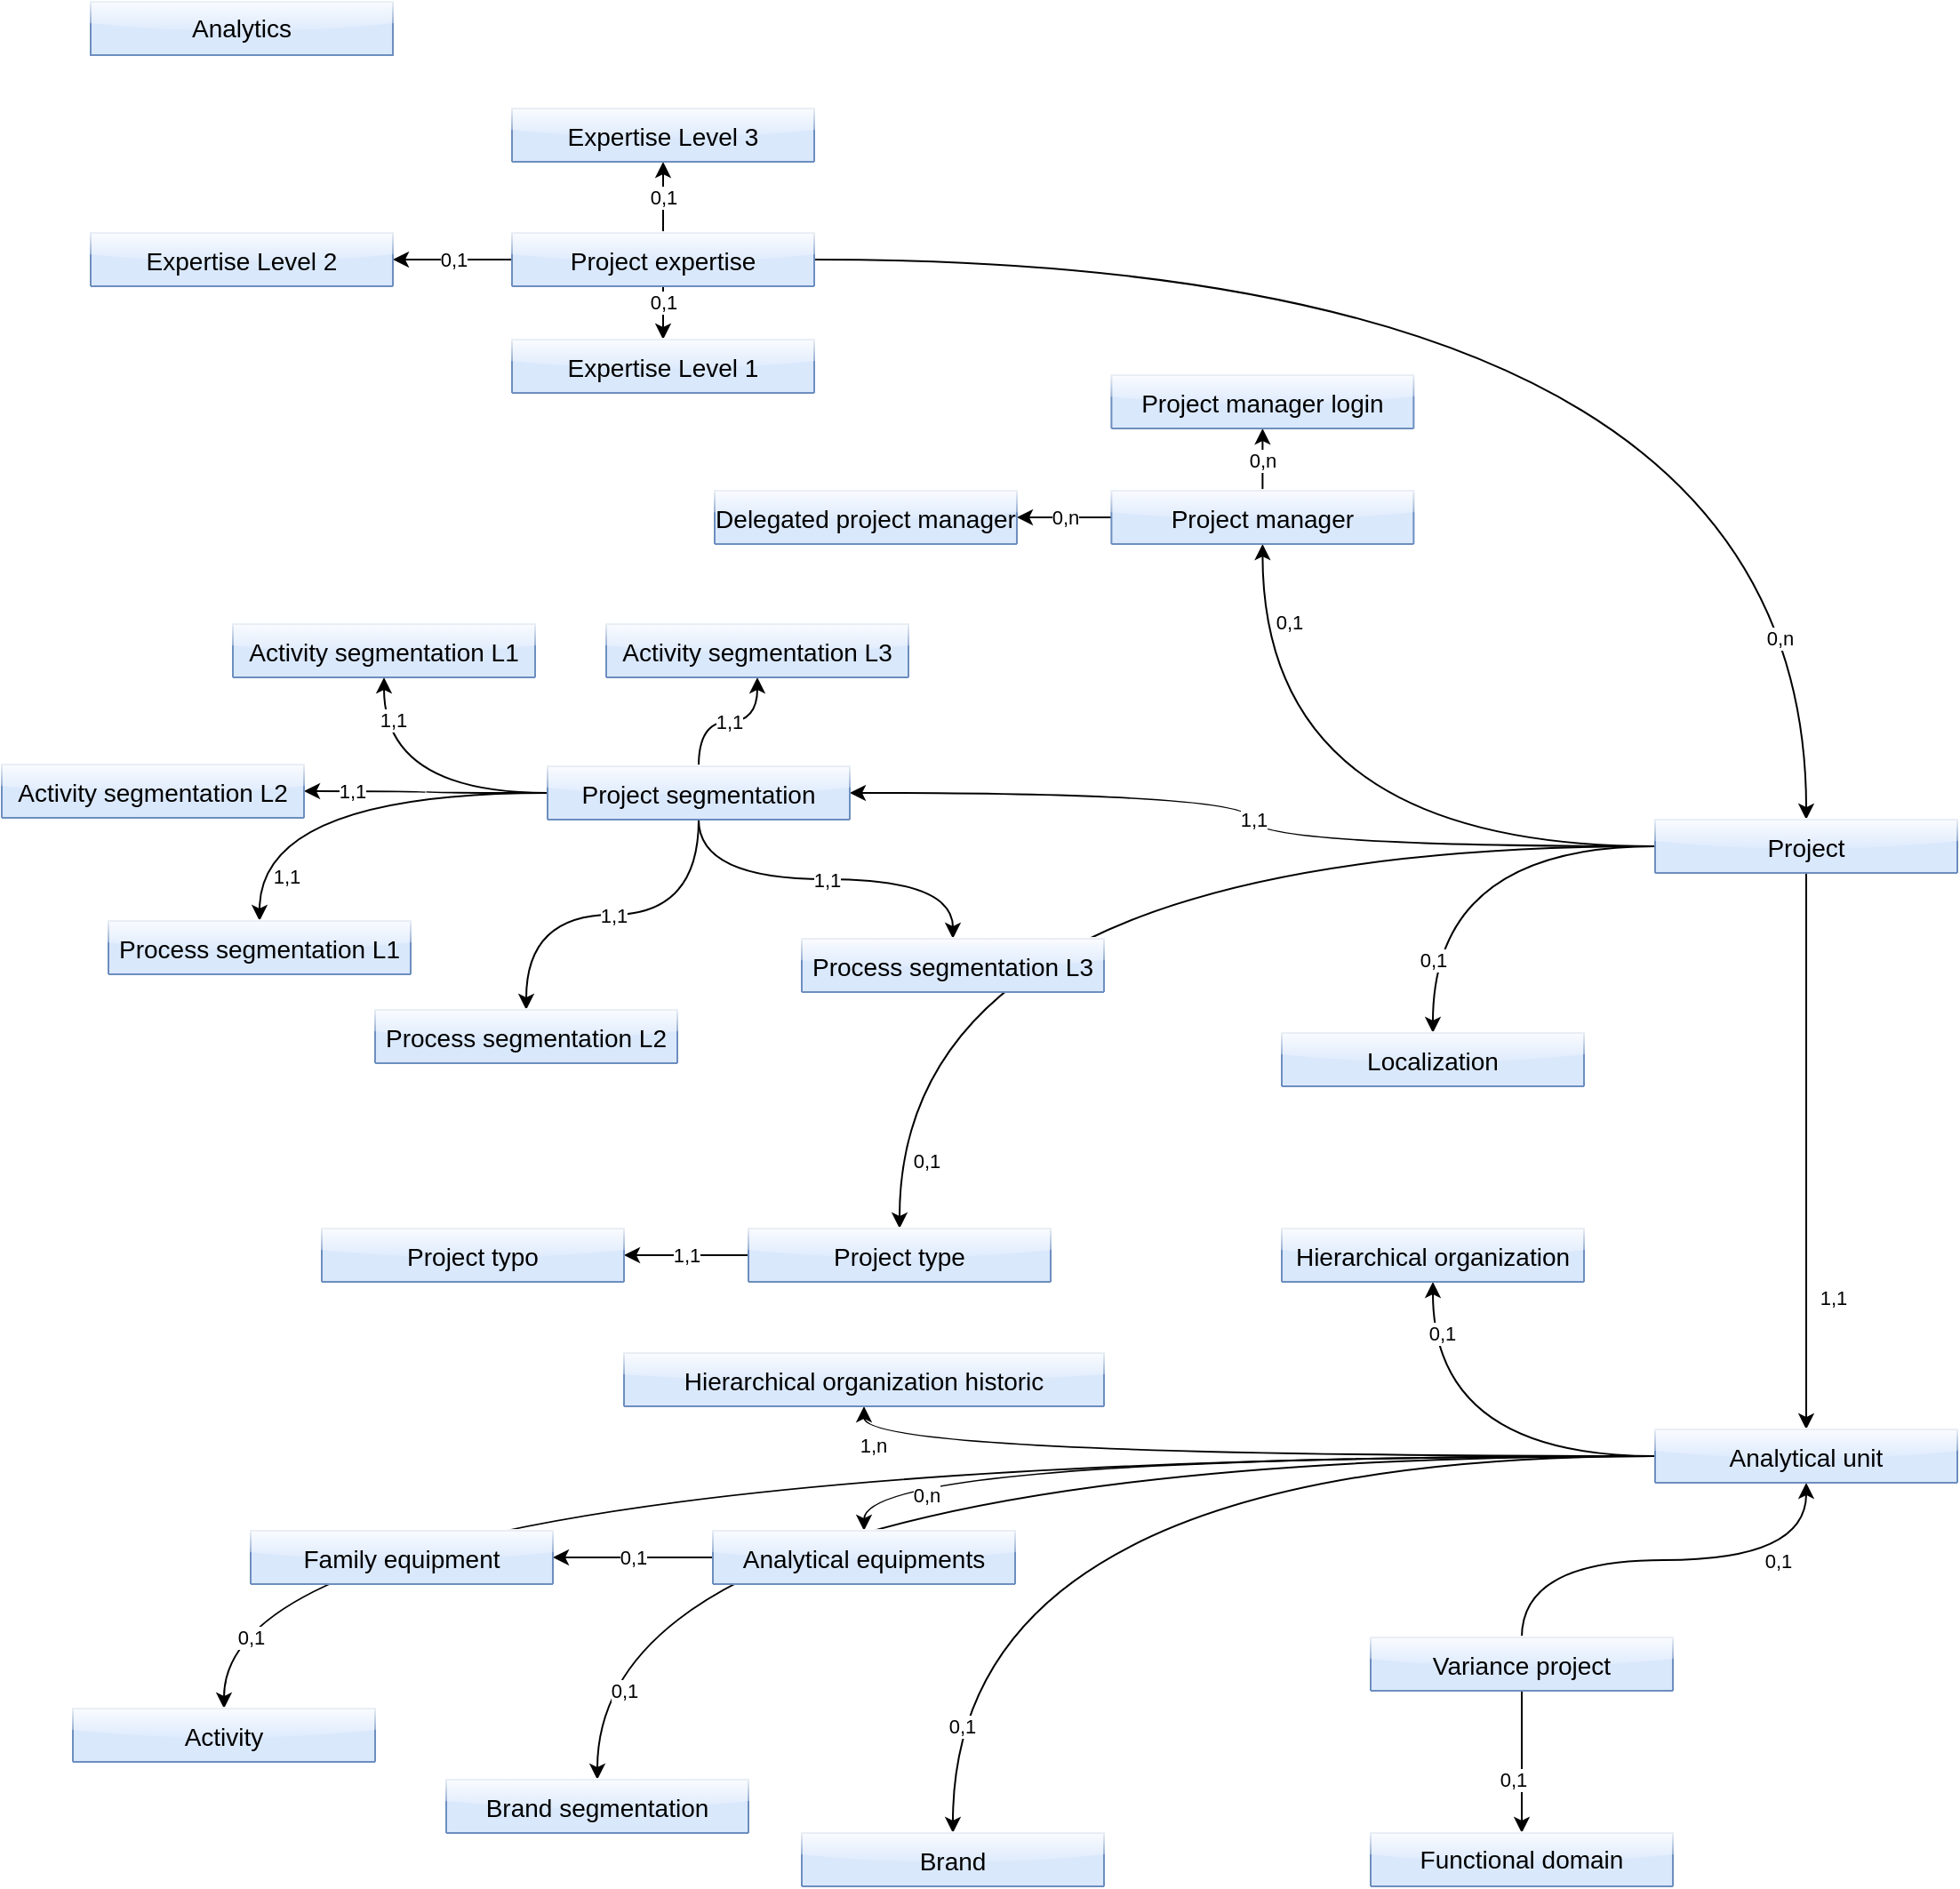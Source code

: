 <mxfile version="13.1.1" type="github" pages="6">
  <diagram name="Analytics" id="z_twg87dkK-BmfiqCGdA">
    <mxGraphModel dx="4085" dy="2727" grid="1" gridSize="10" guides="1" tooltips="1" connect="1" arrows="1" fold="1" page="1" pageScale="1" pageWidth="1169" pageHeight="827" math="0" shadow="0">
      <root>
        <mxCell id="0" />
        <mxCell id="1" parent="0" />
        <mxCell id="lDzSUfxi5BvbEKOxiYQz-208" value="0,1" style="edgeStyle=orthogonalEdgeStyle;orthogonalLoop=1;jettySize=auto;html=1;strokeColor=#000000;curved=1;" parent="1" source="lDzSUfxi5BvbEKOxiYQz-191" target="lDzSUfxi5BvbEKOxiYQz-210" edge="1">
          <mxGeometry x="0.881" y="15" relative="1" as="geometry">
            <mxPoint x="-320" y="-511.765" as="targetPoint" />
            <mxPoint x="569" y="-489" as="sourcePoint" />
            <mxPoint as="offset" />
          </mxGeometry>
        </mxCell>
        <mxCell id="lDzSUfxi5BvbEKOxiYQz-232" value="1,1" style="edgeStyle=orthogonalEdgeStyle;orthogonalLoop=1;jettySize=auto;html=1;jumpStyle=arc;curved=1;" parent="1" source="lDzSUfxi5BvbEKOxiYQz-237" target="lDzSUfxi5BvbEKOxiYQz-226" edge="1">
          <mxGeometry relative="1" as="geometry">
            <mxPoint x="-1496.75" y="-1114" as="targetPoint" />
            <mxPoint x="-2088.926" y="-1333.412" as="sourcePoint" />
          </mxGeometry>
        </mxCell>
        <mxCell id="lDzSUfxi5BvbEKOxiYQz-240" value="1,1" style="edgeStyle=orthogonalEdgeStyle;orthogonalLoop=1;jettySize=auto;html=1;curved=1;" parent="1" source="lDzSUfxi5BvbEKOxiYQz-188" target="lDzSUfxi5BvbEKOxiYQz-234" edge="1">
          <mxGeometry relative="1" as="geometry">
            <mxPoint x="550" y="-210" as="targetPoint" />
            <mxPoint x="60.176" y="-227.647" as="sourcePoint" />
          </mxGeometry>
        </mxCell>
        <mxCell id="lDzSUfxi5BvbEKOxiYQz-262" value="0,1" style="edgeStyle=orthogonalEdgeStyle;orthogonalLoop=1;jettySize=auto;html=1;jumpStyle=arc;curved=1;" parent="1" source="lDzSUfxi5BvbEKOxiYQz-198" target="lDzSUfxi5BvbEKOxiYQz-260" edge="1">
          <mxGeometry x="0.652" relative="1" as="geometry">
            <mxPoint x="480" y="-350" as="targetPoint" />
            <mxPoint x="460" y="-388" as="sourcePoint" />
            <mxPoint y="-1" as="offset" />
          </mxGeometry>
        </mxCell>
        <mxCell id="lDzSUfxi5BvbEKOxiYQz-289" value="1,1" style="edgeStyle=orthogonalEdgeStyle;orthogonalLoop=1;jettySize=auto;html=1;curved=1;" parent="1" source="RFBHOdRPObwg8LgrPX6P-4" target="lDzSUfxi5BvbEKOxiYQz-274" edge="1">
          <mxGeometry x="0.535" y="15" relative="1" as="geometry">
            <mxPoint x="-660.06" y="-1226" as="targetPoint" />
            <mxPoint x="-540.06" y="-876" as="sourcePoint" />
            <mxPoint y="-1" as="offset" />
          </mxGeometry>
        </mxCell>
        <mxCell id="lDzSUfxi5BvbEKOxiYQz-304" value="0,1" style="edgeStyle=orthogonalEdgeStyle;orthogonalLoop=1;jettySize=auto;html=1;jumpStyle=arc;curved=1;" parent="1" source="lDzSUfxi5BvbEKOxiYQz-274" target="lDzSUfxi5BvbEKOxiYQz-291" edge="1">
          <mxGeometry x="0.739" y="-5" relative="1" as="geometry">
            <mxPoint x="-1010.06" y="-1686" as="targetPoint" />
            <mxPoint x="-1009.854" y="-495.824" as="sourcePoint" />
            <mxPoint as="offset" />
          </mxGeometry>
        </mxCell>
        <mxCell id="lDzSUfxi5BvbEKOxiYQz-334" value="0,n" style="edgeStyle=orthogonalEdgeStyle;orthogonalLoop=1;jettySize=auto;html=1;jumpStyle=arc;strokeColor=#000000;curved=1;" parent="1" source="lDzSUfxi5BvbEKOxiYQz-242" target="lDzSUfxi5BvbEKOxiYQz-306" edge="1">
          <mxGeometry relative="1" as="geometry">
            <mxPoint x="-1711.25" y="-1325" as="targetPoint" />
            <mxPoint x="-1776.25" y="-579" as="sourcePoint" />
          </mxGeometry>
        </mxCell>
        <mxCell id="it8yWWZXjvdgbn8J4eUd-15" value="0,1" style="edgeStyle=orthogonalEdgeStyle;orthogonalLoop=1;jettySize=auto;html=1;jumpStyle=arc;curved=1;" parent="1" source="lDzSUfxi5BvbEKOxiYQz-362" target="it8yWWZXjvdgbn8J4eUd-3" edge="1">
          <mxGeometry relative="1" as="geometry" />
        </mxCell>
        <mxCell id="lDzSUfxi5BvbEKOxiYQz-372" value="0,1" style="edgeStyle=orthogonalEdgeStyle;orthogonalLoop=1;jettySize=auto;html=1;jumpStyle=arc;curved=1;" parent="1" source="lDzSUfxi5BvbEKOxiYQz-192" target="lDzSUfxi5BvbEKOxiYQz-242" edge="1">
          <mxGeometry x="0.771" y="-15" relative="1" as="geometry">
            <mxPoint x="480" y="-810" as="targetPoint" />
            <mxPoint x="450" y="-529" as="sourcePoint" />
            <mxPoint y="-1" as="offset" />
          </mxGeometry>
        </mxCell>
        <mxCell id="X8MtjrB3WR13Wo5o7lJd-15" value="1,n" style="edgeStyle=orthogonalEdgeStyle;orthogonalLoop=1;jettySize=auto;html=1;jumpStyle=arc;curved=1;" parent="1" source="lDzSUfxi5BvbEKOxiYQz-274" target="X8MtjrB3WR13Wo5o7lJd-2" edge="1">
          <mxGeometry x="0.86" y="-5" relative="1" as="geometry">
            <mxPoint x="-1160.06" y="-1128" as="targetPoint" />
            <mxPoint x="-920.06" y="-1086" as="sourcePoint" />
            <mxPoint y="-1" as="offset" />
          </mxGeometry>
        </mxCell>
        <mxCell id="dS1JGsFdbKq4Z5uHOp_5-7" value="0,1" style="edgeStyle=orthogonalEdgeStyle;orthogonalLoop=1;jettySize=auto;html=1;curved=1;" parent="1" source="lDzSUfxi5BvbEKOxiYQz-278" target="U11EhgsPN4kI61gkdyZ0-5" edge="1">
          <mxGeometry x="0.802" y="5" relative="1" as="geometry">
            <mxPoint x="-1630.06" y="-38" as="targetPoint" />
            <mxPoint x="-880.06" y="-951" as="sourcePoint" />
            <mxPoint as="offset" />
          </mxGeometry>
        </mxCell>
        <mxCell id="dS1JGsFdbKq4Z5uHOp_5-8" value="0,1" style="edgeStyle=orthogonalEdgeStyle;orthogonalLoop=1;jettySize=auto;html=1;jumpStyle=arc;curved=1;" parent="1" source="lDzSUfxi5BvbEKOxiYQz-279" target="ASGuUUj7UjWxBWOryg2l-5" edge="1">
          <mxGeometry x="0.871" y="15" relative="1" as="geometry">
            <mxPoint x="-685.589" y="-1307" as="targetPoint" />
            <mxPoint x="-685.589" y="-1030.529" as="sourcePoint" />
            <mxPoint as="offset" />
          </mxGeometry>
        </mxCell>
        <mxCell id="Ql5sjTJoxsce_3tXMmmo-1" value="0,1" style="edgeStyle=orthogonalEdgeStyle;orthogonalLoop=1;jettySize=auto;html=1;jumpStyle=arc;curved=1;" parent="1" source="lDzSUfxi5BvbEKOxiYQz-280" target="PdFCjeRW8q_iJjnafXWr-5" edge="1">
          <mxGeometry x="0.915" y="15" relative="1" as="geometry">
            <mxPoint x="-684.727" y="-1306.667" as="targetPoint" />
            <mxPoint x="-841.06" y="-875" as="sourcePoint" />
            <mxPoint as="offset" />
          </mxGeometry>
        </mxCell>
        <mxCell id="1VQrY0FUdZkkbCytE0tr-3" value="0,n" style="edgeStyle=orthogonalEdgeStyle;orthogonalLoop=1;jettySize=auto;html=1;jumpStyle=arc;curved=1;" parent="1" source="lDzSUfxi5BvbEKOxiYQz-274" target="lDzSUfxi5BvbEKOxiYQz-356" edge="1">
          <mxGeometry x="0.918" y="35" relative="1" as="geometry">
            <mxPoint x="-960.06" y="-636" as="targetPoint" />
            <mxPoint x="-1000.06" y="-1056" as="sourcePoint" />
            <mxPoint as="offset" />
          </mxGeometry>
        </mxCell>
        <mxCell id="lDzSUfxi5BvbEKOxiYQz-310" value="0,n" style="edgeStyle=orthogonalEdgeStyle;orthogonalLoop=1;jettySize=auto;html=1;jumpStyle=arc;curved=1;" parent="1" source="mgHeqjMDMRxXPPtbzh9C-4" target="lDzSUfxi5BvbEKOxiYQz-188" edge="1">
          <mxGeometry x="0.765" y="-15" relative="1" as="geometry">
            <mxPoint x="-639.06" y="-345" as="targetPoint" />
            <mxPoint x="-679.06" y="-185" as="sourcePoint" />
            <mxPoint as="offset" />
          </mxGeometry>
        </mxCell>
        <mxCell id="4X0MSBGTj48URWTWJAf--50" value="1,1" style="edgeStyle=orthogonalEdgeStyle;orthogonalLoop=1;jettySize=auto;html=1;jumpStyle=arc;curved=1;" parent="1" source="4X0MSBGTj48URWTWJAf--41" target="4X0MSBGTj48URWTWJAf--43" edge="1">
          <mxGeometry relative="1" as="geometry">
            <mxPoint x="-1397.464" y="-1196.357" as="targetPoint" />
            <mxPoint x="-1466.75" y="-1154" as="sourcePoint" />
          </mxGeometry>
        </mxCell>
        <mxCell id="4X0MSBGTj48URWTWJAf--68" value="1,1" style="edgeStyle=orthogonalEdgeStyle;orthogonalLoop=1;jettySize=auto;html=1;jumpStyle=arc;curved=1;" parent="1" source="lDzSUfxi5BvbEKOxiYQz-236" target="4X0MSBGTj48URWTWJAf--67" edge="1">
          <mxGeometry relative="1" as="geometry">
            <mxPoint x="-1088.607" y="-1407.071" as="targetPoint" />
            <mxPoint x="-1164.321" y="-1257.071" as="sourcePoint" />
          </mxGeometry>
        </mxCell>
        <mxCell id="4X0MSBGTj48URWTWJAf--80" value="1,1" style="edgeStyle=orthogonalEdgeStyle;orthogonalLoop=1;jettySize=auto;html=1;jumpStyle=arc;curved=1;" parent="1" source="lDzSUfxi5BvbEKOxiYQz-238" target="4X0MSBGTj48URWTWJAf--79" edge="1">
          <mxGeometry x="0.775" y="15" relative="1" as="geometry">
            <mxPoint x="-856.691" y="-1425" as="targetPoint" />
            <mxPoint x="-1519.321" y="-1221.286" as="sourcePoint" />
            <mxPoint y="1" as="offset" />
          </mxGeometry>
        </mxCell>
        <mxCell id="4X0MSBGTj48URWTWJAf--92" value="&lt;span style=&quot;color: rgba(0 , 0 , 0 , 0) ; font-family: monospace ; font-size: 0px&quot;&gt;%3CmxGraphModel%3E%3Croot%3E%3CmxCell%20id%3D%220%22%2F%3E%3CmxCell%20id%3D%221%22%20parent%3D%220%22%2F%3E%3CmxCell%20id%3D%222%22%20value%3D%22Activity%20segmentation%20L3%20Text%22%20style%3D%22swimlane%3BfontStyle%3D0%3BchildLayout%3DstackLayout%3Bhorizontal%3D1%3BstartSize%3D24%3BfillColor%3D%23e0e0e0%3BhorizontalStack%3D0%3BresizeParent%3D1%3BresizeParentMax%3D0%3BresizeLast%3D0%3Bcollapsible%3D1%3BmarginBottom%3D0%3BswimlaneFillColor%3D%23ffffff%3Balign%3Dcenter%3BfontSize%3D14%3B%22%20vertex%3D%221%22%20parent%3D%221%22%3E%3CmxGeometry%20x%3D%221423.559%22%20y%3D%22657.5%22%20width%3D%22210%22%20height%3D%22102%22%20as%3D%22geometry%22%3E%3CmxRectangle%20x%3D%22100%22%20y%3D%2270%22%20width%3D%2280%22%20height%3D%2224%22%20as%3D%22alternateBounds%22%2F%3E%3C%2FmxGeometry%3E%3C%2FmxCell%3E%3CmxCell%20id%3D%223%22%20value%3D%22Activity%20code%20L3%22%20style%3D%22text%3BstrokeColor%3Dnone%3BfillColor%3D%23D4E1F5%3BspacingLeft%3D4%3BspacingRight%3D4%3Boverflow%3Dhidden%3Brotatable%3D0%3Bpoints%3D%5B%5B0%2C0.5%5D%2C%5B1%2C0.5%5D%5D%3BportConstraint%3Deastwest%3BfontSize%3D12%3BfontStyle%3D1%22%20vertex%3D%221%22%20parent%3D%222%22%3E%3CmxGeometry%20y%3D%2224%22%20width%3D%22210%22%20height%3D%2226%22%20as%3D%22geometry%22%2F%3E%3C%2FmxCell%3E%3CmxCell%20id%3D%224%22%20value%3D%22Language%22%20style%3D%22text%3BstrokeColor%3Dnone%3BfillColor%3D%23D4E1F5%3BspacingLeft%3D4%3BspacingRight%3D4%3Boverflow%3Dhidden%3Brotatable%3D0%3Bpoints%3D%5B%5B0%2C0.5%5D%2C%5B1%2C0.5%5D%5D%3BportConstraint%3Deastwest%3BfontSize%3D12%3B%22%20vertex%3D%221%22%20parent%3D%222%22%3E%3CmxGeometry%20y%3D%2250%22%20width%3D%22210%22%20height%3D%2224%22%20as%3D%22geometry%22%2F%3E%3C%2FmxCell%3E%3CmxCell%20id%3D%225%22%20value%3D%22Process%20L3%20description%22%20style%3D%22text%3BstrokeColor%3Dnone%3BfillColor%3Dnone%3BspacingLeft%3D4%3BspacingRight%3D4%3Boverflow%3Dhidden%3Brotatable%3D0%3Bpoints%3D%5B%5B0%2C0.5%5D%2C%5B1%2C0.5%5D%5D%3BportConstraint%3Deastwest%3BfontSize%3D12%3B%22%20vertex%3D%221%22%20parent%3D%222%22%3E%3CmxGeometry%20y%3D%2274%22%20width%3D%22210%22%20height%3D%2228%22%20as%3D%22geometry%22%2F%3E%3C%2FmxCell%3E%3C%2Froot%3E%3C%2FmxGraphModel%3E&lt;/span&gt;" style="text;html=1;align=center;verticalAlign=middle;resizable=0;points=[];;autosize=1;" parent="1" vertex="1">
          <mxGeometry x="-1705.81" y="-1350" width="20" height="20" as="geometry" />
        </mxCell>
        <mxCell id="4X0MSBGTj48URWTWJAf--108" value="1,1" style="edgeStyle=orthogonalEdgeStyle;orthogonalLoop=1;jettySize=auto;html=1;jumpStyle=arc;curved=1;" parent="1" source="lDzSUfxi5BvbEKOxiYQz-235" target="4X0MSBGTj48URWTWJAf--91" edge="1">
          <mxGeometry x="0.592" relative="1" as="geometry">
            <mxPoint x="-1481.964" y="-1025.214" as="targetPoint" />
            <mxPoint x="-1854.821" y="-853.786" as="sourcePoint" />
            <mxPoint x="-1" as="offset" />
          </mxGeometry>
        </mxCell>
        <mxCell id="mgHeqjMDMRxXPPtbzh9C-21" value="0,1" style="edgeStyle=orthogonalEdgeStyle;orthogonalLoop=1;jettySize=auto;html=1;jumpStyle=arc;curved=1;" parent="1" source="mgHeqjMDMRxXPPtbzh9C-5" target="NBoWqLxddeZC6eDTmRRg-4" edge="1">
          <mxGeometry relative="1" as="geometry">
            <mxPoint x="580" y="101" as="targetPoint" />
            <mxPoint x="315.529" y="121.882" as="sourcePoint" />
            <mxPoint as="offset" />
          </mxGeometry>
        </mxCell>
        <mxCell id="mgHeqjMDMRxXPPtbzh9C-23" value="0,1" style="edgeStyle=orthogonalEdgeStyle;orthogonalLoop=1;jettySize=auto;html=1;jumpStyle=arc;curved=1;" parent="1" source="mgHeqjMDMRxXPPtbzh9C-10" target="mgHeqjMDMRxXPPtbzh9C-31" edge="1">
          <mxGeometry x="0.202" relative="1" as="geometry">
            <mxPoint x="354.206" y="321.412" as="targetPoint" />
            <mxPoint x="257.735" y="170.824" as="sourcePoint" />
            <mxPoint y="-1" as="offset" />
          </mxGeometry>
        </mxCell>
        <mxCell id="mgHeqjMDMRxXPPtbzh9C-24" value="0,1" style="edgeStyle=orthogonalEdgeStyle;orthogonalLoop=1;jettySize=auto;html=1;jumpStyle=arc;curved=1;" parent="1" source="mgHeqjMDMRxXPPtbzh9C-8" target="mgHeqjMDMRxXPPtbzh9C-37" edge="1">
          <mxGeometry relative="1" as="geometry">
            <mxPoint x="410" y="330" as="targetPoint" />
            <mxPoint x="120.235" y="262.824" as="sourcePoint" />
          </mxGeometry>
        </mxCell>
        <mxCell id="xtotMLcCFGcg3YwNCyzb-6" value="0,1" style="edgeStyle=orthogonalEdgeStyle;orthogonalLoop=1;jettySize=auto;html=1;shadow=0;jumpStyle=arc;curved=1;" parent="1" source="IfWO7IwaFU0mF3ll1rzK-17" target="xtotMLcCFGcg3YwNCyzb-4" edge="1">
          <mxGeometry x="0.25" y="-5" relative="1" as="geometry">
            <mxPoint x="-350.589" y="-1669.353" as="targetPoint" />
            <mxPoint x="-670.06" y="-1544" as="sourcePoint" />
            <mxPoint as="offset" />
          </mxGeometry>
        </mxCell>
        <mxCell id="Li1owNoAyegXamZ7HWL1-21" value="1,1" style="edgeStyle=orthogonalEdgeStyle;orthogonalLoop=1;jettySize=auto;html=1;entryX=1;entryY=0.5;entryDx=0;entryDy=0;curved=1;" parent="1" source="lDzSUfxi5BvbEKOxiYQz-212" target="Li1owNoAyegXamZ7HWL1-8" edge="1">
          <mxGeometry relative="1" as="geometry">
            <mxPoint x="-1708.821" y="-788.857" as="targetPoint" />
            <mxPoint x="-1708.821" y="-900.286" as="sourcePoint" />
          </mxGeometry>
        </mxCell>
        <mxCell id="mcqGeDhtgYZcCoHdqQjH-18" value="0,1" style="edgeStyle=orthogonalEdgeStyle;orthogonalLoop=1;jettySize=auto;html=1;jumpStyle=arc;curved=1;" parent="1" source="Li1owNoAyegXamZ7HWL1-23" target="lDzSUfxi5BvbEKOxiYQz-274" edge="1">
          <mxGeometry x="0.519" relative="1" as="geometry">
            <mxPoint x="-109.06" y="-1565" as="targetPoint" />
            <mxPoint x="-280.06" y="-1466" as="sourcePoint" />
            <mxPoint as="offset" />
          </mxGeometry>
        </mxCell>
        <mxCell id="VndD6iL_CGAQPDm_aolm-2" value="0,n" style="edgeStyle=orthogonalEdgeStyle;orthogonalLoop=1;jettySize=auto;html=1;jumpStyle=arc;strokeColor=#000000;curved=1;" parent="1" source="lDzSUfxi5BvbEKOxiYQz-242" target="VndD6iL_CGAQPDm_aolm-6" edge="1">
          <mxGeometry relative="1" as="geometry">
            <mxPoint x="-1699.249" y="-766.504" as="targetPoint" />
            <mxPoint x="-1699.249" y="-866.504" as="sourcePoint" />
            <Array as="points" />
          </mxGeometry>
        </mxCell>
        <mxCell id="5p_1JCJmX9-g-ivxvgnb-5" value="Analytics" style="rounded=0;whiteSpace=wrap;html=1;shadow=0;glass=1;comic=0;strokeColor=#6c8ebf;fillColor=#dae8fc;fontSize=14;fontStyle=0;swimlaneFillColor=#ffffff;startSize=40;" vertex="1" parent="1">
          <mxGeometry x="-2280" y="-1630" width="170" height="30" as="geometry" />
        </mxCell>
        <mxCell id="68M_bXw2la_Ou8QFjbVd-3" value="1,1" style="edgeStyle=orthogonalEdgeStyle;orthogonalLoop=1;jettySize=auto;html=1;strokeColor=#000000;jumpStyle=arc;curved=1;" edge="1" parent="1" source="lDzSUfxi5BvbEKOxiYQz-239" target="4X0MSBGTj48URWTWJAf--99">
          <mxGeometry x="0.695" y="-5" relative="1" as="geometry">
            <mxPoint x="-2125" y="-1220" as="targetPoint" />
            <mxPoint x="-1890.001" y="-1009" as="sourcePoint" />
            <mxPoint as="offset" />
          </mxGeometry>
        </mxCell>
        <mxCell id="X8MtjrB3WR13Wo5o7lJd-1" value="Hierarchical organization historic" style="swimlane;fontStyle=0;childLayout=stackLayout;horizontal=1;startSize=40;fillColor=#dae8fc;horizontalStack=0;resizeParent=1;resizeParentMax=0;resizeLast=0;collapsible=1;marginBottom=0;swimlaneFillColor=#ffffff;align=center;fontSize=14;rounded=0;shadow=0;strokeColor=#6c8ebf;glass=1;" parent="1" vertex="1" collapsed="1">
          <mxGeometry x="-1980" y="-870" width="270" height="30" as="geometry">
            <mxRectangle x="-1360" y="-140" width="210" height="426" as="alternateBounds" />
          </mxGeometry>
        </mxCell>
        <mxCell id="X8MtjrB3WR13Wo5o7lJd-2" value="Analytical unit" style="text;strokeColor=none;fillColor=#D4E1F5;spacingLeft=4;spacingRight=4;overflow=hidden;rotatable=0;points=[[0,0.5],[1,0.5]];portConstraint=eastwest;fontSize=12;fontStyle=1" parent="X8MtjrB3WR13Wo5o7lJd-1" vertex="1">
          <mxGeometry y="30" width="270" height="26" as="geometry" />
        </mxCell>
        <mxCell id="nlcJXeZWVtxo9KDplgig-2" value="Exercise" style="text;strokeColor=none;fillColor=#D4E1F5;spacingLeft=4;spacingRight=4;overflow=hidden;rotatable=0;points=[[0,0.5],[1,0.5]];portConstraint=eastwest;fontSize=12;fontStyle=1" parent="X8MtjrB3WR13Wo5o7lJd-1" vertex="1">
          <mxGeometry y="56" width="270" height="24" as="geometry" />
        </mxCell>
        <mxCell id="nlcJXeZWVtxo9KDplgig-3" value="Period" style="text;strokeColor=none;fillColor=#D4E1F5;spacingLeft=4;spacingRight=4;overflow=hidden;rotatable=0;points=[[0,0.5],[1,0.5]];portConstraint=eastwest;fontSize=12;fontStyle=1" parent="X8MtjrB3WR13Wo5o7lJd-1" vertex="1">
          <mxGeometry y="80" width="270" height="24" as="geometry" />
        </mxCell>
        <mxCell id="X8MtjrB3WR13Wo5o7lJd-16" value="Analytical unit description" style="text;strokeColor=none;fillColor=none;spacingLeft=4;spacingRight=4;overflow=hidden;rotatable=0;points=[[0,0.5],[1,0.5]];portConstraint=eastwest;fontSize=12;" parent="X8MtjrB3WR13Wo5o7lJd-1" vertex="1">
          <mxGeometry y="104" width="270" height="24" as="geometry" />
        </mxCell>
        <mxCell id="X8MtjrB3WR13Wo5o7lJd-3" value="Division" style="text;strokeColor=none;fillColor=none;spacingLeft=4;spacingRight=4;overflow=hidden;rotatable=0;points=[[0,0.5],[1,0.5]];portConstraint=eastwest;fontSize=12;" parent="X8MtjrB3WR13Wo5o7lJd-1" vertex="1">
          <mxGeometry y="128" width="270" height="24" as="geometry" />
        </mxCell>
        <mxCell id="X8MtjrB3WR13Wo5o7lJd-9" value="Division description" style="text;strokeColor=none;fillColor=none;spacingLeft=4;spacingRight=4;overflow=hidden;rotatable=0;points=[[0,0.5],[1,0.5]];portConstraint=eastwest;fontSize=12;" parent="X8MtjrB3WR13Wo5o7lJd-1" vertex="1">
          <mxGeometry y="152" width="270" height="24" as="geometry" />
        </mxCell>
        <mxCell id="X8MtjrB3WR13Wo5o7lJd-4" value="Pole" style="text;strokeColor=none;fillColor=none;spacingLeft=4;spacingRight=4;overflow=hidden;rotatable=0;points=[[0,0.5],[1,0.5]];portConstraint=eastwest;fontSize=12;" parent="X8MtjrB3WR13Wo5o7lJd-1" vertex="1">
          <mxGeometry y="176" width="270" height="24" as="geometry" />
        </mxCell>
        <mxCell id="X8MtjrB3WR13Wo5o7lJd-11" value="Pole description" style="text;strokeColor=none;fillColor=none;spacingLeft=4;spacingRight=4;overflow=hidden;rotatable=0;points=[[0,0.5],[1,0.5]];portConstraint=eastwest;fontSize=12;" parent="X8MtjrB3WR13Wo5o7lJd-1" vertex="1">
          <mxGeometry y="200" width="270" height="24" as="geometry" />
        </mxCell>
        <mxCell id="X8MtjrB3WR13Wo5o7lJd-5" value="Domain" style="text;strokeColor=none;fillColor=none;spacingLeft=4;spacingRight=4;overflow=hidden;rotatable=0;points=[[0,0.5],[1,0.5]];portConstraint=eastwest;fontSize=12;" parent="X8MtjrB3WR13Wo5o7lJd-1" vertex="1">
          <mxGeometry y="224" width="270" height="24" as="geometry" />
        </mxCell>
        <mxCell id="X8MtjrB3WR13Wo5o7lJd-20" value="Domain description" style="text;strokeColor=none;fillColor=none;spacingLeft=4;spacingRight=4;overflow=hidden;rotatable=0;points=[[0,0.5],[1,0.5]];portConstraint=eastwest;fontSize=12;" parent="X8MtjrB3WR13Wo5o7lJd-1" vertex="1">
          <mxGeometry y="248" width="270" height="24" as="geometry" />
        </mxCell>
        <mxCell id="X8MtjrB3WR13Wo5o7lJd-6" value="Direction" style="text;strokeColor=none;fillColor=none;spacingLeft=4;spacingRight=4;overflow=hidden;rotatable=0;points=[[0,0.5],[1,0.5]];portConstraint=eastwest;fontSize=12;" parent="X8MtjrB3WR13Wo5o7lJd-1" vertex="1">
          <mxGeometry y="272" width="270" height="24" as="geometry" />
        </mxCell>
        <mxCell id="X8MtjrB3WR13Wo5o7lJd-12" value="Direction description" style="text;strokeColor=none;fillColor=none;spacingLeft=4;spacingRight=4;overflow=hidden;rotatable=0;points=[[0,0.5],[1,0.5]];portConstraint=eastwest;fontSize=12;" parent="X8MtjrB3WR13Wo5o7lJd-1" vertex="1">
          <mxGeometry y="296" width="270" height="24" as="geometry" />
        </mxCell>
        <mxCell id="X8MtjrB3WR13Wo5o7lJd-14" value="Company" style="text;strokeColor=none;fillColor=none;spacingLeft=4;spacingRight=4;overflow=hidden;rotatable=0;points=[[0,0.5],[1,0.5]];portConstraint=eastwest;fontSize=12;" parent="X8MtjrB3WR13Wo5o7lJd-1" vertex="1">
          <mxGeometry y="320" width="270" height="24" as="geometry" />
        </mxCell>
        <mxCell id="X8MtjrB3WR13Wo5o7lJd-7" value="Business unit" style="text;strokeColor=none;fillColor=none;spacingLeft=4;spacingRight=4;overflow=hidden;rotatable=0;points=[[0,0.5],[1,0.5]];portConstraint=eastwest;fontSize=12;" parent="X8MtjrB3WR13Wo5o7lJd-1" vertex="1">
          <mxGeometry y="344" width="270" height="24" as="geometry" />
        </mxCell>
        <mxCell id="X8MtjrB3WR13Wo5o7lJd-13" value="Business unit description" style="text;strokeColor=none;fillColor=none;spacingLeft=4;spacingRight=4;overflow=hidden;rotatable=0;points=[[0,0.5],[1,0.5]];portConstraint=eastwest;fontSize=12;" parent="X8MtjrB3WR13Wo5o7lJd-1" vertex="1">
          <mxGeometry y="368" width="270" height="24" as="geometry" />
        </mxCell>
        <mxCell id="X8MtjrB3WR13Wo5o7lJd-18" value="Modification date" style="text;strokeColor=none;fillColor=none;spacingLeft=4;spacingRight=4;overflow=hidden;rotatable=0;points=[[0,0.5],[1,0.5]];portConstraint=eastwest;fontSize=12;" parent="X8MtjrB3WR13Wo5o7lJd-1" vertex="1">
          <mxGeometry y="392" width="270" height="24" as="geometry" />
        </mxCell>
        <mxCell id="lDzSUfxi5BvbEKOxiYQz-355" value="Analytical equipments" style="swimlane;fontStyle=0;childLayout=stackLayout;horizontal=1;startSize=40;fillColor=#dae8fc;horizontalStack=0;resizeParent=1;resizeParentMax=0;resizeLast=0;collapsible=1;marginBottom=0;swimlaneFillColor=#ffffff;align=center;fontSize=14;rounded=0;shadow=0;strokeColor=#6c8ebf;glass=1;" parent="1" vertex="1" collapsed="1">
          <mxGeometry x="-1930" y="-770" width="170" height="30" as="geometry">
            <mxRectangle x="-1310" y="-40" width="210" height="306" as="alternateBounds" />
          </mxGeometry>
        </mxCell>
        <mxCell id="1VQrY0FUdZkkbCytE0tr-2" value="Equipment code" style="text;strokeColor=none;fillColor=#D4E1F5;spacingLeft=4;spacingRight=4;overflow=hidden;rotatable=0;points=[[0,0.5],[1,0.5]];portConstraint=eastwest;fontSize=12;fontStyle=1" parent="lDzSUfxi5BvbEKOxiYQz-355" vertex="1">
          <mxGeometry y="30" width="170" height="24" as="geometry" />
        </mxCell>
        <mxCell id="lDzSUfxi5BvbEKOxiYQz-358" value="Equipment company" style="text;strokeColor=none;fillColor=#D4E1F5;spacingLeft=4;spacingRight=4;overflow=hidden;rotatable=0;points=[[0,0.5],[1,0.5]];portConstraint=eastwest;fontSize=12;fontStyle=1" parent="lDzSUfxi5BvbEKOxiYQz-355" vertex="1">
          <mxGeometry y="54" width="170" height="24" as="geometry" />
        </mxCell>
        <mxCell id="lDzSUfxi5BvbEKOxiYQz-356" value="Equipment analytical unit" style="text;strokeColor=none;fillColor=#D4E1F5;spacingLeft=4;spacingRight=4;overflow=hidden;rotatable=0;points=[[0,0.5],[1,0.5]];portConstraint=eastwest;fontSize=12;fontStyle=1" parent="lDzSUfxi5BvbEKOxiYQz-355" vertex="1">
          <mxGeometry y="78" width="170" height="26" as="geometry" />
        </mxCell>
        <mxCell id="lDzSUfxi5BvbEKOxiYQz-359" value="Equipment name" style="text;strokeColor=none;fillColor=none;spacingLeft=4;spacingRight=4;overflow=hidden;rotatable=0;points=[[0,0.5],[1,0.5]];portConstraint=eastwest;fontSize=12;" parent="lDzSUfxi5BvbEKOxiYQz-355" vertex="1">
          <mxGeometry y="104" width="170" height="24" as="geometry" />
        </mxCell>
        <mxCell id="dS1JGsFdbKq4Z5uHOp_5-1" value="Equipment project" style="text;strokeColor=none;fillColor=none;spacingLeft=4;spacingRight=4;overflow=hidden;rotatable=0;points=[[0,0.5],[1,0.5]];portConstraint=eastwest;fontSize=12;" parent="lDzSUfxi5BvbEKOxiYQz-355" vertex="1">
          <mxGeometry y="128" width="170" height="24" as="geometry" />
        </mxCell>
        <mxCell id="lDzSUfxi5BvbEKOxiYQz-362" value="Family number" style="text;strokeColor=none;fillColor=#FFF2CC;spacingLeft=4;spacingRight=4;overflow=hidden;rotatable=0;points=[[0,0.5],[1,0.5]];portConstraint=eastwest;fontSize=12;" parent="lDzSUfxi5BvbEKOxiYQz-355" vertex="1">
          <mxGeometry y="152" width="170" height="24" as="geometry" />
        </mxCell>
        <mxCell id="it8yWWZXjvdgbn8J4eUd-28" value="Family name" style="text;strokeColor=none;fillColor=none;spacingLeft=4;spacingRight=4;overflow=hidden;rotatable=0;points=[[0,0.5],[1,0.5]];portConstraint=eastwest;fontSize=12;" parent="lDzSUfxi5BvbEKOxiYQz-355" vertex="1">
          <mxGeometry y="176" width="170" height="24" as="geometry" />
        </mxCell>
        <mxCell id="it8yWWZXjvdgbn8J4eUd-27" value="Acquisition date" style="text;strokeColor=none;fillColor=none;spacingLeft=4;spacingRight=4;overflow=hidden;rotatable=0;points=[[0,0.5],[1,0.5]];portConstraint=eastwest;fontSize=12;" parent="lDzSUfxi5BvbEKOxiYQz-355" vertex="1">
          <mxGeometry y="200" width="170" height="24" as="geometry" />
        </mxCell>
        <mxCell id="lDzSUfxi5BvbEKOxiYQz-360" value="End date" style="text;strokeColor=none;fillColor=none;spacingLeft=4;spacingRight=4;overflow=hidden;rotatable=0;points=[[0,0.5],[1,0.5]];portConstraint=eastwest;fontSize=12;" parent="lDzSUfxi5BvbEKOxiYQz-355" vertex="1">
          <mxGeometry y="224" width="170" height="24" as="geometry" />
        </mxCell>
        <mxCell id="dS1JGsFdbKq4Z5uHOp_5-3" value="Period" style="text;strokeColor=none;fillColor=none;spacingLeft=4;spacingRight=4;overflow=hidden;rotatable=0;points=[[0,0.5],[1,0.5]];portConstraint=eastwest;fontSize=12;" parent="lDzSUfxi5BvbEKOxiYQz-355" vertex="1">
          <mxGeometry y="248" width="170" height="24" as="geometry" />
        </mxCell>
        <mxCell id="lDzSUfxi5BvbEKOxiYQz-364" value="Fiscal year" style="text;strokeColor=none;fillColor=none;spacingLeft=4;spacingRight=4;overflow=hidden;rotatable=0;points=[[0,0.5],[1,0.5]];portConstraint=eastwest;fontSize=12;" parent="lDzSUfxi5BvbEKOxiYQz-355" vertex="1">
          <mxGeometry y="272" width="170" height="24" as="geometry" />
        </mxCell>
        <mxCell id="it8yWWZXjvdgbn8J4eUd-2" value="Family equipment" style="swimlane;fontStyle=0;childLayout=stackLayout;horizontal=1;startSize=40;fillColor=#dae8fc;horizontalStack=0;resizeParent=1;resizeParentMax=0;resizeLast=0;collapsible=1;marginBottom=0;swimlaneFillColor=#ffffff;align=center;fontSize=14;rounded=0;shadow=0;strokeColor=#6c8ebf;glass=1;" parent="1" vertex="1" collapsed="1">
          <mxGeometry x="-2190" y="-770" width="170" height="30" as="geometry">
            <mxRectangle x="-1570" y="-40" width="210" height="306" as="alternateBounds" />
          </mxGeometry>
        </mxCell>
        <mxCell id="it8yWWZXjvdgbn8J4eUd-3" value="Family number" style="text;strokeColor=none;fillColor=#D4E1F5;spacingLeft=4;spacingRight=4;overflow=hidden;rotatable=0;points=[[0,0.5],[1,0.5]];portConstraint=eastwest;fontSize=12;fontStyle=1" parent="it8yWWZXjvdgbn8J4eUd-2" vertex="1">
          <mxGeometry y="30" width="170" height="26" as="geometry" />
        </mxCell>
        <mxCell id="it8yWWZXjvdgbn8J4eUd-8" value="Family company" style="text;strokeColor=none;fillColor=#D4E1F5;spacingLeft=4;spacingRight=4;overflow=hidden;rotatable=0;points=[[0,0.5],[1,0.5]];portConstraint=eastwest;fontSize=12;fontStyle=1" parent="it8yWWZXjvdgbn8J4eUd-2" vertex="1">
          <mxGeometry y="56" width="170" height="24" as="geometry" />
        </mxCell>
        <mxCell id="it8yWWZXjvdgbn8J4eUd-9" value="Family analytical unit" style="text;strokeColor=none;fillColor=#D4E1F5;spacingLeft=4;spacingRight=4;overflow=hidden;rotatable=0;points=[[0,0.5],[1,0.5]];portConstraint=eastwest;fontSize=12;fontStyle=1" parent="it8yWWZXjvdgbn8J4eUd-2" vertex="1">
          <mxGeometry y="80" width="170" height="24" as="geometry" />
        </mxCell>
        <mxCell id="lRxtRiu0UvI4SnHCYqCr-6" value="Rate unicity code" style="text;strokeColor=none;fillColor=none;spacingLeft=4;spacingRight=4;overflow=hidden;rotatable=0;points=[[0,0.5],[1,0.5]];portConstraint=eastwest;fontSize=12;" parent="it8yWWZXjvdgbn8J4eUd-2" vertex="1">
          <mxGeometry y="104" width="170" height="24" as="geometry" />
        </mxCell>
        <mxCell id="lRxtRiu0UvI4SnHCYqCr-9" value="Family name" style="text;strokeColor=none;fillColor=none;spacingLeft=4;spacingRight=4;overflow=hidden;rotatable=0;points=[[0,0.5],[1,0.5]];portConstraint=eastwest;fontSize=12;" parent="it8yWWZXjvdgbn8J4eUd-2" vertex="1">
          <mxGeometry y="128" width="170" height="24" as="geometry" />
        </mxCell>
        <mxCell id="lRxtRiu0UvI4SnHCYqCr-10" value="Equipment rate" style="text;strokeColor=none;fillColor=none;spacingLeft=4;spacingRight=4;overflow=hidden;rotatable=0;points=[[0,0.5],[1,0.5]];portConstraint=eastwest;fontSize=12;" parent="it8yWWZXjvdgbn8J4eUd-2" vertex="1">
          <mxGeometry y="152" width="170" height="24" as="geometry" />
        </mxCell>
        <mxCell id="lRxtRiu0UvI4SnHCYqCr-11" value="Equipment rate currency" style="text;strokeColor=none;fillColor=none;spacingLeft=4;spacingRight=4;overflow=hidden;rotatable=0;points=[[0,0.5],[1,0.5]];portConstraint=eastwest;fontSize=12;" parent="it8yWWZXjvdgbn8J4eUd-2" vertex="1">
          <mxGeometry y="176" width="170" height="24" as="geometry" />
        </mxCell>
        <mxCell id="lRxtRiu0UvI4SnHCYqCr-12" value="Unit of measure" style="text;strokeColor=none;fillColor=none;spacingLeft=4;spacingRight=4;overflow=hidden;rotatable=0;points=[[0,0.5],[1,0.5]];portConstraint=eastwest;fontSize=12;" parent="it8yWWZXjvdgbn8J4eUd-2" vertex="1">
          <mxGeometry y="200" width="170" height="24" as="geometry" />
        </mxCell>
        <mxCell id="lRxtRiu0UvI4SnHCYqCr-13" value="Max No UM per day" style="text;strokeColor=none;fillColor=none;spacingLeft=4;spacingRight=4;overflow=hidden;rotatable=0;points=[[0,0.5],[1,0.5]];portConstraint=eastwest;fontSize=12;" parent="it8yWWZXjvdgbn8J4eUd-2" vertex="1">
          <mxGeometry y="224" width="170" height="24" as="geometry" />
        </mxCell>
        <mxCell id="lRxtRiu0UvI4SnHCYqCr-14" value="Period" style="text;strokeColor=none;fillColor=none;spacingLeft=4;spacingRight=4;overflow=hidden;rotatable=0;points=[[0,0.5],[1,0.5]];portConstraint=eastwest;fontSize=12;" parent="it8yWWZXjvdgbn8J4eUd-2" vertex="1">
          <mxGeometry y="248" width="170" height="24" as="geometry" />
        </mxCell>
        <mxCell id="it8yWWZXjvdgbn8J4eUd-10" value="Fiscal Year" style="text;strokeColor=none;fillColor=none;spacingLeft=4;spacingRight=4;overflow=hidden;rotatable=0;points=[[0,0.5],[1,0.5]];portConstraint=eastwest;fontSize=12;" parent="it8yWWZXjvdgbn8J4eUd-2" vertex="1">
          <mxGeometry y="272" width="170" height="24" as="geometry" />
        </mxCell>
        <mxCell id="4X0MSBGTj48URWTWJAf--90" value="Activity segmentation L2" style="swimlane;fontStyle=0;childLayout=stackLayout;horizontal=1;startSize=40;fillColor=#dae8fc;horizontalStack=0;resizeParent=1;resizeParentMax=0;resizeLast=0;collapsible=1;marginBottom=0;swimlaneFillColor=#ffffff;align=center;fontSize=14;rounded=0;shadow=0;strokeColor=#6c8ebf;glass=1;" parent="1" vertex="1" collapsed="1">
          <mxGeometry x="-2330" y="-1201" width="170" height="30" as="geometry">
            <mxRectangle x="-1570" y="-500" width="210" height="66" as="alternateBounds" />
          </mxGeometry>
        </mxCell>
        <mxCell id="4X0MSBGTj48URWTWJAf--91" value="Activity code L2" style="text;strokeColor=none;fillColor=#D4E1F5;spacingLeft=4;spacingRight=4;overflow=hidden;rotatable=0;points=[[0,0.5],[1,0.5]];portConstraint=eastwest;fontSize=12;fontStyle=1" parent="4X0MSBGTj48URWTWJAf--90" vertex="1">
          <mxGeometry y="30" width="170" height="26" as="geometry" />
        </mxCell>
        <mxCell id="4X0MSBGTj48URWTWJAf--66" value="Process segmentation L2" style="swimlane;fontStyle=0;childLayout=stackLayout;horizontal=1;startSize=40;fillColor=#dae8fc;horizontalStack=0;resizeParent=1;resizeParentMax=0;resizeLast=0;collapsible=1;marginBottom=0;swimlaneFillColor=#ffffff;align=center;fontSize=14;rounded=0;shadow=0;strokeColor=#6c8ebf;glass=1;" parent="1" vertex="1" collapsed="1">
          <mxGeometry x="-2120.001" y="-1063" width="170" height="30" as="geometry">
            <mxRectangle x="-1580.001" y="-314" width="210" height="66" as="alternateBounds" />
          </mxGeometry>
        </mxCell>
        <mxCell id="4X0MSBGTj48URWTWJAf--67" value="Process code L2" style="text;strokeColor=none;fillColor=#D4E1F5;spacingLeft=4;spacingRight=4;overflow=hidden;rotatable=0;points=[[0,0.5],[1,0.5]];portConstraint=eastwest;fontSize=12;fontStyle=1" parent="4X0MSBGTj48URWTWJAf--66" vertex="1">
          <mxGeometry y="30" width="170" height="26" as="geometry" />
        </mxCell>
        <mxCell id="4X0MSBGTj48URWTWJAf--42" value="Process segmentation L3" style="swimlane;fontStyle=0;childLayout=stackLayout;horizontal=1;startSize=40;fillColor=#dae8fc;horizontalStack=0;resizeParent=1;resizeParentMax=0;resizeLast=0;collapsible=1;marginBottom=0;swimlaneFillColor=#ffffff;align=center;fontSize=14;rounded=0;shadow=0;strokeColor=#6c8ebf;glass=1;" parent="1" vertex="1" collapsed="1">
          <mxGeometry x="-1880.001" y="-1103" width="170" height="30" as="geometry">
            <mxRectangle x="-1590.001" y="-250" width="170" height="66" as="alternateBounds" />
          </mxGeometry>
        </mxCell>
        <mxCell id="4X0MSBGTj48URWTWJAf--43" value="Process code L3" style="text;strokeColor=none;fillColor=#D4E1F5;spacingLeft=4;spacingRight=4;overflow=hidden;rotatable=0;points=[[0,0.5],[1,0.5]];portConstraint=eastwest;fontSize=12;fontStyle=1" parent="4X0MSBGTj48URWTWJAf--42" vertex="1">
          <mxGeometry y="30" width="170" height="26" as="geometry" />
        </mxCell>
        <mxCell id="lDzSUfxi5BvbEKOxiYQz-225" value="Activity segmentation L3" style="swimlane;fontStyle=0;childLayout=stackLayout;horizontal=1;startSize=40;fillColor=#dae8fc;horizontalStack=0;resizeParent=1;resizeParentMax=0;resizeLast=0;collapsible=1;marginBottom=0;swimlaneFillColor=#ffffff;align=center;fontSize=14;rounded=0;shadow=0;strokeColor=#6c8ebf;glass=1;" parent="1" vertex="1" collapsed="1">
          <mxGeometry x="-1990" y="-1280" width="170" height="30" as="geometry">
            <mxRectangle x="-1310" y="-550" width="210" height="66" as="alternateBounds" />
          </mxGeometry>
        </mxCell>
        <mxCell id="lDzSUfxi5BvbEKOxiYQz-226" value="Activity code L3" style="text;strokeColor=none;fillColor=#D4E1F5;spacingLeft=4;spacingRight=4;overflow=hidden;rotatable=0;points=[[0,0.5],[1,0.5]];portConstraint=eastwest;fontSize=12;fontStyle=1" parent="lDzSUfxi5BvbEKOxiYQz-225" vertex="1">
          <mxGeometry y="30" width="170" height="26" as="geometry" />
        </mxCell>
        <mxCell id="lDzSUfxi5BvbEKOxiYQz-233" value="Project segmentation" style="swimlane;fontStyle=0;childLayout=stackLayout;horizontal=1;startSize=40;fillColor=#dae8fc;horizontalStack=0;resizeParent=1;resizeParentMax=0;resizeLast=0;collapsible=1;marginBottom=0;swimlaneFillColor=#ffffff;align=center;fontSize=14;rounded=0;shadow=0;strokeColor=#6c8ebf;glass=1;" parent="1" vertex="1" collapsed="1">
          <mxGeometry x="-2023.001" y="-1200" width="170" height="30" as="geometry">
            <mxRectangle x="-1590.001" y="-1200" width="170" height="214" as="alternateBounds" />
          </mxGeometry>
        </mxCell>
        <mxCell id="lDzSUfxi5BvbEKOxiYQz-234" value="Project number" style="text;strokeColor=none;fillColor=#D4E1F5;spacingLeft=4;spacingRight=4;overflow=hidden;rotatable=0;points=[[0,0.5],[1,0.5]];portConstraint=eastwest;fontSize=12;fontStyle=1" parent="lDzSUfxi5BvbEKOxiYQz-233" vertex="1">
          <mxGeometry y="30" width="170" height="26" as="geometry" />
        </mxCell>
        <mxCell id="4X0MSBGTj48URWTWJAf--41" value="Process code L3" style="text;strokeColor=none;fillColor=#FFF2CC;spacingLeft=4;spacingRight=4;overflow=hidden;rotatable=0;points=[[0,0.5],[1,0.5]];portConstraint=eastwest;fontSize=12;" parent="lDzSUfxi5BvbEKOxiYQz-233" vertex="1">
          <mxGeometry y="56" width="170" height="24" as="geometry" />
        </mxCell>
        <mxCell id="lDzSUfxi5BvbEKOxiYQz-236" value="Process code L2" style="text;strokeColor=none;fillColor=#FFF2CC;spacingLeft=4;spacingRight=4;overflow=hidden;rotatable=0;points=[[0,0.5],[1,0.5]];portConstraint=eastwest;fontSize=12;" parent="lDzSUfxi5BvbEKOxiYQz-233" vertex="1">
          <mxGeometry y="80" width="170" height="24" as="geometry" />
        </mxCell>
        <mxCell id="lDzSUfxi5BvbEKOxiYQz-238" value="Process code L1" style="text;strokeColor=none;fillColor=#FFF2CC;spacingLeft=4;spacingRight=4;overflow=hidden;rotatable=0;points=[[0,0.5],[1,0.5]];portConstraint=eastwest;fontSize=12;" parent="lDzSUfxi5BvbEKOxiYQz-233" vertex="1">
          <mxGeometry y="104" width="170" height="24" as="geometry" />
        </mxCell>
        <mxCell id="lDzSUfxi5BvbEKOxiYQz-237" value="Activity code L3" style="text;strokeColor=none;fillColor=#FFF2CC;spacingLeft=4;spacingRight=4;overflow=hidden;rotatable=0;points=[[0,0.5],[1,0.5]];portConstraint=eastwest;fontSize=12;" parent="lDzSUfxi5BvbEKOxiYQz-233" vertex="1">
          <mxGeometry y="128" width="170" height="24" as="geometry" />
        </mxCell>
        <mxCell id="lDzSUfxi5BvbEKOxiYQz-235" value="Activity code L2" style="text;strokeColor=none;fillColor=#FFF2CC;spacingLeft=4;spacingRight=4;overflow=hidden;rotatable=0;points=[[0,0.5],[1,0.5]];portConstraint=eastwest;fontSize=12;" parent="lDzSUfxi5BvbEKOxiYQz-233" vertex="1">
          <mxGeometry y="152" width="170" height="28" as="geometry" />
        </mxCell>
        <mxCell id="lDzSUfxi5BvbEKOxiYQz-239" value="Activity code L1" style="text;strokeColor=none;fillColor=#FFF2CC;spacingLeft=4;spacingRight=4;overflow=hidden;rotatable=0;points=[[0,0.5],[1,0.5]];portConstraint=eastwest;fontSize=12;" parent="lDzSUfxi5BvbEKOxiYQz-233" vertex="1">
          <mxGeometry y="180" width="170" height="24" as="geometry" />
        </mxCell>
        <mxCell id="4X0MSBGTj48URWTWJAf--78" value="Process segmentation L1" style="swimlane;fontStyle=0;childLayout=stackLayout;horizontal=1;startSize=40;fillColor=#dae8fc;horizontalStack=0;resizeParent=1;resizeParentMax=0;resizeLast=0;collapsible=1;marginBottom=0;swimlaneFillColor=#ffffff;align=center;fontSize=14;rounded=0;shadow=0;strokeColor=#6c8ebf;glass=1;" parent="1" vertex="1" collapsed="1">
          <mxGeometry x="-2270.001" y="-1113" width="170" height="30" as="geometry">
            <mxRectangle x="-1580.001" y="-388" width="210" height="66" as="alternateBounds" />
          </mxGeometry>
        </mxCell>
        <mxCell id="4X0MSBGTj48URWTWJAf--79" value="Process code L1" style="text;strokeColor=none;fillColor=#D4E1F5;spacingLeft=4;spacingRight=4;overflow=hidden;rotatable=0;points=[[0,0.5],[1,0.5]];portConstraint=eastwest;fontSize=12;fontStyle=1" parent="4X0MSBGTj48URWTWJAf--78" vertex="1">
          <mxGeometry y="30" width="170" height="26" as="geometry" />
        </mxCell>
        <mxCell id="4X0MSBGTj48URWTWJAf--98" value="Activity segmentation L1" style="swimlane;fontStyle=0;childLayout=stackLayout;horizontal=1;startSize=40;fillColor=#dae8fc;horizontalStack=0;resizeParent=1;resizeParentMax=0;resizeLast=0;collapsible=1;marginBottom=0;swimlaneFillColor=#ffffff;align=center;fontSize=14;rounded=0;shadow=0;strokeColor=#6c8ebf;glass=1;" parent="1" vertex="1" collapsed="1">
          <mxGeometry x="-2200" y="-1280" width="170" height="30" as="geometry">
            <mxRectangle x="-1610" y="-590" width="210" height="66" as="alternateBounds" />
          </mxGeometry>
        </mxCell>
        <mxCell id="4X0MSBGTj48URWTWJAf--99" value="Activity code L1" style="text;strokeColor=none;fillColor=#D4E1F5;spacingLeft=4;spacingRight=4;overflow=hidden;rotatable=0;points=[[0,0.5],[1,0.5]];portConstraint=eastwest;fontSize=12;fontStyle=1;allowArrows=1;" parent="4X0MSBGTj48URWTWJAf--98" vertex="1">
          <mxGeometry y="30" width="170" height="26" as="geometry" />
        </mxCell>
        <mxCell id="mgHeqjMDMRxXPPtbzh9C-3" value="Project expertise" style="swimlane;fontStyle=0;childLayout=stackLayout;horizontal=1;startSize=40;fillColor=#dae8fc;horizontalStack=0;resizeParent=1;resizeParentMax=0;resizeLast=0;collapsible=1;marginBottom=0;swimlaneFillColor=#ffffff;align=center;fontSize=14;rounded=0;shadow=0;strokeColor=#6c8ebf;glass=1;" parent="1" vertex="1" collapsed="1">
          <mxGeometry x="-2043" y="-1500" width="170" height="30" as="geometry">
            <mxRectangle x="-750" y="-710" width="220" height="162" as="alternateBounds" />
          </mxGeometry>
        </mxCell>
        <mxCell id="mgHeqjMDMRxXPPtbzh9C-4" value="Project number" style="text;strokeColor=none;fillColor=#D4E1F5;spacingLeft=4;spacingRight=4;overflow=hidden;rotatable=0;points=[[0,0.5],[1,0.5]];portConstraint=eastwest;fontSize=12;fontStyle=1" parent="mgHeqjMDMRxXPPtbzh9C-3" vertex="1">
          <mxGeometry y="30" width="170" height="26" as="geometry" />
        </mxCell>
        <mxCell id="mgHeqjMDMRxXPPtbzh9C-5" value="Expertise code L3" style="text;strokeColor=none;fillColor=#FFF2CC;spacingLeft=4;spacingRight=4;overflow=hidden;rotatable=0;points=[[0,0.5],[1,0.5]];portConstraint=eastwest;fontSize=12;" parent="mgHeqjMDMRxXPPtbzh9C-3" vertex="1">
          <mxGeometry y="56" width="170" height="24" as="geometry" />
        </mxCell>
        <mxCell id="mgHeqjMDMRxXPPtbzh9C-7" value="Percentage Expertise L3" style="text;strokeColor=none;fillColor=none;spacingLeft=4;spacingRight=4;overflow=hidden;rotatable=0;points=[[0,0.5],[1,0.5]];portConstraint=eastwest;fontSize=12;" parent="mgHeqjMDMRxXPPtbzh9C-3" vertex="1">
          <mxGeometry y="80" width="170" height="24" as="geometry" />
        </mxCell>
        <mxCell id="mgHeqjMDMRxXPPtbzh9C-8" value="Expertise code L2" style="text;strokeColor=none;fillColor=#FFF2CC;spacingLeft=4;spacingRight=4;overflow=hidden;rotatable=0;points=[[0,0.5],[1,0.5]];portConstraint=eastwest;fontSize=12;" parent="mgHeqjMDMRxXPPtbzh9C-3" vertex="1">
          <mxGeometry y="104" width="170" height="24" as="geometry" />
        </mxCell>
        <mxCell id="mgHeqjMDMRxXPPtbzh9C-10" value="Expertise code L1" style="text;strokeColor=none;fillColor=#FFF2CC;spacingLeft=4;spacingRight=4;overflow=hidden;rotatable=0;points=[[0,0.5],[1,0.5]];portConstraint=eastwest;fontSize=12;" parent="mgHeqjMDMRxXPPtbzh9C-3" vertex="1">
          <mxGeometry y="128" width="170" height="24" as="geometry" />
        </mxCell>
        <mxCell id="mgHeqjMDMRxXPPtbzh9C-36" value="Expertise Level 2" style="swimlane;fontStyle=0;childLayout=stackLayout;horizontal=1;startSize=40;fillColor=#dae8fc;horizontalStack=0;resizeParent=1;resizeParentMax=0;resizeLast=0;collapsible=1;marginBottom=0;swimlaneFillColor=#ffffff;align=center;fontSize=14;rounded=0;shadow=0;strokeColor=#6c8ebf;glass=1;" parent="1" vertex="1" collapsed="1">
          <mxGeometry x="-2280" y="-1500" width="170" height="30" as="geometry">
            <mxRectangle x="-1320" y="-1040" width="220" height="64" as="alternateBounds" />
          </mxGeometry>
        </mxCell>
        <mxCell id="mgHeqjMDMRxXPPtbzh9C-37" value="Expertise code L2" style="text;strokeColor=none;fillColor=#D4E1F5;spacingLeft=4;spacingRight=4;overflow=hidden;rotatable=0;points=[[0,0.5],[1,0.5]];portConstraint=eastwest;fontSize=12;fontStyle=1" parent="mgHeqjMDMRxXPPtbzh9C-36" vertex="1">
          <mxGeometry y="30" width="170" height="24" as="geometry" />
        </mxCell>
        <mxCell id="mgHeqjMDMRxXPPtbzh9C-30" value="Expertise Level 1" style="swimlane;fontStyle=0;childLayout=stackLayout;horizontal=1;startSize=40;fillColor=#dae8fc;horizontalStack=0;resizeParent=1;resizeParentMax=0;resizeLast=0;collapsible=1;marginBottom=0;swimlaneFillColor=#ffffff;align=center;fontSize=14;rounded=0;shadow=0;strokeColor=#6c8ebf;glass=1;" parent="1" vertex="1" collapsed="1">
          <mxGeometry x="-2043" y="-1440" width="170" height="30" as="geometry">
            <mxRectangle x="-1310" y="-680" width="220" height="64" as="alternateBounds" />
          </mxGeometry>
        </mxCell>
        <mxCell id="mgHeqjMDMRxXPPtbzh9C-31" value="Expertise code L1" style="text;strokeColor=none;fillColor=#D4E1F5;spacingLeft=4;spacingRight=4;overflow=hidden;rotatable=0;points=[[0,0.5],[1,0.5]];portConstraint=eastwest;fontSize=12;fontStyle=1" parent="mgHeqjMDMRxXPPtbzh9C-30" vertex="1">
          <mxGeometry y="30" width="170" height="24" as="geometry" />
        </mxCell>
        <mxCell id="lDzSUfxi5BvbEKOxiYQz-311" value="Expertise Level 3" style="swimlane;fontStyle=0;childLayout=stackLayout;horizontal=1;startSize=40;fillColor=#dae8fc;horizontalStack=0;resizeParent=1;resizeParentMax=0;resizeLast=0;collapsible=1;marginBottom=0;swimlaneFillColor=#ffffff;align=center;fontSize=14;rounded=0;shadow=0;strokeColor=#6c8ebf;glass=1;" parent="1" vertex="1" collapsed="1">
          <mxGeometry x="-2043" y="-1570" width="170" height="30" as="geometry">
            <mxRectangle x="-1553" y="-1056" width="220" height="64" as="alternateBounds" />
          </mxGeometry>
        </mxCell>
        <mxCell id="NBoWqLxddeZC6eDTmRRg-4" value="Expertise code L3" style="text;strokeColor=none;fillColor=#D4E1F5;spacingLeft=4;spacingRight=4;overflow=hidden;rotatable=0;points=[[0,0.5],[1,0.5]];portConstraint=eastwest;fontSize=12;fontStyle=1" parent="lDzSUfxi5BvbEKOxiYQz-311" vertex="1">
          <mxGeometry y="30" width="170" height="24" as="geometry" />
        </mxCell>
        <mxCell id="lDzSUfxi5BvbEKOxiYQz-241" value="Project manager" style="swimlane;fontStyle=0;childLayout=stackLayout;horizontal=1;startSize=40;fillColor=#dae8fc;horizontalStack=0;resizeParent=1;resizeParentMax=0;resizeLast=0;collapsible=1;marginBottom=0;swimlaneFillColor=#ffffff;align=center;fontSize=14;rounded=0;shadow=0;strokeColor=#6c8ebf;glass=1;" parent="1" vertex="1" collapsed="1">
          <mxGeometry x="-1705.81" y="-1355" width="170" height="30" as="geometry">
            <mxRectangle x="-1685.81" y="-1365" width="210" height="90" as="alternateBounds" />
          </mxGeometry>
        </mxCell>
        <mxCell id="lDzSUfxi5BvbEKOxiYQz-242" value="Project manager code" style="text;strokeColor=none;fillColor=#dae8fc;spacingLeft=4;spacingRight=4;overflow=hidden;rotatable=0;points=[[0,0.5],[1,0.5]];portConstraint=eastwest;fontSize=12;fontStyle=1" parent="lDzSUfxi5BvbEKOxiYQz-241" vertex="1">
          <mxGeometry y="30" width="170" height="26" as="geometry" />
        </mxCell>
        <mxCell id="lDzSUfxi5BvbEKOxiYQz-243" value="Project manager name" style="text;strokeColor=none;fillColor=none;spacingLeft=4;spacingRight=4;overflow=hidden;rotatable=0;points=[[0,0.5],[1,0.5]];portConstraint=eastwest;fontSize=12;" parent="lDzSUfxi5BvbEKOxiYQz-241" vertex="1">
          <mxGeometry y="56" width="170" height="24" as="geometry" />
        </mxCell>
        <mxCell id="lDzSUfxi5BvbEKOxiYQz-305" value="Delegated project manager" style="swimlane;fontStyle=0;childLayout=stackLayout;horizontal=1;startSize=40;fillColor=#dae8fc;horizontalStack=0;resizeParent=1;resizeParentMax=0;resizeLast=0;collapsible=1;marginBottom=0;swimlaneFillColor=#ffffff;align=center;fontSize=14;rounded=0;shadow=0;strokeColor=#6c8ebf;glass=1;" parent="1" vertex="1" collapsed="1">
          <mxGeometry x="-1929" y="-1354.998" width="170" height="30" as="geometry">
            <mxRectangle x="-980" y="-739.998" width="210" height="138" as="alternateBounds" />
          </mxGeometry>
        </mxCell>
        <mxCell id="lDzSUfxi5BvbEKOxiYQz-306" value="Project manager code" style="text;strokeColor=none;fillColor=#D4E1F5;spacingLeft=4;spacingRight=4;overflow=hidden;rotatable=0;points=[[0,0.5],[1,0.5]];portConstraint=eastwest;fontSize=12;fontStyle=1" parent="lDzSUfxi5BvbEKOxiYQz-305" vertex="1">
          <mxGeometry y="30" width="170" height="26" as="geometry" />
        </mxCell>
        <mxCell id="NBoWqLxddeZC6eDTmRRg-5" value="Delegated project manager code" style="text;strokeColor=none;fillColor=#dae8fc;spacingLeft=4;spacingRight=4;overflow=hidden;rotatable=0;points=[[0,0.5],[1,0.5]];portConstraint=eastwest;fontSize=12;fontStyle=1" parent="lDzSUfxi5BvbEKOxiYQz-305" vertex="1">
          <mxGeometry y="56" width="170" height="24" as="geometry" />
        </mxCell>
        <mxCell id="lDzSUfxi5BvbEKOxiYQz-307" value="Delegation validity from" style="text;strokeColor=none;fillColor=none;spacingLeft=4;spacingRight=4;overflow=hidden;rotatable=0;points=[[0,0.5],[1,0.5]];portConstraint=eastwest;fontSize=12;" parent="lDzSUfxi5BvbEKOxiYQz-305" vertex="1">
          <mxGeometry y="80" width="170" height="24" as="geometry" />
        </mxCell>
        <mxCell id="lDzSUfxi5BvbEKOxiYQz-309" value="Delegation validity to" style="text;strokeColor=none;fillColor=none;spacingLeft=4;spacingRight=4;overflow=hidden;rotatable=0;points=[[0,0.5],[1,0.5]];portConstraint=eastwest;fontSize=12;" parent="lDzSUfxi5BvbEKOxiYQz-305" vertex="1">
          <mxGeometry y="104" width="170" height="24" as="geometry" />
        </mxCell>
        <mxCell id="VndD6iL_CGAQPDm_aolm-5" value="Project manager login" style="swimlane;fontStyle=0;childLayout=stackLayout;horizontal=1;startSize=40;fillColor=#dae8fc;horizontalStack=0;resizeParent=1;resizeParentMax=0;resizeLast=0;collapsible=1;marginBottom=0;swimlaneFillColor=#ffffff;align=center;fontSize=14;rounded=0;shadow=0;strokeColor=#6c8ebf;glass=1;" parent="1" vertex="1" collapsed="1">
          <mxGeometry x="-1705.81" y="-1420" width="170" height="30" as="geometry">
            <mxRectangle x="-1730" y="-1430" width="210" height="90" as="alternateBounds" />
          </mxGeometry>
        </mxCell>
        <mxCell id="VndD6iL_CGAQPDm_aolm-6" value="Project manager code" style="text;strokeColor=none;fillColor=#dae8fc;spacingLeft=4;spacingRight=4;overflow=hidden;rotatable=0;points=[[0,0.5],[1,0.5]];portConstraint=eastwest;fontSize=12;fontStyle=1" parent="VndD6iL_CGAQPDm_aolm-5" vertex="1">
          <mxGeometry y="30" width="170" height="26" as="geometry" />
        </mxCell>
        <mxCell id="VndD6iL_CGAQPDm_aolm-7" value="Project manager login&#xa;" style="text;strokeColor=none;fillColor=#D4E1F5;spacingLeft=4;spacingRight=4;overflow=hidden;rotatable=0;points=[[0,0.5],[1,0.5]];portConstraint=eastwest;fontSize=12;fontStyle=1" parent="VndD6iL_CGAQPDm_aolm-5" vertex="1">
          <mxGeometry y="56" width="170" height="24" as="geometry" />
        </mxCell>
        <mxCell id="lDzSUfxi5BvbEKOxiYQz-187" value="Project" style="swimlane;fontStyle=0;childLayout=stackLayout;horizontal=1;startSize=40;fillColor=#dae8fc;horizontalStack=0;resizeParent=1;resizeParentMax=0;resizeLast=0;collapsible=1;marginBottom=0;swimlaneFillColor=#ffffff;align=center;fontSize=14;strokeColor=#6c8ebf;rounded=0;shadow=0;glass=1;" parent="1" vertex="1" collapsed="1">
          <mxGeometry x="-1400" y="-1170" width="170" height="30" as="geometry">
            <mxRectangle x="-1230" y="-1190" width="260" height="709" as="alternateBounds" />
          </mxGeometry>
        </mxCell>
        <mxCell id="lDzSUfxi5BvbEKOxiYQz-188" value="Project Number" style="text;strokeColor=none;fillColor=#D4E1F5;spacingLeft=4;spacingRight=4;overflow=hidden;rotatable=0;points=[[0,0.5],[1,0.5]];portConstraint=eastwest;fontSize=12;fontStyle=1" parent="lDzSUfxi5BvbEKOxiYQz-187" vertex="1">
          <mxGeometry y="30" width="170" height="25" as="geometry" />
        </mxCell>
        <mxCell id="lDzSUfxi5BvbEKOxiYQz-189" value="Project description" style="text;strokeColor=none;fillColor=none;spacingLeft=4;spacingRight=4;overflow=hidden;rotatable=0;points=[[0,0.5],[1,0.5]];portConstraint=eastwest;fontSize=12;" parent="lDzSUfxi5BvbEKOxiYQz-187" vertex="1">
          <mxGeometry y="55" width="170" height="24" as="geometry" />
        </mxCell>
        <mxCell id="lDzSUfxi5BvbEKOxiYQz-190" value="Company code" style="text;strokeColor=none;fillColor=#FFF2CC;spacingLeft=4;spacingRight=4;overflow=hidden;rotatable=0;points=[[0,0.5],[1,0.5]];portConstraint=eastwest;fontSize=12;" parent="lDzSUfxi5BvbEKOxiYQz-187" vertex="1">
          <mxGeometry y="79" width="170" height="24" as="geometry" />
        </mxCell>
        <mxCell id="RFBHOdRPObwg8LgrPX6P-4" value="Analytical unit code" style="text;strokeColor=none;fillColor=#FFF2CC;spacingLeft=4;spacingRight=4;overflow=hidden;rotatable=0;points=[[0,0.5],[1,0.5]];portConstraint=eastwest;fontSize=12;" parent="lDzSUfxi5BvbEKOxiYQz-187" vertex="1">
          <mxGeometry y="103" width="170" height="24" as="geometry" />
        </mxCell>
        <mxCell id="lDzSUfxi5BvbEKOxiYQz-191" value="Project type" style="text;strokeColor=none;fillColor=#FFF2CC;spacingLeft=4;spacingRight=4;overflow=hidden;rotatable=0;points=[[0,0.5],[1,0.5]];portConstraint=eastwest;fontSize=12;" parent="lDzSUfxi5BvbEKOxiYQz-187" vertex="1">
          <mxGeometry y="127" width="170" height="24" as="geometry" />
        </mxCell>
        <mxCell id="lDzSUfxi5BvbEKOxiYQz-192" value="Project manager code" style="text;strokeColor=#d6b656;fillColor=#fff2cc;spacingLeft=4;spacingRight=4;overflow=hidden;rotatable=0;points=[[0,0.5],[1,0.5]];portConstraint=eastwest;fontSize=12;" parent="lDzSUfxi5BvbEKOxiYQz-187" vertex="1">
          <mxGeometry y="151" width="170" height="24" as="geometry" />
        </mxCell>
        <mxCell id="lDzSUfxi5BvbEKOxiYQz-195" value="Customer code&#xa;" style="text;strokeColor=none;fillColor=#FFF2CC;spacingLeft=4;spacingRight=4;overflow=hidden;rotatable=0;points=[[0,0.5],[1,0.5]];portConstraint=eastwest;fontSize=12;" parent="lDzSUfxi5BvbEKOxiYQz-187" vertex="1">
          <mxGeometry y="175" width="170" height="24" as="geometry" />
        </mxCell>
        <mxCell id="lDzSUfxi5BvbEKOxiYQz-197" value="Country code" style="text;strokeColor=none;fillColor=#FFF2CC;spacingLeft=4;spacingRight=4;overflow=hidden;rotatable=0;points=[[0,0.5],[1,0.5]];portConstraint=eastwest;fontSize=12;" parent="lDzSUfxi5BvbEKOxiYQz-187" vertex="1">
          <mxGeometry y="199" width="170" height="24" as="geometry" />
        </mxCell>
        <mxCell id="lDzSUfxi5BvbEKOxiYQz-198" value="Postal code" style="text;strokeColor=none;fillColor=#FFF2CC;spacingLeft=4;spacingRight=4;overflow=hidden;rotatable=0;points=[[0,0.5],[1,0.5]];portConstraint=eastwest;fontSize=12;" parent="lDzSUfxi5BvbEKOxiYQz-187" vertex="1">
          <mxGeometry y="223" width="170" height="24" as="geometry" />
        </mxCell>
        <mxCell id="lDzSUfxi5BvbEKOxiYQz-199" value="Creation date" style="text;strokeColor=none;fillColor=none;spacingLeft=4;spacingRight=4;overflow=hidden;rotatable=0;points=[[0,0.5],[1,0.5]];portConstraint=eastwest;fontSize=12;" parent="lDzSUfxi5BvbEKOxiYQz-187" vertex="1">
          <mxGeometry y="247" width="170" height="24" as="geometry" />
        </mxCell>
        <mxCell id="lDzSUfxi5BvbEKOxiYQz-200" value="Modification date" style="text;strokeColor=none;fillColor=none;spacingLeft=4;spacingRight=4;overflow=hidden;rotatable=0;points=[[0,0.5],[1,0.5]];portConstraint=eastwest;fontSize=12;" parent="lDzSUfxi5BvbEKOxiYQz-187" vertex="1">
          <mxGeometry y="271" width="170" height="24" as="geometry" />
        </mxCell>
        <mxCell id="lDzSUfxi5BvbEKOxiYQz-201" value="Project level" style="text;strokeColor=none;fillColor=none;spacingLeft=4;spacingRight=4;overflow=hidden;rotatable=0;points=[[0,0.5],[1,0.5]];portConstraint=eastwest;fontSize=12;" parent="lDzSUfxi5BvbEKOxiYQz-187" vertex="1">
          <mxGeometry y="295" width="170" height="28" as="geometry" />
        </mxCell>
        <mxCell id="lDzSUfxi5BvbEKOxiYQz-202" value="Main project (quotation only)" style="text;strokeColor=none;fillColor=#FFFFFF;spacingLeft=4;spacingRight=4;overflow=hidden;rotatable=0;points=[[0,0.5],[1,0.5]];portConstraint=eastwest;fontSize=12;" parent="lDzSUfxi5BvbEKOxiYQz-187" vertex="1">
          <mxGeometry y="323" width="170" height="28" as="geometry" />
        </mxCell>
        <mxCell id="lRxtRiu0UvI4SnHCYqCr-3" value="Last EV date" style="text;strokeColor=none;fillColor=none;spacingLeft=4;spacingRight=4;overflow=hidden;rotatable=0;points=[[0,0.5],[1,0.5]];portConstraint=eastwest;fontSize=12;" parent="lDzSUfxi5BvbEKOxiYQz-187" vertex="1">
          <mxGeometry y="351" width="170" height="28" as="geometry" />
        </mxCell>
        <mxCell id="lRxtRiu0UvI4SnHCYqCr-2" value="Variance project (P9 only)" style="text;strokeColor=none;fillColor=none;spacingLeft=4;spacingRight=4;overflow=hidden;rotatable=0;points=[[0,0.5],[1,0.5]];portConstraint=eastwest;fontSize=12;" parent="lDzSUfxi5BvbEKOxiYQz-187" vertex="1">
          <mxGeometry y="379" width="170" height="28" as="geometry" />
        </mxCell>
        <mxCell id="lDzSUfxi5BvbEKOxiYQz-207" value="Statistics (P9 only)" style="text;strokeColor=none;fillColor=none;spacingLeft=4;spacingRight=4;overflow=hidden;rotatable=0;points=[[0,0.5],[1,0.5]];portConstraint=eastwest;fontSize=12;" parent="lDzSUfxi5BvbEKOxiYQz-187" vertex="1">
          <mxGeometry y="407" width="170" height="28" as="geometry" />
        </mxCell>
        <mxCell id="4Kc5IwEfdiY6aIyi9EgS-1" value="Divison grouping code" style="text;strokeColor=none;fillColor=none;spacingLeft=4;spacingRight=4;overflow=hidden;rotatable=0;points=[[0,0.5],[1,0.5]];portConstraint=eastwest;fontSize=12;" parent="lDzSUfxi5BvbEKOxiYQz-187" vertex="1">
          <mxGeometry y="435" width="170" height="24" as="geometry" />
        </mxCell>
        <mxCell id="lDzSUfxi5BvbEKOxiYQz-217" value="Division grouping code description" style="text;strokeColor=none;fillColor=none;spacingLeft=4;spacingRight=4;overflow=hidden;rotatable=0;points=[[0,0.5],[1,0.5]];portConstraint=eastwest;fontSize=12;" parent="lDzSUfxi5BvbEKOxiYQz-187" vertex="1">
          <mxGeometry y="459" width="170" height="24" as="geometry" />
        </mxCell>
        <mxCell id="RFBHOdRPObwg8LgrPX6P-3" value="Pole" style="text;strokeColor=none;fillColor=none;spacingLeft=4;spacingRight=4;overflow=hidden;rotatable=0;points=[[0,0.5],[1,0.5]];portConstraint=eastwest;fontSize=12;" parent="lDzSUfxi5BvbEKOxiYQz-187" vertex="1">
          <mxGeometry y="483" width="170" height="24" as="geometry" />
        </mxCell>
        <mxCell id="lDzSUfxi5BvbEKOxiYQz-218" value="Pole grouping code" style="text;strokeColor=none;fillColor=none;spacingLeft=4;spacingRight=4;overflow=hidden;rotatable=0;points=[[0,0.5],[1,0.5]];portConstraint=eastwest;fontSize=12;" parent="lDzSUfxi5BvbEKOxiYQz-187" vertex="1">
          <mxGeometry y="507" width="170" height="24" as="geometry" />
        </mxCell>
        <mxCell id="lDzSUfxi5BvbEKOxiYQz-219" value="Pole grouping code description" style="text;strokeColor=none;fillColor=none;spacingLeft=4;spacingRight=4;overflow=hidden;rotatable=0;points=[[0,0.5],[1,0.5]];portConstraint=eastwest;fontSize=12;" parent="lDzSUfxi5BvbEKOxiYQz-187" vertex="1">
          <mxGeometry y="531" width="170" height="24" as="geometry" />
        </mxCell>
        <mxCell id="lDzSUfxi5BvbEKOxiYQz-223" value="Business unit" style="text;strokeColor=none;fillColor=none;spacingLeft=4;spacingRight=4;overflow=hidden;rotatable=0;points=[[0,0.5],[1,0.5]];portConstraint=eastwest;fontSize=12;" parent="lDzSUfxi5BvbEKOxiYQz-187" vertex="1">
          <mxGeometry y="555" width="170" height="24" as="geometry" />
        </mxCell>
        <mxCell id="lDzSUfxi5BvbEKOxiYQz-222" value="Business unit grouping code" style="text;strokeColor=none;fillColor=none;spacingLeft=4;spacingRight=4;overflow=hidden;rotatable=0;points=[[0,0.5],[1,0.5]];portConstraint=eastwest;fontSize=12;" parent="lDzSUfxi5BvbEKOxiYQz-187" vertex="1">
          <mxGeometry y="579" width="170" height="24" as="geometry" />
        </mxCell>
        <mxCell id="RFBHOdRPObwg8LgrPX6P-2" value="Business unit grouping code description" style="text;strokeColor=none;fillColor=none;spacingLeft=4;spacingRight=4;overflow=hidden;rotatable=0;points=[[0,0.5],[1,0.5]];portConstraint=eastwest;fontSize=12;" parent="lDzSUfxi5BvbEKOxiYQz-187" vertex="1">
          <mxGeometry y="603" width="170" height="24" as="geometry" />
        </mxCell>
        <mxCell id="RFBHOdRPObwg8LgrPX6P-1" value="Brand number" style="text;strokeColor=none;fillColor=none;spacingLeft=4;spacingRight=4;overflow=hidden;rotatable=0;points=[[0,0.5],[1,0.5]];portConstraint=eastwest;fontSize=12;" parent="lDzSUfxi5BvbEKOxiYQz-187" vertex="1">
          <mxGeometry y="627" width="170" height="24" as="geometry" />
        </mxCell>
        <mxCell id="dS1JGsFdbKq4Z5uHOp_5-5" value="Brand grouping code" style="text;strokeColor=none;fillColor=none;spacingLeft=4;spacingRight=4;overflow=hidden;rotatable=0;points=[[0,0.5],[1,0.5]];portConstraint=eastwest;fontSize=12;" parent="lDzSUfxi5BvbEKOxiYQz-187" vertex="1">
          <mxGeometry y="651" width="170" height="24" as="geometry" />
        </mxCell>
        <mxCell id="lDzSUfxi5BvbEKOxiYQz-221" value="Brand grouping code description" style="text;strokeColor=none;fillColor=none;spacingLeft=4;spacingRight=4;overflow=hidden;rotatable=0;points=[[0,0.5],[1,0.5]];portConstraint=eastwest;fontSize=12;" parent="lDzSUfxi5BvbEKOxiYQz-187" vertex="1">
          <mxGeometry y="675" width="170" height="24" as="geometry" />
        </mxCell>
        <mxCell id="lDzSUfxi5BvbEKOxiYQz-273" value="Analytical unit" style="swimlane;fontStyle=0;childLayout=stackLayout;horizontal=1;startSize=40;fillColor=#dae8fc;horizontalStack=0;resizeParent=1;resizeParentMax=0;resizeLast=0;collapsible=1;marginBottom=0;swimlaneFillColor=#ffffff;align=center;fontSize=14;rounded=0;shadow=0;strokeColor=#6c8ebf;glass=1;" parent="1" vertex="1" collapsed="1">
          <mxGeometry x="-1400" y="-827" width="170" height="30" as="geometry">
            <mxRectangle x="-1410" y="-720" width="220" height="402" as="alternateBounds" />
          </mxGeometry>
        </mxCell>
        <mxCell id="lDzSUfxi5BvbEKOxiYQz-274" value="Analytical unit code" style="text;strokeColor=none;fillColor=#D4E1F5;spacingLeft=4;spacingRight=4;overflow=hidden;rotatable=0;points=[[0,0.5],[1,0.5]];portConstraint=eastwest;fontSize=12;fontStyle=1" parent="lDzSUfxi5BvbEKOxiYQz-273" vertex="1">
          <mxGeometry y="30" width="170" height="26" as="geometry" />
        </mxCell>
        <mxCell id="NBoWqLxddeZC6eDTmRRg-7" value="Analytical unit description" style="text;strokeColor=none;fillColor=none;spacingLeft=4;spacingRight=4;overflow=hidden;rotatable=0;points=[[0,0.5],[1,0.5]];portConstraint=eastwest;fontSize=12;" parent="lDzSUfxi5BvbEKOxiYQz-273" vertex="1">
          <mxGeometry y="56" width="170" height="24" as="geometry" />
        </mxCell>
        <mxCell id="lDzSUfxi5BvbEKOxiYQz-275" value="AU manager" style="text;strokeColor=none;fillColor=#FFFFFF;spacingLeft=4;spacingRight=4;overflow=hidden;rotatable=0;points=[[0,0.5],[1,0.5]];portConstraint=eastwest;fontSize=12;" parent="lDzSUfxi5BvbEKOxiYQz-273" vertex="1">
          <mxGeometry y="80" width="170" height="24" as="geometry" />
        </mxCell>
        <mxCell id="lDzSUfxi5BvbEKOxiYQz-278" value="Brand" style="text;strokeColor=none;fillColor=#FFF2CC;spacingLeft=4;spacingRight=4;overflow=hidden;rotatable=0;points=[[0,0.5],[1,0.5]];portConstraint=eastwest;fontSize=12;" parent="lDzSUfxi5BvbEKOxiYQz-273" vertex="1">
          <mxGeometry y="104" width="170" height="24" as="geometry" />
        </mxCell>
        <mxCell id="lDzSUfxi5BvbEKOxiYQz-279" value="Brand Segmentation" style="text;strokeColor=none;fillColor=#FFF2CC;spacingLeft=4;spacingRight=4;overflow=hidden;rotatable=0;points=[[0,0.5],[1,0.5]];portConstraint=eastwest;fontSize=12;" parent="lDzSUfxi5BvbEKOxiYQz-273" vertex="1">
          <mxGeometry y="128" width="170" height="24" as="geometry" />
        </mxCell>
        <mxCell id="lDzSUfxi5BvbEKOxiYQz-280" value="Activity" style="text;strokeColor=none;fillColor=#FFF2CC;spacingLeft=4;spacingRight=4;overflow=hidden;rotatable=0;points=[[0,0.5],[1,0.5]];portConstraint=eastwest;fontSize=12;" parent="lDzSUfxi5BvbEKOxiYQz-273" vertex="1">
          <mxGeometry y="152" width="170" height="24" as="geometry" />
        </mxCell>
        <mxCell id="4Kc5IwEfdiY6aIyi9EgS-2" value="Main AU" style="text;strokeColor=none;fillColor=none;spacingLeft=4;spacingRight=4;overflow=hidden;rotatable=0;points=[[0,0.5],[1,0.5]];portConstraint=eastwest;fontSize=12;" parent="lDzSUfxi5BvbEKOxiYQz-273" vertex="1">
          <mxGeometry y="176" width="170" height="24" as="geometry" />
        </mxCell>
        <mxCell id="lRxtRiu0UvI4SnHCYqCr-25" value="Main AU status (Y/N)" style="text;strokeColor=none;fillColor=none;spacingLeft=4;spacingRight=4;overflow=hidden;rotatable=0;points=[[0,0.5],[1,0.5]];portConstraint=eastwest;fontSize=12;" parent="lDzSUfxi5BvbEKOxiYQz-273" vertex="1">
          <mxGeometry y="200" width="170" height="24" as="geometry" />
        </mxCell>
        <mxCell id="lDzSUfxi5BvbEKOxiYQz-282" value="Osmose code" style="text;strokeColor=none;fillColor=none;spacingLeft=4;spacingRight=4;overflow=hidden;rotatable=0;points=[[0,0.5],[1,0.5]];portConstraint=eastwest;fontSize=12;" parent="lDzSUfxi5BvbEKOxiYQz-273" vertex="1">
          <mxGeometry y="224" width="170" height="24" as="geometry" />
        </mxCell>
        <mxCell id="lDzSUfxi5BvbEKOxiYQz-283" value="Blocking code" style="text;strokeColor=none;fillColor=none;spacingLeft=4;spacingRight=4;overflow=hidden;rotatable=0;points=[[0,0.5],[1,0.5]];portConstraint=eastwest;fontSize=12;" parent="lDzSUfxi5BvbEKOxiYQz-273" vertex="1">
          <mxGeometry y="248" width="170" height="24" as="geometry" />
        </mxCell>
        <mxCell id="lDzSUfxi5BvbEKOxiYQz-284" value="S-Project management" style="text;strokeColor=none;fillColor=none;spacingLeft=4;spacingRight=4;overflow=hidden;rotatable=0;points=[[0,0.5],[1,0.5]];portConstraint=eastwest;fontSize=12;" parent="lDzSUfxi5BvbEKOxiYQz-273" vertex="1">
          <mxGeometry y="272" width="170" height="24" as="geometry" />
        </mxCell>
        <mxCell id="lDzSUfxi5BvbEKOxiYQz-285" value="Address" style="text;strokeColor=none;fillColor=none;spacingLeft=4;spacingRight=4;overflow=hidden;rotatable=0;points=[[0,0.5],[1,0.5]];portConstraint=eastwest;fontSize=12;" parent="lDzSUfxi5BvbEKOxiYQz-273" vertex="1">
          <mxGeometry y="296" width="170" height="24" as="geometry" />
        </mxCell>
        <mxCell id="lDzSUfxi5BvbEKOxiYQz-286" value="City" style="text;strokeColor=none;fillColor=none;spacingLeft=4;spacingRight=4;overflow=hidden;rotatable=0;points=[[0,0.5],[1,0.5]];portConstraint=eastwest;fontSize=12;" parent="lDzSUfxi5BvbEKOxiYQz-273" vertex="1">
          <mxGeometry y="320" width="170" height="24" as="geometry" />
        </mxCell>
        <mxCell id="lDzSUfxi5BvbEKOxiYQz-287" value="Postal code" style="text;strokeColor=none;fillColor=none;spacingLeft=4;spacingRight=4;overflow=hidden;rotatable=0;points=[[0,0.5],[1,0.5]];portConstraint=eastwest;fontSize=12;" parent="lDzSUfxi5BvbEKOxiYQz-273" vertex="1">
          <mxGeometry y="344" width="170" height="24" as="geometry" />
        </mxCell>
        <mxCell id="lDzSUfxi5BvbEKOxiYQz-288" value="Country" style="text;strokeColor=none;fillColor=#FFF2CC;spacingLeft=4;spacingRight=4;overflow=hidden;rotatable=0;points=[[0,0.5],[1,0.5]];portConstraint=eastwest;fontSize=12;" parent="lDzSUfxi5BvbEKOxiYQz-273" vertex="1">
          <mxGeometry y="368" width="170" height="24" as="geometry" />
        </mxCell>
        <mxCell id="PdFCjeRW8q_iJjnafXWr-1" value="Variance project" style="swimlane;fontStyle=0;childLayout=stackLayout;horizontal=1;startSize=40;fillColor=#dae8fc;horizontalStack=0;resizeParent=1;resizeParentMax=0;resizeLast=0;collapsible=1;marginBottom=0;swimlaneFillColor=#ffffff;align=center;fontSize=14;rounded=0;shadow=0;glass=1;strokeColor=#6c8ebf;" parent="1" vertex="1" collapsed="1">
          <mxGeometry x="-1560" y="-710" width="170" height="30" as="geometry">
            <mxRectangle x="-90.06" y="-990" width="210" height="476" as="alternateBounds" />
          </mxGeometry>
        </mxCell>
        <mxCell id="PdFCjeRW8q_iJjnafXWr-2" value="Variance project" style="text;strokeColor=none;fillColor=#D4E1F5;spacingLeft=4;spacingRight=4;overflow=hidden;rotatable=0;points=[[0,0.5],[1,0.5]];portConstraint=eastwest;fontSize=12;fontStyle=1" parent="PdFCjeRW8q_iJjnafXWr-1" vertex="1">
          <mxGeometry y="30" width="170" height="26" as="geometry" />
        </mxCell>
        <mxCell id="mgHeqjMDMRxXPPtbzh9C-1" value="End of validity" style="text;strokeColor=none;fillColor=#D4E1F5;spacingLeft=4;spacingRight=4;overflow=hidden;rotatable=0;points=[[0,0.5],[1,0.5]];portConstraint=eastwest;fontSize=12;fontStyle=1" parent="PdFCjeRW8q_iJjnafXWr-1" vertex="1">
          <mxGeometry y="56" width="170" height="26" as="geometry" />
        </mxCell>
        <mxCell id="Li1owNoAyegXamZ7HWL1-23" value="Analytical unit code" style="text;strokeColor=none;fillColor=#FFF2CC;spacingLeft=4;spacingRight=4;overflow=hidden;rotatable=0;points=[[0,0.5],[1,0.5]];portConstraint=eastwest;fontSize=12;" parent="PdFCjeRW8q_iJjnafXWr-1" vertex="1">
          <mxGeometry y="82" width="170" height="24" as="geometry" />
        </mxCell>
        <mxCell id="IfWO7IwaFU0mF3ll1rzK-12" value="Company" style="text;strokeColor=none;fillColor=#FFF2CC;spacingLeft=4;spacingRight=4;overflow=hidden;rotatable=0;points=[[0,0.5],[1,0.5]];portConstraint=eastwest;fontSize=12;" parent="PdFCjeRW8q_iJjnafXWr-1" vertex="1">
          <mxGeometry y="106" width="170" height="24" as="geometry" />
        </mxCell>
        <mxCell id="IfWO7IwaFU0mF3ll1rzK-17" value="Functional domain" style="text;strokeColor=none;fillColor=#FFF2CC;spacingLeft=4;spacingRight=4;overflow=hidden;rotatable=0;points=[[0,0.5],[1,0.5]];portConstraint=eastwest;fontSize=12;" parent="PdFCjeRW8q_iJjnafXWr-1" vertex="1">
          <mxGeometry y="130" width="170" height="24" as="geometry" />
        </mxCell>
        <mxCell id="IfWO7IwaFU0mF3ll1rzK-45" value="Variance project description" style="text;strokeColor=none;fillColor=none;spacingLeft=4;spacingRight=4;overflow=hidden;rotatable=0;points=[[0,0.5],[1,0.5]];portConstraint=eastwest;fontSize=12;" parent="PdFCjeRW8q_iJjnafXWr-1" vertex="1">
          <mxGeometry y="154" width="170" height="24" as="geometry" />
        </mxCell>
        <mxCell id="IfWO7IwaFU0mF3ll1rzK-7" value="Beginning of validity" style="text;strokeColor=none;fillColor=none;spacingLeft=4;spacingRight=4;overflow=hidden;rotatable=0;points=[[0,0.5],[1,0.5]];portConstraint=eastwest;fontSize=12;" parent="PdFCjeRW8q_iJjnafXWr-1" vertex="1">
          <mxGeometry y="178" width="170" height="24" as="geometry" />
        </mxCell>
        <mxCell id="IfWO7IwaFU0mF3ll1rzK-6" value="Centre type" style="text;strokeColor=none;fillColor=none;spacingLeft=4;spacingRight=4;overflow=hidden;rotatable=0;points=[[0,0.5],[1,0.5]];portConstraint=eastwest;fontSize=12;" parent="PdFCjeRW8q_iJjnafXWr-1" vertex="1">
          <mxGeometry y="202" width="170" height="24" as="geometry" />
        </mxCell>
        <mxCell id="IfWO7IwaFU0mF3ll1rzK-11" value="Responsible " style="text;strokeColor=none;fillColor=none;spacingLeft=4;spacingRight=4;overflow=hidden;rotatable=0;points=[[0,0.5],[1,0.5]];portConstraint=eastwest;fontSize=12;" parent="PdFCjeRW8q_iJjnafXWr-1" vertex="1">
          <mxGeometry y="226" width="170" height="24" as="geometry" />
        </mxCell>
        <mxCell id="IfWO7IwaFU0mF3ll1rzK-8" value="Input date" style="text;strokeColor=none;fillColor=none;spacingLeft=4;spacingRight=4;overflow=hidden;rotatable=0;points=[[0,0.5],[1,0.5]];portConstraint=eastwest;fontSize=12;" parent="PdFCjeRW8q_iJjnafXWr-1" vertex="1">
          <mxGeometry y="250" width="170" height="24" as="geometry" />
        </mxCell>
        <mxCell id="IfWO7IwaFU0mF3ll1rzK-5" value="Created by" style="text;strokeColor=none;fillColor=none;spacingLeft=4;spacingRight=4;overflow=hidden;rotatable=0;points=[[0,0.5],[1,0.5]];portConstraint=eastwest;fontSize=12;" parent="PdFCjeRW8q_iJjnafXWr-1" vertex="1">
          <mxGeometry y="274" width="170" height="24" as="geometry" />
        </mxCell>
        <mxCell id="IfWO7IwaFU0mF3ll1rzK-3" value="Real primary blocking" style="text;strokeColor=none;fillColor=none;spacingLeft=4;spacingRight=4;overflow=hidden;rotatable=0;points=[[0,0.5],[1,0.5]];portConstraint=eastwest;fontSize=12;" parent="PdFCjeRW8q_iJjnafXWr-1" vertex="1">
          <mxGeometry y="298" width="170" height="24" as="geometry" />
        </mxCell>
        <mxCell id="IfWO7IwaFU0mF3ll1rzK-4" value="Primary budget costs" style="text;strokeColor=none;fillColor=none;spacingLeft=4;spacingRight=4;overflow=hidden;rotatable=0;points=[[0,0.5],[1,0.5]];portConstraint=eastwest;fontSize=12;" parent="PdFCjeRW8q_iJjnafXWr-1" vertex="1">
          <mxGeometry y="322" width="170" height="24" as="geometry" />
        </mxCell>
        <mxCell id="IfWO7IwaFU0mF3ll1rzK-30" value="Real productive blocking" style="text;strokeColor=none;fillColor=none;spacingLeft=4;spacingRight=4;overflow=hidden;rotatable=0;points=[[0,0.5],[1,0.5]];portConstraint=eastwest;fontSize=12;" parent="PdFCjeRW8q_iJjnafXWr-1" vertex="1">
          <mxGeometry y="346" width="170" height="24" as="geometry" />
        </mxCell>
        <mxCell id="IfWO7IwaFU0mF3ll1rzK-31" value="Real sec. blocking" style="text;strokeColor=none;fillColor=none;spacingLeft=4;spacingRight=4;overflow=hidden;rotatable=0;points=[[0,0.5],[1,0.5]];portConstraint=eastwest;fontSize=12;" parent="PdFCjeRW8q_iJjnafXWr-1" vertex="1">
          <mxGeometry y="370" width="170" height="24" as="geometry" />
        </mxCell>
        <mxCell id="IfWO7IwaFU0mF3ll1rzK-29" value="Sec. budget costs" style="text;strokeColor=none;fillColor=none;spacingLeft=4;spacingRight=4;overflow=hidden;rotatable=0;points=[[0,0.5],[1,0.5]];portConstraint=eastwest;fontSize=12;" parent="PdFCjeRW8q_iJjnafXWr-1" vertex="1">
          <mxGeometry y="394" width="170" height="24" as="geometry" />
        </mxCell>
        <mxCell id="IfWO7IwaFU0mF3ll1rzK-33" value="Budget productive blocking" style="text;strokeColor=none;fillColor=none;spacingLeft=4;spacingRight=4;overflow=hidden;rotatable=0;points=[[0,0.5],[1,0.5]];portConstraint=eastwest;fontSize=12;" parent="PdFCjeRW8q_iJjnafXWr-1" vertex="1">
          <mxGeometry y="418" width="170" height="24" as="geometry" />
        </mxCell>
        <mxCell id="IfWO7IwaFU0mF3ll1rzK-32" value="Commitments update" style="text;strokeColor=none;fillColor=none;spacingLeft=4;spacingRight=4;overflow=hidden;rotatable=0;points=[[0,0.5],[1,0.5]];portConstraint=eastwest;fontSize=12;" parent="PdFCjeRW8q_iJjnafXWr-1" vertex="1">
          <mxGeometry y="442" width="170" height="24" as="geometry" />
        </mxCell>
        <mxCell id="xtotMLcCFGcg3YwNCyzb-3" value="Functional domain" style="swimlane;fontStyle=0;childLayout=stackLayout;horizontal=1;startSize=40;fillColor=#dae8fc;horizontalStack=0;resizeParent=1;resizeParentMax=0;resizeLast=0;collapsible=1;marginBottom=0;swimlaneFillColor=#ffffff;align=center;fontSize=14;strokeColor=#6c8ebf;whiteSpace=wrap;swimlaneLine=1;glass=1;comic=0;shadow=0;rounded=0;" parent="1" vertex="1" collapsed="1">
          <mxGeometry x="-1560" y="-600" width="170" height="30" as="geometry">
            <mxRectangle x="-1170" y="-1540" width="210" height="90" as="alternateBounds" />
          </mxGeometry>
        </mxCell>
        <mxCell id="xtotMLcCFGcg3YwNCyzb-4" value="Functional domain" style="text;strokeColor=none;fillColor=#D4E1F5;spacingLeft=4;spacingRight=4;overflow=hidden;rotatable=0;points=[[0,0.5],[1,0.5]];portConstraint=eastwest;fontSize=12;fontStyle=1" parent="xtotMLcCFGcg3YwNCyzb-3" vertex="1">
          <mxGeometry y="30" width="170" height="26" as="geometry" />
        </mxCell>
        <mxCell id="Li1owNoAyegXamZ7HWL1-27" value="Variance" style="text;strokeColor=none;fillColor=none;spacingLeft=4;spacingRight=4;overflow=hidden;rotatable=0;points=[[0,0.5],[1,0.5]];portConstraint=eastwest;fontSize=12;" parent="xtotMLcCFGcg3YwNCyzb-3" vertex="1">
          <mxGeometry y="56" width="170" height="24" as="geometry" />
        </mxCell>
        <mxCell id="lDzSUfxi5BvbEKOxiYQz-209" value="Project type" style="swimlane;fontStyle=0;childLayout=stackLayout;horizontal=1;startSize=40;fillColor=#dae8fc;horizontalStack=0;resizeParent=1;resizeParentMax=0;resizeLast=0;collapsible=1;marginBottom=0;swimlaneFillColor=#ffffff;align=center;fontSize=14;rounded=0;shadow=0;strokeColor=#6c8ebf;glass=1;" parent="1" vertex="1" collapsed="1">
          <mxGeometry x="-1910" y="-940" width="170" height="30" as="geometry">
            <mxRectangle x="-1080" y="-360" width="220" height="90" as="alternateBounds" />
          </mxGeometry>
        </mxCell>
        <mxCell id="lDzSUfxi5BvbEKOxiYQz-210" value="Project type" style="text;strokeColor=none;fillColor=#D4E1F5;spacingLeft=4;spacingRight=4;overflow=hidden;rotatable=0;points=[[0,0.5],[1,0.5]];portConstraint=eastwest;fontSize=12;fontStyle=1" parent="lDzSUfxi5BvbEKOxiYQz-209" vertex="1">
          <mxGeometry y="30" width="170" height="26" as="geometry" />
        </mxCell>
        <mxCell id="lDzSUfxi5BvbEKOxiYQz-212" value="Project typo&#xa;" style="text;strokeColor=none;fillColor=#FFF2CC;spacingLeft=4;spacingRight=4;overflow=hidden;rotatable=0;points=[[0,0.5],[1,0.5]];portConstraint=eastwest;fontSize=12;" parent="lDzSUfxi5BvbEKOxiYQz-209" vertex="1">
          <mxGeometry y="56" width="170" height="24" as="geometry" />
        </mxCell>
        <mxCell id="Li1owNoAyegXamZ7HWL1-7" value="Project typo" style="swimlane;fontStyle=0;childLayout=stackLayout;horizontal=1;startSize=40;fillColor=#dae8fc;horizontalStack=0;resizeParent=1;resizeParentMax=0;resizeLast=0;collapsible=1;marginBottom=0;swimlaneFillColor=#ffffff;align=center;fontSize=14;rounded=0;shadow=0;strokeColor=#6c8ebf;glass=1;" parent="1" vertex="1" collapsed="1">
          <mxGeometry x="-2150" y="-940" width="170" height="30" as="geometry">
            <mxRectangle x="1500" y="680.5" width="220" height="66" as="alternateBounds" />
          </mxGeometry>
        </mxCell>
        <mxCell id="Li1owNoAyegXamZ7HWL1-8" value="Project typo" style="text;strokeColor=none;fillColor=#D4E1F5;spacingLeft=4;spacingRight=4;overflow=hidden;rotatable=0;points=[[0,0.5],[1,0.5]];portConstraint=eastwest;fontSize=12;fontStyle=1" parent="Li1owNoAyegXamZ7HWL1-7" vertex="1">
          <mxGeometry y="30" width="170" height="26" as="geometry" />
        </mxCell>
        <mxCell id="lDzSUfxi5BvbEKOxiYQz-259" value="Localization" style="swimlane;fontStyle=0;childLayout=stackLayout;horizontal=1;startSize=40;fillColor=#dae8fc;horizontalStack=0;resizeParent=1;resizeParentMax=0;resizeLast=0;collapsible=1;marginBottom=0;swimlaneFillColor=#ffffff;align=center;fontSize=14;strokeColor=#6c8ebf;rounded=0;shadow=0;glass=1;" parent="1" vertex="1" collapsed="1">
          <mxGeometry x="-1610" y="-1050" width="170" height="30" as="geometry">
            <mxRectangle x="-1383" y="232" width="210" height="90" as="alternateBounds" />
          </mxGeometry>
        </mxCell>
        <mxCell id="lDzSUfxi5BvbEKOxiYQz-260" value="Postal code" style="text;strokeColor=none;fillColor=#dae8fc;spacingLeft=4;spacingRight=4;overflow=hidden;rotatable=0;points=[[0,0.5],[1,0.5]];portConstraint=eastwest;fontSize=12;fontStyle=1" parent="lDzSUfxi5BvbEKOxiYQz-259" vertex="1">
          <mxGeometry y="30" width="170" height="26" as="geometry" />
        </mxCell>
        <mxCell id="lDzSUfxi5BvbEKOxiYQz-261" value="Postal code description" style="text;strokeColor=none;fillColor=none;spacingLeft=4;spacingRight=4;overflow=hidden;rotatable=0;points=[[0,0.5],[1,0.5]];portConstraint=eastwest;fontSize=12;" parent="lDzSUfxi5BvbEKOxiYQz-259" vertex="1">
          <mxGeometry y="56" width="170" height="24" as="geometry" />
        </mxCell>
        <mxCell id="lDzSUfxi5BvbEKOxiYQz-290" value="Hierarchical organization" style="swimlane;fontStyle=0;childLayout=stackLayout;horizontal=1;startSize=40;fillColor=#dae8fc;horizontalStack=0;resizeParent=1;resizeParentMax=0;resizeLast=0;collapsible=1;marginBottom=0;swimlaneFillColor=#ffffff;align=center;fontSize=14;rounded=0;shadow=0;strokeColor=#6c8ebf;glass=1;" parent="1" vertex="1" collapsed="1">
          <mxGeometry x="-1610" y="-940" width="170" height="30" as="geometry">
            <mxRectangle x="-950" y="-230" width="210" height="306" as="alternateBounds" />
          </mxGeometry>
        </mxCell>
        <mxCell id="lDzSUfxi5BvbEKOxiYQz-291" value="Analytical unit code" style="text;strokeColor=none;fillColor=#D4E1F5;spacingLeft=4;spacingRight=4;overflow=hidden;rotatable=0;points=[[0,0.5],[1,0.5]];portConstraint=eastwest;fontSize=12;fontStyle=1" parent="lDzSUfxi5BvbEKOxiYQz-290" vertex="1">
          <mxGeometry y="30" width="170" height="26" as="geometry" />
        </mxCell>
        <mxCell id="lDzSUfxi5BvbEKOxiYQz-292" value="Division code" style="text;strokeColor=none;fillColor=none;spacingLeft=4;spacingRight=4;overflow=hidden;rotatable=0;points=[[0,0.5],[1,0.5]];portConstraint=eastwest;fontSize=12;" parent="lDzSUfxi5BvbEKOxiYQz-290" vertex="1">
          <mxGeometry y="56" width="170" height="24" as="geometry" />
        </mxCell>
        <mxCell id="lDzSUfxi5BvbEKOxiYQz-293" value="Division description" style="text;strokeColor=none;fillColor=none;spacingLeft=4;spacingRight=4;overflow=hidden;rotatable=0;points=[[0,0.5],[1,0.5]];portConstraint=eastwest;fontSize=12;" parent="lDzSUfxi5BvbEKOxiYQz-290" vertex="1">
          <mxGeometry y="80" width="170" height="24" as="geometry" />
        </mxCell>
        <mxCell id="lDzSUfxi5BvbEKOxiYQz-294" value="Pole code&#xa;" style="text;strokeColor=none;fillColor=none;spacingLeft=4;spacingRight=4;overflow=hidden;rotatable=0;points=[[0,0.5],[1,0.5]];portConstraint=eastwest;fontSize=12;" parent="lDzSUfxi5BvbEKOxiYQz-290" vertex="1">
          <mxGeometry y="104" width="170" height="24" as="geometry" />
        </mxCell>
        <mxCell id="lDzSUfxi5BvbEKOxiYQz-295" value="Pole description" style="text;strokeColor=none;fillColor=none;spacingLeft=4;spacingRight=4;overflow=hidden;rotatable=0;points=[[0,0.5],[1,0.5]];portConstraint=eastwest;fontSize=12;" parent="lDzSUfxi5BvbEKOxiYQz-290" vertex="1">
          <mxGeometry y="128" width="170" height="24" as="geometry" />
        </mxCell>
        <mxCell id="lDzSUfxi5BvbEKOxiYQz-296" value="Domain code" style="text;strokeColor=none;fillColor=none;spacingLeft=4;spacingRight=4;overflow=hidden;rotatable=0;points=[[0,0.5],[1,0.5]];portConstraint=eastwest;fontSize=12;" parent="lDzSUfxi5BvbEKOxiYQz-290" vertex="1">
          <mxGeometry y="152" width="170" height="24" as="geometry" />
        </mxCell>
        <mxCell id="lDzSUfxi5BvbEKOxiYQz-297" value="Domain description" style="text;strokeColor=none;fillColor=none;spacingLeft=4;spacingRight=4;overflow=hidden;rotatable=0;points=[[0,0.5],[1,0.5]];portConstraint=eastwest;fontSize=12;" parent="lDzSUfxi5BvbEKOxiYQz-290" vertex="1">
          <mxGeometry y="176" width="170" height="24" as="geometry" />
        </mxCell>
        <mxCell id="lDzSUfxi5BvbEKOxiYQz-298" value="Direction code" style="text;strokeColor=none;fillColor=none;spacingLeft=4;spacingRight=4;overflow=hidden;rotatable=0;points=[[0,0.5],[1,0.5]];portConstraint=eastwest;fontSize=12;" parent="lDzSUfxi5BvbEKOxiYQz-290" vertex="1">
          <mxGeometry y="200" width="170" height="24" as="geometry" />
        </mxCell>
        <mxCell id="lDzSUfxi5BvbEKOxiYQz-299" value="Direction description" style="text;strokeColor=none;fillColor=none;spacingLeft=4;spacingRight=4;overflow=hidden;rotatable=0;points=[[0,0.5],[1,0.5]];portConstraint=eastwest;fontSize=12;" parent="lDzSUfxi5BvbEKOxiYQz-290" vertex="1">
          <mxGeometry y="224" width="170" height="24" as="geometry" />
        </mxCell>
        <mxCell id="lDzSUfxi5BvbEKOxiYQz-300" value="Business unit code" style="text;strokeColor=none;fillColor=none;spacingLeft=4;spacingRight=4;overflow=hidden;rotatable=0;points=[[0,0.5],[1,0.5]];portConstraint=eastwest;fontSize=12;" parent="lDzSUfxi5BvbEKOxiYQz-290" vertex="1">
          <mxGeometry y="248" width="170" height="24" as="geometry" />
        </mxCell>
        <mxCell id="lDzSUfxi5BvbEKOxiYQz-301" value="Business unit description" style="text;strokeColor=none;fillColor=none;spacingLeft=4;spacingRight=4;overflow=hidden;rotatable=0;points=[[0,0.5],[1,0.5]];portConstraint=eastwest;fontSize=12;" parent="lDzSUfxi5BvbEKOxiYQz-290" vertex="1">
          <mxGeometry y="272" width="170" height="24" as="geometry" />
        </mxCell>
        <mxCell id="PdFCjeRW8q_iJjnafXWr-4" value="Activity" style="swimlane;fontStyle=0;childLayout=stackLayout;horizontal=1;startSize=40;fillColor=#dae8fc;horizontalStack=0;resizeParent=1;resizeParentMax=0;resizeLast=0;collapsible=1;marginBottom=0;swimlaneFillColor=#ffffff;align=center;fontSize=14;rounded=0;shadow=0;strokeColor=#6c8ebf;glass=1;" parent="1" vertex="1" collapsed="1">
          <mxGeometry x="-2290" y="-670" width="170" height="30" as="geometry">
            <mxRectangle x="-1590" y="180" width="210" height="66" as="alternateBounds" />
          </mxGeometry>
        </mxCell>
        <mxCell id="PdFCjeRW8q_iJjnafXWr-5" value="Activity number" style="text;strokeColor=none;fillColor=#D4E1F5;spacingLeft=4;spacingRight=4;overflow=hidden;rotatable=0;points=[[0,0.5],[1,0.5]];portConstraint=eastwest;fontSize=12;fontStyle=1" parent="PdFCjeRW8q_iJjnafXWr-4" vertex="1">
          <mxGeometry y="30" width="170" height="26" as="geometry" />
        </mxCell>
        <mxCell id="ASGuUUj7UjWxBWOryg2l-4" value="Brand segmentation" style="swimlane;fontStyle=0;childLayout=stackLayout;horizontal=1;startSize=40;fillColor=#dae8fc;horizontalStack=0;resizeParent=1;resizeParentMax=0;resizeLast=0;collapsible=1;marginBottom=0;swimlaneFillColor=#ffffff;align=center;fontSize=14;rounded=0;shadow=0;strokeColor=#6c8ebf;glass=1;" parent="1" vertex="1" collapsed="1">
          <mxGeometry x="-2080" y="-630" width="170" height="30" as="geometry">
            <mxRectangle x="-1300" y="160" width="210" height="66" as="alternateBounds" />
          </mxGeometry>
        </mxCell>
        <mxCell id="ASGuUUj7UjWxBWOryg2l-5" value="Brand segmentation number" style="text;strokeColor=none;fillColor=#D4E1F5;spacingLeft=4;spacingRight=4;overflow=hidden;rotatable=0;points=[[0,0.5],[1,0.5]];portConstraint=eastwest;fontSize=12;fontStyle=1" parent="ASGuUUj7UjWxBWOryg2l-4" vertex="1">
          <mxGeometry y="30" width="170" height="26" as="geometry" />
        </mxCell>
        <mxCell id="U11EhgsPN4kI61gkdyZ0-4" value="Brand" style="swimlane;fontStyle=0;childLayout=stackLayout;horizontal=1;startSize=40;fillColor=#dae8fc;horizontalStack=0;resizeParent=1;resizeParentMax=0;resizeLast=0;collapsible=1;marginBottom=0;swimlaneFillColor=#ffffff;align=center;fontSize=14;rounded=0;shadow=0;strokeColor=#6c8ebf;glass=1;" parent="1" vertex="1" collapsed="1">
          <mxGeometry x="-1880.001" y="-600" width="170" height="30" as="geometry">
            <mxRectangle x="-1270.001" y="-220" width="210" height="66" as="alternateBounds" />
          </mxGeometry>
        </mxCell>
        <mxCell id="U11EhgsPN4kI61gkdyZ0-5" value="Brand number" style="text;strokeColor=none;fillColor=#D4E1F5;spacingLeft=4;spacingRight=4;overflow=hidden;rotatable=0;points=[[0,0.5],[1,0.5]];portConstraint=eastwest;fontSize=12;fontStyle=1" parent="U11EhgsPN4kI61gkdyZ0-4" vertex="1">
          <mxGeometry y="30" width="170" height="26" as="geometry" />
        </mxCell>
      </root>
    </mxGraphModel>
  </diagram>
  <diagram id="rCp2LZn4sZPn_0zhZrlM" name="HR">
    <mxGraphModel dx="1485" dy="4212" grid="1" gridSize="10" guides="1" tooltips="1" connect="1" arrows="1" fold="1" page="1" pageScale="1" pageWidth="4681" pageHeight="3300" math="0" shadow="0">
      <root>
        <mxCell id="-ZxqDf9GpTMaq9AzUWJU-0" />
        <mxCell id="-ZxqDf9GpTMaq9AzUWJU-1" parent="-ZxqDf9GpTMaq9AzUWJU-0" />
        <mxCell id="0IKrNTRFh4RWYCl1WafU-0" value="Absences Follow-up" style="swimlane;fontStyle=0;childLayout=stackLayout;horizontal=1;startSize=24;fillColor=#e0e0e0;horizontalStack=0;resizeParent=1;resizeParentMax=0;resizeLast=0;collapsible=1;marginBottom=0;swimlaneFillColor=#ffffff;align=center;fontSize=14;" parent="-ZxqDf9GpTMaq9AzUWJU-1" vertex="1">
          <mxGeometry x="1180" y="90" width="220" height="468" as="geometry">
            <mxRectangle x="100" y="70" width="80" height="24" as="alternateBounds" />
          </mxGeometry>
        </mxCell>
        <mxCell id="0IKrNTRFh4RWYCl1WafU-1" value="Employee Number" style="text;strokeColor=#d6b656;fillColor=#fff2cc;spacingLeft=4;spacingRight=4;overflow=hidden;rotatable=0;points=[[0,0.5],[1,0.5]];portConstraint=eastwest;fontSize=12;fontStyle=1" parent="0IKrNTRFh4RWYCl1WafU-0" vertex="1">
          <mxGeometry y="24" width="220" height="26" as="geometry" />
        </mxCell>
        <mxCell id="0IKrNTRFh4RWYCl1WafU-2" value="Absence Start Date" style="text;strokeColor=#d6b656;fillColor=#fff2cc;spacingLeft=4;spacingRight=4;overflow=hidden;rotatable=0;points=[[0,0.5],[1,0.5]];portConstraint=eastwest;fontSize=12;" parent="0IKrNTRFh4RWYCl1WafU-0" vertex="1">
          <mxGeometry y="50" width="220" height="32" as="geometry" />
        </mxCell>
        <mxCell id="0IKrNTRFh4RWYCl1WafU-3" value="Absence End Date" style="text;strokeColor=#d6b656;fillColor=#fff2cc;spacingLeft=4;spacingRight=4;overflow=hidden;rotatable=0;points=[[0,0.5],[1,0.5]];portConstraint=eastwest;fontSize=12;" parent="0IKrNTRFh4RWYCl1WafU-0" vertex="1">
          <mxGeometry y="82" width="220" height="32" as="geometry" />
        </mxCell>
        <mxCell id="0IKrNTRFh4RWYCl1WafU-4" value="Absence Type Code" style="text;strokeColor=#d6b656;fillColor=#fff2cc;spacingLeft=4;spacingRight=4;overflow=hidden;rotatable=0;points=[[0,0.5],[1,0.5]];portConstraint=eastwest;fontSize=12;" parent="0IKrNTRFh4RWYCl1WafU-0" vertex="1">
          <mxGeometry y="114" width="220" height="32" as="geometry" />
        </mxCell>
        <mxCell id="0IKrNTRFh4RWYCl1WafU-5" value="Absence Description" style="text;strokeColor=none;fillColor=none;spacingLeft=4;spacingRight=4;overflow=hidden;rotatable=0;points=[[0,0.5],[1,0.5]];portConstraint=eastwest;fontSize=12;" parent="0IKrNTRFh4RWYCl1WafU-0" vertex="1">
          <mxGeometry y="146" width="220" height="32" as="geometry" />
        </mxCell>
        <mxCell id="0IKrNTRFh4RWYCl1WafU-6" value="Modification Date" style="text;strokeColor=none;fillColor=none;spacingLeft=4;spacingRight=4;overflow=hidden;rotatable=0;points=[[0,0.5],[1,0.5]];portConstraint=eastwest;fontSize=12;" parent="0IKrNTRFh4RWYCl1WafU-0" vertex="1">
          <mxGeometry y="178" width="220" height="32" as="geometry" />
        </mxCell>
        <mxCell id="0IKrNTRFh4RWYCl1WafU-7" value="Modified by" style="text;strokeColor=none;fillColor=none;spacingLeft=4;spacingRight=4;overflow=hidden;rotatable=0;points=[[0,0.5],[1,0.5]];portConstraint=eastwest;fontSize=12;" parent="0IKrNTRFh4RWYCl1WafU-0" vertex="1">
          <mxGeometry y="210" width="220" height="32" as="geometry" />
        </mxCell>
        <mxCell id="0IKrNTRFh4RWYCl1WafU-8" value="Absence Duration Hours" style="text;strokeColor=none;fillColor=none;spacingLeft=4;spacingRight=4;overflow=hidden;rotatable=0;points=[[0,0.5],[1,0.5]];portConstraint=eastwest;fontSize=12;" parent="0IKrNTRFh4RWYCl1WafU-0" vertex="1">
          <mxGeometry y="242" width="220" height="34" as="geometry" />
        </mxCell>
        <mxCell id="0IKrNTRFh4RWYCl1WafU-9" value="Absence Duration day" style="text;strokeColor=none;fillColor=none;spacingLeft=4;spacingRight=4;overflow=hidden;rotatable=0;points=[[0,0.5],[1,0.5]];portConstraint=eastwest;fontSize=12;" parent="0IKrNTRFh4RWYCl1WafU-0" vertex="1">
          <mxGeometry y="276" width="220" height="32" as="geometry" />
        </mxCell>
        <mxCell id="0IKrNTRFh4RWYCl1WafU-10" value="Absence Start Time" style="text;strokeColor=none;fillColor=none;spacingLeft=4;spacingRight=4;overflow=hidden;rotatable=0;points=[[0,0.5],[1,0.5]];portConstraint=eastwest;fontSize=12;" parent="0IKrNTRFh4RWYCl1WafU-0" vertex="1">
          <mxGeometry y="308" width="220" height="32" as="geometry" />
        </mxCell>
        <mxCell id="0IKrNTRFh4RWYCl1WafU-11" value="Absence End Time" style="text;strokeColor=none;fillColor=none;spacingLeft=4;spacingRight=4;overflow=hidden;rotatable=0;points=[[0,0.5],[1,0.5]];portConstraint=eastwest;fontSize=12;" parent="0IKrNTRFh4RWYCl1WafU-0" vertex="1">
          <mxGeometry y="340" width="220" height="32" as="geometry" />
        </mxCell>
        <mxCell id="0IKrNTRFh4RWYCl1WafU-12" value="Document ID" style="text;strokeColor=none;fillColor=none;spacingLeft=4;spacingRight=4;overflow=hidden;rotatable=0;points=[[0,0.5],[1,0.5]];portConstraint=eastwest;fontSize=12;" parent="0IKrNTRFh4RWYCl1WafU-0" vertex="1">
          <mxGeometry y="372" width="220" height="32" as="geometry" />
        </mxCell>
        <mxCell id="0IKrNTRFh4RWYCl1WafU-13" value="Employee Group Area" style="text;strokeColor=none;fillColor=none;spacingLeft=4;spacingRight=4;overflow=hidden;rotatable=0;points=[[0,0.5],[1,0.5]];portConstraint=eastwest;fontSize=12;" parent="0IKrNTRFh4RWYCl1WafU-0" vertex="1">
          <mxGeometry y="404" width="220" height="32" as="geometry" />
        </mxCell>
        <mxCell id="0IKrNTRFh4RWYCl1WafU-14" value="Employee Group Status" style="text;strokeColor=none;fillColor=none;spacingLeft=4;spacingRight=4;overflow=hidden;rotatable=0;points=[[0,0.5],[1,0.5]];portConstraint=eastwest;fontSize=12;" parent="0IKrNTRFh4RWYCl1WafU-0" vertex="1">
          <mxGeometry y="436" width="220" height="32" as="geometry" />
        </mxCell>
        <mxCell id="0IKrNTRFh4RWYCl1WafU-15" value="Absence / Attendance Type" style="swimlane;fontStyle=0;childLayout=stackLayout;horizontal=1;startSize=24;fillColor=#e0e0e0;horizontalStack=0;resizeParent=1;resizeParentMax=0;resizeLast=0;collapsible=1;marginBottom=0;swimlaneFillColor=#ffffff;align=center;fontSize=14;" parent="-ZxqDf9GpTMaq9AzUWJU-1" vertex="1">
          <mxGeometry x="1530" y="378" width="220" height="112" as="geometry">
            <mxRectangle x="100" y="70" width="80" height="24" as="alternateBounds" />
          </mxGeometry>
        </mxCell>
        <mxCell id="0IKrNTRFh4RWYCl1WafU-16" value="Absence / Attendance Type Code" style="text;strokeColor=#d6b656;fillColor=#fff2cc;spacingLeft=4;spacingRight=4;overflow=hidden;rotatable=0;points=[[0,0.5],[1,0.5]];portConstraint=eastwest;fontSize=12;" parent="0IKrNTRFh4RWYCl1WafU-15" vertex="1">
          <mxGeometry y="24" width="220" height="24" as="geometry" />
        </mxCell>
        <mxCell id="0IKrNTRFh4RWYCl1WafU-17" value="Employee Group " style="text;strokeColor=none;fillColor=none;spacingLeft=4;spacingRight=4;overflow=hidden;rotatable=0;points=[[0,0.5],[1,0.5]];portConstraint=eastwest;fontSize=12;" parent="0IKrNTRFh4RWYCl1WafU-15" vertex="1">
          <mxGeometry y="48" width="220" height="32" as="geometry" />
        </mxCell>
        <mxCell id="0IKrNTRFh4RWYCl1WafU-18" value="Personal Group" style="text;strokeColor=none;fillColor=none;spacingLeft=4;spacingRight=4;overflow=hidden;rotatable=0;points=[[0,0.5],[1,0.5]];portConstraint=eastwest;fontSize=12;" parent="0IKrNTRFh4RWYCl1WafU-15" vertex="1">
          <mxGeometry y="80" width="220" height="32" as="geometry" />
        </mxCell>
        <mxCell id="0IKrNTRFh4RWYCl1WafU-19" value="Absence / Attendance Description" style="swimlane;fontStyle=0;childLayout=stackLayout;horizontal=1;startSize=24;fillColor=#e0e0e0;horizontalStack=0;resizeParent=1;resizeParentMax=0;resizeLast=0;collapsible=1;marginBottom=0;swimlaneFillColor=#ffffff;align=center;fontSize=14;" parent="-ZxqDf9GpTMaq9AzUWJU-1" vertex="1">
          <mxGeometry x="1530" y="540" width="220" height="144" as="geometry">
            <mxRectangle x="100" y="70" width="80" height="24" as="alternateBounds" />
          </mxGeometry>
        </mxCell>
        <mxCell id="0IKrNTRFh4RWYCl1WafU-20" value="Employee Group" style="text;strokeColor=#d6b656;fillColor=#fff2cc;spacingLeft=4;spacingRight=4;overflow=hidden;rotatable=0;points=[[0,0.5],[1,0.5]];portConstraint=eastwest;fontSize=12;" parent="0IKrNTRFh4RWYCl1WafU-19" vertex="1">
          <mxGeometry y="24" width="220" height="24" as="geometry" />
        </mxCell>
        <mxCell id="0IKrNTRFh4RWYCl1WafU-21" value="Absence / Attendance Type Code" style="text;strokeColor=none;fillColor=none;spacingLeft=4;spacingRight=4;overflow=hidden;rotatable=0;points=[[0,0.5],[1,0.5]];portConstraint=eastwest;fontSize=12;" parent="0IKrNTRFh4RWYCl1WafU-19" vertex="1">
          <mxGeometry y="48" width="220" height="32" as="geometry" />
        </mxCell>
        <mxCell id="0IKrNTRFh4RWYCl1WafU-22" value="Language" style="text;strokeColor=none;fillColor=none;spacingLeft=4;spacingRight=4;overflow=hidden;rotatable=0;points=[[0,0.5],[1,0.5]];portConstraint=eastwest;fontSize=12;" parent="0IKrNTRFh4RWYCl1WafU-19" vertex="1">
          <mxGeometry y="80" width="220" height="32" as="geometry" />
        </mxCell>
        <mxCell id="0IKrNTRFh4RWYCl1WafU-23" value="Absence / Attendance Description" style="text;strokeColor=none;fillColor=none;spacingLeft=4;spacingRight=4;overflow=hidden;rotatable=0;points=[[0,0.5],[1,0.5]];portConstraint=eastwest;fontSize=12;" parent="0IKrNTRFh4RWYCl1WafU-19" vertex="1">
          <mxGeometry y="112" width="220" height="32" as="geometry" />
        </mxCell>
        <mxCell id="0IKrNTRFh4RWYCl1WafU-26" value="Attendances Follow-up" style="swimlane;fontStyle=0;childLayout=stackLayout;horizontal=1;startSize=24;fillColor=#e0e0e0;horizontalStack=0;resizeParent=1;resizeParentMax=0;resizeLast=0;collapsible=1;marginBottom=0;swimlaneFillColor=#ffffff;align=center;fontSize=14;" parent="-ZxqDf9GpTMaq9AzUWJU-1" vertex="1">
          <mxGeometry x="1840" y="90" width="220" height="468" as="geometry">
            <mxRectangle x="100" y="70" width="80" height="24" as="alternateBounds" />
          </mxGeometry>
        </mxCell>
        <mxCell id="0IKrNTRFh4RWYCl1WafU-27" value="Employee Number" style="text;strokeColor=#d6b656;fillColor=#fff2cc;spacingLeft=4;spacingRight=4;overflow=hidden;rotatable=0;points=[[0,0.5],[1,0.5]];portConstraint=eastwest;fontSize=12;fontStyle=1" parent="0IKrNTRFh4RWYCl1WafU-26" vertex="1">
          <mxGeometry y="24" width="220" height="26" as="geometry" />
        </mxCell>
        <mxCell id="0IKrNTRFh4RWYCl1WafU-28" value="Start Date" style="text;strokeColor=#d6b656;fillColor=#fff2cc;spacingLeft=4;spacingRight=4;overflow=hidden;rotatable=0;points=[[0,0.5],[1,0.5]];portConstraint=eastwest;fontSize=12;" parent="0IKrNTRFh4RWYCl1WafU-26" vertex="1">
          <mxGeometry y="50" width="220" height="32" as="geometry" />
        </mxCell>
        <mxCell id="0IKrNTRFh4RWYCl1WafU-29" value="End Date" style="text;strokeColor=#d6b656;fillColor=#fff2cc;spacingLeft=4;spacingRight=4;overflow=hidden;rotatable=0;points=[[0,0.5],[1,0.5]];portConstraint=eastwest;fontSize=12;" parent="0IKrNTRFh4RWYCl1WafU-26" vertex="1">
          <mxGeometry y="82" width="220" height="32" as="geometry" />
        </mxCell>
        <mxCell id="0IKrNTRFh4RWYCl1WafU-30" value="Attendance Type Code" style="text;strokeColor=#d6b656;fillColor=#fff2cc;spacingLeft=4;spacingRight=4;overflow=hidden;rotatable=0;points=[[0,0.5],[1,0.5]];portConstraint=eastwest;fontSize=12;" parent="0IKrNTRFh4RWYCl1WafU-26" vertex="1">
          <mxGeometry y="114" width="220" height="32" as="geometry" />
        </mxCell>
        <mxCell id="0IKrNTRFh4RWYCl1WafU-31" value="Attendance Description" style="text;strokeColor=none;fillColor=none;spacingLeft=4;spacingRight=4;overflow=hidden;rotatable=0;points=[[0,0.5],[1,0.5]];portConstraint=eastwest;fontSize=12;" parent="0IKrNTRFh4RWYCl1WafU-26" vertex="1">
          <mxGeometry y="146" width="220" height="32" as="geometry" />
        </mxCell>
        <mxCell id="0IKrNTRFh4RWYCl1WafU-32" value="Modification Date" style="text;strokeColor=none;fillColor=none;spacingLeft=4;spacingRight=4;overflow=hidden;rotatable=0;points=[[0,0.5],[1,0.5]];portConstraint=eastwest;fontSize=12;" parent="0IKrNTRFh4RWYCl1WafU-26" vertex="1">
          <mxGeometry y="178" width="220" height="32" as="geometry" />
        </mxCell>
        <mxCell id="0IKrNTRFh4RWYCl1WafU-33" value="Modified by" style="text;strokeColor=none;fillColor=none;spacingLeft=4;spacingRight=4;overflow=hidden;rotatable=0;points=[[0,0.5],[1,0.5]];portConstraint=eastwest;fontSize=12;" parent="0IKrNTRFh4RWYCl1WafU-26" vertex="1">
          <mxGeometry y="210" width="220" height="32" as="geometry" />
        </mxCell>
        <mxCell id="0IKrNTRFh4RWYCl1WafU-34" value="Attenance Duration Hours" style="text;strokeColor=none;fillColor=none;spacingLeft=4;spacingRight=4;overflow=hidden;rotatable=0;points=[[0,0.5],[1,0.5]];portConstraint=eastwest;fontSize=12;" parent="0IKrNTRFh4RWYCl1WafU-26" vertex="1">
          <mxGeometry y="242" width="220" height="34" as="geometry" />
        </mxCell>
        <mxCell id="0IKrNTRFh4RWYCl1WafU-35" value="Attendance Duration day" style="text;strokeColor=none;fillColor=none;spacingLeft=4;spacingRight=4;overflow=hidden;rotatable=0;points=[[0,0.5],[1,0.5]];portConstraint=eastwest;fontSize=12;" parent="0IKrNTRFh4RWYCl1WafU-26" vertex="1">
          <mxGeometry y="276" width="220" height="32" as="geometry" />
        </mxCell>
        <mxCell id="0IKrNTRFh4RWYCl1WafU-36" value="Attendance Start Time" style="text;strokeColor=none;fillColor=none;spacingLeft=4;spacingRight=4;overflow=hidden;rotatable=0;points=[[0,0.5],[1,0.5]];portConstraint=eastwest;fontSize=12;" parent="0IKrNTRFh4RWYCl1WafU-26" vertex="1">
          <mxGeometry y="308" width="220" height="32" as="geometry" />
        </mxCell>
        <mxCell id="0IKrNTRFh4RWYCl1WafU-37" value="Attendance End Time" style="text;strokeColor=none;fillColor=none;spacingLeft=4;spacingRight=4;overflow=hidden;rotatable=0;points=[[0,0.5],[1,0.5]];portConstraint=eastwest;fontSize=12;" parent="0IKrNTRFh4RWYCl1WafU-26" vertex="1">
          <mxGeometry y="340" width="220" height="32" as="geometry" />
        </mxCell>
        <mxCell id="0IKrNTRFh4RWYCl1WafU-38" value="Document ID" style="text;strokeColor=none;fillColor=none;spacingLeft=4;spacingRight=4;overflow=hidden;rotatable=0;points=[[0,0.5],[1,0.5]];portConstraint=eastwest;fontSize=12;" parent="0IKrNTRFh4RWYCl1WafU-26" vertex="1">
          <mxGeometry y="372" width="220" height="32" as="geometry" />
        </mxCell>
        <mxCell id="0IKrNTRFh4RWYCl1WafU-39" value="Employee Group Area" style="text;strokeColor=none;fillColor=none;spacingLeft=4;spacingRight=4;overflow=hidden;rotatable=0;points=[[0,0.5],[1,0.5]];portConstraint=eastwest;fontSize=12;" parent="0IKrNTRFh4RWYCl1WafU-26" vertex="1">
          <mxGeometry y="404" width="220" height="32" as="geometry" />
        </mxCell>
        <mxCell id="0IKrNTRFh4RWYCl1WafU-40" value="Employee Group Status" style="text;strokeColor=none;fillColor=none;spacingLeft=4;spacingRight=4;overflow=hidden;rotatable=0;points=[[0,0.5],[1,0.5]];portConstraint=eastwest;fontSize=12;" parent="0IKrNTRFh4RWYCl1WafU-26" vertex="1">
          <mxGeometry y="436" width="220" height="32" as="geometry" />
        </mxCell>
        <mxCell id="1IbvnGnsxR-JDdXgG49G-0" value="Payroll Processing" style="swimlane;fontStyle=0;childLayout=stackLayout;horizontal=1;startSize=24;fillColor=#e0e0e0;horizontalStack=0;resizeParent=1;resizeParentMax=0;resizeLast=0;collapsible=1;marginBottom=0;swimlaneFillColor=#ffffff;align=center;fontSize=14;" parent="-ZxqDf9GpTMaq9AzUWJU-1" vertex="1">
          <mxGeometry x="2320" y="90" width="220" height="276" as="geometry">
            <mxRectangle x="100" y="70" width="80" height="24" as="alternateBounds" />
          </mxGeometry>
        </mxCell>
        <mxCell id="1IbvnGnsxR-JDdXgG49G-1" value="Employee Number" style="text;strokeColor=#d6b656;fillColor=#fff2cc;spacingLeft=4;spacingRight=4;overflow=hidden;rotatable=0;points=[[0,0.5],[1,0.5]];portConstraint=eastwest;fontSize=12;fontStyle=1" parent="1IbvnGnsxR-JDdXgG49G-0" vertex="1">
          <mxGeometry y="24" width="220" height="26" as="geometry" />
        </mxCell>
        <mxCell id="1IbvnGnsxR-JDdXgG49G-2" value="Sequence Number" style="text;strokeColor=#d6b656;fillColor=#fff2cc;spacingLeft=4;spacingRight=4;overflow=hidden;rotatable=0;points=[[0,0.5],[1,0.5]];portConstraint=eastwest;fontSize=12;" parent="1IbvnGnsxR-JDdXgG49G-0" vertex="1">
          <mxGeometry y="50" width="220" height="32" as="geometry" />
        </mxCell>
        <mxCell id="1IbvnGnsxR-JDdXgG49G-3" value="Record Status" style="text;strokeColor=#d6b656;fillColor=#fff2cc;spacingLeft=4;spacingRight=4;overflow=hidden;rotatable=0;points=[[0,0.5],[1,0.5]];portConstraint=eastwest;fontSize=12;" parent="1IbvnGnsxR-JDdXgG49G-0" vertex="1">
          <mxGeometry y="82" width="220" height="32" as="geometry" />
        </mxCell>
        <mxCell id="1IbvnGnsxR-JDdXgG49G-4" value="Posting Run Number" style="text;strokeColor=#d6b656;fillColor=#fff2cc;spacingLeft=4;spacingRight=4;overflow=hidden;rotatable=0;points=[[0,0.5],[1,0.5]];portConstraint=eastwest;fontSize=12;" parent="1IbvnGnsxR-JDdXgG49G-0" vertex="1">
          <mxGeometry y="114" width="220" height="32" as="geometry" />
        </mxCell>
        <mxCell id="1IbvnGnsxR-JDdXgG49G-5" value="Number" style="text;strokeColor=#d6b656;fillColor=#fff2cc;spacingLeft=4;spacingRight=4;overflow=hidden;rotatable=0;points=[[0,0.5],[1,0.5]];portConstraint=eastwest;fontSize=12;" parent="1IbvnGnsxR-JDdXgG49G-0" vertex="1">
          <mxGeometry y="146" width="220" height="32" as="geometry" />
        </mxCell>
        <mxCell id="1IbvnGnsxR-JDdXgG49G-6" value="Wage Type Code" style="text;strokeColor=none;fillColor=none;spacingLeft=4;spacingRight=4;overflow=hidden;rotatable=0;points=[[0,0.5],[1,0.5]];portConstraint=eastwest;fontSize=12;" parent="1IbvnGnsxR-JDdXgG49G-0" vertex="1">
          <mxGeometry y="178" width="220" height="32" as="geometry" />
        </mxCell>
        <mxCell id="1IbvnGnsxR-JDdXgG49G-7" value="Wage Type Description" style="text;strokeColor=none;fillColor=none;spacingLeft=4;spacingRight=4;overflow=hidden;rotatable=0;points=[[0,0.5],[1,0.5]];portConstraint=eastwest;fontSize=12;" parent="1IbvnGnsxR-JDdXgG49G-0" vertex="1">
          <mxGeometry y="210" width="220" height="32" as="geometry" />
        </mxCell>
        <mxCell id="1IbvnGnsxR-JDdXgG49G-8" value="Balance" style="text;strokeColor=none;fillColor=none;spacingLeft=4;spacingRight=4;overflow=hidden;rotatable=0;points=[[0,0.5],[1,0.5]];portConstraint=eastwest;fontSize=12;" parent="1IbvnGnsxR-JDdXgG49G-0" vertex="1">
          <mxGeometry y="242" width="220" height="34" as="geometry" />
        </mxCell>
        <mxCell id="1IbvnGnsxR-JDdXgG49G-15" value="Wage Type" style="swimlane;fontStyle=0;childLayout=stackLayout;horizontal=1;startSize=24;fillColor=#e0e0e0;horizontalStack=0;resizeParent=1;resizeParentMax=0;resizeLast=0;collapsible=1;marginBottom=0;swimlaneFillColor=#ffffff;align=center;fontSize=14;" parent="-ZxqDf9GpTMaq9AzUWJU-1" vertex="1">
          <mxGeometry x="2320" y="390" width="220" height="82" as="geometry">
            <mxRectangle x="100" y="70" width="80" height="24" as="alternateBounds" />
          </mxGeometry>
        </mxCell>
        <mxCell id="1IbvnGnsxR-JDdXgG49G-16" value="Country Grouping" style="text;strokeColor=#d6b656;fillColor=#fff2cc;spacingLeft=4;spacingRight=4;overflow=hidden;rotatable=0;points=[[0,0.5],[1,0.5]];portConstraint=eastwest;fontSize=12;fontStyle=1" parent="1IbvnGnsxR-JDdXgG49G-15" vertex="1">
          <mxGeometry y="24" width="220" height="26" as="geometry" />
        </mxCell>
        <mxCell id="1IbvnGnsxR-JDdXgG49G-17" value="Wage Type Code" style="text;strokeColor=#d6b656;fillColor=#fff2cc;spacingLeft=4;spacingRight=4;overflow=hidden;rotatable=0;points=[[0,0.5],[1,0.5]];portConstraint=eastwest;fontSize=12;" parent="1IbvnGnsxR-JDdXgG49G-15" vertex="1">
          <mxGeometry y="50" width="220" height="32" as="geometry" />
        </mxCell>
        <mxCell id="1IbvnGnsxR-JDdXgG49G-24" value="Wage Type Text" style="swimlane;fontStyle=0;childLayout=stackLayout;horizontal=1;startSize=24;fillColor=#e0e0e0;horizontalStack=0;resizeParent=1;resizeParentMax=0;resizeLast=0;collapsible=1;marginBottom=0;swimlaneFillColor=#ffffff;align=center;fontSize=14;" parent="-ZxqDf9GpTMaq9AzUWJU-1" vertex="1">
          <mxGeometry x="2320" y="510" width="220" height="148" as="geometry">
            <mxRectangle x="100" y="70" width="80" height="24" as="alternateBounds" />
          </mxGeometry>
        </mxCell>
        <mxCell id="1IbvnGnsxR-JDdXgG49G-25" value="Country Grouping" style="text;strokeColor=#d6b656;fillColor=#fff2cc;spacingLeft=4;spacingRight=4;overflow=hidden;rotatable=0;points=[[0,0.5],[1,0.5]];portConstraint=eastwest;fontSize=12;fontStyle=1" parent="1IbvnGnsxR-JDdXgG49G-24" vertex="1">
          <mxGeometry y="24" width="220" height="26" as="geometry" />
        </mxCell>
        <mxCell id="1IbvnGnsxR-JDdXgG49G-26" value="Wage Type Code" style="text;strokeColor=#d6b656;fillColor=#fff2cc;spacingLeft=4;spacingRight=4;overflow=hidden;rotatable=0;points=[[0,0.5],[1,0.5]];portConstraint=eastwest;fontSize=12;" parent="1IbvnGnsxR-JDdXgG49G-24" vertex="1">
          <mxGeometry y="50" width="220" height="32" as="geometry" />
        </mxCell>
        <mxCell id="1IbvnGnsxR-JDdXgG49G-28" value="Language" style="text;strokeColor=#d6b656;fillColor=#fff2cc;spacingLeft=4;spacingRight=4;overflow=hidden;rotatable=0;points=[[0,0.5],[1,0.5]];portConstraint=eastwest;fontSize=12;" parent="1IbvnGnsxR-JDdXgG49G-24" vertex="1">
          <mxGeometry y="82" width="220" height="34" as="geometry" />
        </mxCell>
        <mxCell id="1IbvnGnsxR-JDdXgG49G-27" value="Wage Type Description" style="text;strokeColor=none;fillColor=none;spacingLeft=4;spacingRight=4;overflow=hidden;rotatable=0;points=[[0,0.5],[1,0.5]];portConstraint=eastwest;fontSize=12;" parent="1IbvnGnsxR-JDdXgG49G-24" vertex="1">
          <mxGeometry y="116" width="220" height="32" as="geometry" />
        </mxCell>
        <mxCell id="vvwKux8ywV0GHBiaacG5-1" value="Timesheets" style="swimlane;fontStyle=0;childLayout=stackLayout;horizontal=1;startSize=24;fillColor=#e0e0e0;horizontalStack=0;resizeParent=1;resizeParentMax=0;resizeLast=0;collapsible=1;marginBottom=0;swimlaneFillColor=#ffffff;align=center;fontSize=14;" parent="-ZxqDf9GpTMaq9AzUWJU-1" vertex="1">
          <mxGeometry x="3420" y="120" width="220" height="674" as="geometry">
            <mxRectangle x="100" y="70" width="80" height="24" as="alternateBounds" />
          </mxGeometry>
        </mxCell>
        <mxCell id="vvwKux8ywV0GHBiaacG5-2" value="Timesheet Counter" style="text;strokeColor=#d6b656;fillColor=#fff2cc;spacingLeft=4;spacingRight=4;overflow=hidden;rotatable=0;points=[[0,0.5],[1,0.5]];portConstraint=eastwest;fontSize=12;fontStyle=1" parent="vvwKux8ywV0GHBiaacG5-1" vertex="1">
          <mxGeometry y="24" width="220" height="26" as="geometry" />
        </mxCell>
        <mxCell id="vvwKux8ywV0GHBiaacG5-3" value="Employee Number" style="text;strokeColor=#d6b656;fillColor=#fff2cc;spacingLeft=4;spacingRight=4;overflow=hidden;rotatable=0;points=[[0,0.5],[1,0.5]];portConstraint=eastwest;fontSize=12;" parent="vvwKux8ywV0GHBiaacG5-1" vertex="1">
          <mxGeometry y="50" width="220" height="24" as="geometry" />
        </mxCell>
        <mxCell id="vvwKux8ywV0GHBiaacG5-4" value="Workdate" style="text;strokeColor=none;fillColor=none;spacingLeft=4;spacingRight=4;overflow=hidden;rotatable=0;points=[[0,0.5],[1,0.5]];portConstraint=eastwest;fontSize=12;" parent="vvwKux8ywV0GHBiaacG5-1" vertex="1">
          <mxGeometry y="74" width="220" height="32" as="geometry" />
        </mxCell>
        <mxCell id="vvwKux8ywV0GHBiaacG5-5" value="Project Internal ID" style="text;strokeColor=none;fillColor=none;spacingLeft=4;spacingRight=4;overflow=hidden;rotatable=0;points=[[0,0.5],[1,0.5]];portConstraint=eastwest;fontSize=12;" parent="vvwKux8ywV0GHBiaacG5-1" vertex="1">
          <mxGeometry y="106" width="220" height="32" as="geometry" />
        </mxCell>
        <mxCell id="vvwKux8ywV0GHBiaacG5-6" value="Timesheet Absence Codex Code" style="text;strokeColor=none;fillColor=none;spacingLeft=4;spacingRight=4;overflow=hidden;rotatable=0;points=[[0,0.5],[1,0.5]];portConstraint=eastwest;fontSize=12;" parent="vvwKux8ywV0GHBiaacG5-1" vertex="1">
          <mxGeometry y="138" width="220" height="32" as="geometry" />
        </mxCell>
        <mxCell id="vvwKux8ywV0GHBiaacG5-7" value="Name and Surname" style="text;strokeColor=none;fillColor=none;spacingLeft=4;spacingRight=4;overflow=hidden;rotatable=0;points=[[0,0.5],[1,0.5]];portConstraint=eastwest;fontSize=12;" parent="vvwKux8ywV0GHBiaacG5-1" vertex="1">
          <mxGeometry y="170" width="220" height="24" as="geometry" />
        </mxCell>
        <mxCell id="vvwKux8ywV0GHBiaacG5-8" value="Wage Type Code" style="text;strokeColor=none;fillColor=none;spacingLeft=4;spacingRight=4;overflow=hidden;rotatable=0;points=[[0,0.5],[1,0.5]];portConstraint=eastwest;fontSize=12;" parent="vvwKux8ywV0GHBiaacG5-1" vertex="1">
          <mxGeometry y="194" width="220" height="32" as="geometry" />
        </mxCell>
        <mxCell id="vvwKux8ywV0GHBiaacG5-9" value="Number of Hours" style="text;strokeColor=none;fillColor=none;spacingLeft=4;spacingRight=4;overflow=hidden;rotatable=0;points=[[0,0.5],[1,0.5]];portConstraint=eastwest;fontSize=12;" parent="vvwKux8ywV0GHBiaacG5-1" vertex="1">
          <mxGeometry y="226" width="220" height="32" as="geometry" />
        </mxCell>
        <mxCell id="vvwKux8ywV0GHBiaacG5-10" value="Timesheet Status" style="text;strokeColor=none;fillColor=none;spacingLeft=4;spacingRight=4;overflow=hidden;rotatable=0;points=[[0,0.5],[1,0.5]];portConstraint=eastwest;fontSize=12;" parent="vvwKux8ywV0GHBiaacG5-1" vertex="1">
          <mxGeometry y="258" width="220" height="32" as="geometry" />
        </mxCell>
        <mxCell id="vvwKux8ywV0GHBiaacG5-11" value="Wage Type Amount" style="text;strokeColor=none;fillColor=none;spacingLeft=4;spacingRight=4;overflow=hidden;rotatable=0;points=[[0,0.5],[1,0.5]];portConstraint=eastwest;fontSize=12;" parent="vvwKux8ywV0GHBiaacG5-1" vertex="1">
          <mxGeometry y="290" width="220" height="32" as="geometry" />
        </mxCell>
        <mxCell id="vvwKux8ywV0GHBiaacG5-12" value="Wage Type Quantity" style="text;strokeColor=none;fillColor=none;spacingLeft=4;spacingRight=4;overflow=hidden;rotatable=0;points=[[0,0.5],[1,0.5]];portConstraint=eastwest;fontSize=12;" parent="vvwKux8ywV0GHBiaacG5-1" vertex="1">
          <mxGeometry y="322" width="220" height="32" as="geometry" />
        </mxCell>
        <mxCell id="vvwKux8ywV0GHBiaacG5-13" value="Cost Center" style="text;strokeColor=none;fillColor=none;spacingLeft=4;spacingRight=4;overflow=hidden;rotatable=0;points=[[0,0.5],[1,0.5]];portConstraint=eastwest;fontSize=12;" parent="vvwKux8ywV0GHBiaacG5-1" vertex="1">
          <mxGeometry y="354" width="220" height="32" as="geometry" />
        </mxCell>
        <mxCell id="vvwKux8ywV0GHBiaacG5-14" value="Workschedule" style="text;strokeColor=none;fillColor=none;spacingLeft=4;spacingRight=4;overflow=hidden;rotatable=0;points=[[0,0.5],[1,0.5]];portConstraint=eastwest;fontSize=12;" parent="vvwKux8ywV0GHBiaacG5-1" vertex="1">
          <mxGeometry y="386" width="220" height="32" as="geometry" />
        </mxCell>
        <mxCell id="vvwKux8ywV0GHBiaacG5-17" value="Timesheet Creation Date" style="text;strokeColor=none;fillColor=none;spacingLeft=4;spacingRight=4;overflow=hidden;rotatable=0;points=[[0,0.5],[1,0.5]];portConstraint=eastwest;fontSize=12;" parent="vvwKux8ywV0GHBiaacG5-1" vertex="1">
          <mxGeometry y="418" width="220" height="32" as="geometry" />
        </mxCell>
        <mxCell id="vvwKux8ywV0GHBiaacG5-20" value="Timesheet Creation User ID" style="text;strokeColor=#d6b656;fillColor=#fff2cc;spacingLeft=4;spacingRight=4;overflow=hidden;rotatable=0;points=[[0,0.5],[1,0.5]];portConstraint=eastwest;fontSize=12;" parent="vvwKux8ywV0GHBiaacG5-1" vertex="1">
          <mxGeometry y="450" width="220" height="32" as="geometry" />
        </mxCell>
        <mxCell id="vvwKux8ywV0GHBiaacG5-15" value="Timesheet Validation Date" style="text;strokeColor=none;fillColor=none;spacingLeft=4;spacingRight=4;overflow=hidden;rotatable=0;points=[[0,0.5],[1,0.5]];portConstraint=eastwest;fontSize=12;" parent="vvwKux8ywV0GHBiaacG5-1" vertex="1">
          <mxGeometry y="482" width="220" height="32" as="geometry" />
        </mxCell>
        <mxCell id="vvwKux8ywV0GHBiaacG5-21" value="Timesheet Approver" style="text;strokeColor=none;fillColor=none;spacingLeft=4;spacingRight=4;overflow=hidden;rotatable=0;points=[[0,0.5],[1,0.5]];portConstraint=eastwest;fontSize=12;" parent="vvwKux8ywV0GHBiaacG5-1" vertex="1">
          <mxGeometry y="514" width="220" height="32" as="geometry" />
        </mxCell>
        <mxCell id="vvwKux8ywV0GHBiaacG5-22" value="Company Code" style="text;strokeColor=none;fillColor=none;spacingLeft=4;spacingRight=4;overflow=hidden;rotatable=0;points=[[0,0.5],[1,0.5]];portConstraint=eastwest;fontSize=12;" parent="vvwKux8ywV0GHBiaacG5-1" vertex="1">
          <mxGeometry y="546" width="220" height="32" as="geometry" />
        </mxCell>
        <mxCell id="vvwKux8ywV0GHBiaacG5-23" value="Employee Name" style="text;strokeColor=none;fillColor=none;spacingLeft=4;spacingRight=4;overflow=hidden;rotatable=0;points=[[0,0.5],[1,0.5]];portConstraint=eastwest;fontSize=12;" parent="vvwKux8ywV0GHBiaacG5-1" vertex="1">
          <mxGeometry y="578" width="220" height="32" as="geometry" />
        </mxCell>
        <mxCell id="vvwKux8ywV0GHBiaacG5-24" value="Standard Rejection Reason" style="text;strokeColor=none;fillColor=none;spacingLeft=4;spacingRight=4;overflow=hidden;rotatable=0;points=[[0,0.5],[1,0.5]];portConstraint=eastwest;fontSize=12;" parent="vvwKux8ywV0GHBiaacG5-1" vertex="1">
          <mxGeometry y="610" width="220" height="32" as="geometry" />
        </mxCell>
        <mxCell id="vvwKux8ywV0GHBiaacG5-25" value="Free Rejection Reason" style="text;strokeColor=none;fillColor=none;spacingLeft=4;spacingRight=4;overflow=hidden;rotatable=0;points=[[0,0.5],[1,0.5]];portConstraint=eastwest;fontSize=12;" parent="vvwKux8ywV0GHBiaacG5-1" vertex="1">
          <mxGeometry y="642" width="220" height="32" as="geometry" />
        </mxCell>
        <mxCell id="ESFwEjqtcBOhkiEV4nyt-0" value="Employee Masterdata" style="swimlane;fontStyle=0;childLayout=stackLayout;horizontal=1;startSize=24;fillColor=#e0e0e0;horizontalStack=0;resizeParent=1;resizeParentMax=0;resizeLast=0;collapsible=1;marginBottom=0;swimlaneFillColor=#ffffff;align=center;fontSize=14;" parent="-ZxqDf9GpTMaq9AzUWJU-1" vertex="1">
          <mxGeometry x="2231" y="1210" width="220" height="418" as="geometry">
            <mxRectangle x="100" y="70" width="80" height="24" as="alternateBounds" />
          </mxGeometry>
        </mxCell>
        <mxCell id="ESFwEjqtcBOhkiEV4nyt-1" value="Employee Number" style="text;strokeColor=#d6b656;fillColor=#fff2cc;spacingLeft=4;spacingRight=4;overflow=hidden;rotatable=0;points=[[0,0.5],[1,0.5]];portConstraint=eastwest;fontSize=12;fontStyle=1" parent="ESFwEjqtcBOhkiEV4nyt-0" vertex="1">
          <mxGeometry y="24" width="220" height="26" as="geometry" />
        </mxCell>
        <mxCell id="ESFwEjqtcBOhkiEV4nyt-2" value="Company Code" style="text;strokeColor=none;fillColor=none;spacingLeft=4;spacingRight=4;overflow=hidden;rotatable=0;points=[[0,0.5],[1,0.5]];portConstraint=eastwest;fontSize=12;" parent="ESFwEjqtcBOhkiEV4nyt-0" vertex="1">
          <mxGeometry y="50" width="220" height="24" as="geometry" />
        </mxCell>
        <mxCell id="ESFwEjqtcBOhkiEV4nyt-4" value="Start Date" style="text;strokeColor=none;fillColor=#FFFF99;spacingLeft=4;spacingRight=4;overflow=hidden;rotatable=0;points=[[0,0.5],[1,0.5]];portConstraint=eastwest;fontSize=12;" parent="ESFwEjqtcBOhkiEV4nyt-0" vertex="1">
          <mxGeometry y="74" width="220" height="32" as="geometry" />
        </mxCell>
        <mxCell id="ESFwEjqtcBOhkiEV4nyt-3" value="End Date" style="text;strokeColor=none;fillColor=#FFFF99;spacingLeft=4;spacingRight=4;overflow=hidden;rotatable=0;points=[[0,0.5],[1,0.5]];portConstraint=eastwest;fontSize=12;" parent="ESFwEjqtcBOhkiEV4nyt-0" vertex="1">
          <mxGeometry y="106" width="220" height="32" as="geometry" />
        </mxCell>
        <mxCell id="ESFwEjqtcBOhkiEV4nyt-5" value="Personal Area" style="text;strokeColor=none;fillColor=none;spacingLeft=4;spacingRight=4;overflow=hidden;rotatable=0;points=[[0,0.5],[1,0.5]];portConstraint=eastwest;fontSize=12;" parent="ESFwEjqtcBOhkiEV4nyt-0" vertex="1">
          <mxGeometry y="138" width="220" height="32" as="geometry" />
        </mxCell>
        <mxCell id="ESFwEjqtcBOhkiEV4nyt-6" value="Name and Surname" style="text;strokeColor=none;fillColor=none;spacingLeft=4;spacingRight=4;overflow=hidden;rotatable=0;points=[[0,0.5],[1,0.5]];portConstraint=eastwest;fontSize=12;" parent="ESFwEjqtcBOhkiEV4nyt-0" vertex="1">
          <mxGeometry y="170" width="220" height="24" as="geometry" />
        </mxCell>
        <mxCell id="ESFwEjqtcBOhkiEV4nyt-7" value="Variance Project" style="text;strokeColor=none;fillColor=none;spacingLeft=4;spacingRight=4;overflow=hidden;rotatable=0;points=[[0,0.5],[1,0.5]];portConstraint=eastwest;fontSize=12;" parent="ESFwEjqtcBOhkiEV4nyt-0" vertex="1">
          <mxGeometry y="194" width="220" height="32" as="geometry" />
        </mxCell>
        <mxCell id="ESFwEjqtcBOhkiEV4nyt-8" value="Business Unit Code" style="text;strokeColor=none;fillColor=none;spacingLeft=4;spacingRight=4;overflow=hidden;rotatable=0;points=[[0,0.5],[1,0.5]];portConstraint=eastwest;fontSize=12;" parent="ESFwEjqtcBOhkiEV4nyt-0" vertex="1">
          <mxGeometry y="226" width="220" height="32" as="geometry" />
        </mxCell>
        <mxCell id="ESFwEjqtcBOhkiEV4nyt-9" value="Employee Group" style="text;strokeColor=none;fillColor=none;spacingLeft=4;spacingRight=4;overflow=hidden;rotatable=0;points=[[0,0.5],[1,0.5]];portConstraint=eastwest;fontSize=12;" parent="ESFwEjqtcBOhkiEV4nyt-0" vertex="1">
          <mxGeometry y="258" width="220" height="32" as="geometry" />
        </mxCell>
        <mxCell id="ESFwEjqtcBOhkiEV4nyt-10" value="Employee Sub Group" style="text;strokeColor=none;fillColor=none;spacingLeft=4;spacingRight=4;overflow=hidden;rotatable=0;points=[[0,0.5],[1,0.5]];portConstraint=eastwest;fontSize=12;" parent="ESFwEjqtcBOhkiEV4nyt-0" vertex="1">
          <mxGeometry y="290" width="220" height="32" as="geometry" />
        </mxCell>
        <mxCell id="ESFwEjqtcBOhkiEV4nyt-11" value="Payroll Area" style="text;strokeColor=none;fillColor=none;spacingLeft=4;spacingRight=4;overflow=hidden;rotatable=0;points=[[0,0.5],[1,0.5]];portConstraint=eastwest;fontSize=12;" parent="ESFwEjqtcBOhkiEV4nyt-0" vertex="1">
          <mxGeometry y="322" width="220" height="32" as="geometry" />
        </mxCell>
        <mxCell id="ESFwEjqtcBOhkiEV4nyt-12" value="Personal Sub Area" style="text;strokeColor=none;fillColor=none;spacingLeft=4;spacingRight=4;overflow=hidden;rotatable=0;points=[[0,0.5],[1,0.5]];portConstraint=eastwest;fontSize=12;" parent="ESFwEjqtcBOhkiEV4nyt-0" vertex="1">
          <mxGeometry y="354" width="220" height="32" as="geometry" />
        </mxCell>
        <mxCell id="ESFwEjqtcBOhkiEV4nyt-13" value="Work Contract" style="text;strokeColor=none;fillColor=none;spacingLeft=4;spacingRight=4;overflow=hidden;rotatable=0;points=[[0,0.5],[1,0.5]];portConstraint=eastwest;fontSize=12;" parent="ESFwEjqtcBOhkiEV4nyt-0" vertex="1">
          <mxGeometry y="386" width="220" height="32" as="geometry" />
        </mxCell>
        <mxCell id="iWHupQPCy-y51KZVScEC-1" value="" style="edgeStyle=elbowEdgeStyle;elbow=horizontal;endArrow=classic;html=1;" parent="-ZxqDf9GpTMaq9AzUWJU-1" target="iWHupQPCy-y51KZVScEC-3" edge="1">
          <mxGeometry width="50" height="50" relative="1" as="geometry">
            <mxPoint x="2231" y="1250" as="sourcePoint" />
            <mxPoint x="1800" y="560" as="targetPoint" />
            <Array as="points">
              <mxPoint x="900" y="980" />
            </Array>
          </mxGeometry>
        </mxCell>
        <mxCell id="vvwKux8ywV0GHBiaacG5-0" value="" style="edgeStyle=elbowEdgeStyle;elbow=horizontal;endArrow=classic;html=1;entryX=0;entryY=0.5;entryDx=0;entryDy=0;" parent="-ZxqDf9GpTMaq9AzUWJU-1" target="vvwKux8ywV0GHBiaacG5-3" edge="1">
          <mxGeometry width="50" height="50" relative="1" as="geometry">
            <mxPoint x="2450" y="1250" as="sourcePoint" />
            <mxPoint x="1400" y="310" as="targetPoint" />
            <Array as="points">
              <mxPoint x="3250" y="740" />
            </Array>
          </mxGeometry>
        </mxCell>
        <mxCell id="m9JSpSKw0dlf9lctd2Ed-28" value="0,n" style="text;html=1;align=center;verticalAlign=middle;resizable=0;points=[];labelBackgroundColor=#ffffff;" parent="vvwKux8ywV0GHBiaacG5-0" vertex="1" connectable="0">
          <mxGeometry x="0.955" y="12" relative="1" as="geometry">
            <mxPoint as="offset" />
          </mxGeometry>
        </mxCell>
        <mxCell id="b2BKp-xq2ujOd2JWMPHI-1" value="" style="edgeStyle=elbowEdgeStyle;elbow=horizontal;endArrow=classic;html=1;exitX=1;exitY=0.5;exitDx=0;exitDy=0;entryX=0;entryY=0.5;entryDx=0;entryDy=0;" parent="-ZxqDf9GpTMaq9AzUWJU-1" source="vvwKux8ywV0GHBiaacG5-3" target="vvwKux8ywV0GHBiaacG5-27" edge="1">
          <mxGeometry width="50" height="50" relative="1" as="geometry">
            <mxPoint x="1288" y="637.0" as="sourcePoint" />
            <mxPoint x="1440.0" y="150" as="targetPoint" />
          </mxGeometry>
        </mxCell>
        <mxCell id="b2BKp-xq2ujOd2JWMPHI-2" value="" style="edgeStyle=elbowEdgeStyle;elbow=horizontal;endArrow=classic;html=1;exitX=1;exitY=0.5;exitDx=0;exitDy=0;entryX=0;entryY=0.5;entryDx=0;entryDy=0;" parent="-ZxqDf9GpTMaq9AzUWJU-1" source="vvwKux8ywV0GHBiaacG5-20" target="b2BKp-xq2ujOd2JWMPHI-5" edge="1">
          <mxGeometry width="50" height="50" relative="1" as="geometry">
            <mxPoint x="1660.0" y="150" as="sourcePoint" />
            <mxPoint x="1900" y="500" as="targetPoint" />
          </mxGeometry>
        </mxCell>
        <mxCell id="b2BKp-xq2ujOd2JWMPHI-42" value="" style="edgeStyle=elbowEdgeStyle;elbow=horizontal;endArrow=classic;html=1;exitX=1;exitY=0.5;exitDx=0;exitDy=0;entryX=0;entryY=0.5;entryDx=0;entryDy=0;" parent="-ZxqDf9GpTMaq9AzUWJU-1" source="Fm9SCMFaFOm-46bZ_In9-1" target="b2BKp-xq2ujOd2JWMPHI-19" edge="1">
          <mxGeometry width="50" height="50" relative="1" as="geometry">
            <mxPoint x="2461" y="1257" as="sourcePoint" />
            <mxPoint x="2610" y="1920" as="targetPoint" />
            <Array as="points">
              <mxPoint x="2520" y="1730" />
            </Array>
          </mxGeometry>
        </mxCell>
        <mxCell id="m9JSpSKw0dlf9lctd2Ed-52" value="0,n" style="text;html=1;align=center;verticalAlign=middle;resizable=0;points=[];labelBackgroundColor=#ffffff;" parent="b2BKp-xq2ujOd2JWMPHI-42" vertex="1" connectable="0">
          <mxGeometry x="0.932" y="17" relative="1" as="geometry">
            <mxPoint x="-1" as="offset" />
          </mxGeometry>
        </mxCell>
        <mxCell id="7V-JOfHhdhqCd6NeE-Lc-26" value="" style="edgeStyle=elbowEdgeStyle;elbow=horizontal;endArrow=classic;html=1;exitX=1;exitY=0.5;exitDx=0;exitDy=0;entryX=0;entryY=0.5;entryDx=0;entryDy=0;" parent="-ZxqDf9GpTMaq9AzUWJU-1" source="vvwKux8ywV0GHBiaacG5-22" target="7V-JOfHhdhqCd6NeE-Lc-1" edge="1">
          <mxGeometry width="50" height="50" relative="1" as="geometry">
            <mxPoint x="2930" y="806" as="sourcePoint" />
            <mxPoint x="3240" y="852" as="targetPoint" />
          </mxGeometry>
        </mxCell>
        <mxCell id="m9JSpSKw0dlf9lctd2Ed-29" value="1,n" style="text;html=1;align=center;verticalAlign=middle;resizable=0;points=[];labelBackgroundColor=#ffffff;" parent="7V-JOfHhdhqCd6NeE-Lc-26" vertex="1" connectable="0">
          <mxGeometry x="0.928" y="12" relative="1" as="geometry">
            <mxPoint as="offset" />
          </mxGeometry>
        </mxCell>
        <mxCell id="7V-JOfHhdhqCd6NeE-Lc-50" value="" style="edgeStyle=elbowEdgeStyle;elbow=horizontal;endArrow=classic;html=1;entryX=0;entryY=0.5;entryDx=0;entryDy=0;" parent="-ZxqDf9GpTMaq9AzUWJU-1" target="7V-JOfHhdhqCd6NeE-Lc-29" edge="1">
          <mxGeometry width="50" height="50" relative="1" as="geometry">
            <mxPoint x="2450" y="1240" as="sourcePoint" />
            <mxPoint x="3060" y="192.0" as="targetPoint" />
            <Array as="points">
              <mxPoint x="2750" y="780" />
            </Array>
          </mxGeometry>
        </mxCell>
        <mxCell id="7V-JOfHhdhqCd6NeE-Lc-61" value="" style="edgeStyle=elbowEdgeStyle;elbow=horizontal;endArrow=classic;html=1;entryX=0;entryY=0.5;entryDx=0;entryDy=0;" parent="-ZxqDf9GpTMaq9AzUWJU-1" target="7V-JOfHhdhqCd6NeE-Lc-52" edge="1">
          <mxGeometry width="50" height="50" relative="1" as="geometry">
            <mxPoint x="2451" y="1247" as="sourcePoint" />
            <mxPoint x="2540" y="267.0" as="targetPoint" />
            <Array as="points">
              <mxPoint x="2820" y="1020" />
            </Array>
          </mxGeometry>
        </mxCell>
        <mxCell id="m9JSpSKw0dlf9lctd2Ed-25" value="0,n" style="text;html=1;align=center;verticalAlign=middle;resizable=0;points=[];labelBackgroundColor=#ffffff;" parent="7V-JOfHhdhqCd6NeE-Lc-61" vertex="1" connectable="0">
          <mxGeometry x="0.915" y="13" relative="1" as="geometry">
            <mxPoint as="offset" />
          </mxGeometry>
        </mxCell>
        <mxCell id="L_lfFKiD6cVCFSU7vkBn-0" value="" style="edgeStyle=elbowEdgeStyle;elbow=horizontal;endArrow=classic;html=1;entryX=1;entryY=0.5;entryDx=0;entryDy=0;" parent="-ZxqDf9GpTMaq9AzUWJU-1" target="L_lfFKiD6cVCFSU7vkBn-2" edge="1">
          <mxGeometry width="50" height="50" relative="1" as="geometry">
            <mxPoint x="2230" y="1250" as="sourcePoint" />
            <mxPoint x="1810" y="490" as="targetPoint" />
            <Array as="points">
              <mxPoint x="1130" y="700" />
            </Array>
          </mxGeometry>
        </mxCell>
        <mxCell id="m9JSpSKw0dlf9lctd2Ed-35" value="0,n" style="text;html=1;align=center;verticalAlign=middle;resizable=0;points=[];labelBackgroundColor=#ffffff;" parent="L_lfFKiD6cVCFSU7vkBn-0" vertex="1" connectable="0">
          <mxGeometry x="0.962" y="-23" relative="1" as="geometry">
            <mxPoint x="-1" as="offset" />
          </mxGeometry>
        </mxCell>
        <mxCell id="mknhfRU1uODfTf6GRz0_-0" value="" style="edgeStyle=elbowEdgeStyle;elbow=horizontal;endArrow=classic;html=1;entryX=1;entryY=0.5;entryDx=0;entryDy=0;" parent="-ZxqDf9GpTMaq9AzUWJU-1" source="L_lfFKiD6cVCFSU7vkBn-3" target="mknhfRU1uODfTf6GRz0_-3" edge="1">
          <mxGeometry width="50" height="50" relative="1" as="geometry">
            <mxPoint x="1620" y="799.31" as="sourcePoint" />
            <mxPoint x="1430" y="240" as="targetPoint" />
          </mxGeometry>
        </mxCell>
        <mxCell id="m9JSpSKw0dlf9lctd2Ed-36" value="1,n" style="text;html=1;align=center;verticalAlign=middle;resizable=0;points=[];labelBackgroundColor=#ffffff;" parent="mknhfRU1uODfTf6GRz0_-0" vertex="1" connectable="0">
          <mxGeometry x="0.846" y="-23" relative="1" as="geometry">
            <mxPoint x="-1" as="offset" />
          </mxGeometry>
        </mxCell>
        <mxCell id="mknhfRU1uODfTf6GRz0_-38" value="" style="edgeStyle=elbowEdgeStyle;elbow=horizontal;endArrow=classic;html=1;entryX=1;entryY=0.5;entryDx=0;entryDy=0;exitX=0;exitY=0.5;exitDx=0;exitDy=0;" parent="-ZxqDf9GpTMaq9AzUWJU-1" source="iWHupQPCy-y51KZVScEC-5" target="mknhfRU1uODfTf6GRz0_-23" edge="1">
          <mxGeometry width="50" height="50" relative="1" as="geometry">
            <mxPoint x="2241" y="1260" as="sourcePoint" />
            <mxPoint x="1820" y="897" as="targetPoint" />
            <Array as="points" />
          </mxGeometry>
        </mxCell>
        <mxCell id="m9JSpSKw0dlf9lctd2Ed-47" value="1,n" style="text;html=1;align=center;verticalAlign=middle;resizable=0;points=[];labelBackgroundColor=#ffffff;" parent="mknhfRU1uODfTf6GRz0_-38" vertex="1" connectable="0">
          <mxGeometry x="0.333" y="-22" relative="1" as="geometry">
            <mxPoint as="offset" />
          </mxGeometry>
        </mxCell>
        <mxCell id="UHP38Qfzd4gsOZYjArsK-0" value="" style="edgeStyle=elbowEdgeStyle;elbow=horizontal;endArrow=classic;html=1;exitX=0;exitY=0.5;exitDx=0;exitDy=0;entryX=0;entryY=0.5;entryDx=0;entryDy=0;" parent="-ZxqDf9GpTMaq9AzUWJU-1" source="ESFwEjqtcBOhkiEV4nyt-2" target="Fm9SCMFaFOm-46bZ_In9-1" edge="1">
          <mxGeometry width="50" height="50" relative="1" as="geometry">
            <mxPoint x="2031" y="1753" as="sourcePoint" />
            <mxPoint x="2130" y="1850" as="targetPoint" />
            <Array as="points">
              <mxPoint x="2100" y="1520" />
            </Array>
          </mxGeometry>
        </mxCell>
        <mxCell id="8cgL-PpFbuVe6TjhV8jn-32" value="" style="edgeStyle=elbowEdgeStyle;elbow=horizontal;endArrow=classic;html=1;entryX=0;entryY=0.5;entryDx=0;entryDy=0;exitX=1;exitY=0.75;exitDx=0;exitDy=0;" parent="-ZxqDf9GpTMaq9AzUWJU-1" source="Fm9SCMFaFOm-46bZ_In9-0" target="8cgL-PpFbuVe6TjhV8jn-25" edge="1">
          <mxGeometry width="50" height="50" relative="1" as="geometry">
            <mxPoint x="2210" y="1780" as="sourcePoint" />
            <mxPoint x="2620" y="1707" as="targetPoint" />
            <Array as="points">
              <mxPoint x="2400" y="1830" />
              <mxPoint x="2440" y="1900" />
            </Array>
          </mxGeometry>
        </mxCell>
        <mxCell id="8cgL-PpFbuVe6TjhV8jn-42" value="" style="edgeStyle=elbowEdgeStyle;elbow=horizontal;endArrow=classic;html=1;entryX=0;entryY=0.5;entryDx=0;entryDy=0;exitX=1;exitY=0.5;exitDx=0;exitDy=0;" parent="-ZxqDf9GpTMaq9AzUWJU-1" source="Fm9SCMFaFOm-46bZ_In9-1" target="8cgL-PpFbuVe6TjhV8jn-34" edge="1">
          <mxGeometry width="50" height="50" relative="1" as="geometry">
            <mxPoint x="2320" y="1820" as="sourcePoint" />
            <mxPoint x="2620" y="2007" as="targetPoint" />
            <Array as="points">
              <mxPoint x="2450" y="1820" />
              <mxPoint x="2390" y="1930" />
            </Array>
          </mxGeometry>
        </mxCell>
        <mxCell id="8cgL-PpFbuVe6TjhV8jn-43" value="" style="edgeStyle=elbowEdgeStyle;elbow=horizontal;endArrow=classic;html=1;exitX=1;exitY=0.75;exitDx=0;exitDy=0;entryX=0;entryY=0.5;entryDx=0;entryDy=0;" parent="-ZxqDf9GpTMaq9AzUWJU-1" source="Fm9SCMFaFOm-46bZ_In9-0" target="8cgL-PpFbuVe6TjhV8jn-9" edge="1">
          <mxGeometry width="50" height="50" relative="1" as="geometry">
            <mxPoint x="2330" y="1827" as="sourcePoint" />
            <mxPoint x="2620" y="1707" as="targetPoint" />
            <Array as="points">
              <mxPoint x="2470" y="1680" />
            </Array>
          </mxGeometry>
        </mxCell>
        <mxCell id="2h1Jyh4B_bftrv5hfsCa-59" value="" style="edgeStyle=elbowEdgeStyle;elbow=horizontal;endArrow=classic;html=1;entryX=0;entryY=0.5;entryDx=0;entryDy=0;exitX=1;exitY=0.5;exitDx=0;exitDy=0;" parent="-ZxqDf9GpTMaq9AzUWJU-1" source="Fm9SCMFaFOm-46bZ_In9-1" target="2h1Jyh4B_bftrv5hfsCa-54" edge="1">
          <mxGeometry width="50" height="50" relative="1" as="geometry">
            <mxPoint x="2030.0" y="1870" as="sourcePoint" />
            <mxPoint x="2310.0" y="2887.0" as="targetPoint" />
            <Array as="points">
              <mxPoint x="2370" y="1840" />
              <mxPoint x="2330" y="2260" />
            </Array>
          </mxGeometry>
        </mxCell>
        <mxCell id="mknhfRU1uODfTf6GRz0_-13" value="Quota Description" style="swimlane;fontStyle=0;childLayout=stackLayout;horizontal=1;startSize=24;fillColor=#e0e0e0;horizontalStack=0;resizeParent=1;resizeParentMax=0;resizeLast=0;collapsible=1;marginBottom=0;swimlaneFillColor=#ffffff;align=center;fontSize=14;" parent="-ZxqDf9GpTMaq9AzUWJU-1" vertex="1">
          <mxGeometry x="160" y="830" width="220" height="176" as="geometry">
            <mxRectangle x="100" y="70" width="80" height="24" as="alternateBounds" />
          </mxGeometry>
        </mxCell>
        <mxCell id="mknhfRU1uODfTf6GRz0_-14" value="Quota Type Code" style="text;strokeColor=#d6b656;fillColor=#fff2cc;spacingLeft=4;spacingRight=4;overflow=hidden;rotatable=0;points=[[0,0.5],[1,0.5]];portConstraint=eastwest;fontSize=12;" parent="mknhfRU1uODfTf6GRz0_-13" vertex="1">
          <mxGeometry y="24" width="220" height="24" as="geometry" />
        </mxCell>
        <mxCell id="mknhfRU1uODfTf6GRz0_-15" value="Employee Group Quota Type" style="text;strokeColor=none;fillColor=none;spacingLeft=4;spacingRight=4;overflow=hidden;rotatable=0;points=[[0,0.5],[1,0.5]];portConstraint=eastwest;fontSize=12;" parent="mknhfRU1uODfTf6GRz0_-13" vertex="1">
          <mxGeometry y="48" width="220" height="32" as="geometry" />
        </mxCell>
        <mxCell id="mknhfRU1uODfTf6GRz0_-16" value="Personal Group Quota Type" style="text;strokeColor=none;fillColor=none;spacingLeft=4;spacingRight=4;overflow=hidden;rotatable=0;points=[[0,0.5],[1,0.5]];portConstraint=eastwest;fontSize=12;" parent="mknhfRU1uODfTf6GRz0_-13" vertex="1">
          <mxGeometry y="80" width="220" height="32" as="geometry" />
        </mxCell>
        <mxCell id="mknhfRU1uODfTf6GRz0_-17" value="Language" style="text;strokeColor=none;fillColor=none;spacingLeft=4;spacingRight=4;overflow=hidden;rotatable=0;points=[[0,0.5],[1,0.5]];portConstraint=eastwest;fontSize=12;" parent="mknhfRU1uODfTf6GRz0_-13" vertex="1">
          <mxGeometry y="112" width="220" height="32" as="geometry" />
        </mxCell>
        <mxCell id="mknhfRU1uODfTf6GRz0_-19" value="Quota Description" style="text;strokeColor=none;fillColor=none;spacingLeft=4;spacingRight=4;overflow=hidden;rotatable=0;points=[[0,0.5],[1,0.5]];portConstraint=eastwest;fontSize=12;" parent="mknhfRU1uODfTf6GRz0_-13" vertex="1">
          <mxGeometry y="144" width="220" height="32" as="geometry" />
        </mxCell>
        <mxCell id="b2BKp-xq2ujOd2JWMPHI-18" value="Payroll Posting" style="swimlane;fontStyle=0;childLayout=stackLayout;horizontal=1;startSize=24;fillColor=#e0e0e0;horizontalStack=0;resizeParent=1;resizeParentMax=0;resizeLast=0;collapsible=1;marginBottom=0;swimlaneFillColor=#ffffff;align=center;fontSize=14;" parent="-ZxqDf9GpTMaq9AzUWJU-1" vertex="1">
          <mxGeometry x="3500" y="1580" width="220" height="194" as="geometry">
            <mxRectangle x="100" y="70" width="80" height="24" as="alternateBounds" />
          </mxGeometry>
        </mxCell>
        <mxCell id="b2BKp-xq2ujOd2JWMPHI-19" value="Company Code" style="text;strokeColor=#d6b656;fillColor=#fff2cc;spacingLeft=4;spacingRight=4;overflow=hidden;rotatable=0;points=[[0,0.5],[1,0.5]];portConstraint=eastwest;fontSize=12;fontStyle=1" parent="b2BKp-xq2ujOd2JWMPHI-18" vertex="1">
          <mxGeometry y="24" width="220" height="26" as="geometry" />
        </mxCell>
        <mxCell id="b2BKp-xq2ujOd2JWMPHI-20" value="Payroll Area" style="text;strokeColor=#d6b656;fillColor=#fff2cc;spacingLeft=4;spacingRight=4;overflow=hidden;rotatable=0;points=[[0,0.5],[1,0.5]];portConstraint=eastwest;fontSize=12;" parent="b2BKp-xq2ujOd2JWMPHI-18" vertex="1">
          <mxGeometry y="50" width="220" height="24" as="geometry" />
        </mxCell>
        <mxCell id="b2BKp-xq2ujOd2JWMPHI-21" value="Last Interface Date" style="text;strokeColor=none;fillColor=none;spacingLeft=4;spacingRight=4;overflow=hidden;rotatable=0;points=[[0,0.5],[1,0.5]];portConstraint=eastwest;fontSize=12;" parent="b2BKp-xq2ujOd2JWMPHI-18" vertex="1">
          <mxGeometry y="74" width="220" height="32" as="geometry" />
        </mxCell>
        <mxCell id="b2BKp-xq2ujOd2JWMPHI-22" value="Interface Time" style="text;strokeColor=none;fillColor=none;spacingLeft=4;spacingRight=4;overflow=hidden;rotatable=0;points=[[0,0.5],[1,0.5]];portConstraint=eastwest;fontSize=12;" parent="b2BKp-xq2ujOd2JWMPHI-18" vertex="1">
          <mxGeometry y="106" width="220" height="32" as="geometry" />
        </mxCell>
        <mxCell id="b2BKp-xq2ujOd2JWMPHI-23" value="Payroll Year" style="text;strokeColor=none;fillColor=none;spacingLeft=4;spacingRight=4;overflow=hidden;rotatable=0;points=[[0,0.5],[1,0.5]];portConstraint=eastwest;fontSize=12;" parent="b2BKp-xq2ujOd2JWMPHI-18" vertex="1">
          <mxGeometry y="138" width="220" height="32" as="geometry" />
        </mxCell>
        <mxCell id="b2BKp-xq2ujOd2JWMPHI-24" value="Payroll Period" style="text;strokeColor=none;fillColor=none;spacingLeft=4;spacingRight=4;overflow=hidden;rotatable=0;points=[[0,0.5],[1,0.5]];portConstraint=eastwest;fontSize=12;" parent="b2BKp-xq2ujOd2JWMPHI-18" vertex="1">
          <mxGeometry y="170" width="220" height="24" as="geometry" />
        </mxCell>
        <mxCell id="8cgL-PpFbuVe6TjhV8jn-24" value="Payroll Area" style="swimlane;fontStyle=0;childLayout=stackLayout;horizontal=1;startSize=24;fillColor=#e0e0e0;horizontalStack=0;resizeParent=1;resizeParentMax=0;resizeLast=0;collapsible=1;marginBottom=0;swimlaneFillColor=#ffffff;align=center;fontSize=14;" parent="-ZxqDf9GpTMaq9AzUWJU-1" vertex="1">
          <mxGeometry x="3500" y="1830" width="220" height="218" as="geometry">
            <mxRectangle x="100" y="70" width="80" height="24" as="alternateBounds" />
          </mxGeometry>
        </mxCell>
        <mxCell id="8cgL-PpFbuVe6TjhV8jn-25" value="Company Code" style="text;strokeColor=#d6b656;fillColor=#fff2cc;spacingLeft=4;spacingRight=4;overflow=hidden;rotatable=0;points=[[0,0.5],[1,0.5]];portConstraint=eastwest;fontSize=12;fontStyle=1" parent="8cgL-PpFbuVe6TjhV8jn-24" vertex="1">
          <mxGeometry y="24" width="220" height="26" as="geometry" />
        </mxCell>
        <mxCell id="8cgL-PpFbuVe6TjhV8jn-26" value="Analytical Unit" style="text;strokeColor=#d6b656;fillColor=#fff2cc;spacingLeft=4;spacingRight=4;overflow=hidden;rotatable=0;points=[[0,0.5],[1,0.5]];portConstraint=eastwest;fontSize=12;" parent="8cgL-PpFbuVe6TjhV8jn-24" vertex="1">
          <mxGeometry y="50" width="220" height="24" as="geometry" />
        </mxCell>
        <mxCell id="8cgL-PpFbuVe6TjhV8jn-27" value="Variance Project" style="text;strokeColor=#d6b656;fillColor=#fff2cc;spacingLeft=4;spacingRight=4;overflow=hidden;rotatable=0;points=[[0,0.5],[1,0.5]];portConstraint=eastwest;fontSize=12;" parent="8cgL-PpFbuVe6TjhV8jn-24" vertex="1">
          <mxGeometry y="74" width="220" height="32" as="geometry" />
        </mxCell>
        <mxCell id="8cgL-PpFbuVe6TjhV8jn-28" value="Personal Area" style="text;strokeColor=#d6b656;fillColor=#fff2cc;spacingLeft=4;spacingRight=4;overflow=hidden;rotatable=0;points=[[0,0.5],[1,0.5]];portConstraint=eastwest;fontSize=12;" parent="8cgL-PpFbuVe6TjhV8jn-24" vertex="1">
          <mxGeometry y="106" width="220" height="32" as="geometry" />
        </mxCell>
        <mxCell id="8cgL-PpFbuVe6TjhV8jn-29" value="General Account" style="text;strokeColor=none;fillColor=none;spacingLeft=4;spacingRight=4;overflow=hidden;rotatable=0;points=[[0,0.5],[1,0.5]];portConstraint=eastwest;fontSize=12;" parent="8cgL-PpFbuVe6TjhV8jn-24" vertex="1">
          <mxGeometry y="138" width="220" height="32" as="geometry" />
        </mxCell>
        <mxCell id="8cgL-PpFbuVe6TjhV8jn-30" value="Switchover HRA" style="text;strokeColor=none;fillColor=none;spacingLeft=4;spacingRight=4;overflow=hidden;rotatable=0;points=[[0,0.5],[1,0.5]];portConstraint=eastwest;fontSize=12;" parent="8cgL-PpFbuVe6TjhV8jn-24" vertex="1">
          <mxGeometry y="170" width="220" height="24" as="geometry" />
        </mxCell>
        <mxCell id="8cgL-PpFbuVe6TjhV8jn-31" value="Switchover Date HRA" style="text;strokeColor=none;fillColor=none;spacingLeft=4;spacingRight=4;overflow=hidden;rotatable=0;points=[[0,0.5],[1,0.5]];portConstraint=eastwest;fontSize=12;" parent="8cgL-PpFbuVe6TjhV8jn-24" vertex="1">
          <mxGeometry y="194" width="220" height="24" as="geometry" />
        </mxCell>
        <mxCell id="AVa7DHfM4dtpXtamKPIh-44" value="Substitution" style="swimlane;fontStyle=0;childLayout=stackLayout;horizontal=1;startSize=24;fillColor=#e0e0e0;horizontalStack=0;resizeParent=1;resizeParentMax=0;resizeLast=0;collapsible=1;marginBottom=0;swimlaneFillColor=#ffffff;align=center;fontSize=14;" parent="-ZxqDf9GpTMaq9AzUWJU-1" vertex="1">
          <mxGeometry x="1200" y="1378" width="220" height="82" as="geometry">
            <mxRectangle x="100" y="70" width="80" height="24" as="alternateBounds" />
          </mxGeometry>
        </mxCell>
        <mxCell id="AVa7DHfM4dtpXtamKPIh-45" value="Personnal Group" style="text;strokeColor=#d6b656;fillColor=#fff2cc;spacingLeft=4;spacingRight=4;overflow=hidden;rotatable=0;points=[[0,0.5],[1,0.5]];portConstraint=eastwest;fontSize=12;fontStyle=1" parent="AVa7DHfM4dtpXtamKPIh-44" vertex="1">
          <mxGeometry y="24" width="220" height="26" as="geometry" />
        </mxCell>
        <mxCell id="AVa7DHfM4dtpXtamKPIh-46" value="Sbustitution Type Code" style="text;strokeColor=#d6b656;fillColor=#fff2cc;spacingLeft=4;spacingRight=4;overflow=hidden;rotatable=0;points=[[0,0.5],[1,0.5]];portConstraint=eastwest;fontSize=12;" parent="AVa7DHfM4dtpXtamKPIh-44" vertex="1">
          <mxGeometry y="50" width="220" height="32" as="geometry" />
        </mxCell>
        <mxCell id="AVa7DHfM4dtpXtamKPIh-0" value="Substitution Text" style="swimlane;fontStyle=0;childLayout=stackLayout;horizontal=1;startSize=24;fillColor=#e0e0e0;horizontalStack=0;resizeParent=1;resizeParentMax=0;resizeLast=0;collapsible=1;marginBottom=0;swimlaneFillColor=#ffffff;align=center;fontSize=14;" parent="-ZxqDf9GpTMaq9AzUWJU-1" vertex="1">
          <mxGeometry x="1540" y="1378" width="220" height="146" as="geometry">
            <mxRectangle x="100" y="70" width="80" height="24" as="alternateBounds" />
          </mxGeometry>
        </mxCell>
        <mxCell id="AVa7DHfM4dtpXtamKPIh-1" value="Personnal Group Substitution" style="text;strokeColor=#d6b656;fillColor=#fff2cc;spacingLeft=4;spacingRight=4;overflow=hidden;rotatable=0;points=[[0,0.5],[1,0.5]];portConstraint=eastwest;fontSize=12;fontStyle=1" parent="AVa7DHfM4dtpXtamKPIh-0" vertex="1">
          <mxGeometry y="24" width="220" height="26" as="geometry" />
        </mxCell>
        <mxCell id="AVa7DHfM4dtpXtamKPIh-2" value="Substitution Type Code" style="text;strokeColor=#d6b656;fillColor=#fff2cc;spacingLeft=4;spacingRight=4;overflow=hidden;rotatable=0;points=[[0,0.5],[1,0.5]];portConstraint=eastwest;fontSize=12;" parent="AVa7DHfM4dtpXtamKPIh-0" vertex="1">
          <mxGeometry y="50" width="220" height="32" as="geometry" />
        </mxCell>
        <mxCell id="AVa7DHfM4dtpXtamKPIh-3" value="Language" style="text;strokeColor=#d6b656;fillColor=#fff2cc;spacingLeft=4;spacingRight=4;overflow=hidden;rotatable=0;points=[[0,0.5],[1,0.5]];portConstraint=eastwest;fontSize=12;" parent="AVa7DHfM4dtpXtamKPIh-0" vertex="1">
          <mxGeometry y="82" width="220" height="32" as="geometry" />
        </mxCell>
        <mxCell id="AVa7DHfM4dtpXtamKPIh-7" value="Substitution Description" style="text;strokeColor=none;fillColor=none;spacingLeft=4;spacingRight=4;overflow=hidden;rotatable=0;points=[[0,0.5],[1,0.5]];portConstraint=eastwest;fontSize=12;" parent="AVa7DHfM4dtpXtamKPIh-0" vertex="1">
          <mxGeometry y="114" width="220" height="32" as="geometry" />
        </mxCell>
        <mxCell id="1IbvnGnsxR-JDdXgG49G-33" value="Interface Errors" style="swimlane;fontStyle=0;childLayout=stackLayout;horizontal=1;startSize=24;fillColor=#e0e0e0;horizontalStack=0;resizeParent=1;resizeParentMax=0;resizeLast=0;collapsible=1;marginBottom=0;swimlaneFillColor=#ffffff;align=center;fontSize=14;" parent="-ZxqDf9GpTMaq9AzUWJU-1" vertex="1">
          <mxGeometry x="3420" y="930" width="220" height="362" as="geometry">
            <mxRectangle x="100" y="70" width="80" height="24" as="alternateBounds" />
          </mxGeometry>
        </mxCell>
        <mxCell id="1IbvnGnsxR-JDdXgG49G-34" value="Interface Error Key" style="text;strokeColor=#d6b656;fillColor=#fff2cc;spacingLeft=4;spacingRight=4;overflow=hidden;rotatable=0;points=[[0,0.5],[1,0.5]];portConstraint=eastwest;fontSize=12;fontStyle=1" parent="1IbvnGnsxR-JDdXgG49G-33" vertex="1">
          <mxGeometry y="24" width="220" height="26" as="geometry" />
        </mxCell>
        <mxCell id="1IbvnGnsxR-JDdXgG49G-36" value="Error Date" style="text;strokeColor=none;fillColor=none;spacingLeft=4;spacingRight=4;overflow=hidden;rotatable=0;points=[[0,0.5],[1,0.5]];portConstraint=eastwest;fontSize=12;" parent="1IbvnGnsxR-JDdXgG49G-33" vertex="1">
          <mxGeometry y="50" width="220" height="32" as="geometry" />
        </mxCell>
        <mxCell id="1IbvnGnsxR-JDdXgG49G-37" value="Error Time" style="text;strokeColor=none;fillColor=none;spacingLeft=4;spacingRight=4;overflow=hidden;rotatable=0;points=[[0,0.5],[1,0.5]];portConstraint=eastwest;fontSize=12;" parent="1IbvnGnsxR-JDdXgG49G-33" vertex="1">
          <mxGeometry y="82" width="220" height="32" as="geometry" />
        </mxCell>
        <mxCell id="1IbvnGnsxR-JDdXgG49G-38" value="Interface Type" style="text;strokeColor=none;fillColor=none;spacingLeft=4;spacingRight=4;overflow=hidden;rotatable=0;points=[[0,0.5],[1,0.5]];portConstraint=eastwest;fontSize=12;" parent="1IbvnGnsxR-JDdXgG49G-33" vertex="1">
          <mxGeometry y="114" width="220" height="32" as="geometry" />
        </mxCell>
        <mxCell id="1IbvnGnsxR-JDdXgG49G-39" value="Employee Number" style="text;strokeColor=none;fillColor=none;spacingLeft=4;spacingRight=4;overflow=hidden;rotatable=0;points=[[0,0.5],[1,0.5]];portConstraint=eastwest;fontSize=12;" parent="1IbvnGnsxR-JDdXgG49G-33" vertex="1">
          <mxGeometry y="146" width="220" height="24" as="geometry" />
        </mxCell>
        <mxCell id="1IbvnGnsxR-JDdXgG49G-40" value="Employee External Number" style="text;strokeColor=none;fillColor=none;spacingLeft=4;spacingRight=4;overflow=hidden;rotatable=0;points=[[0,0.5],[1,0.5]];portConstraint=eastwest;fontSize=12;" parent="1IbvnGnsxR-JDdXgG49G-33" vertex="1">
          <mxGeometry y="170" width="220" height="32" as="geometry" />
        </mxCell>
        <mxCell id="1IbvnGnsxR-JDdXgG49G-41" value="Start Date" style="text;strokeColor=none;fillColor=none;spacingLeft=4;spacingRight=4;overflow=hidden;rotatable=0;points=[[0,0.5],[1,0.5]];portConstraint=eastwest;fontSize=12;" parent="1IbvnGnsxR-JDdXgG49G-33" vertex="1">
          <mxGeometry y="202" width="220" height="32" as="geometry" />
        </mxCell>
        <mxCell id="1IbvnGnsxR-JDdXgG49G-42" value="End Date" style="text;strokeColor=none;fillColor=none;spacingLeft=4;spacingRight=4;overflow=hidden;rotatable=0;points=[[0,0.5],[1,0.5]];portConstraint=eastwest;fontSize=12;" parent="1IbvnGnsxR-JDdXgG49G-33" vertex="1">
          <mxGeometry y="234" width="220" height="32" as="geometry" />
        </mxCell>
        <mxCell id="1IbvnGnsxR-JDdXgG49G-43" value="Error Message" style="text;strokeColor=none;fillColor=none;spacingLeft=4;spacingRight=4;overflow=hidden;rotatable=0;points=[[0,0.5],[1,0.5]];portConstraint=eastwest;fontSize=12;" parent="1IbvnGnsxR-JDdXgG49G-33" vertex="1">
          <mxGeometry y="266" width="220" height="32" as="geometry" />
        </mxCell>
        <mxCell id="1IbvnGnsxR-JDdXgG49G-44" value="Created By" style="text;strokeColor=none;fillColor=none;spacingLeft=4;spacingRight=4;overflow=hidden;rotatable=0;points=[[0,0.5],[1,0.5]];portConstraint=eastwest;fontSize=12;" parent="1IbvnGnsxR-JDdXgG49G-33" vertex="1">
          <mxGeometry y="298" width="220" height="32" as="geometry" />
        </mxCell>
        <mxCell id="1IbvnGnsxR-JDdXgG49G-45" value="Message Variable" style="text;strokeColor=none;fillColor=none;spacingLeft=4;spacingRight=4;overflow=hidden;rotatable=0;points=[[0,0.5],[1,0.5]];portConstraint=eastwest;fontSize=12;" parent="1IbvnGnsxR-JDdXgG49G-33" vertex="1">
          <mxGeometry y="330" width="220" height="32" as="geometry" />
        </mxCell>
        <mxCell id="8cgL-PpFbuVe6TjhV8jn-33" value="Pivot Date" style="swimlane;fontStyle=0;childLayout=stackLayout;horizontal=1;startSize=24;fillColor=#e0e0e0;horizontalStack=0;resizeParent=1;resizeParentMax=0;resizeLast=0;collapsible=1;marginBottom=0;swimlaneFillColor=#ffffff;align=center;fontSize=14;" parent="-ZxqDf9GpTMaq9AzUWJU-1" vertex="1">
          <mxGeometry x="3500" y="2100" width="220" height="162" as="geometry">
            <mxRectangle x="100" y="70" width="80" height="24" as="alternateBounds" />
          </mxGeometry>
        </mxCell>
        <mxCell id="8cgL-PpFbuVe6TjhV8jn-34" value="Company Code" style="text;strokeColor=#d6b656;fillColor=#fff2cc;spacingLeft=4;spacingRight=4;overflow=hidden;rotatable=0;points=[[0,0.5],[1,0.5]];portConstraint=eastwest;fontSize=12;fontStyle=1" parent="8cgL-PpFbuVe6TjhV8jn-33" vertex="1">
          <mxGeometry y="24" width="220" height="26" as="geometry" />
        </mxCell>
        <mxCell id="8cgL-PpFbuVe6TjhV8jn-35" value="Fiscal Year" style="text;strokeColor=#d6b656;fillColor=#fff2cc;spacingLeft=4;spacingRight=4;overflow=hidden;rotatable=0;points=[[0,0.5],[1,0.5]];portConstraint=eastwest;fontSize=12;" parent="8cgL-PpFbuVe6TjhV8jn-33" vertex="1">
          <mxGeometry y="50" width="220" height="24" as="geometry" />
        </mxCell>
        <mxCell id="8cgL-PpFbuVe6TjhV8jn-36" value="Posting Period" style="text;strokeColor=#d6b656;fillColor=#fff2cc;spacingLeft=4;spacingRight=4;overflow=hidden;rotatable=0;points=[[0,0.5],[1,0.5]];portConstraint=eastwest;fontSize=12;" parent="8cgL-PpFbuVe6TjhV8jn-33" vertex="1">
          <mxGeometry y="74" width="220" height="32" as="geometry" />
        </mxCell>
        <mxCell id="8cgL-PpFbuVe6TjhV8jn-38" value="Closing Module" style="text;strokeColor=none;fillColor=none;spacingLeft=4;spacingRight=4;overflow=hidden;rotatable=0;points=[[0,0.5],[1,0.5]];portConstraint=eastwest;fontSize=12;" parent="8cgL-PpFbuVe6TjhV8jn-33" vertex="1">
          <mxGeometry y="106" width="220" height="32" as="geometry" />
        </mxCell>
        <mxCell id="8cgL-PpFbuVe6TjhV8jn-39" value="Pivot Date" style="text;strokeColor=none;fillColor=none;spacingLeft=4;spacingRight=4;overflow=hidden;rotatable=0;points=[[0,0.5],[1,0.5]];portConstraint=eastwest;fontSize=12;" parent="8cgL-PpFbuVe6TjhV8jn-33" vertex="1">
          <mxGeometry y="138" width="220" height="24" as="geometry" />
        </mxCell>
        <mxCell id="Fm9SCMFaFOm-46bZ_In9-0" value="Company FI" style="swimlane;fontStyle=0;childLayout=stackLayout;horizontal=1;startSize=24;fillColor=#e0e0e0;horizontalStack=0;resizeParent=1;resizeParentMax=0;resizeLast=0;collapsible=1;marginBottom=0;swimlaneFillColor=#ffffff;align=center;fontSize=14;" parent="-ZxqDf9GpTMaq9AzUWJU-1" vertex="1">
          <mxGeometry x="2150" y="1710" width="220" height="50" as="geometry">
            <mxRectangle x="100" y="70" width="80" height="24" as="alternateBounds" />
          </mxGeometry>
        </mxCell>
        <mxCell id="Fm9SCMFaFOm-46bZ_In9-1" value="Company Code" style="text;strokeColor=#d6b656;fillColor=#fff2cc;spacingLeft=4;spacingRight=4;overflow=hidden;rotatable=0;points=[[0,0.5],[1,0.5]];portConstraint=eastwest;fontSize=12;fontStyle=1" parent="Fm9SCMFaFOm-46bZ_In9-0" vertex="1">
          <mxGeometry y="24" width="220" height="26" as="geometry" />
        </mxCell>
        <mxCell id="AVa7DHfM4dtpXtamKPIh-32" value="Work Schedule" style="swimlane;fontStyle=0;childLayout=stackLayout;horizontal=1;startSize=24;fillColor=#e0e0e0;horizontalStack=0;resizeParent=1;resizeParentMax=0;resizeLast=0;collapsible=1;marginBottom=0;swimlaneFillColor=#ffffff;align=center;fontSize=14;" parent="-ZxqDf9GpTMaq9AzUWJU-1" vertex="1">
          <mxGeometry x="1240" y="1650" width="220" height="82" as="geometry">
            <mxRectangle x="100" y="70" width="80" height="24" as="alternateBounds" />
          </mxGeometry>
        </mxCell>
        <mxCell id="AVa7DHfM4dtpXtamKPIh-33" value="Work Schedule Group" style="text;strokeColor=#d6b656;fillColor=#fff2cc;spacingLeft=4;spacingRight=4;overflow=hidden;rotatable=0;points=[[0,0.5],[1,0.5]];portConstraint=eastwest;fontSize=12;fontStyle=1" parent="AVa7DHfM4dtpXtamKPIh-32" vertex="1">
          <mxGeometry y="24" width="220" height="26" as="geometry" />
        </mxCell>
        <mxCell id="AVa7DHfM4dtpXtamKPIh-34" value="Daily Work Schedule Code" style="text;strokeColor=#d6b656;fillColor=#fff2cc;spacingLeft=4;spacingRight=4;overflow=hidden;rotatable=0;points=[[0,0.5],[1,0.5]];portConstraint=eastwest;fontSize=12;" parent="AVa7DHfM4dtpXtamKPIh-32" vertex="1">
          <mxGeometry y="50" width="220" height="32" as="geometry" />
        </mxCell>
        <mxCell id="AVa7DHfM4dtpXtamKPIh-38" value="Work Schedule Text" style="swimlane;fontStyle=0;childLayout=stackLayout;horizontal=1;startSize=24;fillColor=#e0e0e0;horizontalStack=0;resizeParent=1;resizeParentMax=0;resizeLast=0;collapsible=1;marginBottom=0;swimlaneFillColor=#ffffff;align=center;fontSize=14;" parent="-ZxqDf9GpTMaq9AzUWJU-1" vertex="1">
          <mxGeometry x="1540" y="1650" width="220" height="146" as="geometry">
            <mxRectangle x="100" y="70" width="80" height="24" as="alternateBounds" />
          </mxGeometry>
        </mxCell>
        <mxCell id="AVa7DHfM4dtpXtamKPIh-39" value="Work Schedule Group" style="text;strokeColor=#d6b656;fillColor=#fff2cc;spacingLeft=4;spacingRight=4;overflow=hidden;rotatable=0;points=[[0,0.5],[1,0.5]];portConstraint=eastwest;fontSize=12;fontStyle=1" parent="AVa7DHfM4dtpXtamKPIh-38" vertex="1">
          <mxGeometry y="24" width="220" height="26" as="geometry" />
        </mxCell>
        <mxCell id="AVa7DHfM4dtpXtamKPIh-40" value="Daily Work Schedule Code" style="text;strokeColor=#d6b656;fillColor=#fff2cc;spacingLeft=4;spacingRight=4;overflow=hidden;rotatable=0;points=[[0,0.5],[1,0.5]];portConstraint=eastwest;fontSize=12;" parent="AVa7DHfM4dtpXtamKPIh-38" vertex="1">
          <mxGeometry y="50" width="220" height="32" as="geometry" />
        </mxCell>
        <mxCell id="AVa7DHfM4dtpXtamKPIh-41" value="Language" style="text;strokeColor=#d6b656;fillColor=#fff2cc;spacingLeft=4;spacingRight=4;overflow=hidden;rotatable=0;points=[[0,0.5],[1,0.5]];portConstraint=eastwest;fontSize=12;" parent="AVa7DHfM4dtpXtamKPIh-38" vertex="1">
          <mxGeometry y="82" width="220" height="32" as="geometry" />
        </mxCell>
        <mxCell id="AVa7DHfM4dtpXtamKPIh-42" value="Daily Work Schedule Description" style="text;strokeColor=none;fillColor=none;spacingLeft=4;spacingRight=4;overflow=hidden;rotatable=0;points=[[0,0.5],[1,0.5]];portConstraint=eastwest;fontSize=12;" parent="AVa7DHfM4dtpXtamKPIh-38" vertex="1">
          <mxGeometry y="114" width="220" height="32" as="geometry" />
        </mxCell>
        <mxCell id="2h1Jyh4B_bftrv5hfsCa-0" value="Attenances transfert HRA" style="swimlane;fontStyle=0;childLayout=stackLayout;horizontal=1;startSize=24;fillColor=#e0e0e0;horizontalStack=0;resizeParent=1;resizeParentMax=0;resizeLast=0;collapsible=1;marginBottom=0;swimlaneFillColor=#ffffff;align=center;fontSize=14;" parent="-ZxqDf9GpTMaq9AzUWJU-1" vertex="1">
          <mxGeometry x="3500" y="2320" width="220" height="290" as="geometry">
            <mxRectangle x="100" y="70" width="80" height="24" as="alternateBounds" />
          </mxGeometry>
        </mxCell>
        <mxCell id="2h1Jyh4B_bftrv5hfsCa-1" value="Company Code" style="text;strokeColor=#d6b656;fillColor=#fff2cc;spacingLeft=4;spacingRight=4;overflow=hidden;rotatable=0;points=[[0,0.5],[1,0.5]];portConstraint=eastwest;fontSize=12;fontStyle=1" parent="2h1Jyh4B_bftrv5hfsCa-0" vertex="1">
          <mxGeometry y="24" width="220" height="26" as="geometry" />
        </mxCell>
        <mxCell id="2h1Jyh4B_bftrv5hfsCa-2" value="Export Time" style="text;strokeColor=#d6b656;fillColor=#fff2cc;spacingLeft=4;spacingRight=4;overflow=hidden;rotatable=0;points=[[0,0.5],[1,0.5]];portConstraint=eastwest;fontSize=12;" parent="2h1Jyh4B_bftrv5hfsCa-0" vertex="1">
          <mxGeometry y="50" width="220" height="24" as="geometry" />
        </mxCell>
        <mxCell id="2h1Jyh4B_bftrv5hfsCa-3" value="Export Date" style="text;strokeColor=#d6b656;fillColor=#fff2cc;spacingLeft=4;spacingRight=4;overflow=hidden;rotatable=0;points=[[0,0.5],[1,0.5]];portConstraint=eastwest;fontSize=12;" parent="2h1Jyh4B_bftrv5hfsCa-0" vertex="1">
          <mxGeometry y="74" width="220" height="32" as="geometry" />
        </mxCell>
        <mxCell id="2h1Jyh4B_bftrv5hfsCa-4" value="Deposit Number" style="text;strokeColor=#d6b656;fillColor=#fff2cc;spacingLeft=4;spacingRight=4;overflow=hidden;rotatable=0;points=[[0,0.5],[1,0.5]];portConstraint=eastwest;fontSize=12;" parent="2h1Jyh4B_bftrv5hfsCa-0" vertex="1">
          <mxGeometry y="106" width="220" height="32" as="geometry" />
        </mxCell>
        <mxCell id="2h1Jyh4B_bftrv5hfsCa-5" value="Sequence Number" style="text;strokeColor=#d6b656;fillColor=#fff2cc;spacingLeft=4;spacingRight=4;overflow=hidden;rotatable=0;points=[[0,0.5],[1,0.5]];portConstraint=eastwest;fontSize=12;" parent="2h1Jyh4B_bftrv5hfsCa-0" vertex="1">
          <mxGeometry y="138" width="220" height="32" as="geometry" />
        </mxCell>
        <mxCell id="2h1Jyh4B_bftrv5hfsCa-6" value="Employee External Number" style="text;strokeColor=none;fillColor=none;spacingLeft=4;spacingRight=4;overflow=hidden;rotatable=0;points=[[0,0.5],[1,0.5]];portConstraint=eastwest;fontSize=12;" parent="2h1Jyh4B_bftrv5hfsCa-0" vertex="1">
          <mxGeometry y="170" width="220" height="24" as="geometry" />
        </mxCell>
        <mxCell id="2h1Jyh4B_bftrv5hfsCa-7" value="Workdate" style="text;strokeColor=none;fillColor=none;spacingLeft=4;spacingRight=4;overflow=hidden;rotatable=0;points=[[0,0.5],[1,0.5]];portConstraint=eastwest;fontSize=12;" parent="2h1Jyh4B_bftrv5hfsCa-0" vertex="1">
          <mxGeometry y="194" width="220" height="32" as="geometry" />
        </mxCell>
        <mxCell id="2h1Jyh4B_bftrv5hfsCa-8" value="Number of Hours" style="text;strokeColor=none;fillColor=none;spacingLeft=4;spacingRight=4;overflow=hidden;rotatable=0;points=[[0,0.5],[1,0.5]];portConstraint=eastwest;fontSize=12;" parent="2h1Jyh4B_bftrv5hfsCa-0" vertex="1">
          <mxGeometry y="226" width="220" height="32" as="geometry" />
        </mxCell>
        <mxCell id="2h1Jyh4B_bftrv5hfsCa-9" value="External Attendance Code" style="text;strokeColor=none;fillColor=none;spacingLeft=4;spacingRight=4;overflow=hidden;rotatable=0;points=[[0,0.5],[1,0.5]];portConstraint=eastwest;fontSize=12;" parent="2h1Jyh4B_bftrv5hfsCa-0" vertex="1">
          <mxGeometry y="258" width="220" height="32" as="geometry" />
        </mxCell>
        <mxCell id="6hErnlzn6HmSCZl96OPN-50" value="Employee Analytical Area" style="swimlane;fontStyle=0;childLayout=stackLayout;horizontal=1;startSize=24;fillColor=#e0e0e0;horizontalStack=0;resizeParent=1;resizeParentMax=0;resizeLast=0;collapsible=1;marginBottom=0;swimlaneFillColor=#ffffff;align=center;fontSize=14;" parent="-ZxqDf9GpTMaq9AzUWJU-1" vertex="1">
          <mxGeometry x="1260" y="2124" width="220" height="274" as="geometry">
            <mxRectangle x="100" y="70" width="80" height="24" as="alternateBounds" />
          </mxGeometry>
        </mxCell>
        <mxCell id="6hErnlzn6HmSCZl96OPN-51" value="Employee Number" style="text;strokeColor=#d6b656;fillColor=#fff2cc;spacingLeft=4;spacingRight=4;overflow=hidden;rotatable=0;points=[[0,0.5],[1,0.5]];portConstraint=eastwest;fontSize=12;fontStyle=1" parent="6hErnlzn6HmSCZl96OPN-50" vertex="1">
          <mxGeometry y="24" width="220" height="26" as="geometry" />
        </mxCell>
        <mxCell id="6hErnlzn6HmSCZl96OPN-52" value="Start Date" style="text;strokeColor=#d6b656;fillColor=#fff2cc;spacingLeft=4;spacingRight=4;overflow=hidden;rotatable=0;points=[[0,0.5],[1,0.5]];portConstraint=eastwest;fontSize=12;" parent="6hErnlzn6HmSCZl96OPN-50" vertex="1">
          <mxGeometry y="50" width="220" height="32" as="geometry" />
        </mxCell>
        <mxCell id="6hErnlzn6HmSCZl96OPN-53" value="End Date" style="text;strokeColor=#d6b656;fillColor=#fff2cc;spacingLeft=4;spacingRight=4;overflow=hidden;rotatable=0;points=[[0,0.5],[1,0.5]];portConstraint=eastwest;fontSize=12;" parent="6hErnlzn6HmSCZl96OPN-50" vertex="1">
          <mxGeometry y="82" width="220" height="32" as="geometry" />
        </mxCell>
        <mxCell id="6hErnlzn6HmSCZl96OPN-54" value="Modification Date" style="text;strokeColor=none;fillColor=none;spacingLeft=4;spacingRight=4;overflow=hidden;rotatable=0;points=[[0,0.5],[1,0.5]];portConstraint=eastwest;fontSize=12;" parent="6hErnlzn6HmSCZl96OPN-50" vertex="1">
          <mxGeometry y="114" width="220" height="32" as="geometry" />
        </mxCell>
        <mxCell id="6hErnlzn6HmSCZl96OPN-55" value="Modified by" style="text;strokeColor=none;fillColor=none;spacingLeft=4;spacingRight=4;overflow=hidden;rotatable=0;points=[[0,0.5],[1,0.5]];portConstraint=eastwest;fontSize=12;" parent="6hErnlzn6HmSCZl96OPN-50" vertex="1">
          <mxGeometry y="146" width="220" height="32" as="geometry" />
        </mxCell>
        <mxCell id="6hErnlzn6HmSCZl96OPN-56" value="Sender Cost Center" style="text;strokeColor=none;fillColor=none;spacingLeft=4;spacingRight=4;overflow=hidden;rotatable=0;points=[[0,0.5],[1,0.5]];portConstraint=eastwest;fontSize=12;" parent="6hErnlzn6HmSCZl96OPN-50" vertex="1">
          <mxGeometry y="178" width="220" height="32" as="geometry" />
        </mxCell>
        <mxCell id="6hErnlzn6HmSCZl96OPN-57" value="Activity Type" style="text;strokeColor=none;fillColor=none;spacingLeft=4;spacingRight=4;overflow=hidden;rotatable=0;points=[[0,0.5],[1,0.5]];portConstraint=eastwest;fontSize=12;" parent="6hErnlzn6HmSCZl96OPN-50" vertex="1">
          <mxGeometry y="210" width="220" height="32" as="geometry" />
        </mxCell>
        <mxCell id="6hErnlzn6HmSCZl96OPN-58" value="Visa Validity Date" style="text;strokeColor=none;fillColor=none;spacingLeft=4;spacingRight=4;overflow=hidden;rotatable=0;points=[[0,0.5],[1,0.5]];portConstraint=eastwest;fontSize=12;" parent="6hErnlzn6HmSCZl96OPN-50" vertex="1">
          <mxGeometry y="242" width="220" height="32" as="geometry" />
        </mxCell>
        <mxCell id="6hErnlzn6HmSCZl96OPN-35" value="Employee Bank Details" style="swimlane;fontStyle=0;childLayout=stackLayout;horizontal=1;startSize=24;fillColor=#e0e0e0;horizontalStack=0;resizeParent=1;resizeParentMax=0;resizeLast=0;collapsible=1;marginBottom=0;swimlaneFillColor=#ffffff;align=center;fontSize=14;" parent="-ZxqDf9GpTMaq9AzUWJU-1" vertex="1">
          <mxGeometry x="940" y="2030" width="220" height="370" as="geometry">
            <mxRectangle x="100" y="70" width="80" height="24" as="alternateBounds" />
          </mxGeometry>
        </mxCell>
        <mxCell id="6hErnlzn6HmSCZl96OPN-36" value="Employee Number" style="text;strokeColor=#d6b656;fillColor=#fff2cc;spacingLeft=4;spacingRight=4;overflow=hidden;rotatable=0;points=[[0,0.5],[1,0.5]];portConstraint=eastwest;fontSize=12;fontStyle=1" parent="6hErnlzn6HmSCZl96OPN-35" vertex="1">
          <mxGeometry y="24" width="220" height="26" as="geometry" />
        </mxCell>
        <mxCell id="6hErnlzn6HmSCZl96OPN-37" value="Start Date" style="text;strokeColor=#d6b656;fillColor=#fff2cc;spacingLeft=4;spacingRight=4;overflow=hidden;rotatable=0;points=[[0,0.5],[1,0.5]];portConstraint=eastwest;fontSize=12;" parent="6hErnlzn6HmSCZl96OPN-35" vertex="1">
          <mxGeometry y="50" width="220" height="32" as="geometry" />
        </mxCell>
        <mxCell id="6hErnlzn6HmSCZl96OPN-38" value="End Date" style="text;strokeColor=#d6b656;fillColor=#fff2cc;spacingLeft=4;spacingRight=4;overflow=hidden;rotatable=0;points=[[0,0.5],[1,0.5]];portConstraint=eastwest;fontSize=12;" parent="6hErnlzn6HmSCZl96OPN-35" vertex="1">
          <mxGeometry y="82" width="220" height="32" as="geometry" />
        </mxCell>
        <mxCell id="6hErnlzn6HmSCZl96OPN-39" value="Modification Date" style="text;strokeColor=none;fillColor=none;spacingLeft=4;spacingRight=4;overflow=hidden;rotatable=0;points=[[0,0.5],[1,0.5]];portConstraint=eastwest;fontSize=12;" parent="6hErnlzn6HmSCZl96OPN-35" vertex="1">
          <mxGeometry y="114" width="220" height="32" as="geometry" />
        </mxCell>
        <mxCell id="6hErnlzn6HmSCZl96OPN-40" value="Modified by" style="text;strokeColor=none;fillColor=none;spacingLeft=4;spacingRight=4;overflow=hidden;rotatable=0;points=[[0,0.5],[1,0.5]];portConstraint=eastwest;fontSize=12;" parent="6hErnlzn6HmSCZl96OPN-35" vertex="1">
          <mxGeometry y="146" width="220" height="32" as="geometry" />
        </mxCell>
        <mxCell id="6hErnlzn6HmSCZl96OPN-42" value="Payment Currency" style="text;strokeColor=none;fillColor=none;spacingLeft=4;spacingRight=4;overflow=hidden;rotatable=0;points=[[0,0.5],[1,0.5]];portConstraint=eastwest;fontSize=12;" parent="6hErnlzn6HmSCZl96OPN-35" vertex="1">
          <mxGeometry y="178" width="220" height="32" as="geometry" />
        </mxCell>
        <mxCell id="6hErnlzn6HmSCZl96OPN-43" value="Bank Details Type" style="text;strokeColor=none;fillColor=none;spacingLeft=4;spacingRight=4;overflow=hidden;rotatable=0;points=[[0,0.5],[1,0.5]];portConstraint=eastwest;fontSize=12;" parent="6hErnlzn6HmSCZl96OPN-35" vertex="1">
          <mxGeometry y="210" width="220" height="32" as="geometry" />
        </mxCell>
        <mxCell id="6hErnlzn6HmSCZl96OPN-44" value="Payment Method" style="text;strokeColor=none;fillColor=none;spacingLeft=4;spacingRight=4;overflow=hidden;rotatable=0;points=[[0,0.5],[1,0.5]];portConstraint=eastwest;fontSize=12;" parent="6hErnlzn6HmSCZl96OPN-35" vertex="1">
          <mxGeometry y="242" width="220" height="32" as="geometry" />
        </mxCell>
        <mxCell id="6hErnlzn6HmSCZl96OPN-45" value="Bank Country" style="text;strokeColor=none;fillColor=none;spacingLeft=4;spacingRight=4;overflow=hidden;rotatable=0;points=[[0,0.5],[1,0.5]];portConstraint=eastwest;fontSize=12;" parent="6hErnlzn6HmSCZl96OPN-35" vertex="1">
          <mxGeometry y="274" width="220" height="32" as="geometry" />
        </mxCell>
        <mxCell id="6hErnlzn6HmSCZl96OPN-46" value="Bank Key" style="text;strokeColor=none;fillColor=none;spacingLeft=4;spacingRight=4;overflow=hidden;rotatable=0;points=[[0,0.5],[1,0.5]];portConstraint=eastwest;fontSize=12;" parent="6hErnlzn6HmSCZl96OPN-35" vertex="1">
          <mxGeometry y="306" width="220" height="32" as="geometry" />
        </mxCell>
        <mxCell id="6hErnlzn6HmSCZl96OPN-47" value="Bank Account" style="text;strokeColor=none;fillColor=none;spacingLeft=4;spacingRight=4;overflow=hidden;rotatable=0;points=[[0,0.5],[1,0.5]];portConstraint=eastwest;fontSize=12;" parent="6hErnlzn6HmSCZl96OPN-35" vertex="1">
          <mxGeometry y="338" width="220" height="32" as="geometry" />
        </mxCell>
        <mxCell id="6hErnlzn6HmSCZl96OPN-21" value="Employee Adresses" style="swimlane;fontStyle=0;childLayout=stackLayout;horizontal=1;startSize=24;fillColor=#e0e0e0;horizontalStack=0;resizeParent=1;resizeParentMax=0;resizeLast=0;collapsible=1;marginBottom=0;swimlaneFillColor=#ffffff;align=center;fontSize=14;" parent="-ZxqDf9GpTMaq9AzUWJU-1" vertex="1">
          <mxGeometry x="660" y="1950" width="220" height="402" as="geometry">
            <mxRectangle x="100" y="70" width="80" height="24" as="alternateBounds" />
          </mxGeometry>
        </mxCell>
        <mxCell id="6hErnlzn6HmSCZl96OPN-22" value="Employee Number" style="text;strokeColor=#d6b656;fillColor=#fff2cc;spacingLeft=4;spacingRight=4;overflow=hidden;rotatable=0;points=[[0,0.5],[1,0.5]];portConstraint=eastwest;fontSize=12;fontStyle=1" parent="6hErnlzn6HmSCZl96OPN-21" vertex="1">
          <mxGeometry y="24" width="220" height="26" as="geometry" />
        </mxCell>
        <mxCell id="6hErnlzn6HmSCZl96OPN-23" value="Start Date" style="text;strokeColor=#d6b656;fillColor=#fff2cc;spacingLeft=4;spacingRight=4;overflow=hidden;rotatable=0;points=[[0,0.5],[1,0.5]];portConstraint=eastwest;fontSize=12;" parent="6hErnlzn6HmSCZl96OPN-21" vertex="1">
          <mxGeometry y="50" width="220" height="32" as="geometry" />
        </mxCell>
        <mxCell id="6hErnlzn6HmSCZl96OPN-24" value="End Date" style="text;strokeColor=#d6b656;fillColor=#fff2cc;spacingLeft=4;spacingRight=4;overflow=hidden;rotatable=0;points=[[0,0.5],[1,0.5]];portConstraint=eastwest;fontSize=12;" parent="6hErnlzn6HmSCZl96OPN-21" vertex="1">
          <mxGeometry y="82" width="220" height="32" as="geometry" />
        </mxCell>
        <mxCell id="6hErnlzn6HmSCZl96OPN-25" value="Modification Date" style="text;strokeColor=none;fillColor=none;spacingLeft=4;spacingRight=4;overflow=hidden;rotatable=0;points=[[0,0.5],[1,0.5]];portConstraint=eastwest;fontSize=12;" parent="6hErnlzn6HmSCZl96OPN-21" vertex="1">
          <mxGeometry y="114" width="220" height="32" as="geometry" />
        </mxCell>
        <mxCell id="6hErnlzn6HmSCZl96OPN-26" value="Modified by" style="text;strokeColor=none;fillColor=none;spacingLeft=4;spacingRight=4;overflow=hidden;rotatable=0;points=[[0,0.5],[1,0.5]];portConstraint=eastwest;fontSize=12;" parent="6hErnlzn6HmSCZl96OPN-21" vertex="1">
          <mxGeometry y="146" width="220" height="32" as="geometry" />
        </mxCell>
        <mxCell id="6hErnlzn6HmSCZl96OPN-27" value="Address Type" style="text;strokeColor=#d6b656;fillColor=#fff2cc;spacingLeft=4;spacingRight=4;overflow=hidden;rotatable=0;points=[[0,0.5],[1,0.5]];portConstraint=eastwest;fontSize=12;" parent="6hErnlzn6HmSCZl96OPN-21" vertex="1">
          <mxGeometry y="178" width="220" height="32" as="geometry" />
        </mxCell>
        <mxCell id="6hErnlzn6HmSCZl96OPN-28" value="Care of" style="text;strokeColor=none;fillColor=none;spacingLeft=4;spacingRight=4;overflow=hidden;rotatable=0;points=[[0,0.5],[1,0.5]];portConstraint=eastwest;fontSize=12;" parent="6hErnlzn6HmSCZl96OPN-21" vertex="1">
          <mxGeometry y="210" width="220" height="32" as="geometry" />
        </mxCell>
        <mxCell id="6hErnlzn6HmSCZl96OPN-29" value="Street and House Number" style="text;strokeColor=none;fillColor=none;spacingLeft=4;spacingRight=4;overflow=hidden;rotatable=0;points=[[0,0.5],[1,0.5]];portConstraint=eastwest;fontSize=12;" parent="6hErnlzn6HmSCZl96OPN-21" vertex="1">
          <mxGeometry y="242" width="220" height="32" as="geometry" />
        </mxCell>
        <mxCell id="6hErnlzn6HmSCZl96OPN-30" value="City" style="text;strokeColor=none;fillColor=none;spacingLeft=4;spacingRight=4;overflow=hidden;rotatable=0;points=[[0,0.5],[1,0.5]];portConstraint=eastwest;fontSize=12;" parent="6hErnlzn6HmSCZl96OPN-21" vertex="1">
          <mxGeometry y="274" width="220" height="32" as="geometry" />
        </mxCell>
        <mxCell id="6hErnlzn6HmSCZl96OPN-31" value="District" style="text;strokeColor=none;fillColor=none;spacingLeft=4;spacingRight=4;overflow=hidden;rotatable=0;points=[[0,0.5],[1,0.5]];portConstraint=eastwest;fontSize=12;" parent="6hErnlzn6HmSCZl96OPN-21" vertex="1">
          <mxGeometry y="306" width="220" height="32" as="geometry" />
        </mxCell>
        <mxCell id="6hErnlzn6HmSCZl96OPN-32" value="Postal Code" style="text;strokeColor=none;fillColor=none;spacingLeft=4;spacingRight=4;overflow=hidden;rotatable=0;points=[[0,0.5],[1,0.5]];portConstraint=eastwest;fontSize=12;" parent="6hErnlzn6HmSCZl96OPN-21" vertex="1">
          <mxGeometry y="338" width="220" height="32" as="geometry" />
        </mxCell>
        <mxCell id="6hErnlzn6HmSCZl96OPN-33" value="Country Code" style="text;strokeColor=none;fillColor=none;spacingLeft=4;spacingRight=4;overflow=hidden;rotatable=0;points=[[0,0.5],[1,0.5]];portConstraint=eastwest;fontSize=12;" parent="6hErnlzn6HmSCZl96OPN-21" vertex="1">
          <mxGeometry y="370" width="220" height="32" as="geometry" />
        </mxCell>
        <mxCell id="6hErnlzn6HmSCZl96OPN-2" value="Employee Personnal Data" style="swimlane;fontStyle=0;childLayout=stackLayout;horizontal=1;startSize=24;fillColor=#e0e0e0;horizontalStack=0;resizeParent=1;resizeParentMax=0;resizeLast=0;collapsible=1;marginBottom=0;swimlaneFillColor=#ffffff;align=center;fontSize=14;" parent="-ZxqDf9GpTMaq9AzUWJU-1" vertex="1">
          <mxGeometry x="360" y="1890" width="220" height="402" as="geometry">
            <mxRectangle x="100" y="70" width="80" height="24" as="alternateBounds" />
          </mxGeometry>
        </mxCell>
        <mxCell id="6hErnlzn6HmSCZl96OPN-3" value="Employee Number" style="text;strokeColor=#d6b656;fillColor=#fff2cc;spacingLeft=4;spacingRight=4;overflow=hidden;rotatable=0;points=[[0,0.5],[1,0.5]];portConstraint=eastwest;fontSize=12;fontStyle=1" parent="6hErnlzn6HmSCZl96OPN-2" vertex="1">
          <mxGeometry y="24" width="220" height="26" as="geometry" />
        </mxCell>
        <mxCell id="6hErnlzn6HmSCZl96OPN-7" value="Start Date" style="text;strokeColor=#d6b656;fillColor=#fff2cc;spacingLeft=4;spacingRight=4;overflow=hidden;rotatable=0;points=[[0,0.5],[1,0.5]];portConstraint=eastwest;fontSize=12;" parent="6hErnlzn6HmSCZl96OPN-2" vertex="1">
          <mxGeometry y="50" width="220" height="32" as="geometry" />
        </mxCell>
        <mxCell id="6hErnlzn6HmSCZl96OPN-9" value="End Date" style="text;strokeColor=#d6b656;fillColor=#fff2cc;spacingLeft=4;spacingRight=4;overflow=hidden;rotatable=0;points=[[0,0.5],[1,0.5]];portConstraint=eastwest;fontSize=12;" parent="6hErnlzn6HmSCZl96OPN-2" vertex="1">
          <mxGeometry y="82" width="220" height="32" as="geometry" />
        </mxCell>
        <mxCell id="6hErnlzn6HmSCZl96OPN-10" value="Modification Date" style="text;strokeColor=none;fillColor=none;spacingLeft=4;spacingRight=4;overflow=hidden;rotatable=0;points=[[0,0.5],[1,0.5]];portConstraint=eastwest;fontSize=12;" parent="6hErnlzn6HmSCZl96OPN-2" vertex="1">
          <mxGeometry y="114" width="220" height="32" as="geometry" />
        </mxCell>
        <mxCell id="6hErnlzn6HmSCZl96OPN-11" value="Modified by" style="text;strokeColor=none;fillColor=none;spacingLeft=4;spacingRight=4;overflow=hidden;rotatable=0;points=[[0,0.5],[1,0.5]];portConstraint=eastwest;fontSize=12;" parent="6hErnlzn6HmSCZl96OPN-2" vertex="1">
          <mxGeometry y="146" width="220" height="32" as="geometry" />
        </mxCell>
        <mxCell id="6hErnlzn6HmSCZl96OPN-12" value="Last Name" style="text;strokeColor=none;fillColor=none;spacingLeft=4;spacingRight=4;overflow=hidden;rotatable=0;points=[[0,0.5],[1,0.5]];portConstraint=eastwest;fontSize=12;" parent="6hErnlzn6HmSCZl96OPN-2" vertex="1">
          <mxGeometry y="178" width="220" height="32" as="geometry" />
        </mxCell>
        <mxCell id="6hErnlzn6HmSCZl96OPN-13" value="Birthname" style="text;strokeColor=none;fillColor=none;spacingLeft=4;spacingRight=4;overflow=hidden;rotatable=0;points=[[0,0.5],[1,0.5]];portConstraint=eastwest;fontSize=12;" parent="6hErnlzn6HmSCZl96OPN-2" vertex="1">
          <mxGeometry y="210" width="220" height="32" as="geometry" />
        </mxCell>
        <mxCell id="6hErnlzn6HmSCZl96OPN-14" value="First Name" style="text;strokeColor=none;fillColor=none;spacingLeft=4;spacingRight=4;overflow=hidden;rotatable=0;points=[[0,0.5],[1,0.5]];portConstraint=eastwest;fontSize=12;" parent="6hErnlzn6HmSCZl96OPN-2" vertex="1">
          <mxGeometry y="242" width="220" height="32" as="geometry" />
        </mxCell>
        <mxCell id="6hErnlzn6HmSCZl96OPN-15" value="Full Name" style="text;strokeColor=none;fillColor=none;spacingLeft=4;spacingRight=4;overflow=hidden;rotatable=0;points=[[0,0.5],[1,0.5]];portConstraint=eastwest;fontSize=12;" parent="6hErnlzn6HmSCZl96OPN-2" vertex="1">
          <mxGeometry y="274" width="220" height="32" as="geometry" />
        </mxCell>
        <mxCell id="6hErnlzn6HmSCZl96OPN-16" value="Gender" style="text;strokeColor=none;fillColor=none;spacingLeft=4;spacingRight=4;overflow=hidden;rotatable=0;points=[[0,0.5],[1,0.5]];portConstraint=eastwest;fontSize=12;" parent="6hErnlzn6HmSCZl96OPN-2" vertex="1">
          <mxGeometry y="306" width="220" height="32" as="geometry" />
        </mxCell>
        <mxCell id="6hErnlzn6HmSCZl96OPN-17" value="Birthdate" style="text;strokeColor=none;fillColor=none;spacingLeft=4;spacingRight=4;overflow=hidden;rotatable=0;points=[[0,0.5],[1,0.5]];portConstraint=eastwest;fontSize=12;" parent="6hErnlzn6HmSCZl96OPN-2" vertex="1">
          <mxGeometry y="338" width="220" height="32" as="geometry" />
        </mxCell>
        <mxCell id="6hErnlzn6HmSCZl96OPN-19" value="Nationality" style="text;strokeColor=none;fillColor=none;spacingLeft=4;spacingRight=4;overflow=hidden;rotatable=0;points=[[0,0.5],[1,0.5]];portConstraint=eastwest;fontSize=12;" parent="6hErnlzn6HmSCZl96OPN-2" vertex="1">
          <mxGeometry y="370" width="220" height="32" as="geometry" />
        </mxCell>
        <mxCell id="2h1Jyh4B_bftrv5hfsCa-60" value="Employee Status" style="swimlane;fontStyle=0;childLayout=stackLayout;horizontal=1;startSize=24;fillColor=#e0e0e0;horizontalStack=0;resizeParent=1;resizeParentMax=0;resizeLast=0;collapsible=1;marginBottom=0;swimlaneFillColor=#ffffff;align=center;fontSize=14;" parent="-ZxqDf9GpTMaq9AzUWJU-1" vertex="1">
          <mxGeometry x="80" y="1830" width="220" height="258" as="geometry">
            <mxRectangle x="100" y="70" width="80" height="24" as="alternateBounds" />
          </mxGeometry>
        </mxCell>
        <mxCell id="2h1Jyh4B_bftrv5hfsCa-61" value="Employee Number" style="text;strokeColor=#d6b656;fillColor=#fff2cc;spacingLeft=4;spacingRight=4;overflow=hidden;rotatable=0;points=[[0,0.5],[1,0.5]];portConstraint=eastwest;fontSize=12;fontStyle=1" parent="2h1Jyh4B_bftrv5hfsCa-60" vertex="1">
          <mxGeometry y="24" width="220" height="26" as="geometry" />
        </mxCell>
        <mxCell id="2h1Jyh4B_bftrv5hfsCa-62" value="Start Date" style="text;strokeColor=#d6b656;fillColor=#fff2cc;spacingLeft=4;spacingRight=4;overflow=hidden;rotatable=0;points=[[0,0.5],[1,0.5]];portConstraint=eastwest;fontSize=12;" parent="2h1Jyh4B_bftrv5hfsCa-60" vertex="1">
          <mxGeometry y="50" width="220" height="24" as="geometry" />
        </mxCell>
        <mxCell id="2h1Jyh4B_bftrv5hfsCa-65" value="End Date" style="text;strokeColor=#d6b656;fillColor=#fff2cc;spacingLeft=4;spacingRight=4;overflow=hidden;rotatable=0;points=[[0,0.5],[1,0.5]];portConstraint=eastwest;fontSize=12;" parent="2h1Jyh4B_bftrv5hfsCa-60" vertex="1">
          <mxGeometry y="74" width="220" height="32" as="geometry" />
        </mxCell>
        <mxCell id="2h1Jyh4B_bftrv5hfsCa-66" value="Action Type" style="text;strokeColor=#d6b656;fillColor=#fff2cc;spacingLeft=4;spacingRight=4;overflow=hidden;rotatable=0;points=[[0,0.5],[1,0.5]];portConstraint=eastwest;fontSize=12;" parent="2h1Jyh4B_bftrv5hfsCa-60" vertex="1">
          <mxGeometry y="106" width="220" height="24" as="geometry" />
        </mxCell>
        <mxCell id="2h1Jyh4B_bftrv5hfsCa-67" value="Action Reason" style="text;strokeColor=#d6b656;fillColor=#fff2cc;spacingLeft=4;spacingRight=4;overflow=hidden;rotatable=0;points=[[0,0.5],[1,0.5]];portConstraint=eastwest;fontSize=12;" parent="2h1Jyh4B_bftrv5hfsCa-60" vertex="1">
          <mxGeometry y="130" width="220" height="32" as="geometry" />
        </mxCell>
        <mxCell id="2h1Jyh4B_bftrv5hfsCa-68" value="Employee Status" style="text;strokeColor=#d6b656;fillColor=#fff2cc;spacingLeft=4;spacingRight=4;overflow=hidden;rotatable=0;points=[[0,0.5],[1,0.5]];portConstraint=eastwest;fontSize=12;" parent="2h1Jyh4B_bftrv5hfsCa-60" vertex="1">
          <mxGeometry y="162" width="220" height="32" as="geometry" />
        </mxCell>
        <mxCell id="2h1Jyh4B_bftrv5hfsCa-69" value="Modification Date" style="text;strokeColor=#d6b656;fillColor=#fff2cc;spacingLeft=4;spacingRight=4;overflow=hidden;rotatable=0;points=[[0,0.5],[1,0.5]];portConstraint=eastwest;fontSize=12;" parent="2h1Jyh4B_bftrv5hfsCa-60" vertex="1">
          <mxGeometry y="194" width="220" height="32" as="geometry" />
        </mxCell>
        <mxCell id="2h1Jyh4B_bftrv5hfsCa-70" value="Modified By" style="text;strokeColor=#d6b656;fillColor=#fff2cc;spacingLeft=4;spacingRight=4;overflow=hidden;rotatable=0;points=[[0,0.5],[1,0.5]];portConstraint=eastwest;fontSize=12;" parent="2h1Jyh4B_bftrv5hfsCa-60" vertex="1">
          <mxGeometry y="226" width="220" height="32" as="geometry" />
        </mxCell>
        <mxCell id="b2BKp-xq2ujOd2JWMPHI-3" value="HR Timesheets App" style="swimlane;fontStyle=0;childLayout=stackLayout;horizontal=1;startSize=24;fillColor=#e0e0e0;horizontalStack=0;resizeParent=1;resizeParentMax=0;resizeLast=0;collapsible=1;marginBottom=0;swimlaneFillColor=#ffffff;align=center;fontSize=14;" parent="-ZxqDf9GpTMaq9AzUWJU-1" vertex="1">
          <mxGeometry x="4320" y="510" width="220" height="258" as="geometry">
            <mxRectangle x="100" y="70" width="80" height="24" as="alternateBounds" />
          </mxGeometry>
        </mxCell>
        <mxCell id="b2BKp-xq2ujOd2JWMPHI-4" value="Company Code" style="text;strokeColor=#d6b656;fillColor=#fff2cc;spacingLeft=4;spacingRight=4;overflow=hidden;rotatable=0;points=[[0,0.5],[1,0.5]];portConstraint=eastwest;fontSize=12;fontStyle=1" parent="b2BKp-xq2ujOd2JWMPHI-3" vertex="1">
          <mxGeometry y="24" width="220" height="26" as="geometry" />
        </mxCell>
        <mxCell id="b2BKp-xq2ujOd2JWMPHI-5" value="Timesheet Creation User ID" style="text;strokeColor=#d6b656;fillColor=#fff2cc;spacingLeft=4;spacingRight=4;overflow=hidden;rotatable=0;points=[[0,0.5],[1,0.5]];portConstraint=eastwest;fontSize=12;" parent="b2BKp-xq2ujOd2JWMPHI-3" vertex="1">
          <mxGeometry y="50" width="220" height="24" as="geometry" />
        </mxCell>
        <mxCell id="b2BKp-xq2ujOd2JWMPHI-6" value="Timesheet Creation Date" style="text;spacingLeft=4;spacingRight=4;overflow=hidden;rotatable=0;points=[[0,0.5],[1,0.5]];portConstraint=eastwest;fontSize=12;" parent="b2BKp-xq2ujOd2JWMPHI-3" vertex="1">
          <mxGeometry y="74" width="220" height="32" as="geometry" />
        </mxCell>
        <mxCell id="b2BKp-xq2ujOd2JWMPHI-7" value="Employee Number" style="text;spacingLeft=4;spacingRight=4;overflow=hidden;rotatable=0;points=[[0,0.5],[1,0.5]];portConstraint=eastwest;fontSize=12;fillColor=#fff2cc;strokeColor=#d6b656;" parent="b2BKp-xq2ujOd2JWMPHI-3" vertex="1">
          <mxGeometry y="106" width="220" height="32" as="geometry" />
        </mxCell>
        <mxCell id="b2BKp-xq2ujOd2JWMPHI-8" value="HR Application" style="text;strokeColor=none;fillColor=none;spacingLeft=4;spacingRight=4;overflow=hidden;rotatable=0;points=[[0,0.5],[1,0.5]];portConstraint=eastwest;fontSize=12;" parent="b2BKp-xq2ujOd2JWMPHI-3" vertex="1">
          <mxGeometry y="138" width="220" height="32" as="geometry" />
        </mxCell>
        <mxCell id="b2BKp-xq2ujOd2JWMPHI-9" value="Workdate" style="text;strokeColor=#d6b656;fillColor=#fff2cc;spacingLeft=4;spacingRight=4;overflow=hidden;rotatable=0;points=[[0,0.5],[1,0.5]];portConstraint=eastwest;fontSize=12;" parent="b2BKp-xq2ujOd2JWMPHI-3" vertex="1">
          <mxGeometry y="170" width="220" height="24" as="geometry" />
        </mxCell>
        <mxCell id="b2BKp-xq2ujOd2JWMPHI-10" value="Business Unit" style="text;strokeColor=none;fillColor=none;spacingLeft=4;spacingRight=4;overflow=hidden;rotatable=0;points=[[0,0.5],[1,0.5]];portConstraint=eastwest;fontSize=12;" parent="b2BKp-xq2ujOd2JWMPHI-3" vertex="1">
          <mxGeometry y="194" width="220" height="32" as="geometry" />
        </mxCell>
        <mxCell id="b2BKp-xq2ujOd2JWMPHI-11" value="Employee Group" style="text;strokeColor=none;fillColor=none;spacingLeft=4;spacingRight=4;overflow=hidden;rotatable=0;points=[[0,0.5],[1,0.5]];portConstraint=eastwest;fontSize=12;" parent="b2BKp-xq2ujOd2JWMPHI-3" vertex="1">
          <mxGeometry y="226" width="220" height="32" as="geometry" />
        </mxCell>
        <mxCell id="vvwKux8ywV0GHBiaacG5-26" value="Working Schedule" style="swimlane;fontStyle=0;childLayout=stackLayout;horizontal=1;startSize=24;fillColor=#e0e0e0;horizontalStack=0;resizeParent=1;resizeParentMax=0;resizeLast=0;collapsible=1;marginBottom=0;swimlaneFillColor=#ffffff;align=center;fontSize=14;" parent="-ZxqDf9GpTMaq9AzUWJU-1" vertex="1">
          <mxGeometry x="4320" y="180" width="220" height="138" as="geometry">
            <mxRectangle x="100" y="70" width="80" height="24" as="alternateBounds" />
          </mxGeometry>
        </mxCell>
        <mxCell id="vvwKux8ywV0GHBiaacG5-27" value="Employee Number" style="text;strokeColor=#d6b656;fillColor=#fff2cc;spacingLeft=4;spacingRight=4;overflow=hidden;rotatable=0;points=[[0,0.5],[1,0.5]];portConstraint=eastwest;fontSize=12;fontStyle=1" parent="vvwKux8ywV0GHBiaacG5-26" vertex="1">
          <mxGeometry y="24" width="220" height="26" as="geometry" />
        </mxCell>
        <mxCell id="vvwKux8ywV0GHBiaacG5-28" value="Start Date" style="text;strokeColor=#d6b656;fillColor=#fff2cc;spacingLeft=4;spacingRight=4;overflow=hidden;rotatable=0;points=[[0,0.5],[1,0.5]];portConstraint=eastwest;fontSize=12;" parent="vvwKux8ywV0GHBiaacG5-26" vertex="1">
          <mxGeometry y="50" width="220" height="24" as="geometry" />
        </mxCell>
        <mxCell id="vvwKux8ywV0GHBiaacG5-29" value="End Date" style="text;strokeColor=#d6b656;fillColor=#fff2cc;spacingLeft=4;spacingRight=4;overflow=hidden;rotatable=0;points=[[0,0.5],[1,0.5]];portConstraint=eastwest;fontSize=12;" parent="vvwKux8ywV0GHBiaacG5-26" vertex="1">
          <mxGeometry y="74" width="220" height="32" as="geometry" />
        </mxCell>
        <mxCell id="vvwKux8ywV0GHBiaacG5-30" value="Working Schedule" style="text;strokeColor=none;fillColor=none;spacingLeft=4;spacingRight=4;overflow=hidden;rotatable=0;points=[[0,0.5],[1,0.5]];portConstraint=eastwest;fontSize=12;" parent="vvwKux8ywV0GHBiaacG5-26" vertex="1">
          <mxGeometry y="106" width="220" height="32" as="geometry" />
        </mxCell>
        <mxCell id="7V-JOfHhdhqCd6NeE-Lc-28" value="Fastclose Planning by employee" style="swimlane;fontStyle=0;childLayout=stackLayout;horizontal=1;startSize=24;fillColor=#e0e0e0;horizontalStack=0;resizeParent=1;resizeParentMax=0;resizeLast=0;collapsible=1;marginBottom=0;swimlaneFillColor=#ffffff;align=center;fontSize=14;" parent="-ZxqDf9GpTMaq9AzUWJU-1" vertex="1">
          <mxGeometry x="2910" y="230" width="230" height="296" as="geometry">
            <mxRectangle x="100" y="70" width="80" height="24" as="alternateBounds" />
          </mxGeometry>
        </mxCell>
        <mxCell id="7V-JOfHhdhqCd6NeE-Lc-29" value="Employee Number" style="text;strokeColor=#d6b656;fillColor=#fff2cc;spacingLeft=4;spacingRight=4;overflow=hidden;rotatable=0;points=[[0,0.5],[1,0.5]];portConstraint=eastwest;fontSize=12;fontStyle=1" parent="7V-JOfHhdhqCd6NeE-Lc-28" vertex="1">
          <mxGeometry y="24" width="230" height="26" as="geometry" />
        </mxCell>
        <mxCell id="7V-JOfHhdhqCd6NeE-Lc-30" value="Company Code" style="text;spacingLeft=4;spacingRight=4;overflow=hidden;rotatable=0;points=[[0,0.5],[1,0.5]];portConstraint=eastwest;fontSize=12;" parent="7V-JOfHhdhqCd6NeE-Lc-28" vertex="1">
          <mxGeometry y="50" width="230" height="24" as="geometry" />
        </mxCell>
        <mxCell id="7V-JOfHhdhqCd6NeE-Lc-31" value="Business Unit Code" style="text;strokeColor=none;fillColor=none;spacingLeft=4;spacingRight=4;overflow=hidden;rotatable=0;points=[[0,0.5],[1,0.5]];portConstraint=eastwest;fontSize=12;" parent="7V-JOfHhdhqCd6NeE-Lc-28" vertex="1">
          <mxGeometry y="74" width="230" height="32" as="geometry" />
        </mxCell>
        <mxCell id="7V-JOfHhdhqCd6NeE-Lc-32" value="Workdate" style="text;strokeColor=#d6b656;fillColor=#fff2cc;spacingLeft=4;spacingRight=4;overflow=hidden;rotatable=0;points=[[0,0.5],[1,0.5]];portConstraint=eastwest;fontSize=12;" parent="7V-JOfHhdhqCd6NeE-Lc-28" vertex="1">
          <mxGeometry y="106" width="230" height="32" as="geometry" />
        </mxCell>
        <mxCell id="7V-JOfHhdhqCd6NeE-Lc-33" value="Attendance Type" style="text;strokeColor=#d6b656;fillColor=#fff2cc;spacingLeft=4;spacingRight=4;overflow=hidden;rotatable=0;points=[[0,0.5],[1,0.5]];portConstraint=eastwest;fontSize=12;" parent="7V-JOfHhdhqCd6NeE-Lc-28" vertex="1">
          <mxGeometry y="138" width="230" height="32" as="geometry" />
        </mxCell>
        <mxCell id="7V-JOfHhdhqCd6NeE-Lc-35" value="Wage Type" style="text;strokeColor=#d6b656;fillColor=#fff2cc;spacingLeft=4;spacingRight=4;overflow=hidden;rotatable=0;points=[[0,0.5],[1,0.5]];portConstraint=eastwest;fontSize=12;" parent="7V-JOfHhdhqCd6NeE-Lc-28" vertex="1">
          <mxGeometry y="170" width="230" height="30" as="geometry" />
        </mxCell>
        <mxCell id="7V-JOfHhdhqCd6NeE-Lc-36" value="Project Internal ID" style="text;strokeColor=#d6b656;fillColor=#fff2cc;spacingLeft=4;spacingRight=4;overflow=hidden;rotatable=0;points=[[0,0.5],[1,0.5]];portConstraint=eastwest;fontSize=12;" parent="7V-JOfHhdhqCd6NeE-Lc-28" vertex="1">
          <mxGeometry y="200" width="230" height="32" as="geometry" />
        </mxCell>
        <mxCell id="7V-JOfHhdhqCd6NeE-Lc-37" value="Amount" style="text;strokeColor=none;fillColor=none;spacingLeft=4;spacingRight=4;overflow=hidden;rotatable=0;points=[[0,0.5],[1,0.5]];portConstraint=eastwest;fontSize=12;" parent="7V-JOfHhdhqCd6NeE-Lc-28" vertex="1">
          <mxGeometry y="232" width="230" height="32" as="geometry" />
        </mxCell>
        <mxCell id="7V-JOfHhdhqCd6NeE-Lc-38" value="Quantity" style="text;strokeColor=none;fillColor=none;spacingLeft=4;spacingRight=4;overflow=hidden;rotatable=0;points=[[0,0.5],[1,0.5]];portConstraint=eastwest;fontSize=12;" parent="7V-JOfHhdhqCd6NeE-Lc-28" vertex="1">
          <mxGeometry y="264" width="230" height="32" as="geometry" />
        </mxCell>
        <mxCell id="2h1Jyh4B_bftrv5hfsCa-27" value="Absence Transfert HRA" style="swimlane;fontStyle=0;childLayout=stackLayout;horizontal=1;startSize=24;fillColor=#e0e0e0;horizontalStack=0;resizeParent=1;resizeParentMax=0;resizeLast=0;collapsible=1;marginBottom=0;swimlaneFillColor=#ffffff;align=center;fontSize=14;" parent="-ZxqDf9GpTMaq9AzUWJU-1" vertex="1">
          <mxGeometry x="3500" y="2650" width="220" height="482" as="geometry">
            <mxRectangle x="100" y="70" width="80" height="24" as="alternateBounds" />
          </mxGeometry>
        </mxCell>
        <mxCell id="2h1Jyh4B_bftrv5hfsCa-28" value="Company Code" style="text;strokeColor=#d6b656;fillColor=#fff2cc;spacingLeft=4;spacingRight=4;overflow=hidden;rotatable=0;points=[[0,0.5],[1,0.5]];portConstraint=eastwest;fontSize=12;fontStyle=1" parent="2h1Jyh4B_bftrv5hfsCa-27" vertex="1">
          <mxGeometry y="24" width="220" height="26" as="geometry" />
        </mxCell>
        <mxCell id="2h1Jyh4B_bftrv5hfsCa-29" value="Export Date" style="text;strokeColor=#d6b656;fillColor=#fff2cc;spacingLeft=4;spacingRight=4;overflow=hidden;rotatable=0;points=[[0,0.5],[1,0.5]];portConstraint=eastwest;fontSize=12;" parent="2h1Jyh4B_bftrv5hfsCa-27" vertex="1">
          <mxGeometry y="50" width="220" height="24" as="geometry" />
        </mxCell>
        <mxCell id="2h1Jyh4B_bftrv5hfsCa-30" value="Export Time" style="text;strokeColor=#d6b656;fillColor=#fff2cc;spacingLeft=4;spacingRight=4;overflow=hidden;rotatable=0;points=[[0,0.5],[1,0.5]];portConstraint=eastwest;fontSize=12;" parent="2h1Jyh4B_bftrv5hfsCa-27" vertex="1">
          <mxGeometry y="74" width="220" height="32" as="geometry" />
        </mxCell>
        <mxCell id="2h1Jyh4B_bftrv5hfsCa-31" value="Sequence Number" style="text;strokeColor=#d6b656;fillColor=#fff2cc;spacingLeft=4;spacingRight=4;overflow=hidden;rotatable=0;points=[[0,0.5],[1,0.5]];portConstraint=eastwest;fontSize=12;" parent="2h1Jyh4B_bftrv5hfsCa-27" vertex="1">
          <mxGeometry y="106" width="220" height="32" as="geometry" />
        </mxCell>
        <mxCell id="2h1Jyh4B_bftrv5hfsCa-32" value="Employee Number" style="text;strokeColor=none;fillColor=none;spacingLeft=4;spacingRight=4;overflow=hidden;rotatable=0;points=[[0,0.5],[1,0.5]];portConstraint=eastwest;fontSize=12;" parent="2h1Jyh4B_bftrv5hfsCa-27" vertex="1">
          <mxGeometry y="138" width="220" height="32" as="geometry" />
        </mxCell>
        <mxCell id="2h1Jyh4B_bftrv5hfsCa-33" value="Employee External Number" style="text;strokeColor=none;fillColor=none;spacingLeft=4;spacingRight=4;overflow=hidden;rotatable=0;points=[[0,0.5],[1,0.5]];portConstraint=eastwest;fontSize=12;" parent="2h1Jyh4B_bftrv5hfsCa-27" vertex="1">
          <mxGeometry y="170" width="220" height="24" as="geometry" />
        </mxCell>
        <mxCell id="2h1Jyh4B_bftrv5hfsCa-34" value="External Absence Code" style="text;strokeColor=none;fillColor=none;spacingLeft=4;spacingRight=4;overflow=hidden;rotatable=0;points=[[0,0.5],[1,0.5]];portConstraint=eastwest;fontSize=12;" parent="2h1Jyh4B_bftrv5hfsCa-27" vertex="1">
          <mxGeometry y="194" width="220" height="32" as="geometry" />
        </mxCell>
        <mxCell id="2h1Jyh4B_bftrv5hfsCa-35" value="Absence Start Date" style="text;strokeColor=none;fillColor=none;spacingLeft=4;spacingRight=4;overflow=hidden;rotatable=0;points=[[0,0.5],[1,0.5]];portConstraint=eastwest;fontSize=12;" parent="2h1Jyh4B_bftrv5hfsCa-27" vertex="1">
          <mxGeometry y="226" width="220" height="32" as="geometry" />
        </mxCell>
        <mxCell id="2h1Jyh4B_bftrv5hfsCa-36" value="Absence End Date" style="text;strokeColor=none;fillColor=none;spacingLeft=4;spacingRight=4;overflow=hidden;rotatable=0;points=[[0,0.5],[1,0.5]];portConstraint=eastwest;fontSize=12;" parent="2h1Jyh4B_bftrv5hfsCa-27" vertex="1">
          <mxGeometry y="258" width="220" height="32" as="geometry" />
        </mxCell>
        <mxCell id="2h1Jyh4B_bftrv5hfsCa-37" value="Morning" style="text;strokeColor=none;fillColor=none;spacingLeft=4;spacingRight=4;overflow=hidden;rotatable=0;points=[[0,0.5],[1,0.5]];portConstraint=eastwest;fontSize=12;" parent="2h1Jyh4B_bftrv5hfsCa-27" vertex="1">
          <mxGeometry y="290" width="220" height="32" as="geometry" />
        </mxCell>
        <mxCell id="2h1Jyh4B_bftrv5hfsCa-38" value="Afternoon" style="text;strokeColor=none;fillColor=none;spacingLeft=4;spacingRight=4;overflow=hidden;rotatable=0;points=[[0,0.5],[1,0.5]];portConstraint=eastwest;fontSize=12;" parent="2h1Jyh4B_bftrv5hfsCa-27" vertex="1">
          <mxGeometry y="322" width="220" height="32" as="geometry" />
        </mxCell>
        <mxCell id="2h1Jyh4B_bftrv5hfsCa-39" value="Number of Hours" style="text;strokeColor=none;fillColor=none;spacingLeft=4;spacingRight=4;overflow=hidden;rotatable=0;points=[[0,0.5],[1,0.5]];portConstraint=eastwest;fontSize=12;" parent="2h1Jyh4B_bftrv5hfsCa-27" vertex="1">
          <mxGeometry y="354" width="220" height="32" as="geometry" />
        </mxCell>
        <mxCell id="2h1Jyh4B_bftrv5hfsCa-40" value="Project Number" style="text;strokeColor=none;fillColor=none;spacingLeft=4;spacingRight=4;overflow=hidden;rotatable=0;points=[[0,0.5],[1,0.5]];portConstraint=eastwest;fontSize=12;" parent="2h1Jyh4B_bftrv5hfsCa-27" vertex="1">
          <mxGeometry y="386" width="220" height="32" as="geometry" />
        </mxCell>
        <mxCell id="2h1Jyh4B_bftrv5hfsCa-41" value="Analytical Unit" style="text;strokeColor=none;fillColor=none;spacingLeft=4;spacingRight=4;overflow=hidden;rotatable=0;points=[[0,0.5],[1,0.5]];portConstraint=eastwest;fontSize=12;" parent="2h1Jyh4B_bftrv5hfsCa-27" vertex="1">
          <mxGeometry y="418" width="220" height="32" as="geometry" />
        </mxCell>
        <mxCell id="2h1Jyh4B_bftrv5hfsCa-42" value="Codex Absence Code" style="text;spacingLeft=4;spacingRight=4;overflow=hidden;rotatable=0;points=[[0,0.5],[1,0.5]];portConstraint=eastwest;fontSize=12;" parent="2h1Jyh4B_bftrv5hfsCa-27" vertex="1">
          <mxGeometry y="450" width="220" height="32" as="geometry" />
        </mxCell>
        <mxCell id="2h1Jyh4B_bftrv5hfsCa-53" value="Attendance Export" style="swimlane;fontStyle=0;childLayout=stackLayout;horizontal=1;startSize=24;fillColor=#e0e0e0;horizontalStack=0;resizeParent=1;resizeParentMax=0;resizeLast=0;collapsible=1;marginBottom=0;swimlaneFillColor=#ffffff;align=center;fontSize=14;" parent="-ZxqDf9GpTMaq9AzUWJU-1" vertex="1">
          <mxGeometry x="3170" y="2810" width="220" height="162" as="geometry">
            <mxRectangle x="100" y="70" width="80" height="24" as="alternateBounds" />
          </mxGeometry>
        </mxCell>
        <mxCell id="2h1Jyh4B_bftrv5hfsCa-54" value="Company Code" style="text;strokeColor=#d6b656;fillColor=#fff2cc;spacingLeft=4;spacingRight=4;overflow=hidden;rotatable=0;points=[[0,0.5],[1,0.5]];portConstraint=eastwest;fontSize=12;fontStyle=1" parent="2h1Jyh4B_bftrv5hfsCa-53" vertex="1">
          <mxGeometry y="24" width="220" height="26" as="geometry" />
        </mxCell>
        <mxCell id="2h1Jyh4B_bftrv5hfsCa-55" value="Payroll Area" style="text;strokeColor=#d6b656;fillColor=#fff2cc;spacingLeft=4;spacingRight=4;overflow=hidden;rotatable=0;points=[[0,0.5],[1,0.5]];portConstraint=eastwest;fontSize=12;" parent="2h1Jyh4B_bftrv5hfsCa-53" vertex="1">
          <mxGeometry y="50" width="220" height="24" as="geometry" />
        </mxCell>
        <mxCell id="2h1Jyh4B_bftrv5hfsCa-56" value="Export Date" style="text;strokeColor=#d6b656;fillColor=#fff2cc;spacingLeft=4;spacingRight=4;overflow=hidden;rotatable=0;points=[[0,0.5],[1,0.5]];portConstraint=eastwest;fontSize=12;" parent="2h1Jyh4B_bftrv5hfsCa-53" vertex="1">
          <mxGeometry y="74" width="220" height="32" as="geometry" />
        </mxCell>
        <mxCell id="2h1Jyh4B_bftrv5hfsCa-57" value="Export Time" style="text;strokeColor=#d6b656;fillColor=#fff2cc;spacingLeft=4;spacingRight=4;overflow=hidden;rotatable=0;points=[[0,0.5],[1,0.5]];portConstraint=eastwest;fontSize=12;" parent="2h1Jyh4B_bftrv5hfsCa-53" vertex="1">
          <mxGeometry y="106" width="220" height="32" as="geometry" />
        </mxCell>
        <mxCell id="2h1Jyh4B_bftrv5hfsCa-58" value="User ID" style="text;strokeColor=none;fillColor=none;spacingLeft=4;spacingRight=4;overflow=hidden;rotatable=0;points=[[0,0.5],[1,0.5]];portConstraint=eastwest;fontSize=12;" parent="2h1Jyh4B_bftrv5hfsCa-53" vertex="1">
          <mxGeometry y="138" width="220" height="24" as="geometry" />
        </mxCell>
        <mxCell id="6hErnlzn6HmSCZl96OPN-18" value="" style="edgeStyle=elbowEdgeStyle;elbow=horizontal;endArrow=classic;html=1;exitX=0;exitY=0.5;exitDx=0;exitDy=0;" parent="-ZxqDf9GpTMaq9AzUWJU-1" source="ESFwEjqtcBOhkiEV4nyt-1" target="2h1Jyh4B_bftrv5hfsCa-61" edge="1">
          <mxGeometry width="50" height="50" relative="1" as="geometry">
            <mxPoint x="2241" y="1282" as="sourcePoint" />
            <mxPoint x="590" y="1451" as="targetPoint" />
            <Array as="points">
              <mxPoint x="1820" y="1340" />
              <mxPoint x="1380" y="1457" />
              <mxPoint x="2060" y="1550" />
            </Array>
          </mxGeometry>
        </mxCell>
        <mxCell id="m9JSpSKw0dlf9lctd2Ed-9" value="1,n" style="text;html=1;align=center;verticalAlign=middle;resizable=0;points=[];labelBackgroundColor=#ffffff;" parent="6hErnlzn6HmSCZl96OPN-18" vertex="1" connectable="0">
          <mxGeometry x="0.962" y="-12" relative="1" as="geometry">
            <mxPoint as="offset" />
          </mxGeometry>
        </mxCell>
        <mxCell id="6hErnlzn6HmSCZl96OPN-20" value="" style="edgeStyle=elbowEdgeStyle;elbow=horizontal;endArrow=classic;html=1;entryX=1;entryY=0.5;entryDx=0;entryDy=0;" parent="-ZxqDf9GpTMaq9AzUWJU-1" target="6hErnlzn6HmSCZl96OPN-3" edge="1">
          <mxGeometry width="50" height="50" relative="1" as="geometry">
            <mxPoint x="2230" y="1240" as="sourcePoint" />
            <mxPoint x="310" y="1387" as="targetPoint" />
            <Array as="points">
              <mxPoint x="1830" y="1350" />
              <mxPoint x="1390" y="1467" />
              <mxPoint x="2070" y="1560" />
            </Array>
          </mxGeometry>
        </mxCell>
        <mxCell id="6hErnlzn6HmSCZl96OPN-34" value="" style="edgeStyle=elbowEdgeStyle;elbow=horizontal;endArrow=classic;html=1;exitX=0.011;exitY=0.137;exitDx=0;exitDy=0;exitPerimeter=0;" parent="-ZxqDf9GpTMaq9AzUWJU-1" source="ESFwEjqtcBOhkiEV4nyt-1" target="6hErnlzn6HmSCZl96OPN-22" edge="1">
          <mxGeometry width="50" height="50" relative="1" as="geometry">
            <mxPoint x="2610.0" y="1350.0" as="sourcePoint" />
            <mxPoint x="960" y="1556" as="targetPoint" />
            <Array as="points">
              <mxPoint x="1850" y="1370" />
              <mxPoint x="1770" y="1577" />
              <mxPoint x="2450" y="1670" />
            </Array>
          </mxGeometry>
        </mxCell>
        <mxCell id="6hErnlzn6HmSCZl96OPN-49" value="" style="edgeStyle=elbowEdgeStyle;elbow=horizontal;endArrow=classic;html=1;entryX=1;entryY=0.5;entryDx=0;entryDy=0;" parent="-ZxqDf9GpTMaq9AzUWJU-1" source="ESFwEjqtcBOhkiEV4nyt-1" target="6hErnlzn6HmSCZl96OPN-36" edge="1">
          <mxGeometry width="50" height="50" relative="1" as="geometry">
            <mxPoint x="2243.42" y="1247.562" as="sourcePoint" />
            <mxPoint x="890" y="1517" as="targetPoint" />
            <Array as="points">
              <mxPoint x="1860" y="1380" />
              <mxPoint x="1780" y="1587" />
              <mxPoint x="2460" y="1680" />
            </Array>
          </mxGeometry>
        </mxCell>
        <mxCell id="m9JSpSKw0dlf9lctd2Ed-12" value="1,n" style="text;html=1;align=center;verticalAlign=middle;resizable=0;points=[];labelBackgroundColor=#ffffff;" parent="6hErnlzn6HmSCZl96OPN-49" vertex="1" connectable="0">
          <mxGeometry x="0.953" y="-10" relative="1" as="geometry">
            <mxPoint as="offset" />
          </mxGeometry>
        </mxCell>
        <mxCell id="6hErnlzn6HmSCZl96OPN-63" value="" style="edgeStyle=elbowEdgeStyle;elbow=horizontal;endArrow=classic;html=1;entryX=1;entryY=0.5;entryDx=0;entryDy=0;exitX=0;exitY=0.5;exitDx=0;exitDy=0;" parent="-ZxqDf9GpTMaq9AzUWJU-1" source="ESFwEjqtcBOhkiEV4nyt-1" target="6hErnlzn6HmSCZl96OPN-51" edge="1">
          <mxGeometry width="50" height="50" relative="1" as="geometry">
            <mxPoint x="2241" y="1257" as="sourcePoint" />
            <mxPoint x="1190" y="1587" as="targetPoint" />
            <Array as="points">
              <mxPoint x="1870" y="1390" />
              <mxPoint x="1790" y="1597" />
              <mxPoint x="2470" y="1690" />
            </Array>
          </mxGeometry>
        </mxCell>
        <mxCell id="p6gUxMc83JK1spBQ9at_-0" value="" style="edgeStyle=elbowEdgeStyle;elbow=horizontal;endArrow=classic;html=1;entryX=1;entryY=0.5;entryDx=0;entryDy=0;exitX=0;exitY=0.5;exitDx=0;exitDy=0;" parent="-ZxqDf9GpTMaq9AzUWJU-1" source="ESFwEjqtcBOhkiEV4nyt-1" target="6hErnlzn6HmSCZl96OPN-65" edge="1">
          <mxGeometry width="50" height="50" relative="1" as="geometry">
            <mxPoint x="2230" y="1260" as="sourcePoint" />
            <mxPoint x="1480" y="1667" as="targetPoint" />
            <Array as="points">
              <mxPoint x="1880" y="1400" />
              <mxPoint x="1800" y="1607" />
              <mxPoint x="2480" y="1700" />
            </Array>
          </mxGeometry>
        </mxCell>
        <mxCell id="m9JSpSKw0dlf9lctd2Ed-14" value="1,n" style="text;html=1;align=center;verticalAlign=middle;resizable=0;points=[];labelBackgroundColor=#ffffff;" parent="p6gUxMc83JK1spBQ9at_-0" vertex="1" connectable="0">
          <mxGeometry x="0.953" y="-14" relative="1" as="geometry">
            <mxPoint as="offset" />
          </mxGeometry>
        </mxCell>
        <mxCell id="p6gUxMc83JK1spBQ9at_-48" value="" style="edgeStyle=elbowEdgeStyle;elbow=horizontal;endArrow=classic;html=1;entryX=1;entryY=0.5;entryDx=0;entryDy=0;exitX=1;exitY=0.5;exitDx=0;exitDy=0;" parent="-ZxqDf9GpTMaq9AzUWJU-1" source="p6gUxMc83JK1spBQ9at_-6" target="p6gUxMc83JK1spBQ9at_-43" edge="1">
          <mxGeometry width="50" height="50" relative="1" as="geometry">
            <mxPoint x="2251" y="2248" as="sourcePoint" />
            <mxPoint x="1770" y="2742" as="targetPoint" />
            <Array as="points">
              <mxPoint x="2110" y="2380" />
              <mxPoint x="1820" y="2608" />
              <mxPoint x="2500" y="2701" />
            </Array>
          </mxGeometry>
        </mxCell>
        <mxCell id="p6gUxMc83JK1spBQ9at_-49" value="" style="edgeStyle=elbowEdgeStyle;elbow=horizontal;endArrow=classic;html=1;entryX=0;entryY=0.5;entryDx=0;entryDy=0;exitX=0;exitY=0.5;exitDx=0;exitDy=0;" parent="-ZxqDf9GpTMaq9AzUWJU-1" source="p6gUxMc83JK1spBQ9at_-43" target="p6gUxMc83JK1spBQ9at_-22" edge="1">
          <mxGeometry width="50" height="50" relative="1" as="geometry">
            <mxPoint x="1650" y="2903" as="sourcePoint" />
            <mxPoint x="2080.0" y="2760" as="targetPoint" />
            <Array as="points">
              <mxPoint x="1760" y="2590" />
              <mxPoint x="1860" y="2851" />
              <mxPoint x="2540" y="2944" />
            </Array>
          </mxGeometry>
        </mxCell>
        <mxCell id="m9JSpSKw0dlf9lctd2Ed-19" value="1,n" style="text;html=1;align=center;verticalAlign=middle;resizable=0;points=[];labelBackgroundColor=#ffffff;" parent="p6gUxMc83JK1spBQ9at_-49" vertex="1" connectable="0">
          <mxGeometry x="-0.685" y="-12" relative="1" as="geometry">
            <mxPoint x="10" y="175" as="offset" />
          </mxGeometry>
        </mxCell>
        <mxCell id="p6gUxMc83JK1spBQ9at_-81" value="" style="edgeStyle=elbowEdgeStyle;elbow=horizontal;endArrow=classic;html=1;exitX=1;exitY=0.5;exitDx=0;exitDy=0;" parent="-ZxqDf9GpTMaq9AzUWJU-1" source="iWHupQPCy-y51KZVScEC-3" target="p6gUxMc83JK1spBQ9at_-72" edge="1">
          <mxGeometry width="50" height="50" relative="1" as="geometry">
            <mxPoint x="1600" y="636" as="sourcePoint" />
            <mxPoint x="1070" y="872.0" as="targetPoint" />
            <Array as="points">
              <mxPoint x="840" y="820" />
              <mxPoint x="1870" y="780" />
            </Array>
          </mxGeometry>
        </mxCell>
        <mxCell id="m9JSpSKw0dlf9lctd2Ed-45" value="0,n" style="text;html=1;align=center;verticalAlign=middle;resizable=0;points=[];labelBackgroundColor=#ffffff;" parent="p6gUxMc83JK1spBQ9at_-81" vertex="1" connectable="0">
          <mxGeometry x="-0.874" y="21" relative="1" as="geometry">
            <mxPoint as="offset" />
          </mxGeometry>
        </mxCell>
        <mxCell id="p6gUxMc83JK1spBQ9at_-86" value="" style="edgeStyle=elbowEdgeStyle;elbow=horizontal;endArrow=classic;html=1;" parent="-ZxqDf9GpTMaq9AzUWJU-1" source="mknhfRU1uODfTf6GRz0_-27" target="p6gUxMc83JK1spBQ9at_-84" edge="1">
          <mxGeometry width="50" height="50" relative="1" as="geometry">
            <mxPoint x="1330" y="1180" as="sourcePoint" />
            <mxPoint x="420" y="1370" as="targetPoint" />
            <Array as="points">
              <mxPoint x="140" y="1010" />
              <mxPoint x="930" y="930" />
              <mxPoint x="1390" y="1467" />
              <mxPoint x="2070" y="1560" />
            </Array>
          </mxGeometry>
        </mxCell>
        <mxCell id="m9JSpSKw0dlf9lctd2Ed-48" value="1,n" style="text;html=1;align=center;verticalAlign=middle;resizable=0;points=[];labelBackgroundColor=#ffffff;" parent="p6gUxMc83JK1spBQ9at_-86" vertex="1" connectable="0">
          <mxGeometry x="-0.839" y="-24" relative="1" as="geometry">
            <mxPoint as="offset" />
          </mxGeometry>
        </mxCell>
        <mxCell id="p6gUxMc83JK1spBQ9at_-1" value="Employee Contract Elements" style="swimlane;fontStyle=0;childLayout=stackLayout;horizontal=1;startSize=24;fillColor=#e0e0e0;horizontalStack=0;resizeParent=1;resizeParentMax=0;resizeLast=0;collapsible=1;marginBottom=0;swimlaneFillColor=#ffffff;align=center;fontSize=14;" parent="-ZxqDf9GpTMaq9AzUWJU-1" vertex="1">
          <mxGeometry x="1810" y="2250" width="220" height="660" as="geometry">
            <mxRectangle x="100" y="70" width="80" height="24" as="alternateBounds" />
          </mxGeometry>
        </mxCell>
        <mxCell id="p6gUxMc83JK1spBQ9at_-2" value="Employee Number" style="text;strokeColor=#d6b656;fillColor=#fff2cc;spacingLeft=4;spacingRight=4;overflow=hidden;rotatable=0;points=[[0,0.5],[1,0.5]];portConstraint=eastwest;fontSize=12;fontStyle=1" parent="p6gUxMc83JK1spBQ9at_-1" vertex="1">
          <mxGeometry y="24" width="220" height="26" as="geometry" />
        </mxCell>
        <mxCell id="p6gUxMc83JK1spBQ9at_-3" value="Start Date" style="text;strokeColor=#d6b656;fillColor=#fff2cc;spacingLeft=4;spacingRight=4;overflow=hidden;rotatable=0;points=[[0,0.5],[1,0.5]];portConstraint=eastwest;fontSize=12;" parent="p6gUxMc83JK1spBQ9at_-1" vertex="1">
          <mxGeometry y="50" width="220" height="32" as="geometry" />
        </mxCell>
        <mxCell id="p6gUxMc83JK1spBQ9at_-4" value="End Date" style="text;strokeColor=#d6b656;fillColor=#fff2cc;spacingLeft=4;spacingRight=4;overflow=hidden;rotatable=0;points=[[0,0.5],[1,0.5]];portConstraint=eastwest;fontSize=12;" parent="p6gUxMc83JK1spBQ9at_-1" vertex="1">
          <mxGeometry y="82" width="220" height="32" as="geometry" />
        </mxCell>
        <mxCell id="p6gUxMc83JK1spBQ9at_-6" value="Contract Type" style="text;strokeColor=#d6b656;fillColor=#fff2cc;spacingLeft=4;spacingRight=4;overflow=hidden;rotatable=0;points=[[0,0.5],[1,0.5]];portConstraint=eastwest;fontSize=12;" parent="p6gUxMc83JK1spBQ9at_-1" vertex="1">
          <mxGeometry y="114" width="220" height="32" as="geometry" />
        </mxCell>
        <mxCell id="p6gUxMc83JK1spBQ9at_-7" value="Contract Type Description" style="text;strokeColor=none;fillColor=none;spacingLeft=4;spacingRight=4;overflow=hidden;rotatable=0;points=[[0,0.5],[1,0.5]];portConstraint=eastwest;fontSize=12;" parent="p6gUxMc83JK1spBQ9at_-1" vertex="1">
          <mxGeometry y="146" width="220" height="32" as="geometry" />
        </mxCell>
        <mxCell id="p6gUxMc83JK1spBQ9at_-8" value="Contract Validity Date" style="text;strokeColor=none;fillColor=none;spacingLeft=4;spacingRight=4;overflow=hidden;rotatable=0;points=[[0,0.5],[1,0.5]];portConstraint=eastwest;fontSize=12;" parent="p6gUxMc83JK1spBQ9at_-1" vertex="1">
          <mxGeometry y="178" width="220" height="32" as="geometry" />
        </mxCell>
        <mxCell id="p6gUxMc83JK1spBQ9at_-9" value="Continued Pay Period Number" style="text;strokeColor=none;fillColor=none;spacingLeft=4;spacingRight=4;overflow=hidden;rotatable=0;points=[[0,0.5],[1,0.5]];portConstraint=eastwest;fontSize=12;" parent="p6gUxMc83JK1spBQ9at_-1" vertex="1">
          <mxGeometry y="210" width="220" height="34" as="geometry" />
        </mxCell>
        <mxCell id="p6gUxMc83JK1spBQ9at_-10" value="Continued Pay Period Unity" style="text;strokeColor=none;fillColor=none;spacingLeft=4;spacingRight=4;overflow=hidden;rotatable=0;points=[[0,0.5],[1,0.5]];portConstraint=eastwest;fontSize=12;" parent="p6gUxMc83JK1spBQ9at_-1" vertex="1">
          <mxGeometry y="244" width="220" height="32" as="geometry" />
        </mxCell>
        <mxCell id="p6gUxMc83JK1spBQ9at_-11" value="Sick Pay Supp Period Number" style="text;strokeColor=none;fillColor=none;spacingLeft=4;spacingRight=4;overflow=hidden;rotatable=0;points=[[0,0.5],[1,0.5]];portConstraint=eastwest;fontSize=12;" parent="p6gUxMc83JK1spBQ9at_-1" vertex="1">
          <mxGeometry y="276" width="220" height="32" as="geometry" />
        </mxCell>
        <mxCell id="p6gUxMc83JK1spBQ9at_-12" value="Sick Pay Supp Period Unit" style="text;strokeColor=none;fillColor=none;spacingLeft=4;spacingRight=4;overflow=hidden;rotatable=0;points=[[0,0.5],[1,0.5]];portConstraint=eastwest;fontSize=12;" parent="p6gUxMc83JK1spBQ9at_-1" vertex="1">
          <mxGeometry y="308" width="220" height="32" as="geometry" />
        </mxCell>
        <mxCell id="p6gUxMc83JK1spBQ9at_-13" value="Probationary Period Number " style="text;strokeColor=none;fillColor=none;spacingLeft=4;spacingRight=4;overflow=hidden;rotatable=0;points=[[0,0.5],[1,0.5]];portConstraint=eastwest;fontSize=12;" parent="p6gUxMc83JK1spBQ9at_-1" vertex="1">
          <mxGeometry y="340" width="220" height="32" as="geometry" />
        </mxCell>
        <mxCell id="p6gUxMc83JK1spBQ9at_-14" value="Probationary Period Unit " style="text;strokeColor=none;fillColor=none;spacingLeft=4;spacingRight=4;overflow=hidden;rotatable=0;points=[[0,0.5],[1,0.5]];portConstraint=eastwest;fontSize=12;" parent="p6gUxMc83JK1spBQ9at_-1" vertex="1">
          <mxGeometry y="372" width="220" height="32" as="geometry" />
        </mxCell>
        <mxCell id="p6gUxMc83JK1spBQ9at_-15" value="Employer Dismiss Notice Period " style="text;strokeColor=none;fillColor=none;spacingLeft=4;spacingRight=4;overflow=hidden;rotatable=0;points=[[0,0.5],[1,0.5]];portConstraint=eastwest;fontSize=12;" parent="p6gUxMc83JK1spBQ9at_-1" vertex="1">
          <mxGeometry y="404" width="220" height="32" as="geometry" />
        </mxCell>
        <mxCell id="p6gUxMc83JK1spBQ9at_-16" value="Employee Dismiss Notice Period " style="text;strokeColor=none;fillColor=none;spacingLeft=4;spacingRight=4;overflow=hidden;rotatable=0;points=[[0,0.5],[1,0.5]];portConstraint=eastwest;fontSize=12;" parent="p6gUxMc83JK1spBQ9at_-1" vertex="1">
          <mxGeometry y="436" width="220" height="32" as="geometry" />
        </mxCell>
        <mxCell id="p6gUxMc83JK1spBQ9at_-17" value="Schedule Code" style="text;strokeColor=none;fillColor=none;spacingLeft=4;spacingRight=4;overflow=hidden;rotatable=0;points=[[0,0.5],[1,0.5]];portConstraint=eastwest;fontSize=12;" parent="p6gUxMc83JK1spBQ9at_-1" vertex="1">
          <mxGeometry y="468" width="220" height="32" as="geometry" />
        </mxCell>
        <mxCell id="p6gUxMc83JK1spBQ9at_-18" value="Schedule Description" style="text;strokeColor=none;fillColor=none;spacingLeft=4;spacingRight=4;overflow=hidden;rotatable=0;points=[[0,0.5],[1,0.5]];portConstraint=eastwest;fontSize=12;" parent="p6gUxMc83JK1spBQ9at_-1" vertex="1">
          <mxGeometry y="500" width="220" height="32" as="geometry" />
        </mxCell>
        <mxCell id="p6gUxMc83JK1spBQ9at_-19" value="RTT Code" style="text;strokeColor=none;fillColor=none;spacingLeft=4;spacingRight=4;overflow=hidden;rotatable=0;points=[[0,0.5],[1,0.5]];portConstraint=eastwest;fontSize=12;" parent="p6gUxMc83JK1spBQ9at_-1" vertex="1">
          <mxGeometry y="532" width="220" height="32" as="geometry" />
        </mxCell>
        <mxCell id="p6gUxMc83JK1spBQ9at_-20" value="RTT Description" style="text;strokeColor=none;fillColor=none;spacingLeft=4;spacingRight=4;overflow=hidden;rotatable=0;points=[[0,0.5],[1,0.5]];portConstraint=eastwest;fontSize=12;" parent="p6gUxMc83JK1spBQ9at_-1" vertex="1">
          <mxGeometry y="564" width="220" height="32" as="geometry" />
        </mxCell>
        <mxCell id="p6gUxMc83JK1spBQ9at_-40" value="Employee Group Area" style="text;strokeColor=none;fillColor=none;spacingLeft=4;spacingRight=4;overflow=hidden;rotatable=0;points=[[0,0.5],[1,0.5]];portConstraint=eastwest;fontSize=12;" parent="p6gUxMc83JK1spBQ9at_-1" vertex="1">
          <mxGeometry y="596" width="220" height="32" as="geometry" />
        </mxCell>
        <mxCell id="p6gUxMc83JK1spBQ9at_-41" value="Employee Group Status" style="text;strokeColor=none;fillColor=none;spacingLeft=4;spacingRight=4;overflow=hidden;rotatable=0;points=[[0,0.5],[1,0.5]];portConstraint=eastwest;fontSize=12;" parent="p6gUxMc83JK1spBQ9at_-1" vertex="1">
          <mxGeometry y="628" width="220" height="32" as="geometry" />
        </mxCell>
        <mxCell id="L_lfFKiD6cVCFSU7vkBn-1" value="Absences Quota" style="swimlane;fontStyle=0;childLayout=stackLayout;horizontal=1;startSize=24;fillColor=#e0e0e0;horizontalStack=0;resizeParent=1;resizeParentMax=0;resizeLast=0;collapsible=1;marginBottom=0;swimlaneFillColor=#ffffff;align=center;fontSize=14;" parent="-ZxqDf9GpTMaq9AzUWJU-1" vertex="1">
          <mxGeometry x="530" y="670" width="220" height="354" as="geometry">
            <mxRectangle x="100" y="70" width="80" height="24" as="alternateBounds" />
          </mxGeometry>
        </mxCell>
        <mxCell id="L_lfFKiD6cVCFSU7vkBn-2" value="Employee Number" style="text;strokeColor=#d6b656;fillColor=#fff2cc;spacingLeft=4;spacingRight=4;overflow=hidden;rotatable=0;points=[[0,0.5],[1,0.5]];portConstraint=eastwest;fontSize=12;fontStyle=1" parent="L_lfFKiD6cVCFSU7vkBn-1" vertex="1">
          <mxGeometry y="24" width="220" height="26" as="geometry" />
        </mxCell>
        <mxCell id="L_lfFKiD6cVCFSU7vkBn-3" value="Quota Type Code" style="text;strokeColor=none;fillColor=none;spacingLeft=4;spacingRight=4;overflow=hidden;rotatable=0;points=[[0,0.5],[1,0.5]];portConstraint=eastwest;fontSize=12;" parent="L_lfFKiD6cVCFSU7vkBn-1" vertex="1">
          <mxGeometry y="50" width="220" height="24" as="geometry" />
        </mxCell>
        <mxCell id="L_lfFKiD6cVCFSU7vkBn-4" value="Quota Description" style="text;strokeColor=none;fillColor=#FFFF99;spacingLeft=4;spacingRight=4;overflow=hidden;rotatable=0;points=[[0,0.5],[1,0.5]];portConstraint=eastwest;fontSize=12;" parent="L_lfFKiD6cVCFSU7vkBn-1" vertex="1">
          <mxGeometry y="74" width="220" height="32" as="geometry" />
        </mxCell>
        <mxCell id="L_lfFKiD6cVCFSU7vkBn-5" value="Start Date Quota" style="text;strokeColor=none;fillColor=#FFFF99;spacingLeft=4;spacingRight=4;overflow=hidden;rotatable=0;points=[[0,0.5],[1,0.5]];portConstraint=eastwest;fontSize=12;" parent="L_lfFKiD6cVCFSU7vkBn-1" vertex="1">
          <mxGeometry y="106" width="220" height="32" as="geometry" />
        </mxCell>
        <mxCell id="L_lfFKiD6cVCFSU7vkBn-6" value="End Date Quota" style="text;strokeColor=none;fillColor=none;spacingLeft=4;spacingRight=4;overflow=hidden;rotatable=0;points=[[0,0.5],[1,0.5]];portConstraint=eastwest;fontSize=12;" parent="L_lfFKiD6cVCFSU7vkBn-1" vertex="1">
          <mxGeometry y="138" width="220" height="32" as="geometry" />
        </mxCell>
        <mxCell id="L_lfFKiD6cVCFSU7vkBn-7" value="Quota Rights" style="text;strokeColor=none;fillColor=none;spacingLeft=4;spacingRight=4;overflow=hidden;rotatable=0;points=[[0,0.5],[1,0.5]];portConstraint=eastwest;fontSize=12;" parent="L_lfFKiD6cVCFSU7vkBn-1" vertex="1">
          <mxGeometry y="170" width="220" height="24" as="geometry" />
        </mxCell>
        <mxCell id="L_lfFKiD6cVCFSU7vkBn-8" value="Quota Deduction" style="text;strokeColor=none;fillColor=none;spacingLeft=4;spacingRight=4;overflow=hidden;rotatable=0;points=[[0,0.5],[1,0.5]];portConstraint=eastwest;fontSize=12;" parent="L_lfFKiD6cVCFSU7vkBn-1" vertex="1">
          <mxGeometry y="194" width="220" height="32" as="geometry" />
        </mxCell>
        <mxCell id="L_lfFKiD6cVCFSU7vkBn-9" value="Start Deduction Date" style="text;strokeColor=none;fillColor=none;spacingLeft=4;spacingRight=4;overflow=hidden;rotatable=0;points=[[0,0.5],[1,0.5]];portConstraint=eastwest;fontSize=12;" parent="L_lfFKiD6cVCFSU7vkBn-1" vertex="1">
          <mxGeometry y="226" width="220" height="32" as="geometry" />
        </mxCell>
        <mxCell id="L_lfFKiD6cVCFSU7vkBn-10" value="End Deduction Date" style="text;strokeColor=none;fillColor=none;spacingLeft=4;spacingRight=4;overflow=hidden;rotatable=0;points=[[0,0.5],[1,0.5]];portConstraint=eastwest;fontSize=12;" parent="L_lfFKiD6cVCFSU7vkBn-1" vertex="1">
          <mxGeometry y="258" width="220" height="32" as="geometry" />
        </mxCell>
        <mxCell id="L_lfFKiD6cVCFSU7vkBn-11" value="Employee Group Area" style="text;strokeColor=none;fillColor=none;spacingLeft=4;spacingRight=4;overflow=hidden;rotatable=0;points=[[0,0.5],[1,0.5]];portConstraint=eastwest;fontSize=12;" parent="L_lfFKiD6cVCFSU7vkBn-1" vertex="1">
          <mxGeometry y="290" width="220" height="32" as="geometry" />
        </mxCell>
        <mxCell id="L_lfFKiD6cVCFSU7vkBn-12" value="Employee Group Status" style="text;strokeColor=none;fillColor=none;spacingLeft=4;spacingRight=4;overflow=hidden;rotatable=0;points=[[0,0.5],[1,0.5]];portConstraint=eastwest;fontSize=12;" parent="L_lfFKiD6cVCFSU7vkBn-1" vertex="1">
          <mxGeometry y="322" width="220" height="32" as="geometry" />
        </mxCell>
        <mxCell id="mknhfRU1uODfTf6GRz0_-1" value="Quota Type" style="swimlane;fontStyle=0;childLayout=stackLayout;horizontal=1;startSize=24;fillColor=#e0e0e0;horizontalStack=0;resizeParent=1;resizeParentMax=0;resizeLast=0;collapsible=1;marginBottom=0;swimlaneFillColor=#ffffff;align=center;fontSize=14;" parent="-ZxqDf9GpTMaq9AzUWJU-1" vertex="1">
          <mxGeometry x="160" y="490" width="220" height="112" as="geometry">
            <mxRectangle x="100" y="70" width="80" height="24" as="alternateBounds" />
          </mxGeometry>
        </mxCell>
        <mxCell id="mknhfRU1uODfTf6GRz0_-3" value="Quota Type Code" style="text;strokeColor=#d6b656;fillColor=#fff2cc;spacingLeft=4;spacingRight=4;overflow=hidden;rotatable=0;points=[[0,0.5],[1,0.5]];portConstraint=eastwest;fontSize=12;" parent="mknhfRU1uODfTf6GRz0_-1" vertex="1">
          <mxGeometry y="24" width="220" height="24" as="geometry" />
        </mxCell>
        <mxCell id="mknhfRU1uODfTf6GRz0_-11" value="Employee Group Quota Type" style="text;strokeColor=none;fillColor=none;spacingLeft=4;spacingRight=4;overflow=hidden;rotatable=0;points=[[0,0.5],[1,0.5]];portConstraint=eastwest;fontSize=12;" parent="mknhfRU1uODfTf6GRz0_-1" vertex="1">
          <mxGeometry y="48" width="220" height="32" as="geometry" />
        </mxCell>
        <mxCell id="mknhfRU1uODfTf6GRz0_-12" value="Personal Group Quota Type" style="text;strokeColor=none;fillColor=none;spacingLeft=4;spacingRight=4;overflow=hidden;rotatable=0;points=[[0,0.5],[1,0.5]];portConstraint=eastwest;fontSize=12;" parent="mknhfRU1uODfTf6GRz0_-1" vertex="1">
          <mxGeometry y="80" width="220" height="32" as="geometry" />
        </mxCell>
        <mxCell id="p6gUxMc83JK1spBQ9at_-21" value="Contract Description" style="swimlane;fontStyle=0;childLayout=stackLayout;horizontal=1;startSize=24;fillColor=#e0e0e0;horizontalStack=0;resizeParent=1;resizeParentMax=0;resizeLast=0;collapsible=1;marginBottom=0;swimlaneFillColor=#ffffff;align=center;fontSize=14;" parent="-ZxqDf9GpTMaq9AzUWJU-1" vertex="1">
          <mxGeometry x="1810" y="3090" width="220" height="184" as="geometry">
            <mxRectangle x="100" y="70" width="80" height="24" as="alternateBounds" />
          </mxGeometry>
        </mxCell>
        <mxCell id="p6gUxMc83JK1spBQ9at_-22" value="Contract Type" style="text;strokeColor=#d6b656;fillColor=#fff2cc;spacingLeft=4;spacingRight=4;overflow=hidden;rotatable=0;points=[[0,0.5],[1,0.5]];portConstraint=eastwest;fontSize=12;fontStyle=1" parent="p6gUxMc83JK1spBQ9at_-21" vertex="1">
          <mxGeometry y="24" width="220" height="26" as="geometry" />
        </mxCell>
        <mxCell id="p6gUxMc83JK1spBQ9at_-27" value="Employee Group Contract Type" style="text;strokeColor=none;fillColor=none;spacingLeft=4;spacingRight=4;overflow=hidden;rotatable=0;points=[[0,0.5],[1,0.5]];portConstraint=eastwest;fontSize=12;" parent="p6gUxMc83JK1spBQ9at_-21" vertex="1">
          <mxGeometry y="50" width="220" height="32" as="geometry" />
        </mxCell>
        <mxCell id="p6gUxMc83JK1spBQ9at_-28" value="Personnal Group Contract Type" style="text;strokeColor=none;fillColor=none;spacingLeft=4;spacingRight=4;overflow=hidden;rotatable=0;points=[[0,0.5],[1,0.5]];portConstraint=eastwest;fontSize=12;" parent="p6gUxMc83JK1spBQ9at_-21" vertex="1">
          <mxGeometry y="82" width="220" height="34" as="geometry" />
        </mxCell>
        <mxCell id="p6gUxMc83JK1spBQ9at_-46" value="Language" style="text;strokeColor=none;fillColor=none;spacingLeft=4;spacingRight=4;overflow=hidden;rotatable=0;points=[[0,0.5],[1,0.5]];portConstraint=eastwest;fontSize=12;" parent="p6gUxMc83JK1spBQ9at_-21" vertex="1">
          <mxGeometry y="116" width="220" height="34" as="geometry" />
        </mxCell>
        <mxCell id="p6gUxMc83JK1spBQ9at_-47" value="Contract Description" style="text;strokeColor=none;fillColor=none;spacingLeft=4;spacingRight=4;overflow=hidden;rotatable=0;points=[[0,0.5],[1,0.5]];portConstraint=eastwest;fontSize=12;" parent="p6gUxMc83JK1spBQ9at_-21" vertex="1">
          <mxGeometry y="150" width="220" height="34" as="geometry" />
        </mxCell>
        <mxCell id="p6gUxMc83JK1spBQ9at_-42" value="Contract Type" style="swimlane;fontStyle=0;childLayout=stackLayout;horizontal=1;startSize=24;fillColor=#e0e0e0;horizontalStack=0;resizeParent=1;resizeParentMax=0;resizeLast=0;collapsible=1;marginBottom=0;swimlaneFillColor=#ffffff;align=center;fontSize=14;" parent="-ZxqDf9GpTMaq9AzUWJU-1" vertex="1">
          <mxGeometry x="1810" y="2940" width="220" height="116" as="geometry">
            <mxRectangle x="100" y="70" width="80" height="24" as="alternateBounds" />
          </mxGeometry>
        </mxCell>
        <mxCell id="p6gUxMc83JK1spBQ9at_-43" value="Contract Type" style="text;strokeColor=#d6b656;fillColor=#fff2cc;spacingLeft=4;spacingRight=4;overflow=hidden;rotatable=0;points=[[0,0.5],[1,0.5]];portConstraint=eastwest;fontSize=12;fontStyle=1" parent="p6gUxMc83JK1spBQ9at_-42" vertex="1">
          <mxGeometry y="24" width="220" height="26" as="geometry" />
        </mxCell>
        <mxCell id="p6gUxMc83JK1spBQ9at_-44" value="Employee Group Contract Type" style="text;strokeColor=none;fillColor=none;spacingLeft=4;spacingRight=4;overflow=hidden;rotatable=0;points=[[0,0.5],[1,0.5]];portConstraint=eastwest;fontSize=12;" parent="p6gUxMc83JK1spBQ9at_-42" vertex="1">
          <mxGeometry y="50" width="220" height="32" as="geometry" />
        </mxCell>
        <mxCell id="p6gUxMc83JK1spBQ9at_-45" value="Personnal Group Contract Type" style="text;strokeColor=none;fillColor=none;spacingLeft=4;spacingRight=4;overflow=hidden;rotatable=0;points=[[0,0.5],[1,0.5]];portConstraint=eastwest;fontSize=12;" parent="p6gUxMc83JK1spBQ9at_-42" vertex="1">
          <mxGeometry y="82" width="220" height="34" as="geometry" />
        </mxCell>
        <mxCell id="8cgL-PpFbuVe6TjhV8jn-0" value="Equipment Timesheets" style="swimlane;fontStyle=0;childLayout=stackLayout;horizontal=1;startSize=24;fillColor=#e0e0e0;horizontalStack=0;resizeParent=1;resizeParentMax=0;resizeLast=0;collapsible=1;marginBottom=0;swimlaneFillColor=#ffffff;align=center;fontSize=14;" parent="-ZxqDf9GpTMaq9AzUWJU-1" vertex="1">
          <mxGeometry x="4320" y="1240" width="220" height="738" as="geometry">
            <mxRectangle x="100" y="70" width="80" height="24" as="alternateBounds" />
          </mxGeometry>
        </mxCell>
        <mxCell id="8cgL-PpFbuVe6TjhV8jn-1" value="Equipment Timesheet Key" style="text;strokeColor=#d6b656;fillColor=#fff2cc;spacingLeft=4;spacingRight=4;overflow=hidden;rotatable=0;points=[[0,0.5],[1,0.5]];portConstraint=eastwest;fontSize=12;fontStyle=1" parent="8cgL-PpFbuVe6TjhV8jn-0" vertex="1">
          <mxGeometry y="24" width="220" height="26" as="geometry" />
        </mxCell>
        <mxCell id="8cgL-PpFbuVe6TjhV8jn-2" value="Equipment Number" style="text;strokeColor=#d6b656;fillColor=#fff2cc;spacingLeft=4;spacingRight=4;overflow=hidden;rotatable=0;points=[[0,0.5],[1,0.5]];portConstraint=eastwest;fontSize=12;" parent="8cgL-PpFbuVe6TjhV8jn-0" vertex="1">
          <mxGeometry y="50" width="220" height="24" as="geometry" />
        </mxCell>
        <mxCell id="8cgL-PpFbuVe6TjhV8jn-3" value="Equipment Name" style="text;strokeColor=none;fillColor=none;spacingLeft=4;spacingRight=4;overflow=hidden;rotatable=0;points=[[0,0.5],[1,0.5]];portConstraint=eastwest;fontSize=12;" parent="8cgL-PpFbuVe6TjhV8jn-0" vertex="1">
          <mxGeometry y="74" width="220" height="32" as="geometry" />
        </mxCell>
        <mxCell id="8cgL-PpFbuVe6TjhV8jn-4" value="Workdate" style="text;strokeColor=none;fillColor=none;spacingLeft=4;spacingRight=4;overflow=hidden;rotatable=0;points=[[0,0.5],[1,0.5]];portConstraint=eastwest;fontSize=12;" parent="8cgL-PpFbuVe6TjhV8jn-0" vertex="1">
          <mxGeometry y="106" width="220" height="32" as="geometry" />
        </mxCell>
        <mxCell id="8cgL-PpFbuVe6TjhV8jn-5" value="Project Internal ID" style="text;strokeColor=none;fillColor=none;spacingLeft=4;spacingRight=4;overflow=hidden;rotatable=0;points=[[0,0.5],[1,0.5]];portConstraint=eastwest;fontSize=12;" parent="8cgL-PpFbuVe6TjhV8jn-0" vertex="1">
          <mxGeometry y="138" width="220" height="32" as="geometry" />
        </mxCell>
        <mxCell id="8cgL-PpFbuVe6TjhV8jn-6" value="Workorder ID" style="text;strokeColor=none;fillColor=none;spacingLeft=4;spacingRight=4;overflow=hidden;rotatable=0;points=[[0,0.5],[1,0.5]];portConstraint=eastwest;fontSize=12;" parent="8cgL-PpFbuVe6TjhV8jn-0" vertex="1">
          <mxGeometry y="170" width="220" height="24" as="geometry" />
        </mxCell>
        <mxCell id="8cgL-PpFbuVe6TjhV8jn-7" value="Project Description" style="text;strokeColor=none;fillColor=none;spacingLeft=4;spacingRight=4;overflow=hidden;rotatable=0;points=[[0,0.5],[1,0.5]];portConstraint=eastwest;fontSize=12;" parent="8cgL-PpFbuVe6TjhV8jn-0" vertex="1">
          <mxGeometry y="194" width="220" height="32" as="geometry" />
        </mxCell>
        <mxCell id="8cgL-PpFbuVe6TjhV8jn-8" value="Project Manager" style="text;strokeColor=none;fillColor=none;spacingLeft=4;spacingRight=4;overflow=hidden;rotatable=0;points=[[0,0.5],[1,0.5]];portConstraint=eastwest;fontSize=12;" parent="8cgL-PpFbuVe6TjhV8jn-0" vertex="1">
          <mxGeometry y="226" width="220" height="32" as="geometry" />
        </mxCell>
        <mxCell id="8cgL-PpFbuVe6TjhV8jn-9" value="Company Code" style="text;strokeColor=none;fillColor=none;spacingLeft=4;spacingRight=4;overflow=hidden;rotatable=0;points=[[0,0.5],[1,0.5]];portConstraint=eastwest;fontSize=12;" parent="8cgL-PpFbuVe6TjhV8jn-0" vertex="1">
          <mxGeometry y="258" width="220" height="32" as="geometry" />
        </mxCell>
        <mxCell id="8cgL-PpFbuVe6TjhV8jn-10" value="Business Unit Code" style="text;strokeColor=none;fillColor=none;spacingLeft=4;spacingRight=4;overflow=hidden;rotatable=0;points=[[0,0.5],[1,0.5]];portConstraint=eastwest;fontSize=12;" parent="8cgL-PpFbuVe6TjhV8jn-0" vertex="1">
          <mxGeometry y="290" width="220" height="32" as="geometry" />
        </mxCell>
        <mxCell id="8cgL-PpFbuVe6TjhV8jn-11" value="Number of Unit" style="text;strokeColor=none;fillColor=none;spacingLeft=4;spacingRight=4;overflow=hidden;rotatable=0;points=[[0,0.5],[1,0.5]];portConstraint=eastwest;fontSize=12;" parent="8cgL-PpFbuVe6TjhV8jn-0" vertex="1">
          <mxGeometry y="322" width="220" height="32" as="geometry" />
        </mxCell>
        <mxCell id="8cgL-PpFbuVe6TjhV8jn-12" value="Unit Type" style="text;strokeColor=none;fillColor=none;spacingLeft=4;spacingRight=4;overflow=hidden;rotatable=0;points=[[0,0.5],[1,0.5]];portConstraint=eastwest;fontSize=12;" parent="8cgL-PpFbuVe6TjhV8jn-0" vertex="1">
          <mxGeometry y="354" width="220" height="32" as="geometry" />
        </mxCell>
        <mxCell id="8cgL-PpFbuVe6TjhV8jn-13" value="Equipment Timesheet Status" style="text;strokeColor=none;fillColor=none;spacingLeft=4;spacingRight=4;overflow=hidden;rotatable=0;points=[[0,0.5],[1,0.5]];portConstraint=eastwest;fontSize=12;" parent="8cgL-PpFbuVe6TjhV8jn-0" vertex="1">
          <mxGeometry y="386" width="220" height="32" as="geometry" />
        </mxCell>
        <mxCell id="8cgL-PpFbuVe6TjhV8jn-14" value="Equipment Creation Date" style="text;strokeColor=none;fillColor=none;spacingLeft=4;spacingRight=4;overflow=hidden;rotatable=0;points=[[0,0.5],[1,0.5]];portConstraint=eastwest;fontSize=12;" parent="8cgL-PpFbuVe6TjhV8jn-0" vertex="1">
          <mxGeometry y="418" width="220" height="32" as="geometry" />
        </mxCell>
        <mxCell id="8cgL-PpFbuVe6TjhV8jn-15" value="Equipment Timesheet Creator" style="text;spacingLeft=4;spacingRight=4;overflow=hidden;rotatable=0;points=[[0,0.5],[1,0.5]];portConstraint=eastwest;fontSize=12;" parent="8cgL-PpFbuVe6TjhV8jn-0" vertex="1">
          <mxGeometry y="450" width="220" height="32" as="geometry" />
        </mxCell>
        <mxCell id="8cgL-PpFbuVe6TjhV8jn-16" value="Equipment Modification Date" style="text;strokeColor=none;fillColor=none;spacingLeft=4;spacingRight=4;overflow=hidden;rotatable=0;points=[[0,0.5],[1,0.5]];portConstraint=eastwest;fontSize=12;" parent="8cgL-PpFbuVe6TjhV8jn-0" vertex="1">
          <mxGeometry y="482" width="220" height="32" as="geometry" />
        </mxCell>
        <mxCell id="8cgL-PpFbuVe6TjhV8jn-17" value="Equipment Modified By" style="text;strokeColor=none;fillColor=none;spacingLeft=4;spacingRight=4;overflow=hidden;rotatable=0;points=[[0,0.5],[1,0.5]];portConstraint=eastwest;fontSize=12;" parent="8cgL-PpFbuVe6TjhV8jn-0" vertex="1">
          <mxGeometry y="514" width="220" height="32" as="geometry" />
        </mxCell>
        <mxCell id="8cgL-PpFbuVe6TjhV8jn-18" value="Equipment Timesheet Approver" style="text;strokeColor=none;fillColor=none;spacingLeft=4;spacingRight=4;overflow=hidden;rotatable=0;points=[[0,0.5],[1,0.5]];portConstraint=eastwest;fontSize=12;" parent="8cgL-PpFbuVe6TjhV8jn-0" vertex="1">
          <mxGeometry y="546" width="220" height="32" as="geometry" />
        </mxCell>
        <mxCell id="8cgL-PpFbuVe6TjhV8jn-19" value="Equipment Posted" style="text;strokeColor=none;fillColor=none;spacingLeft=4;spacingRight=4;overflow=hidden;rotatable=0;points=[[0,0.5],[1,0.5]];portConstraint=eastwest;fontSize=12;" parent="8cgL-PpFbuVe6TjhV8jn-0" vertex="1">
          <mxGeometry y="578" width="220" height="32" as="geometry" />
        </mxCell>
        <mxCell id="8cgL-PpFbuVe6TjhV8jn-20" value="Equipment Posted Date" style="text;strokeColor=none;fillColor=none;spacingLeft=4;spacingRight=4;overflow=hidden;rotatable=0;points=[[0,0.5],[1,0.5]];portConstraint=eastwest;fontSize=12;" parent="8cgL-PpFbuVe6TjhV8jn-0" vertex="1">
          <mxGeometry y="610" width="220" height="32" as="geometry" />
        </mxCell>
        <mxCell id="8cgL-PpFbuVe6TjhV8jn-21" value="Equipment Posted By" style="text;strokeColor=none;fillColor=none;spacingLeft=4;spacingRight=4;overflow=hidden;rotatable=0;points=[[0,0.5],[1,0.5]];portConstraint=eastwest;fontSize=12;" parent="8cgL-PpFbuVe6TjhV8jn-0" vertex="1">
          <mxGeometry y="642" width="220" height="32" as="geometry" />
        </mxCell>
        <mxCell id="8cgL-PpFbuVe6TjhV8jn-22" value="Standard Rejection Reason" style="text;strokeColor=none;fillColor=none;spacingLeft=4;spacingRight=4;overflow=hidden;rotatable=0;points=[[0,0.5],[1,0.5]];portConstraint=eastwest;fontSize=12;" parent="8cgL-PpFbuVe6TjhV8jn-0" vertex="1">
          <mxGeometry y="674" width="220" height="32" as="geometry" />
        </mxCell>
        <mxCell id="8cgL-PpFbuVe6TjhV8jn-23" value="Free Rejection Reason" style="text;strokeColor=none;fillColor=none;spacingLeft=4;spacingRight=4;overflow=hidden;rotatable=0;points=[[0,0.5],[1,0.5]];portConstraint=eastwest;fontSize=12;" parent="8cgL-PpFbuVe6TjhV8jn-0" vertex="1">
          <mxGeometry y="706" width="220" height="32" as="geometry" />
        </mxCell>
        <mxCell id="7V-JOfHhdhqCd6NeE-Lc-0" value="Attendances Validation Type" style="swimlane;fontStyle=0;childLayout=stackLayout;horizontal=1;startSize=24;fillColor=#e0e0e0;horizontalStack=0;resizeParent=1;resizeParentMax=0;resizeLast=0;collapsible=1;marginBottom=0;swimlaneFillColor=#ffffff;align=center;fontSize=14;" parent="-ZxqDf9GpTMaq9AzUWJU-1" vertex="1">
          <mxGeometry x="4320" y="940" width="220" height="194" as="geometry">
            <mxRectangle x="100" y="70" width="80" height="24" as="alternateBounds" />
          </mxGeometry>
        </mxCell>
        <mxCell id="7V-JOfHhdhqCd6NeE-Lc-1" value="Company Code" style="text;strokeColor=#d6b656;fillColor=#fff2cc;spacingLeft=4;spacingRight=4;overflow=hidden;rotatable=0;points=[[0,0.5],[1,0.5]];portConstraint=eastwest;fontSize=12;fontStyle=1" parent="7V-JOfHhdhqCd6NeE-Lc-0" vertex="1">
          <mxGeometry y="24" width="220" height="26" as="geometry" />
        </mxCell>
        <mxCell id="7V-JOfHhdhqCd6NeE-Lc-2" value="Business Unit Code" style="text;strokeColor=#d6b656;fillColor=#fff2cc;spacingLeft=4;spacingRight=4;overflow=hidden;rotatable=0;points=[[0,0.5],[1,0.5]];portConstraint=eastwest;fontSize=12;" parent="7V-JOfHhdhqCd6NeE-Lc-0" vertex="1">
          <mxGeometry y="50" width="220" height="24" as="geometry" />
        </mxCell>
        <mxCell id="7V-JOfHhdhqCd6NeE-Lc-3" value="Modification Date" style="text;strokeColor=none;fillColor=none;spacingLeft=4;spacingRight=4;overflow=hidden;rotatable=0;points=[[0,0.5],[1,0.5]];portConstraint=eastwest;fontSize=12;" parent="7V-JOfHhdhqCd6NeE-Lc-0" vertex="1">
          <mxGeometry y="74" width="220" height="32" as="geometry" />
        </mxCell>
        <mxCell id="7V-JOfHhdhqCd6NeE-Lc-4" value="Modification Time" style="text;strokeColor=none;fillColor=none;spacingLeft=4;spacingRight=4;overflow=hidden;rotatable=0;points=[[0,0.5],[1,0.5]];portConstraint=eastwest;fontSize=12;" parent="7V-JOfHhdhqCd6NeE-Lc-0" vertex="1">
          <mxGeometry y="106" width="220" height="32" as="geometry" />
        </mxCell>
        <mxCell id="7V-JOfHhdhqCd6NeE-Lc-5" value="Validation Type" style="text;strokeColor=none;fillColor=none;spacingLeft=4;spacingRight=4;overflow=hidden;rotatable=0;points=[[0,0.5],[1,0.5]];portConstraint=eastwest;fontSize=12;" parent="7V-JOfHhdhqCd6NeE-Lc-0" vertex="1">
          <mxGeometry y="138" width="220" height="32" as="geometry" />
        </mxCell>
        <mxCell id="7V-JOfHhdhqCd6NeE-Lc-6" value="Modified By" style="text;strokeColor=none;fillColor=none;spacingLeft=4;spacingRight=4;overflow=hidden;rotatable=0;points=[[0,0.5],[1,0.5]];portConstraint=eastwest;fontSize=12;" parent="7V-JOfHhdhqCd6NeE-Lc-0" vertex="1">
          <mxGeometry y="170" width="220" height="24" as="geometry" />
        </mxCell>
        <mxCell id="7V-JOfHhdhqCd6NeE-Lc-51" value="Week type by employee" style="swimlane;fontStyle=0;childLayout=stackLayout;horizontal=1;startSize=24;fillColor=#e0e0e0;horizontalStack=0;resizeParent=1;resizeParentMax=0;resizeLast=0;collapsible=1;marginBottom=0;swimlaneFillColor=#ffffff;align=center;fontSize=14;" parent="-ZxqDf9GpTMaq9AzUWJU-1" vertex="1">
          <mxGeometry x="2910" y="700" width="230" height="296" as="geometry">
            <mxRectangle x="100" y="70" width="80" height="24" as="alternateBounds" />
          </mxGeometry>
        </mxCell>
        <mxCell id="7V-JOfHhdhqCd6NeE-Lc-52" value="Employee Number" style="text;strokeColor=#d6b656;fillColor=#fff2cc;spacingLeft=4;spacingRight=4;overflow=hidden;rotatable=0;points=[[0,0.5],[1,0.5]];portConstraint=eastwest;fontSize=12;fontStyle=1" parent="7V-JOfHhdhqCd6NeE-Lc-51" vertex="1">
          <mxGeometry y="24" width="230" height="26" as="geometry" />
        </mxCell>
        <mxCell id="7V-JOfHhdhqCd6NeE-Lc-53" value="Company Code" style="text;spacingLeft=4;spacingRight=4;overflow=hidden;rotatable=0;points=[[0,0.5],[1,0.5]];portConstraint=eastwest;fontSize=12;" parent="7V-JOfHhdhqCd6NeE-Lc-51" vertex="1">
          <mxGeometry y="50" width="230" height="24" as="geometry" />
        </mxCell>
        <mxCell id="7V-JOfHhdhqCd6NeE-Lc-54" value="Business Unit Code" style="text;strokeColor=none;fillColor=none;spacingLeft=4;spacingRight=4;overflow=hidden;rotatable=0;points=[[0,0.5],[1,0.5]];portConstraint=eastwest;fontSize=12;" parent="7V-JOfHhdhqCd6NeE-Lc-51" vertex="1">
          <mxGeometry y="74" width="230" height="32" as="geometry" />
        </mxCell>
        <mxCell id="7V-JOfHhdhqCd6NeE-Lc-55" value="Workdate" style="text;strokeColor=#d6b656;fillColor=#fff2cc;spacingLeft=4;spacingRight=4;overflow=hidden;rotatable=0;points=[[0,0.5],[1,0.5]];portConstraint=eastwest;fontSize=12;" parent="7V-JOfHhdhqCd6NeE-Lc-51" vertex="1">
          <mxGeometry y="106" width="230" height="32" as="geometry" />
        </mxCell>
        <mxCell id="7V-JOfHhdhqCd6NeE-Lc-56" value="Attendance Type" style="text;strokeColor=#d6b656;fillColor=#fff2cc;spacingLeft=4;spacingRight=4;overflow=hidden;rotatable=0;points=[[0,0.5],[1,0.5]];portConstraint=eastwest;fontSize=12;" parent="7V-JOfHhdhqCd6NeE-Lc-51" vertex="1">
          <mxGeometry y="138" width="230" height="32" as="geometry" />
        </mxCell>
        <mxCell id="7V-JOfHhdhqCd6NeE-Lc-57" value="Wage Type" style="text;strokeColor=#d6b656;fillColor=#fff2cc;spacingLeft=4;spacingRight=4;overflow=hidden;rotatable=0;points=[[0,0.5],[1,0.5]];portConstraint=eastwest;fontSize=12;" parent="7V-JOfHhdhqCd6NeE-Lc-51" vertex="1">
          <mxGeometry y="170" width="230" height="30" as="geometry" />
        </mxCell>
        <mxCell id="7V-JOfHhdhqCd6NeE-Lc-58" value="Project Internal ID" style="text;strokeColor=#d6b656;fillColor=#fff2cc;spacingLeft=4;spacingRight=4;overflow=hidden;rotatable=0;points=[[0,0.5],[1,0.5]];portConstraint=eastwest;fontSize=12;" parent="7V-JOfHhdhqCd6NeE-Lc-51" vertex="1">
          <mxGeometry y="200" width="230" height="32" as="geometry" />
        </mxCell>
        <mxCell id="7V-JOfHhdhqCd6NeE-Lc-59" value="Amount" style="text;strokeColor=none;fillColor=none;spacingLeft=4;spacingRight=4;overflow=hidden;rotatable=0;points=[[0,0.5],[1,0.5]];portConstraint=eastwest;fontSize=12;" parent="7V-JOfHhdhqCd6NeE-Lc-51" vertex="1">
          <mxGeometry y="232" width="230" height="32" as="geometry" />
        </mxCell>
        <mxCell id="7V-JOfHhdhqCd6NeE-Lc-60" value="Quantity" style="text;strokeColor=none;fillColor=none;spacingLeft=4;spacingRight=4;overflow=hidden;rotatable=0;points=[[0,0.5],[1,0.5]];portConstraint=eastwest;fontSize=12;" parent="7V-JOfHhdhqCd6NeE-Lc-51" vertex="1">
          <mxGeometry y="264" width="230" height="32" as="geometry" />
        </mxCell>
        <mxCell id="p6gUxMc83JK1spBQ9at_-89" value="" style="edgeStyle=elbowEdgeStyle;elbow=horizontal;endArrow=classic;html=1;entryX=0;entryY=0.5;entryDx=0;entryDy=0;exitX=0;exitY=0.5;exitDx=0;exitDy=0;" parent="-ZxqDf9GpTMaq9AzUWJU-1" source="mknhfRU1uODfTf6GRz0_-3" target="mknhfRU1uODfTf6GRz0_-14" edge="1">
          <mxGeometry width="50" height="50" relative="1" as="geometry">
            <mxPoint x="260" y="56" as="sourcePoint" />
            <mxPoint x="270" y="231.064" as="targetPoint" />
            <Array as="points">
              <mxPoint x="100" y="780" />
            </Array>
          </mxGeometry>
        </mxCell>
        <mxCell id="p6gUxMc83JK1spBQ9at_-71" value="Absences Calculation" style="swimlane;fontStyle=0;childLayout=stackLayout;horizontal=1;startSize=24;fillColor=#e0e0e0;horizontalStack=0;resizeParent=1;resizeParentMax=0;resizeLast=0;collapsible=1;marginBottom=0;swimlaneFillColor=#ffffff;align=center;fontSize=14;" parent="-ZxqDf9GpTMaq9AzUWJU-1" vertex="1">
          <mxGeometry x="530" y="1490" width="220" height="298" as="geometry">
            <mxRectangle x="100" y="70" width="80" height="24" as="alternateBounds" />
          </mxGeometry>
        </mxCell>
        <mxCell id="p6gUxMc83JK1spBQ9at_-72" value="Employee Number" style="text;strokeColor=#d6b656;fillColor=#fff2cc;spacingLeft=4;spacingRight=4;overflow=hidden;rotatable=0;points=[[0,0.5],[1,0.5]];portConstraint=eastwest;fontSize=12;fontStyle=1" parent="p6gUxMc83JK1spBQ9at_-71" vertex="1">
          <mxGeometry y="24" width="220" height="26" as="geometry" />
        </mxCell>
        <mxCell id="p6gUxMc83JK1spBQ9at_-73" value="Absence Type Code" style="text;strokeColor=none;fillColor=none;spacingLeft=4;spacingRight=4;overflow=hidden;rotatable=0;points=[[0,0.5],[1,0.5]];portConstraint=eastwest;fontSize=12;" parent="p6gUxMc83JK1spBQ9at_-71" vertex="1">
          <mxGeometry y="50" width="220" height="24" as="geometry" />
        </mxCell>
        <mxCell id="p6gUxMc83JK1spBQ9at_-74" value="Start Date" style="text;strokeColor=none;fillColor=#FFFF99;spacingLeft=4;spacingRight=4;overflow=hidden;rotatable=0;points=[[0,0.5],[1,0.5]];portConstraint=eastwest;fontSize=12;" parent="p6gUxMc83JK1spBQ9at_-71" vertex="1">
          <mxGeometry y="74" width="220" height="32" as="geometry" />
        </mxCell>
        <mxCell id="p6gUxMc83JK1spBQ9at_-75" value="End Date" style="text;strokeColor=none;fillColor=#FFFF99;spacingLeft=4;spacingRight=4;overflow=hidden;rotatable=0;points=[[0,0.5],[1,0.5]];portConstraint=eastwest;fontSize=12;" parent="p6gUxMc83JK1spBQ9at_-71" vertex="1">
          <mxGeometry y="106" width="220" height="32" as="geometry" />
        </mxCell>
        <mxCell id="p6gUxMc83JK1spBQ9at_-76" value="Project Internal ID" style="text;strokeColor=none;fillColor=none;spacingLeft=4;spacingRight=4;overflow=hidden;rotatable=0;points=[[0,0.5],[1,0.5]];portConstraint=eastwest;fontSize=12;" parent="p6gUxMc83JK1spBQ9at_-71" vertex="1">
          <mxGeometry y="138" width="220" height="32" as="geometry" />
        </mxCell>
        <mxCell id="p6gUxMc83JK1spBQ9at_-77" value="Company Code" style="text;strokeColor=none;fillColor=none;spacingLeft=4;spacingRight=4;overflow=hidden;rotatable=0;points=[[0,0.5],[1,0.5]];portConstraint=eastwest;fontSize=12;" parent="p6gUxMc83JK1spBQ9at_-71" vertex="1">
          <mxGeometry y="170" width="220" height="32" as="geometry" />
        </mxCell>
        <mxCell id="p6gUxMc83JK1spBQ9at_-78" value="Variance Project" style="text;strokeColor=none;fillColor=none;spacingLeft=4;spacingRight=4;overflow=hidden;rotatable=0;points=[[0,0.5],[1,0.5]];portConstraint=eastwest;fontSize=12;" parent="p6gUxMc83JK1spBQ9at_-71" vertex="1">
          <mxGeometry y="202" width="220" height="32" as="geometry" />
        </mxCell>
        <mxCell id="p6gUxMc83JK1spBQ9at_-79" value="Number of Hours" style="text;strokeColor=none;fillColor=none;spacingLeft=4;spacingRight=4;overflow=hidden;rotatable=0;points=[[0,0.5],[1,0.5]];portConstraint=eastwest;fontSize=12;" parent="p6gUxMc83JK1spBQ9at_-71" vertex="1">
          <mxGeometry y="234" width="220" height="32" as="geometry" />
        </mxCell>
        <mxCell id="p6gUxMc83JK1spBQ9at_-80" value="Creation Date" style="text;strokeColor=none;fillColor=none;spacingLeft=4;spacingRight=4;overflow=hidden;rotatable=0;points=[[0,0.5],[1,0.5]];portConstraint=eastwest;fontSize=12;" parent="p6gUxMc83JK1spBQ9at_-71" vertex="1">
          <mxGeometry y="266" width="220" height="32" as="geometry" />
        </mxCell>
        <mxCell id="iWHupQPCy-y51KZVScEC-2" value="Absences" style="swimlane;fontStyle=0;childLayout=stackLayout;horizontal=1;startSize=24;fillColor=#e0e0e0;horizontalStack=0;resizeParent=1;resizeParentMax=0;resizeLast=0;collapsible=1;marginBottom=0;swimlaneFillColor=#ffffff;align=center;fontSize=14;" parent="-ZxqDf9GpTMaq9AzUWJU-1" vertex="1">
          <mxGeometry x="530" y="1100" width="220" height="298" as="geometry">
            <mxRectangle x="100" y="70" width="80" height="24" as="alternateBounds" />
          </mxGeometry>
        </mxCell>
        <mxCell id="iWHupQPCy-y51KZVScEC-3" value="Employee Number" style="text;strokeColor=#d6b656;fillColor=#fff2cc;spacingLeft=4;spacingRight=4;overflow=hidden;rotatable=0;points=[[0,0.5],[1,0.5]];portConstraint=eastwest;fontSize=12;fontStyle=1" parent="iWHupQPCy-y51KZVScEC-2" vertex="1">
          <mxGeometry y="24" width="220" height="26" as="geometry" />
        </mxCell>
        <mxCell id="iWHupQPCy-y51KZVScEC-4" value="Absence Type Code" style="text;strokeColor=#d6b656;fillColor=#fff2cc;spacingLeft=4;spacingRight=4;overflow=hidden;rotatable=0;points=[[0,0.5],[1,0.5]];portConstraint=eastwest;fontSize=12;" parent="iWHupQPCy-y51KZVScEC-2" vertex="1">
          <mxGeometry y="50" width="220" height="24" as="geometry" />
        </mxCell>
        <mxCell id="iWHupQPCy-y51KZVScEC-5" value="Start Date" style="text;strokeColor=none;fillColor=#FFFF99;spacingLeft=4;spacingRight=4;overflow=hidden;rotatable=0;points=[[0,0.5],[1,0.5]];portConstraint=eastwest;fontSize=12;" parent="iWHupQPCy-y51KZVScEC-2" vertex="1">
          <mxGeometry y="74" width="220" height="32" as="geometry" />
        </mxCell>
        <mxCell id="iWHupQPCy-y51KZVScEC-6" value="End Date" style="text;strokeColor=none;fillColor=#FFFF99;spacingLeft=4;spacingRight=4;overflow=hidden;rotatable=0;points=[[0,0.5],[1,0.5]];portConstraint=eastwest;fontSize=12;" parent="iWHupQPCy-y51KZVScEC-2" vertex="1">
          <mxGeometry y="106" width="220" height="32" as="geometry" />
        </mxCell>
        <mxCell id="iWHupQPCy-y51KZVScEC-15" value="Project Internal ID" style="text;strokeColor=none;fillColor=none;spacingLeft=4;spacingRight=4;overflow=hidden;rotatable=0;points=[[0,0.5],[1,0.5]];portConstraint=eastwest;fontSize=12;" parent="iWHupQPCy-y51KZVScEC-2" vertex="1">
          <mxGeometry y="138" width="220" height="32" as="geometry" />
        </mxCell>
        <mxCell id="p6gUxMc83JK1spBQ9at_-67" value="Company Code" style="text;strokeColor=none;fillColor=none;spacingLeft=4;spacingRight=4;overflow=hidden;rotatable=0;points=[[0,0.5],[1,0.5]];portConstraint=eastwest;fontSize=12;" parent="iWHupQPCy-y51KZVScEC-2" vertex="1">
          <mxGeometry y="170" width="220" height="32" as="geometry" />
        </mxCell>
        <mxCell id="p6gUxMc83JK1spBQ9at_-68" value="Variance Project" style="text;strokeColor=none;fillColor=none;spacingLeft=4;spacingRight=4;overflow=hidden;rotatable=0;points=[[0,0.5],[1,0.5]];portConstraint=eastwest;fontSize=12;" parent="iWHupQPCy-y51KZVScEC-2" vertex="1">
          <mxGeometry y="202" width="220" height="32" as="geometry" />
        </mxCell>
        <mxCell id="p6gUxMc83JK1spBQ9at_-69" value="Number of Hours" style="text;strokeColor=none;fillColor=none;spacingLeft=4;spacingRight=4;overflow=hidden;rotatable=0;points=[[0,0.5],[1,0.5]];portConstraint=eastwest;fontSize=12;" parent="iWHupQPCy-y51KZVScEC-2" vertex="1">
          <mxGeometry y="234" width="220" height="32" as="geometry" />
        </mxCell>
        <mxCell id="p6gUxMc83JK1spBQ9at_-70" value="Creation Date" style="text;strokeColor=none;fillColor=none;spacingLeft=4;spacingRight=4;overflow=hidden;rotatable=0;points=[[0,0.5],[1,0.5]];portConstraint=eastwest;fontSize=12;" parent="iWHupQPCy-y51KZVScEC-2" vertex="1">
          <mxGeometry y="266" width="220" height="32" as="geometry" />
        </mxCell>
        <mxCell id="mknhfRU1uODfTf6GRz0_-39" value="Absences Status Version" style="swimlane;fontStyle=0;childLayout=stackLayout;horizontal=1;startSize=24;fillColor=#e0e0e0;horizontalStack=0;resizeParent=1;resizeParentMax=0;resizeLast=0;collapsible=1;marginBottom=0;swimlaneFillColor=#ffffff;align=center;fontSize=14;" parent="-ZxqDf9GpTMaq9AzUWJU-1" vertex="1">
          <mxGeometry x="220" y="1668" width="220" height="120" as="geometry">
            <mxRectangle x="100" y="70" width="80" height="24" as="alternateBounds" />
          </mxGeometry>
        </mxCell>
        <mxCell id="mknhfRU1uODfTf6GRz0_-41" value="Request ID" style="text;strokeColor=#d6b656;fillColor=#fff2cc;spacingLeft=4;spacingRight=4;overflow=hidden;rotatable=0;points=[[0,0.5],[1,0.5]];portConstraint=eastwest;fontSize=12;" parent="mknhfRU1uODfTf6GRz0_-39" vertex="1">
          <mxGeometry y="24" width="220" height="24" as="geometry" />
        </mxCell>
        <mxCell id="p6gUxMc83JK1spBQ9at_-83" value="Absence Type" style="text;strokeColor=none;fillColor=none;spacingLeft=4;spacingRight=4;overflow=hidden;rotatable=0;points=[[0,0.5],[1,0.5]];portConstraint=eastwest;fontSize=12;" parent="mknhfRU1uODfTf6GRz0_-39" vertex="1">
          <mxGeometry y="48" width="220" height="24" as="geometry" />
        </mxCell>
        <mxCell id="p6gUxMc83JK1spBQ9at_-84" value="Absence Type Code" style="text;strokeColor=none;fillColor=none;spacingLeft=4;spacingRight=4;overflow=hidden;rotatable=0;points=[[0,0.5],[1,0.5]];portConstraint=eastwest;fontSize=12;" parent="mknhfRU1uODfTf6GRz0_-39" vertex="1">
          <mxGeometry y="72" width="220" height="24" as="geometry" />
        </mxCell>
        <mxCell id="p6gUxMc83JK1spBQ9at_-85" value="Max Version" style="text;strokeColor=none;fillColor=none;spacingLeft=4;spacingRight=4;overflow=hidden;rotatable=0;points=[[0,0.5],[1,0.5]];portConstraint=eastwest;fontSize=12;" parent="mknhfRU1uODfTf6GRz0_-39" vertex="1">
          <mxGeometry y="96" width="220" height="24" as="geometry" />
        </mxCell>
        <mxCell id="mknhfRU1uODfTf6GRz0_-21" value="Absences Status" style="swimlane;fontStyle=0;childLayout=stackLayout;horizontal=1;startSize=24;fillColor=#e0e0e0;horizontalStack=0;resizeParent=1;resizeParentMax=0;resizeLast=0;collapsible=1;marginBottom=0;swimlaneFillColor=#ffffff;align=center;fontSize=14;" parent="-ZxqDf9GpTMaq9AzUWJU-1" vertex="1">
          <mxGeometry x="220" y="1110" width="220" height="482" as="geometry">
            <mxRectangle x="100" y="70" width="80" height="24" as="alternateBounds" />
          </mxGeometry>
        </mxCell>
        <mxCell id="mknhfRU1uODfTf6GRz0_-22" value="Employee Number" style="text;strokeColor=#d6b656;fillColor=#fff2cc;spacingLeft=4;spacingRight=4;overflow=hidden;rotatable=0;points=[[0,0.5],[1,0.5]];portConstraint=eastwest;fontSize=12;fontStyle=1" parent="mknhfRU1uODfTf6GRz0_-21" vertex="1">
          <mxGeometry y="24" width="220" height="26" as="geometry" />
        </mxCell>
        <mxCell id="mknhfRU1uODfTf6GRz0_-23" value="Absence Start Date" style="text;strokeColor=none;fillColor=none;spacingLeft=4;spacingRight=4;overflow=hidden;rotatable=0;points=[[0,0.5],[1,0.5]];portConstraint=eastwest;fontSize=12;" parent="mknhfRU1uODfTf6GRz0_-21" vertex="1">
          <mxGeometry y="50" width="220" height="24" as="geometry" />
        </mxCell>
        <mxCell id="mknhfRU1uODfTf6GRz0_-24" value="Absence End Date" style="text;strokeColor=none;fillColor=#FFFF99;spacingLeft=4;spacingRight=4;overflow=hidden;rotatable=0;points=[[0,0.5],[1,0.5]];portConstraint=eastwest;fontSize=12;" parent="mknhfRU1uODfTf6GRz0_-21" vertex="1">
          <mxGeometry y="74" width="220" height="32" as="geometry" />
        </mxCell>
        <mxCell id="mknhfRU1uODfTf6GRz0_-25" value="Absence Status" style="text;strokeColor=none;fillColor=#FFFF99;spacingLeft=4;spacingRight=4;overflow=hidden;rotatable=0;points=[[0,0.5],[1,0.5]];portConstraint=eastwest;fontSize=12;" parent="mknhfRU1uODfTf6GRz0_-21" vertex="1">
          <mxGeometry y="106" width="220" height="32" as="geometry" />
        </mxCell>
        <mxCell id="mknhfRU1uODfTf6GRz0_-26" value="Number of Hours" style="text;strokeColor=none;fillColor=none;spacingLeft=4;spacingRight=4;overflow=hidden;rotatable=0;points=[[0,0.5],[1,0.5]];portConstraint=eastwest;fontSize=12;" parent="mknhfRU1uODfTf6GRz0_-21" vertex="1">
          <mxGeometry y="138" width="220" height="32" as="geometry" />
        </mxCell>
        <mxCell id="mknhfRU1uODfTf6GRz0_-27" value="Absence Type Code" style="text;strokeColor=none;fillColor=none;spacingLeft=4;spacingRight=4;overflow=hidden;rotatable=0;points=[[0,0.5],[1,0.5]];portConstraint=eastwest;fontSize=12;" parent="mknhfRU1uODfTf6GRz0_-21" vertex="1">
          <mxGeometry y="170" width="220" height="24" as="geometry" />
        </mxCell>
        <mxCell id="mknhfRU1uODfTf6GRz0_-28" value="Approver Codex Number" style="text;strokeColor=none;fillColor=none;spacingLeft=4;spacingRight=4;overflow=hidden;rotatable=0;points=[[0,0.5],[1,0.5]];portConstraint=eastwest;fontSize=12;" parent="mknhfRU1uODfTf6GRz0_-21" vertex="1">
          <mxGeometry y="194" width="220" height="32" as="geometry" />
        </mxCell>
        <mxCell id="mknhfRU1uODfTf6GRz0_-29" value="Business Unit Code" style="text;strokeColor=none;fillColor=none;spacingLeft=4;spacingRight=4;overflow=hidden;rotatable=0;points=[[0,0.5],[1,0.5]];portConstraint=eastwest;fontSize=12;" parent="mknhfRU1uODfTf6GRz0_-21" vertex="1">
          <mxGeometry y="226" width="220" height="32" as="geometry" />
        </mxCell>
        <mxCell id="mknhfRU1uODfTf6GRz0_-30" value="Approver Name" style="text;strokeColor=none;fillColor=none;spacingLeft=4;spacingRight=4;overflow=hidden;rotatable=0;points=[[0,0.5],[1,0.5]];portConstraint=eastwest;fontSize=12;" parent="mknhfRU1uODfTf6GRz0_-21" vertex="1">
          <mxGeometry y="258" width="220" height="32" as="geometry" />
        </mxCell>
        <mxCell id="mknhfRU1uODfTf6GRz0_-31" value="Manager Codex Number" style="text;strokeColor=none;fillColor=none;spacingLeft=4;spacingRight=4;overflow=hidden;rotatable=0;points=[[0,0.5],[1,0.5]];portConstraint=eastwest;fontSize=12;" parent="mknhfRU1uODfTf6GRz0_-21" vertex="1">
          <mxGeometry y="290" width="220" height="32" as="geometry" />
        </mxCell>
        <mxCell id="mknhfRU1uODfTf6GRz0_-32" value="Manager Name" style="text;strokeColor=none;fillColor=none;spacingLeft=4;spacingRight=4;overflow=hidden;rotatable=0;points=[[0,0.5],[1,0.5]];portConstraint=eastwest;fontSize=12;" parent="mknhfRU1uODfTf6GRz0_-21" vertex="1">
          <mxGeometry y="322" width="220" height="32" as="geometry" />
        </mxCell>
        <mxCell id="mknhfRU1uODfTf6GRz0_-33" value="Creator Codex Number" style="text;strokeColor=none;fillColor=none;spacingLeft=4;spacingRight=4;overflow=hidden;rotatable=0;points=[[0,0.5],[1,0.5]];portConstraint=eastwest;fontSize=12;" parent="mknhfRU1uODfTf6GRz0_-21" vertex="1">
          <mxGeometry y="354" width="220" height="32" as="geometry" />
        </mxCell>
        <mxCell id="mknhfRU1uODfTf6GRz0_-34" value="Create Name" style="text;strokeColor=none;fillColor=none;spacingLeft=4;spacingRight=4;overflow=hidden;rotatable=0;points=[[0,0.5],[1,0.5]];portConstraint=eastwest;fontSize=12;" parent="mknhfRU1uODfTf6GRz0_-21" vertex="1">
          <mxGeometry y="386" width="220" height="32" as="geometry" />
        </mxCell>
        <mxCell id="mknhfRU1uODfTf6GRz0_-35" value="Absence Creation Date" style="text;strokeColor=none;fillColor=none;spacingLeft=4;spacingRight=4;overflow=hidden;rotatable=0;points=[[0,0.5],[1,0.5]];portConstraint=eastwest;fontSize=12;" parent="mknhfRU1uODfTf6GRz0_-21" vertex="1">
          <mxGeometry y="418" width="220" height="32" as="geometry" />
        </mxCell>
        <mxCell id="mknhfRU1uODfTf6GRz0_-36" value="Absence Type" style="text;strokeColor=none;fillColor=none;spacingLeft=4;spacingRight=4;overflow=hidden;rotatable=0;points=[[0,0.5],[1,0.5]];portConstraint=eastwest;fontSize=12;" parent="mknhfRU1uODfTf6GRz0_-21" vertex="1">
          <mxGeometry y="450" width="220" height="32" as="geometry" />
        </mxCell>
        <mxCell id="6hErnlzn6HmSCZl96OPN-64" value="Communication Data" style="swimlane;fontStyle=0;childLayout=stackLayout;horizontal=1;startSize=24;fillColor=#e0e0e0;horizontalStack=0;resizeParent=1;resizeParentMax=0;resizeLast=0;collapsible=1;marginBottom=0;swimlaneFillColor=#ffffff;align=center;fontSize=14;" parent="-ZxqDf9GpTMaq9AzUWJU-1" vertex="1">
          <mxGeometry x="1530" y="2190" width="220" height="468" as="geometry">
            <mxRectangle x="100" y="70" width="80" height="24" as="alternateBounds" />
          </mxGeometry>
        </mxCell>
        <mxCell id="6hErnlzn6HmSCZl96OPN-65" value="Employee Number" style="text;strokeColor=#d6b656;fillColor=#fff2cc;spacingLeft=4;spacingRight=4;overflow=hidden;rotatable=0;points=[[0,0.5],[1,0.5]];portConstraint=eastwest;fontSize=12;fontStyle=1" parent="6hErnlzn6HmSCZl96OPN-64" vertex="1">
          <mxGeometry y="24" width="220" height="26" as="geometry" />
        </mxCell>
        <mxCell id="6hErnlzn6HmSCZl96OPN-66" value="Start Date" style="text;strokeColor=#d6b656;fillColor=#fff2cc;spacingLeft=4;spacingRight=4;overflow=hidden;rotatable=0;points=[[0,0.5],[1,0.5]];portConstraint=eastwest;fontSize=12;" parent="6hErnlzn6HmSCZl96OPN-64" vertex="1">
          <mxGeometry y="50" width="220" height="32" as="geometry" />
        </mxCell>
        <mxCell id="6hErnlzn6HmSCZl96OPN-67" value="End Date" style="text;strokeColor=#d6b656;fillColor=#fff2cc;spacingLeft=4;spacingRight=4;overflow=hidden;rotatable=0;points=[[0,0.5],[1,0.5]];portConstraint=eastwest;fontSize=12;" parent="6hErnlzn6HmSCZl96OPN-64" vertex="1">
          <mxGeometry y="82" width="220" height="32" as="geometry" />
        </mxCell>
        <mxCell id="6hErnlzn6HmSCZl96OPN-70" value="Communication Type" style="text;strokeColor=#d6b656;fillColor=#fff2cc;spacingLeft=4;spacingRight=4;overflow=hidden;rotatable=0;points=[[0,0.5],[1,0.5]];portConstraint=eastwest;fontSize=12;" parent="6hErnlzn6HmSCZl96OPN-64" vertex="1">
          <mxGeometry y="114" width="220" height="32" as="geometry" />
        </mxCell>
        <mxCell id="6hErnlzn6HmSCZl96OPN-68" value="Modification Date" style="text;strokeColor=none;fillColor=none;spacingLeft=4;spacingRight=4;overflow=hidden;rotatable=0;points=[[0,0.5],[1,0.5]];portConstraint=eastwest;fontSize=12;" parent="6hErnlzn6HmSCZl96OPN-64" vertex="1">
          <mxGeometry y="146" width="220" height="32" as="geometry" />
        </mxCell>
        <mxCell id="6hErnlzn6HmSCZl96OPN-69" value="Modified by" style="text;strokeColor=none;fillColor=none;spacingLeft=4;spacingRight=4;overflow=hidden;rotatable=0;points=[[0,0.5],[1,0.5]];portConstraint=eastwest;fontSize=12;" parent="6hErnlzn6HmSCZl96OPN-64" vertex="1">
          <mxGeometry y="178" width="220" height="32" as="geometry" />
        </mxCell>
        <mxCell id="6hErnlzn6HmSCZl96OPN-71" value="User ID" style="text;strokeColor=none;fillColor=none;spacingLeft=4;spacingRight=4;overflow=hidden;rotatable=0;points=[[0,0.5],[1,0.5]];portConstraint=eastwest;fontSize=12;" parent="6hErnlzn6HmSCZl96OPN-64" vertex="1">
          <mxGeometry y="210" width="220" height="32" as="geometry" />
        </mxCell>
        <mxCell id="6hErnlzn6HmSCZl96OPN-72" value="User Mail Address" style="text;strokeColor=none;fillColor=none;spacingLeft=4;spacingRight=4;overflow=hidden;rotatable=0;points=[[0,0.5],[1,0.5]];portConstraint=eastwest;fontSize=12;" parent="6hErnlzn6HmSCZl96OPN-64" vertex="1">
          <mxGeometry y="242" width="220" height="34" as="geometry" />
        </mxCell>
        <mxCell id="6hErnlzn6HmSCZl96OPN-73" value="Manager Codex Number" style="text;strokeColor=none;fillColor=none;spacingLeft=4;spacingRight=4;overflow=hidden;rotatable=0;points=[[0,0.5],[1,0.5]];portConstraint=eastwest;fontSize=12;" parent="6hErnlzn6HmSCZl96OPN-64" vertex="1">
          <mxGeometry y="276" width="220" height="32" as="geometry" />
        </mxCell>
        <mxCell id="6hErnlzn6HmSCZl96OPN-74" value="Manager Name" style="text;strokeColor=none;fillColor=none;spacingLeft=4;spacingRight=4;overflow=hidden;rotatable=0;points=[[0,0.5],[1,0.5]];portConstraint=eastwest;fontSize=12;" parent="6hErnlzn6HmSCZl96OPN-64" vertex="1">
          <mxGeometry y="308" width="220" height="32" as="geometry" />
        </mxCell>
        <mxCell id="6hErnlzn6HmSCZl96OPN-75" value="Attendance Type" style="text;strokeColor=none;fillColor=none;spacingLeft=4;spacingRight=4;overflow=hidden;rotatable=0;points=[[0,0.5],[1,0.5]];portConstraint=eastwest;fontSize=12;" parent="6hErnlzn6HmSCZl96OPN-64" vertex="1">
          <mxGeometry y="340" width="220" height="32" as="geometry" />
        </mxCell>
        <mxCell id="6hErnlzn6HmSCZl96OPN-76" value="Project Level" style="text;strokeColor=none;fillColor=none;spacingLeft=4;spacingRight=4;overflow=hidden;rotatable=0;points=[[0,0.5],[1,0.5]];portConstraint=eastwest;fontSize=12;" parent="6hErnlzn6HmSCZl96OPN-64" vertex="1">
          <mxGeometry y="372" width="220" height="32" as="geometry" />
        </mxCell>
        <mxCell id="6hErnlzn6HmSCZl96OPN-77" value="Payslip Demat" style="text;strokeColor=none;fillColor=none;spacingLeft=4;spacingRight=4;overflow=hidden;rotatable=0;points=[[0,0.5],[1,0.5]];portConstraint=eastwest;fontSize=12;" parent="6hErnlzn6HmSCZl96OPN-64" vertex="1">
          <mxGeometry y="404" width="220" height="32" as="geometry" />
        </mxCell>
        <mxCell id="6hErnlzn6HmSCZl96OPN-78" value="Castor Eligibility" style="text;strokeColor=none;fillColor=none;spacingLeft=4;spacingRight=4;overflow=hidden;rotatable=0;points=[[0,0.5],[1,0.5]];portConstraint=eastwest;fontSize=12;" parent="6hErnlzn6HmSCZl96OPN-64" vertex="1">
          <mxGeometry y="436" width="220" height="32" as="geometry" />
        </mxCell>
        <mxCell id="AVa7DHfM4dtpXtamKPIh-18" value="Employee Substitutions" style="swimlane;fontStyle=0;childLayout=stackLayout;horizontal=1;startSize=24;fillColor=#e0e0e0;horizontalStack=0;resizeParent=1;resizeParentMax=0;resizeLast=0;collapsible=1;marginBottom=0;swimlaneFillColor=#ffffff;align=center;fontSize=14;" parent="-ZxqDf9GpTMaq9AzUWJU-1" vertex="1">
          <mxGeometry x="930" y="1288" width="220" height="372" as="geometry">
            <mxRectangle x="100" y="70" width="80" height="24" as="alternateBounds" />
          </mxGeometry>
        </mxCell>
        <mxCell id="AVa7DHfM4dtpXtamKPIh-19" value="Employee Number" style="text;strokeColor=#d6b656;fillColor=#fff2cc;spacingLeft=4;spacingRight=4;overflow=hidden;rotatable=0;points=[[0,0.5],[1,0.5]];portConstraint=eastwest;fontSize=12;fontStyle=1" parent="AVa7DHfM4dtpXtamKPIh-18" vertex="1">
          <mxGeometry y="24" width="220" height="26" as="geometry" />
        </mxCell>
        <mxCell id="AVa7DHfM4dtpXtamKPIh-20" value="Substitution Start Date" style="text;strokeColor=#d6b656;fillColor=#fff2cc;spacingLeft=4;spacingRight=4;overflow=hidden;rotatable=0;points=[[0,0.5],[1,0.5]];portConstraint=eastwest;fontSize=12;" parent="AVa7DHfM4dtpXtamKPIh-18" vertex="1">
          <mxGeometry y="50" width="220" height="32" as="geometry" />
        </mxCell>
        <mxCell id="AVa7DHfM4dtpXtamKPIh-21" value="Substitution End Date" style="text;strokeColor=#d6b656;fillColor=#fff2cc;spacingLeft=4;spacingRight=4;overflow=hidden;rotatable=0;points=[[0,0.5],[1,0.5]];portConstraint=eastwest;fontSize=12;" parent="AVa7DHfM4dtpXtamKPIh-18" vertex="1">
          <mxGeometry y="82" width="220" height="32" as="geometry" />
        </mxCell>
        <mxCell id="AVa7DHfM4dtpXtamKPIh-22" value="Substitution Type Code" style="text;strokeColor=#d6b656;fillColor=#fff2cc;spacingLeft=4;spacingRight=4;overflow=hidden;rotatable=0;points=[[0,0.5],[1,0.5]];portConstraint=eastwest;fontSize=12;" parent="AVa7DHfM4dtpXtamKPIh-18" vertex="1">
          <mxGeometry y="114" width="220" height="32" as="geometry" />
        </mxCell>
        <mxCell id="AVa7DHfM4dtpXtamKPIh-23" value="Substitution Description" style="text;strokeColor=none;fillColor=none;spacingLeft=4;spacingRight=4;overflow=hidden;rotatable=0;points=[[0,0.5],[1,0.5]];portConstraint=eastwest;fontSize=12;" parent="AVa7DHfM4dtpXtamKPIh-18" vertex="1">
          <mxGeometry y="146" width="220" height="32" as="geometry" />
        </mxCell>
        <mxCell id="AVa7DHfM4dtpXtamKPIh-24" value="Modification Date" style="text;strokeColor=none;fillColor=none;spacingLeft=4;spacingRight=4;overflow=hidden;rotatable=0;points=[[0,0.5],[1,0.5]];portConstraint=eastwest;fontSize=12;" parent="AVa7DHfM4dtpXtamKPIh-18" vertex="1">
          <mxGeometry y="178" width="220" height="32" as="geometry" />
        </mxCell>
        <mxCell id="AVa7DHfM4dtpXtamKPIh-25" value="Modified by" style="text;strokeColor=none;fillColor=none;spacingLeft=4;spacingRight=4;overflow=hidden;rotatable=0;points=[[0,0.5],[1,0.5]];portConstraint=eastwest;fontSize=12;" parent="AVa7DHfM4dtpXtamKPIh-18" vertex="1">
          <mxGeometry y="210" width="220" height="32" as="geometry" />
        </mxCell>
        <mxCell id="AVa7DHfM4dtpXtamKPIh-26" value="Daily Work Schedule Code" style="text;strokeColor=none;fillColor=none;spacingLeft=4;spacingRight=4;overflow=hidden;rotatable=0;points=[[0,0.5],[1,0.5]];portConstraint=eastwest;fontSize=12;" parent="AVa7DHfM4dtpXtamKPIh-18" vertex="1">
          <mxGeometry y="242" width="220" height="34" as="geometry" />
        </mxCell>
        <mxCell id="AVa7DHfM4dtpXtamKPIh-27" value="Daily Work Schedule Description" style="text;strokeColor=none;fillColor=none;spacingLeft=4;spacingRight=4;overflow=hidden;rotatable=0;points=[[0,0.5],[1,0.5]];portConstraint=eastwest;fontSize=12;" parent="AVa7DHfM4dtpXtamKPIh-18" vertex="1">
          <mxGeometry y="276" width="220" height="32" as="geometry" />
        </mxCell>
        <mxCell id="AVa7DHfM4dtpXtamKPIh-28" value="Employee Group Area" style="text;strokeColor=none;fillColor=none;spacingLeft=4;spacingRight=4;overflow=hidden;rotatable=0;points=[[0,0.5],[1,0.5]];portConstraint=eastwest;fontSize=12;" parent="AVa7DHfM4dtpXtamKPIh-18" vertex="1">
          <mxGeometry y="308" width="220" height="32" as="geometry" />
        </mxCell>
        <mxCell id="AVa7DHfM4dtpXtamKPIh-29" value="Employee Group Status" style="text;strokeColor=none;fillColor=none;spacingLeft=4;spacingRight=4;overflow=hidden;rotatable=0;points=[[0,0.5],[1,0.5]];portConstraint=eastwest;fontSize=12;" parent="AVa7DHfM4dtpXtamKPIh-18" vertex="1">
          <mxGeometry y="340" width="220" height="32" as="geometry" />
        </mxCell>
        <mxCell id="AVa7DHfM4dtpXtamKPIh-30" value="" style="edgeStyle=elbowEdgeStyle;elbow=horizontal;endArrow=classic;html=1;exitX=1;exitY=0.5;exitDx=0;exitDy=0;entryX=0;entryY=0.5;entryDx=0;entryDy=0;" parent="-ZxqDf9GpTMaq9AzUWJU-1" source="AVa7DHfM4dtpXtamKPIh-22" target="AVa7DHfM4dtpXtamKPIh-46" edge="1">
          <mxGeometry width="50" height="50" relative="1" as="geometry">
            <mxPoint x="760" y="1147" as="sourcePoint" />
            <mxPoint x="870" y="1740" as="targetPoint" />
            <Array as="points">
              <mxPoint x="1180" y="1430" />
              <mxPoint x="1880" y="790" />
            </Array>
          </mxGeometry>
        </mxCell>
        <mxCell id="m9JSpSKw0dlf9lctd2Ed-21" value="1,n" style="text;html=1;align=center;verticalAlign=middle;resizable=0;points=[];labelBackgroundColor=#ffffff;" parent="AVa7DHfM4dtpXtamKPIh-30" vertex="1" connectable="0">
          <mxGeometry x="-0.489" y="13" relative="1" as="geometry">
            <mxPoint x="1" as="offset" />
          </mxGeometry>
        </mxCell>
        <mxCell id="AVa7DHfM4dtpXtamKPIh-31" value="" style="edgeStyle=elbowEdgeStyle;elbow=horizontal;endArrow=classic;html=1;entryX=1;entryY=0.5;entryDx=0;entryDy=0;" parent="-ZxqDf9GpTMaq9AzUWJU-1" target="AVa7DHfM4dtpXtamKPIh-19" edge="1">
          <mxGeometry width="50" height="50" relative="1" as="geometry">
            <mxPoint x="2240" y="1247" as="sourcePoint" />
            <mxPoint x="760" y="1537" as="targetPoint" />
            <Array as="points">
              <mxPoint x="1770" y="1300" />
              <mxPoint x="1670" y="1270" />
            </Array>
          </mxGeometry>
        </mxCell>
        <mxCell id="m9JSpSKw0dlf9lctd2Ed-20" value="0,n" style="text;html=1;align=center;verticalAlign=middle;resizable=0;points=[];labelBackgroundColor=#ffffff;" parent="AVa7DHfM4dtpXtamKPIh-31" vertex="1" connectable="0">
          <mxGeometry x="0.89" y="-14" relative="1" as="geometry">
            <mxPoint as="offset" />
          </mxGeometry>
        </mxCell>
        <mxCell id="AVa7DHfM4dtpXtamKPIh-37" value="" style="edgeStyle=elbowEdgeStyle;elbow=horizontal;endArrow=classic;html=1;exitX=1;exitY=0.5;exitDx=0;exitDy=0;entryX=0;entryY=0.5;entryDx=0;entryDy=0;" parent="-ZxqDf9GpTMaq9AzUWJU-1" source="AVa7DHfM4dtpXtamKPIh-26" target="AVa7DHfM4dtpXtamKPIh-34" edge="1">
          <mxGeometry width="50" height="50" relative="1" as="geometry">
            <mxPoint x="940" y="1428" as="sourcePoint" />
            <mxPoint x="940" y="1766" as="targetPoint" />
            <Array as="points">
              <mxPoint x="1180" y="1640" />
              <mxPoint x="1310" y="1547" />
              <mxPoint x="1180" y="1547" />
              <mxPoint x="1160" y="1520" />
              <mxPoint x="1890" y="800" />
            </Array>
          </mxGeometry>
        </mxCell>
        <mxCell id="AVa7DHfM4dtpXtamKPIh-52" value="" style="endArrow=classic;html=1;exitX=1;exitY=0.5;exitDx=0;exitDy=0;entryX=0;entryY=0.5;entryDx=0;entryDy=0;" parent="-ZxqDf9GpTMaq9AzUWJU-1" source="AVa7DHfM4dtpXtamKPIh-34" target="AVa7DHfM4dtpXtamKPIh-40" edge="1">
          <mxGeometry width="50" height="50" relative="1" as="geometry">
            <mxPoint x="1250" y="1590" as="sourcePoint" />
            <mxPoint x="1300" y="1540" as="targetPoint" />
          </mxGeometry>
        </mxCell>
        <mxCell id="AVa7DHfM4dtpXtamKPIh-53" value="" style="endArrow=classic;html=1;exitX=1;exitY=0.5;exitDx=0;exitDy=0;entryX=0;entryY=0.5;entryDx=0;entryDy=0;" parent="-ZxqDf9GpTMaq9AzUWJU-1" source="AVa7DHfM4dtpXtamKPIh-46" target="AVa7DHfM4dtpXtamKPIh-2" edge="1">
          <mxGeometry width="50" height="50" relative="1" as="geometry">
            <mxPoint x="1470" y="1726" as="sourcePoint" />
            <mxPoint x="1550" y="1726" as="targetPoint" />
          </mxGeometry>
        </mxCell>
        <mxCell id="m9JSpSKw0dlf9lctd2Ed-22" value="1,n" style="text;html=1;align=center;verticalAlign=middle;resizable=0;points=[];labelBackgroundColor=#ffffff;" parent="AVa7DHfM4dtpXtamKPIh-53" vertex="1" connectable="0">
          <mxGeometry x="0.51" y="8" relative="1" as="geometry">
            <mxPoint x="-0.59" y="-14" as="offset" />
          </mxGeometry>
        </mxCell>
        <mxCell id="0IKrNTRFh4RWYCl1WafU-24" value="" style="edgeStyle=elbowEdgeStyle;elbow=horizontal;endArrow=classic;html=1;exitX=1;exitY=0.5;exitDx=0;exitDy=0;entryX=0;entryY=0.5;entryDx=0;entryDy=0;" parent="-ZxqDf9GpTMaq9AzUWJU-1" source="0IKrNTRFh4RWYCl1WafU-4" target="0IKrNTRFh4RWYCl1WafU-16" edge="1">
          <mxGeometry width="50" height="50" relative="1" as="geometry">
            <mxPoint x="1590" y="510" as="sourcePoint" />
            <mxPoint x="1640" y="460" as="targetPoint" />
          </mxGeometry>
        </mxCell>
        <mxCell id="0IKrNTRFh4RWYCl1WafU-25" value="" style="edgeStyle=elbowEdgeStyle;elbow=horizontal;endArrow=classic;html=1;exitX=0;exitY=0.5;exitDx=0;exitDy=0;entryX=0;entryY=0.5;entryDx=0;entryDy=0;" parent="-ZxqDf9GpTMaq9AzUWJU-1" source="0IKrNTRFh4RWYCl1WafU-16" target="0IKrNTRFh4RWYCl1WafU-21" edge="1">
          <mxGeometry width="50" height="50" relative="1" as="geometry">
            <mxPoint x="1370" y="430.0" as="sourcePoint" />
            <mxPoint x="1500" y="624" as="targetPoint" />
            <Array as="points">
              <mxPoint x="1470" y="510" />
            </Array>
          </mxGeometry>
        </mxCell>
        <mxCell id="m9JSpSKw0dlf9lctd2Ed-43" value="1,n" style="text;html=1;align=center;verticalAlign=middle;resizable=0;points=[];labelBackgroundColor=#ffffff;" parent="0IKrNTRFh4RWYCl1WafU-25" vertex="1" connectable="0">
          <mxGeometry x="-0.789" y="-19" relative="1" as="geometry">
            <mxPoint x="-1" as="offset" />
          </mxGeometry>
        </mxCell>
        <mxCell id="0IKrNTRFh4RWYCl1WafU-41" value="" style="edgeStyle=elbowEdgeStyle;elbow=horizontal;endArrow=classic;html=1;entryX=0;entryY=0.5;entryDx=0;entryDy=0;" parent="-ZxqDf9GpTMaq9AzUWJU-1" target="0IKrNTRFh4RWYCl1WafU-1" edge="1">
          <mxGeometry width="50" height="50" relative="1" as="geometry">
            <mxPoint x="2230" y="1250" as="sourcePoint" />
            <mxPoint x="1120" y="200" as="targetPoint" />
            <Array as="points">
              <mxPoint x="1140" y="710" />
            </Array>
          </mxGeometry>
        </mxCell>
        <mxCell id="m9JSpSKw0dlf9lctd2Ed-44" value="0,n" style="text;html=1;align=center;verticalAlign=middle;resizable=0;points=[];labelBackgroundColor=#ffffff;" parent="0IKrNTRFh4RWYCl1WafU-41" vertex="1" connectable="0">
          <mxGeometry x="0.965" y="18" relative="1" as="geometry">
            <mxPoint x="9" y="1" as="offset" />
          </mxGeometry>
        </mxCell>
        <mxCell id="0IKrNTRFh4RWYCl1WafU-42" value="" style="edgeStyle=elbowEdgeStyle;elbow=horizontal;endArrow=classic;html=1;exitX=1;exitY=0.5;exitDx=0;exitDy=0;entryX=1;entryY=0.5;entryDx=0;entryDy=0;" parent="-ZxqDf9GpTMaq9AzUWJU-1" source="0IKrNTRFh4RWYCl1WafU-16" target="0IKrNTRFh4RWYCl1WafU-21" edge="1">
          <mxGeometry width="50" height="50" relative="1" as="geometry">
            <mxPoint x="1540" y="424" as="sourcePoint" />
            <mxPoint x="1540" y="614" as="targetPoint" />
            <Array as="points">
              <mxPoint x="1790" y="570" />
            </Array>
          </mxGeometry>
        </mxCell>
        <mxCell id="m9JSpSKw0dlf9lctd2Ed-41" value="1,n" style="text;html=1;align=center;verticalAlign=middle;resizable=0;points=[];labelBackgroundColor=#ffffff;" parent="0IKrNTRFh4RWYCl1WafU-42" vertex="1" connectable="0">
          <mxGeometry x="0.546" y="-21" relative="1" as="geometry">
            <mxPoint y="1" as="offset" />
          </mxGeometry>
        </mxCell>
        <mxCell id="0IKrNTRFh4RWYCl1WafU-48" value="" style="edgeStyle=elbowEdgeStyle;elbow=horizontal;endArrow=classic;html=1;entryX=1;entryY=0.5;entryDx=0;entryDy=0;" parent="-ZxqDf9GpTMaq9AzUWJU-1" target="0IKrNTRFh4RWYCl1WafU-16" edge="1">
          <mxGeometry width="50" height="50" relative="1" as="geometry">
            <mxPoint x="1840" y="220" as="sourcePoint" />
            <mxPoint x="1540" y="424" as="targetPoint" />
          </mxGeometry>
        </mxCell>
        <mxCell id="m9JSpSKw0dlf9lctd2Ed-40" value="1,n" style="text;html=1;align=center;verticalAlign=middle;resizable=0;points=[];labelBackgroundColor=#ffffff;" parent="0IKrNTRFh4RWYCl1WafU-48" vertex="1" connectable="0">
          <mxGeometry x="0.892" y="-23" relative="1" as="geometry">
            <mxPoint x="-1" as="offset" />
          </mxGeometry>
        </mxCell>
        <mxCell id="0IKrNTRFh4RWYCl1WafU-49" value="" style="edgeStyle=elbowEdgeStyle;elbow=horizontal;endArrow=classic;html=1;exitX=0.037;exitY=-0.498;exitDx=0;exitDy=0;exitPerimeter=0;" parent="-ZxqDf9GpTMaq9AzUWJU-1" source="ESFwEjqtcBOhkiEV4nyt-2" target="0IKrNTRFh4RWYCl1WafU-27" edge="1">
          <mxGeometry width="50" height="50" relative="1" as="geometry">
            <mxPoint x="2240.0" y="1260.0" as="sourcePoint" />
            <mxPoint x="1890" y="662.857" as="targetPoint" />
            <Array as="points">
              <mxPoint x="2100" y="650" />
            </Array>
          </mxGeometry>
        </mxCell>
        <mxCell id="m9JSpSKw0dlf9lctd2Ed-39" value="0,n" style="text;html=1;align=center;verticalAlign=middle;resizable=0;points=[];labelBackgroundColor=#ffffff;" parent="0IKrNTRFh4RWYCl1WafU-49" vertex="1" connectable="0">
          <mxGeometry x="0.964" y="-20" relative="1" as="geometry">
            <mxPoint x="-1" as="offset" />
          </mxGeometry>
        </mxCell>
        <mxCell id="1IbvnGnsxR-JDdXgG49G-30" value="" style="edgeStyle=elbowEdgeStyle;elbow=horizontal;endArrow=classic;html=1;exitX=1;exitY=0.5;exitDx=0;exitDy=0;entryX=1;entryY=0.5;entryDx=0;entryDy=0;" parent="-ZxqDf9GpTMaq9AzUWJU-1" source="ESFwEjqtcBOhkiEV4nyt-1" target="1IbvnGnsxR-JDdXgG49G-1" edge="1">
          <mxGeometry width="50" height="50" relative="1" as="geometry">
            <mxPoint x="2249.14" y="1258.048" as="sourcePoint" />
            <mxPoint x="2070.0" y="137.0" as="targetPoint" />
            <Array as="points">
              <mxPoint x="2650" y="340" />
              <mxPoint x="2580" y="620" />
            </Array>
          </mxGeometry>
        </mxCell>
        <mxCell id="m9JSpSKw0dlf9lctd2Ed-30" value="1,n" style="text;html=1;align=center;verticalAlign=middle;resizable=0;points=[];labelBackgroundColor=#ffffff;" parent="1IbvnGnsxR-JDdXgG49G-30" vertex="1" connectable="0">
          <mxGeometry x="0.954" y="-11" relative="1" as="geometry">
            <mxPoint as="offset" />
          </mxGeometry>
        </mxCell>
        <mxCell id="1IbvnGnsxR-JDdXgG49G-31" value="" style="edgeStyle=elbowEdgeStyle;elbow=horizontal;endArrow=classic;html=1;entryX=0;entryY=0.5;entryDx=0;entryDy=0;exitX=0;exitY=0.5;exitDx=0;exitDy=0;" parent="-ZxqDf9GpTMaq9AzUWJU-1" source="1IbvnGnsxR-JDdXgG49G-6" target="1IbvnGnsxR-JDdXgG49G-17" edge="1">
          <mxGeometry width="50" height="50" relative="1" as="geometry">
            <mxPoint x="2290" y="410" as="sourcePoint" />
            <mxPoint x="2249" y="170" as="targetPoint" />
            <Array as="points">
              <mxPoint x="2270" y="380" />
            </Array>
          </mxGeometry>
        </mxCell>
        <mxCell id="1IbvnGnsxR-JDdXgG49G-32" value="" style="edgeStyle=elbowEdgeStyle;elbow=horizontal;endArrow=classic;html=1;exitX=1;exitY=0.5;exitDx=0;exitDy=0;" parent="-ZxqDf9GpTMaq9AzUWJU-1" source="1IbvnGnsxR-JDdXgG49G-17" target="1IbvnGnsxR-JDdXgG49G-26" edge="1">
          <mxGeometry width="50" height="50" relative="1" as="geometry">
            <mxPoint x="2330.0" y="294.0" as="sourcePoint" />
            <mxPoint x="2330.0" y="466" as="targetPoint" />
            <Array as="points">
              <mxPoint x="2590" y="540" />
            </Array>
          </mxGeometry>
        </mxCell>
        <mxCell id="1IbvnGnsxR-JDdXgG49G-55" value="" style="edgeStyle=elbowEdgeStyle;elbow=horizontal;endArrow=classic;html=1;exitX=1;exitY=0.5;exitDx=0;exitDy=0;entryX=0;entryY=0.5;entryDx=0;entryDy=0;" parent="-ZxqDf9GpTMaq9AzUWJU-1" source="ESFwEjqtcBOhkiEV4nyt-1" target="1IbvnGnsxR-JDdXgG49G-39" edge="1">
          <mxGeometry width="50" height="50" relative="1" as="geometry">
            <mxPoint x="2460" y="1260" as="sourcePoint" />
            <mxPoint x="3400" y="1050" as="targetPoint" />
            <Array as="points">
              <mxPoint x="3330" y="1230" />
            </Array>
          </mxGeometry>
        </mxCell>
        <mxCell id="m9JSpSKw0dlf9lctd2Ed-0" value="0,n" style="text;html=1;resizable=0;points=[];autosize=1;align=left;verticalAlign=top;spacingTop=-4;" parent="-ZxqDf9GpTMaq9AzUWJU-1" vertex="1">
          <mxGeometry x="764.84" y="-129.996" width="30" height="20" as="geometry" />
        </mxCell>
        <mxCell id="m9JSpSKw0dlf9lctd2Ed-1" value="0,n" style="text;html=1;align=center;verticalAlign=middle;resizable=0;points=[];autosize=1;" parent="-ZxqDf9GpTMaq9AzUWJU-1" vertex="1">
          <mxGeometry x="3430" y="2332" width="30" height="20" as="geometry" />
        </mxCell>
        <mxCell id="m9JSpSKw0dlf9lctd2Ed-2" value="" style="edgeStyle=elbowEdgeStyle;elbow=horizontal;endArrow=classic;html=1;exitX=1;exitY=0.5;exitDx=0;exitDy=0;" parent="-ZxqDf9GpTMaq9AzUWJU-1" source="Fm9SCMFaFOm-46bZ_In9-1" target="2h1Jyh4B_bftrv5hfsCa-1" edge="1">
          <mxGeometry width="50" height="50" relative="1" as="geometry">
            <mxPoint x="2370" y="1747" as="sourcePoint" />
            <mxPoint x="3500" y="2357" as="targetPoint" />
            <Array as="points" />
          </mxGeometry>
        </mxCell>
        <mxCell id="m9JSpSKw0dlf9lctd2Ed-3" value="0,n" style="text;html=1;align=center;verticalAlign=middle;resizable=0;points=[];autosize=1;" parent="-ZxqDf9GpTMaq9AzUWJU-1" vertex="1">
          <mxGeometry x="3430" y="2658" width="30" height="20" as="geometry" />
        </mxCell>
        <mxCell id="m9JSpSKw0dlf9lctd2Ed-4" value="" style="edgeStyle=elbowEdgeStyle;elbow=horizontal;endArrow=classic;html=1;exitX=1;exitY=0.75;exitDx=0;exitDy=0;entryX=0;entryY=0.5;entryDx=0;entryDy=0;" parent="-ZxqDf9GpTMaq9AzUWJU-1" source="Fm9SCMFaFOm-46bZ_In9-0" target="2h1Jyh4B_bftrv5hfsCa-28" edge="1">
          <mxGeometry width="50" height="50" relative="1" as="geometry">
            <mxPoint x="2370" y="1747.5" as="sourcePoint" />
            <mxPoint x="3500" y="2687" as="targetPoint" />
            <Array as="points" />
          </mxGeometry>
        </mxCell>
        <mxCell id="m9JSpSKw0dlf9lctd2Ed-5" value="0,n" style="text;html=1;align=center;verticalAlign=middle;resizable=0;points=[];autosize=1;" parent="-ZxqDf9GpTMaq9AzUWJU-1" vertex="1">
          <mxGeometry x="4250" y="1480" width="30" height="20" as="geometry" />
        </mxCell>
        <mxCell id="m9JSpSKw0dlf9lctd2Ed-7" value="1,n" style="text;html=1;align=center;verticalAlign=middle;resizable=0;points=[];autosize=1;" parent="-ZxqDf9GpTMaq9AzUWJU-1" vertex="1">
          <mxGeometry x="4250" y="540" width="30" height="20" as="geometry" />
        </mxCell>
        <mxCell id="m9JSpSKw0dlf9lctd2Ed-8" value="1,n" style="text;html=1;align=center;verticalAlign=middle;resizable=0;points=[];autosize=1;" parent="-ZxqDf9GpTMaq9AzUWJU-1" vertex="1">
          <mxGeometry x="4250" y="190" width="30" height="20" as="geometry" />
        </mxCell>
        <mxCell id="m9JSpSKw0dlf9lctd2Ed-10" value="1,n" style="text;html=1;align=center;verticalAlign=middle;resizable=0;points=[];autosize=1;" parent="-ZxqDf9GpTMaq9AzUWJU-1" vertex="1">
          <mxGeometry x="610" y="1900" width="30" height="20" as="geometry" />
        </mxCell>
        <mxCell id="m9JSpSKw0dlf9lctd2Ed-11" value="1,n" style="text;html=1;align=center;verticalAlign=middle;resizable=0;points=[];autosize=1;" parent="-ZxqDf9GpTMaq9AzUWJU-1" vertex="1">
          <mxGeometry x="910" y="1958" width="30" height="20" as="geometry" />
        </mxCell>
        <mxCell id="m9JSpSKw0dlf9lctd2Ed-13" value="1,n" style="text;html=1;align=center;verticalAlign=middle;resizable=0;points=[];autosize=1;" parent="-ZxqDf9GpTMaq9AzUWJU-1" vertex="1">
          <mxGeometry x="1510" y="2140" width="30" height="20" as="geometry" />
        </mxCell>
        <mxCell id="m9JSpSKw0dlf9lctd2Ed-15" value="1,n" style="text;html=1;align=center;verticalAlign=middle;resizable=0;points=[];autosize=1;" parent="-ZxqDf9GpTMaq9AzUWJU-1" vertex="1">
          <mxGeometry x="2060" y="2262" width="30" height="20" as="geometry" />
        </mxCell>
        <mxCell id="m9JSpSKw0dlf9lctd2Ed-17" value="" style="edgeStyle=elbowEdgeStyle;elbow=horizontal;endArrow=classic;html=1;exitX=0.042;exitY=0.174;exitDx=0;exitDy=0;exitPerimeter=0;entryX=1;entryY=0.5;entryDx=0;entryDy=0;" parent="-ZxqDf9GpTMaq9AzUWJU-1" source="ESFwEjqtcBOhkiEV4nyt-1" target="p6gUxMc83JK1spBQ9at_-2" edge="1">
          <mxGeometry width="50" height="50" relative="1" as="geometry">
            <mxPoint x="2240.24" y="1238.524" as="sourcePoint" />
            <mxPoint x="2030" y="2287" as="targetPoint" />
            <Array as="points" />
          </mxGeometry>
        </mxCell>
        <mxCell id="m9JSpSKw0dlf9lctd2Ed-18" value="1,n" style="text;html=1;align=center;verticalAlign=middle;resizable=0;points=[];autosize=1;" parent="-ZxqDf9GpTMaq9AzUWJU-1" vertex="1">
          <mxGeometry x="2060" y="2988" width="30" height="20" as="geometry" />
        </mxCell>
        <mxCell id="m9JSpSKw0dlf9lctd2Ed-23" value="1,n" style="text;html=1;align=center;verticalAlign=middle;resizable=0;points=[];autosize=1;" parent="-ZxqDf9GpTMaq9AzUWJU-1" vertex="1">
          <mxGeometry x="1190" y="1690" width="30" height="20" as="geometry" />
        </mxCell>
        <mxCell id="m9JSpSKw0dlf9lctd2Ed-24" value="1,n" style="text;html=1;align=center;verticalAlign=middle;resizable=0;points=[];autosize=1;" parent="-ZxqDf9GpTMaq9AzUWJU-1" vertex="1">
          <mxGeometry x="1490" y="1690" width="30" height="20" as="geometry" />
        </mxCell>
        <mxCell id="m9JSpSKw0dlf9lctd2Ed-26" value="0,n" style="text;html=1;align=center;verticalAlign=middle;resizable=0;points=[];autosize=1;" parent="-ZxqDf9GpTMaq9AzUWJU-1" vertex="1">
          <mxGeometry x="2860" y="239" width="30" height="20" as="geometry" />
        </mxCell>
        <mxCell id="m9JSpSKw0dlf9lctd2Ed-27" value="0,n" style="text;html=1;align=center;verticalAlign=middle;resizable=0;points=[];autosize=1;" parent="-ZxqDf9GpTMaq9AzUWJU-1" vertex="1">
          <mxGeometry x="3360" y="1060" width="30" height="20" as="geometry" />
        </mxCell>
        <mxCell id="m9JSpSKw0dlf9lctd2Ed-31" value="1,n" style="text;html=1;align=center;verticalAlign=middle;resizable=0;points=[];autosize=1;" parent="-ZxqDf9GpTMaq9AzUWJU-1" vertex="1">
          <mxGeometry x="2280" y="424" width="30" height="20" as="geometry" />
        </mxCell>
        <mxCell id="m9JSpSKw0dlf9lctd2Ed-33" value="1,n" style="text;html=1;align=center;verticalAlign=middle;resizable=0;points=[];autosize=1;" parent="-ZxqDf9GpTMaq9AzUWJU-1" vertex="1">
          <mxGeometry x="2550" y="540" width="30" height="20" as="geometry" />
        </mxCell>
        <mxCell id="m9JSpSKw0dlf9lctd2Ed-37" value="1,n" style="text;html=1;align=center;verticalAlign=middle;resizable=0;points=[];autosize=1;" parent="-ZxqDf9GpTMaq9AzUWJU-1" vertex="1">
          <mxGeometry x="110" y="830" width="30" height="20" as="geometry" />
        </mxCell>
        <mxCell id="m9JSpSKw0dlf9lctd2Ed-42" value="1,n" style="text;html=1;align=center;verticalAlign=middle;resizable=0;points=[];autosize=1;" parent="-ZxqDf9GpTMaq9AzUWJU-1" vertex="1">
          <mxGeometry x="1480" y="570" width="30" height="20" as="geometry" />
        </mxCell>
        <mxCell id="m9JSpSKw0dlf9lctd2Ed-46" value="1,n" style="text;html=1;align=center;verticalAlign=middle;resizable=0;points=[];autosize=1;" parent="-ZxqDf9GpTMaq9AzUWJU-1" vertex="1">
          <mxGeometry x="787" y="1502" width="30" height="20" as="geometry" />
        </mxCell>
        <mxCell id="m9JSpSKw0dlf9lctd2Ed-49" value="0,n" style="text;html=1;align=center;verticalAlign=middle;resizable=0;points=[];autosize=1;" parent="-ZxqDf9GpTMaq9AzUWJU-1" vertex="1">
          <mxGeometry x="3118" y="2816" width="30" height="20" as="geometry" />
        </mxCell>
        <mxCell id="m9JSpSKw0dlf9lctd2Ed-50" value="0,n" style="text;html=1;align=center;verticalAlign=middle;resizable=0;points=[];autosize=1;" parent="-ZxqDf9GpTMaq9AzUWJU-1" vertex="1">
          <mxGeometry x="3450" y="2112" width="30" height="20" as="geometry" />
        </mxCell>
        <mxCell id="m9JSpSKw0dlf9lctd2Ed-51" value="0,n" style="text;html=1;align=center;verticalAlign=middle;resizable=0;points=[];autosize=1;" parent="-ZxqDf9GpTMaq9AzUWJU-1" vertex="1">
          <mxGeometry x="3446" y="1836" width="30" height="20" as="geometry" />
        </mxCell>
      </root>
    </mxGraphModel>
  </diagram>
  <diagram name="Purchase" id="fw7SKADaEKCXP3abVDj6">
    <mxGraphModel dx="4085" dy="2288" grid="1" gridSize="10" guides="1" tooltips="1" connect="1" arrows="1" fold="1" page="1" pageScale="1" pageWidth="850" pageHeight="1100" math="0" shadow="0">
      
      <root>
        
        <mxCell id="5azarEYD_lyUO_ajmbwL-0" />
        
        <mxCell id="5azarEYD_lyUO_ajmbwL-1" parent="5azarEYD_lyUO_ajmbwL-0" />
        
        <mxCell id="U-5mPTqD3IY_ln6MsGt8-4" value="Vendor" style="swimlane;fontStyle=0;childLayout=stackLayout;horizontal=1;startSize=26;fillColor=#99CCFF;horizontalStack=0;resizeParent=1;resizeParentMax=0;resizeLast=0;collapsible=1;marginBottom=0;" parent="5azarEYD_lyUO_ajmbwL-1" vertex="1">
          
          <mxGeometry x="-1120" y="3515" width="250" height="170" as="geometry" />
          
        </mxCell>
        
        <mxCell id="U-5mPTqD3IY_ln6MsGt8-5" value="Vendor General Data" style="text;strokeColor=#82b366;fillColor=#d5e8d4;align=left;verticalAlign=top;spacingLeft=4;spacingRight=4;overflow=hidden;rotatable=0;points=[[0,0.5],[1,0.5]];portConstraint=eastwest;" parent="U-5mPTqD3IY_ln6MsGt8-4" vertex="1">
          
          <mxGeometry y="26" width="250" height="26" as="geometry" />
          
        </mxCell>
        
        <mxCell id="U-5mPTqD3IY_ln6MsGt8-6" value="Vendor Company Data" style="text;strokeColor=#82b366;fillColor=#d5e8d4;align=left;verticalAlign=top;spacingLeft=4;spacingRight=4;overflow=hidden;rotatable=0;points=[[0,0.5],[1,0.5]];portConstraint=eastwest;" parent="U-5mPTqD3IY_ln6MsGt8-4" vertex="1">
          
          <mxGeometry y="52" width="250" height="26" as="geometry" />
          
        </mxCell>
        
        <mxCell id="U-5mPTqD3IY_ln6MsGt8-7" value="Vendor Purchase Org. Data&#xa;&#xa;Vendor purchasing organization data" style="text;strokeColor=#82b366;fillColor=#d5e8d4;align=left;verticalAlign=top;spacingLeft=4;spacingRight=4;overflow=hidden;rotatable=0;points=[[0,0.5],[1,0.5]];portConstraint=eastwest;" parent="U-5mPTqD3IY_ln6MsGt8-4" vertex="1">
          
          <mxGeometry y="78" width="250" height="62" as="geometry" />
          
        </mxCell>
        
        <mxCell id="4Q5XvyZewP33MoTtscp6-15" value="Permitted Alternative Payee" style="text;html=1;fillColor=#d5e8d4;strokeColor=#82b366;" parent="U-5mPTqD3IY_ln6MsGt8-4" vertex="1">
          
          <mxGeometry y="140" width="250" height="30" as="geometry" />
          
        </mxCell>
        
        <mxCell id="U-5mPTqD3IY_ln6MsGt8-8" value="Purchase Order" style="swimlane;fontStyle=0;childLayout=stackLayout;horizontal=1;startSize=26;fillColor=#99CCFF;horizontalStack=0;resizeParent=1;resizeParentMax=0;resizeLast=0;collapsible=1;marginBottom=0;" parent="5azarEYD_lyUO_ajmbwL-1" vertex="1">
          
          <mxGeometry x="240" y="3553.636" width="140" height="104" as="geometry" />
          
        </mxCell>
        
        <mxCell id="U-5mPTqD3IY_ln6MsGt8-9" value="Header Data" style="text;strokeColor=#82b366;fillColor=#d5e8d4;align=left;verticalAlign=top;spacingLeft=4;spacingRight=4;overflow=hidden;rotatable=0;points=[[0,0.5],[1,0.5]];portConstraint=eastwest;" parent="U-5mPTqD3IY_ln6MsGt8-8" vertex="1">
          
          <mxGeometry y="26" width="140" height="26" as="geometry" />
          
        </mxCell>
        
        <mxCell id="U-5mPTqD3IY_ln6MsGt8-10" value="Item Data" style="text;strokeColor=#82b366;fillColor=#d5e8d4;align=left;verticalAlign=top;spacingLeft=4;spacingRight=4;overflow=hidden;rotatable=0;points=[[0,0.5],[1,0.5]];portConstraint=eastwest;" parent="U-5mPTqD3IY_ln6MsGt8-8" vertex="1">
          
          <mxGeometry y="52" width="140" height="26" as="geometry" />
          
        </mxCell>
        
        <mxCell id="U-5mPTqD3IY_ln6MsGt8-11" value="Item details Data" style="text;strokeColor=#82b366;fillColor=#d5e8d4;align=left;verticalAlign=top;spacingLeft=4;spacingRight=4;overflow=hidden;rotatable=0;points=[[0,0.5],[1,0.5]];portConstraint=eastwest;" parent="U-5mPTqD3IY_ln6MsGt8-8" vertex="1">
          
          <mxGeometry y="78" width="140" height="26" as="geometry" />
          
        </mxCell>
        
        <mxCell id="U-5mPTqD3IY_ln6MsGt8-12" value="Materials (Purchase)" style="swimlane;fontStyle=0;childLayout=stackLayout;horizontal=1;startSize=26;fillColor=#99CCFF;horizontalStack=0;resizeParent=1;resizeParentMax=0;resizeLast=0;collapsible=1;marginBottom=0;" parent="5azarEYD_lyUO_ajmbwL-1" vertex="1">
          
          <mxGeometry x="1950" y="3487.636" width="240" height="150" as="geometry" />
          
        </mxCell>
        
        <mxCell id="U-5mPTqD3IY_ln6MsGt8-13" value="General Data" style="text;strokeColor=#82b366;fillColor=#d5e8d4;align=left;verticalAlign=top;spacingLeft=4;spacingRight=4;overflow=hidden;rotatable=0;points=[[0,0.5],[1,0.5]];portConstraint=eastwest;" parent="U-5mPTqD3IY_ln6MsGt8-12" vertex="1">
          
          <mxGeometry y="26" width="240" height="26" as="geometry" />
          
        </mxCell>
        
        <mxCell id="U-5mPTqD3IY_ln6MsGt8-14" value="Plant Data" style="text;strokeColor=#82b366;fillColor=#d5e8d4;align=left;verticalAlign=top;spacingLeft=4;spacingRight=4;overflow=hidden;rotatable=0;points=[[0,0.5],[1,0.5]];portConstraint=eastwest;" parent="U-5mPTqD3IY_ln6MsGt8-12" vertex="1">
          
          <mxGeometry y="52" width="240" height="26" as="geometry" />
          
        </mxCell>
        
        <mxCell id="1rAsYLs7NptULuTqM4_Y-0" value="Storage Location Data" style="text;strokeColor=#82b366;fillColor=#d5e8d4;align=left;verticalAlign=top;spacingLeft=4;spacingRight=4;overflow=hidden;rotatable=0;points=[[0,0.5],[1,0.5]];portConstraint=eastwest;" parent="U-5mPTqD3IY_ln6MsGt8-12" vertex="1">
          
          <mxGeometry y="78" width="240" height="32" as="geometry" />
          
        </mxCell>
        
        <mxCell id="U-5mPTqD3IY_ln6MsGt8-15" value="Material Description Data" style="text;strokeColor=#82b366;fillColor=#d5e8d4;align=left;verticalAlign=top;spacingLeft=4;spacingRight=4;overflow=hidden;rotatable=0;points=[[0,0.5],[1,0.5]];portConstraint=eastwest;" parent="U-5mPTqD3IY_ln6MsGt8-12" vertex="1">
          
          <mxGeometry y="110" width="240" height="40" as="geometry" />
          
        </mxCell>
        
        <mxCell id="U-5mPTqD3IY_ln6MsGt8-17" value="Purchase Request" style="swimlane;fontStyle=0;childLayout=stackLayout;horizontal=1;startSize=26;fillColor=#99CCFF;horizontalStack=0;resizeParent=1;resizeParentMax=0;resizeLast=0;collapsible=1;marginBottom=0;" parent="5azarEYD_lyUO_ajmbwL-1" vertex="1">
          
          <mxGeometry x="410" y="-711" width="210" height="3030" as="geometry" />
          
        </mxCell>
        
        <mxCell id="aT5wJkOMMUxm3CeBF8C0-1" value="Purchase Req." style="text;html=1;resizable=0;points=[];autosize=1;align=center;verticalAlign=top;spacingTop=-4;fontStyle=1;fillColor=#d5e8d4;strokeColor=#82b366;" parent="U-5mPTqD3IY_ln6MsGt8-17" vertex="1">
          
          <mxGeometry y="26" width="210" height="20" as="geometry" />
          
        </mxCell>
        
        <mxCell id="aT5wJkOMMUxm3CeBF8C0-0" value="Requisn. item" style="text;html=1;resizable=0;points=[];autosize=1;align=center;verticalAlign=top;spacingTop=-4;fontStyle=1;fillColor=#d5e8d4;strokeColor=#82b366;" parent="U-5mPTqD3IY_ln6MsGt8-17" vertex="1">
          
          <mxGeometry y="46" width="210" height="20" as="geometry" />
          
        </mxCell>
        
        <mxCell id="U-5mPTqD3IY_ln6MsGt8-18" value="Document Type&#xa;&#xa;Document cat.&#xa;&#xa;Control&#xa;&#xa;Deletion ind.&#xa;&#xa;Processing stat&#xa;&#xa;Creation ind.&#xa;&#xa;Release ind.&#xa;&#xa;Release State&#xa;&#xa;Rel. strategy&#xa;&#xa;Purch. Group&#xa;&#xa;Created By&#xa;&#xa;Changed On&#xa;&#xa;Requisitioner&#xa;&#xa;Short Text&#xa;&#xa;Material&#xa;MPN material&#xa;&#xa;Plant&#xa;&#xa;Stor. location&#xa;&#xa;Pur.Family&#xa;&#xa;Quantity&#xa;&#xa;Unit of Measure&#xa;&#xa;Requisn Date&#xa;&#xa;Delivery date&#xa;&#xa;Delivery date&#xa;&#xa;Release Date&#xa;&#xa;Valuation Price&#xa;&#xa;Price unit&#xa;&#xa;Item category&#xa;&#xa;Acct Assgmt Cat&#xa;&#xa;Goods receipt&#xa;&#xa;GR non-valuated&#xa;&#xa;Invoice receipt&#xa;&#xa;Desired Suppl.&#xa;&#xa;Fixed vendor&#xa;&#xa;Purchasing org.&#xa;&#xa;Document cat.&#xa;&#xa;Agreement&#xa;&#xa;Agreement item&#xa;&#xa;Info record&#xa;&#xa;Assigned&#xa;&#xa;Purchase order&#xa;&#xa;Item&#xa;&#xa;PO Date&#xa;&#xa;Order quantity&#xa;&#xa;Closed&#xa;&#xa;Reservation&#xa;&#xa;PO Price&#xa;&#xa;Batch&#xa;&#xa;Sp.ind.st.tfr.&#xa;&#xa;Address&#xa;&#xa;Address&#xa;&#xa;Customer&#xa;&#xa;Supplier&#xa;&#xa;SC Supplier&#xa;&#xa;Currency&#xa;&#xa;Supp. Mat. No.&#xa;&#xa;Overall req. rel.&#xa;&#xa;Mfr part profile&#xa;&#xa;Language&#xa;&#xa;Mfr Part Number&#xa;&#xa;Manufacturer&#xa;&#xa;External manuf.&#xa;&#xa;MRP Area&#xa;&#xa;Time&#xa;&#xa;Functional Area&#xa;&#xa;Incomplete&#xa;&#xa;Proc. state&#xa;&#xa;Tot. val. rel.&#xa;&#xa;Blocking Ind.&#xa;&#xa;Version&#xa;&#xa;External doc.&#xa;&#xa;External item&#xa;&#xa;No.serial no.&#xa;                    &#xa;Validity Start&#xa;&#xa;Validity End&#xa;&#xa;128 character&#xa;&#xa;Character field, len&#xa;&#xa;CS PReq&#xa;&#xa;CS PReqItm&#xa;&#xa;CS Item Cat.&#xa;&#xa;PO Qty Sender&#xa;&#xa;No SLoc Data&#xa;&#xa;Object type&#xa;&#xa;Agent ID&#xa;&#xa;Paper attacheme&#xa;&#xa;Name of Requisit.&#xa;&#xa;Department&#xa;&#xa;Telephone&#xa;&#xa;Email&#xa;&#xa;Build./Etage/Room&#xa;&#xa;Purch.req. way&#xa;&#xa;Budget cheched&#xa;&#xa;Amount metall&#xa;&#xa;Basic of metal&#xa;&#xa;Metal type&#xa;&#xa;DEL quotation&#xa;&#xa;Catalog&#xa;&#xa;Techn. cont.p.&#xa;&#xa;Email of approv&#xa;&#xa;Tax Code&#xa;&#xa;Technican&#xa;&#xa;Validity Start&#xa;&#xa;Validity End&#xa;&#xa;Material group vend.&#xa;" style="text;strokeColor=none;fillColor=none;align=left;verticalAlign=top;spacingLeft=4;spacingRight=4;overflow=hidden;rotatable=0;points=[[0,0.5],[1,0.5]];portConstraint=eastwest;fontStyle=0" parent="U-5mPTqD3IY_ln6MsGt8-17" vertex="1">
          
          <mxGeometry y="66" width="210" height="2964" as="geometry" />
          
        </mxCell>
        
        <mxCell id="r0MhG5A1na7Ce31yOGm4-0" value="Purchase Order ItemData" style="swimlane;fontStyle=1;childLayout=stackLayout;horizontal=1;startSize=26;fillColor=#FFCC99;horizontalStack=0;resizeParent=1;resizeParentMax=0;resizeLast=0;collapsible=1;marginBottom=0;" parent="5azarEYD_lyUO_ajmbwL-1" vertex="1">
          
          <mxGeometry x="215" y="3730" width="190" height="4650" as="geometry" />
          
        </mxCell>
        
        <mxCell id="aT5wJkOMMUxm3CeBF8C0-5" value="Purchasing Doc." style="text;html=1;resizable=0;points=[];autosize=1;align=center;verticalAlign=top;spacingTop=-4;fontStyle=1;fillColor=#d5e8d4;strokeColor=#82b366;" parent="r0MhG5A1na7Ce31yOGm4-0" vertex="1">
          
          <mxGeometry y="26" width="190" height="20" as="geometry" />
          
        </mxCell>
        
        <mxCell id="aT5wJkOMMUxm3CeBF8C0-6" value="Item" style="text;html=1;resizable=0;points=[];autosize=1;align=center;verticalAlign=top;spacingTop=-4;fontStyle=1;fillColor=#d5e8d4;strokeColor=#82b366;" parent="r0MhG5A1na7Ce31yOGm4-0" vertex="1">
          
          <mxGeometry y="46" width="190" height="20" as="geometry" />
          
        </mxCell>
        
        <mxCell id="r0MhG5A1na7Ce31yOGm4-1" value="Deletion ind.&#xa;&#xa;RFQ status&#xa;&#xa;Changed On&#xa;&#xa;Short Text&#xa;&#xa;Material&#xa;&#xa;Material&#xa;&#xa;Company Code&#xa;&#xa;Plant&#xa;&#xa;Stor. location&#xa;&#xa;Tracking Number&#xa;&#xa;Pur.Family&#xa;&#xa;Info record&#xa;&#xa;Supp. Mat. No.&#xa;&#xa;Target Quantity&#xa;&#xa;PO Quantity&#xa;&#xa;Order Unit&#xa;&#xa;Order Price Un.&#xa;&#xa;Qty Conversion&#xa;&#xa;Qty Conversion&#xa;&#xa;Equal To&#xa;&#xa;Denominator&#xa;&#xa;Net Price&#xa;&#xa;Price unit&#xa;&#xa;Net Value&#xa;&#xa;Gross value&#xa;&#xa;Quot. Deadline&#xa;&#xa;GR proc. time&#xa;&#xa;Tax Code&#xa;&#xa;Stock Type&#xa;&#xa;&#xa;InfoUpdate&#xa;&#xa;Print Price&#xa;&#xa;Estimated Price&#xa;&#xa;Overdeliv. Tol.&#xa;&#xa;Unlimited&#xa;&#xa;Underdel. Tol.&#xa;&#xa;Valuation Type&#xa;&#xa;Valuation Cat.&#xa;&#xa;Rejection Ind.&#xa;&#xa;Quot. Comment&#xa;&#xa;Deliv. Compl.&#xa;&#xa;Final Invoice&#xa;&#xa;Item category&#xa;&#xa;Acct Assgmt Cat&#xa;&#xa;Consumption&#xa;&#xa;Distribution&#xa;&#xa;Partial invoice&#xa;&#xa;Goods receipt&#xa;&#xa;GR non-valuated&#xa;&#xa;Invoice receipt&#xa;&#xa;GR-Based IV&#xa;&#xa;Acknowl. Reqd&#xa;&#xa;Order Acknowl.&#xa;&#xa;Agreement&#xa;&#xa;Agreement item&#xa;&#xa;Base Unit&#xa;&#xa;Shipping Instr.&#xa;&#xa;&#xa;Target Value&#xa;&#xa;Non-deductible&#xa;&#xa;&#xa;Rel. order qty.&#xa;&#xa;Price Date&#xa;&#xa;Document cat.&#xa;&#xa;Effective value&#xa;&#xa;Commitments&#xa;&#xa;Update Group&#xa;&#xa;Pl. Deliv. Time&#xa;&#xa;Net Weight&#xa;&#xa;Unit of Weight&#xa;&#xa;Tax Jur.&#xa;&#xa;Print-relevant&#xa;&#xa;Special Stock&#xa;&#xa;Settle.reser.No&#xa;&#xa;Settle.item no.&#xa;&#xa;Not changeable&#xa;&#xa;QM Control Key&#xa;&#xa;CertificateType&#xa;&#xa;EAN/UPC&#xa;&#xa;Conf. Control&#xa;&#xa;Revision level&#xa;&#xa;Fund&#xa;&#xa;Funds center&#xa;&#xa;Commitment item&#xa;&#xa;Analytical U&#xa;&#xa;Gross Weight&#xa;&#xa;Volume&#xa;&#xa;Volume unit&#xa;&#xa;Incoterms&#xa;&#xa;Incoterms 2&#xa;&#xa;Advance proc.&#xa;&#xa;Prior Supplier&#xa;&#xa;Suppl. Subrange&#xa;&#xa;Package number&#xa;&#xa;Invoicing plan&#xa;&#xa;Net value&#xa;&#xa;Statistical&#xa;&#xa;Latest GR Date&#xa;&#xa;Sequential Number&#xa;&#xa;RFQ&#xa;&#xa;Item&#xa;&#xa;Sp.ind.st.tfr.&#xa;&#xa;Purchase Req.&#xa;&#xa;Requisn. item&#xa;&#xa;Material type&#xa;&#xa;Reason for Ord.&#xa;&#xa;Del. Type Rtns&#xa;&#xa;Mat.freight grp&#xa;&#xa;Disc. in kind&#xa;&#xa;Mfr part profile&#xa;&#xa;Final Delivery&#xa;&#xa;Part. Del./Item&#xa;&#xa;Units meas. use&#xa;&#xa;Rnding Profile&#xa;&#xa;No invoice for this&#xa;&#xa;Mfr Part Number&#xa;&#xa;Manufacturer&#xa;&#xa;External manuf.&#xa;&#xa;Shipping block&#xa;&#xa;Requisitioner&#xa;&#xa;Rec. time zone&#xa;&#xa;Period Ind.&#xa;&#xa;Srv.-Based Inv. Ver.&#xa;&#xa;MRP Area&#xa;&#xa;Iss. Stor. Loc.&#xa;&#xa;Fixed Date&#xa;&#xa;GI-based GR&#xa;&#xa;Complete Deliv.&#xa;&#xa;Inco. Location1&#xa;&#xa;Inco. Location2&#xa;&#xa;Commodity Code&#xa;&#xa;Intrastat Srvc. Code&#xa;&#xa;Statist. Value&#xa;&#xa;Service Performer&#xa;&#xa;Fixed Date&#xa;&#xa;GI-based GR&#xa;&#xa;Complete Deliv.&#xa;&#xa;Inco. Location1&#xa;&#xa;Inco. Location2&#xa;&#xa;Commodity Code&#xa;&#xa;Intrastat Srvc. Code&#xa;&#xa;Statist. Value&#xa;&#xa;Service Performer&#xa;&#xa;RFQ&#xa;&#xa;Item Number for RFQ&#xa;&#xa;Validity Start&#xa;&#xa;Validity End&#xa;&#xa;Catalog&#xa;&#xa;Special Regime IPI&#xa;&#xa;Special Regime ICMS&#xa;&#xa;Special Regime PIS&#xa;&#xa;Special Reg. COFINS&#xa;&#xa;Special Regime ISS&#xa;&#xa;Regime Esp. ICMS ST&#xa;&#xa;Purchasing Ref. Site&#xa;&#xa;Annexing Package&#xa;&#xa;Ann.Package Extend&#xa;&#xa;Base Date&#xa;&#xa;Annexing Date Type&#xa;&#xa;Annexing start date&#xa;&#xa;deviation percen.&#xa;&#xa;Annexed ind.&#xa;&#xa;Limit date&#xa;&#xa;&#xa;&#xa;&#xa;" style="text;strokeColor=none;fillColor=none;align=left;verticalAlign=top;spacingLeft=4;spacingRight=4;overflow=hidden;rotatable=0;points=[[0,0.5],[1,0.5]];portConstraint=eastwest;" parent="r0MhG5A1na7Ce31yOGm4-0" vertex="1">
          
          <mxGeometry y="66" width="190" height="4584" as="geometry" />
          
        </mxCell>
        
        <mxCell id="r0MhG5A1na7Ce31yOGm4-4" value="Purchase Order Header Data" style="swimlane;fontStyle=0;childLayout=stackLayout;horizontal=1;startSize=26;fillColor=#FFCC99;horizontalStack=0;resizeParent=1;resizeParentMax=0;resizeLast=0;collapsible=1;marginBottom=0;" parent="5azarEYD_lyUO_ajmbwL-1" vertex="1">
          
          <mxGeometry x="-130" y="3730" width="170" height="2280" as="geometry" />
          
        </mxCell>
        
        <mxCell id="aT5wJkOMMUxm3CeBF8C0-4" value="Purchasing Doc." style="text;html=1;resizable=0;points=[];autosize=1;align=center;verticalAlign=top;spacingTop=-4;fontStyle=1;fillColor=#d5e8d4;strokeColor=#82b366;" parent="r0MhG5A1na7Ce31yOGm4-4" vertex="1">
          
          <mxGeometry y="26" width="170" height="20" as="geometry" />
          
        </mxCell>
        
        <mxCell id="r0MhG5A1na7Ce31yOGm4-5" value="Company Code&#xa;&#xa;Doc. Category&#xa;&#xa;Document Type&#xa;&#xa;&#xa;Control&#xa;&#xa;Deletion ind.&#xa;&#xa;Status&#xa;&#xa;Created on&#xa;&#xa;Created By&#xa;&#xa;Last Changed&#xa;&#xa;Item Interval &#xa;&#xa;Last Item&#xa;&#xa;Vendor&#xa;&#xa;Language&#xa;&#xa;Payt Terms&#xa;&#xa;Payment in&#xa;&#xa;Payment in&#xa;&#xa;Payment in&#xa;&#xa;Disc.percent 1&#xa;&#xa;Disc.percent 2&#xa;&#xa;Purchasing org.&#xa;&#xa;Purch. Group&#xa;&#xa;Currency&#xa;&#xa;Exchange Rate&#xa;&#xa;Fixed Exch.Rate&#xa;&#xa;Document Date&#xa;&#xa;Validity Start&#xa;&#xa;Validity End&#xa;&#xa;Application By&#xa;&#xa;Quot. Deadline&#xa;&#xa;Binding Period&#xa;&#xa;Warranty&#xa;&#xa;Quotation&#xa;&#xa;Quotation Date&#xa;&#xa;Your Reference&#xa;&#xa;Salesperson&#xa;&#xa;Telephone&#xa;&#xa;Goods Supplier&#xa;&#xa;Customer&#xa;&#xa;Agreement&#xa;&#xa;Field Not Used&#xa;&#xa;Complete Deliv.&#xa;&#xa;GR Message&#xa;&#xa;Supplying Plant&#xa;&#xa;Rec. Supplier&#xa;&#xa;Incoterms&#xa;&#xa;Incoterms 2&#xa;&#xa;Target Value&#xa;&#xa;Collective No.&#xa;&#xa;Doc. Condition&#xa;&#xa;Invoicing Party&#xa;&#xa;FrgnTrd.DataNo.&#xa;&#xa;Our Reference&#xa;&#xa;Release group&#xa;&#xa;Rel. Strategy&#xa;&#xa;Release ind.&#xa;&#xa;Release State&#xa;&#xa;Subj.to release&#xa;&#xa;Release docu.&#xa;&#xa;Address number&#xa;&#xa;VAT Reg. No.&#xa;&#xa;Document number&#xa;&#xa;Incomplete&#xa;&#xa;Proc. state&#xa;&#xa;Tot. val. rel.&#xa;&#xa;Version&#xa;&#xa;Incompl. Cat.&#xa;&#xa;Due Date for DP&#xa;&#xa;Process ID No.&#xa;&#xa;Contract Hierarchy&#xa;&#xa;Thresh. Val. Exists&#xa;&#xa;Legal Contract No.&#xa;&#xa;Contract Name&#xa;&#xa;Released On&#xa;&#xa;Inco. Version&#xa;&#xa;Inco. Location1&#xa;&#xa;Inco. Location2&#xa;&#xa;Currency&#xa;&#xa;Changed Manually&#xa;&#xa;" style="text;strokeColor=none;fillColor=none;align=left;verticalAlign=top;spacingLeft=4;spacingRight=4;overflow=hidden;rotatable=0;points=[[0,0.5],[1,0.5]];portConstraint=eastwest;" parent="r0MhG5A1na7Ce31yOGm4-4" vertex="1">
          
          <mxGeometry y="46" width="170" height="2234" as="geometry" />
          
        </mxCell>
        
        <mxCell id="r0MhG5A1na7Ce31yOGm4-8" value="Purchase Order Account Assignement Details" style="swimlane;fontStyle=0;childLayout=stackLayout;horizontal=1;startSize=26;fillColor=#FFCC99;horizontalStack=0;resizeParent=1;resizeParentMax=0;resizeLast=0;collapsible=1;marginBottom=0;" parent="5azarEYD_lyUO_ajmbwL-1" vertex="1">
          
          <mxGeometry x="540" y="3730" width="260" height="1450" as="geometry" />
          
        </mxCell>
        
        <mxCell id="aT5wJkOMMUxm3CeBF8C0-7" value="Purchasing Doc." style="text;html=1;resizable=0;points=[];autosize=1;align=center;verticalAlign=top;spacingTop=-4;fontStyle=1;fillColor=#d5e8d4;strokeColor=#82b366;" parent="r0MhG5A1na7Ce31yOGm4-8" vertex="1">
          
          <mxGeometry y="26" width="260" height="20" as="geometry" />
          
        </mxCell>
        
        <mxCell id="aT5wJkOMMUxm3CeBF8C0-8" value="Item" style="text;html=1;resizable=0;points=[];autosize=1;align=center;verticalAlign=top;spacingTop=-4;fontStyle=1;fillColor=#d5e8d4;strokeColor=#82b366;" parent="r0MhG5A1na7Ce31yOGm4-8" vertex="1">
          
          <mxGeometry y="46" width="260" height="20" as="geometry" />
          
        </mxCell>
        
        <mxCell id="r0MhG5A1na7Ce31yOGm4-9" value="Account Assgmt No.&#xa;&#xa;Deletion Ind.&#xa;&#xa;Created on&#xa;&#xa;Change flag: Purchas&#xa;&#xa;Quantity&#xa;&#xa;Distribution&#xa;&#xa;Net Value&#xa;&#xa;G/L Account&#xa;&#xa;Business Area&#xa;&#xa;Var. project&#xa;&#xa;not in use&#xa;&#xa;SD Document&#xa;&#xa;Item&#xa;&#xa;Schedule line&#xa;&#xa;Gross reqmts&#xa;&#xa;Asset&#xa;&#xa;Sub-number&#xa;&#xa;Order&#xa;&#xa;Recipient&#xa;&#xa;Unloading Point&#xa;&#xa;CO Area&#xa;&#xa;Posting to cost cent&#xa;&#xa;To order&#xa;&#xa;To project&#xa;&#xa;Final Invoice&#xa;&#xa;Cost Object&#xa;&#xa;Profit. segment&#xa;&#xa;Analytical U&#xa;&#xa;Project&#xa;&#xa;Plan no.f.oper.&#xa;&#xa;Real Estate Key&#xa;&#xa;Counter&#xa;&#xa;Partner&#xa;&#xa;Commitment item&#xa;&#xa;Recovery Indic.&#xa;&#xa;Proj.type&#xa;&#xa;Level&#xa;&#xa;RA Key&#xa;&#xa;Project&#xa;&#xa;Conso.BU&#xa;&#xa;Conso.BU&#xa;&#xa;WBS&#xa;&#xa;worked date&#xa;&#xa;Equipment&#xa;&#xa;Fund&#xa;&#xa;Functional Area&#xa;&#xa;Reference date&#xa;&#xa;" style="text;strokeColor=none;fillColor=none;align=left;verticalAlign=top;spacingLeft=4;spacingRight=4;overflow=hidden;rotatable=0;points=[[0,0.5],[1,0.5]];portConstraint=eastwest;" parent="r0MhG5A1na7Ce31yOGm4-8" vertex="1">
          
          <mxGeometry y="66" width="260" height="1384" as="geometry" />
          
        </mxCell>
        
        <mxCell id="wxI4bv-k9WwFdMy_7ngE-0" value="Vendor purchasing organization data" style="swimlane;fontStyle=0;childLayout=stackLayout;horizontal=1;startSize=26;fillColor=#FFCC99;horizontalStack=0;resizeParent=1;resizeParentMax=0;resizeLast=0;collapsible=1;marginBottom=0;align=center;" parent="5azarEYD_lyUO_ajmbwL-1" vertex="1">
          
          <mxGeometry x="-930" y="3764" width="240" height="590" as="geometry" />
          
        </mxCell>
        
        <mxCell id="wxI4bv-k9WwFdMy_7ngE-1" value="Vendor General Data" style="text;strokeColor=#82b366;fillColor=#d5e8d4;align=center;verticalAlign=top;spacingLeft=4;spacingRight=4;overflow=hidden;rotatable=0;points=[[0,0.5],[1,0.5]];portConstraint=eastwest;fontStyle=1" parent="wxI4bv-k9WwFdMy_7ngE-0" vertex="1">
          
          <mxGeometry y="26" width="240" height="26" as="geometry" />
          
        </mxCell>
        
        <mxCell id="wxI4bv-k9WwFdMy_7ngE-2" value="Vendor Purchase Organization Code" style="text;strokeColor=#82b366;fillColor=#d5e8d4;align=center;verticalAlign=top;spacingLeft=4;spacingRight=4;overflow=hidden;rotatable=0;points=[[0,0.5],[1,0.5]];portConstraint=eastwest;fontStyle=1" parent="wxI4bv-k9WwFdMy_7ngE-0" vertex="1">
          
          <mxGeometry y="52" width="240" height="26" as="geometry" />
          
        </mxCell>
        
        <mxCell id="wxI4bv-k9WwFdMy_7ngE-3" value="Created on&#xa;&#xa;Created By&#xa;&#xa;Pur. block POrg&#xa;&#xa;Del. flag POrg.&#xa;&#xa;Order currency&#xa;&#xa;Salesperson&#xa;&#xa;Telephone&#xa;&#xa;Minimum value&#xa;&#xa;Payt Terms&#xa;&#xa;Incoterms&#xa;&#xa;Incoterms 2&#xa;&#xa;GR-Based IV&#xa;&#xa;Acknowl. Reqd&#xa;&#xa;Schema Grp Supp&#xa;&#xa;Automatic PO&#xa;&#xa;Pl. Deliv. Time&#xa;&#xa;Price determin.&#xa;&#xa;Returns supplier&#xa;&#xa;" style="text;strokeColor=none;fillColor=none;align=left;verticalAlign=top;spacingLeft=4;spacingRight=4;overflow=hidden;rotatable=0;points=[[0,0.5],[1,0.5]];portConstraint=eastwest;" parent="wxI4bv-k9WwFdMy_7ngE-0" vertex="1">
          
          <mxGeometry y="78" width="240" height="512" as="geometry" />
          
        </mxCell>
        
        <mxCell id="wxI4bv-k9WwFdMy_7ngE-4" value="Vendor Company Data" style="swimlane;fontStyle=0;childLayout=stackLayout;horizontal=1;startSize=26;fillColor=#FFCC99;horizontalStack=0;resizeParent=1;resizeParentMax=0;resizeLast=0;collapsible=1;marginBottom=0;align=center;" parent="5azarEYD_lyUO_ajmbwL-1" vertex="1">
          
          <mxGeometry x="-1275" y="3764.136" width="190" height="1230" as="geometry" />
          
        </mxCell>
        
        <mxCell id="wxI4bv-k9WwFdMy_7ngE-5" value="Vendor Number" style="text;strokeColor=#82b366;fillColor=#d5e8d4;align=center;verticalAlign=top;spacingLeft=4;spacingRight=4;overflow=hidden;rotatable=0;points=[[0,0.5],[1,0.5]];portConstraint=eastwest;fontStyle=1" parent="wxI4bv-k9WwFdMy_7ngE-4" vertex="1">
          
          <mxGeometry y="26" width="190" height="26" as="geometry" />
          
        </mxCell>
        
        <mxCell id="wxI4bv-k9WwFdMy_7ngE-6" value="Vendor Company Code" style="text;strokeColor=#82b366;fillColor=#d5e8d4;align=center;verticalAlign=top;spacingLeft=4;spacingRight=4;overflow=hidden;rotatable=0;points=[[0,0.5],[1,0.5]];portConstraint=eastwest;fontStyle=1" parent="wxI4bv-k9WwFdMy_7ngE-4" vertex="1">
          
          <mxGeometry y="52" width="190" height="26" as="geometry" />
          
        </mxCell>
        
        <mxCell id="wxI4bv-k9WwFdMy_7ngE-7" value="Personnel No.&#xa;&#xa;Created on&#xa;&#xa;Created by&#xa;&#xa;Co.code post.block&#xa;&#xa;Co.cde deletion flag&#xa;&#xa;Sort key&#xa;&#xa;Recon. account&#xa;&#xa;Payment methods&#xa;&#xa;Clrg with cust.&#xa;&#xa;Payment Block&#xa;&#xa;Payt Terms&#xa;&#xa;Acct w/ vendor&#xa;&#xa;Clerk at vendor&#xa;&#xa;Account Memo&#xa;&#xa;Planning Group&#xa;&#xa;Clerk Abbrev.&#xa;&#xa;Head office&#xa;&#xa;Alternat.payee&#xa;&#xa;Last Key Date&#xa;&#xa;Bill/Ex. Limit&#xa;&#xa;Chk cashng time&#xa;&#xa;Chk Double Inv.&#xa;&#xa;Tolerance Group&#xa;&#xa;House bank&#xa;&#xa;Individual Payt&#xa;&#xa;Exemption No.&#xa;&#xa;Valid Until&#xa;&#xa;WTax Code&#xa;&#xa;Prev.Acct No.&#xa;&#xa;Grouping key&#xa;&#xa;Grouping Key&#xa;&#xa;Pmt meth.supl.&#xa;&#xa;Recipient Type&#xa;&#xa;Exmpt.Authority&#xa;&#xa;WTax Country&#xa;&#xa;Pmt adv. by EDI&#xa;&#xa;Release Group&#xa;&#xa;Tolerance grp&#xa;&#xa;Clerk&#39;s fax&#xa;&#xa;Clrk&#39;s internet&#xa;&#xa;Alt.Payee(Doc.)&#xa;" style="text;strokeColor=none;fillColor=none;align=left;verticalAlign=top;spacingLeft=4;spacingRight=4;overflow=hidden;rotatable=0;points=[[0,0.5],[1,0.5]];portConstraint=eastwest;" parent="wxI4bv-k9WwFdMy_7ngE-4" vertex="1">
          
          <mxGeometry y="78" width="190" height="1152" as="geometry" />
          
        </mxCell>
        
        <mxCell id="wxI4bv-k9WwFdMy_7ngE-8" value="Vendor General Data" style="swimlane;fontStyle=0;childLayout=stackLayout;horizontal=1;startSize=26;fillColor=#FFCC99;horizontalStack=0;resizeParent=1;resizeParentMax=0;resizeLast=0;collapsible=1;marginBottom=0;align=center;" parent="5azarEYD_lyUO_ajmbwL-1" vertex="1">
          
          <mxGeometry x="-1630" y="3770.136" width="190" height="3320" as="geometry" />
          
        </mxCell>
        
        <mxCell id="wxI4bv-k9WwFdMy_7ngE-9" value="Vendor Number" style="text;strokeColor=#82b366;fillColor=#d5e8d4;align=center;verticalAlign=top;spacingLeft=4;spacingRight=4;overflow=hidden;rotatable=0;points=[[0,0.5],[1,0.5]];portConstraint=eastwest;fontStyle=1" parent="wxI4bv-k9WwFdMy_7ngE-8" vertex="1">
          
          <mxGeometry y="26" width="190" height="26" as="geometry" />
          
        </mxCell>
        
        <mxCell id="wxI4bv-k9WwFdMy_7ngE-10" value="Country&#xa;&#xa;Name&#xa;&#xa;Name 2&#xa;&#xa;Name 3&#xa;&#xa;Name 4&#xa;&#xa;City&#xa;&#xa;District&#xa;&#xa;PO Box&#xa;&#xa;PO Box PCode&#xa;&#xa;Postal Code&#xa;&#xa;Region&#xa;&#xa;Search Term&#xa;&#xa;Street&#xa;&#xa;Address&#xa;&#xa;Name&#xa;&#xa;Name 2&#xa;&#xa;City&#xa;&#xa;Title&#xa;&#xa;Train station&#xa;&#xa;Location no. 1&#xa;&#xa;Location no. 2&#xa;&#xa;Authorization&#xa;&#xa;Industry&#xa;&#xa;Check digit&#xa;&#xa;Data line&#xa;&#xa;DME indicator&#xa;&#xa;Instruction key&#xa;&#xa;Created on&#xa;&#xa;Created by&#xa;&#xa;POR number&#xa;&#xa;Group&#xa;&#xa;Account group&#xa;&#xa;Customer&#xa;&#xa;Alternat. Payee&#xa;&#xa;Deletion flag&#xa;&#xa;Posting Block&#xa;&#xa;Purch. block&#xa;&#xa;Language&#xa;&#xa;Tax Number 1&#xa;&#xa;Tax Number 2&#xa;&#xa;Equalizatn tax&#xa;&#xa;Liable for VAT&#xa;&#xa;Telebox&#xa;&#xa;Telephone 1&#xa;&#xa;Telephone 2&#xa;&#xa;Fax Number&#xa;&#xa;Teletex&#xa;&#xa;Telex&#xa;&#xa;One-time acct&#xa;&#xa;Payee in doc.&#xa;&#xa;Trading partner&#xa;&#xa;Fiscal address&#xa;&#xa;VAT Reg. No.&#xa;&#xa;Natural person&#xa;&#xa;Block Function&#xa;&#xa;Place of birth&#xa;&#xa;Date of Birth&#xa;&#xa;Sex&#xa;&#xa;Info Number&#xa;&#xa;Last Ext.Review&#xa;&#xa;Actual QM sys.&#xa;&#xa;Ref.Acct Group&#xa;&#xa;P.O.Box city&#xa;&#xa;Plant&#xa;&#xa;VSR relevant&#xa;&#xa;Plant relevant&#xa;&#xa;Factory Calend.&#xa;&#xa;Data Transfer Status&#xa;&#xa;Tax Jur.&#xa;&#xa;Payment block&#xa;&#xa;SCAC&#xa;&#xa;Car.freight grp&#xa;&#xa;Transport Zone&#xa;&#xa;Alt.Payee(Doc.)&#xa;&#xa;ServAgntProcGrp&#xa;&#xa;Tax type&#xa;&#xa;Tax number type&#xa;&#xa;Social Ins.&#xa;&#xa;Soc. Ins. Code&#xa;&#xa;Tax Number 3&#xa;&#xa;Tax Number 4&#xa;&#xa;Tax Number 5&#xa;&#xa;Tax split&#xa;&#xa;Tax Base&#xa;&#xa;Profession&#xa;&#xa;Stat.grp, agent&#xa;&#xa;External manuf.&#xa;&#xa;URL&#xa;&#xa;Rep&#39;s Name&#xa;&#xa;Type of Business&#xa;&#xa;Type of Industry&#xa;&#xa;Confirm.status&#xa;&#xa;Confirm.date&#xa;&#xa;Confirm.time&#xa;&#xa;Deletion block&#xa;&#xa;QM system to&#xa;&#xa;POD-relevant&#xa;&#xa;Tax Office&#xa;&#xa;Tax Number&#xa;&#xa;CRC number&#xa;&#xa;PurposeComplete Flag&#xa;&#xa;RG Number&#xa;&#xa;Issued by&#xa;&#xa;State&#xa;&#xa;RG Issuing Date&#xa;&#xa;RIC Number&#xa;&#xa;Foreign National Reg&#xa;&#xa;RNE Issuing Date&#xa;&#xa;&#xa;CNAE&#xa;&#xa;Legal Nature&#xa;&#xa;CRT Number&#xa;&#xa;ICMS Taxpayer&#xa;&#xa;Industry Main Type&#xa;&#xa;Tax Declaration Type&#xa;&#xa;Company Size&#xa;&#xa;Decl. Reg. PIS/COFI" style="text;strokeColor=none;fillColor=none;align=left;verticalAlign=top;spacingLeft=4;spacingRight=4;overflow=hidden;rotatable=0;points=[[0,0.5],[1,0.5]];portConstraint=eastwest;" parent="wxI4bv-k9WwFdMy_7ngE-8" vertex="1">
          
          <mxGeometry y="52" width="190" height="3268" as="geometry" />
          
        </mxCell>
        
        <mxCell id="tNJV8WSXfXIslcqlwHsh-5" value="Materials Desciption" style="swimlane;fontStyle=0;childLayout=stackLayout;horizontal=1;startSize=26;fillColor=#FFCC99;horizontalStack=0;resizeParent=1;resizeParentMax=0;resizeLast=0;collapsible=1;marginBottom=0;" parent="5azarEYD_lyUO_ajmbwL-1" vertex="1">
          
          <mxGeometry x="2450" y="3744.136" width="240" height="150" as="geometry" />
          
        </mxCell>
        
        <mxCell id="tNJV8WSXfXIslcqlwHsh-6" value="Material" style="text;strokeColor=#82b366;fillColor=#d5e8d4;align=center;verticalAlign=top;spacingLeft=4;spacingRight=4;overflow=hidden;rotatable=0;points=[[0,0.5],[1,0.5]];portConstraint=eastwest;fontStyle=1" parent="tNJV8WSXfXIslcqlwHsh-5" vertex="1">
          
          <mxGeometry y="26" width="240" height="26" as="geometry" />
          
        </mxCell>
        
        <mxCell id="tNJV8WSXfXIslcqlwHsh-7" value="Language" style="text;strokeColor=#82b366;fillColor=#d5e8d4;align=center;verticalAlign=top;spacingLeft=4;spacingRight=4;overflow=hidden;rotatable=0;points=[[0,0.5],[1,0.5]];portConstraint=eastwest;fontStyle=1" parent="tNJV8WSXfXIslcqlwHsh-5" vertex="1">
          
          <mxGeometry y="52" width="240" height="26" as="geometry" />
          
        </mxCell>
        
        <mxCell id="tNJV8WSXfXIslcqlwHsh-8" value="Description" style="text;strokeColor=none;fillColor=none;align=left;verticalAlign=top;spacingLeft=4;spacingRight=4;overflow=hidden;rotatable=0;points=[[0,0.5],[1,0.5]];portConstraint=eastwest;" parent="tNJV8WSXfXIslcqlwHsh-5" vertex="1">
          
          <mxGeometry y="78" width="240" height="32" as="geometry" />
          
        </mxCell>
        
        <mxCell id="tNJV8WSXfXIslcqlwHsh-9" value="Description" style="text;strokeColor=none;fillColor=none;align=left;verticalAlign=top;spacingLeft=4;spacingRight=4;overflow=hidden;rotatable=0;points=[[0,0.5],[1,0.5]];portConstraint=eastwest;" parent="tNJV8WSXfXIslcqlwHsh-5" vertex="1">
          
          <mxGeometry y="110" width="240" height="40" as="geometry" />
          
        </mxCell>
        
        <mxCell id="tNJV8WSXfXIslcqlwHsh-10" value="Materials Storage Location" style="swimlane;fontStyle=0;childLayout=stackLayout;horizontal=1;startSize=26;fillColor=#FFCC99;horizontalStack=0;resizeParent=1;resizeParentMax=0;resizeLast=0;collapsible=1;marginBottom=0;" parent="5azarEYD_lyUO_ajmbwL-1" vertex="1">
          
          <mxGeometry x="2100" y="3744" width="240" height="1090" as="geometry" />
          
        </mxCell>
        
        <mxCell id="tNJV8WSXfXIslcqlwHsh-11" value="Material&#xa;&#xa;Plant&#xa;&#xa;Storage Location" style="text;strokeColor=#82b366;fillColor=#d5e8d4;align=center;verticalAlign=top;spacingLeft=4;spacingRight=4;overflow=hidden;rotatable=0;points=[[0,0.5],[1,0.5]];portConstraint=eastwest;fontStyle=1" parent="tNJV8WSXfXIslcqlwHsh-10" vertex="1">
          
          <mxGeometry y="26" width="240" height="84" as="geometry" />
          
        </mxCell>
        
        <mxCell id="tNJV8WSXfXIslcqlwHsh-14" value="Maint. status&#xa;&#xa;DF stor.loc.lvl&#xa;&#xa;Year cur.period&#xa;&#xa;Current period&#xa;&#xa;Phys. Inv. Blk&#xa;&#xa;Unrestricted&#xa;&#xa;Stock in tfr&#xa;&#xa;Quality Insp.&#xa;&#xa;Restricted-Use&#xa;&#xa;Blocked&#xa;&#xa;Returns&#xa;&#xa;Unrestr.-use&#xa;&#xa;In transfer&#xa;&#xa;In qual. insp.&#xa;&#xa;Restr.-use PP&#xa;&#xa;Blocked&#xa;&#xa;Returns&#xa;&#xa;Warehouse stock&#xa;&#xa;QualInspStock&#xa;&#xa;Restricted-use&#xa;&#xa;Blocked stock&#xa;&#xa;Warehouse stock&#xa;&#xa;QualInspStock&#xa;&#xa;Restricted use&#xa;&#xa;Blocked stock&#xa;&#xa;MRP ind.&#xa;&#xa;Last Count Date&#xa;&#xa;Analytical U&#xa;&#xa;Created On&#xa;&#xa;Picking area&#xa;&#xa;Inven.cor.fact.&#xa;&#xa;MARDH rec. already e&#xa;&#xa;Fiscal year of curre&#xa;&#xa;MD PRODUCT Storage l&#xa;&#xa;Allocated Stock" style="text;strokeColor=none;fillColor=none;align=left;verticalAlign=top;spacingLeft=4;spacingRight=4;overflow=hidden;rotatable=0;points=[[0,0.5],[1,0.5]];portConstraint=eastwest;" parent="tNJV8WSXfXIslcqlwHsh-10" vertex="1">
          
          <mxGeometry y="110" width="240" height="980" as="geometry" />
          
        </mxCell>
        
        <mxCell id="tNJV8WSXfXIslcqlwHsh-15" value="Materials General Data" style="swimlane;fontStyle=0;childLayout=stackLayout;horizontal=1;startSize=26;fillColor=#FFCC99;horizontalStack=0;resizeParent=1;resizeParentMax=0;resizeLast=0;collapsible=1;marginBottom=0;align=center;" parent="5azarEYD_lyUO_ajmbwL-1" vertex="1">
          
          <mxGeometry x="1390" y="3747.136" width="240" height="740" as="geometry" />
          
        </mxCell>
        
        <mxCell id="tNJV8WSXfXIslcqlwHsh-16" value="Material" style="text;strokeColor=#82b366;fillColor=#d5e8d4;align=center;verticalAlign=top;spacingLeft=4;spacingRight=4;overflow=hidden;rotatable=0;points=[[0,0.5],[1,0.5]];portConstraint=eastwest;fontStyle=1" parent="tNJV8WSXfXIslcqlwHsh-15" vertex="1">
          
          <mxGeometry y="26" width="240" height="26" as="geometry" />
          
        </mxCell>
        
        <mxCell id="tNJV8WSXfXIslcqlwHsh-19" value="Created On&#xa;&#xa;Created By&#xa;&#xa;Last Change&#xa;&#xa;Changed by&#xa;&#xa;Complete status&#xa;&#xa;Maint. status&#xa;&#xa;DF client level&#xa;&#xa;Material type&#xa;&#xa;Industry Sector&#xa;&#xa;Pur.Family&#xa;&#xa;Old Matl Number&#xa;&#xa;Base Unit&#xa;&#xa;Order Unit&#xa;&#xa;Document&#xa;&#xa;Document type&#xa;&#xa;Purch.value key&#xa;&#xa;Gross Weight&#xa;&#xa;Net weight&#xa;&#xa;Weight unit&#xa;&#xa;Volume&#xa;&#xa;Volume unit&#xa;&#xa;Mfr Part Number&#xa;&#xa;Manufacturer&#xa;&#xa;Mfr part profile" style="text;strokeColor=none;fillColor=none;align=left;verticalAlign=top;spacingLeft=4;spacingRight=4;overflow=hidden;rotatable=0;points=[[0,0.5],[1,0.5]];portConstraint=eastwest;" parent="tNJV8WSXfXIslcqlwHsh-15" vertex="1">
          
          <mxGeometry y="52" width="240" height="688" as="geometry" />
          
        </mxCell>
        
        <mxCell id="tNJV8WSXfXIslcqlwHsh-0" value="Materials Plant Data" style="swimlane;fontStyle=0;childLayout=stackLayout;horizontal=1;startSize=26;fillColor=#FFCC99;horizontalStack=0;resizeParent=1;resizeParentMax=0;resizeLast=0;collapsible=1;marginBottom=0;" parent="5azarEYD_lyUO_ajmbwL-1" vertex="1">
          
          <mxGeometry x="1770" y="3747" width="240" height="766" as="geometry" />
          
        </mxCell>
        
        <mxCell id="tNJV8WSXfXIslcqlwHsh-1" value="Material&#xa;&#xa;Plant" style="text;strokeColor=#82b366;fillColor=#d5e8d4;align=center;verticalAlign=top;spacingLeft=4;spacingRight=4;overflow=hidden;rotatable=0;points=[[0,0.5],[1,0.5]];portConstraint=eastwest;fontStyle=1" parent="tNJV8WSXfXIslcqlwHsh-0" vertex="1">
          
          <mxGeometry y="26" width="240" height="60" as="geometry" />
          
        </mxCell>
        
        <mxCell id="tNJV8WSXfXIslcqlwHsh-3" value="Maint. status&#xa;&#xa;DF plant level&#xa;&#xa;Valuation Cat.&#xa;&#xa;Batches&#xa;&#xa;P-S matl status&#xa;&#xa;Valid from&#xa;&#xa;Unit of issue&#xa;&#xa;MRP profile&#xa;&#xa;MRP Type&#xa;&#xa;MRP Controller&#xa;&#xa;MRPCtrllr=buyer&#xa;&#xa;Pl. Deliv. Time&#xa;&#xa;GR proc. time&#xa;&#xa;Period Ind.&#xa;&#xa;Rounding value&#xa;&#xa;Avail. check&#xa;&#xa;Fi.Year Variant&#xa;&#xa;Commodity Code&#xa;&#xa;Analytical U&#xa;&#xa;MRP Group&#xa;&#xa;SerialNoProfile&#xa;&#xa;MRP area exists&#xa;&#xa;MARDH rec. already e&#xa;&#xa;Current period&#xa;&#xa;Year cur.period&#xa;&#xa;&#xa;&#xa;" style="text;strokeColor=none;fillColor=none;align=left;verticalAlign=top;spacingLeft=4;spacingRight=4;overflow=hidden;rotatable=0;points=[[0,0.5],[1,0.5]];portConstraint=eastwest;" parent="tNJV8WSXfXIslcqlwHsh-0" vertex="1">
          
          <mxGeometry y="86" width="240" height="680" as="geometry" />
          
        </mxCell>
        
        <mxCell id="YXAc7g1wZtMDiavTU1jG-4" value="Vendor Partner Functions" style="swimlane;fontStyle=0;childLayout=stackLayout;horizontal=1;startSize=26;fillColor=#FFCC99;horizontalStack=0;resizeParent=1;resizeParentMax=0;resizeLast=0;collapsible=1;marginBottom=0;align=center;" parent="5azarEYD_lyUO_ajmbwL-1" vertex="1">
          
          <mxGeometry x="-600" y="3764" width="210" height="400" as="geometry" />
          
        </mxCell>
        
        <mxCell id="YXAc7g1wZtMDiavTU1jG-5" value="Vendor&#xa;&#xa;Purchasing org.&#xa;&#xa;Suppl. Subrange&#xa;&#xa;Plant&#xa;&#xa;Partner Functn&#xa;&#xa;&#xa;Partner counter" style="text;strokeColor=#82b366;fillColor=#d5e8d4;align=center;verticalAlign=top;spacingLeft=4;spacingRight=4;overflow=hidden;rotatable=0;points=[[0,0.5],[1,0.5]];portConstraint=eastwest;fontStyle=1" parent="YXAc7g1wZtMDiavTU1jG-4" vertex="1">
          
          <mxGeometry y="26" width="210" height="194" as="geometry" />
          
        </mxCell>
        
        <mxCell id="YXAc7g1wZtMDiavTU1jG-6" value="Created By&#xa;&#xa;Created on&#xa;&#xa;Ref. to vendor&#xa;&#xa;Default Partner&#xa;&#xa;Personnel No.&#xa;&#xa;Contact Person" style="text;strokeColor=none;fillColor=none;align=left;verticalAlign=top;spacingLeft=4;spacingRight=4;overflow=hidden;rotatable=0;points=[[0,0.5],[1,0.5]];portConstraint=eastwest;" parent="YXAc7g1wZtMDiavTU1jG-4" vertex="1">
          
          <mxGeometry y="220" width="210" height="180" as="geometry" />
          
        </mxCell>
        
        <mxCell id="_fh6242KEI35-sKopiXa-0" value="Purchasing Group" style="swimlane;fontStyle=0;childLayout=stackLayout;horizontal=1;startSize=26;fillColor=#99CCFF;horizontalStack=0;resizeParent=1;resizeParentMax=0;resizeLast=0;collapsible=1;marginBottom=0;align=left;" parent="5azarEYD_lyUO_ajmbwL-1" vertex="1">
          
          <mxGeometry x="970" y="2732" width="270" height="440" as="geometry" />
          
        </mxCell>
        
        <mxCell id="_fh6242KEI35-sKopiXa-1" value="Purch. Group" style="text;strokeColor=#82b366;fillColor=#d5e8d4;align=center;verticalAlign=top;spacingLeft=4;spacingRight=4;overflow=hidden;rotatable=0;points=[[0,0.5],[1,0.5]];portConstraint=eastwest;fontStyle=1" parent="_fh6242KEI35-sKopiXa-0" vertex="1">
          
          <mxGeometry y="26" width="270" height="26" as="geometry" />
          
        </mxCell>
        
        <mxCell id="_fh6242KEI35-sKopiXa-3" value="EMAIL&#xa;&#xa;USER_ID&#xa;&#xa;Business Unit&#xa;&#xa;PO Box&#xa;&#xa;Street&#xa;&#xa;Postal Code&#xa;&#xa;City&#xa;&#xa;Country&#xa;&#xa;Created By&#xa;&#xa;Created on&#xa;&#xa;Changed by&#xa;&#xa;Changed On&#xa;&#xa;Company Code" style="text;strokeColor=none;fillColor=none;align=left;verticalAlign=top;spacingLeft=4;spacingRight=4;overflow=hidden;rotatable=0;points=[[0,0.5],[1,0.5]];portConstraint=eastwest;" parent="_fh6242KEI35-sKopiXa-0" vertex="1">
          
          <mxGeometry y="52" width="270" height="388" as="geometry" />
          
        </mxCell>
        
        <mxCell id="_fh6242KEI35-sKopiXa-5" value="ZMM_COUPL_OA_SOC" style="swimlane;fontStyle=0;childLayout=stackLayout;horizontal=1;startSize=26;fillColor=#99CCFF;horizontalStack=0;resizeParent=1;resizeParentMax=0;resizeLast=0;collapsible=1;marginBottom=0;" parent="5azarEYD_lyUO_ajmbwL-1" vertex="1">
          
          <mxGeometry x="-370" y="2763" width="190" height="200" as="geometry" />
          
        </mxCell>
        
        <mxCell id="aT5wJkOMMUxm3CeBF8C0-2" value="Purchasing org." style="text;html=1;resizable=0;points=[];autosize=1;align=center;verticalAlign=top;spacingTop=-4;fontStyle=1;fillColor=#d5e8d4;strokeColor=#82b366;" parent="_fh6242KEI35-sKopiXa-5" vertex="1">
          
          <mxGeometry y="26" width="190" height="20" as="geometry" />
          
        </mxCell>
        
        <mxCell id="aT5wJkOMMUxm3CeBF8C0-3" value="Company Code" style="text;html=1;resizable=0;points=[];autosize=1;align=center;verticalAlign=top;spacingTop=-4;fontStyle=1;fillColor=#d5e8d4;strokeColor=#82b366;" parent="_fh6242KEI35-sKopiXa-5" vertex="1">
          
          <mxGeometry y="46" width="190" height="20" as="geometry" />
          
        </mxCell>
        
        <mxCell id="u3fFlJezxGZiLIka_L8F-0" value="Company Code" style="text;html=1;resizable=0;points=[];autosize=1;align=center;verticalAlign=top;spacingTop=-4;fontStyle=1;fillColor=#d5e8d4;strokeColor=#82b366;" vertex="1" parent="_fh6242KEI35-sKopiXa-5">
          
          <mxGeometry y="66" width="190" height="20" as="geometry" />
          
        </mxCell>
        
        <mxCell id="_fh6242KEI35-sKopiXa-6" value="DESIGNATION&#xa;&#xa;COMMENT" style="text;strokeColor=none;fillColor=none;align=left;verticalAlign=top;spacingLeft=4;spacingRight=4;overflow=hidden;rotatable=0;points=[[0,0.5],[1,0.5]];portConstraint=eastwest;" parent="_fh6242KEI35-sKopiXa-5" vertex="1">
          
          <mxGeometry y="86" width="190" height="114" as="geometry" />
          
        </mxCell>
        
        <mxCell id="_fh6242KEI35-sKopiXa-11" value="YMM_WFVALID" style="swimlane;fontStyle=0;childLayout=stackLayout;horizontal=1;startSize=26;fillColor=#99CCFF;horizontalStack=0;resizeParent=1;resizeParentMax=0;resizeLast=0;collapsible=1;marginBottom=0;align=center;" parent="5azarEYD_lyUO_ajmbwL-1" vertex="1">
          
          <mxGeometry x="282" y="2732" width="149" height="660" as="geometry" />
          
        </mxCell>
        
        <mxCell id="_fh6242KEI35-sKopiXa-12" value="Release group&#xa;&#xa;Company Code&#xa;&#xa;Plant&#xa;&#xa;Purch. Group&#xa;&#xa;Analytical U&#xa;&#xa;Stor. location&#xa;&#xa;Rel. Strategy&#xa;&#xa;Release code" style="text;strokeColor=#82b366;fillColor=#d5e8d4;align=center;verticalAlign=top;spacingLeft=4;spacingRight=4;overflow=hidden;rotatable=0;points=[[0,0.5],[1,0.5]];portConstraint=eastwest;fontStyle=1" parent="_fh6242KEI35-sKopiXa-11" vertex="1">
          
          <mxGeometry y="26" width="149" height="234" as="geometry" />
          
        </mxCell>
        
        <mxCell id="_fh6242KEI35-sKopiXa-13" value="Project Manager&#xa;&#xa;User 1&#xa;&#xa;User 2&#xa;&#xa;User 3&#xa;&#xa;User 4&#xa;&#xa;User 5&#xa;&#xa;Indicator&#xa;&#xa; Mail Reminder    &#xa;&#xa;Duration Release               &#xa;                    &#xa;Created By&#xa;&#xa;Created on&#xa;&#xa;Changed by&#xa;&#xa;Changed On&#xa;&#xa;Checkbox" style="text;strokeColor=none;fillColor=none;align=left;verticalAlign=top;spacingLeft=4;spacingRight=4;overflow=hidden;rotatable=0;points=[[0,0.5],[1,0.5]];portConstraint=eastwest;" parent="_fh6242KEI35-sKopiXa-11" vertex="1">
          
          <mxGeometry y="260" width="149" height="400" as="geometry" />
          
        </mxCell>
        
        <mxCell id="F7DNkztHqnJ-rZZp2GsU-2" value="Reservation" style="swimlane;fontStyle=0;childLayout=stackLayout;horizontal=1;startSize=26;fillColor=#99CCFF;horizontalStack=0;resizeParent=1;resizeParentMax=0;resizeLast=0;collapsible=1;marginBottom=0;" parent="5azarEYD_lyUO_ajmbwL-1" vertex="1">
          
          <mxGeometry x="1430" y="-711" width="230" height="78" as="geometry" />
          
        </mxCell>
        
        <mxCell id="F7DNkztHqnJ-rZZp2GsU-3" value="Header Data" style="text;strokeColor=#82b366;fillColor=#d5e8d4;align=center;verticalAlign=top;spacingLeft=4;spacingRight=4;overflow=hidden;rotatable=0;points=[[0,0.5],[1,0.5]];portConstraint=eastwest;fontStyle=1" parent="F7DNkztHqnJ-rZZp2GsU-2" vertex="1">
          
          <mxGeometry y="26" width="230" height="26" as="geometry" />
          
        </mxCell>
        
        <mxCell id="F7DNkztHqnJ-rZZp2GsU-4" value="Reservation/dependent requirements" style="text;strokeColor=#82b366;fillColor=#d5e8d4;align=center;verticalAlign=top;spacingLeft=4;spacingRight=4;overflow=hidden;rotatable=0;points=[[0,0.5],[1,0.5]];portConstraint=eastwest;fontStyle=1" parent="F7DNkztHqnJ-rZZp2GsU-2" vertex="1">
          
          <mxGeometry y="52" width="230" height="26" as="geometry" />
          
        </mxCell>
        
        <mxCell id="F7DNkztHqnJ-rZZp2GsU-6" value="Reservation/dependent requirements" style="swimlane;fontStyle=0;childLayout=stackLayout;horizontal=1;startSize=26;fillColor=#FFCC99;horizontalStack=0;resizeParent=1;resizeParentMax=0;resizeLast=0;collapsible=1;marginBottom=0;" parent="5azarEYD_lyUO_ajmbwL-1" vertex="1">
          
          <mxGeometry x="1670" y="-551" width="250" height="1310" as="geometry" />
          
        </mxCell>
        
        <mxCell id="F7DNkztHqnJ-rZZp2GsU-7" value="Reservation" style="text;strokeColor=#82b366;fillColor=#d5e8d4;align=center;verticalAlign=top;spacingLeft=4;spacingRight=4;overflow=hidden;rotatable=0;points=[[0,0.5],[1,0.5]];portConstraint=eastwest;fontStyle=1" parent="F7DNkztHqnJ-rZZp2GsU-6" vertex="1">
          
          <mxGeometry y="26" width="250" height="26" as="geometry" />
          
        </mxCell>
        
        <mxCell id="F7DNkztHqnJ-rZZp2GsU-10" value="Record type" style="text;strokeColor=#82b366;fillColor=#d5e8d4;align=center;verticalAlign=top;spacingLeft=4;spacingRight=4;overflow=hidden;rotatable=0;points=[[0,0.5],[1,0.5]];portConstraint=eastwest;fontStyle=1" parent="F7DNkztHqnJ-rZZp2GsU-6" vertex="1">
          
          <mxGeometry y="52" width="250" height="26" as="geometry" />
          
        </mxCell>
        
        <mxCell id="F7DNkztHqnJ-rZZp2GsU-9" value="Item no." style="text;strokeColor=#82b366;fillColor=#d5e8d4;align=center;verticalAlign=top;spacingLeft=4;spacingRight=4;overflow=hidden;rotatable=0;points=[[0,0.5],[1,0.5]];portConstraint=eastwest;fontStyle=1" parent="F7DNkztHqnJ-rZZp2GsU-6" vertex="1">
          
          <mxGeometry y="78" width="250" height="26" as="geometry" />
          
        </mxCell>
        
        <mxCell id="F7DNkztHqnJ-rZZp2GsU-8" value="RequirementType&#xa;&#xa;Reserv. status&#xa;&#xa;Deleted&#xa;&#xa;Mvt allowed&#xa;&#xa;Final issue&#xa;&#xa;Material&#xa;&#xa;Plant&#xa;&#xa;Stor. location&#xa;&#xa;Batch&#xa;&#xa;Reqmts date&#xa;&#xa;Requirement qty&#xa;&#xa;Base Unit&#xa;&#xa;Debit/Credit&#xa;&#xa;Qty. is fixed&#xa;&#xa;Withdrawal Qty&#xa;&#xa;Withdr. Value&#xa;&#xa;Currency&#xa;&#xa;Quantity in UnE&#xa;&#xa;Unit of Entry&#xa;&#xa;Order&#xa;&#xa;Pegged Reqmt&#xa;&#xa;Movement type&#xa;&#xa;G/L Account&#xa;&#xa;Business Area&#xa;&#xa;Receiving plant&#xa;&#xa;Receiving SLoc.&#xa;&#xa;FollowUp MatInd&#xa;&#xa;FollUp/OrigMat.&#xa;&#xa;Input Quantity&#xa;&#xa;Item category&#xa;&#xa;BOM item&#xa;&#xa;Text&#xa;&#xa;BOM category&#xa;&#xa;BOM&#xa;&#xa;Item node&#xa;&#xa;Counter&#xa;&#xa;Acct Assgmt Cat&#xa;&#xa;Purch. Group&#xa;&#xa;Address number&#xa;&#xa;Pur.Family&#xa;&#xa;Vendor&#xa;&#xa;Created on&#xa;&#xa;Time&#xa;" style="text;strokeColor=none;fillColor=none;align=left;verticalAlign=top;spacingLeft=4;spacingRight=4;overflow=hidden;rotatable=0;points=[[0,0.5],[1,0.5]];portConstraint=eastwest;" parent="F7DNkztHqnJ-rZZp2GsU-6" vertex="1">
          
          <mxGeometry y="104" width="250" height="1206" as="geometry" />
          
        </mxCell>
        
        <mxCell id="4Q5XvyZewP33MoTtscp6-0" value="Reservation Header Data" style="swimlane;fontStyle=0;childLayout=stackLayout;horizontal=1;startSize=26;fillColor=#FFCC99;horizontalStack=0;resizeParent=1;resizeParentMax=0;resizeLast=0;collapsible=1;marginBottom=0;" parent="5azarEYD_lyUO_ajmbwL-1" vertex="1">
          
          <mxGeometry x="1160" y="-551" width="230" height="390" as="geometry" />
          
        </mxCell>
        
        <mxCell id="4Q5XvyZewP33MoTtscp6-1" value="Reservation" style="text;strokeColor=#82b366;fillColor=#d5e8d4;align=center;verticalAlign=top;spacingLeft=4;spacingRight=4;overflow=hidden;rotatable=0;points=[[0,0.5],[1,0.5]];portConstraint=eastwest;fontStyle=1" parent="4Q5XvyZewP33MoTtscp6-0" vertex="1">
          
          <mxGeometry y="26" width="230" height="26" as="geometry" />
          
        </mxCell>
        
        <mxCell id="4Q5XvyZewP33MoTtscp6-2" value="Origin&#xa;&#xa;Calendar&#xa;&#xa;Base date&#xa;&#xa;User Name&#xa;&#xa;Movement type&#xa;&#xa;Order&#xa;.&#xa;BOM Explos. No.&#xa;&#xa;CO Area&#xa;&#xa;Clearing CoCode&#xa;&#xa;Analytical U&#xa;&#xa;Project&#xa;&#xa;Functional Area" style="text;strokeColor=none;fillColor=none;align=left;verticalAlign=top;spacingLeft=4;spacingRight=4;overflow=hidden;rotatable=0;points=[[0,0.5],[1,0.5]];portConstraint=eastwest;" parent="4Q5XvyZewP33MoTtscp6-0" vertex="1">
          
          <mxGeometry y="52" width="230" height="338" as="geometry" />
          
        </mxCell>
        
        <mxCell id="4Q5XvyZewP33MoTtscp6-3" value="Purchase Info Record" style="swimlane;fontStyle=0;childLayout=stackLayout;horizontal=1;startSize=26;fillColor=#99CCFF;horizontalStack=0;resizeParent=1;resizeParentMax=0;resizeLast=0;collapsible=1;marginBottom=0;" parent="5azarEYD_lyUO_ajmbwL-1" vertex="1">
          
          <mxGeometry x="-760.136" y="-763" width="230" height="78" as="geometry" />
          
        </mxCell>
        
        <mxCell id="4Q5XvyZewP33MoTtscp6-4" value="Info RecordHeader Data" style="text;strokeColor=#82b366;fillColor=#d5e8d4;align=left;verticalAlign=top;spacingLeft=4;spacingRight=4;overflow=hidden;rotatable=0;points=[[0,0.5],[1,0.5]];portConstraint=eastwest;" parent="4Q5XvyZewP33MoTtscp6-3" vertex="1">
          
          <mxGeometry y="26" width="230" height="26" as="geometry" />
          
        </mxCell>
        
        <mxCell id="4Q5XvyZewP33MoTtscp6-5" value="Reservation/dependent requirements" style="text;strokeColor=#82b366;fillColor=#d5e8d4;align=left;verticalAlign=top;spacingLeft=4;spacingRight=4;overflow=hidden;rotatable=0;points=[[0,0.5],[1,0.5]];portConstraint=eastwest;" parent="4Q5XvyZewP33MoTtscp6-3" vertex="1">
          
          <mxGeometry y="52" width="230" height="26" as="geometry" />
          
        </mxCell>
        
        <mxCell id="4Q5XvyZewP33MoTtscp6-6" value="Purchasing Info Record: General Data" style="swimlane;fontStyle=0;childLayout=stackLayout;horizontal=1;startSize=26;fillColor=#FFCC99;horizontalStack=0;resizeParent=1;resizeParentMax=0;resizeLast=0;collapsible=1;marginBottom=0;align=center;" parent="5azarEYD_lyUO_ajmbwL-1" vertex="1">
          
          <mxGeometry x="-1080.136" y="-551" width="230" height="670" as="geometry" />
          
        </mxCell>
        
        <mxCell id="4Q5XvyZewP33MoTtscp6-7" value="Info record" style="text;strokeColor=#82b366;fillColor=#d5e8d4;align=center;verticalAlign=top;spacingLeft=4;spacingRight=4;overflow=hidden;rotatable=0;points=[[0,0.5],[1,0.5]];portConstraint=eastwest;fontStyle=1" parent="4Q5XvyZewP33MoTtscp6-6" vertex="1">
          
          <mxGeometry y="26" width="230" height="26" as="geometry" />
          
        </mxCell>
        
        <mxCell id="4Q5XvyZewP33MoTtscp6-8" value="Material&#xa;&#xa;Pur.Family&#xa;&#xa;Vendor&#xa;&#xa;Complete&#xa;&#xa;Created on&#xa;&#xa;Created By&#xa;&#xa;Info Short Text&#xa;&#xa;Sort Term&#xa;&#xa;Order Unit&#xa;&#xa;Equal To&#xa;&#xa;Denominator&#xa;&#xa;Supp. Mat. No.&#xa;&#xa;Salesperson&#xa;&#xa;Telephone&#xa;&#xa;1st Rem./Exped.&#xa;&#xa;2nd Rem./Exped.&#xa;&#xa;3rd Rem./Exped.&#xa;&#xa;Ctry of Origin&#xa;&#xa;Base Unit&#xa;&#xa;Region&#xa;&#xa;Var. Order Unit&#xa;&#xa;Reg. Supplier" style="text;strokeColor=none;fillColor=none;align=left;verticalAlign=top;spacingLeft=4;spacingRight=4;overflow=hidden;rotatable=0;points=[[0,0.5],[1,0.5]];portConstraint=eastwest;" parent="4Q5XvyZewP33MoTtscp6-6" vertex="1">
          
          <mxGeometry y="52" width="230" height="618" as="geometry" />
          
        </mxCell>
        
        <mxCell id="4Q5XvyZewP33MoTtscp6-9" value="Purchasing Organization Data" style="swimlane;fontStyle=0;childLayout=stackLayout;horizontal=1;startSize=26;fillColor=#FFCC99;horizontalStack=0;resizeParent=1;resizeParentMax=0;resizeLast=0;collapsible=1;marginBottom=0;align=center;" parent="5azarEYD_lyUO_ajmbwL-1" vertex="1">
          
          <mxGeometry x="-433.636" y="-561" width="230" height="950" as="geometry" />
          
        </mxCell>
        
        <mxCell id="4Q5XvyZewP33MoTtscp6-12" value="Info record" style="text;strokeColor=#82b366;fillColor=#d5e8d4;align=center;verticalAlign=top;spacingLeft=4;spacingRight=4;overflow=hidden;rotatable=0;points=[[0,0.5],[1,0.5]];portConstraint=eastwest;fontStyle=1" parent="4Q5XvyZewP33MoTtscp6-9" vertex="1">
          
          <mxGeometry y="26" width="230" height="26" as="geometry" />
          
        </mxCell>
        
        <mxCell id="4Q5XvyZewP33MoTtscp6-10" value="Purchasing org." style="text;strokeColor=#82b366;fillColor=#d5e8d4;align=center;verticalAlign=top;spacingLeft=4;spacingRight=4;overflow=hidden;rotatable=0;points=[[0,0.5],[1,0.5]];portConstraint=eastwest;fontStyle=1" parent="4Q5XvyZewP33MoTtscp6-9" vertex="1">
          
          <mxGeometry y="52" width="230" height="26" as="geometry" />
          
        </mxCell>
        
        <mxCell id="4Q5XvyZewP33MoTtscp6-13" value="Infotype" style="text;strokeColor=#82b366;fillColor=#d5e8d4;align=center;verticalAlign=top;spacingLeft=4;spacingRight=4;overflow=hidden;rotatable=0;points=[[0,0.5],[1,0.5]];portConstraint=eastwest;fontStyle=1" parent="4Q5XvyZewP33MoTtscp6-9" vertex="1">
          
          <mxGeometry y="78" width="230" height="26" as="geometry" />
          
        </mxCell>
        
        <mxCell id="4Q5XvyZewP33MoTtscp6-14" value="Plant" style="text;strokeColor=#82b366;fillColor=#d5e8d4;align=center;verticalAlign=top;spacingLeft=4;spacingRight=4;overflow=hidden;rotatable=0;points=[[0,0.5],[1,0.5]];portConstraint=eastwest;" parent="4Q5XvyZewP33MoTtscp6-9" vertex="1">
          
          <mxGeometry y="104" width="230" height="26" as="geometry" />
          
        </mxCell>
        
        <mxCell id="4Q5XvyZewP33MoTtscp6-11" value="Created on&#xa;&#xa;Created By&#xa;&#xa;Purch. Group&#xa;&#xa;Currency&#xa;&#xa;Minimum Qty&#xa;&#xa;Standard Qty&#xa;&#xa;Pl. Deliv. Time&#xa;&#xa;Overdeliv. Tol.&#xa;&#xa;Unlimited&#xa;&#xa;Document cat.&#xa;&#xa;Purchasing Doc.&#xa;&#xa;Item&#xa;&#xa;Document Date&#xa;&#xa;Net Price&#xa;&#xa;Price unit&#xa;&#xa;Order Price Un.&#xa;&#xa;Valid to&#xa;&#xa;Qty Conversion&#xa;&#xa;Qty Conversion&#xa;&#xa;No Mat. Text&#xa;&#xa;GR-Based IV&#xa;&#xa;Effect. Price&#xa;&#xa;Condition Group&#xa;&#xa;No Cash Disc.&#xa;&#xa;Acknowl. Reqd&#xa;&#xa;Conf. Control&#xa;&#xa;Incoterms&#xa;&#xa;Incoterms 2&#xa;&#xa;Period Ind." style="text;strokeColor=none;fillColor=none;align=left;verticalAlign=top;spacingLeft=4;spacingRight=4;overflow=hidden;rotatable=0;points=[[0,0.5],[1,0.5]];portConstraint=eastwest;fontStyle=0" parent="4Q5XvyZewP33MoTtscp6-9" vertex="1">
          
          <mxGeometry y="130" width="230" height="820" as="geometry" />
          
        </mxCell>
        
        <mxCell id="4Q5XvyZewP33MoTtscp6-16" value="Permitted Alternative Payee" style="swimlane;fontStyle=0;childLayout=stackLayout;horizontal=1;startSize=26;fillColor=#FFCC99;horizontalStack=0;resizeParent=1;resizeParentMax=0;resizeLast=0;collapsible=1;marginBottom=0;align=center;" parent="5azarEYD_lyUO_ajmbwL-1" vertex="1">
          
          <mxGeometry x="-1270" y="5093" width="200" height="100" as="geometry" />
          
        </mxCell>
        
        <mxCell id="4Q5XvyZewP33MoTtscp6-17" value="Vendor" style="text;strokeColor=none;fillColor=none;align=center;verticalAlign=top;spacingLeft=4;spacingRight=4;overflow=hidden;rotatable=0;points=[[0,0.5],[1,0.5]];portConstraint=eastwest;fontStyle=1" parent="4Q5XvyZewP33MoTtscp6-16" vertex="1">
          
          <mxGeometry y="26" width="200" height="26" as="geometry" />
          
        </mxCell>
        
        <mxCell id="4Q5XvyZewP33MoTtscp6-18" value="Vendor Company Data" style="text;strokeColor=none;fillColor=none;align=center;verticalAlign=top;spacingLeft=4;spacingRight=4;overflow=hidden;rotatable=0;points=[[0,0.5],[1,0.5]];portConstraint=eastwest;fontStyle=1" parent="4Q5XvyZewP33MoTtscp6-16" vertex="1">
          
          <mxGeometry y="52" width="200" height="26" as="geometry" />
          
        </mxCell>
        
        <mxCell id="4Q5XvyZewP33MoTtscp6-19" value="Payee" style="text;strokeColor=none;fillColor=none;align=center;verticalAlign=top;spacingLeft=4;spacingRight=4;overflow=hidden;rotatable=0;points=[[0,0.5],[1,0.5]];portConstraint=eastwest;" parent="4Q5XvyZewP33MoTtscp6-16" vertex="1">
          
          <mxGeometry y="78" width="200" height="22" as="geometry" />
          
        </mxCell>
        
        <mxCell id="4Q5XvyZewP33MoTtscp6-20" value="Inventories" style="swimlane;fontStyle=0;childLayout=stackLayout;horizontal=1;startSize=26;fillColor=#99CCFF;horizontalStack=0;resizeParent=1;resizeParentMax=0;resizeLast=0;collapsible=1;marginBottom=0;" parent="5azarEYD_lyUO_ajmbwL-1" vertex="1">
          
          <mxGeometry x="1960" y="5193.152" width="240" height="78" as="geometry" />
          
        </mxCell>
        
        <mxCell id="4Q5XvyZewP33MoTtscp6-21" value="Header Data" style="text;strokeColor=#82b366;fillColor=#d5e8d4;align=left;verticalAlign=top;spacingLeft=4;spacingRight=4;overflow=hidden;rotatable=0;points=[[0,0.5],[1,0.5]];portConstraint=eastwest;" parent="4Q5XvyZewP33MoTtscp6-20" vertex="1">
          
          <mxGeometry y="26" width="240" height="26" as="geometry" />
          
        </mxCell>
        
        <mxCell id="4Q5XvyZewP33MoTtscp6-22" value="Item Data" style="text;strokeColor=#82b366;fillColor=#d5e8d4;align=left;verticalAlign=top;spacingLeft=4;spacingRight=4;overflow=hidden;rotatable=0;points=[[0,0.5],[1,0.5]];portConstraint=eastwest;" parent="4Q5XvyZewP33MoTtscp6-20" vertex="1">
          
          <mxGeometry y="52" width="240" height="26" as="geometry" />
          
        </mxCell>
        
        <mxCell id="4Q5XvyZewP33MoTtscp6-25" value="Header Data" style="swimlane;fontStyle=0;childLayout=stackLayout;horizontal=1;startSize=26;fillColor=#FFCC99;horizontalStack=0;resizeParent=1;resizeParentMax=0;resizeLast=0;collapsible=1;marginBottom=0;" parent="5azarEYD_lyUO_ajmbwL-1" vertex="1">
          
          <mxGeometry x="1770" y="5417.152" width="240" height="460" as="geometry" />
          
        </mxCell>
        
        <mxCell id="4Q5XvyZewP33MoTtscp6-26" value="Phys. Inv. Doc." style="text;strokeColor=#82b366;fillColor=#d5e8d4;align=center;verticalAlign=top;spacingLeft=4;spacingRight=4;overflow=hidden;rotatable=0;points=[[0,0.5],[1,0.5]];portConstraint=eastwest;fontStyle=1" parent="4Q5XvyZewP33MoTtscp6-25" vertex="1">
          
          <mxGeometry y="26" width="240" height="26" as="geometry" />
          
        </mxCell>
        
        <mxCell id="4Q5XvyZewP33MoTtscp6-31" value="Fiscal Year" style="text;strokeColor=#82b366;fillColor=#d5e8d4;align=center;verticalAlign=top;spacingLeft=4;spacingRight=4;overflow=hidden;rotatable=0;points=[[0,0.5],[1,0.5]];portConstraint=eastwest;fontStyle=1" parent="4Q5XvyZewP33MoTtscp6-25" vertex="1">
          
          <mxGeometry y="52" width="240" height="26" as="geometry" />
          
        </mxCell>
        
        <mxCell id="4Q5XvyZewP33MoTtscp6-27" value="Trans./Ev. Type&#xa;&#xa;Plant&#xa;&#xa;Stor. location&#xa;&#xa;Document Date&#xa;&#xa;Plan.Count date&#xa;&#xa;Count Date&#xa;&#xa;Posting Date&#xa;&#xa;Period&#xa;&#xa;User Name&#xa;&#xa;Posting Block&#xa;&#xa;Count Status&#xa;&#xa;Adjust. Status&#xa;&#xa;Phys.invent.ref" style="text;strokeColor=none;fillColor=none;align=left;verticalAlign=top;spacingLeft=4;spacingRight=4;overflow=hidden;rotatable=0;points=[[0,0.5],[1,0.5]];portConstraint=eastwest;" parent="4Q5XvyZewP33MoTtscp6-25" vertex="1">
          
          <mxGeometry y="78" width="240" height="382" as="geometry" />
          
        </mxCell>
        
        <mxCell id="4Q5XvyZewP33MoTtscp6-28" value="Item Data" style="swimlane;fontStyle=0;childLayout=stackLayout;horizontal=1;startSize=26;fillColor=#FFCC99;horizontalStack=0;resizeParent=1;resizeParentMax=0;resizeLast=0;collapsible=1;marginBottom=0;" parent="5azarEYD_lyUO_ajmbwL-1" vertex="1">
          
          <mxGeometry x="2220" y="5417.152" width="240" height="940" as="geometry" />
          
        </mxCell>
        
        <mxCell id="4Q5XvyZewP33MoTtscp6-29" value="Phys. Inv. Doc." style="text;strokeColor=#82b366;fillColor=#d5e8d4;align=center;verticalAlign=top;spacingLeft=4;spacingRight=4;overflow=hidden;rotatable=0;points=[[0,0.5],[1,0.5]];portConstraint=eastwest;fontStyle=1" parent="4Q5XvyZewP33MoTtscp6-28" vertex="1">
          
          <mxGeometry y="26" width="240" height="26" as="geometry" />
          
        </mxCell>
        
        <mxCell id="4Q5XvyZewP33MoTtscp6-33" value="Fiscal Year" style="text;strokeColor=#82b366;fillColor=#d5e8d4;align=center;verticalAlign=top;spacingLeft=4;spacingRight=4;overflow=hidden;rotatable=0;points=[[0,0.5],[1,0.5]];portConstraint=eastwest;fontStyle=1" parent="4Q5XvyZewP33MoTtscp6-28" vertex="1">
          
          <mxGeometry y="52" width="240" height="26" as="geometry" />
          
        </mxCell>
        
        <mxCell id="4Q5XvyZewP33MoTtscp6-34" value="Item" style="text;strokeColor=#82b366;fillColor=#d5e8d4;align=center;verticalAlign=top;spacingLeft=4;spacingRight=4;overflow=hidden;rotatable=0;points=[[0,0.5],[1,0.5]];portConstraint=eastwest;fontStyle=1" parent="4Q5XvyZewP33MoTtscp6-28" vertex="1">
          
          <mxGeometry y="78" width="240" height="26" as="geometry" />
          
        </mxCell>
        
        <mxCell id="4Q5XvyZewP33MoTtscp6-30" value="Material&#xa;&#xa;Plant&#xa;&#xa;Stor. location&#xa;&#xa;Batch&#xa;&#xa;Customer&#xa;&#xa;Distribution&#xa;&#xa;Changed By&#xa;&#xa;Changed On&#xa;&#xa;Counted By&#xa;&#xa;Count Date&#xa;&#xa;Adj. Posting By&#xa;&#xa;Posting Date&#xa;&#xa;Phys.invent.ref&#xa;&#xa;Item counted&#xa;&#xa;Diff. posted&#xa;&#xa;Recount&#xa;&#xa;Deleted&#xa;&#xa;Altern. Unit&#xa;&#xa;Book Quantity&#xa;&#xa;Zero Count&#xa;&#xa;Quantity&#xa;&#xa;Base Unit&#xa;&#xa;Qty in UnE&#xa;&#xa;Unit of Entry&#xa;&#xa;Material Doc.&#xa;&#xa;Mat. Doc. Year&#xa;&#xa;Mat. Doc.Item&#xa;&#xa;Recount Doc.&#xa;&#xa;Difference Amt.&#xa;&#xa;Currency" style="text;strokeColor=none;fillColor=none;align=left;verticalAlign=top;spacingLeft=4;spacingRight=4;overflow=hidden;rotatable=0;points=[[0,0.5],[1,0.5]];portConstraint=eastwest;" parent="4Q5XvyZewP33MoTtscp6-28" vertex="1">
          
          <mxGeometry y="104" width="240" height="836" as="geometry" />
          
        </mxCell>
        
        <mxCell id="pDRol_IB6MBxRCEUbY61-0" value="Material Document" style="swimlane;fontStyle=0;childLayout=stackLayout;horizontal=1;startSize=26;fillColor=#99CCFF;horizontalStack=0;resizeParent=1;resizeParentMax=0;resizeLast=0;collapsible=1;marginBottom=0;" parent="5azarEYD_lyUO_ajmbwL-1" vertex="1">
          
          <mxGeometry x="10" y="8704.681" width="140" height="78" as="geometry" />
          
        </mxCell>
        
        <mxCell id="pDRol_IB6MBxRCEUbY61-1" value="Header Data" style="text;strokeColor=none;fillColor=none;align=left;verticalAlign=top;spacingLeft=4;spacingRight=4;overflow=hidden;rotatable=0;points=[[0,0.5],[1,0.5]];portConstraint=eastwest;" parent="pDRol_IB6MBxRCEUbY61-0" vertex="1">
          
          <mxGeometry y="26" width="140" height="26" as="geometry" />
          
        </mxCell>
        
        <mxCell id="pDRol_IB6MBxRCEUbY61-2" value="Item Data" style="text;strokeColor=none;fillColor=none;align=left;verticalAlign=top;spacingLeft=4;spacingRight=4;overflow=hidden;rotatable=0;points=[[0,0.5],[1,0.5]];portConstraint=eastwest;" parent="pDRol_IB6MBxRCEUbY61-0" vertex="1">
          
          <mxGeometry y="52" width="140" height="26" as="geometry" />
          
        </mxCell>
        
        <mxCell id="pDRol_IB6MBxRCEUbY61-4" value="Item Data" style="swimlane;fontStyle=0;childLayout=stackLayout;horizontal=1;startSize=26;fillColor=#FFCC99;horizontalStack=0;resizeParent=1;resizeParentMax=0;resizeLast=0;collapsible=1;marginBottom=0;align=center;" parent="5azarEYD_lyUO_ajmbwL-1" vertex="1">
          
          <mxGeometry x="240" y="8887" width="140" height="1860" as="geometry" />
          
        </mxCell>
        
        <mxCell id="pDRol_IB6MBxRCEUbY61-11" value="Material Doc." style="text;strokeColor=#82b366;fillColor=#d5e8d4;align=center;verticalAlign=top;spacingLeft=4;spacingRight=4;overflow=hidden;rotatable=0;points=[[0,0.5],[1,0.5]];portConstraint=eastwest;fontStyle=1" parent="pDRol_IB6MBxRCEUbY61-4" vertex="1">
          
          <mxGeometry y="26" width="140" height="26" as="geometry" />
          
        </mxCell>
        
        <mxCell id="pDRol_IB6MBxRCEUbY61-5" value="Mat. Doc. Year" style="text;strokeColor=#82b366;fillColor=#d5e8d4;align=center;verticalAlign=top;spacingLeft=4;spacingRight=4;overflow=hidden;rotatable=0;points=[[0,0.5],[1,0.5]];portConstraint=eastwest;fontStyle=1" parent="pDRol_IB6MBxRCEUbY61-4" vertex="1">
          
          <mxGeometry y="52" width="140" height="26" as="geometry" />
          
        </mxCell>
        
        <mxCell id="pDRol_IB6MBxRCEUbY61-6" value="Mat. Doc.Item" style="text;strokeColor=#82b366;fillColor=#d5e8d4;align=center;verticalAlign=top;spacingLeft=4;spacingRight=4;overflow=hidden;rotatable=0;points=[[0,0.5],[1,0.5]];portConstraint=eastwest;fontStyle=1" parent="pDRol_IB6MBxRCEUbY61-4" vertex="1">
          
          <mxGeometry y="78" width="140" height="26" as="geometry" />
          
        </mxCell>
        
        <mxCell id="pDRol_IB6MBxRCEUbY61-12" value="Line ID&#xa;&#xa;Parent ID&#xa;&#xa;Movement type&#xa;&#xa;Auto. created&#xa;&#xa;Material&#xa;Plant&#xa;&#xa;Stor. location&#xa;&#xa;Batch&#xa;&#xa;Vendor&#xa;&#xa;Customer&#xa;&#xa;Sales Order&#xa;&#xa;Sales ord. item&#xa;&#xa;SOrder schedule&#xa;&#xa;Debit/Credit&#xa;&#xa;Currency&#xa;&#xa;Amount in LC&#xa;&#xa;Delivery costs&#xa;&#xa;Amount&#xa;&#xa;D/C ind. reval&#xa;.&#xa;Revaluation&#xa;&#xa;Valuation Type&#xa;&#xa;Quantity&#xa;&#xa;Base Unit&#xa;&#xa;Quantity in UnE&#xa;&#xa;Unit of Entry&#xa;&#xa;Qty in OPUn&#xa;&#xa;Order Price Un.&#xa;&#xa;Purchase order&#xa;&#xa;Item&#xa;&#xa;Fisc.yr.ref.doc&#xa;&#xa;Reference Doc.&#xa;&#xa;Ref. Doc. Item&#xa;&#xa;Mat. Doc. Year&#xa;&#xa;Material Doc.&#xa;&#xa;Mat. Doc.Item&#xa;&#xa;Deliv. Compl.&#xa;&#xa;Text&#xa;&#xa;Business Area&#xa;&#xa;CO Area&#xa;&#xa;Trdg part.BA&#xa;&#xa;Clearing CoCode&#xa;&#xa;Var. project&#xa;&#xa;Order&#xa;&#xa;Asset&#xa;&#xa;Sub-number&#xa;&#xa;Fiscal Year&#xa;&#xa;Post prev. per.&#xa;&#xa;Reservation&#xa;&#xa;GR non-valuated&#xa;&#xa;Analytical U&#xa;&#xa;Project&#xa;&#xa;Commitment item&#xa;&#xa;G/L Account&#xa;&#xa;Qty in OUn&#xa;&#xa;Supplier&#xa;&#xa;Proj.type&#xa;&#xa;Level&#xa;&#xa;RA Key&#xa;&#xa;Project&#xa;&#xa;MPN material&#xa;&#xa;User Name&#xa;&#xa;Reference&#xa;&#xa;Transaction Code&#xa;" style="text;strokeColor=none;fillColor=none;align=left;verticalAlign=top;spacingLeft=4;spacingRight=4;overflow=hidden;rotatable=0;points=[[0,0.5],[1,0.5]];portConstraint=eastwest;" parent="pDRol_IB6MBxRCEUbY61-4" vertex="1">
          
          <mxGeometry y="104" width="140" height="1756" as="geometry" />
          
        </mxCell>
        
        <mxCell id="pDRol_IB6MBxRCEUbY61-7" value="Header Data" style="swimlane;fontStyle=0;childLayout=stackLayout;horizontal=1;startSize=26;fillColor=#FFCC99;horizontalStack=0;resizeParent=1;resizeParentMax=0;resizeLast=0;collapsible=1;marginBottom=0;align=center;" parent="5azarEYD_lyUO_ajmbwL-1" vertex="1">
          
          <mxGeometry x="-170" y="8887.181" width="140" height="470" as="geometry" />
          
        </mxCell>
        
        <mxCell id="pDRol_IB6MBxRCEUbY61-10" value="Material Doc." style="text;strokeColor=#82b366;fillColor=#d5e8d4;align=center;verticalAlign=top;spacingLeft=4;spacingRight=4;overflow=hidden;rotatable=0;points=[[0,0.5],[1,0.5]];portConstraint=eastwest;fontStyle=1" parent="pDRol_IB6MBxRCEUbY61-7" vertex="1">
          
          <mxGeometry y="26" width="140" height="26" as="geometry" />
          
        </mxCell>
        
        <mxCell id="pDRol_IB6MBxRCEUbY61-8" value="Mat. Doc. Year" style="text;strokeColor=#82b366;fillColor=#d5e8d4;align=center;verticalAlign=top;spacingLeft=4;spacingRight=4;overflow=hidden;rotatable=0;points=[[0,0.5],[1,0.5]];portConstraint=eastwest;fontStyle=1" parent="pDRol_IB6MBxRCEUbY61-7" vertex="1">
          
          <mxGeometry y="52" width="140" height="26" as="geometry" />
          
        </mxCell>
        
        <mxCell id="pDRol_IB6MBxRCEUbY61-9" value="Trans./Ev. Type&#xa;&#xa;Document type&#xa;&#xa;Doc. type rev.&#xa;&#xa;Document Date&#xa;&#xa;Posting Date&#xa;&#xa;Entered On&#xa;&#xa;Entered at&#xa;&#xa;Changed On&#xa;&#xa;User Name&#xa;&#xa;Reference&#xa;&#xa;Doc.Header Text&#xa;&#xa;Print Version&#xa;&#xa;Logical System&#xa;&#xa;Transaction Code&#xa;" style="text;strokeColor=none;fillColor=none;align=left;verticalAlign=top;spacingLeft=4;spacingRight=4;overflow=hidden;rotatable=0;points=[[0,0.5],[1,0.5]];portConstraint=eastwest;" parent="pDRol_IB6MBxRCEUbY61-7" vertex="1">
          
          <mxGeometry y="78" width="140" height="392" as="geometry" />
          
        </mxCell>
        
        <mxCell id="b7X8Ln1fyf3czE9krNT1-21" value="Relation" style="endArrow=open;html=1;endSize=12;startArrow=diamondThin;startSize=14;startFill=0;edgeStyle=orthogonalEdgeStyle;exitX=0;exitY=0.5;exitDx=0;exitDy=0;entryX=1;entryY=0.5;entryDx=0;entryDy=0;" parent="5azarEYD_lyUO_ajmbwL-1" source="4Q5XvyZewP33MoTtscp6-3" target="4Q5XvyZewP33MoTtscp6-7" edge="1">
          
          <mxGeometry relative="1" as="geometry">
            
            <mxPoint x="-980" y="-713" as="sourcePoint" />
            
            <mxPoint x="-820" y="-713" as="targetPoint" />
            
          </mxGeometry>
          
        </mxCell>
        
        <mxCell id="b7X8Ln1fyf3czE9krNT1-22" value="1" style="resizable=0;html=1;align=left;verticalAlign=top;labelBackgroundColor=#ffffff;fontSize=14;" parent="b7X8Ln1fyf3czE9krNT1-21" vertex="1" connectable="0">
          
          <mxGeometry x="-1" relative="1" as="geometry">
            
            <mxPoint x="-26" y="-29.5" as="offset" />
            
          </mxGeometry>
          
        </mxCell>
        
        <mxCell id="b7X8Ln1fyf3czE9krNT1-23" value="1" style="resizable=0;html=1;align=right;verticalAlign=top;labelBackgroundColor=#ffffff;fontSize=14;" parent="b7X8Ln1fyf3czE9krNT1-21" vertex="1" connectable="0">
          
          <mxGeometry x="1" relative="1" as="geometry">
            
            <mxPoint x="19.5" y="-23" as="offset" />
            
          </mxGeometry>
          
        </mxCell>
        
        <mxCell id="b7X8Ln1fyf3czE9krNT1-24" value="Relation" style="endArrow=open;html=1;endSize=12;startArrow=diamondThin;startSize=14;startFill=0;edgeStyle=orthogonalEdgeStyle;entryX=0;entryY=0.5;entryDx=0;entryDy=0;exitX=1;exitY=0.25;exitDx=0;exitDy=0;" parent="5azarEYD_lyUO_ajmbwL-1" source="4Q5XvyZewP33MoTtscp6-3" target="4Q5XvyZewP33MoTtscp6-12" edge="1">
          
          <mxGeometry relative="1" as="geometry">
            
            <mxPoint x="-653.765" y="-651.529" as="sourcePoint" />
            
            <mxPoint x="-839.647" y="-502.118" as="targetPoint" />
            
          </mxGeometry>
          
        </mxCell>
        
        <mxCell id="b7X8Ln1fyf3czE9krNT1-25" value="1" style="resizable=0;html=1;align=left;verticalAlign=top;labelBackgroundColor=#ffffff;fontSize=14;" parent="b7X8Ln1fyf3czE9krNT1-24" vertex="1" connectable="0">
          
          <mxGeometry x="-1" relative="1" as="geometry">
            
            <mxPoint x="9.5" y="-27" as="offset" />
            
          </mxGeometry>
          
        </mxCell>
        
        <mxCell id="b7X8Ln1fyf3czE9krNT1-26" value="N" style="resizable=0;html=1;align=right;verticalAlign=top;labelBackgroundColor=#ffffff;fontSize=14;" parent="b7X8Ln1fyf3czE9krNT1-24" vertex="1" connectable="0">
          
          <mxGeometry x="1" relative="1" as="geometry">
            
            <mxPoint x="-7" y="-29.5" as="offset" />
            
          </mxGeometry>
          
        </mxCell>
        
        <mxCell id="b7X8Ln1fyf3czE9krNT1-29" value="Relation" style="endArrow=open;html=1;endSize=12;startArrow=diamondThin;startSize=14;startFill=0;edgeStyle=orthogonalEdgeStyle;fontSize=14;exitX=0;exitY=0.25;exitDx=0;exitDy=0;entryX=0.572;entryY=-0.009;entryDx=0;entryDy=0;entryPerimeter=0;" parent="5azarEYD_lyUO_ajmbwL-1" source="F7DNkztHqnJ-rZZp2GsU-2" target="4Q5XvyZewP33MoTtscp6-0" edge="1">
          
          <mxGeometry relative="1" as="geometry">
            
            <mxPoint x="1230" y="-665.209" as="sourcePoint" />
            
            <mxPoint x="1390" y="-665.209" as="targetPoint" />
            
          </mxGeometry>
          
        </mxCell>
        
        <mxCell id="b7X8Ln1fyf3czE9krNT1-30" value="1" style="resizable=0;html=1;align=left;verticalAlign=top;labelBackgroundColor=#ffffff;fontSize=10;" parent="b7X8Ln1fyf3czE9krNT1-29" vertex="1" connectable="0">
          
          <mxGeometry x="-1" relative="1" as="geometry">
            
            <mxPoint x="-30.5" as="offset" />
            
          </mxGeometry>
          
        </mxCell>
        
        <mxCell id="b7X8Ln1fyf3czE9krNT1-31" value="1" style="resizable=0;html=1;align=right;verticalAlign=top;labelBackgroundColor=#ffffff;fontSize=10;" parent="b7X8Ln1fyf3czE9krNT1-29" vertex="1" connectable="0">
          
          <mxGeometry x="1" relative="1" as="geometry">
            
            <mxPoint x="28.5" y="-26.5" as="offset" />
            
          </mxGeometry>
          
        </mxCell>
        
        <mxCell id="b7X8Ln1fyf3czE9krNT1-32" value="Relation" style="endArrow=open;html=1;endSize=12;startArrow=diamondThin;startSize=14;startFill=0;edgeStyle=orthogonalEdgeStyle;fontSize=14;entryX=0.5;entryY=0;entryDx=0;entryDy=0;exitX=1;exitY=0.25;exitDx=0;exitDy=0;" parent="5azarEYD_lyUO_ajmbwL-1" source="F7DNkztHqnJ-rZZp2GsU-2" target="F7DNkztHqnJ-rZZp2GsU-6" edge="1">
          
          <mxGeometry relative="1" as="geometry">
            
            <mxPoint x="1835.353" y="-739.941" as="sourcePoint" />
            
            <mxPoint x="1795" y="-561.118" as="targetPoint" />
            
          </mxGeometry>
          
        </mxCell>
        
        <mxCell id="b7X8Ln1fyf3czE9krNT1-33" value="1" style="resizable=0;html=1;align=left;verticalAlign=top;labelBackgroundColor=#ffffff;fontSize=10;" parent="b7X8Ln1fyf3czE9krNT1-32" vertex="1" connectable="0">
          
          <mxGeometry x="-1" relative="1" as="geometry" />
          
        </mxCell>
        
        <mxCell id="b7X8Ln1fyf3czE9krNT1-34" value="N" style="resizable=0;html=1;align=right;verticalAlign=top;labelBackgroundColor=#ffffff;fontSize=10;" parent="b7X8Ln1fyf3czE9krNT1-32" vertex="1" connectable="0">
          
          <mxGeometry x="1" relative="1" as="geometry">
            
            <mxPoint x="25" y="-30" as="offset" />
            
          </mxGeometry>
          
        </mxCell>
        
        <mxCell id="eiT3-1xka7ZnXw_er0PP-0" value="YMM_PUR_FAMILIES" style="swimlane;fontStyle=0;childLayout=stackLayout;horizontal=1;startSize=24;fillColor=#99CCFF;horizontalStack=0;resizeParent=1;resizeParentMax=0;resizeLast=0;collapsible=1;marginBottom=0;" parent="5azarEYD_lyUO_ajmbwL-1" vertex="1">
          
          <mxGeometry x="-705" y="2763" width="190" height="178" as="geometry" />
          
        </mxCell>
        
        <mxCell id="eiT3-1xka7ZnXw_er0PP-1" value="Plant" style="text;html=1;resizable=0;points=[];autosize=1;align=center;verticalAlign=top;spacingTop=-4;fontStyle=1;fillColor=#d5e8d4;strokeColor=#82b366;" parent="eiT3-1xka7ZnXw_er0PP-0" vertex="1">
          
          <mxGeometry y="24" width="190" height="20" as="geometry" />
          
        </mxCell>
        
        <mxCell id="eiT3-1xka7ZnXw_er0PP-2" value="Purchasing Family" style="text;html=1;resizable=0;points=[];autosize=1;align=center;verticalAlign=top;spacingTop=-4;fontStyle=1;fillColor=#d5e8d4;strokeColor=#82b366;" parent="eiT3-1xka7ZnXw_er0PP-0" vertex="1">
          
          <mxGeometry y="44" width="190" height="20" as="geometry" />
          
        </mxCell>
        
        <mxCell id="eiT3-1xka7ZnXw_er0PP-3" value="Description of the Material Group&#xa;&#xa;Single-Character Flag" style="text;strokeColor=none;fillColor=none;align=left;verticalAlign=top;spacingLeft=4;spacingRight=4;overflow=hidden;rotatable=0;points=[[0,0.5],[1,0.5]];portConstraint=eastwest;" parent="eiT3-1xka7ZnXw_er0PP-0" vertex="1">
          
          <mxGeometry y="64" width="190" height="114" as="geometry" />
          
        </mxCell>
        
        <mxCell id="eiT3-1xka7ZnXw_er0PP-4" value="Bill of Material" style="swimlane;fontStyle=0;childLayout=stackLayout;horizontal=1;startSize=26;fillColor=#99CCFF;horizontalStack=0;resizeParent=1;resizeParentMax=0;resizeLast=0;collapsible=1;marginBottom=0;" parent="5azarEYD_lyUO_ajmbwL-1" vertex="1">
          
          <mxGeometry x="3800" y="3487.636" width="240" height="104" as="geometry" />
          
        </mxCell>
        
        <mxCell id="eiT3-1xka7ZnXw_er0PP-5" value="Header Data" style="text;strokeColor=#82b366;fillColor=#d5e8d4;align=left;verticalAlign=top;spacingLeft=4;spacingRight=4;overflow=hidden;rotatable=0;points=[[0,0.5],[1,0.5]];portConstraint=eastwest;" parent="eiT3-1xka7ZnXw_er0PP-4" vertex="1">
          
          <mxGeometry y="26" width="240" height="26" as="geometry" />
          
        </mxCell>
        
        <mxCell id="eiT3-1xka7ZnXw_er0PP-6" value="Item Data" style="text;strokeColor=#82b366;fillColor=#d5e8d4;align=left;verticalAlign=top;spacingLeft=4;spacingRight=4;overflow=hidden;rotatable=0;points=[[0,0.5],[1,0.5]];portConstraint=eastwest;" parent="eiT3-1xka7ZnXw_er0PP-4" vertex="1">
          
          <mxGeometry y="52" width="240" height="26" as="geometry" />
          
        </mxCell>
        
        <mxCell id="eiT3-1xka7ZnXw_er0PP-30" value="Material to BOM Link" style="text;strokeColor=#82b366;fillColor=#d5e8d4;align=left;verticalAlign=top;spacingLeft=4;spacingRight=4;overflow=hidden;rotatable=0;points=[[0,0.5],[1,0.5]];portConstraint=eastwest;" parent="eiT3-1xka7ZnXw_er0PP-4" vertex="1">
          
          <mxGeometry y="78" width="240" height="26" as="geometry" />
          
        </mxCell>
        
        <mxCell id="eiT3-1xka7ZnXw_er0PP-9" value="BOM Header Data" style="swimlane;fontStyle=0;childLayout=stackLayout;horizontal=1;startSize=26;fillColor=#FFCC99;horizontalStack=0;resizeParent=1;resizeParentMax=0;resizeLast=0;collapsible=1;marginBottom=0;" parent="5azarEYD_lyUO_ajmbwL-1" vertex="1">
          
          <mxGeometry x="3340" y="3695.136" width="240" height="390" as="geometry" />
          
        </mxCell>
        
        <mxCell id="eiT3-1xka7ZnXw_er0PP-10" value="BOM category" style="text;strokeColor=#82b366;fillColor=#d5e8d4;align=center;verticalAlign=top;spacingLeft=4;spacingRight=4;overflow=hidden;rotatable=0;points=[[0,0.5],[1,0.5]];portConstraint=eastwest;fontStyle=1" parent="eiT3-1xka7ZnXw_er0PP-9" vertex="1">
          
          <mxGeometry y="26" width="240" height="26" as="geometry" />
          
        </mxCell>
        
        <mxCell id="eiT3-1xka7ZnXw_er0PP-11" value="Bill of Material" style="text;strokeColor=#82b366;fillColor=#d5e8d4;align=center;verticalAlign=top;spacingLeft=4;spacingRight=4;overflow=hidden;rotatable=0;points=[[0,0.5],[1,0.5]];portConstraint=eastwest;fontStyle=1" parent="eiT3-1xka7ZnXw_er0PP-9" vertex="1">
          
          <mxGeometry y="52" width="240" height="26" as="geometry" />
          
        </mxCell>
        
        <mxCell id="eiT3-1xka7ZnXw_er0PP-19" value="Alternative BOM" style="text;strokeColor=#82b366;fillColor=#d5e8d4;align=center;verticalAlign=top;spacingLeft=4;spacingRight=4;overflow=hidden;rotatable=0;points=[[0,0.5],[1,0.5]];portConstraint=eastwest;fontStyle=1" parent="eiT3-1xka7ZnXw_er0PP-9" vertex="1">
          
          <mxGeometry y="78" width="240" height="26" as="geometry" />
          
        </mxCell>
        
        <mxCell id="eiT3-1xka7ZnXw_er0PP-21" value="Counter" style="text;strokeColor=#82b366;fillColor=#d5e8d4;align=center;verticalAlign=top;spacingLeft=4;spacingRight=4;overflow=hidden;rotatable=0;points=[[0,0.5],[1,0.5]];portConstraint=eastwest;fontStyle=1" parent="eiT3-1xka7ZnXw_er0PP-9" vertex="1">
          
          <mxGeometry y="104" width="240" height="26" as="geometry" />
          
        </mxCell>
        
        <mxCell id="eiT3-1xka7ZnXw_er0PP-13" value="Valid From&#xa;&#xa;Deletion Indicator&#xa;&#xa;Deletion Flag&#xa;&#xa;Created On&#xa;&#xa;Created by&#xa;&#xa;Base unit of measure&#xa;&#xa;Base quantity&#xa;&#xa;BOM status&#xa;&#xa;Created in plant&#xa;" style="text;strokeColor=none;fillColor=none;align=left;verticalAlign=top;spacingLeft=4;spacingRight=4;overflow=hidden;rotatable=0;points=[[0,0.5],[1,0.5]];portConstraint=eastwest;" parent="eiT3-1xka7ZnXw_er0PP-9" vertex="1">
          
          <mxGeometry y="130" width="240" height="260" as="geometry" />
          
        </mxCell>
        
        <mxCell id="eiT3-1xka7ZnXw_er0PP-14" value="BOM Item Data" style="swimlane;fontStyle=0;childLayout=stackLayout;horizontal=1;startSize=31;fillColor=#FFCC99;horizontalStack=0;resizeParent=1;resizeParentMax=0;resizeLast=0;collapsible=1;marginBottom=0;" parent="5azarEYD_lyUO_ajmbwL-1" vertex="1">
          
          <mxGeometry x="3800" y="3689.136" width="240" height="490" as="geometry" />
          
        </mxCell>
        
        <mxCell id="eiT3-1xka7ZnXw_er0PP-15" value="BOM category" style="text;strokeColor=#82b366;fillColor=#d5e8d4;align=center;verticalAlign=top;spacingLeft=4;spacingRight=4;overflow=hidden;rotatable=0;points=[[0,0.5],[1,0.5]];portConstraint=eastwest;fontStyle=1" parent="eiT3-1xka7ZnXw_er0PP-14" vertex="1">
          
          <mxGeometry y="31" width="240" height="26" as="geometry" />
          
        </mxCell>
        
        <mxCell id="eiT3-1xka7ZnXw_er0PP-16" value="Bill of Material" style="text;strokeColor=#82b366;fillColor=#d5e8d4;align=center;verticalAlign=top;spacingLeft=4;spacingRight=4;overflow=hidden;rotatable=0;points=[[0,0.5],[1,0.5]];portConstraint=eastwest;fontStyle=1" parent="eiT3-1xka7ZnXw_er0PP-14" vertex="1">
          
          <mxGeometry y="57" width="240" height="26" as="geometry" />
          
        </mxCell>
        
        <mxCell id="eiT3-1xka7ZnXw_er0PP-22" value="Item node" style="text;strokeColor=#82b366;fillColor=#d5e8d4;align=center;verticalAlign=top;spacingLeft=4;spacingRight=4;overflow=hidden;rotatable=0;points=[[0,0.5],[1,0.5]];portConstraint=eastwest;fontStyle=1" parent="eiT3-1xka7ZnXw_er0PP-14" vertex="1">
          
          <mxGeometry y="83" width="240" height="26" as="geometry" />
          
        </mxCell>
        
        <mxCell id="eiT3-1xka7ZnXw_er0PP-23" value="Counter" style="text;strokeColor=#82b366;fillColor=#d5e8d4;align=center;verticalAlign=top;spacingLeft=4;spacingRight=4;overflow=hidden;rotatable=0;points=[[0,0.5],[1,0.5]];portConstraint=eastwest;fontStyle=1" parent="eiT3-1xka7ZnXw_er0PP-14" vertex="1">
          
          <mxGeometry y="109" width="240" height="26" as="geometry" />
          
        </mxCell>
        
        <mxCell id="eiT3-1xka7ZnXw_er0PP-17" value="Valid From&#xa;&#xa;Created On&#xa;&#xa;Created by&#xa;&#xa;Changed On&#xa;&#xa;Changed by&#xa;&#xa;Component&#xa;&#xa;Item category&#xa;&#xa;Item Number&#xa;&#xa;Component UoM&#xa;&#xa;Component quantity&#xa;&#xa;Production relevant&#xa;&#xa;&#xa;Relevancy to costing&#xa;&#xa;&#xa;" style="text;strokeColor=none;fillColor=none;align=left;verticalAlign=top;spacingLeft=4;spacingRight=4;overflow=hidden;rotatable=0;points=[[0,0.5],[1,0.5]];portConstraint=eastwest;" parent="eiT3-1xka7ZnXw_er0PP-14" vertex="1">
          
          <mxGeometry y="135" width="240" height="355" as="geometry" />
          
        </mxCell>
        
        <mxCell id="eiT3-1xka7ZnXw_er0PP-24" value="Material to BOM Link" style="swimlane;fontStyle=0;childLayout=stackLayout;horizontal=1;startSize=26;fillColor=#FFCC99;horizontalStack=0;resizeParent=1;resizeParentMax=0;resizeLast=0;collapsible=1;marginBottom=0;" parent="5azarEYD_lyUO_ajmbwL-1" vertex="1">
          
          <mxGeometry x="4180" y="3685.136" width="240" height="416" as="geometry" />
          
        </mxCell>
        
        <mxCell id="eiT3-1xka7ZnXw_er0PP-25" value="Material" style="text;strokeColor=#82b366;fillColor=#d5e8d4;align=center;verticalAlign=top;spacingLeft=4;spacingRight=4;overflow=hidden;rotatable=0;points=[[0,0.5],[1,0.5]];portConstraint=eastwest;fontStyle=1" parent="eiT3-1xka7ZnXw_er0PP-24" vertex="1">
          
          <mxGeometry y="26" width="240" height="26" as="geometry" />
          
        </mxCell>
        
        <mxCell id="eiT3-1xka7ZnXw_er0PP-26" value="Plant" style="text;strokeColor=#82b366;fillColor=#d5e8d4;align=center;verticalAlign=top;spacingLeft=4;spacingRight=4;overflow=hidden;rotatable=0;points=[[0,0.5],[1,0.5]];portConstraint=eastwest;fontStyle=1" parent="eiT3-1xka7ZnXw_er0PP-24" vertex="1">
          
          <mxGeometry y="52" width="240" height="26" as="geometry" />
          
        </mxCell>
        
        <mxCell id="eiT3-1xka7ZnXw_er0PP-27" value="BOM Usage" style="text;strokeColor=#82b366;fillColor=#d5e8d4;align=center;verticalAlign=top;spacingLeft=4;spacingRight=4;overflow=hidden;rotatable=0;points=[[0,0.5],[1,0.5]];portConstraint=eastwest;fontStyle=1" parent="eiT3-1xka7ZnXw_er0PP-24" vertex="1">
          
          <mxGeometry y="78" width="240" height="26" as="geometry" />
          
        </mxCell>
        
        <mxCell id="eiT3-1xka7ZnXw_er0PP-28" value="Bill of Material" style="text;strokeColor=#82b366;fillColor=#d5e8d4;align=center;verticalAlign=top;spacingLeft=4;spacingRight=4;overflow=hidden;rotatable=0;points=[[0,0.5],[1,0.5]];portConstraint=eastwest;fontStyle=1" parent="eiT3-1xka7ZnXw_er0PP-24" vertex="1">
          
          <mxGeometry y="104" width="240" height="26" as="geometry" />
          
        </mxCell>
        
        <mxCell id="eiT3-1xka7ZnXw_er0PP-37" value="Alternative BOM" style="text;strokeColor=#82b366;fillColor=#d5e8d4;align=center;verticalAlign=top;spacingLeft=4;spacingRight=4;overflow=hidden;rotatable=0;points=[[0,0.5],[1,0.5]];portConstraint=eastwest;fontStyle=1" parent="eiT3-1xka7ZnXw_er0PP-24" vertex="1">
          
          <mxGeometry y="130" width="240" height="26" as="geometry" />
          
        </mxCell>
        
        <mxCell id="eiT3-1xka7ZnXw_er0PP-29" value="From Lot Size&#xa;&#xa;To Lot Size&#xa;&#xa;Created On&#xa;&#xa;Created by&#xa;&#xa;Changed On" style="text;strokeColor=none;fillColor=none;align=left;verticalAlign=top;spacingLeft=4;spacingRight=4;overflow=hidden;rotatable=0;points=[[0,0.5],[1,0.5]];portConstraint=eastwest;" parent="eiT3-1xka7ZnXw_er0PP-24" vertex="1">
          
          <mxGeometry y="156" width="240" height="260" as="geometry" />
          
        </mxCell>
        
        <mxCell id="eiT3-1xka7ZnXw_er0PP-38" value="Relation" style="endArrow=open;html=1;endSize=12;startArrow=diamondThin;startSize=14;startFill=0;edgeStyle=orthogonalEdgeStyle;exitX=1.002;exitY=0.102;exitDx=0;exitDy=0;exitPerimeter=0;entryX=0;entryY=0.5;entryDx=0;entryDy=0;" parent="5azarEYD_lyUO_ajmbwL-1" source="pDRol_IB6MBxRCEUbY61-0" target="pDRol_IB6MBxRCEUbY61-11" edge="1">
          
          <mxGeometry relative="1" as="geometry">
            
            <mxPoint x="202" y="8690.228" as="sourcePoint" />
            
            <mxPoint x="362" y="8690.228" as="targetPoint" />
            
          </mxGeometry>
          
        </mxCell>
        
        <mxCell id="eiT3-1xka7ZnXw_er0PP-39" value="1" style="resizable=0;html=1;align=left;verticalAlign=top;labelBackgroundColor=#ffffff;fontSize=10;" parent="eiT3-1xka7ZnXw_er0PP-38" connectable="0" vertex="1">
          
          <mxGeometry x="-1" relative="1" as="geometry" />
          
        </mxCell>
        
        <mxCell id="eiT3-1xka7ZnXw_er0PP-40" value="n" style="resizable=0;html=1;align=right;verticalAlign=top;labelBackgroundColor=#ffffff;fontSize=10;" parent="eiT3-1xka7ZnXw_er0PP-38" connectable="0" vertex="1">
          
          <mxGeometry x="1" relative="1" as="geometry" />
          
        </mxCell>
        
        <mxCell id="eiT3-1xka7ZnXw_er0PP-41" value="Relation" style="endArrow=open;html=1;endSize=12;startArrow=diamondThin;startSize=14;startFill=0;edgeStyle=orthogonalEdgeStyle;exitX=0;exitY=0.25;exitDx=0;exitDy=0;entryX=1;entryY=0.5;entryDx=0;entryDy=0;" parent="5azarEYD_lyUO_ajmbwL-1" source="pDRol_IB6MBxRCEUbY61-0" target="pDRol_IB6MBxRCEUbY61-10" edge="1">
          
          <mxGeometry relative="1" as="geometry">
            
            <mxPoint x="160.286" y="8723.143" as="sourcePoint" />
            
            <mxPoint x="250.286" y="8936" as="targetPoint" />
            
          </mxGeometry>
          
        </mxCell>
        
        <mxCell id="eiT3-1xka7ZnXw_er0PP-42" value="1" style="resizable=0;html=1;align=left;verticalAlign=top;labelBackgroundColor=#ffffff;fontSize=10;" parent="eiT3-1xka7ZnXw_er0PP-41" connectable="0" vertex="1">
          
          <mxGeometry x="-1" relative="1" as="geometry">
            
            <mxPoint x="-40" y="-24" as="offset" />
            
          </mxGeometry>
          
        </mxCell>
        
        <mxCell id="eiT3-1xka7ZnXw_er0PP-43" value="n" style="resizable=0;html=1;align=right;verticalAlign=top;labelBackgroundColor=#ffffff;fontSize=10;" parent="eiT3-1xka7ZnXw_er0PP-41" connectable="0" vertex="1">
          
          <mxGeometry x="1" relative="1" as="geometry" />
          
        </mxCell>
        
        <mxCell id="eiT3-1xka7ZnXw_er0PP-47" value="Relation" style="endArrow=open;html=1;endSize=12;startArrow=diamondThin;startSize=14;startFill=0;edgeStyle=orthogonalEdgeStyle;exitX=0.997;exitY=0.147;exitDx=0;exitDy=0;exitPerimeter=0;entryX=-0.011;entryY=0.874;entryDx=0;entryDy=0;entryPerimeter=0;" parent="5azarEYD_lyUO_ajmbwL-1" source="U-5mPTqD3IY_ln6MsGt8-8" target="aT5wJkOMMUxm3CeBF8C0-7" edge="1">
          
          <mxGeometry relative="1" as="geometry">
            
            <mxPoint x="420" y="3590.848" as="sourcePoint" />
            
            <mxPoint x="580" y="3590.848" as="targetPoint" />
            
          </mxGeometry>
          
        </mxCell>
        
        <mxCell id="eiT3-1xka7ZnXw_er0PP-48" value="0..n" style="resizable=0;html=1;align=left;verticalAlign=top;labelBackgroundColor=#ffffff;fontSize=10;" parent="eiT3-1xka7ZnXw_er0PP-47" connectable="0" vertex="1">
          
          <mxGeometry x="-1" relative="1" as="geometry" />
          
        </mxCell>
        
        <mxCell id="eiT3-1xka7ZnXw_er0PP-49" value="1" style="resizable=0;html=1;align=right;verticalAlign=top;labelBackgroundColor=#ffffff;fontSize=10;" parent="eiT3-1xka7ZnXw_er0PP-47" connectable="0" vertex="1">
          
          <mxGeometry x="1" relative="1" as="geometry" />
          
        </mxCell>
        
        <mxCell id="eiT3-1xka7ZnXw_er0PP-51" value="Relation" style="endArrow=open;html=1;endSize=12;startArrow=diamondThin;startSize=14;startFill=0;edgeStyle=orthogonalEdgeStyle;fontSize=14;exitX=0.029;exitY=0.138;exitDx=0;exitDy=0;entryX=1;entryY=0.5;entryDx=0;entryDy=0;exitPerimeter=0;" parent="5azarEYD_lyUO_ajmbwL-1" source="U-5mPTqD3IY_ln6MsGt8-12" target="tNJV8WSXfXIslcqlwHsh-16" edge="1">
          
          <mxGeometry relative="1" as="geometry">
            
            <mxPoint x="1909.353" y="3548.297" as="sourcePoint" />
            
            <mxPoint x="1770.529" y="3684.768" as="targetPoint" />
            
            <Array as="points">
              
              <mxPoint x="1630" y="3508" />
              
            </Array>
            
          </mxGeometry>
          
        </mxCell>
        
        <mxCell id="eiT3-1xka7ZnXw_er0PP-52" value="1" style="resizable=0;html=1;align=left;verticalAlign=top;labelBackgroundColor=#ffffff;fontSize=10;" parent="eiT3-1xka7ZnXw_er0PP-51" vertex="1" connectable="0">
          
          <mxGeometry x="-1" relative="1" as="geometry">
            
            <mxPoint x="-30.5" as="offset" />
            
          </mxGeometry>
          
        </mxCell>
        
        <mxCell id="eiT3-1xka7ZnXw_er0PP-53" value="1" style="resizable=0;html=1;align=right;verticalAlign=top;labelBackgroundColor=#ffffff;fontSize=10;" parent="eiT3-1xka7ZnXw_er0PP-51" vertex="1" connectable="0">
          
          <mxGeometry x="1" relative="1" as="geometry">
            
            <mxPoint x="28.5" y="-26.5" as="offset" />
            
          </mxGeometry>
          
        </mxCell>
        
        <mxCell id="eiT3-1xka7ZnXw_er0PP-54" value="Relation" style="endArrow=open;html=1;endSize=12;startArrow=diamondThin;startSize=14;startFill=0;edgeStyle=orthogonalEdgeStyle;fontSize=14;" parent="5azarEYD_lyUO_ajmbwL-1" edge="1">
          
          <mxGeometry relative="1" as="geometry">
            
            <mxPoint x="1950" y="3500" as="sourcePoint" />
            
            <mxPoint x="1770" y="3780" as="targetPoint" />
            
            <Array as="points">
              
              <mxPoint x="1740" y="3518" />
              
              <mxPoint x="1740" y="3780" />
              
            </Array>
            
          </mxGeometry>
          
        </mxCell>
        
        <mxCell id="eiT3-1xka7ZnXw_er0PP-55" value="1" style="resizable=0;html=1;align=left;verticalAlign=top;labelBackgroundColor=#ffffff;fontSize=10;" parent="eiT3-1xka7ZnXw_er0PP-54" vertex="1" connectable="0">
          
          <mxGeometry x="-1" relative="1" as="geometry">
            
            <mxPoint x="-30.5" as="offset" />
            
          </mxGeometry>
          
        </mxCell>
        
        <mxCell id="eiT3-1xka7ZnXw_er0PP-56" value="n" style="resizable=0;html=1;align=right;verticalAlign=top;labelBackgroundColor=#ffffff;fontSize=10;" parent="eiT3-1xka7ZnXw_er0PP-54" vertex="1" connectable="0">
          
          <mxGeometry x="1" relative="1" as="geometry">
            
            <mxPoint x="-40" y="-20" as="offset" />
            
          </mxGeometry>
          
        </mxCell>
        
        <mxCell id="eiT3-1xka7ZnXw_er0PP-60" value="Relation" style="endArrow=open;html=1;endSize=12;startArrow=diamondThin;startSize=14;startFill=0;edgeStyle=orthogonalEdgeStyle;fontSize=14;exitX=1.001;exitY=0.108;exitDx=0;exitDy=0;entryX=0.917;entryY=0.119;entryDx=0;entryDy=0;exitPerimeter=0;entryPerimeter=0;" parent="5azarEYD_lyUO_ajmbwL-1" source="U-5mPTqD3IY_ln6MsGt8-12" target="tNJV8WSXfXIslcqlwHsh-11" edge="1">
          
          <mxGeometry relative="1" as="geometry">
            
            <mxPoint x="2796.833" y="3440" as="sourcePoint" />
            
            <mxPoint x="2470.167" y="3718.333" as="targetPoint" />
            
            <Array as="points">
              
              <mxPoint x="2330" y="3505" />
              
              <mxPoint x="2330" y="3780" />
              
            </Array>
            
          </mxGeometry>
          
        </mxCell>
        
        <mxCell id="eiT3-1xka7ZnXw_er0PP-61" value="1" style="resizable=0;html=1;align=left;verticalAlign=top;labelBackgroundColor=#ffffff;fontSize=10;" parent="eiT3-1xka7ZnXw_er0PP-60" vertex="1" connectable="0">
          
          <mxGeometry x="-1" relative="1" as="geometry">
            
            <mxPoint x="20.5" y="-34.5" as="offset" />
            
          </mxGeometry>
          
        </mxCell>
        
        <mxCell id="eiT3-1xka7ZnXw_er0PP-62" value="N" style="resizable=0;html=1;align=right;verticalAlign=top;labelBackgroundColor=#ffffff;fontSize=10;" parent="eiT3-1xka7ZnXw_er0PP-60" vertex="1" connectable="0">
          
          <mxGeometry x="1" relative="1" as="geometry">
            
            <mxPoint x="50.5" y="-29.5" as="offset" />
            
          </mxGeometry>
          
        </mxCell>
        
        <mxCell id="eiT3-1xka7ZnXw_er0PP-63" value="Relation" style="endArrow=open;html=1;endSize=12;startArrow=diamondThin;startSize=14;startFill=0;edgeStyle=orthogonalEdgeStyle;fontSize=14;entryX=0;entryY=0.5;entryDx=0;entryDy=0;" parent="5azarEYD_lyUO_ajmbwL-1" target="tNJV8WSXfXIslcqlwHsh-6" edge="1">
          
          <mxGeometry relative="1" as="geometry">
            
            <mxPoint x="2190" y="3500" as="sourcePoint" />
            
            <mxPoint x="2530.167" y="3700.167" as="targetPoint" />
            
            <Array as="points">
              
              <mxPoint x="2420" y="3500" />
              
              <mxPoint x="2420" y="3783" />
              
            </Array>
            
          </mxGeometry>
          
        </mxCell>
        
        <mxCell id="eiT3-1xka7ZnXw_er0PP-64" value="1" style="resizable=0;html=1;align=left;verticalAlign=top;labelBackgroundColor=#ffffff;fontSize=10;" parent="eiT3-1xka7ZnXw_er0PP-63" vertex="1" connectable="0">
          
          <mxGeometry x="-1" relative="1" as="geometry">
            
            <mxPoint x="20.5" y="-34.5" as="offset" />
            
          </mxGeometry>
          
        </mxCell>
        
        <mxCell id="eiT3-1xka7ZnXw_er0PP-65" value="N" style="resizable=0;html=1;align=right;verticalAlign=top;labelBackgroundColor=#ffffff;fontSize=10;" parent="eiT3-1xka7ZnXw_er0PP-63" vertex="1" connectable="0">
          
          <mxGeometry x="1" relative="1" as="geometry">
            
            <mxPoint x="-9.5" y="-63" as="offset" />
            
          </mxGeometry>
          
        </mxCell>
        
        <mxCell id="uNtJLc4lOEuBR1NmHAHN-0" value="Relation" style="endArrow=open;html=1;endSize=12;startArrow=diamondThin;startSize=14;startFill=0;edgeStyle=orthogonalEdgeStyle;fontSize=14;entryX=1;entryY=0.5;entryDx=0;entryDy=0;exitX=0;exitY=0.5;exitDx=0;exitDy=0;" parent="5azarEYD_lyUO_ajmbwL-1" source="eiT3-1xka7ZnXw_er0PP-5" target="eiT3-1xka7ZnXw_er0PP-11" edge="1">
          
          <mxGeometry relative="1" as="geometry">
            
            <mxPoint x="3340" y="3406" as="sourcePoint" />
            
            <mxPoint x="3600" y="3689.333" as="targetPoint" />
            
            <Array as="points">
              
              <mxPoint x="3600" y="3527" />
              
              <mxPoint x="3600" y="3760" />
              
            </Array>
            
          </mxGeometry>
          
        </mxCell>
        
        <mxCell id="uNtJLc4lOEuBR1NmHAHN-1" value="1" style="resizable=0;html=1;align=left;verticalAlign=top;labelBackgroundColor=#ffffff;fontSize=10;" parent="uNtJLc4lOEuBR1NmHAHN-0" vertex="1" connectable="0">
          
          <mxGeometry x="-1" relative="1" as="geometry">
            
            <mxPoint x="-20.5" y="-26.5" as="offset" />
            
          </mxGeometry>
          
        </mxCell>
        
        <mxCell id="uNtJLc4lOEuBR1NmHAHN-2" value="1" style="resizable=0;html=1;align=right;verticalAlign=top;labelBackgroundColor=#ffffff;fontSize=10;" parent="uNtJLc4lOEuBR1NmHAHN-0" vertex="1" connectable="0">
          
          <mxGeometry x="1" relative="1" as="geometry">
            
            <mxPoint x="-9.5" y="-63" as="offset" />
            
          </mxGeometry>
          
        </mxCell>
        
        <mxCell id="uNtJLc4lOEuBR1NmHAHN-3" value="Text" style="text;html=1;resizable=0;points=[];align=center;verticalAlign=middle;labelBackgroundColor=#ffffff;" parent="uNtJLc4lOEuBR1NmHAHN-0" connectable="0" vertex="1">
          
          <mxGeometry x="-0.4" y="-4" relative="1" as="geometry">
            
            <mxPoint y="1" as="offset" />
            
          </mxGeometry>
          
        </mxCell>
        
        <mxCell id="uNtJLc4lOEuBR1NmHAHN-4" value="Relation" style="endArrow=open;html=1;endSize=12;startArrow=diamondThin;startSize=14;startFill=0;edgeStyle=orthogonalEdgeStyle;fontSize=14;entryX=-0.01;entryY=0.312;entryDx=0;entryDy=0;entryPerimeter=0;exitX=0;exitY=0.5;exitDx=0;exitDy=0;" parent="5azarEYD_lyUO_ajmbwL-1" source="eiT3-1xka7ZnXw_er0PP-6" target="eiT3-1xka7ZnXw_er0PP-16" edge="1">
          
          <mxGeometry relative="1" as="geometry">
            
            <mxPoint x="3790" y="3530" as="sourcePoint" />
            
            <mxPoint x="3631.5" y="3536.5" as="targetPoint" />
            
            <Array as="points">
              
              <mxPoint x="3790" y="3553" />
              
              <mxPoint x="3790" y="3550" />
              
              <mxPoint x="3770" y="3550" />
              
              <mxPoint x="3770" y="3754" />
              
            </Array>
            
          </mxGeometry>
          
        </mxCell>
        
        <mxCell id="uNtJLc4lOEuBR1NmHAHN-5" value="1" style="resizable=0;html=1;align=left;verticalAlign=top;labelBackgroundColor=#ffffff;fontSize=10;" parent="uNtJLc4lOEuBR1NmHAHN-4" connectable="0" vertex="1">
          
          <mxGeometry x="-1" relative="1" as="geometry">
            
            <mxPoint x="-10.5" y="10" as="offset" />
            
          </mxGeometry>
          
        </mxCell>
        
        <mxCell id="uNtJLc4lOEuBR1NmHAHN-6" value="1" style="resizable=0;html=1;align=right;verticalAlign=top;labelBackgroundColor=#ffffff;fontSize=10;" parent="uNtJLc4lOEuBR1NmHAHN-4" connectable="0" vertex="1">
          
          <mxGeometry x="1" relative="1" as="geometry">
            
            <mxPoint x="-8" y="-34" as="offset" />
            
          </mxGeometry>
          
        </mxCell>
        
        <mxCell id="uNtJLc4lOEuBR1NmHAHN-7" value="Text" style="text;html=1;resizable=0;points=[];align=center;verticalAlign=middle;labelBackgroundColor=#ffffff;" parent="uNtJLc4lOEuBR1NmHAHN-4" connectable="0" vertex="1">
          
          <mxGeometry x="-0.4" y="-4" relative="1" as="geometry">
            
            <mxPoint y="1" as="offset" />
            
          </mxGeometry>
          
        </mxCell>
        
        <mxCell id="vwHyngui1C3tSJe3mtN9-0" value="Text" style="text;html=1;resizable=0;points=[];autosize=1;align=left;verticalAlign=top;spacingTop=-4;" parent="5azarEYD_lyUO_ajmbwL-1" vertex="1">
          
          <mxGeometry x="2468" y="1445" width="40" height="20" as="geometry" />
          
        </mxCell>
        
        <mxCell id="vwHyngui1C3tSJe3mtN9-1" value="Production Order" style="swimlane;fontStyle=0;childLayout=stackLayout;horizontal=1;startSize=26;fillColor=#99CCFF;horizontalStack=0;resizeParent=1;resizeParentMax=0;resizeLast=0;collapsible=1;marginBottom=0;" parent="5azarEYD_lyUO_ajmbwL-1" vertex="1">
          
          <mxGeometry x="3010" y="-711" width="230" height="78" as="geometry" />
          
        </mxCell>
        
        <mxCell id="vwHyngui1C3tSJe3mtN9-2" value="Header Data" style="text;strokeColor=#82b366;fillColor=#d5e8d4;align=center;verticalAlign=top;spacingLeft=4;spacingRight=4;overflow=hidden;rotatable=0;points=[[0,0.5],[1,0.5]];portConstraint=eastwest;fontStyle=1" parent="vwHyngui1C3tSJe3mtN9-1" vertex="1">
          
          <mxGeometry y="26" width="230" height="26" as="geometry" />
          
        </mxCell>
        
        <mxCell id="vwHyngui1C3tSJe3mtN9-3" value="Item Data" style="text;strokeColor=#82b366;fillColor=#d5e8d4;align=center;verticalAlign=top;spacingLeft=4;spacingRight=4;overflow=hidden;rotatable=0;points=[[0,0.5],[1,0.5]];portConstraint=eastwest;fontStyle=1" parent="vwHyngui1C3tSJe3mtN9-1" vertex="1">
          
          <mxGeometry y="52" width="230" height="26" as="geometry" />
          
        </mxCell>
        
        <mxCell id="vwHyngui1C3tSJe3mtN9-7" style="edgeStyle=orthogonalEdgeStyle;rounded=0;orthogonalLoop=1;jettySize=auto;html=1;entryX=0;entryY=0.5;entryDx=0;entryDy=0;" parent="5azarEYD_lyUO_ajmbwL-1" source="vwHyngui1C3tSJe3mtN9-4" target="vwHyngui1C3tSJe3mtN9-1" edge="1">
          
          <mxGeometry relative="1" as="geometry">
            
            <Array as="points">
              
              <mxPoint x="2826" y="-672" />
              
            </Array>
            
          </mxGeometry>
          
        </mxCell>
        
        <mxCell id="vwHyngui1C3tSJe3mtN9-4" value="Production order  Item Data" style="swimlane;fontStyle=0;childLayout=stackLayout;horizontal=1;startSize=26;fillColor=#FFCC99;horizontalStack=0;resizeParent=1;resizeParentMax=0;resizeLast=0;collapsible=1;marginBottom=0;" parent="5azarEYD_lyUO_ajmbwL-1" vertex="1">
          
          <mxGeometry x="2710" y="-540" width="230" height="680" as="geometry" />
          
        </mxCell>
        
        <mxCell id="vwHyngui1C3tSJe3mtN9-5" value="Order" style="text;strokeColor=#82b366;fillColor=#d5e8d4;align=center;verticalAlign=top;spacingLeft=4;spacingRight=4;overflow=hidden;rotatable=0;points=[[0,0.5],[1,0.5]];portConstraint=eastwest;fontStyle=1" parent="vwHyngui1C3tSJe3mtN9-4" vertex="1">
          
          <mxGeometry y="26" width="230" height="26" as="geometry" />
          
        </mxCell>
        
        <mxCell id="vwHyngui1C3tSJe3mtN9-6" value="Basic finish date&#xa;&#xa;Basic Start Date&#xa;&#xa;Sched. release date&#xa;&#xa;Scheduled finish&#xa;&#xa;Scheduled start&#xa;&#xa;Actual start date&#xa;&#xa;Actual Finish Date&#xa;&#xa;Actual finish date&#xa;&#xa;Actual release date&#xa;&#xa;Planned Release Date&#xa;&#xa;Reservation&#xa;&#xa;Total Order Quantity&#xa;&#xa;Task List Type&#xa;&#xa;BOM Explosion Date&#xa;&#xa;Opertn task list no.&#xa;&#xa;Scheduling type&#xa;&#xa;Network Profile&#xa;&#xa;Planned Costs Costing Variant&#xa;&#xa;Actual Costs Costing Variant&#xa;&#xa;Scheduling basis&#xa;&#xa;Ind. work&#xa;&#xa;Sched. type forecast" style="text;strokeColor=none;fillColor=none;align=left;verticalAlign=top;spacingLeft=4;spacingRight=4;overflow=hidden;rotatable=0;points=[[0,0.5],[1,0.5]];portConstraint=eastwest;" parent="vwHyngui1C3tSJe3mtN9-4" vertex="1">
          
          <mxGeometry y="52" width="230" height="628" as="geometry" />
          
        </mxCell>
        
        <mxCell id="vwHyngui1C3tSJe3mtN9-13" style="edgeStyle=orthogonalEdgeStyle;rounded=0;orthogonalLoop=1;jettySize=auto;html=1;entryX=1;entryY=0.75;entryDx=0;entryDy=0;" parent="5azarEYD_lyUO_ajmbwL-1" source="vwHyngui1C3tSJe3mtN9-8" target="vwHyngui1C3tSJe3mtN9-1" edge="1">
          
          <mxGeometry relative="1" as="geometry">
            
            <Array as="points">
              
              <mxPoint x="3400" y="-652" />
              
            </Array>
            
          </mxGeometry>
          
        </mxCell>
        
        <mxCell id="vwHyngui1C3tSJe3mtN9-8" value="Production Order Header Data" style="swimlane;fontStyle=1;childLayout=stackLayout;horizontal=1;startSize=26;fillColor=#FFCC99;horizontalStack=0;resizeParent=1;resizeParentMax=0;resizeLast=0;collapsible=1;marginBottom=0;" parent="5azarEYD_lyUO_ajmbwL-1" vertex="1">
          
          <mxGeometry x="3310" y="-540" width="230" height="3000" as="geometry" />
          
        </mxCell>
        
        <mxCell id="vwHyngui1C3tSJe3mtN9-9" value="Order" style="text;strokeColor=#82b366;fillColor=#d5e8d4;align=center;verticalAlign=top;spacingLeft=4;spacingRight=4;overflow=hidden;rotatable=0;points=[[0,0.5],[1,0.5]];portConstraint=eastwest;fontStyle=1" parent="vwHyngui1C3tSJe3mtN9-8" vertex="1">
          
          <mxGeometry y="26" width="230" height="26" as="geometry" />
          
        </mxCell>
        
        <mxCell id="vwHyngui1C3tSJe3mtN9-10" value="Basic&#xa;  finish date&#xa; &#xa; &#xa;  Basic Start&#xa;  Date&#xa; &#xa; &#xa;  Sched. release&#xa;  date&#xa; &#xa; &#xa;  Scheduled&#xa;  finish&#xa; &#xa; &#xa;  Scheduled&#xa;  start&#xa; &#xa; &#xa;  Actual start&#xa;  date&#xa; &#xa; &#xa;  Actual Finish&#xa;  Date&#xa; &#xa; &#xa;  Actual finish&#xa;  date&#xa; &#xa; &#xa;  Actual release&#xa;  date&#xa; &#xa; &#xa;  Planned&#xa;  Release Date&#xa; &#xa; &#xa;  Reservation&#xa; &#xa; &#xa;  Total Scrap&#xa;  Quantity&#xa; &#xa; &#xa;  Total Order&#xa;  Quantity&#xa; &#xa; &#xa;  Base Unit of&#xa;  Measure&#xa; &#xa; &#xa;  Material&#xa; &#xa; &#xa;  Task List Type&#xa; &#xa; &#xa;  Group&#xa; &#xa; &#xa;  Application&#xa; &#xa; &#xa;  Group Counter&#xa; &#xa; &#xa;  Usage&#xa; &#xa; &#xa;  Explosion Date&#xa; &#xa; &#xa;  Lot Size To&#xa; &#xa; &#xa;  Task list unit&#xa; &#xa; &#xa;  Lot Size From&#xa; &#xa; &#xa;  Valid From&#xa; &#xa; &#xa;  Change Number&#xa; &#xa; &#xa;  Planner Group&#xa; &#xa; &#xa;  Lot size&#xa;  divisor&#xa; &#xa; &#xa;  BOM category&#xa; &#xa; &#xa;  Material&#xa; &#xa; &#xa;  BOM status&#xa; &#xa; &#xa;  Bill of&#xa;  Material&#xa; &#xa; &#xa;  Valid From&#xa; &#xa; &#xa;  Base quantity&#xa; &#xa; &#xa;  Base Unit of&#xa;  Measure&#xa; &#xa; &#xa;  Change Number&#xa; &#xa; &#xa;  Alternative&#xa;  BOM&#xa; &#xa; &#xa;  BOM Usage&#xa; &#xa; &#xa;  From Lot Size&#xa; &#xa; &#xa;  To Lot Size&#xa; &#xa; &#xa;  BOM Explosion&#xa;  Date&#xa; &#xa; &#xa;  MRP controller&#xa; &#xa; &#xa;  Opertn task&#xa;  list no.&#xa; &#xa; &#xa;  Production&#xa;  Supervisor&#xa; &#xa; &#xa;  SchedMargin&#xa;  key&#xa; &#xa; &#xa;  Scheduling&#xa;  type&#xa; &#xa; &#xa;  Capacity&#xa;  Requirement ID&#xa; &#xa; &#xa;  Counter&#xa; &#xa; &#xa;  Counter&#xa; &#xa; &#xa;  Add. crit.&#xa;  counter&#xa; &#xa; &#xa;  Inspection Lot&#xa; &#xa; &#xa;  Planned Costs&#xa;  Costing Variant&#xa; &#xa; &#xa;  Actual Costs&#xa;  Costing Variant&#xa; &#xa; &#xa;  Sched. type&#xa;  forecast&#xa; &#xa; &#xa;  Scheduled on&#xa; &#xa; &#xa;  Basic finish&#xa;  time&#xa; &#xa; &#xa;  Basic start&#xa;  time&#xa; &#xa; &#xa;  Base Unit of&#xa;  Measure&#xa; &#xa; &#xa;  Base quantity&#xa; " style="text;strokeColor=none;fillColor=none;align=left;verticalAlign=top;spacingLeft=4;spacingRight=4;overflow=hidden;rotatable=0;points=[[0,0.5],[1,0.5]];portConstraint=eastwest;" parent="vwHyngui1C3tSJe3mtN9-8" vertex="1">
          
          <mxGeometry y="52" width="230" height="2948" as="geometry" />
          
        </mxCell>
        
      </root>
      
    </mxGraphModel>
  </diagram>
  <diagram name="Sales / CRM" id="oqzpGAWVhyVOiPlwBHx8">
    <mxGraphModel dx="1632" dy="2677" grid="1" gridSize="10" guides="1" tooltips="1" connect="1" arrows="1" fold="1" page="1" pageScale="1" pageWidth="850" pageHeight="1100" math="0" shadow="0">
      
      <root>
        
        <mxCell id="OtgJ76iP7Kqsx5Hlp4z8-0" />
        
        <mxCell id="OtgJ76iP7Kqsx5Hlp4z8-1" parent="OtgJ76iP7Kqsx5Hlp4z8-0" />
        
        <mxCell id="oepckysm30rPza1aTsh7-0" value="" style="edgeStyle=entityRelationEdgeStyle;fontSize=12;html=1;endArrow=ERmany;startArrow=ERmany;exitX=1;exitY=0.5;exitDx=0;exitDy=0;entryX=0;entryY=0.5;entryDx=0;entryDy=0;" parent="OtgJ76iP7Kqsx5Hlp4z8-1" source="oepckysm30rPza1aTsh7-25" target="oepckysm30rPza1aTsh7-65" edge="1">
          
          <mxGeometry width="100" height="100" relative="1" as="geometry">
            
            <mxPoint x="-210" y="-1380" as="sourcePoint" />
            
            <mxPoint x="-110" y="-1480" as="targetPoint" />
            
          </mxGeometry>
          
        </mxCell>
        
        <mxCell id="oepckysm30rPza1aTsh7-1" value="" style="edgeStyle=entityRelationEdgeStyle;fontSize=12;html=1;endArrow=ERmany;startArrow=ERmany;exitX=1;exitY=0.5;exitDx=0;exitDy=0;entryX=0;entryY=0.5;entryDx=0;entryDy=0;" parent="OtgJ76iP7Kqsx5Hlp4z8-1" source="oepckysm30rPza1aTsh7-3" target="oepckysm30rPza1aTsh7-70" edge="1">
          
          <mxGeometry width="100" height="100" relative="1" as="geometry">
            
            <mxPoint x="-470" y="-1304.0" as="sourcePoint" />
            
            <mxPoint x="-370" y="-1664.0" as="targetPoint" />
            
          </mxGeometry>
          
        </mxCell>
        
        <mxCell id="oepckysm30rPza1aTsh7-2" value="Sales Materials" style="swimlane;fontStyle=0;childLayout=stackLayout;horizontal=1;startSize=24;fillColor=#e0e0e0;horizontalStack=0;resizeParent=1;resizeParentMax=0;resizeLast=0;collapsible=1;marginBottom=0;swimlaneFillColor=#ffffff;align=center;fontSize=14;" parent="OtgJ76iP7Kqsx5Hlp4z8-1" vertex="1">
          
          <mxGeometry x="-720" y="-1958" width="240" height="1610" as="geometry">
            
            <mxRectangle x="100" y="70" width="80" height="24" as="alternateBounds" />
            
          </mxGeometry>
          
        </mxCell>
        
        <mxCell id="oepckysm30rPza1aTsh7-3" value="Material" style="text;strokeColor=#d79b00;fillColor=#ffe6cc;spacingLeft=4;spacingRight=4;overflow=hidden;rotatable=0;points=[[0,0.5],[1,0.5]];portConstraint=eastwest;fontSize=12;fontStyle=0" parent="oepckysm30rPza1aTsh7-2" vertex="1">
          
          <mxGeometry y="24" width="240" height="26" as="geometry" />
          
        </mxCell>
        
        <mxCell id="oepckysm30rPza1aTsh7-4" value="Sales Organization" style="text;strokeColor=#d79b00;fillColor=#ffe6cc;spacingLeft=4;spacingRight=4;overflow=hidden;rotatable=0;points=[[0,0.5],[1,0.5]];portConstraint=eastwest;fontSize=12;" parent="oepckysm30rPza1aTsh7-2" vertex="1">
          
          <mxGeometry y="50" width="240" height="24" as="geometry" />
          
        </mxCell>
        
        <mxCell id="oepckysm30rPza1aTsh7-5" value="Distribution Channel" style="text;strokeColor=none;fillColor=none;spacingLeft=4;spacingRight=4;overflow=hidden;rotatable=0;points=[[0,0.5],[1,0.5]];portConstraint=eastwest;fontSize=12;" parent="oepckysm30rPza1aTsh7-2" vertex="1">
          
          <mxGeometry y="74" width="240" height="24" as="geometry" />
          
        </mxCell>
        
        <mxCell id="oepckysm30rPza1aTsh7-6" value="Delation Marker" style="text;strokeColor=none;fillColor=none;spacingLeft=4;spacingRight=4;overflow=hidden;rotatable=0;points=[[0,0.5],[1,0.5]];portConstraint=eastwest;fontSize=12;" parent="oepckysm30rPza1aTsh7-2" vertex="1">
          
          <mxGeometry y="98" width="240" height="28" as="geometry" />
          
        </mxCell>
        
        <mxCell id="oepckysm30rPza1aTsh7-7" value="Material Statistic Group" style="text;strokeColor=none;fillColor=none;spacingLeft=4;spacingRight=4;overflow=hidden;rotatable=0;points=[[0,0.5],[1,0.5]];portConstraint=eastwest;fontSize=12;" parent="oepckysm30rPza1aTsh7-2" vertex="1">
          
          <mxGeometry y="126" width="240" height="28" as="geometry" />
          
        </mxCell>
        
        <mxCell id="oepckysm30rPza1aTsh7-8" value="Volume Rebate Group" style="text;strokeColor=none;fillColor=none;spacingLeft=4;spacingRight=4;overflow=hidden;rotatable=0;points=[[0,0.5],[1,0.5]];portConstraint=eastwest;fontSize=12;" parent="oepckysm30rPza1aTsh7-2" vertex="1">
          
          <mxGeometry y="154" width="240" height="28" as="geometry" />
          
        </mxCell>
        
        <mxCell id="oepckysm30rPza1aTsh7-9" value="Commission Group" style="text;strokeColor=none;fillColor=none;spacingLeft=4;spacingRight=4;overflow=hidden;rotatable=0;points=[[0,0.5],[1,0.5]];portConstraint=eastwest;fontSize=12;" parent="oepckysm30rPza1aTsh7-2" vertex="1">
          
          <mxGeometry y="182" width="240" height="28" as="geometry" />
          
        </mxCell>
        
        <mxCell id="oepckysm30rPza1aTsh7-10" value="Cash Discount" style="text;strokeColor=none;fillColor=none;spacingLeft=4;spacingRight=4;overflow=hidden;rotatable=0;points=[[0,0.5],[1,0.5]];portConstraint=eastwest;fontSize=12;" parent="oepckysm30rPza1aTsh7-2" vertex="1">
          
          <mxGeometry y="210" width="240" height="28" as="geometry" />
          
        </mxCell>
        
        <mxCell id="oepckysm30rPza1aTsh7-11" value="GL Account" style="text;strokeColor=none;fillColor=none;spacingLeft=4;spacingRight=4;overflow=hidden;rotatable=0;points=[[0,0.5],[1,0.5]];portConstraint=eastwest;fontSize=12;" parent="oepckysm30rPza1aTsh7-2" vertex="1">
          
          <mxGeometry y="238" width="240" height="28" as="geometry" />
          
        </mxCell>
        
        <mxCell id="oepckysm30rPza1aTsh7-12" value="DChain-spec. status" style="text;strokeColor=none;fillColor=none;spacingLeft=4;spacingRight=4;overflow=hidden;rotatable=0;points=[[0,0.5],[1,0.5]];portConstraint=eastwest;fontSize=12;" parent="oepckysm30rPza1aTsh7-2" vertex="1">
          
          <mxGeometry y="266" width="240" height="28" as="geometry" />
          
        </mxCell>
        
        <mxCell id="oepckysm30rPza1aTsh7-13" value="Valid From" style="text;strokeColor=none;fillColor=none;spacingLeft=4;spacingRight=4;overflow=hidden;rotatable=0;points=[[0,0.5],[1,0.5]];portConstraint=eastwest;fontSize=12;" parent="oepckysm30rPza1aTsh7-2" vertex="1">
          
          <mxGeometry y="294" width="240" height="28" as="geometry" />
          
        </mxCell>
        
        <mxCell id="oepckysm30rPza1aTsh7-14" value="Minimum order qty" style="text;strokeColor=none;fillColor=none;spacingLeft=4;spacingRight=4;overflow=hidden;rotatable=0;points=[[0,0.5],[1,0.5]];portConstraint=eastwest;fontSize=12;" parent="oepckysm30rPza1aTsh7-2" vertex="1">
          
          <mxGeometry y="322" width="240" height="28" as="geometry" />
          
        </mxCell>
        
        <mxCell id="oepckysm30rPza1aTsh7-15" value="Minimum delivery qty" style="text;strokeColor=none;fillColor=none;spacingLeft=4;spacingRight=4;overflow=hidden;rotatable=0;points=[[0,0.5],[1,0.5]];portConstraint=eastwest;fontSize=12;" parent="oepckysm30rPza1aTsh7-2" vertex="1">
          
          <mxGeometry y="350" width="240" height="28" as="geometry" />
          
        </mxCell>
        
        <mxCell id="oepckysm30rPza1aTsh7-16" value="Minimum Fabrication qty" style="text;strokeColor=none;fillColor=none;spacingLeft=4;spacingRight=4;overflow=hidden;rotatable=0;points=[[0,0.5],[1,0.5]];portConstraint=eastwest;fontSize=12;" parent="oepckysm30rPza1aTsh7-2" vertex="1">
          
          <mxGeometry y="378" width="240" height="28" as="geometry" />
          
        </mxCell>
        
        <mxCell id="oepckysm30rPza1aTsh7-17" value="Delivery Unit" style="text;strokeColor=none;fillColor=none;spacingLeft=4;spacingRight=4;overflow=hidden;rotatable=0;points=[[0,0.5],[1,0.5]];portConstraint=eastwest;fontSize=12;" parent="oepckysm30rPza1aTsh7-2" vertex="1">
          
          <mxGeometry y="406" width="240" height="28" as="geometry" />
          
        </mxCell>
        
        <mxCell id="oepckysm30rPza1aTsh7-18" value="Unit of Measure" style="text;strokeColor=none;fillColor=none;spacingLeft=4;spacingRight=4;overflow=hidden;rotatable=0;points=[[0,0.5],[1,0.5]];portConstraint=eastwest;fontSize=12;" parent="oepckysm30rPza1aTsh7-2" vertex="1">
          
          <mxGeometry y="434" width="240" height="28" as="geometry" />
          
        </mxCell>
        
        <mxCell id="oepckysm30rPza1aTsh7-19" value="Sales Unit" style="text;strokeColor=none;fillColor=none;spacingLeft=4;spacingRight=4;overflow=hidden;rotatable=0;points=[[0,0.5],[1,0.5]];portConstraint=eastwest;fontSize=12;" parent="oepckysm30rPza1aTsh7-2" vertex="1">
          
          <mxGeometry y="462" width="240" height="28" as="geometry" />
          
        </mxCell>
        
        <mxCell id="oepckysm30rPza1aTsh7-20" value="Item category Group" style="text;strokeColor=none;fillColor=none;spacingLeft=4;spacingRight=4;overflow=hidden;rotatable=0;points=[[0,0.5],[1,0.5]];portConstraint=eastwest;fontSize=12;" parent="oepckysm30rPza1aTsh7-2" vertex="1">
          
          <mxGeometry y="490" width="240" height="28" as="geometry" />
          
        </mxCell>
        
        <mxCell id="oepckysm30rPza1aTsh7-21" value="Delivering Plant" style="text;strokeColor=none;fillColor=none;spacingLeft=4;spacingRight=4;overflow=hidden;rotatable=0;points=[[0,0.5],[1,0.5]];portConstraint=eastwest;fontSize=12;" parent="oepckysm30rPza1aTsh7-2" vertex="1">
          
          <mxGeometry y="518" width="240" height="28" as="geometry" />
          
        </mxCell>
        
        <mxCell id="oepckysm30rPza1aTsh7-22" value="Product Hierarchy" style="text;strokeColor=none;fillColor=none;spacingLeft=4;spacingRight=4;overflow=hidden;rotatable=0;points=[[0,0.5],[1,0.5]];portConstraint=eastwest;fontSize=12;" parent="oepckysm30rPza1aTsh7-2" vertex="1">
          
          <mxGeometry y="546" width="240" height="28" as="geometry" />
          
        </mxCell>
        
        <mxCell id="oepckysm30rPza1aTsh7-23" value="Pricing Ref Malt" style="text;strokeColor=none;fillColor=none;spacingLeft=4;spacingRight=4;overflow=hidden;rotatable=0;points=[[0,0.5],[1,0.5]];portConstraint=eastwest;fontSize=12;" parent="oepckysm30rPza1aTsh7-2" vertex="1">
          
          <mxGeometry y="574" width="240" height="28" as="geometry" />
          
        </mxCell>
        
        <mxCell id="oepckysm30rPza1aTsh7-24" value="Material Pricing Group" style="text;strokeColor=none;fillColor=none;spacingLeft=4;spacingRight=4;overflow=hidden;rotatable=0;points=[[0,0.5],[1,0.5]];portConstraint=eastwest;fontSize=12;" parent="oepckysm30rPza1aTsh7-2" vertex="1">
          
          <mxGeometry y="602" width="240" height="28" as="geometry" />
          
        </mxCell>
        
        <mxCell id="oepckysm30rPza1aTsh7-25" value="Acct assignment grp" style="text;strokeColor=none;fillColor=none;spacingLeft=4;spacingRight=4;overflow=hidden;rotatable=0;points=[[0,0.5],[1,0.5]];portConstraint=eastwest;fontSize=12;" parent="oepckysm30rPza1aTsh7-2" vertex="1">
          
          <mxGeometry y="630" width="240" height="28" as="geometry" />
          
        </mxCell>
        
        <mxCell id="oepckysm30rPza1aTsh7-26" value="Material Group 1" style="text;strokeColor=none;fillColor=none;spacingLeft=4;spacingRight=4;overflow=hidden;rotatable=0;points=[[0,0.5],[1,0.5]];portConstraint=eastwest;fontSize=12;" parent="oepckysm30rPza1aTsh7-2" vertex="1">
          
          <mxGeometry y="658" width="240" height="28" as="geometry" />
          
        </mxCell>
        
        <mxCell id="oepckysm30rPza1aTsh7-27" value="Material Group 2" style="text;strokeColor=none;fillColor=none;spacingLeft=4;spacingRight=4;overflow=hidden;rotatable=0;points=[[0,0.5],[1,0.5]];portConstraint=eastwest;fontSize=12;" parent="oepckysm30rPza1aTsh7-2" vertex="1">
          
          <mxGeometry y="686" width="240" height="28" as="geometry" />
          
        </mxCell>
        
        <mxCell id="oepckysm30rPza1aTsh7-28" value="Material Group 3" style="text;strokeColor=none;fillColor=none;spacingLeft=4;spacingRight=4;overflow=hidden;rotatable=0;points=[[0,0.5],[1,0.5]];portConstraint=eastwest;fontSize=12;" parent="oepckysm30rPza1aTsh7-2" vertex="1">
          
          <mxGeometry y="714" width="240" height="28" as="geometry" />
          
        </mxCell>
        
        <mxCell id="oepckysm30rPza1aTsh7-29" value="Material Group 4" style="text;strokeColor=none;fillColor=none;spacingLeft=4;spacingRight=4;overflow=hidden;rotatable=0;points=[[0,0.5],[1,0.5]];portConstraint=eastwest;fontSize=12;" parent="oepckysm30rPza1aTsh7-2" vertex="1">
          
          <mxGeometry y="742" width="240" height="28" as="geometry" />
          
        </mxCell>
        
        <mxCell id="oepckysm30rPza1aTsh7-30" value="Material Group 5" style="text;strokeColor=none;fillColor=none;spacingLeft=4;spacingRight=4;overflow=hidden;rotatable=0;points=[[0,0.5],[1,0.5]];portConstraint=eastwest;fontSize=12;" parent="oepckysm30rPza1aTsh7-2" vertex="1">
          
          <mxGeometry y="770" width="240" height="28" as="geometry" />
          
        </mxCell>
        
        <mxCell id="oepckysm30rPza1aTsh7-31" value="Assortment grade" style="text;strokeColor=none;fillColor=none;spacingLeft=4;spacingRight=4;overflow=hidden;rotatable=0;points=[[0,0.5],[1,0.5]];portConstraint=eastwest;fontSize=12;" parent="oepckysm30rPza1aTsh7-2" vertex="1">
          
          <mxGeometry y="798" width="240" height="28" as="geometry" />
          
        </mxCell>
        
        <mxCell id="oepckysm30rPza1aTsh7-32" value="Ext.asst priority" style="text;strokeColor=none;fillColor=none;spacingLeft=4;spacingRight=4;overflow=hidden;rotatable=0;points=[[0,0.5],[1,0.5]];portConstraint=eastwest;fontSize=12;" parent="oepckysm30rPza1aTsh7-2" vertex="1">
          
          <mxGeometry y="826" width="240" height="28" as="geometry" />
          
        </mxCell>
        
        <mxCell id="oepckysm30rPza1aTsh7-33" value="Stores Listing Procedure" style="text;strokeColor=none;fillColor=none;spacingLeft=4;spacingRight=4;overflow=hidden;rotatable=0;points=[[0,0.5],[1,0.5]];portConstraint=eastwest;fontSize=12;" parent="oepckysm30rPza1aTsh7-2" vertex="1">
          
          <mxGeometry y="854" width="240" height="28" as="geometry" />
          
        </mxCell>
        
        <mxCell id="oepckysm30rPza1aTsh7-34" value="Dist. Centers Listing Procedure" style="text;strokeColor=none;fillColor=none;spacingLeft=4;spacingRight=4;overflow=hidden;rotatable=0;points=[[0,0.5],[1,0.5]];portConstraint=eastwest;fontSize=12;" parent="oepckysm30rPza1aTsh7-2" vertex="1">
          
          <mxGeometry y="882" width="240" height="28" as="geometry" />
          
        </mxCell>
        
        <mxCell id="oepckysm30rPza1aTsh7-35" value="Listing Active" style="text;strokeColor=none;fillColor=none;spacingLeft=4;spacingRight=4;overflow=hidden;rotatable=0;points=[[0,0.5],[1,0.5]];portConstraint=eastwest;fontSize=12;" parent="oepckysm30rPza1aTsh7-2" vertex="1">
          
          <mxGeometry y="910" width="240" height="28" as="geometry" />
          
        </mxCell>
        
        <mxCell id="oepckysm30rPza1aTsh7-36" value="Listed from" style="text;strokeColor=none;fillColor=none;spacingLeft=4;spacingRight=4;overflow=hidden;rotatable=0;points=[[0,0.5],[1,0.5]];portConstraint=eastwest;fontSize=12;" parent="oepckysm30rPza1aTsh7-2" vertex="1">
          
          <mxGeometry y="938" width="240" height="28" as="geometry" />
          
        </mxCell>
        
        <mxCell id="oepckysm30rPza1aTsh7-37" value="Listed to" style="text;strokeColor=none;fillColor=none;spacingLeft=4;spacingRight=4;overflow=hidden;rotatable=0;points=[[0,0.5],[1,0.5]];portConstraint=eastwest;fontSize=12;" parent="oepckysm30rPza1aTsh7-2" vertex="1">
          
          <mxGeometry y="966" width="240" height="28" as="geometry" />
          
        </mxCell>
        
        <mxCell id="oepckysm30rPza1aTsh7-38" value="For Sale From" style="text;strokeColor=none;fillColor=none;spacingLeft=4;spacingRight=4;overflow=hidden;rotatable=0;points=[[0,0.5],[1,0.5]];portConstraint=eastwest;fontSize=12;" parent="oepckysm30rPza1aTsh7-2" vertex="1">
          
          <mxGeometry y="994" width="240" height="28" as="geometry" />
          
        </mxCell>
        
        <mxCell id="oepckysm30rPza1aTsh7-39" value="For Sale Till" style="text;strokeColor=none;fillColor=none;spacingLeft=4;spacingRight=4;overflow=hidden;rotatable=0;points=[[0,0.5],[1,0.5]];portConstraint=eastwest;fontSize=12;" parent="oepckysm30rPza1aTsh7-2" vertex="1">
          
          <mxGeometry y="1022" width="240" height="28" as="geometry" />
          
        </mxCell>
        
        <mxCell id="oepckysm30rPza1aTsh7-40" value="For Sale From" style="text;strokeColor=none;fillColor=none;spacingLeft=4;spacingRight=4;overflow=hidden;rotatable=0;points=[[0,0.5],[1,0.5]];portConstraint=eastwest;fontSize=12;" parent="oepckysm30rPza1aTsh7-2" vertex="1">
          
          <mxGeometry y="1050" width="240" height="28" as="geometry" />
          
        </mxCell>
        
        <mxCell id="oepckysm30rPza1aTsh7-41" value="For Sale Till" style="text;strokeColor=none;fillColor=none;spacingLeft=4;spacingRight=4;overflow=hidden;rotatable=0;points=[[0,0.5],[1,0.5]];portConstraint=eastwest;fontSize=12;" parent="oepckysm30rPza1aTsh7-2" vertex="1">
          
          <mxGeometry y="1078" width="240" height="28" as="geometry" />
          
        </mxCell>
        
        <mxCell id="oepckysm30rPza1aTsh7-42" value="Product attribute 1" style="text;strokeColor=none;fillColor=none;spacingLeft=4;spacingRight=4;overflow=hidden;rotatable=0;points=[[0,0.5],[1,0.5]];portConstraint=eastwest;fontSize=12;" parent="oepckysm30rPza1aTsh7-2" vertex="1">
          
          <mxGeometry y="1106" width="240" height="28" as="geometry" />
          
        </mxCell>
        
        <mxCell id="oepckysm30rPza1aTsh7-43" value="Product attribute 2" style="text;strokeColor=none;fillColor=none;spacingLeft=4;spacingRight=4;overflow=hidden;rotatable=0;points=[[0,0.5],[1,0.5]];portConstraint=eastwest;fontSize=12;" parent="oepckysm30rPza1aTsh7-2" vertex="1">
          
          <mxGeometry y="1134" width="240" height="28" as="geometry" />
          
        </mxCell>
        
        <mxCell id="oepckysm30rPza1aTsh7-44" value="Product attribute 3" style="text;strokeColor=none;fillColor=none;spacingLeft=4;spacingRight=4;overflow=hidden;rotatable=0;points=[[0,0.5],[1,0.5]];portConstraint=eastwest;fontSize=12;" parent="oepckysm30rPza1aTsh7-2" vertex="1">
          
          <mxGeometry y="1162" width="240" height="28" as="geometry" />
          
        </mxCell>
        
        <mxCell id="oepckysm30rPza1aTsh7-45" value="Product attribute 4" style="text;strokeColor=none;fillColor=none;spacingLeft=4;spacingRight=4;overflow=hidden;rotatable=0;points=[[0,0.5],[1,0.5]];portConstraint=eastwest;fontSize=12;" parent="oepckysm30rPza1aTsh7-2" vertex="1">
          
          <mxGeometry y="1190" width="240" height="28" as="geometry" />
          
        </mxCell>
        
        <mxCell id="oepckysm30rPza1aTsh7-46" value="Product attribute 5" style="text;strokeColor=none;fillColor=none;spacingLeft=4;spacingRight=4;overflow=hidden;rotatable=0;points=[[0,0.5],[1,0.5]];portConstraint=eastwest;fontSize=12;" parent="oepckysm30rPza1aTsh7-2" vertex="1">
          
          <mxGeometry y="1218" width="240" height="28" as="geometry" />
          
        </mxCell>
        
        <mxCell id="oepckysm30rPza1aTsh7-47" value="Product attribute 6" style="text;strokeColor=none;fillColor=none;spacingLeft=4;spacingRight=4;overflow=hidden;rotatable=0;points=[[0,0.5],[1,0.5]];portConstraint=eastwest;fontSize=12;" parent="oepckysm30rPza1aTsh7-2" vertex="1">
          
          <mxGeometry y="1246" width="240" height="28" as="geometry" />
          
        </mxCell>
        
        <mxCell id="oepckysm30rPza1aTsh7-48" value="Product attribute 7" style="text;strokeColor=none;fillColor=none;spacingLeft=4;spacingRight=4;overflow=hidden;rotatable=0;points=[[0,0.5],[1,0.5]];portConstraint=eastwest;fontSize=12;" parent="oepckysm30rPza1aTsh7-2" vertex="1">
          
          <mxGeometry y="1274" width="240" height="28" as="geometry" />
          
        </mxCell>
        
        <mxCell id="oepckysm30rPza1aTsh7-49" value="Product attribute 8" style="text;strokeColor=none;fillColor=none;spacingLeft=4;spacingRight=4;overflow=hidden;rotatable=0;points=[[0,0.5],[1,0.5]];portConstraint=eastwest;fontSize=12;" parent="oepckysm30rPza1aTsh7-2" vertex="1">
          
          <mxGeometry y="1302" width="240" height="28" as="geometry" />
          
        </mxCell>
        
        <mxCell id="oepckysm30rPza1aTsh7-50" value="Product attribute 9" style="text;strokeColor=none;fillColor=none;spacingLeft=4;spacingRight=4;overflow=hidden;rotatable=0;points=[[0,0.5],[1,0.5]];portConstraint=eastwest;fontSize=12;" parent="oepckysm30rPza1aTsh7-2" vertex="1">
          
          <mxGeometry y="1330" width="240" height="28" as="geometry" />
          
        </mxCell>
        
        <mxCell id="oepckysm30rPza1aTsh7-51" value="Product attribute 10" style="text;strokeColor=none;fillColor=none;spacingLeft=4;spacingRight=4;overflow=hidden;rotatable=0;points=[[0,0.5],[1,0.5]];portConstraint=eastwest;fontSize=12;" parent="oepckysm30rPza1aTsh7-2" vertex="1">
          
          <mxGeometry y="1358" width="240" height="28" as="geometry" />
          
        </mxCell>
        
        <mxCell id="oepckysm30rPza1aTsh7-52" value="Rounding profile" style="text;strokeColor=none;fillColor=none;spacingLeft=4;spacingRight=4;overflow=hidden;rotatable=0;points=[[0,0.5],[1,0.5]];portConstraint=eastwest;fontSize=12;" parent="oepckysm30rPza1aTsh7-2" vertex="1">
          
          <mxGeometry y="1386" width="240" height="28" as="geometry" />
          
        </mxCell>
        
        <mxCell id="oepckysm30rPza1aTsh7-53" value="Unit Measure Grp" style="text;strokeColor=none;fillColor=none;spacingLeft=4;spacingRight=4;overflow=hidden;rotatable=0;points=[[0,0.5],[1,0.5]];portConstraint=eastwest;fontSize=12;" parent="oepckysm30rPza1aTsh7-2" vertex="1">
          
          <mxGeometry y="1414" width="240" height="28" as="geometry" />
          
        </mxCell>
        
        <mxCell id="oepckysm30rPza1aTsh7-54" value="Max. Delivery qty" style="text;strokeColor=none;fillColor=none;spacingLeft=4;spacingRight=4;overflow=hidden;rotatable=0;points=[[0,0.5],[1,0.5]];portConstraint=eastwest;fontSize=12;" parent="oepckysm30rPza1aTsh7-2" vertex="1">
          
          <mxGeometry y="1442" width="240" height="28" as="geometry" />
          
        </mxCell>
        
        <mxCell id="oepckysm30rPza1aTsh7-55" value="RackjobberFlag" style="text;strokeColor=none;fillColor=none;spacingLeft=4;spacingRight=4;overflow=hidden;rotatable=0;points=[[0,0.5],[1,0.5]];portConstraint=eastwest;fontSize=12;" parent="oepckysm30rPza1aTsh7-2" vertex="1">
          
          <mxGeometry y="1470" width="240" height="28" as="geometry" />
          
        </mxCell>
        
        <mxCell id="oepckysm30rPza1aTsh7-56" value="Price Fixing" style="text;strokeColor=none;fillColor=none;spacingLeft=4;spacingRight=4;overflow=hidden;rotatable=0;points=[[0,0.5],[1,0.5]];portConstraint=eastwest;fontSize=12;" parent="oepckysm30rPza1aTsh7-2" vertex="1">
          
          <mxGeometry y="1498" width="240" height="28" as="geometry" />
          
        </mxCell>
        
        <mxCell id="oepckysm30rPza1aTsh7-57" value="Sales Unit not var." style="text;strokeColor=none;fillColor=none;spacingLeft=4;spacingRight=4;overflow=hidden;rotatable=0;points=[[0,0.5],[1,0.5]];portConstraint=eastwest;fontSize=12;" parent="oepckysm30rPza1aTsh7-2" vertex="1">
          
          <mxGeometry y="1526" width="240" height="28" as="geometry" />
          
        </mxCell>
        
        <mxCell id="oepckysm30rPza1aTsh7-58" value="Competition Charactn" style="text;strokeColor=none;fillColor=none;spacingLeft=4;spacingRight=4;overflow=hidden;rotatable=0;points=[[0,0.5],[1,0.5]];portConstraint=eastwest;fontSize=12;" parent="oepckysm30rPza1aTsh7-2" vertex="1">
          
          <mxGeometry y="1554" width="240" height="28" as="geometry" />
          
        </mxCell>
        
        <mxCell id="oepckysm30rPza1aTsh7-59" value="Prod. proposal sorting" style="text;strokeColor=none;fillColor=none;spacingLeft=4;spacingRight=4;overflow=hidden;rotatable=0;points=[[0,0.5],[1,0.5]];portConstraint=eastwest;fontSize=12;" parent="oepckysm30rPza1aTsh7-2" vertex="1">
          
          <mxGeometry y="1582" width="240" height="28" as="geometry" />
          
        </mxCell>
        
        <mxCell id="oepckysm30rPza1aTsh7-60" value="Account assignment Group" style="swimlane;fontStyle=0;childLayout=stackLayout;horizontal=1;startSize=24;fillColor=#e0e0e0;horizontalStack=0;resizeParent=1;resizeParentMax=0;resizeLast=0;collapsible=1;marginBottom=0;swimlaneFillColor=#ffffff;align=center;fontSize=14;" parent="OtgJ76iP7Kqsx5Hlp4z8-1" vertex="1">
          
          <mxGeometry x="-360" y="-1450" width="240" height="234" as="geometry">
            
            <mxRectangle x="100" y="70" width="80" height="24" as="alternateBounds" />
            
          </mxGeometry>
          
        </mxCell>
        
        <mxCell id="oepckysm30rPza1aTsh7-61" value="Application" style="text;spacingLeft=4;spacingRight=4;overflow=hidden;rotatable=0;points=[[0,0.5],[1,0.5]];portConstraint=eastwest;fontSize=12;fontStyle=0" parent="oepckysm30rPza1aTsh7-60" vertex="1">
          
          <mxGeometry y="24" width="240" height="26" as="geometry" />
          
        </mxCell>
        
        <mxCell id="oepckysm30rPza1aTsh7-62" value="ConditionType" style="text;strokeColor=none;fillColor=none;spacingLeft=4;spacingRight=4;overflow=hidden;rotatable=0;points=[[0,0.5],[1,0.5]];portConstraint=eastwest;fontSize=12;" parent="oepckysm30rPza1aTsh7-60" vertex="1">
          
          <mxGeometry y="50" width="240" height="24" as="geometry" />
          
        </mxCell>
        
        <mxCell id="oepckysm30rPza1aTsh7-63" value="Charts of Account" style="text;strokeColor=none;fillColor=none;spacingLeft=4;spacingRight=4;overflow=hidden;rotatable=0;points=[[0,0.5],[1,0.5]];portConstraint=eastwest;fontSize=12;" parent="oepckysm30rPza1aTsh7-60" vertex="1">
          
          <mxGeometry y="74" width="240" height="24" as="geometry" />
          
        </mxCell>
        
        <mxCell id="oepckysm30rPza1aTsh7-64" value="Acct Assmt Grp Cust" style="text;strokeColor=none;fillColor=none;spacingLeft=4;spacingRight=4;overflow=hidden;rotatable=0;points=[[0,0.5],[1,0.5]];portConstraint=eastwest;fontSize=12;" parent="oepckysm30rPza1aTsh7-60" vertex="1">
          
          <mxGeometry y="98" width="240" height="24" as="geometry" />
          
        </mxCell>
        
        <mxCell id="oepckysm30rPza1aTsh7-65" value="Account assignment Group" style="text;strokeColor=#d79b00;fillColor=#ffe6cc;spacingLeft=4;spacingRight=4;overflow=hidden;rotatable=0;points=[[0,0.5],[1,0.5]];portConstraint=eastwest;fontSize=12;" parent="oepckysm30rPza1aTsh7-60" vertex="1">
          
          <mxGeometry y="122" width="240" height="28" as="geometry" />
          
        </mxCell>
        
        <mxCell id="oepckysm30rPza1aTsh7-66" value="Account Key" style="text;strokeColor=#d79b00;fillColor=#ffe6cc;spacingLeft=4;spacingRight=4;overflow=hidden;rotatable=0;points=[[0,0.5],[1,0.5]];portConstraint=eastwest;fontSize=12;" parent="oepckysm30rPza1aTsh7-60" vertex="1">
          
          <mxGeometry y="150" width="240" height="28" as="geometry" />
          
        </mxCell>
        
        <mxCell id="oepckysm30rPza1aTsh7-67" value="GL Account" style="text;strokeColor=none;fillColor=none;spacingLeft=4;spacingRight=4;overflow=hidden;rotatable=0;points=[[0,0.5],[1,0.5]];portConstraint=eastwest;fontSize=12;" parent="oepckysm30rPza1aTsh7-60" vertex="1">
          
          <mxGeometry y="178" width="240" height="28" as="geometry" />
          
        </mxCell>
        
        <mxCell id="oepckysm30rPza1aTsh7-68" value="Accruals Account" style="text;strokeColor=none;fillColor=none;spacingLeft=4;spacingRight=4;overflow=hidden;rotatable=0;points=[[0,0.5],[1,0.5]];portConstraint=eastwest;fontSize=12;" parent="oepckysm30rPza1aTsh7-60" vertex="1">
          
          <mxGeometry y="206" width="240" height="28" as="geometry" />
          
        </mxCell>
        
        <mxCell id="oepckysm30rPza1aTsh7-69" value="Sales Material Description" style="swimlane;fontStyle=0;childLayout=stackLayout;horizontal=1;startSize=24;fillColor=#e0e0e0;horizontalStack=0;resizeParent=1;resizeParentMax=0;resizeLast=0;collapsible=1;marginBottom=0;swimlaneFillColor=#ffffff;align=center;fontSize=14;" parent="OtgJ76iP7Kqsx5Hlp4z8-1" vertex="1">
          
          <mxGeometry x="-355" y="-1770" width="230" height="120" as="geometry">
            
            <mxRectangle x="100" y="70" width="80" height="24" as="alternateBounds" />
            
          </mxGeometry>
          
        </mxCell>
        
        <mxCell id="oepckysm30rPza1aTsh7-70" value="Material" style="text;strokeColor=#d79b00;fillColor=#ffe6cc;spacingLeft=4;spacingRight=4;overflow=hidden;rotatable=0;points=[[0,0.5],[1,0.5]];portConstraint=eastwest;fontSize=12;" parent="oepckysm30rPza1aTsh7-69" vertex="1">
          
          <mxGeometry y="24" width="230" height="24" as="geometry" />
          
        </mxCell>
        
        <mxCell id="oepckysm30rPza1aTsh7-71" value="Language" style="text;strokeColor=#d79b00;fillColor=#ffe6cc;spacingLeft=4;spacingRight=4;overflow=hidden;rotatable=0;points=[[0,0.5],[1,0.5]];portConstraint=eastwest;fontSize=12;" parent="oepckysm30rPza1aTsh7-69" vertex="1">
          
          <mxGeometry y="48" width="230" height="24" as="geometry" />
          
        </mxCell>
        
        <mxCell id="oepckysm30rPza1aTsh7-72" value="Material Description" style="text;strokeColor=none;fillColor=none;spacingLeft=4;spacingRight=4;overflow=hidden;rotatable=0;points=[[0,0.5],[1,0.5]];portConstraint=eastwest;fontSize=12;" parent="oepckysm30rPza1aTsh7-69" vertex="1">
          
          <mxGeometry y="72" width="230" height="24" as="geometry" />
          
        </mxCell>
        
        <mxCell id="oepckysm30rPza1aTsh7-73" value="Material Description" style="text;strokeColor=none;fillColor=none;spacingLeft=4;spacingRight=4;overflow=hidden;rotatable=0;points=[[0,0.5],[1,0.5]];portConstraint=eastwest;fontSize=12;" parent="oepckysm30rPza1aTsh7-69" vertex="1">
          
          <mxGeometry y="96" width="230" height="24" as="geometry" />
          
        </mxCell>
        
        <mxCell id="z7-5bGmaTptr6bGrF0G0-0" value="Delivery" style="swimlane;fontStyle=0;childLayout=stackLayout;horizontal=1;startSize=24;fillColor=#e0e0e0;horizontalStack=0;resizeParent=1;resizeParentMax=0;resizeLast=0;collapsible=1;marginBottom=0;swimlaneFillColor=#ffffff;align=center;fontSize=14;" parent="OtgJ76iP7Kqsx5Hlp4z8-1" vertex="1">
          
          <mxGeometry x="80" y="-2040" width="234" height="818" as="geometry">
            
            <mxRectangle x="100" y="70" width="80" height="24" as="alternateBounds" />
            
          </mxGeometry>
          
        </mxCell>
        
        <mxCell id="z7-5bGmaTptr6bGrF0G0-1" value="Sales Order Reference" style="text;strokeColor=#d79b00;fillColor=#ffe6cc;spacingLeft=4;spacingRight=4;overflow=hidden;rotatable=0;points=[[0,0.5],[1,0.5]];portConstraint=eastwest;fontSize=12;fontStyle=0" parent="z7-5bGmaTptr6bGrF0G0-0" vertex="1">
          
          <mxGeometry y="24" width="234" height="26" as="geometry" />
          
        </mxCell>
        
        <mxCell id="z7-5bGmaTptr6bGrF0G0-2" value="Sales Order Item Number Reference" style="text;strokeColor=#d79b00;fillColor=#ffe6cc;spacingLeft=4;spacingRight=4;overflow=hidden;rotatable=0;points=[[0,0.5],[1,0.5]];portConstraint=eastwest;fontSize=12;fontStyle=0" parent="z7-5bGmaTptr6bGrF0G0-0" vertex="1">
          
          <mxGeometry y="50" width="234" height="24" as="geometry" />
          
        </mxCell>
        
        <mxCell id="z7-5bGmaTptr6bGrF0G0-3" value="Special Stock" style="text;strokeColor=none;fillColor=none;spacingLeft=4;spacingRight=4;overflow=hidden;rotatable=0;points=[[0,0.5],[1,0.5]];portConstraint=eastwest;fontSize=12;" parent="z7-5bGmaTptr6bGrF0G0-0" vertex="1">
          
          <mxGeometry y="74" width="234" height="24" as="geometry" />
          
        </mxCell>
        
        <mxCell id="z7-5bGmaTptr6bGrF0G0-4" value="Project Number" style="text;strokeColor=none;fillColor=none;spacingLeft=4;spacingRight=4;overflow=hidden;rotatable=0;points=[[0,0.5],[1,0.5]];portConstraint=eastwest;fontSize=12;" parent="z7-5bGmaTptr6bGrF0G0-0" vertex="1">
          
          <mxGeometry y="98" width="234" height="24" as="geometry" />
          
        </mxCell>
        
        <mxCell id="z7-5bGmaTptr6bGrF0G0-5" value="PM Number" style="text;strokeColor=none;fillColor=none;spacingLeft=4;spacingRight=4;overflow=hidden;rotatable=0;points=[[0,0.5],[1,0.5]];portConstraint=eastwest;fontSize=12;" parent="z7-5bGmaTptr6bGrF0G0-0" vertex="1">
          
          <mxGeometry y="122" width="234" height="24" as="geometry" />
          
        </mxCell>
        
        <mxCell id="z7-5bGmaTptr6bGrF0G0-6" value="PM Name" style="text;strokeColor=none;fillColor=none;spacingLeft=4;spacingRight=4;overflow=hidden;rotatable=0;points=[[0,0.5],[1,0.5]];portConstraint=eastwest;fontSize=12;" parent="z7-5bGmaTptr6bGrF0G0-0" vertex="1">
          
          <mxGeometry y="146" width="234" height="24" as="geometry" />
          
        </mxCell>
        
        <mxCell id="z7-5bGmaTptr6bGrF0G0-7" value="Outbound Delivery Number" style="text;strokeColor=none;fillColor=none;spacingLeft=4;spacingRight=4;overflow=hidden;rotatable=0;points=[[0,0.5],[1,0.5]];portConstraint=eastwest;fontSize=12;" parent="z7-5bGmaTptr6bGrF0G0-0" vertex="1">
          
          <mxGeometry y="170" width="234" height="24" as="geometry" />
          
        </mxCell>
        
        <mxCell id="z7-5bGmaTptr6bGrF0G0-8" value="Outbound Delivery Note Date" style="text;strokeColor=none;fillColor=none;spacingLeft=4;spacingRight=4;overflow=hidden;rotatable=0;points=[[0,0.5],[1,0.5]];portConstraint=eastwest;fontSize=12;" parent="z7-5bGmaTptr6bGrF0G0-0" vertex="1">
          
          <mxGeometry y="194" width="234" height="24" as="geometry" />
          
        </mxCell>
        
        <mxCell id="z7-5bGmaTptr6bGrF0G0-9" value="Outbound Delivery Type" style="text;strokeColor=none;fillColor=none;spacingLeft=4;spacingRight=4;overflow=hidden;rotatable=0;points=[[0,0.5],[1,0.5]];portConstraint=eastwest;fontSize=12;" parent="z7-5bGmaTptr6bGrF0G0-0" vertex="1">
          
          <mxGeometry y="218" width="234" height="24" as="geometry" />
          
        </mxCell>
        
        <mxCell id="z7-5bGmaTptr6bGrF0G0-10" value="Outbound Delivery Item Number" style="text;strokeColor=none;fillColor=none;spacingLeft=4;spacingRight=4;overflow=hidden;rotatable=0;points=[[0,0.5],[1,0.5]];portConstraint=eastwest;fontSize=12;" parent="z7-5bGmaTptr6bGrF0G0-0" vertex="1">
          
          <mxGeometry y="242" width="234" height="24" as="geometry" />
          
        </mxCell>
        
        <mxCell id="z7-5bGmaTptr6bGrF0G0-11" value="Delivery Item Category" style="text;strokeColor=none;fillColor=none;spacingLeft=4;spacingRight=4;overflow=hidden;rotatable=0;points=[[0,0.5],[1,0.5]];portConstraint=eastwest;fontSize=12;" parent="z7-5bGmaTptr6bGrF0G0-0" vertex="1">
          
          <mxGeometry y="266" width="234" height="24" as="geometry" />
          
        </mxCell>
        
        <mxCell id="z7-5bGmaTptr6bGrF0G0-12" value="Ship To Party Number" style="text;strokeColor=none;fillColor=none;spacingLeft=4;spacingRight=4;overflow=hidden;rotatable=0;points=[[0,0.5],[1,0.5]];portConstraint=eastwest;fontSize=12;" parent="z7-5bGmaTptr6bGrF0G0-0" vertex="1">
          
          <mxGeometry y="290" width="234" height="24" as="geometry" />
          
        </mxCell>
        
        <mxCell id="z7-5bGmaTptr6bGrF0G0-13" value="Ship To Party Name 1" style="text;strokeColor=none;fillColor=none;spacingLeft=4;spacingRight=4;overflow=hidden;rotatable=0;points=[[0,0.5],[1,0.5]];portConstraint=eastwest;fontSize=12;" parent="z7-5bGmaTptr6bGrF0G0-0" vertex="1">
          
          <mxGeometry y="314" width="234" height="24" as="geometry" />
          
        </mxCell>
        
        <mxCell id="z7-5bGmaTptr6bGrF0G0-14" value="Material Number" style="text;strokeColor=none;fillColor=none;spacingLeft=4;spacingRight=4;overflow=hidden;rotatable=0;points=[[0,0.5],[1,0.5]];portConstraint=eastwest;fontSize=12;" parent="z7-5bGmaTptr6bGrF0G0-0" vertex="1">
          
          <mxGeometry y="338" width="234" height="24" as="geometry" />
          
        </mxCell>
        
        <mxCell id="z7-5bGmaTptr6bGrF0G0-15" value="Material Short Text" style="text;strokeColor=none;fillColor=none;spacingLeft=4;spacingRight=4;overflow=hidden;rotatable=0;points=[[0,0.5],[1,0.5]];portConstraint=eastwest;fontSize=12;" parent="z7-5bGmaTptr6bGrF0G0-0" vertex="1">
          
          <mxGeometry y="362" width="234" height="24" as="geometry" />
          
        </mxCell>
        
        <mxCell id="z7-5bGmaTptr6bGrF0G0-16" value="Manufacturer Part Number" style="text;strokeColor=none;fillColor=none;spacingLeft=4;spacingRight=4;overflow=hidden;rotatable=0;points=[[0,0.5],[1,0.5]];portConstraint=eastwest;fontSize=12;" parent="z7-5bGmaTptr6bGrF0G0-0" vertex="1">
          
          <mxGeometry y="386" width="234" height="24" as="geometry" />
          
        </mxCell>
        
        <mxCell id="z7-5bGmaTptr6bGrF0G0-17" value="Manufacturer" style="text;strokeColor=none;fillColor=none;spacingLeft=4;spacingRight=4;overflow=hidden;rotatable=0;points=[[0,0.5],[1,0.5]];portConstraint=eastwest;fontSize=12;" parent="z7-5bGmaTptr6bGrF0G0-0" vertex="1">
          
          <mxGeometry y="410" width="234" height="24" as="geometry" />
          
        </mxCell>
        
        <mxCell id="z7-5bGmaTptr6bGrF0G0-18" value="Quantity In Delivery Note" style="text;strokeColor=none;fillColor=none;spacingLeft=4;spacingRight=4;overflow=hidden;rotatable=0;points=[[0,0.5],[1,0.5]];portConstraint=eastwest;fontSize=12;" parent="z7-5bGmaTptr6bGrF0G0-0" vertex="1">
          
          <mxGeometry y="434" width="234" height="24" as="geometry" />
          
        </mxCell>
        
        <mxCell id="z7-5bGmaTptr6bGrF0G0-19" value="Unit Of Measure" style="text;strokeColor=none;fillColor=none;spacingLeft=4;spacingRight=4;overflow=hidden;rotatable=0;points=[[0,0.5],[1,0.5]];portConstraint=eastwest;fontSize=12;" parent="z7-5bGmaTptr6bGrF0G0-0" vertex="1">
          
          <mxGeometry y="458" width="234" height="24" as="geometry" />
          
        </mxCell>
        
        <mxCell id="z7-5bGmaTptr6bGrF0G0-20" value="Status Of Delivery Posting" style="text;strokeColor=none;fillColor=none;spacingLeft=4;spacingRight=4;overflow=hidden;rotatable=0;points=[[0,0.5],[1,0.5]];portConstraint=eastwest;fontSize=12;" parent="z7-5bGmaTptr6bGrF0G0-0" vertex="1">
          
          <mxGeometry y="482" width="234" height="24" as="geometry" />
          
        </mxCell>
        
        <mxCell id="z7-5bGmaTptr6bGrF0G0-21" value="Material Document" style="text;strokeColor=none;fillColor=none;spacingLeft=4;spacingRight=4;overflow=hidden;rotatable=0;points=[[0,0.5],[1,0.5]];portConstraint=eastwest;fontSize=12;" parent="z7-5bGmaTptr6bGrF0G0-0" vertex="1">
          
          <mxGeometry y="506" width="234" height="24" as="geometry" />
          
        </mxCell>
        
        <mxCell id="z7-5bGmaTptr6bGrF0G0-22" value="Tracking" style="text;strokeColor=none;fillColor=none;spacingLeft=4;spacingRight=4;overflow=hidden;rotatable=0;points=[[0,0.5],[1,0.5]];portConstraint=eastwest;fontSize=12;" parent="z7-5bGmaTptr6bGrF0G0-0" vertex="1">
          
          <mxGeometry y="530" width="234" height="24" as="geometry" />
          
        </mxCell>
        
        <mxCell id="z7-5bGmaTptr6bGrF0G0-23" value="Reference document Number" style="text;strokeColor=none;fillColor=none;spacingLeft=4;spacingRight=4;overflow=hidden;rotatable=0;points=[[0,0.5],[1,0.5]];portConstraint=eastwest;fontSize=12;" parent="z7-5bGmaTptr6bGrF0G0-0" vertex="1">
          
          <mxGeometry y="554" width="234" height="24" as="geometry" />
          
        </mxCell>
        
        <mxCell id="z7-5bGmaTptr6bGrF0G0-24" value="Reference document Item" style="text;strokeColor=none;fillColor=none;spacingLeft=4;spacingRight=4;overflow=hidden;rotatable=0;points=[[0,0.5],[1,0.5]];portConstraint=eastwest;fontSize=12;" parent="z7-5bGmaTptr6bGrF0G0-0" vertex="1">
          
          <mxGeometry y="578" width="234" height="24" as="geometry" />
          
        </mxCell>
        
        <mxCell id="z7-5bGmaTptr6bGrF0G0-25" value="Consignment" style="text;strokeColor=none;fillColor=none;spacingLeft=4;spacingRight=4;overflow=hidden;rotatable=0;points=[[0,0.5],[1,0.5]];portConstraint=eastwest;fontSize=12;" parent="z7-5bGmaTptr6bGrF0G0-0" vertex="1">
          
          <mxGeometry y="602" width="234" height="24" as="geometry" />
          
        </mxCell>
        
        <mxCell id="z7-5bGmaTptr6bGrF0G0-26" value="Status Of Billing" style="text;strokeColor=none;fillColor=none;spacingLeft=4;spacingRight=4;overflow=hidden;rotatable=0;points=[[0,0.5],[1,0.5]];portConstraint=eastwest;fontSize=12;" parent="z7-5bGmaTptr6bGrF0G0-0" vertex="1">
          
          <mxGeometry y="626" width="234" height="24" as="geometry" />
          
        </mxCell>
        
        <mxCell id="z7-5bGmaTptr6bGrF0G0-27" value="Comments" style="text;strokeColor=none;fillColor=none;spacingLeft=4;spacingRight=4;overflow=hidden;rotatable=0;points=[[0,0.5],[1,0.5]];portConstraint=eastwest;fontSize=12;" parent="z7-5bGmaTptr6bGrF0G0-0" vertex="1">
          
          <mxGeometry y="650" width="234" height="24" as="geometry" />
          
        </mxCell>
        
        <mxCell id="z7-5bGmaTptr6bGrF0G0-28" value="Quantity Billed" style="text;strokeColor=none;fillColor=none;spacingLeft=4;spacingRight=4;overflow=hidden;rotatable=0;points=[[0,0.5],[1,0.5]];portConstraint=eastwest;fontSize=12;" parent="z7-5bGmaTptr6bGrF0G0-0" vertex="1">
          
          <mxGeometry y="674" width="234" height="24" as="geometry" />
          
        </mxCell>
        
        <mxCell id="z7-5bGmaTptr6bGrF0G0-29" value="Multi Invoice" style="text;strokeColor=none;fillColor=none;spacingLeft=4;spacingRight=4;overflow=hidden;rotatable=0;points=[[0,0.5],[1,0.5]];portConstraint=eastwest;fontSize=12;" parent="z7-5bGmaTptr6bGrF0G0-0" vertex="1">
          
          <mxGeometry y="698" width="234" height="24" as="geometry" />
          
        </mxCell>
        
        <mxCell id="z7-5bGmaTptr6bGrF0G0-30" value="Unit Of Measure" style="text;strokeColor=none;fillColor=none;spacingLeft=4;spacingRight=4;overflow=hidden;rotatable=0;points=[[0,0.5],[1,0.5]];portConstraint=eastwest;fontSize=12;" parent="z7-5bGmaTptr6bGrF0G0-0" vertex="1">
          
          <mxGeometry y="722" width="234" height="24" as="geometry" />
          
        </mxCell>
        
        <mxCell id="z7-5bGmaTptr6bGrF0G0-31" value="Billing Document" style="text;strokeColor=none;fillColor=none;spacingLeft=4;spacingRight=4;overflow=hidden;rotatable=0;points=[[0,0.5],[1,0.5]];portConstraint=eastwest;fontSize=12;" parent="z7-5bGmaTptr6bGrF0G0-0" vertex="1">
          
          <mxGeometry y="746" width="234" height="24" as="geometry" />
          
        </mxCell>
        
        <mxCell id="z7-5bGmaTptr6bGrF0G0-32" value="Item Invoice" style="text;strokeColor=none;fillColor=none;spacingLeft=4;spacingRight=4;overflow=hidden;rotatable=0;points=[[0,0.5],[1,0.5]];portConstraint=eastwest;fontSize=12;" parent="z7-5bGmaTptr6bGrF0G0-0" vertex="1">
          
          <mxGeometry y="770" width="234" height="24" as="geometry" />
          
        </mxCell>
        
        <mxCell id="z7-5bGmaTptr6bGrF0G0-33" value="Quantity" style="text;strokeColor=none;fillColor=none;spacingLeft=4;spacingRight=4;overflow=hidden;rotatable=0;points=[[0,0.5],[1,0.5]];portConstraint=eastwest;fontSize=12;" parent="z7-5bGmaTptr6bGrF0G0-0" vertex="1">
          
          <mxGeometry y="794" width="234" height="24" as="geometry" />
          
        </mxCell>
        
      </root>
      
    </mxGraphModel>
  </diagram>
  <diagram name="Finance" id="cdbtcwKvIHTuSyekfsVR">
    <mxGraphModel dx="2436" dy="1646" grid="1" gridSize="10" guides="1" tooltips="1" connect="1" arrows="1" fold="1" page="1" pageScale="1" pageWidth="827" pageHeight="1169" math="0" shadow="0">
      
      <root>
        
        <mxCell id="qDCQAtpvKCLZY7bAStZI-0" />
        
        <mxCell id="qDCQAtpvKCLZY7bAStZI-1" parent="qDCQAtpvKCLZY7bAStZI-0" />
        
        <mxCell id="qDCQAtpvKCLZY7bAStZI-2" value="Acc.Doc / ACDOCA" style="swimlane;fontStyle=1;childLayout=stackLayout;horizontal=1;startSize=26;fillColor=#e0e0e0;horizontalStack=0;resizeParent=1;resizeParentMax=0;resizeLast=0;collapsible=1;marginBottom=0;swimlaneFillColor=#ffffff;align=center;fontSize=14;" parent="qDCQAtpvKCLZY7bAStZI-1" vertex="1">
          
          <mxGeometry x="20" y="30" width="220" height="1508" as="geometry" />
          
        </mxCell>
        
        <mxCell id="qDCQAtpvKCLZY7bAStZI-3" value="Ledger" style="text;strokeColor=none;fillColor=#FFFF99;spacingLeft=4;spacingRight=4;overflow=hidden;rotatable=0;points=[[0,0.5],[1,0.5]];portConstraint=eastwest;fontSize=12;" parent="qDCQAtpvKCLZY7bAStZI-2" vertex="1">
          
          <mxGeometry y="26" width="220" height="26" as="geometry" />
          
        </mxCell>
        
        <mxCell id="qDCQAtpvKCLZY7bAStZI-4" value="Company Code" style="text;strokeColor=none;fillColor=#FFFF99;spacingLeft=4;spacingRight=4;overflow=hidden;rotatable=0;points=[[0,0.5],[1,0.5]];portConstraint=eastwest;fontSize=12;" parent="qDCQAtpvKCLZY7bAStZI-2" vertex="1">
          
          <mxGeometry y="52" width="220" height="26" as="geometry" />
          
        </mxCell>
        
        <mxCell id="qDCQAtpvKCLZY7bAStZI-5" value="Fiscal Year&#xa;" style="text;strokeColor=none;fillColor=#FFFF99;spacingLeft=4;spacingRight=4;overflow=hidden;rotatable=0;points=[[0,0.5],[1,0.5]];portConstraint=eastwest;fontSize=12;" parent="qDCQAtpvKCLZY7bAStZI-2" vertex="1">
          
          <mxGeometry y="78" width="220" height="26" as="geometry" />
          
        </mxCell>
        
        <mxCell id="IvkJ90QqlAjdC8zNuV-l-5" value="Document Number" style="text;strokeColor=none;fillColor=#FFFF99;spacingLeft=4;spacingRight=4;overflow=hidden;rotatable=0;points=[[0,0.5],[1,0.5]];portConstraint=eastwest;fontSize=12;" parent="qDCQAtpvKCLZY7bAStZI-2" vertex="1">
          
          <mxGeometry y="104" width="220" height="26" as="geometry" />
          
        </mxCell>
        
        <mxCell id="IvkJ90QqlAjdC8zNuV-l-6" value="Line Item" style="text;strokeColor=none;fillColor=#FFFF99;spacingLeft=4;spacingRight=4;overflow=hidden;rotatable=0;points=[[0,0.5],[1,0.5]];portConstraint=eastwest;fontSize=12;" parent="qDCQAtpvKCLZY7bAStZI-2" vertex="1">
          
          <mxGeometry y="130" width="220" height="26" as="geometry" />
          
        </mxCell>
        
        <mxCell id="ZUJtBEWRbiT3O-MRaLpE-25" value="Company ID of trading partner" style="text;strokeColor=none;fillColor=#B9E0A5;spacingLeft=4;spacingRight=4;overflow=hidden;rotatable=0;points=[[0,0.5],[1,0.5]];portConstraint=eastwest;fontSize=12;" parent="qDCQAtpvKCLZY7bAStZI-2" vertex="1">
          
          <mxGeometry y="156" width="220" height="26" as="geometry" />
          
        </mxCell>
        
        <mxCell id="IvkJ90QqlAjdC8zNuV-l-8" value="Business Transaction Type&#xa;" style="text;strokeColor=none;fillColor=none;spacingLeft=4;spacingRight=4;overflow=hidden;rotatable=0;points=[[0,0.5],[1,0.5]];portConstraint=eastwest;fontSize=12;" parent="qDCQAtpvKCLZY7bAStZI-2" vertex="1">
          
          <mxGeometry y="182" width="220" height="26" as="geometry" />
          
        </mxCell>
        
        <mxCell id="IvkJ90QqlAjdC8zNuV-l-9" value="Indicator: Item is Reversed" style="text;strokeColor=none;fillColor=none;spacingLeft=4;spacingRight=4;overflow=hidden;rotatable=0;points=[[0,0.5],[1,0.5]];portConstraint=eastwest;fontSize=12;" parent="qDCQAtpvKCLZY7bAStZI-2" vertex="1">
          
          <mxGeometry y="208" width="220" height="26" as="geometry" />
          
        </mxCell>
        
        <mxCell id="IvkJ90QqlAjdC8zNuV-l-10" value="Currency Key" style="text;strokeColor=none;fillColor=#B9E0A5;spacingLeft=4;spacingRight=4;overflow=hidden;rotatable=0;points=[[0,0.5],[1,0.5]];portConstraint=eastwest;fontSize=12;" parent="qDCQAtpvKCLZY7bAStZI-2" vertex="1">
          
          <mxGeometry y="234" width="220" height="26" as="geometry" />
          
        </mxCell>
        
        <mxCell id="IvkJ90QqlAjdC8zNuV-l-11" value="Base Unit of Measure" style="text;strokeColor=none;fillColor=none;spacingLeft=4;spacingRight=4;overflow=hidden;rotatable=0;points=[[0,0.5],[1,0.5]];portConstraint=eastwest;fontSize=12;" parent="qDCQAtpvKCLZY7bAStZI-2" vertex="1">
          
          <mxGeometry y="260" width="220" height="26" as="geometry" />
          
        </mxCell>
        
        <mxCell id="IvkJ90QqlAjdC8zNuV-l-12" value="Account number" style="text;strokeColor=none;fillColor=#B9E0A5;spacingLeft=4;spacingRight=4;overflow=hidden;rotatable=0;points=[[0,0.5],[1,0.5]];portConstraint=eastwest;fontSize=12;" parent="qDCQAtpvKCLZY7bAStZI-2" vertex="1">
          
          <mxGeometry y="286" width="220" height="26" as="geometry" />
          
        </mxCell>
        
        <mxCell id="IvkJ90QqlAjdC8zNuV-l-13" value="Cost Center" style="text;strokeColor=none;fillColor=none;spacingLeft=4;spacingRight=4;overflow=hidden;rotatable=0;points=[[0,0.5],[1,0.5]];portConstraint=eastwest;fontSize=12;" parent="qDCQAtpvKCLZY7bAStZI-2" vertex="1">
          
          <mxGeometry y="312" width="220" height="26" as="geometry" />
          
        </mxCell>
        
        <mxCell id="IvkJ90QqlAjdC8zNuV-l-14" value="Profit Center" style="text;strokeColor=none;fillColor=none;spacingLeft=4;spacingRight=4;overflow=hidden;rotatable=0;points=[[0,0.5],[1,0.5]];portConstraint=eastwest;fontSize=12;" parent="qDCQAtpvKCLZY7bAStZI-2" vertex="1">
          
          <mxGeometry y="338" width="220" height="26" as="geometry" />
          
        </mxCell>
        
        <mxCell id="IvkJ90QqlAjdC8zNuV-l-15" value="Functional Area" style="text;strokeColor=none;fillColor=none;spacingLeft=4;spacingRight=4;overflow=hidden;rotatable=0;points=[[0,0.5],[1,0.5]];portConstraint=eastwest;fontSize=12;" parent="qDCQAtpvKCLZY7bAStZI-2" vertex="1">
          
          <mxGeometry y="364" width="220" height="26" as="geometry" />
          
        </mxCell>
        
        <mxCell id="IvkJ90QqlAjdC8zNuV-l-17" value="Value in Transaction Currency" style="text;strokeColor=none;fillColor=none;spacingLeft=4;spacingRight=4;overflow=hidden;rotatable=0;points=[[0,0.5],[1,0.5]];portConstraint=eastwest;fontSize=12;" parent="qDCQAtpvKCLZY7bAStZI-2" vertex="1">
          
          <mxGeometry y="390" width="220" height="26" as="geometry" />
          
        </mxCell>
        
        <mxCell id="IvkJ90QqlAjdC8zNuV-l-18" value="Value in Local Currency" style="text;strokeColor=none;fillColor=none;spacingLeft=4;spacingRight=4;overflow=hidden;rotatable=0;points=[[0,0.5],[1,0.5]];portConstraint=eastwest;fontSize=12;" parent="qDCQAtpvKCLZY7bAStZI-2" vertex="1">
          
          <mxGeometry y="416" width="220" height="26" as="geometry" />
          
        </mxCell>
        
        <mxCell id="IvkJ90QqlAjdC8zNuV-l-19" value="Quantity" style="text;strokeColor=none;fillColor=none;spacingLeft=4;spacingRight=4;overflow=hidden;rotatable=0;points=[[0,0.5],[1,0.5]];portConstraint=eastwest;fontSize=12;" parent="qDCQAtpvKCLZY7bAStZI-2" vertex="1">
          
          <mxGeometry y="442" width="220" height="26" as="geometry" />
          
        </mxCell>
        
        <mxCell id="IvkJ90QqlAjdC8zNuV-l-20" value="Debit/Credit Indicator" style="text;strokeColor=none;fillColor=none;spacingLeft=4;spacingRight=4;overflow=hidden;rotatable=0;points=[[0,0.5],[1,0.5]];portConstraint=eastwest;fontSize=12;" parent="qDCQAtpvKCLZY7bAStZI-2" vertex="1">
          
          <mxGeometry y="468" width="220" height="26" as="geometry" />
          
        </mxCell>
        
        <mxCell id="IvkJ90QqlAjdC8zNuV-l-21" value="Posting Period" style="text;strokeColor=none;fillColor=none;spacingLeft=4;spacingRight=4;overflow=hidden;rotatable=0;points=[[0,0.5],[1,0.5]];portConstraint=eastwest;fontSize=12;" parent="qDCQAtpvKCLZY7bAStZI-2" vertex="1">
          
          <mxGeometry y="494" width="220" height="26" as="geometry" />
          
        </mxCell>
        
        <mxCell id="IvkJ90QqlAjdC8zNuV-l-22" value="Period/Year" style="text;strokeColor=none;fillColor=none;spacingLeft=4;spacingRight=4;overflow=hidden;rotatable=0;points=[[0,0.5],[1,0.5]];portConstraint=eastwest;fontSize=12;" parent="qDCQAtpvKCLZY7bAStZI-2" vertex="1">
          
          <mxGeometry y="520" width="220" height="26" as="geometry" />
          
        </mxCell>
        
        <mxCell id="IvkJ90QqlAjdC8zNuV-l-23" value="Posting Date in the Document" style="text;strokeColor=none;fillColor=none;spacingLeft=4;spacingRight=4;overflow=hidden;rotatable=0;points=[[0,0.5],[1,0.5]];portConstraint=eastwest;fontSize=12;" parent="qDCQAtpvKCLZY7bAStZI-2" vertex="1">
          
          <mxGeometry y="546" width="220" height="26" as="geometry" />
          
        </mxCell>
        
        <mxCell id="IvkJ90QqlAjdC8zNuV-l-24" value="Document Date in Document" style="text;strokeColor=none;fillColor=none;spacingLeft=4;spacingRight=4;overflow=hidden;rotatable=0;points=[[0,0.5],[1,0.5]];portConstraint=eastwest;fontSize=12;" parent="qDCQAtpvKCLZY7bAStZI-2" vertex="1">
          
          <mxGeometry y="572" width="220" height="26" as="geometry" />
          
        </mxCell>
        
        <mxCell id="IvkJ90QqlAjdC8zNuV-l-25" value="Document Type" style="text;strokeColor=none;fillColor=none;spacingLeft=4;spacingRight=4;overflow=hidden;rotatable=0;points=[[0,0.5],[1,0.5]];portConstraint=eastwest;fontSize=12;" parent="qDCQAtpvKCLZY7bAStZI-2" vertex="1">
          
          <mxGeometry y="598" width="220" height="26" as="geometry" />
          
        </mxCell>
        
        <mxCell id="IvkJ90QqlAjdC8zNuV-l-26" value="Assignment Number" style="text;strokeColor=none;fillColor=none;spacingLeft=4;spacingRight=4;overflow=hidden;rotatable=0;points=[[0,0.5],[1,0.5]];portConstraint=eastwest;fontSize=12;" parent="qDCQAtpvKCLZY7bAStZI-2" vertex="1">
          
          <mxGeometry y="624" width="220" height="26" as="geometry" />
          
        </mxCell>
        
        <mxCell id="IvkJ90QqlAjdC8zNuV-l-27" value="Posting Key" style="text;strokeColor=none;fillColor=none;spacingLeft=4;spacingRight=4;overflow=hidden;rotatable=0;points=[[0,0.5],[1,0.5]];portConstraint=eastwest;fontSize=12;" parent="qDCQAtpvKCLZY7bAStZI-2" vertex="1">
          
          <mxGeometry y="650" width="220" height="26" as="geometry" />
          
        </mxCell>
        
        <mxCell id="IvkJ90QqlAjdC8zNuV-l-28" value="User Name" style="text;strokeColor=none;fillColor=none;spacingLeft=4;spacingRight=4;overflow=hidden;rotatable=0;points=[[0,0.5],[1,0.5]];portConstraint=eastwest;fontSize=12;" parent="qDCQAtpvKCLZY7bAStZI-2" vertex="1">
          
          <mxGeometry y="676" width="220" height="26" as="geometry" />
          
        </mxCell>
        
        <mxCell id="IvkJ90QqlAjdC8zNuV-l-29" value="G/L Account Type" style="text;strokeColor=none;fillColor=none;spacingLeft=4;spacingRight=4;overflow=hidden;rotatable=0;points=[[0,0.5],[1,0.5]];portConstraint=eastwest;fontSize=12;" parent="qDCQAtpvKCLZY7bAStZI-2" vertex="1">
          
          <mxGeometry y="702" width="220" height="26" as="geometry" />
          
        </mxCell>
        
        <mxCell id="IvkJ90QqlAjdC8zNuV-l-30" value="Alternative Account Number in Company Code" style="text;strokeColor=none;fillColor=none;spacingLeft=4;spacingRight=4;overflow=hidden;rotatable=0;points=[[0,0.5],[1,0.5]];portConstraint=eastwest;fontSize=12;" parent="qDCQAtpvKCLZY7bAStZI-2" vertex="1">
          
          <mxGeometry y="728" width="220" height="26" as="geometry" />
          
        </mxCell>
        
        <mxCell id="IvkJ90QqlAjdC8zNuV-l-31" value="Chart of Accounts According to Country Legislation" style="text;strokeColor=none;fillColor=none;spacingLeft=4;spacingRight=4;overflow=hidden;rotatable=0;points=[[0,0.5],[1,0.5]];portConstraint=eastwest;fontSize=12;" parent="qDCQAtpvKCLZY7bAStZI-2" vertex="1">
          
          <mxGeometry y="754" width="220" height="26" as="geometry" />
          
        </mxCell>
        
        <mxCell id="IvkJ90QqlAjdC8zNuV-l-32" value="Purchasing Document Number" style="text;strokeColor=none;fillColor=none;spacingLeft=4;spacingRight=4;overflow=hidden;rotatable=0;points=[[0,0.5],[1,0.5]];portConstraint=eastwest;fontSize=12;" parent="qDCQAtpvKCLZY7bAStZI-2" vertex="1">
          
          <mxGeometry y="780" width="220" height="26" as="geometry" />
          
        </mxCell>
        
        <mxCell id="IvkJ90QqlAjdC8zNuV-l-33" value="Sales Order Number" style="text;strokeColor=none;fillColor=none;spacingLeft=4;spacingRight=4;overflow=hidden;rotatable=0;points=[[0,0.5],[1,0.5]];portConstraint=eastwest;fontSize=12;" parent="qDCQAtpvKCLZY7bAStZI-2" vertex="1">
          
          <mxGeometry y="806" width="220" height="26" as="geometry" />
          
        </mxCell>
        
        <mxCell id="IvkJ90QqlAjdC8zNuV-l-34" value="Material Number" style="text;strokeColor=none;fillColor=none;spacingLeft=4;spacingRight=4;overflow=hidden;rotatable=0;points=[[0,0.5],[1,0.5]];portConstraint=eastwest;fontSize=12;" parent="qDCQAtpvKCLZY7bAStZI-2" vertex="1">
          
          <mxGeometry y="832" width="220" height="26" as="geometry" />
          
        </mxCell>
        
        <mxCell id="IvkJ90QqlAjdC8zNuV-l-35" value="Plant" style="text;strokeColor=none;fillColor=none;spacingLeft=4;spacingRight=4;overflow=hidden;rotatable=0;points=[[0,0.5],[1,0.5]];portConstraint=eastwest;fontSize=12;" parent="qDCQAtpvKCLZY7bAStZI-2" vertex="1">
          
          <mxGeometry y="858" width="220" height="26" as="geometry" />
          
        </mxCell>
        
        <mxCell id="IvkJ90QqlAjdC8zNuV-l-36" value="Vendor Number" style="text;strokeColor=none;fillColor=none;spacingLeft=4;spacingRight=4;overflow=hidden;rotatable=0;points=[[0,0.5],[1,0.5]];portConstraint=eastwest;fontSize=12;" parent="qDCQAtpvKCLZY7bAStZI-2" vertex="1">
          
          <mxGeometry y="884" width="220" height="26" as="geometry" />
          
        </mxCell>
        
        <mxCell id="IvkJ90QqlAjdC8zNuV-l-37" value="Customer Number" style="text;strokeColor=none;fillColor=none;spacingLeft=4;spacingRight=4;overflow=hidden;rotatable=0;points=[[0,0.5],[1,0.5]];portConstraint=eastwest;fontSize=12;" parent="qDCQAtpvKCLZY7bAStZI-2" vertex="1">
          
          <mxGeometry y="910" width="220" height="26" as="geometry" />
          
        </mxCell>
        
        <mxCell id="IvkJ90QqlAjdC8zNuV-l-38" value="Account Type" style="text;strokeColor=none;fillColor=none;spacingLeft=4;spacingRight=4;overflow=hidden;rotatable=0;points=[[0,0.5],[1,0.5]];portConstraint=eastwest;fontSize=12;" parent="qDCQAtpvKCLZY7bAStZI-2" vertex="1">
          
          <mxGeometry y="936" width="220" height="26" as="geometry" />
          
        </mxCell>
        
        <mxCell id="IvkJ90QqlAjdC8zNuV-l-39" value="Special G/L Indicator" style="text;strokeColor=none;fillColor=#B9E0A5;spacingLeft=4;spacingRight=4;overflow=hidden;rotatable=0;points=[[0,0.5],[1,0.5]];portConstraint=eastwest;fontSize=12;" parent="qDCQAtpvKCLZY7bAStZI-2" vertex="1">
          
          <mxGeometry y="962" width="220" height="26" as="geometry" />
          
        </mxCell>
        
        <mxCell id="IvkJ90QqlAjdC8zNuV-l-40" value="Tax on Sales/Purchases Code" style="text;strokeColor=none;fillColor=none;spacingLeft=4;spacingRight=4;overflow=hidden;rotatable=0;points=[[0,0.5],[1,0.5]];portConstraint=eastwest;fontSize=12;" parent="qDCQAtpvKCLZY7bAStZI-2" vertex="1">
          
          <mxGeometry y="988" width="220" height="26" as="geometry" />
          
        </mxCell>
        
        <mxCell id="IvkJ90QqlAjdC8zNuV-l-41" value="Short Key for a House Bank" style="text;strokeColor=none;fillColor=none;spacingLeft=4;spacingRight=4;overflow=hidden;rotatable=0;points=[[0,0.5],[1,0.5]];portConstraint=eastwest;fontSize=12;" parent="qDCQAtpvKCLZY7bAStZI-2" vertex="1">
          
          <mxGeometry y="1014" width="220" height="26" as="geometry" />
          
        </mxCell>
        
        <mxCell id="IvkJ90QqlAjdC8zNuV-l-42" value="Document Number of the Clearing Document" style="text;strokeColor=none;fillColor=none;spacingLeft=4;spacingRight=4;overflow=hidden;rotatable=0;points=[[0,0.5],[1,0.5]];portConstraint=eastwest;fontSize=12;" parent="qDCQAtpvKCLZY7bAStZI-2" vertex="1">
          
          <mxGeometry y="1040" width="220" height="26" as="geometry" />
          
        </mxCell>
        
        <mxCell id="IvkJ90QqlAjdC8zNuV-l-43" value="Main Asset Number" style="text;strokeColor=none;fillColor=#B9E0A5;spacingLeft=4;spacingRight=4;overflow=hidden;rotatable=0;points=[[0,0.5],[1,0.5]];portConstraint=eastwest;fontSize=12;" parent="qDCQAtpvKCLZY7bAStZI-2" vertex="1">
          
          <mxGeometry y="1066" width="220" height="26" as="geometry" />
          
        </mxCell>
        
        <mxCell id="IvkJ90QqlAjdC8zNuV-l-44" value="Asset Value Date" style="text;strokeColor=none;fillColor=none;spacingLeft=4;spacingRight=4;overflow=hidden;rotatable=0;points=[[0,0.5],[1,0.5]];portConstraint=eastwest;fontSize=12;" parent="qDCQAtpvKCLZY7bAStZI-2" vertex="1">
          
          <mxGeometry y="1092" width="220" height="26" as="geometry" />
          
        </mxCell>
        
        <mxCell id="IvkJ90QqlAjdC8zNuV-l-45" value="Asset Class" style="text;strokeColor=none;fillColor=none;spacingLeft=4;spacingRight=4;overflow=hidden;rotatable=0;points=[[0,0.5],[1,0.5]];portConstraint=eastwest;fontSize=12;" parent="qDCQAtpvKCLZY7bAStZI-2" vertex="1">
          
          <mxGeometry y="1118" width="220" height="26" as="geometry" />
          
        </mxCell>
        
        <mxCell id="IvkJ90QqlAjdC8zNuV-l-46" value="Account determination" style="text;strokeColor=none;fillColor=none;spacingLeft=4;spacingRight=4;overflow=hidden;rotatable=0;points=[[0,0.5],[1,0.5]];portConstraint=eastwest;fontSize=12;" parent="qDCQAtpvKCLZY7bAStZI-2" vertex="1">
          
          <mxGeometry y="1144" width="220" height="26" as="geometry" />
          
        </mxCell>
        
        <mxCell id="IvkJ90QqlAjdC8zNuV-l-48" value="Personnel Number" style="text;strokeColor=none;fillColor=none;spacingLeft=4;spacingRight=4;overflow=hidden;rotatable=0;points=[[0,0.5],[1,0.5]];portConstraint=eastwest;fontSize=12;" parent="qDCQAtpvKCLZY7bAStZI-2" vertex="1">
          
          <mxGeometry y="1170" width="220" height="26" as="geometry" />
          
        </mxCell>
        
        <mxCell id="IvkJ90QqlAjdC8zNuV-l-49" value="Order Number" style="text;strokeColor=none;fillColor=none;spacingLeft=4;spacingRight=4;overflow=hidden;rotatable=0;points=[[0,0.5],[1,0.5]];portConstraint=eastwest;fontSize=12;" parent="qDCQAtpvKCLZY7bAStZI-2" vertex="1">
          
          <mxGeometry y="1196" width="220" height="26" as="geometry" />
          
        </mxCell>
        
        <mxCell id="IvkJ90QqlAjdC8zNuV-l-50" value="Work Breakdown Structure (WBS Element)" style="text;strokeColor=none;fillColor=none;spacingLeft=4;spacingRight=4;overflow=hidden;rotatable=0;points=[[0,0.5],[1,0.5]];portConstraint=eastwest;fontSize=12;" parent="qDCQAtpvKCLZY7bAStZI-2" vertex="1">
          
          <mxGeometry y="1222" width="220" height="26" as="geometry" />
          
        </mxCell>
        
        <mxCell id="IvkJ90QqlAjdC8zNuV-l-51" value="Document Number" style="text;strokeColor=none;fillColor=none;spacingLeft=4;spacingRight=4;overflow=hidden;rotatable=0;points=[[0,0.5],[1,0.5]];portConstraint=eastwest;fontSize=12;" parent="qDCQAtpvKCLZY7bAStZI-2" vertex="1">
          
          <mxGeometry y="1248" width="220" height="26" as="geometry" />
          
        </mxCell>
        
        <mxCell id="IvkJ90QqlAjdC8zNuV-l-52" value="Sales Organization" style="text;strokeColor=none;fillColor=none;spacingLeft=4;spacingRight=4;overflow=hidden;rotatable=0;points=[[0,0.5],[1,0.5]];portConstraint=eastwest;fontSize=12;" parent="qDCQAtpvKCLZY7bAStZI-2" vertex="1">
          
          <mxGeometry y="1274" width="220" height="26" as="geometry" />
          
        </mxCell>
        
        <mxCell id="IvkJ90QqlAjdC8zNuV-l-53" value="Equipment" style="text;strokeColor=none;fillColor=none;spacingLeft=4;spacingRight=4;overflow=hidden;rotatable=0;points=[[0,0.5],[1,0.5]];portConstraint=eastwest;fontSize=12;" parent="qDCQAtpvKCLZY7bAStZI-2" vertex="1">
          
          <mxGeometry y="1300" width="220" height="26" as="geometry" />
          
        </mxCell>
        
        <mxCell id="pPrw_o-ZcNWSR4LBIZ9f-2" value="Reference Document Number" style="text;strokeColor=none;fillColor=none;spacingLeft=4;spacingRight=4;overflow=hidden;rotatable=0;points=[[0,0.5],[1,0.5]];portConstraint=eastwest;fontSize=12;" parent="qDCQAtpvKCLZY7bAStZI-2" vertex="1">
          
          <mxGeometry y="1326" width="220" height="26" as="geometry" />
          
        </mxCell>
        
        <mxCell id="pPrw_o-ZcNWSR4LBIZ9f-3" value="Partner Profit Center" style="text;strokeColor=none;fillColor=none;spacingLeft=4;spacingRight=4;overflow=hidden;rotatable=0;points=[[0,0.5],[1,0.5]];portConstraint=eastwest;fontSize=12;" parent="qDCQAtpvKCLZY7bAStZI-2" vertex="1">
          
          <mxGeometry y="1352" width="220" height="26" as="geometry" />
          
        </mxCell>
        
        <mxCell id="djkcIdqfkZZy1t5nWooZ-2" value="Value in Group Currency" style="text;strokeColor=none;fillColor=none;spacingLeft=4;spacingRight=4;overflow=hidden;rotatable=0;points=[[0,0.5],[1,0.5]];portConstraint=eastwest;fontSize=12;" parent="qDCQAtpvKCLZY7bAStZI-2" vertex="1">
          
          <mxGeometry y="1378" width="220" height="26" as="geometry" />
          
        </mxCell>
        
        <mxCell id="djkcIdqfkZZy1t5nWooZ-3" value="Number of Line Item Within Accounting Document" style="text;strokeColor=none;fillColor=none;spacingLeft=4;spacingRight=4;overflow=hidden;rotatable=0;points=[[0,0.5],[1,0.5]];portConstraint=eastwest;fontSize=12;" parent="qDCQAtpvKCLZY7bAStZI-2" vertex="1">
          
          <mxGeometry y="1404" width="220" height="26" as="geometry" />
          
        </mxCell>
        
        <mxCell id="djkcIdqfkZZy1t5nWooZ-4" value="Document Status" style="text;strokeColor=none;fillColor=none;spacingLeft=4;spacingRight=4;overflow=hidden;rotatable=0;points=[[0,0.5],[1,0.5]];portConstraint=eastwest;fontSize=12;" parent="qDCQAtpvKCLZY7bAStZI-2" vertex="1">
          
          <mxGeometry y="1430" width="220" height="26" as="geometry" />
          
        </mxCell>
        
        <mxCell id="djkcIdqfkZZy1t5nWooZ-5" value="Item Number of Purchasing Document" style="text;strokeColor=none;fillColor=none;spacingLeft=4;spacingRight=4;overflow=hidden;rotatable=0;points=[[0,0.5],[1,0.5]];portConstraint=eastwest;fontSize=12;" parent="qDCQAtpvKCLZY7bAStZI-2" vertex="1">
          
          <mxGeometry y="1456" width="220" height="26" as="geometry" />
          
        </mxCell>
        
        <mxCell id="djkcIdqfkZZy1t5nWooZ-6" value="Clearing Date" style="text;strokeColor=none;fillColor=none;spacingLeft=4;spacingRight=4;overflow=hidden;rotatable=0;points=[[0,0.5],[1,0.5]];portConstraint=eastwest;fontSize=12;" parent="qDCQAtpvKCLZY7bAStZI-2" vertex="1">
          
          <mxGeometry y="1482" width="220" height="26" as="geometry" />
          
        </mxCell>
        
        <mxCell id="oqkK6hrY4jNhEQoQvPJT-0" value="Acc. Doc / BKPF" style="swimlane;fontStyle=1;childLayout=stackLayout;horizontal=1;startSize=26;fillColor=#e0e0e0;horizontalStack=0;resizeParent=1;resizeParentMax=0;resizeLast=0;collapsible=1;marginBottom=0;swimlaneFillColor=#ffffff;align=center;fontSize=14;" parent="qDCQAtpvKCLZY7bAStZI-1" vertex="1">
          
          <mxGeometry x="-280" y="-369.167" width="180" height="624" as="geometry" />
          
        </mxCell>
        
        <mxCell id="oqkK6hrY4jNhEQoQvPJT-1" value="Company Code" style="text;strokeColor=none;fillColor=#FFFF99;spacingLeft=4;spacingRight=4;overflow=hidden;rotatable=0;points=[[0,0.5],[1,0.5]];portConstraint=eastwest;fontSize=12;" parent="oqkK6hrY4jNhEQoQvPJT-0" vertex="1">
          
          <mxGeometry y="26" width="180" height="26" as="geometry" />
          
        </mxCell>
        
        <mxCell id="oqkK6hrY4jNhEQoQvPJT-94" value="Document Number" style="text;strokeColor=none;fillColor=#FFFF99;spacingLeft=4;spacingRight=4;overflow=hidden;rotatable=0;points=[[0,0.5],[1,0.5]];portConstraint=eastwest;fontSize=12;" parent="oqkK6hrY4jNhEQoQvPJT-0" vertex="1">
          
          <mxGeometry y="52" width="180" height="26" as="geometry" />
          
        </mxCell>
        
        <mxCell id="oqkK6hrY4jNhEQoQvPJT-2" value="Fiscal Year" style="text;strokeColor=none;fillColor=#FFFF99;spacingLeft=4;spacingRight=4;overflow=hidden;rotatable=0;points=[[0,0.5],[1,0.5]];portConstraint=eastwest;fontSize=12;" parent="oqkK6hrY4jNhEQoQvPJT-0" vertex="1">
          
          <mxGeometry y="78" width="180" height="26" as="geometry" />
          
        </mxCell>
        
        <mxCell id="oqkK6hrY4jNhEQoQvPJT-3" value="Document Type" style="text;strokeColor=none;fillColor=none;spacingLeft=4;spacingRight=4;overflow=hidden;rotatable=0;points=[[0,0.5],[1,0.5]];portConstraint=eastwest;fontSize=12;" parent="oqkK6hrY4jNhEQoQvPJT-0" vertex="1">
          
          <mxGeometry y="104" width="180" height="26" as="geometry" />
          
        </mxCell>
        
        <mxCell id="oqkK6hrY4jNhEQoQvPJT-4" value="Document Date in Document" style="text;strokeColor=none;fillColor=none;spacingLeft=4;spacingRight=4;overflow=hidden;rotatable=0;points=[[0,0.5],[1,0.5]];portConstraint=eastwest;fontSize=12;" parent="oqkK6hrY4jNhEQoQvPJT-0" vertex="1">
          
          <mxGeometry y="130" width="180" height="26" as="geometry" />
          
        </mxCell>
        
        <mxCell id="oqkK6hrY4jNhEQoQvPJT-5" value="Posting Date in the Document" style="text;strokeColor=none;fillColor=none;spacingLeft=4;spacingRight=4;overflow=hidden;rotatable=0;points=[[0,0.5],[1,0.5]];portConstraint=eastwest;fontSize=12;" parent="oqkK6hrY4jNhEQoQvPJT-0" vertex="1">
          
          <mxGeometry y="156" width="180" height="26" as="geometry" />
          
        </mxCell>
        
        <mxCell id="oqkK6hrY4jNhEQoQvPJT-6" value="Fiscal Period" style="text;strokeColor=none;fillColor=none;spacingLeft=4;spacingRight=4;overflow=hidden;rotatable=0;points=[[0,0.5],[1,0.5]];portConstraint=eastwest;fontSize=12;" parent="oqkK6hrY4jNhEQoQvPJT-0" vertex="1">
          
          <mxGeometry y="182" width="180" height="26" as="geometry" />
          
        </mxCell>
        
        <mxCell id="oqkK6hrY4jNhEQoQvPJT-7" value="Translation Date" style="text;strokeColor=none;fillColor=none;spacingLeft=4;spacingRight=4;overflow=hidden;rotatable=0;points=[[0,0.5],[1,0.5]];portConstraint=eastwest;fontSize=12;" parent="oqkK6hrY4jNhEQoQvPJT-0" vertex="1">
          
          <mxGeometry y="208" width="180" height="26" as="geometry" />
          
        </mxCell>
        
        <mxCell id="oqkK6hrY4jNhEQoQvPJT-8" value="User name" style="text;strokeColor=none;fillColor=none;spacingLeft=4;spacingRight=4;overflow=hidden;rotatable=0;points=[[0,0.5],[1,0.5]];portConstraint=eastwest;fontSize=12;" parent="oqkK6hrY4jNhEQoQvPJT-0" vertex="1">
          
          <mxGeometry y="234" width="180" height="26" as="geometry" />
          
        </mxCell>
        
        <mxCell id="oqkK6hrY4jNhEQoQvPJT-9" value="Transaction Code" style="text;strokeColor=none;fillColor=none;spacingLeft=4;spacingRight=4;overflow=hidden;rotatable=0;points=[[0,0.5],[1,0.5]];portConstraint=eastwest;fontSize=12;" parent="oqkK6hrY4jNhEQoQvPJT-0" vertex="1">
          
          <mxGeometry y="260" width="180" height="26" as="geometry" />
          
        </mxCell>
        
        <mxCell id="oqkK6hrY4jNhEQoQvPJT-10" value="Reference Document Number" style="text;strokeColor=none;fillColor=none;spacingLeft=4;spacingRight=4;overflow=hidden;rotatable=0;points=[[0,0.5],[1,0.5]];portConstraint=eastwest;fontSize=12;" parent="oqkK6hrY4jNhEQoQvPJT-0" vertex="1">
          
          <mxGeometry y="286" width="180" height="26" as="geometry" />
          
        </mxCell>
        
        <mxCell id="oqkK6hrY4jNhEQoQvPJT-11" value="Document Header Text" style="text;strokeColor=none;fillColor=none;spacingLeft=4;spacingRight=4;overflow=hidden;rotatable=0;points=[[0,0.5],[1,0.5]];portConstraint=eastwest;fontSize=12;" parent="oqkK6hrY4jNhEQoQvPJT-0" vertex="1">
          
          <mxGeometry y="312" width="180" height="26" as="geometry" />
          
        </mxCell>
        
        <mxCell id="oqkK6hrY4jNhEQoQvPJT-12" value="Currency Key" style="text;strokeColor=none;fillColor=none;spacingLeft=4;spacingRight=4;overflow=hidden;rotatable=0;points=[[0,0.5],[1,0.5]];portConstraint=eastwest;fontSize=12;" parent="oqkK6hrY4jNhEQoQvPJT-0" vertex="1">
          
          <mxGeometry y="338" width="180" height="26" as="geometry" />
          
        </mxCell>
        
        <mxCell id="oqkK6hrY4jNhEQoQvPJT-13" value="Exchange rate" style="text;strokeColor=none;fillColor=none;spacingLeft=4;spacingRight=4;overflow=hidden;rotatable=0;points=[[0,0.5],[1,0.5]];portConstraint=eastwest;fontSize=12;" parent="oqkK6hrY4jNhEQoQvPJT-0" vertex="1">
          
          <mxGeometry y="364" width="180" height="26" as="geometry" />
          
        </mxCell>
        
        <mxCell id="oqkK6hrY4jNhEQoQvPJT-14" value="Document Status" style="text;strokeColor=none;fillColor=none;spacingLeft=4;spacingRight=4;overflow=hidden;rotatable=0;points=[[0,0.5],[1,0.5]];portConstraint=eastwest;fontSize=12;" parent="oqkK6hrY4jNhEQoQvPJT-0" vertex="1">
          
          <mxGeometry y="390" width="180" height="26" as="geometry" />
          
        </mxCell>
        
        <mxCell id="oqkK6hrY4jNhEQoQvPJT-15" value="Reference Transaction" style="text;strokeColor=none;fillColor=none;spacingLeft=4;spacingRight=4;overflow=hidden;rotatable=0;points=[[0,0.5],[1,0.5]];portConstraint=eastwest;fontSize=12;" parent="oqkK6hrY4jNhEQoQvPJT-0" vertex="1">
          
          <mxGeometry y="416" width="180" height="26" as="geometry" />
          
        </mxCell>
        
        <mxCell id="oqkK6hrY4jNhEQoQvPJT-16" value="Local Currency&#xa;" style="text;strokeColor=none;fillColor=none;spacingLeft=4;spacingRight=4;overflow=hidden;rotatable=0;points=[[0,0.5],[1,0.5]];portConstraint=eastwest;fontSize=12;" parent="oqkK6hrY4jNhEQoQvPJT-0" vertex="1">
          
          <mxGeometry y="442" width="180" height="26" as="geometry" />
          
        </mxCell>
        
        <mxCell id="oqkK6hrY4jNhEQoQvPJT-17" value="Currency Key" style="text;strokeColor=none;fillColor=none;spacingLeft=4;spacingRight=4;overflow=hidden;rotatable=0;points=[[0,0.5],[1,0.5]];portConstraint=eastwest;fontSize=12;" parent="oqkK6hrY4jNhEQoQvPJT-0" vertex="1">
          
          <mxGeometry y="468" width="180" height="26" as="geometry" />
          
        </mxCell>
        
        <mxCell id="oqkK6hrY4jNhEQoQvPJT-18" value="Exchange rate" style="text;strokeColor=none;fillColor=none;spacingLeft=4;spacingRight=4;overflow=hidden;rotatable=0;points=[[0,0.5],[1,0.5]];portConstraint=eastwest;fontSize=12;" parent="oqkK6hrY4jNhEQoQvPJT-0" vertex="1">
          
          <mxGeometry y="494" width="180" height="26" as="geometry" />
          
        </mxCell>
        
        <mxCell id="oqkK6hrY4jNhEQoQvPJT-21" value="Local Currency" style="text;strokeColor=none;fillColor=none;spacingLeft=4;spacingRight=4;overflow=hidden;rotatable=0;points=[[0,0.5],[1,0.5]];portConstraint=eastwest;fontSize=12;" parent="oqkK6hrY4jNhEQoQvPJT-0" vertex="1">
          
          <mxGeometry y="520" width="180" height="26" as="geometry" />
          
        </mxCell>
        
        <mxCell id="oqkK6hrY4jNhEQoQvPJT-22" value="Ledger Group" style="text;strokeColor=none;fillColor=none;spacingLeft=4;spacingRight=4;overflow=hidden;rotatable=0;points=[[0,0.5],[1,0.5]];portConstraint=eastwest;fontSize=12;" parent="oqkK6hrY4jNhEQoQvPJT-0" vertex="1">
          
          <mxGeometry y="546" width="180" height="26" as="geometry" />
          
        </mxCell>
        
        <mxCell id="oqkK6hrY4jNhEQoQvPJT-93" value="Fiscal Year" style="text;strokeColor=none;fillColor=none;spacingLeft=4;spacingRight=4;overflow=hidden;rotatable=0;points=[[0,0.5],[1,0.5]];portConstraint=eastwest;fontSize=12;" parent="oqkK6hrY4jNhEQoQvPJT-0" vertex="1">
          
          <mxGeometry y="572" width="180" height="26" as="geometry" />
          
        </mxCell>
        
        <mxCell id="pPrw_o-ZcNWSR4LBIZ9f-0" value="Reference Key" style="text;strokeColor=none;fillColor=none;spacingLeft=4;spacingRight=4;overflow=hidden;rotatable=0;points=[[0,0.5],[1,0.5]];portConstraint=eastwest;fontSize=12;" parent="oqkK6hrY4jNhEQoQvPJT-0" vertex="1">
          
          <mxGeometry y="598" width="180" height="26" as="geometry" />
          
        </mxCell>
        
        <mxCell id="oqkK6hrY4jNhEQoQvPJT-28" value="Asset Master Data / ANLA" style="swimlane;fontStyle=1;childLayout=stackLayout;horizontal=1;startSize=26;fillColor=#e0e0e0;horizontalStack=0;resizeParent=1;resizeParentMax=0;resizeLast=0;collapsible=1;marginBottom=0;swimlaneFillColor=#ffffff;align=center;fontSize=14;" parent="qDCQAtpvKCLZY7bAStZI-1" vertex="1">
          
          <mxGeometry x="-450" y="707" width="230" height="494" as="geometry" />
          
        </mxCell>
        
        <mxCell id="oqkK6hrY4jNhEQoQvPJT-29" value="Company Code" style="text;strokeColor=none;fillColor=#FFFF99;spacingLeft=4;spacingRight=4;overflow=hidden;rotatable=0;points=[[0,0.5],[1,0.5]];portConstraint=eastwest;fontSize=12;" parent="oqkK6hrY4jNhEQoQvPJT-28" vertex="1">
          
          <mxGeometry y="26" width="230" height="26" as="geometry" />
          
        </mxCell>
        
        <mxCell id="oqkK6hrY4jNhEQoQvPJT-30" value="Main Asset Number" style="text;strokeColor=none;fillColor=#FFFF99;spacingLeft=4;spacingRight=4;overflow=hidden;rotatable=0;points=[[0,0.5],[1,0.5]];portConstraint=eastwest;fontSize=12;" parent="oqkK6hrY4jNhEQoQvPJT-28" vertex="1">
          
          <mxGeometry y="52" width="230" height="26" as="geometry" />
          
        </mxCell>
        
        <mxCell id="oqkK6hrY4jNhEQoQvPJT-31" value="Asset Class&#xa;" style="text;strokeColor=none;fillColor=none;spacingLeft=4;spacingRight=4;overflow=hidden;rotatable=0;points=[[0,0.5],[1,0.5]];portConstraint=eastwest;fontSize=12;" parent="oqkK6hrY4jNhEQoQvPJT-28" vertex="1">
          
          <mxGeometry y="78" width="230" height="26" as="geometry" />
          
        </mxCell>
        
        <mxCell id="oqkK6hrY4jNhEQoQvPJT-32" value="Account determination" style="text;strokeColor=none;fillColor=#B9E0A5;spacingLeft=4;spacingRight=4;overflow=hidden;rotatable=0;points=[[0,0.5],[1,0.5]];portConstraint=eastwest;fontSize=12;" parent="oqkK6hrY4jNhEQoQvPJT-28" vertex="1">
          
          <mxGeometry y="104" width="230" height="26" as="geometry" />
          
        </mxCell>
        
        <mxCell id="oqkK6hrY4jNhEQoQvPJT-33" value="Fiscal year in which first acquisition was posted" style="text;strokeColor=none;fillColor=none;spacingLeft=4;spacingRight=4;overflow=hidden;rotatable=0;points=[[0,0.5],[1,0.5]];portConstraint=eastwest;fontSize=12;" parent="oqkK6hrY4jNhEQoQvPJT-28" vertex="1">
          
          <mxGeometry y="130" width="230" height="26" as="geometry" />
          
        </mxCell>
        
        <mxCell id="oqkK6hrY4jNhEQoQvPJT-34" value="Asset capitalization date" style="text;strokeColor=none;fillColor=none;spacingLeft=4;spacingRight=4;overflow=hidden;rotatable=0;points=[[0,0.5],[1,0.5]];portConstraint=eastwest;fontSize=12;" parent="oqkK6hrY4jNhEQoQvPJT-28" vertex="1">
          
          <mxGeometry y="156" width="230" height="26" as="geometry" />
          
        </mxCell>
        
        <mxCell id="oqkK6hrY4jNhEQoQvPJT-35" value="Asset value date for the last retirement" style="text;strokeColor=none;fillColor=none;spacingLeft=4;spacingRight=4;overflow=hidden;rotatable=0;points=[[0,0.5],[1,0.5]];portConstraint=eastwest;fontSize=12;" parent="oqkK6hrY4jNhEQoQvPJT-28" vertex="1">
          
          <mxGeometry y="182" width="230" height="26" as="geometry" />
          
        </mxCell>
        
        <mxCell id="oqkK6hrY4jNhEQoQvPJT-36" value="Deactivation date" style="text;strokeColor=none;fillColor=none;spacingLeft=4;spacingRight=4;overflow=hidden;rotatable=0;points=[[0,0.5],[1,0.5]];portConstraint=eastwest;fontSize=12;" parent="oqkK6hrY4jNhEQoQvPJT-28" vertex="1">
          
          <mxGeometry y="208" width="230" height="26" as="geometry" />
          
        </mxCell>
        
        <mxCell id="oqkK6hrY4jNhEQoQvPJT-37" value="Account number of vendor (other key word)" style="text;strokeColor=none;fillColor=none;spacingLeft=4;spacingRight=4;overflow=hidden;rotatable=0;points=[[0,0.5],[1,0.5]];portConstraint=eastwest;fontSize=12;" parent="oqkK6hrY4jNhEQoQvPJT-28" vertex="1">
          
          <mxGeometry y="234" width="230" height="26" as="geometry" />
          
        </mxCell>
        
        <mxCell id="oqkK6hrY4jNhEQoQvPJT-38" value="WBS element investment project" style="text;strokeColor=none;fillColor=none;spacingLeft=4;spacingRight=4;overflow=hidden;rotatable=0;points=[[0,0.5],[1,0.5]];portConstraint=eastwest;fontSize=12;" parent="oqkK6hrY4jNhEQoQvPJT-28" vertex="1">
          
          <mxGeometry y="260" width="230" height="26" as="geometry" />
          
        </mxCell>
        
        <mxCell id="oqkK6hrY4jNhEQoQvPJT-41" value="ANLB" style="swimlane;fontStyle=1;childLayout=stackLayout;horizontal=1;startSize=26;fillColor=#e0e0e0;horizontalStack=0;resizeParent=1;resizeParentMax=0;resizeLast=0;collapsible=1;marginBottom=0;swimlaneFillColor=#ffffff;align=center;fontSize=14;" parent="oqkK6hrY4jNhEQoQvPJT-28" vertex="1">
          
          <mxGeometry y="286" width="230" height="208" as="geometry" />
          
        </mxCell>
        
        <mxCell id="oqkK6hrY4jNhEQoQvPJT-44" value="Real depreciation area" style="text;strokeColor=none;fillColor=#FFFF99;spacingLeft=4;spacingRight=4;overflow=hidden;rotatable=0;points=[[0,0.5],[1,0.5]];portConstraint=eastwest;fontSize=12;" parent="oqkK6hrY4jNhEQoQvPJT-41" vertex="1">
          
          <mxGeometry y="26" width="230" height="26" as="geometry" />
          
        </mxCell>
        
        <mxCell id="oqkK6hrY4jNhEQoQvPJT-45" value="Depreciation key" style="text;strokeColor=none;fillColor=#FFFF99;spacingLeft=4;spacingRight=4;overflow=hidden;rotatable=0;points=[[0,0.5],[1,0.5]];portConstraint=eastwest;fontSize=12;" parent="oqkK6hrY4jNhEQoQvPJT-41" vertex="1">
          
          <mxGeometry y="52" width="230" height="26" as="geometry" />
          
        </mxCell>
        
        <mxCell id="oqkK6hrY4jNhEQoQvPJT-46" value="Planned useful life in years" style="text;strokeColor=none;fillColor=none;spacingLeft=4;spacingRight=4;overflow=hidden;rotatable=0;points=[[0,0.5],[1,0.5]];portConstraint=eastwest;fontSize=12;" parent="oqkK6hrY4jNhEQoQvPJT-41" vertex="1">
          
          <mxGeometry y="78" width="230" height="26" as="geometry" />
          
        </mxCell>
        
        <mxCell id="oqkK6hrY4jNhEQoQvPJT-47" value="Planned useful life in periods" style="text;strokeColor=none;fillColor=none;spacingLeft=4;spacingRight=4;overflow=hidden;rotatable=0;points=[[0,0.5],[1,0.5]];portConstraint=eastwest;fontSize=12;" parent="oqkK6hrY4jNhEQoQvPJT-41" vertex="1">
          
          <mxGeometry y="104" width="230" height="26" as="geometry" />
          
        </mxCell>
        
        <mxCell id="oqkK6hrY4jNhEQoQvPJT-48" value="Asset scrap value" style="text;strokeColor=none;fillColor=none;spacingLeft=4;spacingRight=4;overflow=hidden;rotatable=0;points=[[0,0.5],[1,0.5]];portConstraint=eastwest;fontSize=12;" parent="oqkK6hrY4jNhEQoQvPJT-41" vertex="1">
          
          <mxGeometry y="130" width="230" height="26" as="geometry" />
          
        </mxCell>
        
        <mxCell id="oqkK6hrY4jNhEQoQvPJT-49" value="Acquisition year of the asset (manually changeable)" style="text;strokeColor=none;fillColor=none;spacingLeft=4;spacingRight=4;overflow=hidden;rotatable=0;points=[[0,0.5],[1,0.5]];portConstraint=eastwest;fontSize=12;" parent="oqkK6hrY4jNhEQoQvPJT-41" vertex="1">
          
          <mxGeometry y="156" width="230" height="26" as="geometry" />
          
        </mxCell>
        
        <mxCell id="oqkK6hrY4jNhEQoQvPJT-50" value="Asset Accounting: Acquis. month (in depreciation area)" style="text;strokeColor=none;fillColor=none;spacingLeft=4;spacingRight=4;overflow=hidden;rotatable=0;points=[[0,0.5],[1,0.5]];portConstraint=eastwest;fontSize=12;" parent="oqkK6hrY4jNhEQoQvPJT-41" vertex="1">
          
          <mxGeometry y="182" width="230" height="26" as="geometry" />
          
        </mxCell>
        
        <mxCell id="oqkK6hrY4jNhEQoQvPJT-77" value="Asset Account Determ. / T095B" style="swimlane;fontStyle=1;childLayout=stackLayout;horizontal=1;startSize=26;fillColor=#e0e0e0;horizontalStack=0;resizeParent=1;resizeParentMax=0;resizeLast=0;collapsible=1;marginBottom=0;swimlaneFillColor=#ffffff;align=center;fontSize=14;" parent="qDCQAtpvKCLZY7bAStZI-1" vertex="1">
          
          <mxGeometry x="-840" y="713" width="250" height="494" as="geometry" />
          
        </mxCell>
        
        <mxCell id="oqkK6hrY4jNhEQoQvPJT-78" value="Account determination" style="text;strokeColor=none;fillColor=#FFFF99;spacingLeft=4;spacingRight=4;overflow=hidden;rotatable=0;points=[[0,0.5],[1,0.5]];portConstraint=eastwest;fontSize=12;" parent="oqkK6hrY4jNhEQoQvPJT-77" vertex="1">
          
          <mxGeometry y="26" width="250" height="26" as="geometry" />
          
        </mxCell>
        
        <mxCell id="oqkK6hrY4jNhEQoQvPJT-79" value="Real depreciation area" style="text;strokeColor=none;fillColor=#FFFF99;spacingLeft=4;spacingRight=4;overflow=hidden;rotatable=0;points=[[0,0.5],[1,0.5]];portConstraint=eastwest;fontSize=12;" parent="oqkK6hrY4jNhEQoQvPJT-77" vertex="1">
          
          <mxGeometry y="52" width="250" height="26" as="geometry" />
          
        </mxCell>
        
        <mxCell id="oqkK6hrY4jNhEQoQvPJT-80" value="Accumulated depreciation account for ordinary depreciation" style="text;strokeColor=none;fillColor=none;spacingLeft=4;spacingRight=4;overflow=hidden;rotatable=0;points=[[0,0.5],[1,0.5]];portConstraint=eastwest;fontSize=12;" parent="oqkK6hrY4jNhEQoQvPJT-77" vertex="1">
          
          <mxGeometry y="78" width="250" height="26" as="geometry" />
          
        </mxCell>
        
        <mxCell id="oqkK6hrY4jNhEQoQvPJT-81" value="Expense account for ordinary depreciation to book val. 0" style="text;strokeColor=none;fillColor=none;spacingLeft=4;spacingRight=4;overflow=hidden;rotatable=0;points=[[0,0.5],[1,0.5]];portConstraint=eastwest;fontSize=12;" parent="oqkK6hrY4jNhEQoQvPJT-77" vertex="1">
          
          <mxGeometry y="104" width="250" height="26" as="geometry" />
          
        </mxCell>
        
        <mxCell id="oqkK6hrY4jNhEQoQvPJT-82" value="Balance sheet account for unplanned depreciation&#xa;" style="text;strokeColor=none;fillColor=none;spacingLeft=4;spacingRight=4;overflow=hidden;rotatable=0;points=[[0,0.5],[1,0.5]];portConstraint=eastwest;fontSize=12;" parent="oqkK6hrY4jNhEQoQvPJT-77" vertex="1">
          
          <mxGeometry y="130" width="250" height="26" as="geometry" />
          
        </mxCell>
        
        <mxCell id="oqkK6hrY4jNhEQoQvPJT-83" value="Expense account for unplanned depreciation" style="text;strokeColor=none;fillColor=none;spacingLeft=4;spacingRight=4;overflow=hidden;rotatable=0;points=[[0,0.5],[1,0.5]];portConstraint=eastwest;fontSize=12;" parent="oqkK6hrY4jNhEQoQvPJT-77" vertex="1">
          
          <mxGeometry y="156" width="250" height="26" as="geometry" />
          
        </mxCell>
        
        <mxCell id="oqkK6hrY4jNhEQoQvPJT-84" value="Expense account for unplanned depreciation below zero" style="text;strokeColor=none;fillColor=none;spacingLeft=4;spacingRight=4;overflow=hidden;rotatable=0;points=[[0,0.5],[1,0.5]];portConstraint=eastwest;fontSize=12;" parent="oqkK6hrY4jNhEQoQvPJT-77" vertex="1">
          
          <mxGeometry y="182" width="250" height="26" as="geometry" />
          
        </mxCell>
        
        <mxCell id="oqkK6hrY4jNhEQoQvPJT-85" value="Revenue account for write-up on ordinary depreciation" style="text;strokeColor=none;fillColor=none;spacingLeft=4;spacingRight=4;overflow=hidden;rotatable=0;points=[[0,0.5],[1,0.5]];portConstraint=eastwest;fontSize=12;" parent="oqkK6hrY4jNhEQoQvPJT-77" vertex="1">
          
          <mxGeometry y="208" width="250" height="26" as="geometry" />
          
        </mxCell>
        
        <mxCell id="oqkK6hrY4jNhEQoQvPJT-86" value="Revenue account for write-up on unplanned depreciation" style="text;strokeColor=none;fillColor=none;spacingLeft=4;spacingRight=4;overflow=hidden;rotatable=0;points=[[0,0.5],[1,0.5]];portConstraint=eastwest;fontSize=12;" parent="oqkK6hrY4jNhEQoQvPJT-77" vertex="1">
          
          <mxGeometry y="234" width="250" height="26" as="geometry" />
          
        </mxCell>
        
        <mxCell id="oqkK6hrY4jNhEQoQvPJT-66" value="T095" style="swimlane;fontStyle=1;childLayout=stackLayout;horizontal=1;startSize=26;fillColor=#e0e0e0;horizontalStack=0;resizeParent=1;resizeParentMax=0;resizeLast=0;collapsible=1;marginBottom=0;swimlaneFillColor=#ffffff;align=center;fontSize=14;" parent="oqkK6hrY4jNhEQoQvPJT-77" vertex="1">
          
          <mxGeometry y="260" width="250" height="234" as="geometry" />
          
        </mxCell>
        
        <mxCell id="oqkK6hrY4jNhEQoQvPJT-69" value="Bal. sheet account: Acquisition and production costs" style="text;strokeColor=none;fillColor=none;spacingLeft=4;spacingRight=4;overflow=hidden;rotatable=0;points=[[0,0.5],[1,0.5]];portConstraint=eastwest;fontSize=12;" parent="oqkK6hrY4jNhEQoQvPJT-66" vertex="1">
          
          <mxGeometry y="26" width="250" height="26" as="geometry" />
          
        </mxCell>
        
        <mxCell id="oqkK6hrY4jNhEQoQvPJT-70" value="Clearing account for revenue from asset sale" style="text;strokeColor=none;fillColor=none;spacingLeft=4;spacingRight=4;overflow=hidden;rotatable=0;points=[[0,0.5],[1,0.5]];portConstraint=eastwest;fontSize=12;" parent="oqkK6hrY4jNhEQoQvPJT-66" vertex="1">
          
          <mxGeometry y="52" width="250" height="26" as="geometry" />
          
        </mxCell>
        
        <mxCell id="oqkK6hrY4jNhEQoQvPJT-71" value="G/L account: asset retirement gain" style="text;strokeColor=none;fillColor=none;spacingLeft=4;spacingRight=4;overflow=hidden;rotatable=0;points=[[0,0.5],[1,0.5]];portConstraint=eastwest;fontSize=12;" parent="oqkK6hrY4jNhEQoQvPJT-66" vertex="1">
          
          <mxGeometry y="78" width="250" height="26" as="geometry" />
          
        </mxCell>
        
        <mxCell id="oqkK6hrY4jNhEQoQvPJT-72" value="G/L account for asset retirement loss" style="text;strokeColor=none;fillColor=none;spacingLeft=4;spacingRight=4;overflow=hidden;rotatable=0;points=[[0,0.5],[1,0.5]];portConstraint=eastwest;fontSize=12;" parent="oqkK6hrY4jNhEQoQvPJT-66" vertex="1">
          
          <mxGeometry y="104" width="250" height="26" as="geometry" />
          
        </mxCell>
        
        <mxCell id="oqkK6hrY4jNhEQoQvPJT-73" value="G/L account for net book value when scrapped" style="text;strokeColor=none;fillColor=none;spacingLeft=4;spacingRight=4;overflow=hidden;rotatable=0;points=[[0,0.5],[1,0.5]];portConstraint=eastwest;fontSize=12;" parent="oqkK6hrY4jNhEQoQvPJT-66" vertex="1">
          
          <mxGeometry y="130" width="250" height="26" as="geometry" />
          
        </mxCell>
        
        <mxCell id="oqkK6hrY4jNhEQoQvPJT-74" value="Contra account: Acquisition value posting" style="text;strokeColor=none;fillColor=none;spacingLeft=4;spacingRight=4;overflow=hidden;rotatable=0;points=[[0,0.5],[1,0.5]];portConstraint=eastwest;fontSize=12;" parent="oqkK6hrY4jNhEQoQvPJT-66" vertex="1">
          
          <mxGeometry y="156" width="250" height="26" as="geometry" />
          
        </mxCell>
        
        <mxCell id="oqkK6hrY4jNhEQoQvPJT-75" value="Clearing acct.revenue from sale to affiliated company" style="text;strokeColor=none;fillColor=none;spacingLeft=4;spacingRight=4;overflow=hidden;rotatable=0;points=[[0,0.5],[1,0.5]];portConstraint=eastwest;fontSize=12;" parent="oqkK6hrY4jNhEQoQvPJT-66" vertex="1">
          
          <mxGeometry y="182" width="250" height="26" as="geometry" />
          
        </mxCell>
        
        <mxCell id="oqkK6hrY4jNhEQoQvPJT-76" value="Clearing acct: Acquisition from affiliated company" style="text;strokeColor=none;fillColor=none;spacingLeft=4;spacingRight=4;overflow=hidden;rotatable=0;points=[[0,0.5],[1,0.5]];portConstraint=eastwest;fontSize=12;" parent="oqkK6hrY4jNhEQoQvPJT-66" vertex="1">
          
          <mxGeometry y="208" width="250" height="26" as="geometry" />
          
        </mxCell>
        
        <mxCell id="jT2vPO9mRhFzbCe1WITy-0" value="Company / T001" style="swimlane;fontStyle=1;childLayout=stackLayout;horizontal=1;startSize=26;fillColor=#e0e0e0;horizontalStack=0;resizeParent=1;resizeParentMax=0;resizeLast=0;collapsible=1;marginBottom=0;swimlaneFillColor=#ffffff;align=center;fontSize=14;" parent="qDCQAtpvKCLZY7bAStZI-1" vertex="1">
          
          <mxGeometry x="380" y="-452" width="210" height="390" as="geometry" />
          
        </mxCell>
        
        <mxCell id="jT2vPO9mRhFzbCe1WITy-1" value="Company Code" style="text;strokeColor=none;fillColor=#FFFF99;spacingLeft=4;spacingRight=4;overflow=hidden;rotatable=0;points=[[0,0.5],[1,0.5]];portConstraint=eastwest;fontSize=12;" parent="jT2vPO9mRhFzbCe1WITy-0" vertex="1">
          
          <mxGeometry y="26" width="210" height="26" as="geometry" />
          
        </mxCell>
        
        <mxCell id="jT2vPO9mRhFzbCe1WITy-2" value="Name of Company Code or Company" style="text;strokeColor=none;fillColor=none;spacingLeft=4;spacingRight=4;overflow=hidden;rotatable=0;points=[[0,0.5],[1,0.5]];portConstraint=eastwest;fontSize=12;" parent="jT2vPO9mRhFzbCe1WITy-0" vertex="1">
          
          <mxGeometry y="52" width="210" height="26" as="geometry" />
          
        </mxCell>
        
        <mxCell id="jT2vPO9mRhFzbCe1WITy-3" value="City" style="text;strokeColor=none;fillColor=none;spacingLeft=4;spacingRight=4;overflow=hidden;rotatable=0;points=[[0,0.5],[1,0.5]];portConstraint=eastwest;fontSize=12;" parent="jT2vPO9mRhFzbCe1WITy-0" vertex="1">
          
          <mxGeometry y="78" width="210" height="26" as="geometry" />
          
        </mxCell>
        
        <mxCell id="jT2vPO9mRhFzbCe1WITy-4" value="Country Key" style="text;strokeColor=none;fillColor=none;spacingLeft=4;spacingRight=4;overflow=hidden;rotatable=0;points=[[0,0.5],[1,0.5]];portConstraint=eastwest;fontSize=12;" parent="jT2vPO9mRhFzbCe1WITy-0" vertex="1">
          
          <mxGeometry y="104" width="210" height="26" as="geometry" />
          
        </mxCell>
        
        <mxCell id="jT2vPO9mRhFzbCe1WITy-5" value="Currency Key" style="text;strokeColor=none;fillColor=none;spacingLeft=4;spacingRight=4;overflow=hidden;rotatable=0;points=[[0,0.5],[1,0.5]];portConstraint=eastwest;fontSize=12;" parent="jT2vPO9mRhFzbCe1WITy-0" vertex="1">
          
          <mxGeometry y="130" width="210" height="26" as="geometry" />
          
        </mxCell>
        
        <mxCell id="jT2vPO9mRhFzbCe1WITy-6" value="Language Key" style="text;strokeColor=none;fillColor=none;spacingLeft=4;spacingRight=4;overflow=hidden;rotatable=0;points=[[0,0.5],[1,0.5]];portConstraint=eastwest;fontSize=12;" parent="jT2vPO9mRhFzbCe1WITy-0" vertex="1">
          
          <mxGeometry y="156" width="210" height="26" as="geometry" />
          
        </mxCell>
        
        <mxCell id="jT2vPO9mRhFzbCe1WITy-7" value="Chart of Accounts" style="text;strokeColor=none;fillColor=none;spacingLeft=4;spacingRight=4;overflow=hidden;rotatable=0;points=[[0,0.5],[1,0.5]];portConstraint=eastwest;fontSize=12;" parent="jT2vPO9mRhFzbCe1WITy-0" vertex="1">
          
          <mxGeometry y="182" width="210" height="26" as="geometry" />
          
        </mxCell>
        
        <mxCell id="jT2vPO9mRhFzbCe1WITy-8" value="Company" style="text;strokeColor=none;fillColor=none;spacingLeft=4;spacingRight=4;overflow=hidden;rotatable=0;points=[[0,0.5],[1,0.5]];portConstraint=eastwest;fontSize=12;" parent="jT2vPO9mRhFzbCe1WITy-0" vertex="1">
          
          <mxGeometry y="208" width="210" height="26" as="geometry" />
          
        </mxCell>
        
        <mxCell id="jT2vPO9mRhFzbCe1WITy-9" value="VAT Registration Number" style="text;strokeColor=none;fillColor=none;spacingLeft=4;spacingRight=4;overflow=hidden;rotatable=0;points=[[0,0.5],[1,0.5]];portConstraint=eastwest;fontSize=12;" parent="jT2vPO9mRhFzbCe1WITy-0" vertex="1">
          
          <mxGeometry y="234" width="210" height="26" as="geometry" />
          
        </mxCell>
        
        <mxCell id="jT2vPO9mRhFzbCe1WITy-31" value="OSMOSE code / T880" style="swimlane;fontStyle=1;childLayout=stackLayout;horizontal=1;startSize=26;fillColor=#e0e0e0;horizontalStack=0;resizeParent=1;resizeParentMax=0;resizeLast=0;collapsible=1;marginBottom=0;swimlaneFillColor=#ffffff;align=center;fontSize=14;" parent="jT2vPO9mRhFzbCe1WITy-0" vertex="1">
          
          <mxGeometry y="260" width="210" height="130" as="geometry" />
          
        </mxCell>
        
        <mxCell id="jT2vPO9mRhFzbCe1WITy-32" value="Company" style="text;strokeColor=none;fillColor=#FFFF99;spacingLeft=4;spacingRight=4;overflow=hidden;rotatable=0;points=[[0,0.5],[1,0.5]];portConstraint=eastwest;fontSize=12;" parent="jT2vPO9mRhFzbCe1WITy-31" vertex="1">
          
          <mxGeometry y="26" width="210" height="26" as="geometry" />
          
        </mxCell>
        
        <mxCell id="jT2vPO9mRhFzbCe1WITy-33" value="Company name" style="text;strokeColor=none;fillColor=none;spacingLeft=4;spacingRight=4;overflow=hidden;rotatable=0;points=[[0,0.5],[1,0.5]];portConstraint=eastwest;fontSize=12;" parent="jT2vPO9mRhFzbCe1WITy-31" vertex="1">
          
          <mxGeometry y="52" width="210" height="26" as="geometry" />
          
        </mxCell>
        
        <mxCell id="jT2vPO9mRhFzbCe1WITy-34" value="Country of company" style="text;strokeColor=none;fillColor=none;spacingLeft=4;spacingRight=4;overflow=hidden;rotatable=0;points=[[0,0.5],[1,0.5]];portConstraint=eastwest;fontSize=12;" parent="jT2vPO9mRhFzbCe1WITy-31" vertex="1">
          
          <mxGeometry y="78" width="210" height="26" as="geometry" />
          
        </mxCell>
        
        <mxCell id="djkcIdqfkZZy1t5nWooZ-8" value="Name of company 2" style="text;strokeColor=none;fillColor=none;spacingLeft=4;spacingRight=4;overflow=hidden;rotatable=0;points=[[0,0.5],[1,0.5]];portConstraint=eastwest;fontSize=12;" parent="jT2vPO9mRhFzbCe1WITy-31" vertex="1">
          
          <mxGeometry y="104" width="210" height="26" as="geometry" />
          
        </mxCell>
        
        <mxCell id="jT2vPO9mRhFzbCe1WITy-14" value="SGL / T074" style="swimlane;fontStyle=1;childLayout=stackLayout;horizontal=1;startSize=26;fillColor=#e0e0e0;horizontalStack=0;resizeParent=1;resizeParentMax=0;resizeLast=0;collapsible=1;marginBottom=0;swimlaneFillColor=#ffffff;align=center;fontSize=14;" parent="qDCQAtpvKCLZY7bAStZI-1" vertex="1">
          
          <mxGeometry x="405" y="823" width="230" height="156" as="geometry" />
          
        </mxCell>
        
        <mxCell id="jT2vPO9mRhFzbCe1WITy-15" value="Chart of Accounts" style="text;strokeColor=none;fillColor=#FFFF99;spacingLeft=4;spacingRight=4;overflow=hidden;rotatable=0;points=[[0,0.5],[1,0.5]];portConstraint=eastwest;fontSize=12;" parent="jT2vPO9mRhFzbCe1WITy-14" vertex="1">
          
          <mxGeometry y="26" width="230" height="26" as="geometry" />
          
        </mxCell>
        
        <mxCell id="jT2vPO9mRhFzbCe1WITy-16" value="Account Type" style="text;strokeColor=none;fillColor=#FFFF99;spacingLeft=4;spacingRight=4;overflow=hidden;rotatable=0;points=[[0,0.5],[1,0.5]];portConstraint=eastwest;fontSize=12;" parent="jT2vPO9mRhFzbCe1WITy-14" vertex="1">
          
          <mxGeometry y="52" width="230" height="26" as="geometry" />
          
        </mxCell>
        
        <mxCell id="jT2vPO9mRhFzbCe1WITy-17" value="Special G/L Indicator" style="text;strokeColor=none;fillColor=#FFFF99;spacingLeft=4;spacingRight=4;overflow=hidden;rotatable=0;points=[[0,0.5],[1,0.5]];portConstraint=eastwest;fontSize=12;" parent="jT2vPO9mRhFzbCe1WITy-14" vertex="1">
          
          <mxGeometry y="78" width="230" height="26" as="geometry" />
          
        </mxCell>
        
        <mxCell id="jT2vPO9mRhFzbCe1WITy-18" value="Reconciliation Account in General Ledger" style="text;strokeColor=none;fillColor=#FFFF99;spacingLeft=4;spacingRight=4;overflow=hidden;rotatable=0;points=[[0,0.5],[1,0.5]];portConstraint=eastwest;fontSize=12;" parent="jT2vPO9mRhFzbCe1WITy-14" vertex="1">
          
          <mxGeometry y="104" width="230" height="26" as="geometry" />
          
        </mxCell>
        
        <mxCell id="jT2vPO9mRhFzbCe1WITy-19" value="G/L Account Number" style="text;strokeColor=none;fillColor=none;spacingLeft=4;spacingRight=4;overflow=hidden;rotatable=0;points=[[0,0.5],[1,0.5]];portConstraint=eastwest;fontSize=12;" parent="jT2vPO9mRhFzbCe1WITy-14" vertex="1">
          
          <mxGeometry y="130" width="230" height="26" as="geometry" />
          
        </mxCell>
        
        <mxCell id="jT2vPO9mRhFzbCe1WITy-23" value="Payment Terms / T052" style="swimlane;fontStyle=1;childLayout=stackLayout;horizontal=1;startSize=26;fillColor=#e0e0e0;horizontalStack=0;resizeParent=1;resizeParentMax=0;resizeLast=0;collapsible=1;marginBottom=0;swimlaneFillColor=#ffffff;align=center;fontSize=14;" parent="qDCQAtpvKCLZY7bAStZI-1" vertex="1">
          
          <mxGeometry x="830" y="797" width="210" height="208" as="geometry" />
          
        </mxCell>
        
        <mxCell id="jT2vPO9mRhFzbCe1WITy-24" value="Terms of Payment Key" style="text;strokeColor=none;fillColor=#FFFF99;spacingLeft=4;spacingRight=4;overflow=hidden;rotatable=0;points=[[0,0.5],[1,0.5]];portConstraint=eastwest;fontSize=12;" parent="jT2vPO9mRhFzbCe1WITy-23" vertex="1">
          
          <mxGeometry y="26" width="210" height="26" as="geometry" />
          
        </mxCell>
        
        <mxCell id="jT2vPO9mRhFzbCe1WITy-25" value="Days from Baseline Date for Payment" style="text;strokeColor=none;fillColor=none;spacingLeft=4;spacingRight=4;overflow=hidden;rotatable=0;points=[[0,0.5],[1,0.5]];portConstraint=eastwest;fontSize=12;" parent="jT2vPO9mRhFzbCe1WITy-23" vertex="1">
          
          <mxGeometry y="52" width="210" height="26" as="geometry" />
          
        </mxCell>
        
        <mxCell id="jT2vPO9mRhFzbCe1WITy-26" value="Cash Discount Percentage Rate" style="text;strokeColor=none;fillColor=none;spacingLeft=4;spacingRight=4;overflow=hidden;rotatable=0;points=[[0,0.5],[1,0.5]];portConstraint=eastwest;fontSize=12;" parent="jT2vPO9mRhFzbCe1WITy-23" vertex="1">
          
          <mxGeometry y="78" width="210" height="26" as="geometry" />
          
        </mxCell>
        
        <mxCell id="jT2vPO9mRhFzbCe1WITy-27" value="Days from Baseline Date for Payment" style="text;strokeColor=none;fillColor=none;spacingLeft=4;spacingRight=4;overflow=hidden;rotatable=0;points=[[0,0.5],[1,0.5]];portConstraint=eastwest;fontSize=12;" parent="jT2vPO9mRhFzbCe1WITy-23" vertex="1">
          
          <mxGeometry y="104" width="210" height="26" as="geometry" />
          
        </mxCell>
        
        <mxCell id="jT2vPO9mRhFzbCe1WITy-28" value="Cash Discount Percentage Rate" style="text;strokeColor=none;fillColor=none;spacingLeft=4;spacingRight=4;overflow=hidden;rotatable=0;points=[[0,0.5],[1,0.5]];portConstraint=eastwest;fontSize=12;" parent="jT2vPO9mRhFzbCe1WITy-23" vertex="1">
          
          <mxGeometry y="130" width="210" height="26" as="geometry" />
          
        </mxCell>
        
        <mxCell id="jT2vPO9mRhFzbCe1WITy-29" value="Days from Baseline Date for Payment" style="text;strokeColor=none;fillColor=none;spacingLeft=4;spacingRight=4;overflow=hidden;rotatable=0;points=[[0,0.5],[1,0.5]];portConstraint=eastwest;fontSize=12;" parent="jT2vPO9mRhFzbCe1WITy-23" vertex="1">
          
          <mxGeometry y="156" width="210" height="26" as="geometry" />
          
        </mxCell>
        
        <mxCell id="jT2vPO9mRhFzbCe1WITy-30" value="Own Explanation of Term of Payment" style="text;strokeColor=none;fillColor=none;spacingLeft=4;spacingRight=4;overflow=hidden;rotatable=0;points=[[0,0.5],[1,0.5]];portConstraint=eastwest;fontSize=12;" parent="jT2vPO9mRhFzbCe1WITy-23" vertex="1">
          
          <mxGeometry y="182" width="210" height="26" as="geometry" />
          
        </mxCell>
        
        <mxCell id="2Ykr3_VaNCmK9Kuy6t79-2" value="G/L Account / SKA1" style="swimlane;fontStyle=1;childLayout=stackLayout;horizontal=1;startSize=26;fillColor=#e0e0e0;horizontalStack=0;resizeParent=1;resizeParentMax=0;resizeLast=0;collapsible=1;marginBottom=0;swimlaneFillColor=#ffffff;align=center;fontSize=14;" parent="qDCQAtpvKCLZY7bAStZI-1" vertex="1">
          
          <mxGeometry x="405" y="219.333" width="160" height="234" as="geometry" />
          
        </mxCell>
        
        <mxCell id="2Ykr3_VaNCmK9Kuy6t79-3" value="Chart of Accounts" style="text;strokeColor=none;fillColor=#FFFF99;spacingLeft=4;spacingRight=4;overflow=hidden;rotatable=0;points=[[0,0.5],[1,0.5]];portConstraint=eastwest;fontSize=12;" parent="2Ykr3_VaNCmK9Kuy6t79-2" vertex="1">
          
          <mxGeometry y="26" width="160" height="26" as="geometry" />
          
        </mxCell>
        
        <mxCell id="2Ykr3_VaNCmK9Kuy6t79-4" value="G/L Account Number" style="text;strokeColor=none;fillColor=#FFFF99;spacingLeft=4;spacingRight=4;overflow=hidden;rotatable=0;points=[[0,0.5],[1,0.5]];portConstraint=eastwest;fontSize=12;" parent="2Ykr3_VaNCmK9Kuy6t79-2" vertex="1">
          
          <mxGeometry y="52" width="160" height="26" as="geometry" />
          
        </mxCell>
        
        <mxCell id="2Ykr3_VaNCmK9Kuy6t79-5" value="Indicator: Account is a balance sheet account?" style="text;strokeColor=none;fillColor=none;spacingLeft=4;spacingRight=4;overflow=hidden;rotatable=0;points=[[0,0.5],[1,0.5]];portConstraint=eastwest;fontSize=12;" parent="2Ykr3_VaNCmK9Kuy6t79-2" vertex="1">
          
          <mxGeometry y="78" width="160" height="26" as="geometry" />
          
        </mxCell>
        
        <mxCell id="2Ykr3_VaNCmK9Kuy6t79-6" value="Group Account Number" style="text;strokeColor=none;fillColor=none;spacingLeft=4;spacingRight=4;overflow=hidden;rotatable=0;points=[[0,0.5],[1,0.5]];portConstraint=eastwest;fontSize=12;" parent="2Ykr3_VaNCmK9Kuy6t79-2" vertex="1">
          
          <mxGeometry y="104" width="160" height="26" as="geometry" />
          
        </mxCell>
        
        <mxCell id="VTVoWrAX7zVLXiP6mllZ-21" value="Company ID of trading partner" style="text;strokeColor=none;fillColor=none;spacingLeft=4;spacingRight=4;overflow=hidden;rotatable=0;points=[[0,0.5],[1,0.5]];portConstraint=eastwest;fontSize=12;" parent="2Ykr3_VaNCmK9Kuy6t79-2" vertex="1">
          
          <mxGeometry y="130" width="160" height="26" as="geometry" />
          
        </mxCell>
        
        <mxCell id="2Ykr3_VaNCmK9Kuy6t79-7" value="Functional Area" style="text;strokeColor=none;fillColor=none;spacingLeft=4;spacingRight=4;overflow=hidden;rotatable=0;points=[[0,0.5],[1,0.5]];portConstraint=eastwest;fontSize=12;" parent="2Ykr3_VaNCmK9Kuy6t79-2" vertex="1">
          
          <mxGeometry y="156" width="160" height="26" as="geometry" />
          
        </mxCell>
        
        <mxCell id="2Ykr3_VaNCmK9Kuy6t79-8" value="G/L Account Type" style="text;strokeColor=none;fillColor=none;spacingLeft=4;spacingRight=4;overflow=hidden;rotatable=0;points=[[0,0.5],[1,0.5]];portConstraint=eastwest;fontSize=12;" parent="2Ykr3_VaNCmK9Kuy6t79-2" vertex="1">
          
          <mxGeometry y="182" width="160" height="26" as="geometry" />
          
        </mxCell>
        
        <mxCell id="2Ykr3_VaNCmK9Kuy6t79-9" value="Long Text" style="text;strokeColor=none;fillColor=none;spacingLeft=4;spacingRight=4;overflow=hidden;rotatable=0;points=[[0,0.5],[1,0.5]];portConstraint=eastwest;fontSize=12;" parent="2Ykr3_VaNCmK9Kuy6t79-2" vertex="1">
          
          <mxGeometry y="208" width="160" height="26" as="geometry" />
          
        </mxCell>
        
        <mxCell id="2Ykr3_VaNCmK9Kuy6t79-13" value="Consolidation / ZCONSO" style="swimlane;fontStyle=1;childLayout=stackLayout;horizontal=1;startSize=26;fillColor=#e0e0e0;horizontalStack=0;resizeParent=1;resizeParentMax=0;resizeLast=0;collapsible=1;marginBottom=0;swimlaneFillColor=#ffffff;align=center;fontSize=14;" parent="qDCQAtpvKCLZY7bAStZI-1" vertex="1">
          
          <mxGeometry x="657" y="349" width="194" height="156" as="geometry" />
          
        </mxCell>
        
        <mxCell id="2Ykr3_VaNCmK9Kuy6t79-14" value="G/L Account" style="text;strokeColor=none;fillColor=#FFFF99;spacingLeft=4;spacingRight=4;overflow=hidden;rotatable=0;points=[[0,0.5],[1,0.5]];portConstraint=eastwest;fontSize=12;" parent="2Ykr3_VaNCmK9Kuy6t79-13" vertex="1">
          
          <mxGeometry y="26" width="194" height="26" as="geometry" />
          
        </mxCell>
        
        <mxCell id="2Ykr3_VaNCmK9Kuy6t79-15" value="VISION" style="text;strokeColor=none;fillColor=none;spacingLeft=4;spacingRight=4;overflow=hidden;rotatable=0;points=[[0,0.5],[1,0.5]];portConstraint=eastwest;fontSize=12;" parent="2Ykr3_VaNCmK9Kuy6t79-13" vertex="1">
          
          <mxGeometry y="52" width="194" height="26" as="geometry" />
          
        </mxCell>
        
        <mxCell id="2Ykr3_VaNCmK9Kuy6t79-16" value="ICS&#39;s rubrique" style="text;strokeColor=none;fillColor=none;spacingLeft=4;spacingRight=4;overflow=hidden;rotatable=0;points=[[0,0.5],[1,0.5]];portConstraint=eastwest;fontSize=12;" parent="2Ykr3_VaNCmK9Kuy6t79-13" vertex="1">
          
          <mxGeometry y="78" width="194" height="26" as="geometry" />
          
        </mxCell>
        
        <mxCell id="2Ykr3_VaNCmK9Kuy6t79-17" value="Debit balance" style="text;strokeColor=none;fillColor=none;spacingLeft=4;spacingRight=4;overflow=hidden;rotatable=0;points=[[0,0.5],[1,0.5]];portConstraint=eastwest;fontSize=12;" parent="2Ykr3_VaNCmK9Kuy6t79-13" vertex="1">
          
          <mxGeometry y="104" width="194" height="26" as="geometry" />
          
        </mxCell>
        
        <mxCell id="2Ykr3_VaNCmK9Kuy6t79-18" value="Credit balance&#xa;" style="text;strokeColor=none;fillColor=none;spacingLeft=4;spacingRight=4;overflow=hidden;rotatable=0;points=[[0,0.5],[1,0.5]];portConstraint=eastwest;fontSize=12;" parent="2Ykr3_VaNCmK9Kuy6t79-13" vertex="1">
          
          <mxGeometry y="130" width="194" height="26" as="geometry" />
          
        </mxCell>
        
        <mxCell id="dOCy2q1CWIDGZz5TRVs--6" value="Analytic Mapping / ZFICO" style="swimlane;fontStyle=1;childLayout=stackLayout;horizontal=1;startSize=26;fillColor=#e0e0e0;horizontalStack=0;resizeParent=1;resizeParentMax=0;resizeLast=0;collapsible=1;marginBottom=0;swimlaneFillColor=#ffffff;align=center;fontSize=14;" parent="qDCQAtpvKCLZY7bAStZI-1" vertex="1">
          
          <mxGeometry x="660" y="224.833" width="185" height="104" as="geometry" />
          
        </mxCell>
        
        <mxCell id="dOCy2q1CWIDGZz5TRVs--7" value="Account Number" style="text;strokeColor=none;fillColor=#FFFF99;spacingLeft=4;spacingRight=4;overflow=hidden;rotatable=0;points=[[0,0.5],[1,0.5]];portConstraint=eastwest;fontSize=12;" parent="dOCy2q1CWIDGZz5TRVs--6" vertex="1">
          
          <mxGeometry y="26" width="185" height="26" as="geometry" />
          
        </mxCell>
        
        <mxCell id="dOCy2q1CWIDGZz5TRVs--8" value="P9&#xa;" style="text;strokeColor=none;fillColor=none;spacingLeft=4;spacingRight=4;overflow=hidden;rotatable=0;points=[[0,0.5],[1,0.5]];portConstraint=eastwest;fontSize=12;" parent="dOCy2q1CWIDGZz5TRVs--6" vertex="1">
          
          <mxGeometry y="52" width="185" height="26" as="geometry" />
          
        </mxCell>
        
        <mxCell id="dOCy2q1CWIDGZz5TRVs--9" value="P10" style="text;strokeColor=none;fillColor=none;spacingLeft=4;spacingRight=4;overflow=hidden;rotatable=0;points=[[0,0.5],[1,0.5]];portConstraint=eastwest;fontSize=12;" parent="dOCy2q1CWIDGZz5TRVs--6" vertex="1">
          
          <mxGeometry y="78" width="185" height="26" as="geometry" />
          
        </mxCell>
        
        <mxCell id="Y0OgrP-7fVXUkSmWrEeC-0" value="Text" style="text;html=1;resizable=0;points=[];autosize=1;align=left;verticalAlign=top;spacingTop=-4;" parent="qDCQAtpvKCLZY7bAStZI-1" vertex="1">
          
          <mxGeometry x="826" y="-341" width="40" height="20" as="geometry" />
          
        </mxCell>
        
        <mxCell id="VTVoWrAX7zVLXiP6mllZ-0" style="edgeStyle=orthogonalEdgeStyle;rounded=0;orthogonalLoop=1;jettySize=auto;html=1;entryX=1;entryY=0.5;entryDx=0;entryDy=0;" parent="qDCQAtpvKCLZY7bAStZI-1" source="oqkK6hrY4jNhEQoQvPJT-32" target="oqkK6hrY4jNhEQoQvPJT-78" edge="1">
          
          <mxGeometry relative="1" as="geometry" />
          
        </mxCell>
        
        <mxCell id="VTVoWrAX7zVLXiP6mllZ-4" style="edgeStyle=orthogonalEdgeStyle;rounded=0;orthogonalLoop=1;jettySize=auto;html=1;entryX=0;entryY=0.5;entryDx=0;entryDy=0;" parent="qDCQAtpvKCLZY7bAStZI-1" source="qDCQAtpvKCLZY7bAStZI-4" target="jT2vPO9mRhFzbCe1WITy-1" edge="1">
          
          <mxGeometry relative="1" as="geometry">
            
            <Array as="points">
              
              <mxPoint x="270" y="95" />
              
              <mxPoint x="270" y="-413" />
              
            </Array>
            
          </mxGeometry>
          
        </mxCell>
        
        <mxCell id="dOCy2q1CWIDGZz5TRVs--0" value="G/L Account / SKB1" style="swimlane;fontStyle=1;childLayout=stackLayout;horizontal=1;startSize=26;fillColor=#e0e0e0;horizontalStack=0;resizeParent=1;resizeParentMax=0;resizeLast=0;collapsible=1;marginBottom=0;swimlaneFillColor=#ffffff;align=center;fontSize=14;" parent="qDCQAtpvKCLZY7bAStZI-1" vertex="1">
          
          <mxGeometry x="405" y="452.833" width="160" height="286" as="geometry" />
          
        </mxCell>
        
        <mxCell id="dOCy2q1CWIDGZz5TRVs--1" value="Company Code" style="text;strokeColor=none;fillColor=#FFFF99;spacingLeft=4;spacingRight=4;overflow=hidden;rotatable=0;points=[[0,0.5],[1,0.5]];portConstraint=eastwest;fontSize=12;" parent="dOCy2q1CWIDGZz5TRVs--0" vertex="1">
          
          <mxGeometry y="26" width="160" height="26" as="geometry" />
          
        </mxCell>
        
        <mxCell id="dOCy2q1CWIDGZz5TRVs--2" value="G/L Account Number" style="text;strokeColor=none;fillColor=#FFFF99;spacingLeft=4;spacingRight=4;overflow=hidden;rotatable=0;points=[[0,0.5],[1,0.5]];portConstraint=eastwest;fontSize=12;" parent="dOCy2q1CWIDGZz5TRVs--0" vertex="1">
          
          <mxGeometry y="52" width="160" height="26" as="geometry" />
          
        </mxCell>
        
        <mxCell id="dOCy2q1CWIDGZz5TRVs--3" value="Field status group" style="text;strokeColor=none;fillColor=none;spacingLeft=4;spacingRight=4;overflow=hidden;rotatable=0;points=[[0,0.5],[1,0.5]];portConstraint=eastwest;fontSize=12;" parent="dOCy2q1CWIDGZz5TRVs--0" vertex="1">
          
          <mxGeometry y="78" width="160" height="26" as="geometry" />
          
        </mxCell>
        
        <mxCell id="VTVoWrAX7zVLXiP6mllZ-16" value="Account is reconciliation account" style="text;strokeColor=none;fillColor=none;spacingLeft=4;spacingRight=4;overflow=hidden;rotatable=0;points=[[0,0.5],[1,0.5]];portConstraint=eastwest;fontSize=12;" parent="dOCy2q1CWIDGZz5TRVs--0" vertex="1">
          
          <mxGeometry y="104" width="160" height="26" as="geometry" />
          
        </mxCell>
        
        <mxCell id="VTVoWrAX7zVLXiP6mllZ-17" value="Tax Category in Account Master Record" style="text;strokeColor=none;fillColor=none;spacingLeft=4;spacingRight=4;overflow=hidden;rotatable=0;points=[[0,0.5],[1,0.5]];portConstraint=eastwest;fontSize=12;" parent="dOCy2q1CWIDGZz5TRVs--0" vertex="1">
          
          <mxGeometry y="130" width="160" height="26" as="geometry" />
          
        </mxCell>
        
        <mxCell id="dOCy2q1CWIDGZz5TRVs--4" value="Account currency" style="text;strokeColor=none;fillColor=none;spacingLeft=4;spacingRight=4;overflow=hidden;rotatable=0;points=[[0,0.5],[1,0.5]];portConstraint=eastwest;fontSize=12;" parent="dOCy2q1CWIDGZz5TRVs--0" vertex="1">
          
          <mxGeometry y="156" width="160" height="26" as="geometry" />
          
        </mxCell>
        
        <mxCell id="VTVoWrAX7zVLXiP6mllZ-18" value="Indicator: Is account only posted to automatically?" style="text;strokeColor=none;fillColor=none;spacingLeft=4;spacingRight=4;overflow=hidden;rotatable=0;points=[[0,0.5],[1,0.5]];portConstraint=eastwest;fontSize=12;" parent="dOCy2q1CWIDGZz5TRVs--0" vertex="1">
          
          <mxGeometry y="182" width="160" height="26" as="geometry" />
          
        </mxCell>
        
        <mxCell id="VTVoWrAX7zVLXiP6mllZ-19" value="Indicator: Can Line Items Be Displayed by Account?" style="text;strokeColor=none;fillColor=none;spacingLeft=4;spacingRight=4;overflow=hidden;rotatable=0;points=[[0,0.5],[1,0.5]];portConstraint=eastwest;fontSize=12;" parent="dOCy2q1CWIDGZz5TRVs--0" vertex="1">
          
          <mxGeometry y="208" width="160" height="26" as="geometry" />
          
        </mxCell>
        
        <mxCell id="VTVoWrAX7zVLXiP6mllZ-20" value="Alternative account number in company code" style="text;strokeColor=none;fillColor=none;spacingLeft=4;spacingRight=4;overflow=hidden;rotatable=0;points=[[0,0.5],[1,0.5]];portConstraint=eastwest;fontSize=12;" parent="dOCy2q1CWIDGZz5TRVs--0" vertex="1">
          
          <mxGeometry y="234" width="160" height="26" as="geometry" />
          
        </mxCell>
        
        <mxCell id="djkcIdqfkZZy1t5nWooZ-9" value="Indicator: Open item management?" style="text;strokeColor=none;fillColor=none;spacingLeft=4;spacingRight=4;overflow=hidden;rotatable=0;points=[[0,0.5],[1,0.5]];portConstraint=eastwest;fontSize=12;" parent="dOCy2q1CWIDGZz5TRVs--0" vertex="1">
          
          <mxGeometry y="260" width="160" height="26" as="geometry" />
          
        </mxCell>
        
        <mxCell id="VTVoWrAX7zVLXiP6mllZ-22" value="Tax Code / T030K" style="swimlane;fontStyle=1;childLayout=stackLayout;horizontal=1;startSize=26;fillColor=#e0e0e0;horizontalStack=0;resizeParent=1;resizeParentMax=0;resizeLast=0;collapsible=1;marginBottom=0;swimlaneFillColor=#ffffff;align=center;fontSize=14;" parent="qDCQAtpvKCLZY7bAStZI-1" vertex="1">
          
          <mxGeometry x="440" y="1084" width="220" height="234" as="geometry" />
          
        </mxCell>
        
        <mxCell id="VTVoWrAX7zVLXiP6mllZ-23" value="Chart of Accounts" style="text;strokeColor=none;fillColor=#FFFF99;spacingLeft=4;spacingRight=4;overflow=hidden;rotatable=0;points=[[0,0.5],[1,0.5]];portConstraint=eastwest;fontSize=12;" parent="VTVoWrAX7zVLXiP6mllZ-22" vertex="1">
          
          <mxGeometry y="26" width="220" height="26" as="geometry" />
          
        </mxCell>
        
        <mxCell id="VTVoWrAX7zVLXiP6mllZ-24" value="Transaction Key" style="text;strokeColor=none;fillColor=#FFFF99;spacingLeft=4;spacingRight=4;overflow=hidden;rotatable=0;points=[[0,0.5],[1,0.5]];portConstraint=eastwest;fontSize=12;" parent="VTVoWrAX7zVLXiP6mllZ-22" vertex="1">
          
          <mxGeometry y="52" width="220" height="26" as="geometry" />
          
        </mxCell>
        
        <mxCell id="VTVoWrAX7zVLXiP6mllZ-25" value="Tax on sales/purchases code" style="text;strokeColor=none;fillColor=#FFFF99;spacingLeft=4;spacingRight=4;overflow=hidden;rotatable=0;points=[[0,0.5],[1,0.5]];portConstraint=eastwest;fontSize=12;" parent="VTVoWrAX7zVLXiP6mllZ-22" vertex="1">
          
          <mxGeometry y="78" width="220" height="26" as="geometry" />
          
        </mxCell>
        
        <mxCell id="VTVoWrAX7zVLXiP6mllZ-26" value="G/L Account Number" style="text;strokeColor=none;fillColor=none;spacingLeft=4;spacingRight=4;overflow=hidden;rotatable=0;points=[[0,0.5],[1,0.5]];portConstraint=eastwest;fontSize=12;" parent="VTVoWrAX7zVLXiP6mllZ-22" vertex="1">
          
          <mxGeometry y="104" width="220" height="26" as="geometry" />
          
        </mxCell>
        
        <mxCell id="VTVoWrAX7zVLXiP6mllZ-28" value="T007A" style="swimlane;fontStyle=1;childLayout=stackLayout;horizontal=1;startSize=26;fillColor=#e0e0e0;horizontalStack=0;resizeParent=1;resizeParentMax=0;resizeLast=0;collapsible=1;marginBottom=0;swimlaneFillColor=#ffffff;align=center;fontSize=14;" parent="VTVoWrAX7zVLXiP6mllZ-22" vertex="1">
          
          <mxGeometry y="130" width="220" height="104" as="geometry" />
          
        </mxCell>
        
        <mxCell id="VTVoWrAX7zVLXiP6mllZ-29" value="Procedure (Pricing, Output Control, Acct. Det., Costing,...)" style="text;strokeColor=none;fillColor=#FFFF99;spacingLeft=4;spacingRight=4;overflow=hidden;rotatable=0;points=[[0,0.5],[1,0.5]];portConstraint=eastwest;fontSize=12;" parent="VTVoWrAX7zVLXiP6mllZ-28" vertex="1">
          
          <mxGeometry y="26" width="220" height="26" as="geometry" />
          
        </mxCell>
        
        <mxCell id="VTVoWrAX7zVLXiP6mllZ-30" value="Tax Type" style="text;strokeColor=none;fillColor=none;spacingLeft=4;spacingRight=4;overflow=hidden;rotatable=0;points=[[0,0.5],[1,0.5]];portConstraint=eastwest;fontSize=12;" parent="VTVoWrAX7zVLXiP6mllZ-28" vertex="1">
          
          <mxGeometry y="52" width="220" height="26" as="geometry" />
          
        </mxCell>
        
        <mxCell id="VTVoWrAX7zVLXiP6mllZ-31" value="Description" style="text;strokeColor=none;fillColor=none;spacingLeft=4;spacingRight=4;overflow=hidden;rotatable=0;points=[[0,0.5],[1,0.5]];portConstraint=eastwest;fontSize=12;" parent="VTVoWrAX7zVLXiP6mllZ-28" vertex="1">
          
          <mxGeometry y="78" width="220" height="26" as="geometry" />
          
        </mxCell>
        
        <mxCell id="VTVoWrAX7zVLXiP6mllZ-27" style="edgeStyle=orthogonalEdgeStyle;rounded=0;orthogonalLoop=1;jettySize=auto;html=1;entryX=0;entryY=0.5;entryDx=0;entryDy=0;" parent="qDCQAtpvKCLZY7bAStZI-1" source="IvkJ90QqlAjdC8zNuV-l-40" target="VTVoWrAX7zVLXiP6mllZ-25" edge="1">
          
          <mxGeometry relative="1" as="geometry">
            
            <Array as="points">
              
              <mxPoint x="350" y="1031" />
              
              <mxPoint x="350" y="1175" />
              
            </Array>
            
          </mxGeometry>
          
        </mxCell>
        
        <mxCell id="ZUJtBEWRbiT3O-MRaLpE-12" style="edgeStyle=orthogonalEdgeStyle;rounded=0;orthogonalLoop=1;jettySize=auto;html=1;entryX=0;entryY=0.5;entryDx=0;entryDy=0;exitX=1;exitY=0.5;exitDx=0;exitDy=0;" parent="qDCQAtpvKCLZY7bAStZI-1" edge="1">
          
          <mxGeometry relative="1" as="geometry">
            
            <mxPoint x="425.667" y="85.833" as="targetPoint" />
            
            <Array as="points">
              
              <mxPoint x="240" y="289" />
              
              <mxPoint x="240" y="271" />
              
              <mxPoint x="376" y="271" />
              
              <mxPoint x="376" y="88" />
              
              <mxPoint x="426" y="88" />
              
            </Array>
            
            <mxPoint x="236.333" y="289.833" as="sourcePoint" />
            
          </mxGeometry>
          
        </mxCell>
        
        <mxCell id="ZUJtBEWRbiT3O-MRaLpE-13" value="Foreign Curr. / TCURR" style="swimlane;fontStyle=1;childLayout=stackLayout;horizontal=1;startSize=26;fillColor=#e0e0e0;horizontalStack=0;resizeParent=1;resizeParentMax=0;resizeLast=0;collapsible=1;marginBottom=0;swimlaneFillColor=#ffffff;align=center;fontSize=14;" parent="qDCQAtpvKCLZY7bAStZI-1" vertex="1">
          
          <mxGeometry x="430" y="8" width="160" height="156" as="geometry" />
          
        </mxCell>
        
        <mxCell id="ZUJtBEWRbiT3O-MRaLpE-14" value="Exchange Rate Type" style="text;strokeColor=none;fillColor=#FFFF99;spacingLeft=4;spacingRight=4;overflow=hidden;rotatable=0;points=[[0,0.5],[1,0.5]];portConstraint=eastwest;fontSize=12;" parent="ZUJtBEWRbiT3O-MRaLpE-13" vertex="1">
          
          <mxGeometry y="26" width="160" height="26" as="geometry" />
          
        </mxCell>
        
        <mxCell id="ZUJtBEWRbiT3O-MRaLpE-15" value="From currency" style="text;strokeColor=none;fillColor=#B9E0A5;spacingLeft=4;spacingRight=4;overflow=hidden;rotatable=0;points=[[0,0.5],[1,0.5]];portConstraint=eastwest;fontSize=12;" parent="ZUJtBEWRbiT3O-MRaLpE-13" vertex="1">
          
          <mxGeometry y="52" width="160" height="26" as="geometry" />
          
        </mxCell>
        
        <mxCell id="ZUJtBEWRbiT3O-MRaLpE-16" value="To-currency" style="text;strokeColor=none;fillColor=#B9E0A5;spacingLeft=4;spacingRight=4;overflow=hidden;rotatable=0;points=[[0,0.5],[1,0.5]];portConstraint=eastwest;fontSize=12;" parent="ZUJtBEWRbiT3O-MRaLpE-13" vertex="1">
          
          <mxGeometry y="78" width="160" height="26" as="geometry" />
          
        </mxCell>
        
        <mxCell id="ZUJtBEWRbiT3O-MRaLpE-17" value="Date As of Which the Exchange Rate Is Effective" style="text;strokeColor=none;fillColor=#FFFF99;spacingLeft=4;spacingRight=4;overflow=hidden;rotatable=0;points=[[0,0.5],[1,0.5]];portConstraint=eastwest;fontSize=12;" parent="ZUJtBEWRbiT3O-MRaLpE-13" vertex="1">
          
          <mxGeometry y="104" width="160" height="26" as="geometry" />
          
        </mxCell>
        
        <mxCell id="ZUJtBEWRbiT3O-MRaLpE-18" value="Exchange Rate" style="text;strokeColor=none;fillColor=none;spacingLeft=4;spacingRight=4;overflow=hidden;rotatable=0;points=[[0,0.5],[1,0.5]];portConstraint=eastwest;fontSize=12;" parent="ZUJtBEWRbiT3O-MRaLpE-13" vertex="1">
          
          <mxGeometry y="130" width="160" height="26" as="geometry" />
          
        </mxCell>
        
        <mxCell id="ZUJtBEWRbiT3O-MRaLpE-21" style="edgeStyle=orthogonalEdgeStyle;rounded=0;orthogonalLoop=1;jettySize=auto;html=1;entryX=0;entryY=0.5;entryDx=0;entryDy=0;" parent="qDCQAtpvKCLZY7bAStZI-1" source="IvkJ90QqlAjdC8zNuV-l-12" target="2Ykr3_VaNCmK9Kuy6t79-4" edge="1">
          
          <mxGeometry relative="1" as="geometry" />
          
        </mxCell>
        
        <mxCell id="ZUJtBEWRbiT3O-MRaLpE-22" style="edgeStyle=orthogonalEdgeStyle;rounded=0;orthogonalLoop=1;jettySize=auto;html=1;" parent="qDCQAtpvKCLZY7bAStZI-1" source="2Ykr3_VaNCmK9Kuy6t79-4" edge="1">
          
          <mxGeometry relative="1" as="geometry">
            
            <mxPoint x="660" y="264" as="targetPoint" />
            
            <Array as="points">
              
              <mxPoint x="610" y="284" />
              
              <mxPoint x="610" y="264" />
              
            </Array>
            
          </mxGeometry>
          
        </mxCell>
        
        <mxCell id="ZUJtBEWRbiT3O-MRaLpE-23" style="edgeStyle=orthogonalEdgeStyle;rounded=0;orthogonalLoop=1;jettySize=auto;html=1;" parent="qDCQAtpvKCLZY7bAStZI-1" source="2Ykr3_VaNCmK9Kuy6t79-4" target="2Ykr3_VaNCmK9Kuy6t79-14" edge="1">
          
          <mxGeometry relative="1" as="geometry" />
          
        </mxCell>
        
        <mxCell id="ZUJtBEWRbiT3O-MRaLpE-26" style="edgeStyle=orthogonalEdgeStyle;rounded=0;orthogonalLoop=1;jettySize=auto;html=1;entryX=0;entryY=0.5;entryDx=0;entryDy=0;" parent="qDCQAtpvKCLZY7bAStZI-1" source="ZUJtBEWRbiT3O-MRaLpE-25" target="jT2vPO9mRhFzbCe1WITy-32" edge="1">
          
          <mxGeometry relative="1" as="geometry" />
          
        </mxCell>
        
        <mxCell id="ZUJtBEWRbiT3O-MRaLpE-27" style="edgeStyle=orthogonalEdgeStyle;rounded=0;orthogonalLoop=1;jettySize=auto;html=1;entryX=0;entryY=0.5;entryDx=0;entryDy=0;" parent="qDCQAtpvKCLZY7bAStZI-1" source="IvkJ90QqlAjdC8zNuV-l-39" target="jT2vPO9mRhFzbCe1WITy-17" edge="1">
          
          <mxGeometry relative="1" as="geometry" />
          
        </mxCell>
        
        <mxCell id="ZUJtBEWRbiT3O-MRaLpE-29" style="edgeStyle=orthogonalEdgeStyle;rounded=0;orthogonalLoop=1;jettySize=auto;html=1;entryX=1;entryY=0.5;entryDx=0;entryDy=0;" parent="qDCQAtpvKCLZY7bAStZI-1" source="IvkJ90QqlAjdC8zNuV-l-5" target="oqkK6hrY4jNhEQoQvPJT-94" edge="1">
          
          <mxGeometry relative="1" as="geometry" />
          
        </mxCell>
        
        <mxCell id="ZUJtBEWRbiT3O-MRaLpE-30" style="edgeStyle=orthogonalEdgeStyle;rounded=0;orthogonalLoop=1;jettySize=auto;html=1;entryX=1;entryY=0.5;entryDx=0;entryDy=0;" parent="qDCQAtpvKCLZY7bAStZI-1" source="IvkJ90QqlAjdC8zNuV-l-43" target="oqkK6hrY4jNhEQoQvPJT-30" edge="1">
          
          <mxGeometry relative="1" as="geometry">
            
            <Array as="points">
              
              <mxPoint x="-130" y="1109" />
              
              <mxPoint x="-130" y="772" />
              
            </Array>
            
          </mxGeometry>
          
        </mxCell>
        
        <mxCell id="hHo7EEqVR3vu_MmOZFyD-0" value="N,1" style="text;html=1;resizable=0;points=[];autosize=1;align=left;verticalAlign=top;spacingTop=-4;" parent="qDCQAtpvKCLZY7bAStZI-1" vertex="1">
          
          <mxGeometry x="-500" y="787" width="30" height="20" as="geometry" />
          
        </mxCell>
        
        <mxCell id="hHo7EEqVR3vu_MmOZFyD-1" value="N,1" style="text;html=1;resizable=0;points=[];autosize=1;align=left;verticalAlign=top;spacingTop=-4;" parent="qDCQAtpvKCLZY7bAStZI-1" vertex="1">
          
          <mxGeometry x="-200" y="750" width="30" height="20" as="geometry" />
          
        </mxCell>
        
        <mxCell id="hHo7EEqVR3vu_MmOZFyD-2" value="N,1" style="text;html=1;resizable=0;points=[];autosize=1;align=left;verticalAlign=top;spacingTop=-4;" parent="qDCQAtpvKCLZY7bAStZI-1" vertex="1">
          
          <mxGeometry x="290" y="1074" width="30" height="20" as="geometry" />
          
        </mxCell>
        
        <mxCell id="hHo7EEqVR3vu_MmOZFyD-3" value="N,1" style="text;html=1;resizable=0;points=[];autosize=1;align=left;verticalAlign=top;spacingTop=-4;" parent="qDCQAtpvKCLZY7bAStZI-1" vertex="1">
          
          <mxGeometry x="320" y="881" width="30" height="20" as="geometry" />
          
        </mxCell>
        
        <mxCell id="hHo7EEqVR3vu_MmOZFyD-5" value="N,1" style="text;html=1;resizable=0;points=[];autosize=1;align=left;verticalAlign=top;spacingTop=-4;" parent="qDCQAtpvKCLZY7bAStZI-1" vertex="1">
          
          <mxGeometry x="290" y="349" width="30" height="20" as="geometry" />
          
        </mxCell>
        
        <mxCell id="hHo7EEqVR3vu_MmOZFyD-6" value="1,1" style="text;html=1;resizable=0;points=[];autosize=1;align=left;verticalAlign=top;spacingTop=-4;" parent="qDCQAtpvKCLZY7bAStZI-1" vertex="1">
          
          <mxGeometry x="590" y="250" width="30" height="20" as="geometry" />
          
        </mxCell>
        
        <mxCell id="hHo7EEqVR3vu_MmOZFyD-7" value="1,1" style="text;html=1;resizable=0;points=[];autosize=1;align=left;verticalAlign=top;spacingTop=-4;" parent="qDCQAtpvKCLZY7bAStZI-1" vertex="1">
          
          <mxGeometry x="620" y="360" width="30" height="20" as="geometry" />
          
        </mxCell>
        
        <mxCell id="hHo7EEqVR3vu_MmOZFyD-8" value="N,1" style="text;html=1;resizable=0;points=[];autosize=1;align=left;verticalAlign=top;spacingTop=-4;" parent="qDCQAtpvKCLZY7bAStZI-1" vertex="1">
          
          <mxGeometry x="240" y="-190" width="30" height="20" as="geometry" />
          
        </mxCell>
        
        <mxCell id="hHo7EEqVR3vu_MmOZFyD-9" value="N,1" style="text;html=1;resizable=0;points=[];autosize=1;align=left;verticalAlign=top;spacingTop=-4;" parent="qDCQAtpvKCLZY7bAStZI-1" vertex="1">
          
          <mxGeometry x="-30" y="66" width="30" height="20" as="geometry" />
          
        </mxCell>
        
        <mxCell id="eYmOe8dIzQBYY8vXDCg_-0" value="Profit Center: (AN)" style="swimlane;fontStyle=0;childLayout=stackLayout;horizontal=1;startSize=26;fillColor=#FFFF66;horizontalStack=0;resizeParent=1;resizeParentMax=0;resizeLast=0;collapsible=1;marginBottom=0;swimlaneFillColor=#ffffff;align=center;fontSize=14;" parent="qDCQAtpvKCLZY7bAStZI-1" vertex="1">
          
          <mxGeometry x="367.5" y="1360" width="160" height="52" as="geometry" />
          
        </mxCell>
        
        <mxCell id="eYmOe8dIzQBYY8vXDCg_-1" value="Profit center" style="text;strokeColor=none;fillColor=none;spacingLeft=4;spacingRight=4;overflow=hidden;rotatable=0;points=[[0,0.5],[1,0.5]];portConstraint=eastwest;fontSize=12;" parent="eYmOe8dIzQBYY8vXDCg_-0" vertex="1">
          
          <mxGeometry y="26" width="160" height="26" as="geometry" />
          
        </mxCell>
        
        <mxCell id="djkcIdqfkZZy1t5nWooZ-0" style="edgeStyle=orthogonalEdgeStyle;rounded=0;orthogonalLoop=1;jettySize=auto;html=1;exitX=1;exitY=0.5;exitDx=0;exitDy=0;entryX=-0.001;entryY=-0.291;entryDx=0;entryDy=0;entryPerimeter=0;" parent="qDCQAtpvKCLZY7bAStZI-1" source="pPrw_o-ZcNWSR4LBIZ9f-3" target="eYmOe8dIzQBYY8vXDCg_-1" edge="1">
          
          <mxGeometry relative="1" as="geometry">
            
            <Array as="points">
              
              <mxPoint x="360" y="1395" />
              
            </Array>
            
          </mxGeometry>
          
        </mxCell>
        
        <mxCell id="djkcIdqfkZZy1t5nWooZ-13" value="N,1" style="text;html=1;resizable=0;points=[];autosize=1;align=left;verticalAlign=top;spacingTop=-4;" parent="qDCQAtpvKCLZY7bAStZI-1" vertex="1">
          
          <mxGeometry x="346" y="192.5" width="30" height="20" as="geometry" />
          
        </mxCell>
        
        <mxCell id="djkcIdqfkZZy1t5nWooZ-16" value="N,1" style="text;html=1;resizable=0;points=[];autosize=1;align=left;verticalAlign=top;spacingTop=-4;" parent="qDCQAtpvKCLZY7bAStZI-1" vertex="1">
          
          <mxGeometry x="316" y="-67" width="30" height="20" as="geometry" />
          
        </mxCell>
        
        <mxCell id="djkcIdqfkZZy1t5nWooZ-18" value="WBS element: (AN)" style="swimlane;fontStyle=0;childLayout=stackLayout;horizontal=1;startSize=26;fillColor=#FFFF66;horizontalStack=0;resizeParent=1;resizeParentMax=0;resizeLast=0;collapsible=1;marginBottom=0;swimlaneFillColor=#ffffff;align=center;fontSize=14;" parent="qDCQAtpvKCLZY7bAStZI-1" vertex="1">
          
          <mxGeometry x="-750" y="1282" width="160" height="52" as="geometry" />
          
        </mxCell>
        
        <mxCell id="djkcIdqfkZZy1t5nWooZ-19" value="WBS element&#xa;" style="text;strokeColor=none;fillColor=none;spacingLeft=4;spacingRight=4;overflow=hidden;rotatable=0;points=[[0,0.5],[1,0.5]];portConstraint=eastwest;fontSize=12;" parent="djkcIdqfkZZy1t5nWooZ-18" vertex="1">
          
          <mxGeometry y="26" width="160" height="26" as="geometry" />
          
        </mxCell>
        
        <mxCell id="djkcIdqfkZZy1t5nWooZ-22" style="edgeStyle=orthogonalEdgeStyle;rounded=0;orthogonalLoop=1;jettySize=auto;html=1;exitX=0;exitY=0.5;exitDx=0;exitDy=0;entryX=1.048;entryY=-0.325;entryDx=0;entryDy=0;entryPerimeter=0;" parent="qDCQAtpvKCLZY7bAStZI-1" source="oqkK6hrY4jNhEQoQvPJT-38" target="djkcIdqfkZZy1t5nWooZ-19" edge="1">
          
          <mxGeometry relative="1" as="geometry" />
          
        </mxCell>
        
        <mxCell id="djkcIdqfkZZy1t5nWooZ-24" value="Order number: (MM)" style="swimlane;fontStyle=0;childLayout=stackLayout;horizontal=1;startSize=26;fillColor=#FFFF66;horizontalStack=0;resizeParent=1;resizeParentMax=0;resizeLast=0;collapsible=1;marginBottom=0;swimlaneFillColor=#ffffff;align=center;fontSize=14;" parent="qDCQAtpvKCLZY7bAStZI-1" vertex="1">
          
          <mxGeometry x="-400" y="1318" width="160" height="52" as="geometry" />
          
        </mxCell>
        
        <mxCell id="djkcIdqfkZZy1t5nWooZ-25" value="Order Number" style="text;strokeColor=none;fillColor=none;spacingLeft=4;spacingRight=4;overflow=hidden;rotatable=0;points=[[0,0.5],[1,0.5]];portConstraint=eastwest;fontSize=12;" parent="djkcIdqfkZZy1t5nWooZ-24" vertex="1">
          
          <mxGeometry y="26" width="160" height="26" as="geometry" />
          
        </mxCell>
        
        <mxCell id="djkcIdqfkZZy1t5nWooZ-28" style="edgeStyle=orthogonalEdgeStyle;rounded=0;orthogonalLoop=1;jettySize=auto;html=1;entryX=1.024;entryY=-0.453;entryDx=0;entryDy=0;entryPerimeter=0;" parent="qDCQAtpvKCLZY7bAStZI-1" source="IvkJ90QqlAjdC8zNuV-l-49" target="djkcIdqfkZZy1t5nWooZ-25" edge="1">
          
          <mxGeometry relative="1" as="geometry">
            
            <Array as="points">
              
              <mxPoint x="-80" y="1239" />
              
              <mxPoint x="-80" y="1332" />
              
            </Array>
            
          </mxGeometry>
          
        </mxCell>
        
        <mxCell id="djkcIdqfkZZy1t5nWooZ-29" value="Personnel number: (HR)" style="swimlane;fontStyle=0;childLayout=stackLayout;horizontal=1;startSize=26;fillColor=#FFFF66;horizontalStack=0;resizeParent=1;resizeParentMax=0;resizeLast=0;collapsible=1;marginBottom=0;swimlaneFillColor=#ffffff;align=center;fontSize=14;" parent="qDCQAtpvKCLZY7bAStZI-1" vertex="1">
          
          <mxGeometry x="260" y="1262" width="160" height="52" as="geometry" />
          
        </mxCell>
        
        <mxCell id="djkcIdqfkZZy1t5nWooZ-30" value="Personnel Number" style="text;strokeColor=none;fillColor=none;spacingLeft=4;spacingRight=4;overflow=hidden;rotatable=0;points=[[0,0.5],[1,0.5]];portConstraint=eastwest;fontSize=12;" parent="djkcIdqfkZZy1t5nWooZ-29" vertex="1">
          
          <mxGeometry y="26" width="160" height="26" as="geometry" />
          
        </mxCell>
        
        <mxCell id="djkcIdqfkZZy1t5nWooZ-32" style="edgeStyle=orthogonalEdgeStyle;rounded=0;orthogonalLoop=1;jettySize=auto;html=1;exitX=1;exitY=0.5;exitDx=0;exitDy=0;" parent="qDCQAtpvKCLZY7bAStZI-1" source="IvkJ90QqlAjdC8zNuV-l-48" edge="1">
          
          <mxGeometry relative="1" as="geometry">
            
            <mxPoint x="330" y="1260" as="targetPoint" />
            
          </mxGeometry>
          
        </mxCell>
        
        <mxCell id="326MgtZKWwBAdTz6ESG8-1" style="edgeStyle=orthogonalEdgeStyle;rounded=0;orthogonalLoop=1;jettySize=auto;html=1;exitX=0;exitY=0.5;exitDx=0;exitDy=0;entryX=1.005;entryY=0.064;entryDx=0;entryDy=0;entryPerimeter=0;" parent="qDCQAtpvKCLZY7bAStZI-1" source="IvkJ90QqlAjdC8zNuV-l-34" target="djkcIdqfkZZy1t5nWooZ-24" edge="1">
          
          <mxGeometry relative="1" as="geometry">
            
            <Array as="points">
              
              <mxPoint x="-90" y="875" />
              
              <mxPoint x="-90" y="1321" />
              
            </Array>
            
          </mxGeometry>
          
        </mxCell>
        
        <mxCell id="uSjMPqAVc1U3e53AHnD0-0" value="Sales Order number: (SD)" style="swimlane;fontStyle=0;childLayout=stackLayout;horizontal=1;startSize=26;fillColor=#FFFF66;horizontalStack=0;resizeParent=1;resizeParentMax=0;resizeLast=0;collapsible=1;marginBottom=0;swimlaneFillColor=#ffffff;align=center;fontSize=14;" parent="qDCQAtpvKCLZY7bAStZI-1" vertex="1">
          
          <mxGeometry x="-380" y="455" width="170" height="52" as="geometry" />
          
        </mxCell>
        
        <mxCell id="uSjMPqAVc1U3e53AHnD0-1" value="Sales Order Number" style="text;strokeColor=none;fillColor=none;spacingLeft=4;spacingRight=4;overflow=hidden;rotatable=0;points=[[0,0.5],[1,0.5]];portConstraint=eastwest;fontSize=12;" parent="uSjMPqAVc1U3e53AHnD0-0" vertex="1">
          
          <mxGeometry y="26" width="170" height="26" as="geometry" />
          
        </mxCell>
        
        <mxCell id="uSjMPqAVc1U3e53AHnD0-2" style="edgeStyle=orthogonalEdgeStyle;rounded=0;orthogonalLoop=1;jettySize=auto;html=1;exitX=0;exitY=0.5;exitDx=0;exitDy=0;entryX=1.027;entryY=-0.449;entryDx=0;entryDy=0;entryPerimeter=0;" parent="qDCQAtpvKCLZY7bAStZI-1" source="IvkJ90QqlAjdC8zNuV-l-33" target="uSjMPqAVc1U3e53AHnD0-1" edge="1">
          
          <mxGeometry relative="1" as="geometry">
            
            <Array as="points">
              
              <mxPoint x="-80" y="849" />
              
              <mxPoint x="-80" y="469" />
              
            </Array>
            
          </mxGeometry>
          
        </mxCell>
        
        <mxCell id="uSjMPqAVc1U3e53AHnD0-3" style="edgeStyle=orthogonalEdgeStyle;rounded=0;orthogonalLoop=1;jettySize=auto;html=1;exitX=0;exitY=0.5;exitDx=0;exitDy=0;" parent="qDCQAtpvKCLZY7bAStZI-1" source="IvkJ90QqlAjdC8zNuV-l-32" edge="1">
          
          <mxGeometry relative="1" as="geometry">
            
            <mxPoint x="-210" y="1320" as="targetPoint" />
            
            <Array as="points">
              
              <mxPoint x="-110" y="823" />
              
              <mxPoint x="-110" y="1320" />
              
            </Array>
            
          </mxGeometry>
          
        </mxCell>
        
        <mxCell id="uSjMPqAVc1U3e53AHnD0-4" value="Cost/ Profit Center: (AN)" style="swimlane;fontStyle=0;childLayout=stackLayout;horizontal=1;startSize=26;fillColor=#FFFF66;horizontalStack=0;resizeParent=1;resizeParentMax=0;resizeLast=0;collapsible=1;marginBottom=0;swimlaneFillColor=#ffffff;align=center;fontSize=14;" parent="qDCQAtpvKCLZY7bAStZI-1" vertex="1">
          
          <mxGeometry x="-370" y="349" width="160" height="52" as="geometry" />
          
        </mxCell>
        
        <mxCell id="uSjMPqAVc1U3e53AHnD0-5" value="Profit center" style="text;strokeColor=none;fillColor=none;spacingLeft=4;spacingRight=4;overflow=hidden;rotatable=0;points=[[0,0.5],[1,0.5]];portConstraint=eastwest;fontSize=12;" parent="uSjMPqAVc1U3e53AHnD0-4" vertex="1">
          
          <mxGeometry y="26" width="160" height="26" as="geometry" />
          
        </mxCell>
        
        <mxCell id="uSjMPqAVc1U3e53AHnD0-8" style="edgeStyle=orthogonalEdgeStyle;rounded=0;orthogonalLoop=1;jettySize=auto;html=1;exitX=0;exitY=0.5;exitDx=0;exitDy=0;entryX=1;entryY=0.25;entryDx=0;entryDy=0;" parent="qDCQAtpvKCLZY7bAStZI-1" source="IvkJ90QqlAjdC8zNuV-l-13" target="uSjMPqAVc1U3e53AHnD0-4" edge="1">
          
          <mxGeometry relative="1" as="geometry" />
          
        </mxCell>
        
        <mxCell id="uSjMPqAVc1U3e53AHnD0-9" style="edgeStyle=orthogonalEdgeStyle;rounded=0;orthogonalLoop=1;jettySize=auto;html=1;exitX=0;exitY=0.5;exitDx=0;exitDy=0;" parent="qDCQAtpvKCLZY7bAStZI-1" source="IvkJ90QqlAjdC8zNuV-l-14" edge="1">
          
          <mxGeometry relative="1" as="geometry">
            
            <mxPoint x="-210" y="370" as="targetPoint" />
            
          </mxGeometry>
          
        </mxCell>
        
        <mxCell id="uSjMPqAVc1U3e53AHnD0-10" value="Personnel Number: (HR)" style="swimlane;fontStyle=0;childLayout=stackLayout;horizontal=1;startSize=26;fillColor=#FFFF66;horizontalStack=0;resizeParent=1;resizeParentMax=0;resizeLast=0;collapsible=1;marginBottom=0;swimlaneFillColor=#ffffff;align=center;fontSize=14;" parent="qDCQAtpvKCLZY7bAStZI-1" vertex="1">
          
          <mxGeometry x="-400" y="1250" width="160" height="52" as="geometry" />
          
        </mxCell>
        
        <mxCell id="uSjMPqAVc1U3e53AHnD0-11" value="Personnel Number" style="text;strokeColor=none;fillColor=none;spacingLeft=4;spacingRight=4;overflow=hidden;rotatable=0;points=[[0,0.5],[1,0.5]];portConstraint=eastwest;fontSize=12;" parent="uSjMPqAVc1U3e53AHnD0-10" vertex="1">
          
          <mxGeometry y="26" width="160" height="26" as="geometry" />
          
        </mxCell>
        
        <mxCell id="uSjMPqAVc1U3e53AHnD0-12" style="edgeStyle=orthogonalEdgeStyle;rounded=0;orthogonalLoop=1;jettySize=auto;html=1;exitX=0;exitY=0.5;exitDx=0;exitDy=0;entryX=1;entryY=0.25;entryDx=0;entryDy=0;" parent="qDCQAtpvKCLZY7bAStZI-1" source="IvkJ90QqlAjdC8zNuV-l-48" target="uSjMPqAVc1U3e53AHnD0-10" edge="1">
          
          <mxGeometry relative="1" as="geometry">
            
            <Array as="points">
              
              <mxPoint x="-160" y="1213" />
              
              <mxPoint x="-160" y="1263" />
              
            </Array>
            
          </mxGeometry>
          
        </mxCell>
        
        <mxCell id="uSjMPqAVc1U3e53AHnD0-13" style="edgeStyle=orthogonalEdgeStyle;rounded=0;orthogonalLoop=1;jettySize=auto;html=1;exitX=0;exitY=0.5;exitDx=0;exitDy=0;" parent="qDCQAtpvKCLZY7bAStZI-1" source="IvkJ90QqlAjdC8zNuV-l-35" edge="1">
          
          <mxGeometry relative="1" as="geometry">
            
            <mxPoint x="-190" y="1320" as="targetPoint" />
            
          </mxGeometry>
          
        </mxCell>
        
        <mxCell id="uSjMPqAVc1U3e53AHnD0-14" style="edgeStyle=orthogonalEdgeStyle;rounded=0;orthogonalLoop=1;jettySize=auto;html=1;exitX=0;exitY=0.5;exitDx=0;exitDy=0;" parent="qDCQAtpvKCLZY7bAStZI-1" source="IvkJ90QqlAjdC8zNuV-l-36" edge="1">
          
          <mxGeometry relative="1" as="geometry">
            
            <mxPoint x="-170" y="1320" as="targetPoint" />
            
          </mxGeometry>
          
        </mxCell>
        
        <mxCell id="uSjMPqAVc1U3e53AHnD0-15" value="Sales Order number: (SD)" style="swimlane;fontStyle=0;childLayout=stackLayout;horizontal=1;startSize=26;fillColor=#FFFF66;horizontalStack=0;resizeParent=1;resizeParentMax=0;resizeLast=0;collapsible=1;marginBottom=0;swimlaneFillColor=#ffffff;align=center;fontSize=14;" parent="qDCQAtpvKCLZY7bAStZI-1" vertex="1">
          
          <mxGeometry x="-410" y="1412" width="170" height="52" as="geometry" />
          
        </mxCell>
        
        <mxCell id="uSjMPqAVc1U3e53AHnD0-16" value="Sales Order Number" style="text;strokeColor=none;fillColor=none;spacingLeft=4;spacingRight=4;overflow=hidden;rotatable=0;points=[[0,0.5],[1,0.5]];portConstraint=eastwest;fontSize=12;" parent="uSjMPqAVc1U3e53AHnD0-15" vertex="1">
          
          <mxGeometry y="26" width="170" height="26" as="geometry" />
          
        </mxCell>
        
        <mxCell id="uSjMPqAVc1U3e53AHnD0-17" style="edgeStyle=orthogonalEdgeStyle;rounded=0;orthogonalLoop=1;jettySize=auto;html=1;exitX=0;exitY=0.5;exitDx=0;exitDy=0;entryX=0.963;entryY=-0.419;entryDx=0;entryDy=0;entryPerimeter=0;" parent="qDCQAtpvKCLZY7bAStZI-1" source="IvkJ90QqlAjdC8zNuV-l-52" target="uSjMPqAVc1U3e53AHnD0-16" edge="1">
          
          <mxGeometry relative="1" as="geometry">
            
            <Array as="points">
              
              <mxPoint x="-40" y="1317" />
              
              <mxPoint x="-40" y="1427" />
              
            </Array>
            
          </mxGeometry>
          
        </mxCell>
        
        <mxCell id="uSjMPqAVc1U3e53AHnD0-18" style="edgeStyle=orthogonalEdgeStyle;rounded=0;orthogonalLoop=1;jettySize=auto;html=1;exitX=1;exitY=0.5;exitDx=0;exitDy=0;entryX=0;entryY=0.25;entryDx=0;entryDy=0;" parent="qDCQAtpvKCLZY7bAStZI-1" source="IvkJ90QqlAjdC8zNuV-l-50" target="eYmOe8dIzQBYY8vXDCg_-0" edge="1">
          
          <mxGeometry relative="1" as="geometry">
            
            <Array as="points">
              
              <mxPoint x="250" y="1265" />
              
              <mxPoint x="250" y="1373" />
              
            </Array>
            
          </mxGeometry>
          
        </mxCell>
        
        <mxCell id="uSjMPqAVc1U3e53AHnD0-19" style="edgeStyle=orthogonalEdgeStyle;rounded=0;orthogonalLoop=1;jettySize=auto;html=1;exitX=0;exitY=0.5;exitDx=0;exitDy=0;entryX=1.055;entryY=-0.291;entryDx=0;entryDy=0;entryPerimeter=0;" parent="qDCQAtpvKCLZY7bAStZI-1" source="djkcIdqfkZZy1t5nWooZ-5" target="djkcIdqfkZZy1t5nWooZ-25" edge="1">
          
          <mxGeometry relative="1" as="geometry" />
          
        </mxCell>
        
      </root>
      
    </mxGraphModel>
  </diagram>
  <diagram name="C4S" id="f8tOQ79wgrITm_yrsfrr">
    <mxGraphModel dx="2335" dy="3112" grid="1" gridSize="10" guides="1" tooltips="1" connect="1" arrows="1" fold="1" page="1" pageScale="1" pageWidth="850" pageHeight="1100" math="0" shadow="1">
      <root>
        <mxCell id="fRGrftqJABtzQHixftjz-0" />
        <mxCell id="fRGrftqJABtzQHixftjz-1" parent="fRGrftqJABtzQHixftjz-0" />
        <object label="Service Order" id="6kzbG7xRtW-rhHTGfise-33">
          <mxCell style="swimlane;fontStyle=0;childLayout=stackLayout;horizontal=1;startSize=24;fillColor=#e0e0e0;horizontalStack=0;resizeParent=1;resizeParentMax=0;resizeLast=0;collapsible=1;marginBottom=0;swimlaneFillColor=#ffffff;align=center;fontSize=14;" parent="fRGrftqJABtzQHixftjz-1" vertex="1">
            <mxGeometry x="660" y="-1786" width="140" height="846" as="geometry">
              <mxRectangle x="260" y="70" width="80" height="24" as="alternateBounds" />
            </mxGeometry>
          </mxCell>
        </object>
        <mxCell id="6kzbG7xRtW-rhHTGfise-34" value="ServiceOrderID" style="text;strokeColor=none;fillColor=#FFFF66;spacingLeft=4;spacingRight=4;overflow=hidden;rotatable=0;points=[[0,0.5],[1,0.5]];portConstraint=eastwest;fontSize=12;fontStyle=1" parent="6kzbG7xRtW-rhHTGfise-33" vertex="1">
          <mxGeometry y="24" width="140" height="26" as="geometry" />
        </mxCell>
        <mxCell id="eB_Iw5j-gZlxjVXrvkws-16" value="AnalyticalUnit" style="text;strokeColor=none;fillColor=#FFFFFF;spacingLeft=4;spacingRight=4;overflow=hidden;rotatable=0;points=[[0,0.5],[1,0.5]];portConstraint=eastwest;fontSize=12;fontStyle=0" parent="6kzbG7xRtW-rhHTGfise-33" vertex="1">
          <mxGeometry y="50" width="140" height="26" as="geometry" />
        </mxCell>
        <mxCell id="eB_Iw5j-gZlxjVXrvkws-17" value="CompanyCode" style="text;strokeColor=none;fillColor=#FFFFFF;spacingLeft=4;spacingRight=4;overflow=hidden;rotatable=0;points=[[0,0.5],[1,0.5]];portConstraint=eastwest;fontSize=12;fontStyle=0" parent="6kzbG7xRtW-rhHTGfise-33" vertex="1">
          <mxGeometry y="76" width="140" height="26" as="geometry" />
        </mxCell>
        <mxCell id="6kzbG7xRtW-rhHTGfise-35" value="OrderDescription" style="text;strokeColor=none;fillColor=none;spacingLeft=4;spacingRight=4;overflow=hidden;rotatable=0;points=[[0,0.5],[1,0.5]];portConstraint=eastwest;fontSize=12;" parent="6kzbG7xRtW-rhHTGfise-33" vertex="1">
          <mxGeometry y="102" width="140" height="24" as="geometry" />
        </mxCell>
        <mxCell id="eB_Iw5j-gZlxjVXrvkws-18" value="Location" style="text;strokeColor=none;fillColor=none;spacingLeft=4;spacingRight=4;overflow=hidden;rotatable=0;points=[[0,0.5],[1,0.5]];portConstraint=eastwest;fontSize=12;" parent="6kzbG7xRtW-rhHTGfise-33" vertex="1">
          <mxGeometry y="126" width="140" height="24" as="geometry" />
        </mxCell>
        <mxCell id="6kzbG7xRtW-rhHTGfise-36" value="MainPlant" style="text;strokeColor=none;fillColor=none;spacingLeft=4;spacingRight=4;overflow=hidden;rotatable=0;points=[[0,0.5],[1,0.5]];portConstraint=eastwest;fontSize=12;" parent="6kzbG7xRtW-rhHTGfise-33" vertex="1">
          <mxGeometry y="150" width="140" height="24" as="geometry" />
        </mxCell>
        <mxCell id="6kzbG7xRtW-rhHTGfise-37" value="MainWorkcenter" style="text;strokeColor=none;fillColor=none;spacingLeft=4;spacingRight=4;overflow=hidden;rotatable=0;points=[[0,0.5],[1,0.5]];portConstraint=eastwest;fontSize=12;" parent="6kzbG7xRtW-rhHTGfise-33" vertex="1">
          <mxGeometry y="174" width="140" height="24" as="geometry" />
        </mxCell>
        <mxCell id="eB_Iw5j-gZlxjVXrvkws-19" value="OrderType" style="text;strokeColor=none;fillColor=none;spacingLeft=4;spacingRight=4;overflow=hidden;rotatable=0;points=[[0,0.5],[1,0.5]];portConstraint=eastwest;fontSize=12;" parent="6kzbG7xRtW-rhHTGfise-33" vertex="1">
          <mxGeometry y="198" width="140" height="24" as="geometry" />
        </mxCell>
        <mxCell id="6kzbG7xRtW-rhHTGfise-38" value="SystemStatus" style="text;strokeColor=none;fillColor=none;spacingLeft=4;spacingRight=4;overflow=hidden;rotatable=0;points=[[0,0.5],[1,0.5]];portConstraint=eastwest;fontSize=12;" parent="6kzbG7xRtW-rhHTGfise-33" vertex="1">
          <mxGeometry y="222" width="140" height="24" as="geometry" />
        </mxCell>
        <mxCell id="eB_Iw5j-gZlxjVXrvkws-20" value="ObjectNumber" style="text;strokeColor=none;fillColor=none;spacingLeft=4;spacingRight=4;overflow=hidden;rotatable=0;points=[[0,0.5],[1,0.5]];portConstraint=eastwest;fontSize=12;" parent="6kzbG7xRtW-rhHTGfise-33" vertex="1">
          <mxGeometry y="246" width="140" height="24" as="geometry" />
        </mxCell>
        <mxCell id="eB_Iw5j-gZlxjVXrvkws-21" value="SalesDocument" style="text;strokeColor=none;fillColor=none;spacingLeft=4;spacingRight=4;overflow=hidden;rotatable=0;points=[[0,0.5],[1,0.5]];portConstraint=eastwest;fontSize=12;" parent="6kzbG7xRtW-rhHTGfise-33" vertex="1">
          <mxGeometry y="270" width="140" height="24" as="geometry" />
        </mxCell>
        <mxCell id="6kzbG7xRtW-rhHTGfise-39" value="SalesDocumentItem" style="text;strokeColor=none;fillColor=none;spacingLeft=4;spacingRight=4;overflow=hidden;rotatable=0;points=[[0,0.5],[1,0.5]];portConstraint=eastwest;fontSize=12;" parent="6kzbG7xRtW-rhHTGfise-33" vertex="1">
          <mxGeometry y="294" width="140" height="24" as="geometry" />
        </mxCell>
        <mxCell id="eB_Iw5j-gZlxjVXrvkws-22" value="ShipTo" style="text;strokeColor=none;fillColor=none;spacingLeft=4;spacingRight=4;overflow=hidden;rotatable=0;points=[[0,0.5],[1,0.5]];portConstraint=eastwest;fontSize=12;" parent="6kzbG7xRtW-rhHTGfise-33" vertex="1">
          <mxGeometry y="318" width="140" height="24" as="geometry" />
        </mxCell>
        <mxCell id="eB_Iw5j-gZlxjVXrvkws-23" value="SoldTo" style="text;strokeColor=none;fillColor=none;spacingLeft=4;spacingRight=4;overflow=hidden;rotatable=0;points=[[0,0.5],[1,0.5]];portConstraint=eastwest;fontSize=12;" parent="6kzbG7xRtW-rhHTGfise-33" vertex="1">
          <mxGeometry y="342" width="140" height="24" as="geometry" />
        </mxCell>
        <mxCell id="6kzbG7xRtW-rhHTGfise-40" value="SalesOrg" style="text;strokeColor=none;fillColor=none;spacingLeft=4;spacingRight=4;overflow=hidden;rotatable=0;points=[[0,0.5],[1,0.5]];portConstraint=eastwest;fontSize=12;" parent="6kzbG7xRtW-rhHTGfise-33" vertex="1">
          <mxGeometry y="366" width="140" height="24" as="geometry" />
        </mxCell>
        <mxCell id="6kzbG7xRtW-rhHTGfise-41" value="DIPProfile" style="text;strokeColor=none;fillColor=none;spacingLeft=4;spacingRight=4;overflow=hidden;rotatable=0;points=[[0,0.5],[1,0.5]];portConstraint=eastwest;fontSize=12;" parent="6kzbG7xRtW-rhHTGfise-33" vertex="1">
          <mxGeometry y="390" width="140" height="24" as="geometry" />
        </mxCell>
        <mxCell id="eB_Iw5j-gZlxjVXrvkws-24" value="DistributionChannel" style="text;strokeColor=none;fillColor=none;spacingLeft=4;spacingRight=4;overflow=hidden;rotatable=0;points=[[0,0.5],[1,0.5]];portConstraint=eastwest;fontSize=12;" parent="6kzbG7xRtW-rhHTGfise-33" vertex="1">
          <mxGeometry y="414" width="140" height="24" as="geometry" />
        </mxCell>
        <mxCell id="6kzbG7xRtW-rhHTGfise-42" value="SalesGroup" style="text;strokeColor=none;fillColor=none;spacingLeft=4;spacingRight=4;overflow=hidden;rotatable=0;points=[[0,0.5],[1,0.5]];portConstraint=eastwest;fontSize=12;" parent="6kzbG7xRtW-rhHTGfise-33" vertex="1">
          <mxGeometry y="438" width="140" height="24" as="geometry" />
        </mxCell>
        <mxCell id="6kzbG7xRtW-rhHTGfise-43" value="CustomerRef" style="text;strokeColor=none;fillColor=none;spacingLeft=4;spacingRight=4;overflow=hidden;rotatable=0;points=[[0,0.5],[1,0.5]];portConstraint=eastwest;fontSize=12;" parent="6kzbG7xRtW-rhHTGfise-33" vertex="1">
          <mxGeometry y="462" width="140" height="24" as="geometry" />
        </mxCell>
        <mxCell id="eB_Iw5j-gZlxjVXrvkws-25" value="CustomerRefDate" style="text;strokeColor=none;fillColor=none;spacingLeft=4;spacingRight=4;overflow=hidden;rotatable=0;points=[[0,0.5],[1,0.5]];portConstraint=eastwest;fontSize=12;" parent="6kzbG7xRtW-rhHTGfise-33" vertex="1">
          <mxGeometry y="486" width="140" height="24" as="geometry" />
        </mxCell>
        <mxCell id="eB_Iw5j-gZlxjVXrvkws-26" value="Division" style="text;strokeColor=none;fillColor=none;spacingLeft=4;spacingRight=4;overflow=hidden;rotatable=0;points=[[0,0.5],[1,0.5]];portConstraint=eastwest;fontSize=12;" parent="6kzbG7xRtW-rhHTGfise-33" vertex="1">
          <mxGeometry y="510" width="140" height="24" as="geometry" />
        </mxCell>
        <mxCell id="6kzbG7xRtW-rhHTGfise-44" value="SalesOffice" style="text;strokeColor=none;fillColor=none;spacingLeft=4;spacingRight=4;overflow=hidden;rotatable=0;points=[[0,0.5],[1,0.5]];portConstraint=eastwest;fontSize=12;" parent="6kzbG7xRtW-rhHTGfise-33" vertex="1">
          <mxGeometry y="534" width="140" height="24" as="geometry" />
        </mxCell>
        <mxCell id="6kzbG7xRtW-rhHTGfise-45" value="BasicEndDate" style="text;strokeColor=none;fillColor=none;spacingLeft=4;spacingRight=4;overflow=hidden;rotatable=0;points=[[0,0.5],[1,0.5]];portConstraint=eastwest;fontSize=12;" parent="6kzbG7xRtW-rhHTGfise-33" vertex="1">
          <mxGeometry y="558" width="140" height="24" as="geometry" />
        </mxCell>
        <mxCell id="j8Tce10ccOiBnwIAwII8-5" value="Equipment" style="text;strokeColor=none;fillColor=none;spacingLeft=4;spacingRight=4;overflow=hidden;rotatable=0;points=[[0,0.5],[1,0.5]];portConstraint=eastwest;fontSize=12;" parent="6kzbG7xRtW-rhHTGfise-33" vertex="1">
          <mxGeometry y="582" width="140" height="24" as="geometry" />
        </mxCell>
        <mxCell id="eB_Iw5j-gZlxjVXrvkws-35" value="Notification" style="text;strokeColor=none;fillColor=none;spacingLeft=4;spacingRight=4;overflow=hidden;rotatable=0;points=[[0,0.5],[1,0.5]];portConstraint=eastwest;fontSize=12;" parent="6kzbG7xRtW-rhHTGfise-33" vertex="1">
          <mxGeometry y="606" width="140" height="24" as="geometry" />
        </mxCell>
        <mxCell id="eB_Iw5j-gZlxjVXrvkws-36" value="PlannerGroup" style="text;strokeColor=none;fillColor=none;spacingLeft=4;spacingRight=4;overflow=hidden;rotatable=0;points=[[0,0.5],[1,0.5]];portConstraint=eastwest;fontSize=12;" parent="6kzbG7xRtW-rhHTGfise-33" vertex="1">
          <mxGeometry y="630" width="140" height="24" as="geometry" />
        </mxCell>
        <mxCell id="eB_Iw5j-gZlxjVXrvkws-37" value="PlanningPlant" style="text;strokeColor=none;fillColor=none;spacingLeft=4;spacingRight=4;overflow=hidden;rotatable=0;points=[[0,0.5],[1,0.5]];portConstraint=eastwest;fontSize=12;" parent="6kzbG7xRtW-rhHTGfise-33" vertex="1">
          <mxGeometry y="654" width="140" height="24" as="geometry" />
        </mxCell>
        <mxCell id="eB_Iw5j-gZlxjVXrvkws-43" value="PMActivityType" style="text;strokeColor=none;fillColor=none;spacingLeft=4;spacingRight=4;overflow=hidden;rotatable=0;points=[[0,0.5],[1,0.5]];portConstraint=eastwest;fontSize=12;" parent="6kzbG7xRtW-rhHTGfise-33" vertex="1">
          <mxGeometry y="678" width="140" height="24" as="geometry" />
        </mxCell>
        <mxCell id="eB_Iw5j-gZlxjVXrvkws-44" value="Priority" style="text;strokeColor=none;fillColor=none;spacingLeft=4;spacingRight=4;overflow=hidden;rotatable=0;points=[[0,0.5],[1,0.5]];portConstraint=eastwest;fontSize=12;" parent="6kzbG7xRtW-rhHTGfise-33" vertex="1">
          <mxGeometry y="702" width="140" height="24" as="geometry" />
        </mxCell>
        <mxCell id="eB_Iw5j-gZlxjVXrvkws-45" value="ProjectInternalID" style="text;strokeColor=none;fillColor=none;spacingLeft=4;spacingRight=4;overflow=hidden;rotatable=0;points=[[0,0.5],[1,0.5]];portConstraint=eastwest;fontSize=12;" parent="6kzbG7xRtW-rhHTGfise-33" vertex="1">
          <mxGeometry y="726" width="140" height="24" as="geometry" />
        </mxCell>
        <mxCell id="eB_Iw5j-gZlxjVXrvkws-46" value="BasicStartDate" style="text;strokeColor=none;fillColor=none;spacingLeft=4;spacingRight=4;overflow=hidden;rotatable=0;points=[[0,0.5],[1,0.5]];portConstraint=eastwest;fontSize=12;" parent="6kzbG7xRtW-rhHTGfise-33" vertex="1">
          <mxGeometry y="750" width="140" height="24" as="geometry" />
        </mxCell>
        <mxCell id="eB_Iw5j-gZlxjVXrvkws-47" value="ScheduledStartDate" style="text;strokeColor=none;fillColor=none;spacingLeft=4;spacingRight=4;overflow=hidden;rotatable=0;points=[[0,0.5],[1,0.5]];portConstraint=eastwest;fontSize=12;" parent="6kzbG7xRtW-rhHTGfise-33" vertex="1">
          <mxGeometry y="774" width="140" height="24" as="geometry" />
        </mxCell>
        <mxCell id="RHA5ly5S-2mSH8HIWfXS-33" style="edgeStyle=orthogonalEdgeStyle;rounded=0;orthogonalLoop=1;jettySize=auto;html=1;entryX=1;entryY=0.5;entryDx=0;entryDy=0;" parent="6kzbG7xRtW-rhHTGfise-33" source="eB_Iw5j-gZlxjVXrvkws-48" target="6kzbG7xRtW-rhHTGfise-34" edge="1">
          <mxGeometry relative="1" as="geometry">
            <Array as="points">
              <mxPoint x="160" y="810" />
              <mxPoint x="160" y="37" />
            </Array>
          </mxGeometry>
        </mxCell>
        <mxCell id="eB_Iw5j-gZlxjVXrvkws-48" value="SuperiorOrder" style="text;strokeColor=none;fillColor=none;spacingLeft=4;spacingRight=4;overflow=hidden;rotatable=0;points=[[0,0.5],[1,0.5]];portConstraint=eastwest;fontSize=12;" parent="6kzbG7xRtW-rhHTGfise-33" vertex="1">
          <mxGeometry y="798" width="140" height="24" as="geometry" />
        </mxCell>
        <mxCell id="6kzbG7xRtW-rhHTGfise-49" value="LocAccAssignement" style="text;strokeColor=none;fillColor=none;spacingLeft=4;spacingRight=4;overflow=hidden;rotatable=0;points=[[0,0.5],[1,0.5]];portConstraint=eastwest;fontSize=12;" parent="6kzbG7xRtW-rhHTGfise-33" vertex="1">
          <mxGeometry y="822" width="140" height="24" as="geometry" />
        </mxCell>
        <object label="Functional Location" id="f8axqL8pYPfqs9j7ORPR-6">
          <mxCell style="swimlane;fontStyle=0;childLayout=stackLayout;horizontal=1;startSize=24;fillColor=#e0e0e0;horizontalStack=0;resizeParent=1;resizeParentMax=0;resizeLast=0;collapsible=1;marginBottom=0;swimlaneFillColor=#ffffff;align=center;fontSize=14;" parent="fRGrftqJABtzQHixftjz-1" vertex="1">
            <mxGeometry x="-470" y="-1830" width="140" height="434" as="geometry">
              <mxRectangle x="260" y="70" width="80" height="24" as="alternateBounds" />
            </mxGeometry>
          </mxCell>
        </object>
        <mxCell id="f8axqL8pYPfqs9j7ORPR-7" value="FunctionalLocationID" style="text;strokeColor=none;fillColor=#FFFF66;spacingLeft=4;spacingRight=4;overflow=hidden;rotatable=0;points=[[0,0.5],[1,0.5]];portConstraint=eastwest;fontSize=12;fontStyle=1" parent="f8axqL8pYPfqs9j7ORPR-6" vertex="1">
          <mxGeometry y="24" width="140" height="26" as="geometry" />
        </mxCell>
        <mxCell id="f8axqL8pYPfqs9j7ORPR-8" value="StructureIndicator" style="text;strokeColor=none;fillColor=none;spacingLeft=4;spacingRight=4;overflow=hidden;rotatable=0;points=[[0,0.5],[1,0.5]];portConstraint=eastwest;fontSize=12;" parent="f8axqL8pYPfqs9j7ORPR-6" vertex="1">
          <mxGeometry y="50" width="140" height="24" as="geometry" />
        </mxCell>
        <mxCell id="r0CyTQBc5DHoEHLZpXFh-0" value="Category" style="text;strokeColor=none;fillColor=none;spacingLeft=4;spacingRight=4;overflow=hidden;rotatable=0;points=[[0,0.5],[1,0.5]];portConstraint=eastwest;fontSize=12;" parent="f8axqL8pYPfqs9j7ORPR-6" vertex="1">
          <mxGeometry y="74" width="140" height="24" as="geometry" />
        </mxCell>
        <mxCell id="RHA5ly5S-2mSH8HIWfXS-36" style="edgeStyle=orthogonalEdgeStyle;rounded=0;orthogonalLoop=1;jettySize=auto;html=1;exitX=1;exitY=0.5;exitDx=0;exitDy=0;entryX=1;entryY=0.5;entryDx=0;entryDy=0;" parent="f8axqL8pYPfqs9j7ORPR-6" source="f8axqL8pYPfqs9j7ORPR-9" target="f8axqL8pYPfqs9j7ORPR-7" edge="1">
          <mxGeometry relative="1" as="geometry" />
        </mxCell>
        <mxCell id="f8axqL8pYPfqs9j7ORPR-9" value="SuperiorFL" style="text;strokeColor=none;fillColor=none;spacingLeft=4;spacingRight=4;overflow=hidden;rotatable=0;points=[[0,0.5],[1,0.5]];portConstraint=eastwest;fontSize=12;" parent="f8axqL8pYPfqs9j7ORPR-6" vertex="1">
          <mxGeometry y="98" width="140" height="24" as="geometry" />
        </mxCell>
        <mxCell id="f8axqL8pYPfqs9j7ORPR-10" value="CreatedOn" style="text;strokeColor=none;fillColor=none;spacingLeft=4;spacingRight=4;overflow=hidden;rotatable=0;points=[[0,0.5],[1,0.5]];portConstraint=eastwest;fontSize=12;" parent="f8axqL8pYPfqs9j7ORPR-6" vertex="1">
          <mxGeometry y="122" width="140" height="24" as="geometry" />
        </mxCell>
        <mxCell id="f8axqL8pYPfqs9j7ORPR-11" value="CreatedBy" style="text;strokeColor=none;fillColor=none;spacingLeft=4;spacingRight=4;overflow=hidden;rotatable=0;points=[[0,0.5],[1,0.5]];portConstraint=eastwest;fontSize=12;" parent="f8axqL8pYPfqs9j7ORPR-6" vertex="1">
          <mxGeometry y="146" width="140" height="24" as="geometry" />
        </mxCell>
        <mxCell id="f8axqL8pYPfqs9j7ORPR-81" value="ChangedOn" style="text;strokeColor=none;fillColor=none;spacingLeft=4;spacingRight=4;overflow=hidden;rotatable=0;points=[[0,0.5],[1,0.5]];portConstraint=eastwest;fontSize=12;" parent="f8axqL8pYPfqs9j7ORPR-6" vertex="1">
          <mxGeometry y="170" width="140" height="24" as="geometry" />
        </mxCell>
        <mxCell id="f8axqL8pYPfqs9j7ORPR-12" value="ChangedBy" style="text;strokeColor=none;fillColor=none;spacingLeft=4;spacingRight=4;overflow=hidden;rotatable=0;points=[[0,0.5],[1,0.5]];portConstraint=eastwest;fontSize=12;" parent="f8axqL8pYPfqs9j7ORPR-6" vertex="1">
          <mxGeometry y="194" width="140" height="24" as="geometry" />
        </mxCell>
        <mxCell id="f8axqL8pYPfqs9j7ORPR-82" value="StartUpDate" style="text;strokeColor=none;fillColor=none;spacingLeft=4;spacingRight=4;overflow=hidden;rotatable=0;points=[[0,0.5],[1,0.5]];portConstraint=eastwest;fontSize=12;" parent="f8axqL8pYPfqs9j7ORPR-6" vertex="1">
          <mxGeometry y="218" width="140" height="24" as="geometry" />
        </mxCell>
        <mxCell id="f8axqL8pYPfqs9j7ORPR-83" value="ObjectNumber" style="text;strokeColor=none;fillColor=none;spacingLeft=4;spacingRight=4;overflow=hidden;rotatable=0;points=[[0,0.5],[1,0.5]];portConstraint=eastwest;fontSize=12;" parent="f8axqL8pYPfqs9j7ORPR-6" vertex="1">
          <mxGeometry y="242" width="140" height="24" as="geometry" />
        </mxCell>
        <mxCell id="f8axqL8pYPfqs9j7ORPR-84" value="LocAccAssignement" style="text;strokeColor=none;fillColor=none;spacingLeft=4;spacingRight=4;overflow=hidden;rotatable=0;points=[[0,0.5],[1,0.5]];portConstraint=eastwest;fontSize=12;" parent="f8axqL8pYPfqs9j7ORPR-6" vertex="1">
          <mxGeometry y="266" width="140" height="24" as="geometry" />
        </mxCell>
        <mxCell id="f8axqL8pYPfqs9j7ORPR-85" value="EquipmentInstallation" style="text;strokeColor=none;fillColor=none;spacingLeft=4;spacingRight=4;overflow=hidden;rotatable=0;points=[[0,0.5],[1,0.5]];portConstraint=eastwest;fontSize=12;" parent="f8axqL8pYPfqs9j7ORPR-6" vertex="1">
          <mxGeometry y="290" width="140" height="24" as="geometry" />
        </mxCell>
        <mxCell id="f8axqL8pYPfqs9j7ORPR-86" value="SingleInstallation" style="text;strokeColor=none;fillColor=none;spacingLeft=4;spacingRight=4;overflow=hidden;rotatable=0;points=[[0,0.5],[1,0.5]];portConstraint=eastwest;fontSize=12;" parent="f8axqL8pYPfqs9j7ORPR-6" vertex="1">
          <mxGeometry y="314" width="140" height="24" as="geometry" />
        </mxCell>
        <mxCell id="f8axqL8pYPfqs9j7ORPR-87" value="PlanningPlant" style="text;strokeColor=none;fillColor=none;spacingLeft=4;spacingRight=4;overflow=hidden;rotatable=0;points=[[0,0.5],[1,0.5]];portConstraint=eastwest;fontSize=12;" parent="f8axqL8pYPfqs9j7ORPR-6" vertex="1">
          <mxGeometry y="338" width="140" height="24" as="geometry" />
        </mxCell>
        <mxCell id="XDN3csNTwTqkOaqVk-EQ-49" value="PlannerGroup" style="text;strokeColor=none;fillColor=none;spacingLeft=4;spacingRight=4;overflow=hidden;rotatable=0;points=[[0,0.5],[1,0.5]];portConstraint=eastwest;fontSize=12;" parent="f8axqL8pYPfqs9j7ORPR-6" vertex="1">
          <mxGeometry y="362" width="140" height="24" as="geometry" />
        </mxCell>
        <mxCell id="XDN3csNTwTqkOaqVk-EQ-50" value="ShipTo" style="text;strokeColor=none;fillColor=none;spacingLeft=4;spacingRight=4;overflow=hidden;rotatable=0;points=[[0,0.5],[1,0.5]];portConstraint=eastwest;fontSize=12;" parent="f8axqL8pYPfqs9j7ORPR-6" vertex="1">
          <mxGeometry y="386" width="140" height="24" as="geometry" />
        </mxCell>
        <mxCell id="KXH2MEgrAaxHxyCfaZ06-2" value="SoldTo" style="text;strokeColor=none;fillColor=none;spacingLeft=4;spacingRight=4;overflow=hidden;rotatable=0;points=[[0,0.5],[1,0.5]];portConstraint=eastwest;fontSize=12;" parent="f8axqL8pYPfqs9j7ORPR-6" vertex="1">
          <mxGeometry y="410" width="140" height="24" as="geometry" />
        </mxCell>
        <object label="Equipment" id="f8axqL8pYPfqs9j7ORPR-14">
          <mxCell style="swimlane;fontStyle=0;childLayout=stackLayout;horizontal=1;startSize=24;fillColor=#e0e0e0;horizontalStack=0;resizeParent=1;resizeParentMax=0;resizeLast=0;collapsible=1;marginBottom=0;swimlaneFillColor=#ffffff;align=center;fontSize=14;" parent="fRGrftqJABtzQHixftjz-1" vertex="1">
            <mxGeometry x="70" y="-1782" width="180" height="842" as="geometry">
              <mxRectangle x="260" y="70" width="80" height="24" as="alternateBounds" />
            </mxGeometry>
          </mxCell>
        </object>
        <mxCell id="f8axqL8pYPfqs9j7ORPR-15" value="Equipement ID" style="text;strokeColor=none;fillColor=#FFFF66;spacingLeft=4;spacingRight=4;overflow=hidden;rotatable=0;points=[[0,0.5],[1,0.5]];portConstraint=eastwest;fontSize=12;fontStyle=1" parent="f8axqL8pYPfqs9j7ORPR-14" vertex="1">
          <mxGeometry y="24" width="180" height="26" as="geometry" />
        </mxCell>
        <mxCell id="f8axqL8pYPfqs9j7ORPR-16" value="ValidFrom" style="text;strokeColor=none;fillColor=none;spacingLeft=4;spacingRight=4;overflow=hidden;rotatable=0;points=[[0,0.5],[1,0.5]];portConstraint=eastwest;fontSize=12;" parent="f8axqL8pYPfqs9j7ORPR-14" vertex="1">
          <mxGeometry y="50" width="180" height="24" as="geometry" />
        </mxCell>
        <mxCell id="VEcfklOAM2eciFOR8Ii7-12" value="ValidTo" style="text;strokeColor=none;fillColor=none;spacingLeft=4;spacingRight=4;overflow=hidden;rotatable=0;points=[[0,0.5],[1,0.5]];portConstraint=eastwest;fontSize=12;" parent="f8axqL8pYPfqs9j7ORPR-14" vertex="1">
          <mxGeometry y="74" width="180" height="24" as="geometry" />
        </mxCell>
        <mxCell id="VEcfklOAM2eciFOR8Ii7-11" value="Plant" style="text;strokeColor=none;fillColor=none;spacingLeft=4;spacingRight=4;overflow=hidden;rotatable=0;points=[[0,0.5],[1,0.5]];portConstraint=eastwest;fontSize=12;" parent="f8axqL8pYPfqs9j7ORPR-14" vertex="1">
          <mxGeometry y="98" width="180" height="24" as="geometry" />
        </mxCell>
        <mxCell id="f8axqL8pYPfqs9j7ORPR-17" value="PlanningPlant" style="text;strokeColor=none;fillColor=none;spacingLeft=4;spacingRight=4;overflow=hidden;rotatable=0;points=[[0,0.5],[1,0.5]];portConstraint=eastwest;fontSize=12;" parent="f8axqL8pYPfqs9j7ORPR-14" vertex="1">
          <mxGeometry y="122" width="180" height="24" as="geometry" />
        </mxCell>
        <mxCell id="vTTAY84aZ-KuvKLUkcca-4" value="ShipTo" style="text;strokeColor=none;fillColor=none;spacingLeft=4;spacingRight=4;overflow=hidden;rotatable=0;points=[[0,0.5],[1,0.5]];portConstraint=eastwest;fontSize=12;" parent="f8axqL8pYPfqs9j7ORPR-14" vertex="1">
          <mxGeometry y="146" width="180" height="24" as="geometry" />
        </mxCell>
        <mxCell id="f8axqL8pYPfqs9j7ORPR-74" value="SoldTo" style="text;strokeColor=none;fillColor=none;spacingLeft=4;spacingRight=4;overflow=hidden;rotatable=0;points=[[0,0.5],[1,0.5]];portConstraint=eastwest;fontSize=12;" parent="f8axqL8pYPfqs9j7ORPR-14" vertex="1">
          <mxGeometry y="170" width="180" height="24" as="geometry" />
        </mxCell>
        <mxCell id="N67ofB3SCZjmN0fBF5Bg-30" value="Category" style="text;strokeColor=none;fillColor=none;spacingLeft=4;spacingRight=4;overflow=hidden;rotatable=0;points=[[0,0.5],[1,0.5]];portConstraint=eastwest;fontSize=12;" parent="f8axqL8pYPfqs9j7ORPR-14" vertex="1">
          <mxGeometry y="194" width="180" height="24" as="geometry" />
        </mxCell>
        <mxCell id="N67ofB3SCZjmN0fBF5Bg-31" value="Manufacturer" style="text;strokeColor=none;fillColor=none;spacingLeft=4;spacingRight=4;overflow=hidden;rotatable=0;points=[[0,0.5],[1,0.5]];portConstraint=eastwest;fontSize=12;" parent="f8axqL8pYPfqs9j7ORPR-14" vertex="1">
          <mxGeometry y="218" width="180" height="24" as="geometry" />
        </mxCell>
        <mxCell id="N67ofB3SCZjmN0fBF5Bg-32" value="ManufSerialNo" style="text;strokeColor=none;fillColor=none;spacingLeft=4;spacingRight=4;overflow=hidden;rotatable=0;points=[[0,0.5],[1,0.5]];portConstraint=eastwest;fontSize=12;" parent="f8axqL8pYPfqs9j7ORPR-14" vertex="1">
          <mxGeometry y="242" width="180" height="24" as="geometry" />
        </mxCell>
        <mxCell id="N67ofB3SCZjmN0fBF5Bg-33" value="ManufacturerPartNumber" style="text;strokeColor=none;fillColor=none;spacingLeft=4;spacingRight=4;overflow=hidden;rotatable=0;points=[[0,0.5],[1,0.5]];portConstraint=eastwest;fontSize=12;" parent="f8axqL8pYPfqs9j7ORPR-14" vertex="1">
          <mxGeometry y="266" width="180" height="24" as="geometry" />
        </mxCell>
        <mxCell id="f8axqL8pYPfqs9j7ORPR-60" value="Material" style="text;strokeColor=none;fillColor=none;spacingLeft=4;spacingRight=4;overflow=hidden;rotatable=0;points=[[0,0.5],[1,0.5]];portConstraint=eastwest;fontSize=12;" parent="f8axqL8pYPfqs9j7ORPR-14" vertex="1">
          <mxGeometry y="290" width="180" height="24" as="geometry" />
        </mxCell>
        <mxCell id="f8axqL8pYPfqs9j7ORPR-62" value="ModelNumber" style="text;strokeColor=none;fillColor=none;spacingLeft=4;spacingRight=4;overflow=hidden;rotatable=0;points=[[0,0.5],[1,0.5]];portConstraint=eastwest;fontSize=12;" parent="f8axqL8pYPfqs9j7ORPR-14" vertex="1">
          <mxGeometry y="314" width="180" height="24" as="geometry" />
        </mxCell>
        <mxCell id="N67ofB3SCZjmN0fBF5Bg-39" value="ObjectNumber" style="text;strokeColor=none;fillColor=none;spacingLeft=4;spacingRight=4;overflow=hidden;rotatable=0;points=[[0,0.5],[1,0.5]];portConstraint=eastwest;fontSize=12;" parent="f8axqL8pYPfqs9j7ORPR-14" vertex="1">
          <mxGeometry y="338" width="180" height="24" as="geometry" />
        </mxCell>
        <mxCell id="N67ofB3SCZjmN0fBF5Bg-43" value="EquipmentPosition" style="text;strokeColor=none;fillColor=none;spacingLeft=4;spacingRight=4;overflow=hidden;rotatable=0;points=[[0,0.5],[1,0.5]];portConstraint=eastwest;fontSize=12;" parent="f8axqL8pYPfqs9j7ORPR-14" vertex="1">
          <mxGeometry y="362" width="180" height="24" as="geometry" />
        </mxCell>
        <mxCell id="f8axqL8pYPfqs9j7ORPR-63" value="PrimaryLanguage" style="text;strokeColor=none;fillColor=none;spacingLeft=4;spacingRight=4;overflow=hidden;rotatable=0;points=[[0,0.5],[1,0.5]];portConstraint=eastwest;fontSize=12;" parent="f8axqL8pYPfqs9j7ORPR-14" vertex="1">
          <mxGeometry y="386" width="180" height="24" as="geometry" />
        </mxCell>
        <mxCell id="N67ofB3SCZjmN0fBF5Bg-44" value="SerialNumber" style="text;strokeColor=none;fillColor=none;spacingLeft=4;spacingRight=4;overflow=hidden;rotatable=0;points=[[0,0.5],[1,0.5]];portConstraint=eastwest;fontSize=12;" parent="f8axqL8pYPfqs9j7ORPR-14" vertex="1">
          <mxGeometry y="410" width="180" height="24" as="geometry" />
        </mxCell>
        <mxCell id="N67ofB3SCZjmN0fBF5Bg-45" value="StartUpDate" style="text;strokeColor=none;fillColor=none;spacingLeft=4;spacingRight=4;overflow=hidden;rotatable=0;points=[[0,0.5],[1,0.5]];portConstraint=eastwest;fontSize=12;" parent="f8axqL8pYPfqs9j7ORPR-14" vertex="1">
          <mxGeometry y="434" width="180" height="24" as="geometry" />
        </mxCell>
        <mxCell id="RHA5ly5S-2mSH8HIWfXS-35" style="edgeStyle=orthogonalEdgeStyle;rounded=0;orthogonalLoop=1;jettySize=auto;html=1;exitX=1;exitY=0.5;exitDx=0;exitDy=0;entryX=1;entryY=0.5;entryDx=0;entryDy=0;" parent="f8axqL8pYPfqs9j7ORPR-14" source="N67ofB3SCZjmN0fBF5Bg-46" target="f8axqL8pYPfqs9j7ORPR-15" edge="1">
          <mxGeometry relative="1" as="geometry" />
        </mxCell>
        <mxCell id="N67ofB3SCZjmN0fBF5Bg-46" value="SuperiorEquipment" style="text;strokeColor=none;fillColor=none;spacingLeft=4;spacingRight=4;overflow=hidden;rotatable=0;points=[[0,0.5],[1,0.5]];portConstraint=eastwest;fontSize=12;" parent="f8axqL8pYPfqs9j7ORPR-14" vertex="1">
          <mxGeometry y="458" width="180" height="24" as="geometry" />
        </mxCell>
        <mxCell id="N67ofB3SCZjmN0fBF5Bg-47" value="LocAccAssignement" style="text;strokeColor=none;fillColor=none;spacingLeft=4;spacingRight=4;overflow=hidden;rotatable=0;points=[[0,0.5],[1,0.5]];portConstraint=eastwest;fontSize=12;" parent="f8axqL8pYPfqs9j7ORPR-14" vertex="1">
          <mxGeometry y="482" width="180" height="24" as="geometry" />
        </mxCell>
        <mxCell id="N67ofB3SCZjmN0fBF5Bg-49" value="FSMCustomField01" style="text;strokeColor=none;fillColor=none;spacingLeft=4;spacingRight=4;overflow=hidden;rotatable=0;points=[[0,0.5],[1,0.5]];portConstraint=eastwest;fontSize=12;" parent="f8axqL8pYPfqs9j7ORPR-14" vertex="1">
          <mxGeometry y="506" width="180" height="24" as="geometry" />
        </mxCell>
        <mxCell id="VEcfklOAM2eciFOR8Ii7-13" value="FSMCustomField02" style="text;strokeColor=none;fillColor=none;spacingLeft=4;spacingRight=4;overflow=hidden;rotatable=0;points=[[0,0.5],[1,0.5]];portConstraint=eastwest;fontSize=12;" parent="f8axqL8pYPfqs9j7ORPR-14" vertex="1">
          <mxGeometry y="530" width="180" height="24" as="geometry" />
        </mxCell>
        <mxCell id="VEcfklOAM2eciFOR8Ii7-14" value="FSMCustomField03" style="text;strokeColor=none;fillColor=none;spacingLeft=4;spacingRight=4;overflow=hidden;rotatable=0;points=[[0,0.5],[1,0.5]];portConstraint=eastwest;fontSize=12;" parent="f8axqL8pYPfqs9j7ORPR-14" vertex="1">
          <mxGeometry y="554" width="180" height="24" as="geometry" />
        </mxCell>
        <mxCell id="VEcfklOAM2eciFOR8Ii7-15" value="FSMCustomField04" style="text;strokeColor=none;fillColor=none;spacingLeft=4;spacingRight=4;overflow=hidden;rotatable=0;points=[[0,0.5],[1,0.5]];portConstraint=eastwest;fontSize=12;" parent="f8axqL8pYPfqs9j7ORPR-14" vertex="1">
          <mxGeometry y="578" width="180" height="24" as="geometry" />
        </mxCell>
        <mxCell id="VEcfklOAM2eciFOR8Ii7-16" value="FSMCustomField05" style="text;strokeColor=none;fillColor=none;spacingLeft=4;spacingRight=4;overflow=hidden;rotatable=0;points=[[0,0.5],[1,0.5]];portConstraint=eastwest;fontSize=12;" parent="f8axqL8pYPfqs9j7ORPR-14" vertex="1">
          <mxGeometry y="602" width="180" height="24" as="geometry" />
        </mxCell>
        <mxCell id="VEcfklOAM2eciFOR8Ii7-17" value="FSMCustomField06" style="text;strokeColor=none;fillColor=none;spacingLeft=4;spacingRight=4;overflow=hidden;rotatable=0;points=[[0,0.5],[1,0.5]];portConstraint=eastwest;fontSize=12;" parent="f8axqL8pYPfqs9j7ORPR-14" vertex="1">
          <mxGeometry y="626" width="180" height="24" as="geometry" />
        </mxCell>
        <mxCell id="VEcfklOAM2eciFOR8Ii7-18" value="FSMCustomField07" style="text;strokeColor=none;fillColor=none;spacingLeft=4;spacingRight=4;overflow=hidden;rotatable=0;points=[[0,0.5],[1,0.5]];portConstraint=eastwest;fontSize=12;" parent="f8axqL8pYPfqs9j7ORPR-14" vertex="1">
          <mxGeometry y="650" width="180" height="24" as="geometry" />
        </mxCell>
        <mxCell id="VEcfklOAM2eciFOR8Ii7-19" value="FSMCustomField08" style="text;strokeColor=none;fillColor=none;spacingLeft=4;spacingRight=4;overflow=hidden;rotatable=0;points=[[0,0.5],[1,0.5]];portConstraint=eastwest;fontSize=12;" parent="f8axqL8pYPfqs9j7ORPR-14" vertex="1">
          <mxGeometry y="674" width="180" height="24" as="geometry" />
        </mxCell>
        <mxCell id="VEcfklOAM2eciFOR8Ii7-20" value="FSMCustomField09" style="text;strokeColor=none;fillColor=none;spacingLeft=4;spacingRight=4;overflow=hidden;rotatable=0;points=[[0,0.5],[1,0.5]];portConstraint=eastwest;fontSize=12;" parent="f8axqL8pYPfqs9j7ORPR-14" vertex="1">
          <mxGeometry y="698" width="180" height="24" as="geometry" />
        </mxCell>
        <mxCell id="VEcfklOAM2eciFOR8Ii7-21" value="FSMCustomField10" style="text;strokeColor=none;fillColor=none;spacingLeft=4;spacingRight=4;overflow=hidden;rotatable=0;points=[[0,0.5],[1,0.5]];portConstraint=eastwest;fontSize=12;" parent="f8axqL8pYPfqs9j7ORPR-14" vertex="1">
          <mxGeometry y="722" width="180" height="24" as="geometry" />
        </mxCell>
        <mxCell id="N67ofB3SCZjmN0fBF5Bg-50" value="CreatedOn" style="text;strokeColor=none;fillColor=none;spacingLeft=4;spacingRight=4;overflow=hidden;rotatable=0;points=[[0,0.5],[1,0.5]];portConstraint=eastwest;fontSize=12;" parent="f8axqL8pYPfqs9j7ORPR-14" vertex="1">
          <mxGeometry y="746" width="180" height="24" as="geometry" />
        </mxCell>
        <mxCell id="N67ofB3SCZjmN0fBF5Bg-51" value="CreatedBy" style="text;strokeColor=none;fillColor=none;spacingLeft=4;spacingRight=4;overflow=hidden;rotatable=0;points=[[0,0.5],[1,0.5]];portConstraint=eastwest;fontSize=12;" parent="f8axqL8pYPfqs9j7ORPR-14" vertex="1">
          <mxGeometry y="770" width="180" height="24" as="geometry" />
        </mxCell>
        <mxCell id="N67ofB3SCZjmN0fBF5Bg-52" value="ChangedOn" style="text;strokeColor=none;fillColor=none;spacingLeft=4;spacingRight=4;overflow=hidden;rotatable=0;points=[[0,0.5],[1,0.5]];portConstraint=eastwest;fontSize=12;" parent="f8axqL8pYPfqs9j7ORPR-14" vertex="1">
          <mxGeometry y="794" width="180" height="24" as="geometry" />
        </mxCell>
        <mxCell id="f8axqL8pYPfqs9j7ORPR-64" value="ChangedBy" style="text;strokeColor=none;fillColor=none;spacingLeft=4;spacingRight=4;overflow=hidden;rotatable=0;points=[[0,0.5],[1,0.5]];portConstraint=eastwest;fontSize=12;" parent="f8axqL8pYPfqs9j7ORPR-14" vertex="1">
          <mxGeometry y="818" width="180" height="24" as="geometry" />
        </mxCell>
        <object label="Maintenance Plan Header" id="f8axqL8pYPfqs9j7ORPR-31">
          <mxCell style="swimlane;fontStyle=0;childLayout=stackLayout;horizontal=1;startSize=24;fillColor=#e0e0e0;horizontalStack=0;resizeParent=1;resizeParentMax=0;resizeLast=0;collapsible=1;marginBottom=0;swimlaneFillColor=#ffffff;align=center;fontSize=14;" parent="fRGrftqJABtzQHixftjz-1" vertex="1">
            <mxGeometry x="-270" y="-800" width="180" height="674" as="geometry">
              <mxRectangle x="260" y="70" width="80" height="24" as="alternateBounds" />
            </mxGeometry>
          </mxCell>
        </object>
        <mxCell id="f8axqL8pYPfqs9j7ORPR-32" value="MaintenancePlanID" style="text;strokeColor=none;fillColor=#FFFF66;spacingLeft=4;spacingRight=4;overflow=hidden;rotatable=0;points=[[0,0.5],[1,0.5]];portConstraint=eastwest;fontSize=12;fontStyle=1" parent="f8axqL8pYPfqs9j7ORPR-31" vertex="1">
          <mxGeometry y="24" width="180" height="26" as="geometry" />
        </mxCell>
        <mxCell id="N67ofB3SCZjmN0fBF5Bg-152" value="MPDescription" style="text;strokeColor=none;fillColor=none;spacingLeft=4;spacingRight=4;overflow=hidden;rotatable=0;points=[[0,0.5],[1,0.5]];portConstraint=eastwest;fontSize=12;" parent="f8axqL8pYPfqs9j7ORPR-31" vertex="1">
          <mxGeometry y="50" width="180" height="24" as="geometry" />
        </mxCell>
        <mxCell id="f8axqL8pYPfqs9j7ORPR-33" value="FunctionalLocation" style="text;strokeColor=none;fillColor=none;spacingLeft=4;spacingRight=4;overflow=hidden;rotatable=0;points=[[0,0.5],[1,0.5]];portConstraint=eastwest;fontSize=12;" parent="f8axqL8pYPfqs9j7ORPR-31" vertex="1">
          <mxGeometry y="74" width="180" height="24" as="geometry" />
        </mxCell>
        <mxCell id="f8axqL8pYPfqs9j7ORPR-34" value="Equipment" style="text;strokeColor=none;fillColor=none;spacingLeft=4;spacingRight=4;overflow=hidden;rotatable=0;points=[[0,0.5],[1,0.5]];portConstraint=eastwest;fontSize=12;" parent="f8axqL8pYPfqs9j7ORPR-31" vertex="1">
          <mxGeometry y="98" width="180" height="24" as="geometry" />
        </mxCell>
        <mxCell id="f8axqL8pYPfqs9j7ORPR-36" value="ShiftFactorMCP" style="text;strokeColor=none;fillColor=none;spacingLeft=4;spacingRight=4;overflow=hidden;rotatable=0;points=[[0,0.5],[1,0.5]];portConstraint=eastwest;fontSize=12;" parent="f8axqL8pYPfqs9j7ORPR-31" vertex="1">
          <mxGeometry y="122" width="180" height="24" as="geometry" />
        </mxCell>
        <mxCell id="f8axqL8pYPfqs9j7ORPR-37" value="TolerancePos" style="text;strokeColor=none;fillColor=none;spacingLeft=4;spacingRight=4;overflow=hidden;rotatable=0;points=[[0,0.5],[1,0.5]];portConstraint=eastwest;fontSize=12;" parent="f8axqL8pYPfqs9j7ORPR-31" vertex="1">
          <mxGeometry y="146" width="180" height="24" as="geometry" />
        </mxCell>
        <mxCell id="N67ofB3SCZjmN0fBF5Bg-129" value="ToleranceNeg" style="text;strokeColor=none;fillColor=none;spacingLeft=4;spacingRight=4;overflow=hidden;rotatable=0;points=[[0,0.5],[1,0.5]];portConstraint=eastwest;fontSize=12;" parent="f8axqL8pYPfqs9j7ORPR-31" vertex="1">
          <mxGeometry y="170" width="180" height="24" as="geometry" />
        </mxCell>
        <mxCell id="N67ofB3SCZjmN0fBF5Bg-130" value="CycleModificationFactor" style="text;strokeColor=none;fillColor=none;spacingLeft=4;spacingRight=4;overflow=hidden;rotatable=0;points=[[0,0.5],[1,0.5]];portConstraint=eastwest;fontSize=12;" parent="f8axqL8pYPfqs9j7ORPR-31" vertex="1">
          <mxGeometry y="194" width="180" height="24" as="geometry" />
        </mxCell>
        <mxCell id="N67ofB3SCZjmN0fBF5Bg-131" value="FactoryCalendar" style="text;strokeColor=none;fillColor=none;spacingLeft=4;spacingRight=4;overflow=hidden;rotatable=0;points=[[0,0.5],[1,0.5]];portConstraint=eastwest;fontSize=12;" parent="f8axqL8pYPfqs9j7ORPR-31" vertex="1">
          <mxGeometry y="218" width="180" height="24" as="geometry" />
        </mxCell>
        <mxCell id="N67ofB3SCZjmN0fBF5Bg-132" value="CallHorizon" style="text;strokeColor=none;fillColor=none;spacingLeft=4;spacingRight=4;overflow=hidden;rotatable=0;points=[[0,0.5],[1,0.5]];portConstraint=eastwest;fontSize=12;" parent="f8axqL8pYPfqs9j7ORPR-31" vertex="1">
          <mxGeometry y="242" width="180" height="24" as="geometry" />
        </mxCell>
        <mxCell id="N67ofB3SCZjmN0fBF5Bg-133" value="SchedullingPeriod" style="text;strokeColor=none;fillColor=none;spacingLeft=4;spacingRight=4;overflow=hidden;rotatable=0;points=[[0,0.5],[1,0.5]];portConstraint=eastwest;fontSize=12;" parent="f8axqL8pYPfqs9j7ORPR-31" vertex="1">
          <mxGeometry y="266" width="180" height="24" as="geometry" />
        </mxCell>
        <mxCell id="N67ofB3SCZjmN0fBF5Bg-134" value="SchedullingIndicator" style="text;strokeColor=none;fillColor=none;spacingLeft=4;spacingRight=4;overflow=hidden;rotatable=0;points=[[0,0.5],[1,0.5]];portConstraint=eastwest;fontSize=12;" parent="f8axqL8pYPfqs9j7ORPR-31" vertex="1">
          <mxGeometry y="290" width="180" height="24" as="geometry" />
        </mxCell>
        <mxCell id="N67ofB3SCZjmN0fBF5Bg-135" value="SortField" style="text;strokeColor=none;fillColor=none;spacingLeft=4;spacingRight=4;overflow=hidden;rotatable=0;points=[[0,0.5],[1,0.5]];portConstraint=eastwest;fontSize=12;" parent="f8axqL8pYPfqs9j7ORPR-31" vertex="1">
          <mxGeometry y="314" width="180" height="24" as="geometry" />
        </mxCell>
        <mxCell id="N67ofB3SCZjmN0fBF5Bg-136" value="MPCategory" style="text;strokeColor=none;fillColor=none;spacingLeft=4;spacingRight=4;overflow=hidden;rotatable=0;points=[[0,0.5],[1,0.5]];portConstraint=eastwest;fontSize=12;" parent="f8axqL8pYPfqs9j7ORPR-31" vertex="1">
          <mxGeometry y="338" width="180" height="24" as="geometry" />
        </mxCell>
        <mxCell id="N67ofB3SCZjmN0fBF5Bg-137" value="StartCycle" style="text;strokeColor=none;fillColor=none;spacingLeft=4;spacingRight=4;overflow=hidden;rotatable=0;points=[[0,0.5],[1,0.5]];portConstraint=eastwest;fontSize=12;" parent="f8axqL8pYPfqs9j7ORPR-31" vertex="1">
          <mxGeometry y="362" width="180" height="24" as="geometry" />
        </mxCell>
        <mxCell id="N67ofB3SCZjmN0fBF5Bg-138" value="ObjectNumber" style="text;strokeColor=none;fillColor=none;spacingLeft=4;spacingRight=4;overflow=hidden;rotatable=0;points=[[0,0.5],[1,0.5]];portConstraint=eastwest;fontSize=12;" parent="f8axqL8pYPfqs9j7ORPR-31" vertex="1">
          <mxGeometry y="386" width="180" height="24" as="geometry" />
        </mxCell>
        <mxCell id="N67ofB3SCZjmN0fBF5Bg-139" value="ItemNumber" style="text;strokeColor=none;fillColor=none;spacingLeft=4;spacingRight=4;overflow=hidden;rotatable=0;points=[[0,0.5],[1,0.5]];portConstraint=eastwest;fontSize=12;" parent="f8axqL8pYPfqs9j7ORPR-31" vertex="1">
          <mxGeometry y="410" width="180" height="24" as="geometry" />
        </mxCell>
        <mxCell id="N67ofB3SCZjmN0fBF5Bg-140" value="CallNumber" style="text;strokeColor=none;fillColor=none;spacingLeft=4;spacingRight=4;overflow=hidden;rotatable=0;points=[[0,0.5],[1,0.5]];portConstraint=eastwest;fontSize=12;" parent="f8axqL8pYPfqs9j7ORPR-31" vertex="1">
          <mxGeometry y="434" width="180" height="24" as="geometry" />
        </mxCell>
        <mxCell id="N67ofB3SCZjmN0fBF5Bg-141" value="CallHorizon" style="text;strokeColor=none;fillColor=none;spacingLeft=4;spacingRight=4;overflow=hidden;rotatable=0;points=[[0,0.5],[1,0.5]];portConstraint=eastwest;fontSize=12;" parent="f8axqL8pYPfqs9j7ORPR-31" vertex="1">
          <mxGeometry y="458" width="180" height="24" as="geometry" />
        </mxCell>
        <mxCell id="N67ofB3SCZjmN0fBF5Bg-142" value="CallHorizonType" style="text;strokeColor=none;fillColor=none;spacingLeft=4;spacingRight=4;overflow=hidden;rotatable=0;points=[[0,0.5],[1,0.5]];portConstraint=eastwest;fontSize=12;" parent="f8axqL8pYPfqs9j7ORPR-31" vertex="1">
          <mxGeometry y="482" width="180" height="24" as="geometry" />
        </mxCell>
        <mxCell id="N67ofB3SCZjmN0fBF5Bg-143" value="SchedulInterValUnit" style="text;strokeColor=none;fillColor=none;spacingLeft=4;spacingRight=4;overflow=hidden;rotatable=0;points=[[0,0.5],[1,0.5]];portConstraint=eastwest;fontSize=12;" parent="f8axqL8pYPfqs9j7ORPR-31" vertex="1">
          <mxGeometry y="506" width="180" height="24" as="geometry" />
        </mxCell>
        <mxCell id="N67ofB3SCZjmN0fBF5Bg-144" value="LateCompletion" style="text;strokeColor=none;fillColor=none;spacingLeft=4;spacingRight=4;overflow=hidden;rotatable=0;points=[[0,0.5],[1,0.5]];portConstraint=eastwest;fontSize=12;" parent="f8axqL8pYPfqs9j7ORPR-31" vertex="1">
          <mxGeometry y="530" width="180" height="24" as="geometry" />
        </mxCell>
        <mxCell id="N67ofB3SCZjmN0fBF5Bg-145" value="EarlyCompletion" style="text;strokeColor=none;fillColor=none;spacingLeft=4;spacingRight=4;overflow=hidden;rotatable=0;points=[[0,0.5],[1,0.5]];portConstraint=eastwest;fontSize=12;" parent="f8axqL8pYPfqs9j7ORPR-31" vertex="1">
          <mxGeometry y="554" width="180" height="24" as="geometry" />
        </mxCell>
        <mxCell id="N67ofB3SCZjmN0fBF5Bg-146" value="CreatedBy" style="text;strokeColor=none;fillColor=none;spacingLeft=4;spacingRight=4;overflow=hidden;rotatable=0;points=[[0,0.5],[1,0.5]];portConstraint=eastwest;fontSize=12;" parent="f8axqL8pYPfqs9j7ORPR-31" vertex="1">
          <mxGeometry y="578" width="180" height="24" as="geometry" />
        </mxCell>
        <mxCell id="N67ofB3SCZjmN0fBF5Bg-147" value="CreatedOn" style="text;strokeColor=none;fillColor=none;spacingLeft=4;spacingRight=4;overflow=hidden;rotatable=0;points=[[0,0.5],[1,0.5]];portConstraint=eastwest;fontSize=12;" parent="f8axqL8pYPfqs9j7ORPR-31" vertex="1">
          <mxGeometry y="602" width="180" height="24" as="geometry" />
        </mxCell>
        <mxCell id="N67ofB3SCZjmN0fBF5Bg-148" value="ChangedBy" style="text;strokeColor=none;fillColor=none;spacingLeft=4;spacingRight=4;overflow=hidden;rotatable=0;points=[[0,0.5],[1,0.5]];portConstraint=eastwest;fontSize=12;" parent="f8axqL8pYPfqs9j7ORPR-31" vertex="1">
          <mxGeometry y="626" width="180" height="24" as="geometry" />
        </mxCell>
        <mxCell id="N67ofB3SCZjmN0fBF5Bg-149" value="ChangedOn" style="text;strokeColor=none;fillColor=none;spacingLeft=4;spacingRight=4;overflow=hidden;rotatable=0;points=[[0,0.5],[1,0.5]];portConstraint=eastwest;fontSize=12;" parent="f8axqL8pYPfqs9j7ORPR-31" vertex="1">
          <mxGeometry y="650" width="180" height="24" as="geometry" />
        </mxCell>
        <object label="Workcenter" id="f8axqL8pYPfqs9j7ORPR-38">
          <mxCell style="swimlane;fontStyle=0;childLayout=stackLayout;horizontal=1;startSize=24;fillColor=#e0e0e0;horizontalStack=0;resizeParent=1;resizeParentMax=0;resizeLast=0;collapsible=1;marginBottom=0;swimlaneFillColor=#ffffff;align=center;fontSize=14;" parent="fRGrftqJABtzQHixftjz-1" vertex="1">
            <mxGeometry x="-610" y="-2120" width="140" height="244" as="geometry">
              <mxRectangle x="260" y="70" width="80" height="24" as="alternateBounds" />
            </mxGeometry>
          </mxCell>
        </object>
        <mxCell id="N67ofB3SCZjmN0fBF5Bg-157" value="Work Center ID" style="text;strokeColor=none;fillColor=#FFFF66;spacingLeft=4;spacingRight=4;overflow=hidden;rotatable=0;points=[[0,0.5],[1,0.5]];portConstraint=eastwest;fontSize=12;fontStyle=1" parent="f8axqL8pYPfqs9j7ORPR-38" vertex="1">
          <mxGeometry y="24" width="140" height="26" as="geometry" />
        </mxCell>
        <mxCell id="f8axqL8pYPfqs9j7ORPR-39" value="Plant" style="text;spacingLeft=4;spacingRight=4;overflow=hidden;rotatable=0;points=[[0,0.5],[1,0.5]];portConstraint=eastwest;fontSize=12;fontStyle=0" parent="f8axqL8pYPfqs9j7ORPR-38" vertex="1">
          <mxGeometry y="50" width="140" height="26" as="geometry" />
        </mxCell>
        <mxCell id="f8axqL8pYPfqs9j7ORPR-40" value="WorkcenterCategory" style="text;strokeColor=none;fillColor=none;spacingLeft=4;spacingRight=4;overflow=hidden;rotatable=0;points=[[0,0.5],[1,0.5]];portConstraint=eastwest;fontSize=12;" parent="f8axqL8pYPfqs9j7ORPR-38" vertex="1">
          <mxGeometry y="76" width="140" height="24" as="geometry" />
        </mxCell>
        <mxCell id="N67ofB3SCZjmN0fBF5Bg-158" value="PersonResponsible" style="text;strokeColor=none;fillColor=none;spacingLeft=4;spacingRight=4;overflow=hidden;rotatable=0;points=[[0,0.5],[1,0.5]];portConstraint=eastwest;fontSize=12;" parent="f8axqL8pYPfqs9j7ORPR-38" vertex="1">
          <mxGeometry y="100" width="140" height="24" as="geometry" />
        </mxCell>
        <mxCell id="f8axqL8pYPfqs9j7ORPR-42" value="UsageKey" style="text;strokeColor=none;fillColor=none;spacingLeft=4;spacingRight=4;overflow=hidden;rotatable=0;points=[[0,0.5],[1,0.5]];portConstraint=eastwest;fontSize=12;" parent="f8axqL8pYPfqs9j7ORPR-38" vertex="1">
          <mxGeometry y="124" width="140" height="24" as="geometry" />
        </mxCell>
        <mxCell id="f8axqL8pYPfqs9j7ORPR-43" value="StandardValueKey" style="text;strokeColor=none;fillColor=none;spacingLeft=4;spacingRight=4;overflow=hidden;rotatable=0;points=[[0,0.5],[1,0.5]];portConstraint=eastwest;fontSize=12;" parent="f8axqL8pYPfqs9j7ORPR-38" vertex="1">
          <mxGeometry y="148" width="140" height="24" as="geometry" />
        </mxCell>
        <mxCell id="f8axqL8pYPfqs9j7ORPR-44" value="ControlKey" style="text;strokeColor=none;fillColor=none;spacingLeft=4;spacingRight=4;overflow=hidden;rotatable=0;points=[[0,0.5],[1,0.5]];portConstraint=eastwest;fontSize=12;" parent="f8axqL8pYPfqs9j7ORPR-38" vertex="1">
          <mxGeometry y="172" width="140" height="24" as="geometry" />
        </mxCell>
        <mxCell id="N67ofB3SCZjmN0fBF5Bg-159" value="ValidityStartDate" style="text;strokeColor=none;fillColor=none;spacingLeft=4;spacingRight=4;overflow=hidden;rotatable=0;points=[[0,0.5],[1,0.5]];portConstraint=eastwest;fontSize=12;" parent="f8axqL8pYPfqs9j7ORPR-38" vertex="1">
          <mxGeometry y="196" width="140" height="24" as="geometry" />
        </mxCell>
        <mxCell id="N67ofB3SCZjmN0fBF5Bg-160" value="ValidityEndDate" style="text;strokeColor=none;fillColor=none;spacingLeft=4;spacingRight=4;overflow=hidden;rotatable=0;points=[[0,0.5],[1,0.5]];portConstraint=eastwest;fontSize=12;" parent="f8axqL8pYPfqs9j7ORPR-38" vertex="1">
          <mxGeometry y="220" width="140" height="24" as="geometry" />
        </mxCell>
        <object label="Class" id="g2_3RhiJXomReuHtSiQq-4">
          <mxCell style="swimlane;fontStyle=0;childLayout=stackLayout;horizontal=1;startSize=24;fillColor=#e0e0e0;horizontalStack=0;resizeParent=1;resizeParentMax=0;resizeLast=0;collapsible=1;marginBottom=0;swimlaneFillColor=#ffffff;align=center;fontSize=14;" parent="fRGrftqJABtzQHixftjz-1" vertex="1">
            <mxGeometry x="-110" y="-2140" width="140" height="292" as="geometry">
              <mxRectangle x="260" y="70" width="80" height="24" as="alternateBounds" />
            </mxGeometry>
          </mxCell>
        </object>
        <mxCell id="g2_3RhiJXomReuHtSiQq-5" value="ClassID" style="text;strokeColor=none;fillColor=#FFFF66;spacingLeft=4;spacingRight=4;overflow=hidden;rotatable=0;points=[[0,0.5],[1,0.5]];portConstraint=eastwest;fontSize=12;fontStyle=1" parent="g2_3RhiJXomReuHtSiQq-4" vertex="1">
          <mxGeometry y="24" width="140" height="26" as="geometry" />
        </mxCell>
        <mxCell id="g2_3RhiJXomReuHtSiQq-37" value="ClassType" style="text;strokeColor=none;fillColor=#FFFFFF;spacingLeft=4;spacingRight=4;overflow=hidden;rotatable=0;points=[[0,0.5],[1,0.5]];portConstraint=eastwest;fontSize=12;fontStyle=0" parent="g2_3RhiJXomReuHtSiQq-4" vertex="1">
          <mxGeometry y="50" width="140" height="26" as="geometry" />
        </mxCell>
        <mxCell id="g2_3RhiJXomReuHtSiQq-7" value="Description" style="text;strokeColor=none;fillColor=none;spacingLeft=4;spacingRight=4;overflow=hidden;rotatable=0;points=[[0,0.5],[1,0.5]];portConstraint=eastwest;fontSize=12;" parent="g2_3RhiJXomReuHtSiQq-4" vertex="1">
          <mxGeometry y="76" width="140" height="24" as="geometry" />
        </mxCell>
        <mxCell id="LhP6whKsrkTGsA2m2f3k-2" value="Status" style="text;strokeColor=none;fillColor=none;spacingLeft=4;spacingRight=4;overflow=hidden;rotatable=0;points=[[0,0.5],[1,0.5]];portConstraint=eastwest;fontSize=12;" parent="g2_3RhiJXomReuHtSiQq-4" vertex="1">
          <mxGeometry y="100" width="140" height="24" as="geometry" />
        </mxCell>
        <mxCell id="g2_3RhiJXomReuHtSiQq-38" value="ClassGroup" style="text;strokeColor=none;fillColor=none;spacingLeft=4;spacingRight=4;overflow=hidden;rotatable=0;points=[[0,0.5],[1,0.5]];portConstraint=eastwest;fontSize=12;" parent="g2_3RhiJXomReuHtSiQq-4" vertex="1">
          <mxGeometry y="124" width="140" height="24" as="geometry" />
        </mxCell>
        <mxCell id="g2_3RhiJXomReuHtSiQq-40" value="ValidFrom" style="text;strokeColor=none;fillColor=none;spacingLeft=4;spacingRight=4;overflow=hidden;rotatable=0;points=[[0,0.5],[1,0.5]];portConstraint=eastwest;fontSize=12;" parent="g2_3RhiJXomReuHtSiQq-4" vertex="1">
          <mxGeometry y="148" width="140" height="24" as="geometry" />
        </mxCell>
        <mxCell id="g2_3RhiJXomReuHtSiQq-41" value="ValidTo" style="text;strokeColor=none;fillColor=none;spacingLeft=4;spacingRight=4;overflow=hidden;rotatable=0;points=[[0,0.5],[1,0.5]];portConstraint=eastwest;fontSize=12;" parent="g2_3RhiJXomReuHtSiQq-4" vertex="1">
          <mxGeometry y="172" width="140" height="24" as="geometry" />
        </mxCell>
        <mxCell id="g2_3RhiJXomReuHtSiQq-45" value="CreatedBy" style="text;strokeColor=none;fillColor=none;spacingLeft=4;spacingRight=4;overflow=hidden;rotatable=0;points=[[0,0.5],[1,0.5]];portConstraint=eastwest;fontSize=12;" parent="g2_3RhiJXomReuHtSiQq-4" vertex="1">
          <mxGeometry y="196" width="140" height="24" as="geometry" />
        </mxCell>
        <mxCell id="VEcfklOAM2eciFOR8Ii7-9" value="CreatedOn" style="text;strokeColor=none;fillColor=none;spacingLeft=4;spacingRight=4;overflow=hidden;rotatable=0;points=[[0,0.5],[1,0.5]];portConstraint=eastwest;fontSize=12;" parent="g2_3RhiJXomReuHtSiQq-4" vertex="1">
          <mxGeometry y="220" width="140" height="24" as="geometry" />
        </mxCell>
        <mxCell id="VEcfklOAM2eciFOR8Ii7-8" value="ChangedOn" style="text;strokeColor=none;fillColor=none;spacingLeft=4;spacingRight=4;overflow=hidden;rotatable=0;points=[[0,0.5],[1,0.5]];portConstraint=eastwest;fontSize=12;" parent="g2_3RhiJXomReuHtSiQq-4" vertex="1">
          <mxGeometry y="244" width="140" height="24" as="geometry" />
        </mxCell>
        <mxCell id="g2_3RhiJXomReuHtSiQq-44" value="ChangedBy" style="text;strokeColor=none;fillColor=none;spacingLeft=4;spacingRight=4;overflow=hidden;rotatable=0;points=[[0,0.5],[1,0.5]];portConstraint=eastwest;fontSize=12;" parent="g2_3RhiJXomReuHtSiQq-4" vertex="1">
          <mxGeometry y="268" width="140" height="24" as="geometry" />
        </mxCell>
        <object label="ClassCharacteristics" id="g2_3RhiJXomReuHtSiQq-47">
          <mxCell style="swimlane;fontStyle=0;childLayout=stackLayout;horizontal=1;startSize=24;fillColor=#e0e0e0;horizontalStack=0;resizeParent=1;resizeParentMax=0;resizeLast=0;collapsible=1;marginBottom=0;swimlaneFillColor=#ffffff;align=center;fontSize=14;" parent="fRGrftqJABtzQHixftjz-1" vertex="1">
            <mxGeometry x="110" y="-2140" width="140" height="74" as="geometry">
              <mxRectangle x="260" y="70" width="80" height="24" as="alternateBounds" />
            </mxGeometry>
          </mxCell>
        </object>
        <mxCell id="g2_3RhiJXomReuHtSiQq-50" value="ClassID" style="text;strokeColor=none;fillColor=#FFFF00;spacingLeft=4;spacingRight=4;overflow=hidden;rotatable=0;points=[[0,0.5],[1,0.5]];portConstraint=eastwest;fontSize=12;fontStyle=1" parent="g2_3RhiJXomReuHtSiQq-47" vertex="1">
          <mxGeometry y="24" width="140" height="24" as="geometry" />
        </mxCell>
        <mxCell id="g2_3RhiJXomReuHtSiQq-48" value="CharacteristicID" style="text;strokeColor=none;fillColor=#FFFF66;spacingLeft=4;spacingRight=4;overflow=hidden;rotatable=0;points=[[0,0.5],[1,0.5]];portConstraint=eastwest;fontSize=12;fontStyle=1" parent="g2_3RhiJXomReuHtSiQq-47" vertex="1">
          <mxGeometry y="48" width="140" height="26" as="geometry" />
        </mxCell>
        <object label="Maintenance Plan Item" id="XDN3csNTwTqkOaqVk-EQ-43">
          <mxCell style="swimlane;fontStyle=0;childLayout=stackLayout;horizontal=1;startSize=24;fillColor=#CCCCCC;horizontalStack=0;resizeParent=1;resizeParentMax=0;resizeLast=0;collapsible=1;marginBottom=0;swimlaneFillColor=#ffffff;align=center;fontSize=14;" parent="fRGrftqJABtzQHixftjz-1" vertex="1">
            <mxGeometry x="-600" y="-800.003" width="170" height="674" as="geometry">
              <mxRectangle x="260" y="70" width="80" height="24" as="alternateBounds" />
            </mxGeometry>
          </mxCell>
        </object>
        <mxCell id="XDN3csNTwTqkOaqVk-EQ-44" value="MaintenancePlanItemID" style="text;strokeColor=none;fillColor=#FFFF66;spacingLeft=4;spacingRight=4;overflow=hidden;rotatable=0;points=[[0,0.5],[1,0.5]];portConstraint=eastwest;fontSize=12;fontStyle=1" parent="XDN3csNTwTqkOaqVk-EQ-43" vertex="1">
          <mxGeometry y="24" width="170" height="26" as="geometry" />
        </mxCell>
        <mxCell id="XDN3csNTwTqkOaqVk-EQ-45" value="MPItemDescription" style="text;strokeColor=none;fillColor=#FFFFFF;spacingLeft=4;spacingRight=4;overflow=hidden;rotatable=0;points=[[0,0.5],[1,0.5]];portConstraint=eastwest;fontSize=12;fontStyle=0" parent="XDN3csNTwTqkOaqVk-EQ-43" vertex="1">
          <mxGeometry y="50" width="170" height="26" as="geometry" />
        </mxCell>
        <mxCell id="XDN3csNTwTqkOaqVk-EQ-46" value="Equipment" style="text;strokeColor=none;fillColor=#FFFFFF;spacingLeft=4;spacingRight=4;overflow=hidden;rotatable=0;points=[[0,0.5],[1,0.5]];portConstraint=eastwest;fontSize=12;fontStyle=0" parent="XDN3csNTwTqkOaqVk-EQ-43" vertex="1">
          <mxGeometry y="76" width="170" height="26" as="geometry" />
        </mxCell>
        <mxCell id="KXH2MEgrAaxHxyCfaZ06-6" value="MaintenancePlanID" style="text;strokeColor=none;fillColor=#FFFFFF;spacingLeft=4;spacingRight=4;overflow=hidden;rotatable=0;points=[[0,0.5],[1,0.5]];portConstraint=eastwest;fontSize=12;fontStyle=0" parent="XDN3csNTwTqkOaqVk-EQ-43" vertex="1">
          <mxGeometry y="102" width="170" height="26" as="geometry" />
        </mxCell>
        <mxCell id="KXH2MEgrAaxHxyCfaZ06-7" value="NotificationType" style="text;strokeColor=none;fillColor=#FFFFFF;spacingLeft=4;spacingRight=4;overflow=hidden;rotatable=0;points=[[0,0.5],[1,0.5]];portConstraint=eastwest;fontSize=12;fontStyle=0" parent="XDN3csNTwTqkOaqVk-EQ-43" vertex="1">
          <mxGeometry y="128" width="170" height="26" as="geometry" />
        </mxCell>
        <mxCell id="KXH2MEgrAaxHxyCfaZ06-8" value="NotificationID" style="text;strokeColor=none;fillColor=#FFFFFF;spacingLeft=4;spacingRight=4;overflow=hidden;rotatable=0;points=[[0,0.5],[1,0.5]];portConstraint=eastwest;fontSize=12;fontStyle=0" parent="XDN3csNTwTqkOaqVk-EQ-43" vertex="1">
          <mxGeometry y="154" width="170" height="26" as="geometry" />
        </mxCell>
        <mxCell id="KXH2MEgrAaxHxyCfaZ06-9" value="PlannerGroup" style="text;strokeColor=none;fillColor=#FFFFFF;spacingLeft=4;spacingRight=4;overflow=hidden;rotatable=0;points=[[0,0.5],[1,0.5]];portConstraint=eastwest;fontSize=12;fontStyle=0" parent="XDN3csNTwTqkOaqVk-EQ-43" vertex="1">
          <mxGeometry y="180" width="170" height="26" as="geometry" />
        </mxCell>
        <mxCell id="KXH2MEgrAaxHxyCfaZ06-10" value="PlanningPlant" style="text;strokeColor=none;fillColor=#FFFFFF;spacingLeft=4;spacingRight=4;overflow=hidden;rotatable=0;points=[[0,0.5],[1,0.5]];portConstraint=eastwest;fontSize=12;fontStyle=0" parent="XDN3csNTwTqkOaqVk-EQ-43" vertex="1">
          <mxGeometry y="206" width="170" height="26" as="geometry" />
        </mxCell>
        <mxCell id="KXH2MEgrAaxHxyCfaZ06-11" value="Priority" style="text;strokeColor=none;fillColor=#FFFFFF;spacingLeft=4;spacingRight=4;overflow=hidden;rotatable=0;points=[[0,0.5],[1,0.5]];portConstraint=eastwest;fontSize=12;fontStyle=0" parent="XDN3csNTwTqkOaqVk-EQ-43" vertex="1">
          <mxGeometry y="232" width="170" height="26" as="geometry" />
        </mxCell>
        <mxCell id="KXH2MEgrAaxHxyCfaZ06-12" value="SalesDocItem" style="text;strokeColor=none;fillColor=#FFFFFF;spacingLeft=4;spacingRight=4;overflow=hidden;rotatable=0;points=[[0,0.5],[1,0.5]];portConstraint=eastwest;fontSize=12;fontStyle=0" parent="XDN3csNTwTqkOaqVk-EQ-43" vertex="1">
          <mxGeometry y="258" width="170" height="26" as="geometry" />
        </mxCell>
        <mxCell id="KXH2MEgrAaxHxyCfaZ06-13" value="SalesDocument" style="text;strokeColor=none;fillColor=#FFFFFF;spacingLeft=4;spacingRight=4;overflow=hidden;rotatable=0;points=[[0,0.5],[1,0.5]];portConstraint=eastwest;fontSize=12;fontStyle=0" parent="XDN3csNTwTqkOaqVk-EQ-43" vertex="1">
          <mxGeometry y="284" width="170" height="26" as="geometry" />
        </mxCell>
        <mxCell id="KXH2MEgrAaxHxyCfaZ06-14" value="BusinessArea" style="text;strokeColor=none;fillColor=#FFFFFF;spacingLeft=4;spacingRight=4;overflow=hidden;rotatable=0;points=[[0,0.5],[1,0.5]];portConstraint=eastwest;fontSize=12;fontStyle=0" parent="XDN3csNTwTqkOaqVk-EQ-43" vertex="1">
          <mxGeometry y="310" width="170" height="26" as="geometry" />
        </mxCell>
        <mxCell id="KXH2MEgrAaxHxyCfaZ06-15" value="MaintenanceActivityType" style="text;strokeColor=none;fillColor=#FFFFFF;spacingLeft=4;spacingRight=4;overflow=hidden;rotatable=0;points=[[0,0.5],[1,0.5]];portConstraint=eastwest;fontSize=12;fontStyle=0" parent="XDN3csNTwTqkOaqVk-EQ-43" vertex="1">
          <mxGeometry y="336" width="170" height="26" as="geometry" />
        </mxCell>
        <mxCell id="KXH2MEgrAaxHxyCfaZ06-16" value="Material" style="text;strokeColor=none;fillColor=#FFFFFF;spacingLeft=4;spacingRight=4;overflow=hidden;rotatable=0;points=[[0,0.5],[1,0.5]];portConstraint=eastwest;fontSize=12;fontStyle=0" parent="XDN3csNTwTqkOaqVk-EQ-43" vertex="1">
          <mxGeometry y="362" width="170" height="26" as="geometry" />
        </mxCell>
        <mxCell id="KXH2MEgrAaxHxyCfaZ06-17" value="OrderType" style="text;strokeColor=none;fillColor=#FFFFFF;spacingLeft=4;spacingRight=4;overflow=hidden;rotatable=0;points=[[0,0.5],[1,0.5]];portConstraint=eastwest;fontSize=12;fontStyle=0" parent="XDN3csNTwTqkOaqVk-EQ-43" vertex="1">
          <mxGeometry y="388" width="170" height="26" as="geometry" />
        </mxCell>
        <mxCell id="KXH2MEgrAaxHxyCfaZ06-18" value="SerialNumber" style="text;strokeColor=none;fillColor=#FFFFFF;spacingLeft=4;spacingRight=4;overflow=hidden;rotatable=0;points=[[0,0.5],[1,0.5]];portConstraint=eastwest;fontSize=12;fontStyle=0" parent="XDN3csNTwTqkOaqVk-EQ-43" vertex="1">
          <mxGeometry y="414" width="170" height="26" as="geometry" />
        </mxCell>
        <mxCell id="RHA5ly5S-2mSH8HIWfXS-23" value="WorkCenter" style="text;strokeColor=none;fillColor=#FFFFFF;spacingLeft=4;spacingRight=4;overflow=hidden;rotatable=0;points=[[0,0.5],[1,0.5]];portConstraint=eastwest;fontSize=12;fontStyle=0" parent="XDN3csNTwTqkOaqVk-EQ-43" vertex="1">
          <mxGeometry y="440" width="170" height="26" as="geometry" />
        </mxCell>
        <mxCell id="KXH2MEgrAaxHxyCfaZ06-20" value="LocAccAssignement" style="text;strokeColor=none;fillColor=#FFFFFF;spacingLeft=4;spacingRight=4;overflow=hidden;rotatable=0;points=[[0,0.5],[1,0.5]];portConstraint=eastwest;fontSize=12;fontStyle=0" parent="XDN3csNTwTqkOaqVk-EQ-43" vertex="1">
          <mxGeometry y="466" width="170" height="26" as="geometry" />
        </mxCell>
        <mxCell id="KXH2MEgrAaxHxyCfaZ06-21" value="ObjectNumber" style="text;strokeColor=none;fillColor=#FFFFFF;spacingLeft=4;spacingRight=4;overflow=hidden;rotatable=0;points=[[0,0.5],[1,0.5]];portConstraint=eastwest;fontSize=12;fontStyle=0" parent="XDN3csNTwTqkOaqVk-EQ-43" vertex="1">
          <mxGeometry y="492" width="170" height="26" as="geometry" />
        </mxCell>
        <mxCell id="KXH2MEgrAaxHxyCfaZ06-22" value="CreatedBy" style="text;strokeColor=none;fillColor=#FFFFFF;spacingLeft=4;spacingRight=4;overflow=hidden;rotatable=0;points=[[0,0.5],[1,0.5]];portConstraint=eastwest;fontSize=12;fontStyle=0" parent="XDN3csNTwTqkOaqVk-EQ-43" vertex="1">
          <mxGeometry y="518" width="170" height="26" as="geometry" />
        </mxCell>
        <mxCell id="KXH2MEgrAaxHxyCfaZ06-23" value="CreatedOn" style="text;strokeColor=none;fillColor=#FFFFFF;spacingLeft=4;spacingRight=4;overflow=hidden;rotatable=0;points=[[0,0.5],[1,0.5]];portConstraint=eastwest;fontSize=12;fontStyle=0" parent="XDN3csNTwTqkOaqVk-EQ-43" vertex="1">
          <mxGeometry y="544" width="170" height="26" as="geometry" />
        </mxCell>
        <mxCell id="KXH2MEgrAaxHxyCfaZ06-24" value="ChangedBy" style="text;strokeColor=none;fillColor=#FFFFFF;spacingLeft=4;spacingRight=4;overflow=hidden;rotatable=0;points=[[0,0.5],[1,0.5]];portConstraint=eastwest;fontSize=12;fontStyle=0" parent="XDN3csNTwTqkOaqVk-EQ-43" vertex="1">
          <mxGeometry y="570" width="170" height="26" as="geometry" />
        </mxCell>
        <mxCell id="KXH2MEgrAaxHxyCfaZ06-25" value="ChangedOn" style="text;strokeColor=none;fillColor=#FFFFFF;spacingLeft=4;spacingRight=4;overflow=hidden;rotatable=0;points=[[0,0.5],[1,0.5]];portConstraint=eastwest;fontSize=12;fontStyle=0" parent="XDN3csNTwTqkOaqVk-EQ-43" vertex="1">
          <mxGeometry y="596" width="170" height="26" as="geometry" />
        </mxCell>
        <mxCell id="KXH2MEgrAaxHxyCfaZ06-26" value="Strategy" style="text;strokeColor=none;fillColor=#FFFFFF;spacingLeft=4;spacingRight=4;overflow=hidden;rotatable=0;points=[[0,0.5],[1,0.5]];portConstraint=eastwest;fontSize=12;fontStyle=0" parent="XDN3csNTwTqkOaqVk-EQ-43" vertex="1">
          <mxGeometry y="622" width="170" height="26" as="geometry" />
        </mxCell>
        <mxCell id="KXH2MEgrAaxHxyCfaZ06-27" value="LastOrder" style="text;strokeColor=none;fillColor=#FFFFFF;spacingLeft=4;spacingRight=4;overflow=hidden;rotatable=0;points=[[0,0.5],[1,0.5]];portConstraint=eastwest;fontSize=12;fontStyle=0" parent="XDN3csNTwTqkOaqVk-EQ-43" vertex="1">
          <mxGeometry y="648" width="170" height="26" as="geometry" />
        </mxCell>
        <object label="Notification Header" id="vTTAY84aZ-KuvKLUkcca-8">
          <mxCell style="swimlane;fontStyle=0;childLayout=stackLayout;horizontal=1;startSize=24;fillColor=#CCCCCC;horizontalStack=0;resizeParent=1;resizeParentMax=0;resizeLast=0;collapsible=1;marginBottom=0;swimlaneFillColor=#ffffff;align=center;fontSize=14;" parent="fRGrftqJABtzQHixftjz-1" vertex="1">
            <mxGeometry x="210" y="-790.003" width="170" height="700" as="geometry">
              <mxRectangle x="260" y="70" width="80" height="24" as="alternateBounds" />
            </mxGeometry>
          </mxCell>
        </object>
        <mxCell id="vTTAY84aZ-KuvKLUkcca-9" value="Notification ID" style="text;strokeColor=none;fillColor=#FFFF66;spacingLeft=4;spacingRight=4;overflow=hidden;rotatable=0;points=[[0,0.5],[1,0.5]];portConstraint=eastwest;fontSize=12;fontStyle=1" parent="vTTAY84aZ-KuvKLUkcca-8" vertex="1">
          <mxGeometry y="24" width="170" height="26" as="geometry" />
        </mxCell>
        <mxCell id="vTTAY84aZ-KuvKLUkcca-10" value="NotificationType" style="text;strokeColor=none;fillColor=#FFFFFF;spacingLeft=4;spacingRight=4;overflow=hidden;rotatable=0;points=[[0,0.5],[1,0.5]];portConstraint=eastwest;fontSize=12;fontStyle=0" parent="vTTAY84aZ-KuvKLUkcca-8" vertex="1">
          <mxGeometry y="50" width="170" height="26" as="geometry" />
        </mxCell>
        <mxCell id="vTTAY84aZ-KuvKLUkcca-11" value="NotifDescription" style="text;strokeColor=none;fillColor=#FFFFFF;spacingLeft=4;spacingRight=4;overflow=hidden;rotatable=0;points=[[0,0.5],[1,0.5]];portConstraint=eastwest;fontSize=12;fontStyle=0" parent="vTTAY84aZ-KuvKLUkcca-8" vertex="1">
          <mxGeometry y="76" width="170" height="26" as="geometry" />
        </mxCell>
        <mxCell id="vTTAY84aZ-KuvKLUkcca-12" value="RequiredStart" style="text;strokeColor=none;fillColor=#FFFFFF;spacingLeft=4;spacingRight=4;overflow=hidden;rotatable=0;points=[[0,0.5],[1,0.5]];portConstraint=eastwest;fontSize=12;fontStyle=0" parent="vTTAY84aZ-KuvKLUkcca-8" vertex="1">
          <mxGeometry y="102" width="170" height="26" as="geometry" />
        </mxCell>
        <mxCell id="vTTAY84aZ-KuvKLUkcca-14" value="Required End" style="text;strokeColor=none;fillColor=#FFFFFF;spacingLeft=4;spacingRight=4;overflow=hidden;rotatable=0;points=[[0,0.5],[1,0.5]];portConstraint=eastwest;fontSize=12;fontStyle=0" parent="vTTAY84aZ-KuvKLUkcca-8" vertex="1">
          <mxGeometry y="128" width="170" height="26" as="geometry" />
        </mxCell>
        <mxCell id="vTTAY84aZ-KuvKLUkcca-13" value="ReportedBy" style="text;strokeColor=none;fillColor=#FFFFFF;spacingLeft=4;spacingRight=4;overflow=hidden;rotatable=0;points=[[0,0.5],[1,0.5]];portConstraint=eastwest;fontSize=12;fontStyle=0" parent="vTTAY84aZ-KuvKLUkcca-8" vertex="1">
          <mxGeometry y="154" width="170" height="26" as="geometry" />
        </mxCell>
        <mxCell id="vTTAY84aZ-KuvKLUkcca-15" value="ReportedOn" style="text;strokeColor=none;fillColor=#FFFFFF;spacingLeft=4;spacingRight=4;overflow=hidden;rotatable=0;points=[[0,0.5],[1,0.5]];portConstraint=eastwest;fontSize=12;fontStyle=0" parent="vTTAY84aZ-KuvKLUkcca-8" vertex="1">
          <mxGeometry y="180" width="170" height="26" as="geometry" />
        </mxCell>
        <mxCell id="vTTAY84aZ-KuvKLUkcca-16" value="ObjectNumber" style="text;strokeColor=none;fillColor=#FFFFFF;spacingLeft=4;spacingRight=4;overflow=hidden;rotatable=0;points=[[0,0.5],[1,0.5]];portConstraint=eastwest;fontSize=12;fontStyle=0" parent="vTTAY84aZ-KuvKLUkcca-8" vertex="1">
          <mxGeometry y="206" width="170" height="26" as="geometry" />
        </mxCell>
        <mxCell id="vTTAY84aZ-KuvKLUkcca-17" value="MaintenancePlanID" style="text;strokeColor=none;fillColor=#FFFFFF;spacingLeft=4;spacingRight=4;overflow=hidden;rotatable=0;points=[[0,0.5],[1,0.5]];portConstraint=eastwest;fontSize=12;fontStyle=0" parent="vTTAY84aZ-KuvKLUkcca-8" vertex="1">
          <mxGeometry y="232" width="170" height="26" as="geometry" />
        </mxCell>
        <mxCell id="vTTAY84aZ-KuvKLUkcca-18" value="CallNumber" style="text;strokeColor=none;fillColor=#FFFFFF;spacingLeft=4;spacingRight=4;overflow=hidden;rotatable=0;points=[[0,0.5],[1,0.5]];portConstraint=eastwest;fontSize=12;fontStyle=0" parent="vTTAY84aZ-KuvKLUkcca-8" vertex="1">
          <mxGeometry y="258" width="170" height="26" as="geometry" />
        </mxCell>
        <mxCell id="vTTAY84aZ-KuvKLUkcca-19" value="MaintenancePlanItemID" style="text;strokeColor=none;fillColor=#FFFFFF;spacingLeft=4;spacingRight=4;overflow=hidden;rotatable=0;points=[[0,0.5],[1,0.5]];portConstraint=eastwest;fontSize=12;fontStyle=0" parent="vTTAY84aZ-KuvKLUkcca-8" vertex="1">
          <mxGeometry y="284" width="170" height="26" as="geometry" />
        </mxCell>
        <mxCell id="KXH2MEgrAaxHxyCfaZ06-28" value="ShipTo" style="text;strokeColor=none;fillColor=#FFFFFF;spacingLeft=4;spacingRight=4;overflow=hidden;rotatable=0;points=[[0,0.5],[1,0.5]];portConstraint=eastwest;fontSize=12;fontStyle=0" parent="vTTAY84aZ-KuvKLUkcca-8" vertex="1">
          <mxGeometry y="310" width="170" height="26" as="geometry" />
        </mxCell>
        <mxCell id="KXH2MEgrAaxHxyCfaZ06-29" value="SoldTo" style="text;strokeColor=none;fillColor=#FFFFFF;spacingLeft=4;spacingRight=4;overflow=hidden;rotatable=0;points=[[0,0.5],[1,0.5]];portConstraint=eastwest;fontSize=12;fontStyle=0" parent="vTTAY84aZ-KuvKLUkcca-8" vertex="1">
          <mxGeometry y="336" width="170" height="26" as="geometry" />
        </mxCell>
        <mxCell id="KXH2MEgrAaxHxyCfaZ06-30" value="SalesOrg" style="text;strokeColor=none;fillColor=#FFFFFF;spacingLeft=4;spacingRight=4;overflow=hidden;rotatable=0;points=[[0,0.5],[1,0.5]];portConstraint=eastwest;fontSize=12;fontStyle=0" parent="vTTAY84aZ-KuvKLUkcca-8" vertex="1">
          <mxGeometry y="362" width="170" height="26" as="geometry" />
        </mxCell>
        <mxCell id="KXH2MEgrAaxHxyCfaZ06-31" value="SalesOffice" style="text;strokeColor=none;fillColor=#FFFFFF;spacingLeft=4;spacingRight=4;overflow=hidden;rotatable=0;points=[[0,0.5],[1,0.5]];portConstraint=eastwest;fontSize=12;fontStyle=0" parent="vTTAY84aZ-KuvKLUkcca-8" vertex="1">
          <mxGeometry y="388" width="170" height="26" as="geometry" />
        </mxCell>
        <mxCell id="KXH2MEgrAaxHxyCfaZ06-32" value="Division" style="text;strokeColor=none;fillColor=#FFFFFF;spacingLeft=4;spacingRight=4;overflow=hidden;rotatable=0;points=[[0,0.5],[1,0.5]];portConstraint=eastwest;fontSize=12;fontStyle=0" parent="vTTAY84aZ-KuvKLUkcca-8" vertex="1">
          <mxGeometry y="414" width="170" height="26" as="geometry" />
        </mxCell>
        <mxCell id="KXH2MEgrAaxHxyCfaZ06-33" value="DistributionChannel" style="text;strokeColor=none;fillColor=#FFFFFF;spacingLeft=4;spacingRight=4;overflow=hidden;rotatable=0;points=[[0,0.5],[1,0.5]];portConstraint=eastwest;fontSize=12;fontStyle=0" parent="vTTAY84aZ-KuvKLUkcca-8" vertex="1">
          <mxGeometry y="440" width="170" height="26" as="geometry" />
        </mxCell>
        <mxCell id="KXH2MEgrAaxHxyCfaZ06-34" value="PlanningPlant" style="text;strokeColor=none;fillColor=#FFFFFF;spacingLeft=4;spacingRight=4;overflow=hidden;rotatable=0;points=[[0,0.5],[1,0.5]];portConstraint=eastwest;fontSize=12;fontStyle=0" parent="vTTAY84aZ-KuvKLUkcca-8" vertex="1">
          <mxGeometry y="466" width="170" height="26" as="geometry" />
        </mxCell>
        <mxCell id="KXH2MEgrAaxHxyCfaZ06-35" value="LocAccAssignement" style="text;strokeColor=none;fillColor=#FFFFFF;spacingLeft=4;spacingRight=4;overflow=hidden;rotatable=0;points=[[0,0.5],[1,0.5]];portConstraint=eastwest;fontSize=12;fontStyle=0" parent="vTTAY84aZ-KuvKLUkcca-8" vertex="1">
          <mxGeometry y="492" width="170" height="26" as="geometry" />
        </mxCell>
        <mxCell id="KXH2MEgrAaxHxyCfaZ06-36" value="Coding" style="text;strokeColor=none;fillColor=#FFFFFF;spacingLeft=4;spacingRight=4;overflow=hidden;rotatable=0;points=[[0,0.5],[1,0.5]];portConstraint=eastwest;fontSize=12;fontStyle=0" parent="vTTAY84aZ-KuvKLUkcca-8" vertex="1">
          <mxGeometry y="518" width="170" height="26" as="geometry" />
        </mxCell>
        <mxCell id="KXH2MEgrAaxHxyCfaZ06-37" value="MalfunctionStart" style="text;strokeColor=none;fillColor=#FFFFFF;spacingLeft=4;spacingRight=4;overflow=hidden;rotatable=0;points=[[0,0.5],[1,0.5]];portConstraint=eastwest;fontSize=12;fontStyle=0" parent="vTTAY84aZ-KuvKLUkcca-8" vertex="1">
          <mxGeometry y="544" width="170" height="26" as="geometry" />
        </mxCell>
        <mxCell id="KXH2MEgrAaxHxyCfaZ06-38" value="MalfunctionEnd" style="text;strokeColor=none;fillColor=#FFFFFF;spacingLeft=4;spacingRight=4;overflow=hidden;rotatable=0;points=[[0,0.5],[1,0.5]];portConstraint=eastwest;fontSize=12;fontStyle=0" parent="vTTAY84aZ-KuvKLUkcca-8" vertex="1">
          <mxGeometry y="570" width="170" height="26" as="geometry" />
        </mxCell>
        <mxCell id="KXH2MEgrAaxHxyCfaZ06-39" value="SalesDocument" style="text;strokeColor=none;fillColor=#FFFFFF;spacingLeft=4;spacingRight=4;overflow=hidden;rotatable=0;points=[[0,0.5],[1,0.5]];portConstraint=eastwest;fontSize=12;fontStyle=0" parent="vTTAY84aZ-KuvKLUkcca-8" vertex="1">
          <mxGeometry y="596" width="170" height="26" as="geometry" />
        </mxCell>
        <mxCell id="KXH2MEgrAaxHxyCfaZ06-40" value="SalesDocumentItem" style="text;strokeColor=none;fillColor=#FFFFFF;spacingLeft=4;spacingRight=4;overflow=hidden;rotatable=0;points=[[0,0.5],[1,0.5]];portConstraint=eastwest;fontSize=12;fontStyle=0" parent="vTTAY84aZ-KuvKLUkcca-8" vertex="1">
          <mxGeometry y="622" width="170" height="26" as="geometry" />
        </mxCell>
        <mxCell id="KXH2MEgrAaxHxyCfaZ06-41" value="ServiceOrder" style="text;strokeColor=none;fillColor=#FFFFFF;spacingLeft=4;spacingRight=4;overflow=hidden;rotatable=0;points=[[0,0.5],[1,0.5]];portConstraint=eastwest;fontSize=12;fontStyle=0" parent="vTTAY84aZ-KuvKLUkcca-8" vertex="1">
          <mxGeometry y="648" width="170" height="26" as="geometry" />
        </mxCell>
        <mxCell id="KXH2MEgrAaxHxyCfaZ06-42" value="Equipment" style="text;strokeColor=none;fillColor=#FFFFFF;spacingLeft=4;spacingRight=4;overflow=hidden;rotatable=0;points=[[0,0.5],[1,0.5]];portConstraint=eastwest;fontSize=12;fontStyle=0" parent="vTTAY84aZ-KuvKLUkcca-8" vertex="1">
          <mxGeometry y="674" width="170" height="26" as="geometry" />
        </mxCell>
        <object label="Characteristics value" id="_lZgdYHVsPaqtrk7wqN4-0">
          <mxCell style="swimlane;fontStyle=0;childLayout=stackLayout;horizontal=1;startSize=24;fillColor=#e0e0e0;horizontalStack=0;resizeParent=1;resizeParentMax=0;resizeLast=0;collapsible=1;marginBottom=0;swimlaneFillColor=#ffffff;align=center;fontSize=14;" parent="fRGrftqJABtzQHixftjz-1" vertex="1">
            <mxGeometry x="570" y="-2140" width="140" height="98" as="geometry">
              <mxRectangle x="260" y="70" width="80" height="24" as="alternateBounds" />
            </mxGeometry>
          </mxCell>
        </object>
        <mxCell id="_lZgdYHVsPaqtrk7wqN4-1" value="CharacteristicID" style="text;strokeColor=none;fillColor=#FFFF66;spacingLeft=4;spacingRight=4;overflow=hidden;rotatable=0;points=[[0,0.5],[1,0.5]];portConstraint=eastwest;fontSize=12;fontStyle=1" parent="_lZgdYHVsPaqtrk7wqN4-0" vertex="1">
          <mxGeometry y="24" width="140" height="26" as="geometry" />
        </mxCell>
        <mxCell id="_lZgdYHVsPaqtrk7wqN4-10" value="Counter" style="text;strokeColor=none;fillColor=#FFFF00;spacingLeft=4;spacingRight=4;overflow=hidden;rotatable=0;points=[[0,0.5],[1,0.5]];portConstraint=eastwest;fontSize=12;fontStyle=1" parent="_lZgdYHVsPaqtrk7wqN4-0" vertex="1">
          <mxGeometry y="50" width="140" height="24" as="geometry" />
        </mxCell>
        <mxCell id="_lZgdYHVsPaqtrk7wqN4-2" value="Value" style="text;strokeColor=none;fillColor=#FFFFFF;spacingLeft=4;spacingRight=4;overflow=hidden;rotatable=0;points=[[0,0.5],[1,0.5]];portConstraint=eastwest;fontSize=12;fontStyle=0" parent="_lZgdYHVsPaqtrk7wqN4-0" vertex="1">
          <mxGeometry y="74" width="140" height="24" as="geometry" />
        </mxCell>
        <object label="Characteristic" id="HuTcBEILABHrR1Y3XnPV-0">
          <mxCell style="swimlane;fontStyle=0;childLayout=stackLayout;horizontal=1;startSize=24;fillColor=#e0e0e0;horizontalStack=0;resizeParent=1;resizeParentMax=0;resizeLast=0;collapsible=1;marginBottom=0;swimlaneFillColor=#ffffff;align=center;fontSize=14;" parent="fRGrftqJABtzQHixftjz-1" vertex="1">
            <mxGeometry x="350" y="-2140" width="160" height="290" as="geometry">
              <mxRectangle x="260" y="70" width="80" height="24" as="alternateBounds" />
            </mxGeometry>
          </mxCell>
        </object>
        <mxCell id="HuTcBEILABHrR1Y3XnPV-1" value="CharacteristicID" style="text;strokeColor=none;fillColor=#FFFF66;spacingLeft=4;spacingRight=4;overflow=hidden;rotatable=0;points=[[0,0.5],[1,0.5]];portConstraint=eastwest;fontSize=12;fontStyle=1" parent="HuTcBEILABHrR1Y3XnPV-0" vertex="1">
          <mxGeometry y="24" width="160" height="26" as="geometry" />
        </mxCell>
        <mxCell id="HuTcBEILABHrR1Y3XnPV-2" value="CharacteristicDescription" style="text;strokeColor=none;fillColor=none;spacingLeft=4;spacingRight=4;overflow=hidden;rotatable=0;points=[[0,0.5],[1,0.5]];portConstraint=eastwest;fontSize=12;" parent="HuTcBEILABHrR1Y3XnPV-0" vertex="1">
          <mxGeometry y="50" width="160" height="24" as="geometry" />
        </mxCell>
        <mxCell id="HuTcBEILABHrR1Y3XnPV-3" value="CharacteristicFormat" style="text;strokeColor=none;fillColor=none;spacingLeft=4;spacingRight=4;overflow=hidden;rotatable=0;points=[[0,0.5],[1,0.5]];portConstraint=eastwest;fontSize=12;" parent="HuTcBEILABHrR1Y3XnPV-0" vertex="1">
          <mxGeometry y="74" width="160" height="24" as="geometry" />
        </mxCell>
        <mxCell id="VEcfklOAM2eciFOR8Ii7-0" value="CharacteristicGroup" style="text;strokeColor=none;fillColor=none;spacingLeft=4;spacingRight=4;overflow=hidden;rotatable=0;points=[[0,0.5],[1,0.5]];portConstraint=eastwest;fontSize=12;" parent="HuTcBEILABHrR1Y3XnPV-0" vertex="1">
          <mxGeometry y="98" width="160" height="24" as="geometry" />
        </mxCell>
        <mxCell id="HuTcBEILABHrR1Y3XnPV-4" value="CharacterNumber" style="text;strokeColor=none;fillColor=none;spacingLeft=4;spacingRight=4;overflow=hidden;rotatable=0;points=[[0,0.5],[1,0.5]];portConstraint=eastwest;fontSize=12;" parent="HuTcBEILABHrR1Y3XnPV-0" vertex="1">
          <mxGeometry y="122" width="160" height="24" as="geometry" />
        </mxCell>
        <mxCell id="HuTcBEILABHrR1Y3XnPV-5" value="DecimalPlace" style="text;strokeColor=none;fillColor=none;spacingLeft=4;spacingRight=4;overflow=hidden;rotatable=0;points=[[0,0.5],[1,0.5]];portConstraint=eastwest;fontSize=12;" parent="HuTcBEILABHrR1Y3XnPV-0" vertex="1">
          <mxGeometry y="146" width="160" height="24" as="geometry" />
        </mxCell>
        <mxCell id="VEcfklOAM2eciFOR8Ii7-4" value="CharacteristicStatus" style="text;strokeColor=none;fillColor=none;spacingLeft=4;spacingRight=4;overflow=hidden;rotatable=0;points=[[0,0.5],[1,0.5]];portConstraint=eastwest;fontSize=12;" parent="HuTcBEILABHrR1Y3XnPV-0" vertex="1">
          <mxGeometry y="170" width="160" height="24" as="geometry" />
        </mxCell>
        <mxCell id="HuTcBEILABHrR1Y3XnPV-6" value="CreatedOn" style="text;strokeColor=none;fillColor=none;spacingLeft=4;spacingRight=4;overflow=hidden;rotatable=0;points=[[0,0.5],[1,0.5]];portConstraint=eastwest;fontSize=12;" parent="HuTcBEILABHrR1Y3XnPV-0" vertex="1">
          <mxGeometry y="194" width="160" height="24" as="geometry" />
        </mxCell>
        <mxCell id="VEcfklOAM2eciFOR8Ii7-7" value="CreatedBy" style="text;strokeColor=none;fillColor=none;spacingLeft=4;spacingRight=4;overflow=hidden;rotatable=0;points=[[0,0.5],[1,0.5]];portConstraint=eastwest;fontSize=12;" parent="HuTcBEILABHrR1Y3XnPV-0" vertex="1">
          <mxGeometry y="218" width="160" height="24" as="geometry" />
        </mxCell>
        <mxCell id="VEcfklOAM2eciFOR8Ii7-6" value="ChangedBy" style="text;strokeColor=none;fillColor=none;spacingLeft=4;spacingRight=4;overflow=hidden;rotatable=0;points=[[0,0.5],[1,0.5]];portConstraint=eastwest;fontSize=12;" parent="HuTcBEILABHrR1Y3XnPV-0" vertex="1">
          <mxGeometry y="242" width="160" height="24" as="geometry" />
        </mxCell>
        <mxCell id="HuTcBEILABHrR1Y3XnPV-7" value="ChangedOn" style="text;strokeColor=none;fillColor=none;spacingLeft=4;spacingRight=4;overflow=hidden;rotatable=0;points=[[0,0.5],[1,0.5]];portConstraint=eastwest;fontSize=12;" parent="HuTcBEILABHrR1Y3XnPV-0" vertex="1">
          <mxGeometry y="266" width="160" height="24" as="geometry" />
        </mxCell>
        <mxCell id="HuTcBEILABHrR1Y3XnPV-9" value="N,1" style="edgeStyle=orthogonalEdgeStyle;rounded=0;orthogonalLoop=1;jettySize=auto;html=1;exitX=1;exitY=0.5;exitDx=0;exitDy=0;entryX=0;entryY=0.5;entryDx=0;entryDy=0;fontStyle=1" parent="fRGrftqJABtzQHixftjz-1" source="HuTcBEILABHrR1Y3XnPV-1" target="_lZgdYHVsPaqtrk7wqN4-1" edge="1">
          <mxGeometry relative="1" as="geometry" />
        </mxCell>
        <mxCell id="HuTcBEILABHrR1Y3XnPV-10" value="N,1" style="edgeStyle=orthogonalEdgeStyle;rounded=0;orthogonalLoop=1;jettySize=auto;html=1;" parent="fRGrftqJABtzQHixftjz-1" source="HuTcBEILABHrR1Y3XnPV-1" target="g2_3RhiJXomReuHtSiQq-48" edge="1">
          <mxGeometry relative="1" as="geometry" />
        </mxCell>
        <mxCell id="HuTcBEILABHrR1Y3XnPV-11" value="1,N" style="edgeStyle=orthogonalEdgeStyle;rounded=0;orthogonalLoop=1;jettySize=auto;html=1;exitX=1;exitY=0.5;exitDx=0;exitDy=0;entryX=0;entryY=0.5;entryDx=0;entryDy=0;fontStyle=1" parent="fRGrftqJABtzQHixftjz-1" source="g2_3RhiJXomReuHtSiQq-5" target="g2_3RhiJXomReuHtSiQq-50" edge="1">
          <mxGeometry relative="1" as="geometry" />
        </mxCell>
        <object label="Workcenter Text" id="VEcfklOAM2eciFOR8Ii7-22">
          <mxCell style="swimlane;fontStyle=0;childLayout=stackLayout;horizontal=1;startSize=24;fillColor=#e0e0e0;horizontalStack=0;resizeParent=1;resizeParentMax=0;resizeLast=0;collapsible=1;marginBottom=0;swimlaneFillColor=#ffffff;align=center;fontSize=14;" parent="fRGrftqJABtzQHixftjz-1" vertex="1">
            <mxGeometry x="-800" y="-2120" width="140" height="100" as="geometry">
              <mxRectangle x="260" y="70" width="80" height="24" as="alternateBounds" />
            </mxGeometry>
          </mxCell>
        </object>
        <mxCell id="VEcfklOAM2eciFOR8Ii7-23" value="Work Center ID" style="text;strokeColor=none;fillColor=#FFFF66;spacingLeft=4;spacingRight=4;overflow=hidden;rotatable=0;points=[[0,0.5],[1,0.5]];portConstraint=eastwest;fontSize=12;fontStyle=1" parent="VEcfklOAM2eciFOR8Ii7-22" vertex="1">
          <mxGeometry y="24" width="140" height="26" as="geometry" />
        </mxCell>
        <mxCell id="VEcfklOAM2eciFOR8Ii7-24" value="Language" style="text;strokeColor=none;fillColor=#FFFF66;spacingLeft=4;spacingRight=4;overflow=hidden;rotatable=0;points=[[0,0.5],[1,0.5]];portConstraint=eastwest;fontSize=12;fontStyle=1" parent="VEcfklOAM2eciFOR8Ii7-22" vertex="1">
          <mxGeometry y="50" width="140" height="26" as="geometry" />
        </mxCell>
        <mxCell id="VEcfklOAM2eciFOR8Ii7-29" value="Description" style="text;strokeColor=none;fillColor=none;spacingLeft=4;spacingRight=4;overflow=hidden;rotatable=0;points=[[0,0.5],[1,0.5]];portConstraint=eastwest;fontSize=12;" parent="VEcfklOAM2eciFOR8Ii7-22" vertex="1">
          <mxGeometry y="76" width="140" height="24" as="geometry" />
        </mxCell>
        <mxCell id="KXH2MEgrAaxHxyCfaZ06-0" value="N,1" style="edgeStyle=orthogonalEdgeStyle;rounded=0;orthogonalLoop=1;jettySize=auto;html=1;entryX=0;entryY=0.5;entryDx=0;entryDy=0;" parent="fRGrftqJABtzQHixftjz-1" source="VEcfklOAM2eciFOR8Ii7-23" target="N67ofB3SCZjmN0fBF5Bg-157" edge="1">
          <mxGeometry relative="1" as="geometry" />
        </mxCell>
        <object label="Notification Item" id="KXH2MEgrAaxHxyCfaZ06-45">
          <mxCell style="swimlane;fontStyle=0;childLayout=stackLayout;horizontal=1;startSize=24;fillColor=#CCCCCC;horizontalStack=0;resizeParent=1;resizeParentMax=0;resizeLast=0;collapsible=1;marginBottom=0;swimlaneFillColor=#ffffff;align=center;fontSize=14;" parent="fRGrftqJABtzQHixftjz-1" vertex="1">
            <mxGeometry x="530" y="-790.003" width="170" height="258" as="geometry">
              <mxRectangle x="260" y="70" width="80" height="24" as="alternateBounds" />
            </mxGeometry>
          </mxCell>
        </object>
        <mxCell id="KXH2MEgrAaxHxyCfaZ06-46" value="Notification ID" style="text;strokeColor=none;fillColor=#FFFF66;spacingLeft=4;spacingRight=4;overflow=hidden;rotatable=0;points=[[0,0.5],[1,0.5]];portConstraint=eastwest;fontSize=12;fontStyle=1" parent="KXH2MEgrAaxHxyCfaZ06-45" vertex="1">
          <mxGeometry y="24" width="170" height="26" as="geometry" />
        </mxCell>
        <mxCell id="KXH2MEgrAaxHxyCfaZ06-47" value="NotificationItem" style="text;strokeColor=#d6b656;fillColor=#FFFF33;spacingLeft=4;spacingRight=4;overflow=hidden;rotatable=0;points=[[0,0.5],[1,0.5]];portConstraint=eastwest;fontSize=12;fontStyle=1" parent="KXH2MEgrAaxHxyCfaZ06-45" vertex="1">
          <mxGeometry y="50" width="170" height="26" as="geometry" />
        </mxCell>
        <mxCell id="KXH2MEgrAaxHxyCfaZ06-48" value="CreatedBy" style="text;strokeColor=none;fillColor=#FFFFFF;spacingLeft=4;spacingRight=4;overflow=hidden;rotatable=0;points=[[0,0.5],[1,0.5]];portConstraint=eastwest;fontSize=12;fontStyle=0" parent="KXH2MEgrAaxHxyCfaZ06-45" vertex="1">
          <mxGeometry y="76" width="170" height="26" as="geometry" />
        </mxCell>
        <mxCell id="KXH2MEgrAaxHxyCfaZ06-49" value="CreatedOn" style="text;strokeColor=none;fillColor=#FFFFFF;spacingLeft=4;spacingRight=4;overflow=hidden;rotatable=0;points=[[0,0.5],[1,0.5]];portConstraint=eastwest;fontSize=12;fontStyle=0" parent="KXH2MEgrAaxHxyCfaZ06-45" vertex="1">
          <mxGeometry y="102" width="170" height="26" as="geometry" />
        </mxCell>
        <mxCell id="KXH2MEgrAaxHxyCfaZ06-52" value="LastChangedBy" style="text;strokeColor=none;fillColor=#FFFFFF;spacingLeft=4;spacingRight=4;overflow=hidden;rotatable=0;points=[[0,0.5],[1,0.5]];portConstraint=eastwest;fontSize=12;fontStyle=0" parent="KXH2MEgrAaxHxyCfaZ06-45" vertex="1">
          <mxGeometry y="128" width="170" height="26" as="geometry" />
        </mxCell>
        <mxCell id="KXH2MEgrAaxHxyCfaZ06-53" value="LastChangeOn" style="text;strokeColor=none;fillColor=#FFFFFF;spacingLeft=4;spacingRight=4;overflow=hidden;rotatable=0;points=[[0,0.5],[1,0.5]];portConstraint=eastwest;fontSize=12;fontStyle=0" parent="KXH2MEgrAaxHxyCfaZ06-45" vertex="1">
          <mxGeometry y="154" width="170" height="26" as="geometry" />
        </mxCell>
        <mxCell id="KXH2MEgrAaxHxyCfaZ06-54" value="CodeGroup" style="text;strokeColor=none;fillColor=#FFFFFF;spacingLeft=4;spacingRight=4;overflow=hidden;rotatable=0;points=[[0,0.5],[1,0.5]];portConstraint=eastwest;fontSize=12;fontStyle=0" parent="KXH2MEgrAaxHxyCfaZ06-45" vertex="1">
          <mxGeometry y="180" width="170" height="26" as="geometry" />
        </mxCell>
        <mxCell id="KXH2MEgrAaxHxyCfaZ06-55" value="DefectType" style="text;strokeColor=none;fillColor=#FFFFFF;spacingLeft=4;spacingRight=4;overflow=hidden;rotatable=0;points=[[0,0.5],[1,0.5]];portConstraint=eastwest;fontSize=12;fontStyle=0" parent="KXH2MEgrAaxHxyCfaZ06-45" vertex="1">
          <mxGeometry y="206" width="170" height="26" as="geometry" />
        </mxCell>
        <mxCell id="KXH2MEgrAaxHxyCfaZ06-56" value="ActivityType" style="text;strokeColor=none;fillColor=#FFFFFF;spacingLeft=4;spacingRight=4;overflow=hidden;rotatable=0;points=[[0,0.5],[1,0.5]];portConstraint=eastwest;fontSize=12;fontStyle=0" parent="KXH2MEgrAaxHxyCfaZ06-45" vertex="1">
          <mxGeometry y="232" width="170" height="26" as="geometry" />
        </mxCell>
        <object label="LocAccAssignement" id="KXH2MEgrAaxHxyCfaZ06-76">
          <mxCell style="swimlane;fontStyle=0;childLayout=stackLayout;horizontal=1;startSize=24;fillColor=#e0e0e0;horizontalStack=0;resizeParent=1;resizeParentMax=0;resizeLast=0;collapsible=1;marginBottom=0;swimlaneFillColor=#ffffff;align=center;fontSize=14;" parent="fRGrftqJABtzQHixftjz-1" vertex="1">
            <mxGeometry x="-360" y="-1300" width="140" height="386" as="geometry">
              <mxRectangle x="260" y="70" width="80" height="24" as="alternateBounds" />
            </mxGeometry>
          </mxCell>
        </object>
        <mxCell id="KXH2MEgrAaxHxyCfaZ06-77" value="LocAccAssignement" style="text;strokeColor=none;fillColor=#FFFF66;spacingLeft=4;spacingRight=4;overflow=hidden;rotatable=0;points=[[0,0.5],[1,0.5]];portConstraint=eastwest;fontSize=12;fontStyle=1" parent="KXH2MEgrAaxHxyCfaZ06-76" vertex="1">
          <mxGeometry y="24" width="140" height="26" as="geometry" />
        </mxCell>
        <mxCell id="KXH2MEgrAaxHxyCfaZ06-78" value="ControllingArea" style="text;strokeColor=none;fillColor=none;spacingLeft=4;spacingRight=4;overflow=hidden;rotatable=0;points=[[0,0.5],[1,0.5]];portConstraint=eastwest;fontSize=12;" parent="KXH2MEgrAaxHxyCfaZ06-76" vertex="1">
          <mxGeometry y="50" width="140" height="24" as="geometry" />
        </mxCell>
        <mxCell id="KXH2MEgrAaxHxyCfaZ06-79" value="ABCIndicator" style="text;strokeColor=none;fillColor=none;spacingLeft=4;spacingRight=4;overflow=hidden;rotatable=0;points=[[0,0.5],[1,0.5]];portConstraint=eastwest;fontSize=12;" parent="KXH2MEgrAaxHxyCfaZ06-76" vertex="1">
          <mxGeometry y="74" width="140" height="24" as="geometry" />
        </mxCell>
        <mxCell id="KXH2MEgrAaxHxyCfaZ06-80" value="FunctionalLocation" style="text;strokeColor=none;fillColor=none;spacingLeft=4;spacingRight=4;overflow=hidden;rotatable=0;points=[[0,0.5],[1,0.5]];portConstraint=eastwest;fontSize=12;" parent="KXH2MEgrAaxHxyCfaZ06-76" vertex="1">
          <mxGeometry y="98" width="140" height="24" as="geometry" />
        </mxCell>
        <mxCell id="KXH2MEgrAaxHxyCfaZ06-81" value="SortField" style="text;strokeColor=none;fillColor=none;spacingLeft=4;spacingRight=4;overflow=hidden;rotatable=0;points=[[0,0.5],[1,0.5]];portConstraint=eastwest;fontSize=12;" parent="KXH2MEgrAaxHxyCfaZ06-76" vertex="1">
          <mxGeometry y="122" width="140" height="24" as="geometry" />
        </mxCell>
        <mxCell id="KXH2MEgrAaxHxyCfaZ06-82" value="CompanyCode" style="text;strokeColor=none;fillColor=none;spacingLeft=4;spacingRight=4;overflow=hidden;rotatable=0;points=[[0,0.5],[1,0.5]];portConstraint=eastwest;fontSize=12;" parent="KXH2MEgrAaxHxyCfaZ06-76" vertex="1">
          <mxGeometry y="146" width="140" height="24" as="geometry" />
        </mxCell>
        <mxCell id="KXH2MEgrAaxHxyCfaZ06-83" value="MaintenancePlan" style="text;strokeColor=none;fillColor=none;spacingLeft=4;spacingRight=4;overflow=hidden;rotatable=0;points=[[0,0.5],[1,0.5]];portConstraint=eastwest;fontSize=12;" parent="KXH2MEgrAaxHxyCfaZ06-76" vertex="1">
          <mxGeometry y="170" width="140" height="24" as="geometry" />
        </mxCell>
        <mxCell id="KXH2MEgrAaxHxyCfaZ06-84" value="AdressNumber" style="text;strokeColor=none;fillColor=none;spacingLeft=4;spacingRight=4;overflow=hidden;rotatable=0;points=[[0,0.5],[1,0.5]];portConstraint=eastwest;fontSize=12;" parent="KXH2MEgrAaxHxyCfaZ06-76" vertex="1">
          <mxGeometry y="194" width="140" height="24" as="geometry" />
        </mxCell>
        <mxCell id="KXH2MEgrAaxHxyCfaZ06-85" value="Room" style="text;strokeColor=none;fillColor=none;spacingLeft=4;spacingRight=4;overflow=hidden;rotatable=0;points=[[0,0.5],[1,0.5]];portConstraint=eastwest;fontSize=12;" parent="KXH2MEgrAaxHxyCfaZ06-76" vertex="1">
          <mxGeometry y="218" width="140" height="24" as="geometry" />
        </mxCell>
        <mxCell id="KXH2MEgrAaxHxyCfaZ06-86" value="Location" style="text;strokeColor=none;fillColor=none;spacingLeft=4;spacingRight=4;overflow=hidden;rotatable=0;points=[[0,0.5],[1,0.5]];portConstraint=eastwest;fontSize=12;" parent="KXH2MEgrAaxHxyCfaZ06-76" vertex="1">
          <mxGeometry y="242" width="140" height="24" as="geometry" />
        </mxCell>
        <mxCell id="KXH2MEgrAaxHxyCfaZ06-87" value="DistributionChannel" style="text;strokeColor=none;fillColor=none;spacingLeft=4;spacingRight=4;overflow=hidden;rotatable=0;points=[[0,0.5],[1,0.5]];portConstraint=eastwest;fontSize=12;" parent="KXH2MEgrAaxHxyCfaZ06-76" vertex="1">
          <mxGeometry y="266" width="140" height="24" as="geometry" />
        </mxCell>
        <mxCell id="KXH2MEgrAaxHxyCfaZ06-88" value="Division" style="text;strokeColor=none;fillColor=none;spacingLeft=4;spacingRight=4;overflow=hidden;rotatable=0;points=[[0,0.5],[1,0.5]];portConstraint=eastwest;fontSize=12;" parent="KXH2MEgrAaxHxyCfaZ06-76" vertex="1">
          <mxGeometry y="290" width="140" height="24" as="geometry" />
        </mxCell>
        <mxCell id="KXH2MEgrAaxHxyCfaZ06-89" value="SalesOffice" style="text;strokeColor=none;fillColor=none;spacingLeft=4;spacingRight=4;overflow=hidden;rotatable=0;points=[[0,0.5],[1,0.5]];portConstraint=eastwest;fontSize=12;" parent="KXH2MEgrAaxHxyCfaZ06-76" vertex="1">
          <mxGeometry y="314" width="140" height="24" as="geometry" />
        </mxCell>
        <mxCell id="KXH2MEgrAaxHxyCfaZ06-90" value="SalesGroup" style="text;strokeColor=none;fillColor=none;spacingLeft=4;spacingRight=4;overflow=hidden;rotatable=0;points=[[0,0.5],[1,0.5]];portConstraint=eastwest;fontSize=12;" parent="KXH2MEgrAaxHxyCfaZ06-76" vertex="1">
          <mxGeometry y="338" width="140" height="24" as="geometry" />
        </mxCell>
        <mxCell id="KXH2MEgrAaxHxyCfaZ06-91" value="WorkCenterID" style="text;strokeColor=none;fillColor=none;spacingLeft=4;spacingRight=4;overflow=hidden;rotatable=0;points=[[0,0.5],[1,0.5]];portConstraint=eastwest;fontSize=12;" parent="KXH2MEgrAaxHxyCfaZ06-76" vertex="1">
          <mxGeometry y="362" width="140" height="24" as="geometry" />
        </mxCell>
        <mxCell id="KXH2MEgrAaxHxyCfaZ06-95" value="1,N" style="edgeStyle=orthogonalEdgeStyle;rounded=0;orthogonalLoop=1;jettySize=auto;html=1;exitX=0;exitY=0.5;exitDx=0;exitDy=0;entryX=1;entryY=0.5;entryDx=0;entryDy=0;" parent="fRGrftqJABtzQHixftjz-1" source="KXH2MEgrAaxHxyCfaZ06-46" target="vTTAY84aZ-KuvKLUkcca-9" edge="1">
          <mxGeometry relative="1" as="geometry" />
        </mxCell>
        <mxCell id="RHA5ly5S-2mSH8HIWfXS-14" style="edgeStyle=orthogonalEdgeStyle;rounded=0;orthogonalLoop=1;jettySize=auto;html=1;entryX=-0.037;entryY=-0.375;entryDx=0;entryDy=0;entryPerimeter=0;" parent="fRGrftqJABtzQHixftjz-1" source="KXH2MEgrAaxHxyCfaZ06-6" target="N67ofB3SCZjmN0fBF5Bg-152" edge="1">
          <mxGeometry relative="1" as="geometry" />
        </mxCell>
        <mxCell id="RHA5ly5S-2mSH8HIWfXS-15" style="edgeStyle=orthogonalEdgeStyle;rounded=0;orthogonalLoop=1;jettySize=auto;html=1;entryX=1;entryY=0.5;entryDx=0;entryDy=0;" parent="fRGrftqJABtzQHixftjz-1" source="vTTAY84aZ-KuvKLUkcca-17" target="f8axqL8pYPfqs9j7ORPR-32" edge="1">
          <mxGeometry relative="1" as="geometry" />
        </mxCell>
        <mxCell id="RHA5ly5S-2mSH8HIWfXS-16" style="edgeStyle=orthogonalEdgeStyle;rounded=0;orthogonalLoop=1;jettySize=auto;html=1;" parent="fRGrftqJABtzQHixftjz-1" source="vTTAY84aZ-KuvKLUkcca-19" edge="1">
          <mxGeometry relative="1" as="geometry">
            <mxPoint x="-600" y="-763" as="targetPoint" />
            <Array as="points">
              <mxPoint x="140" y="-493" />
              <mxPoint x="140" y="-80" />
              <mxPoint x="-670" y="-80" />
              <mxPoint x="-670" y="-763" />
            </Array>
          </mxGeometry>
        </mxCell>
        <mxCell id="RHA5ly5S-2mSH8HIWfXS-17" style="edgeStyle=orthogonalEdgeStyle;rounded=0;orthogonalLoop=1;jettySize=auto;html=1;entryX=1;entryY=0.5;entryDx=0;entryDy=0;" parent="fRGrftqJABtzQHixftjz-1" source="KXH2MEgrAaxHxyCfaZ06-35" target="KXH2MEgrAaxHxyCfaZ06-77" edge="1">
          <mxGeometry relative="1" as="geometry" />
        </mxCell>
        <mxCell id="RHA5ly5S-2mSH8HIWfXS-18" style="edgeStyle=orthogonalEdgeStyle;rounded=0;orthogonalLoop=1;jettySize=auto;html=1;entryX=1;entryY=0.5;entryDx=0;entryDy=0;" parent="fRGrftqJABtzQHixftjz-1" source="KXH2MEgrAaxHxyCfaZ06-42" target="f8axqL8pYPfqs9j7ORPR-15" edge="1">
          <mxGeometry relative="1" as="geometry">
            <Array as="points">
              <mxPoint x="490" y="-103" />
              <mxPoint x="490" y="-1745" />
            </Array>
          </mxGeometry>
        </mxCell>
        <mxCell id="RHA5ly5S-2mSH8HIWfXS-19" style="edgeStyle=orthogonalEdgeStyle;rounded=0;orthogonalLoop=1;jettySize=auto;html=1;entryX=1;entryY=0.5;entryDx=0;entryDy=0;" parent="fRGrftqJABtzQHixftjz-1" source="KXH2MEgrAaxHxyCfaZ06-41" target="6kzbG7xRtW-rhHTGfise-34" edge="1">
          <mxGeometry relative="1" as="geometry" />
        </mxCell>
        <mxCell id="RHA5ly5S-2mSH8HIWfXS-20" style="edgeStyle=orthogonalEdgeStyle;rounded=0;orthogonalLoop=1;jettySize=auto;html=1;entryX=0;entryY=0.5;entryDx=0;entryDy=0;" parent="fRGrftqJABtzQHixftjz-1" source="f8axqL8pYPfqs9j7ORPR-33" target="f8axqL8pYPfqs9j7ORPR-7" edge="1">
          <mxGeometry relative="1" as="geometry">
            <Array as="points">
              <mxPoint x="-320" y="-714" />
              <mxPoint x="-320" y="-860" />
              <mxPoint x="-490" y="-860" />
              <mxPoint x="-490" y="-1793" />
            </Array>
          </mxGeometry>
        </mxCell>
        <mxCell id="RHA5ly5S-2mSH8HIWfXS-21" style="edgeStyle=orthogonalEdgeStyle;rounded=0;orthogonalLoop=1;jettySize=auto;html=1;entryX=0;entryY=0.5;entryDx=0;entryDy=0;" parent="fRGrftqJABtzQHixftjz-1" source="f8axqL8pYPfqs9j7ORPR-34" target="f8axqL8pYPfqs9j7ORPR-15" edge="1">
          <mxGeometry relative="1" as="geometry">
            <Array as="points">
              <mxPoint x="30" y="-690" />
              <mxPoint x="30" y="-1745" />
            </Array>
          </mxGeometry>
        </mxCell>
        <mxCell id="RHA5ly5S-2mSH8HIWfXS-22" style="edgeStyle=orthogonalEdgeStyle;rounded=0;orthogonalLoop=1;jettySize=auto;html=1;entryX=0;entryY=0.5;entryDx=0;entryDy=0;" parent="fRGrftqJABtzQHixftjz-1" source="KXH2MEgrAaxHxyCfaZ06-8" target="vTTAY84aZ-KuvKLUkcca-9" edge="1">
          <mxGeometry relative="1" as="geometry">
            <Array as="points">
              <mxPoint x="-370" y="-633" />
              <mxPoint x="-370" y="-840" />
              <mxPoint x="160" y="-840" />
              <mxPoint x="160" y="-753" />
            </Array>
          </mxGeometry>
        </mxCell>
        <mxCell id="RHA5ly5S-2mSH8HIWfXS-24" style="edgeStyle=orthogonalEdgeStyle;rounded=0;orthogonalLoop=1;jettySize=auto;html=1;entryX=-0.048;entryY=-0.511;entryDx=0;entryDy=0;entryPerimeter=0;" parent="fRGrftqJABtzQHixftjz-1" source="RHA5ly5S-2mSH8HIWfXS-23" target="f8axqL8pYPfqs9j7ORPR-39" edge="1">
          <mxGeometry relative="1" as="geometry">
            <Array as="points">
              <mxPoint x="-640" y="-347" />
              <mxPoint x="-640" y="-2083" />
            </Array>
          </mxGeometry>
        </mxCell>
        <mxCell id="RHA5ly5S-2mSH8HIWfXS-25" style="edgeStyle=orthogonalEdgeStyle;rounded=0;orthogonalLoop=1;jettySize=auto;html=1;entryX=0;entryY=0.5;entryDx=0;entryDy=0;" parent="fRGrftqJABtzQHixftjz-1" source="KXH2MEgrAaxHxyCfaZ06-20" target="KXH2MEgrAaxHxyCfaZ06-77" edge="1">
          <mxGeometry relative="1" as="geometry" />
        </mxCell>
        <mxCell id="RHA5ly5S-2mSH8HIWfXS-26" style="edgeStyle=orthogonalEdgeStyle;rounded=0;orthogonalLoop=1;jettySize=auto;html=1;" parent="fRGrftqJABtzQHixftjz-1" source="KXH2MEgrAaxHxyCfaZ06-27" target="6kzbG7xRtW-rhHTGfise-34" edge="1">
          <mxGeometry relative="1" as="geometry">
            <Array as="points">
              <mxPoint x="-515" y="-60" />
              <mxPoint x="820" y="-60" />
              <mxPoint x="820" y="-1749" />
            </Array>
          </mxGeometry>
        </mxCell>
        <mxCell id="RHA5ly5S-2mSH8HIWfXS-27" style="edgeStyle=orthogonalEdgeStyle;rounded=0;orthogonalLoop=1;jettySize=auto;html=1;entryX=1;entryY=0.5;entryDx=0;entryDy=0;" parent="fRGrftqJABtzQHixftjz-1" source="KXH2MEgrAaxHxyCfaZ06-80" target="f8axqL8pYPfqs9j7ORPR-7" edge="1">
          <mxGeometry relative="1" as="geometry">
            <Array as="points">
              <mxPoint x="-180" y="-1190" />
              <mxPoint x="-180" y="-1793" />
            </Array>
          </mxGeometry>
        </mxCell>
        <mxCell id="RHA5ly5S-2mSH8HIWfXS-28" style="edgeStyle=orthogonalEdgeStyle;rounded=0;orthogonalLoop=1;jettySize=auto;html=1;exitX=0;exitY=0.5;exitDx=0;exitDy=0;entryX=0;entryY=0.5;entryDx=0;entryDy=0;" parent="fRGrftqJABtzQHixftjz-1" source="KXH2MEgrAaxHxyCfaZ06-91" target="N67ofB3SCZjmN0fBF5Bg-157" edge="1">
          <mxGeometry relative="1" as="geometry">
            <Array as="points">
              <mxPoint x="-640" y="-926" />
              <mxPoint x="-640" y="-2083" />
            </Array>
          </mxGeometry>
        </mxCell>
        <mxCell id="RHA5ly5S-2mSH8HIWfXS-29" style="edgeStyle=orthogonalEdgeStyle;rounded=0;orthogonalLoop=1;jettySize=auto;html=1;" parent="fRGrftqJABtzQHixftjz-1" source="N67ofB3SCZjmN0fBF5Bg-47" target="KXH2MEgrAaxHxyCfaZ06-77" edge="1">
          <mxGeometry relative="1" as="geometry" />
        </mxCell>
        <mxCell id="RHA5ly5S-2mSH8HIWfXS-30" style="edgeStyle=orthogonalEdgeStyle;rounded=0;orthogonalLoop=1;jettySize=auto;html=1;entryX=1;entryY=0.5;entryDx=0;entryDy=0;" parent="fRGrftqJABtzQHixftjz-1" source="6kzbG7xRtW-rhHTGfise-37" target="N67ofB3SCZjmN0fBF5Bg-157" edge="1">
          <mxGeometry relative="1" as="geometry">
            <Array as="points">
              <mxPoint x="620" y="-1600" />
              <mxPoint x="620" y="-1810" />
              <mxPoint x="-250" y="-1810" />
              <mxPoint x="-250" y="-2083" />
            </Array>
          </mxGeometry>
        </mxCell>
        <mxCell id="RHA5ly5S-2mSH8HIWfXS-31" style="edgeStyle=orthogonalEdgeStyle;rounded=0;orthogonalLoop=1;jettySize=auto;html=1;entryX=1;entryY=0.5;entryDx=0;entryDy=0;" parent="fRGrftqJABtzQHixftjz-1" source="j8Tce10ccOiBnwIAwII8-5" target="f8axqL8pYPfqs9j7ORPR-15" edge="1">
          <mxGeometry relative="1" as="geometry">
            <Array as="points">
              <mxPoint x="490" y="-1192" />
              <mxPoint x="490" y="-1745" />
            </Array>
          </mxGeometry>
        </mxCell>
        <mxCell id="RHA5ly5S-2mSH8HIWfXS-32" style="edgeStyle=orthogonalEdgeStyle;rounded=0;orthogonalLoop=1;jettySize=auto;html=1;entryX=1;entryY=0.5;entryDx=0;entryDy=0;" parent="fRGrftqJABtzQHixftjz-1" source="eB_Iw5j-gZlxjVXrvkws-35" target="vTTAY84aZ-KuvKLUkcca-9" edge="1">
          <mxGeometry relative="1" as="geometry">
            <Array as="points">
              <mxPoint x="460" y="-1168" />
              <mxPoint x="460" y="-753" />
            </Array>
          </mxGeometry>
        </mxCell>
        <mxCell id="RHA5ly5S-2mSH8HIWfXS-34" style="edgeStyle=orthogonalEdgeStyle;rounded=0;orthogonalLoop=1;jettySize=auto;html=1;exitX=1;exitY=0.5;exitDx=0;exitDy=0;entryX=1;entryY=0.5;entryDx=0;entryDy=0;" parent="fRGrftqJABtzQHixftjz-1" source="f8axqL8pYPfqs9j7ORPR-84" target="KXH2MEgrAaxHxyCfaZ06-77" edge="1">
          <mxGeometry relative="1" as="geometry" />
        </mxCell>
        <mxCell id="RHA5ly5S-2mSH8HIWfXS-37" style="edgeStyle=orthogonalEdgeStyle;rounded=0;orthogonalLoop=1;jettySize=auto;html=1;entryX=1;entryY=0.5;entryDx=0;entryDy=0;" parent="fRGrftqJABtzQHixftjz-1" source="6kzbG7xRtW-rhHTGfise-49" target="KXH2MEgrAaxHxyCfaZ06-77" edge="1">
          <mxGeometry relative="1" as="geometry">
            <Array as="points">
              <mxPoint x="730" y="-900" />
              <mxPoint x="-100" y="-900" />
              <mxPoint x="-100" y="-1263" />
            </Array>
          </mxGeometry>
        </mxCell>
        <mxCell id="g0Cz94K60KsB7EbuOM_4-0" style="edgeStyle=orthogonalEdgeStyle;rounded=0;orthogonalLoop=1;jettySize=auto;html=1;entryX=1;entryY=0.5;entryDx=0;entryDy=0;" parent="fRGrftqJABtzQHixftjz-1" source="KXH2MEgrAaxHxyCfaZ06-83" target="f8axqL8pYPfqs9j7ORPR-32" edge="1">
          <mxGeometry relative="1" as="geometry">
            <Array as="points">
              <mxPoint x="-50" y="-1118" />
              <mxPoint x="-50" y="-763" />
            </Array>
          </mxGeometry>
        </mxCell>
        <mxCell id="QXZzTLJIys769BZ0SqvL-0" style="edgeStyle=orthogonalEdgeStyle;rounded=0;orthogonalLoop=1;jettySize=auto;html=1;entryX=1;entryY=0.25;entryDx=0;entryDy=0;" parent="fRGrftqJABtzQHixftjz-1" source="KXH2MEgrAaxHxyCfaZ06-12" target="QXZzTLJIys769BZ0SqvL-2" edge="1">
          <mxGeometry relative="1" as="geometry">
            <mxPoint x="-800" y="-529.003" as="targetPoint" />
          </mxGeometry>
        </mxCell>
        <object label="Sales Doc(SLS)" id="QXZzTLJIys769BZ0SqvL-2">
          <mxCell style="swimlane;fontStyle=0;childLayout=stackLayout;horizontal=1;startSize=26;fillColor=#e0e0e0;horizontalStack=0;resizeParent=1;resizeParentMax=0;resizeLast=0;collapsible=1;marginBottom=0;swimlaneFillColor=#ffffff;align=center;fontSize=14;" parent="fRGrftqJABtzQHixftjz-1" vertex="1">
            <mxGeometry x="-850" y="-1080" width="140" height="52" as="geometry">
              <mxRectangle x="260" y="70" width="80" height="24" as="alternateBounds" />
            </mxGeometry>
          </mxCell>
        </object>
        <mxCell id="QXZzTLJIys769BZ0SqvL-7" style="edgeStyle=orthogonalEdgeStyle;rounded=0;orthogonalLoop=1;jettySize=auto;html=1;exitX=0;exitY=0.5;exitDx=0;exitDy=0;" parent="fRGrftqJABtzQHixftjz-1" source="KXH2MEgrAaxHxyCfaZ06-13" edge="1">
          <mxGeometry relative="1" as="geometry">
            <mxPoint x="-710" y="-1067.333" as="targetPoint" />
            <Array as="points">
              <mxPoint x="-650" y="-503" />
              <mxPoint x="-650" y="-1067" />
            </Array>
          </mxGeometry>
        </mxCell>
        <object label="Material (MM)" id="QXZzTLJIys769BZ0SqvL-12">
          <mxCell style="swimlane;fontStyle=0;childLayout=stackLayout;horizontal=1;startSize=26;fillColor=#e0e0e0;horizontalStack=0;resizeParent=1;resizeParentMax=0;resizeLast=0;collapsible=1;marginBottom=0;swimlaneFillColor=#ffffff;align=center;fontSize=14;" parent="fRGrftqJABtzQHixftjz-1" vertex="1">
            <mxGeometry x="320" y="-1630" width="140" height="52" as="geometry">
              <mxRectangle x="260" y="70" width="80" height="24" as="alternateBounds" />
            </mxGeometry>
          </mxCell>
        </object>
        <mxCell id="QXZzTLJIys769BZ0SqvL-13" style="edgeStyle=orthogonalEdgeStyle;rounded=0;orthogonalLoop=1;jettySize=auto;html=1;entryX=0;entryY=0.25;entryDx=0;entryDy=0;" parent="fRGrftqJABtzQHixftjz-1" source="f8axqL8pYPfqs9j7ORPR-60" target="QXZzTLJIys769BZ0SqvL-12" edge="1">
          <mxGeometry relative="1" as="geometry" />
        </mxCell>
        <object label="Sales Doc(SLS)" id="QXZzTLJIys769BZ0SqvL-14">
          <mxCell style="swimlane;fontStyle=0;childLayout=stackLayout;horizontal=1;startSize=26;fillColor=#e0e0e0;horizontalStack=0;resizeParent=1;resizeParentMax=0;resizeLast=0;collapsible=1;marginBottom=0;swimlaneFillColor=#ffffff;align=center;fontSize=14;" parent="fRGrftqJABtzQHixftjz-1" vertex="1">
            <mxGeometry x="300" y="-1516" width="140" height="52" as="geometry">
              <mxRectangle x="260" y="70" width="80" height="24" as="alternateBounds" />
            </mxGeometry>
          </mxCell>
        </object>
        <mxCell id="QXZzTLJIys769BZ0SqvL-15" style="edgeStyle=orthogonalEdgeStyle;rounded=0;orthogonalLoop=1;jettySize=auto;html=1;exitX=0;exitY=0.5;exitDx=0;exitDy=0;entryX=1;entryY=0.25;entryDx=0;entryDy=0;" parent="fRGrftqJABtzQHixftjz-1" source="eB_Iw5j-gZlxjVXrvkws-21" target="QXZzTLJIys769BZ0SqvL-14" edge="1">
          <mxGeometry relative="1" as="geometry" />
        </mxCell>
        <mxCell id="QXZzTLJIys769BZ0SqvL-16" style="edgeStyle=orthogonalEdgeStyle;rounded=0;orthogonalLoop=1;jettySize=auto;html=1;exitX=0;exitY=0.5;exitDx=0;exitDy=0;entryX=1;entryY=0.25;entryDx=0;entryDy=0;" parent="fRGrftqJABtzQHixftjz-1" source="6kzbG7xRtW-rhHTGfise-39" target="QXZzTLJIys769BZ0SqvL-14" edge="1">
          <mxGeometry relative="1" as="geometry" />
        </mxCell>
        <mxCell id="QXZzTLJIys769BZ0SqvL-17" style="edgeStyle=orthogonalEdgeStyle;rounded=0;orthogonalLoop=1;jettySize=auto;html=1;exitX=1;exitY=0.5;exitDx=0;exitDy=0;entryX=1;entryY=0.25;entryDx=0;entryDy=0;" parent="fRGrftqJABtzQHixftjz-1" source="KXH2MEgrAaxHxyCfaZ06-39" target="QXZzTLJIys769BZ0SqvL-14" edge="1">
          <mxGeometry relative="1" as="geometry" />
        </mxCell>
        <mxCell id="QXZzTLJIys769BZ0SqvL-18" style="edgeStyle=orthogonalEdgeStyle;rounded=0;orthogonalLoop=1;jettySize=auto;html=1;" parent="fRGrftqJABtzQHixftjz-1" source="KXH2MEgrAaxHxyCfaZ06-40" edge="1">
          <mxGeometry relative="1" as="geometry">
            <mxPoint x="440" y="-1500" as="targetPoint" />
            <Array as="points">
              <mxPoint x="460" y="-155" />
              <mxPoint x="460" y="-1500" />
            </Array>
          </mxGeometry>
        </mxCell>
        <mxCell id="0GZI2GnCCEx8xVUFSJH9-4" style="edgeStyle=orthogonalEdgeStyle;rounded=0;orthogonalLoop=1;jettySize=auto;html=1;exitX=0;exitY=0.5;exitDx=0;exitDy=0;entryX=1;entryY=0.5;entryDx=0;entryDy=0;" parent="fRGrftqJABtzQHixftjz-1" source="QXZzTLJIys769BZ0SqvL-8" target="g2_3RhiJXomReuHtSiQq-5" edge="1">
          <mxGeometry relative="1" as="geometry" />
        </mxCell>
        <object label="ClassEquipment" id="QXZzTLJIys769BZ0SqvL-8">
          <mxCell style="swimlane;fontStyle=0;childLayout=stackLayout;horizontal=1;startSize=24;fillColor=#e0e0e0;horizontalStack=0;resizeParent=1;resizeParentMax=0;resizeLast=0;collapsible=1;marginBottom=0;swimlaneFillColor=#ffffff;align=center;fontSize=14;" parent="fRGrftqJABtzQHixftjz-1" vertex="1">
            <mxGeometry x="100" y="-1900" width="140" height="76" as="geometry">
              <mxRectangle x="260" y="70" width="80" height="24" as="alternateBounds" />
            </mxGeometry>
          </mxCell>
        </object>
        <mxCell id="QXZzTLJIys769BZ0SqvL-9" value="ClassID" style="text;strokeColor=none;fillColor=#FFFF66;spacingLeft=4;spacingRight=4;overflow=hidden;rotatable=0;points=[[0,0.5],[1,0.5]];portConstraint=eastwest;fontSize=12;fontStyle=1" parent="QXZzTLJIys769BZ0SqvL-8" vertex="1">
          <mxGeometry y="24" width="140" height="26" as="geometry" />
        </mxCell>
        <mxCell id="QXZzTLJIys769BZ0SqvL-10" value="Equipment ID" style="text;strokeColor=none;fillColor=#FFFF66;spacingLeft=4;spacingRight=4;overflow=hidden;rotatable=0;points=[[0,0.5],[1,0.5]];portConstraint=eastwest;fontSize=12;fontStyle=1" parent="QXZzTLJIys769BZ0SqvL-8" vertex="1">
          <mxGeometry y="50" width="140" height="26" as="geometry" />
        </mxCell>
        <mxCell id="0GZI2GnCCEx8xVUFSJH9-5" style="edgeStyle=orthogonalEdgeStyle;rounded=0;orthogonalLoop=1;jettySize=auto;html=1;exitX=1;exitY=0.5;exitDx=0;exitDy=0;entryX=1;entryY=0.5;entryDx=0;entryDy=0;" parent="fRGrftqJABtzQHixftjz-1" source="QXZzTLJIys769BZ0SqvL-10" target="f8axqL8pYPfqs9j7ORPR-15" edge="1">
          <mxGeometry relative="1" as="geometry">
            <Array as="points">
              <mxPoint x="290" y="-1837" />
              <mxPoint x="290" y="-1745" />
            </Array>
          </mxGeometry>
        </mxCell>
      </root>
    </mxGraphModel>
  </diagram>
</mxfile>
